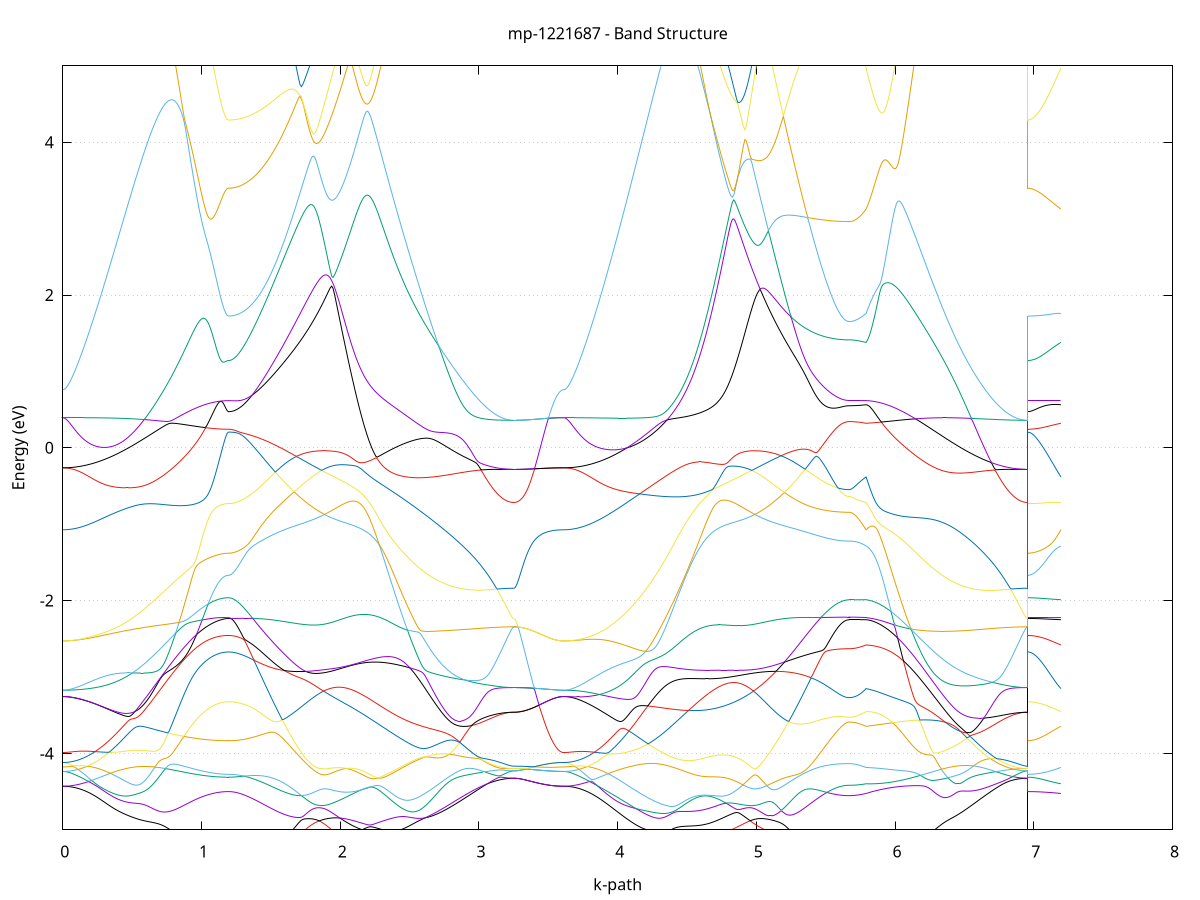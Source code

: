 set title 'mp-1221687 - Band Structure'
set xlabel 'k-path'
set ylabel 'Energy (eV)'
set grid y
set yrange [-5:5]
set terminal png size 800,600
set output 'mp-1221687_bands_gnuplot.png'
plot '-' using 1:2 with lines notitle, '-' using 1:2 with lines notitle, '-' using 1:2 with lines notitle, '-' using 1:2 with lines notitle, '-' using 1:2 with lines notitle, '-' using 1:2 with lines notitle, '-' using 1:2 with lines notitle, '-' using 1:2 with lines notitle, '-' using 1:2 with lines notitle, '-' using 1:2 with lines notitle, '-' using 1:2 with lines notitle, '-' using 1:2 with lines notitle, '-' using 1:2 with lines notitle, '-' using 1:2 with lines notitle, '-' using 1:2 with lines notitle, '-' using 1:2 with lines notitle, '-' using 1:2 with lines notitle, '-' using 1:2 with lines notitle, '-' using 1:2 with lines notitle, '-' using 1:2 with lines notitle, '-' using 1:2 with lines notitle, '-' using 1:2 with lines notitle, '-' using 1:2 with lines notitle, '-' using 1:2 with lines notitle, '-' using 1:2 with lines notitle, '-' using 1:2 with lines notitle, '-' using 1:2 with lines notitle, '-' using 1:2 with lines notitle, '-' using 1:2 with lines notitle, '-' using 1:2 with lines notitle, '-' using 1:2 with lines notitle, '-' using 1:2 with lines notitle, '-' using 1:2 with lines notitle, '-' using 1:2 with lines notitle, '-' using 1:2 with lines notitle, '-' using 1:2 with lines notitle, '-' using 1:2 with lines notitle, '-' using 1:2 with lines notitle, '-' using 1:2 with lines notitle, '-' using 1:2 with lines notitle, '-' using 1:2 with lines notitle, '-' using 1:2 with lines notitle, '-' using 1:2 with lines notitle, '-' using 1:2 with lines notitle, '-' using 1:2 with lines notitle, '-' using 1:2 with lines notitle, '-' using 1:2 with lines notitle, '-' using 1:2 with lines notitle, '-' using 1:2 with lines notitle, '-' using 1:2 with lines notitle, '-' using 1:2 with lines notitle, '-' using 1:2 with lines notitle, '-' using 1:2 with lines notitle, '-' using 1:2 with lines notitle, '-' using 1:2 with lines notitle, '-' using 1:2 with lines notitle, '-' using 1:2 with lines notitle, '-' using 1:2 with lines notitle, '-' using 1:2 with lines notitle, '-' using 1:2 with lines notitle, '-' using 1:2 with lines notitle, '-' using 1:2 with lines notitle, '-' using 1:2 with lines notitle, '-' using 1:2 with lines notitle
0.000000 -47.968190
0.009953 -47.968190
0.019907 -47.968190
0.029860 -47.968190
0.039814 -47.968190
0.049767 -47.968190
0.059721 -47.968190
0.069674 -47.968190
0.079628 -47.968090
0.089581 -47.968090
0.099535 -47.968090
0.109488 -47.968090
0.119442 -47.967990
0.129395 -47.967990
0.139349 -47.967990
0.149302 -47.967890
0.159256 -47.967890
0.169209 -47.967890
0.179163 -47.967790
0.189116 -47.967790
0.199070 -47.967690
0.209023 -47.967690
0.218977 -47.967590
0.228930 -47.967590
0.238883 -47.967490
0.248837 -47.967390
0.258790 -47.967390
0.268744 -47.967290
0.278697 -47.967190
0.288651 -47.967190
0.298604 -47.967090
0.308558 -47.966990
0.318511 -47.966990
0.328465 -47.966890
0.338418 -47.966790
0.348372 -47.966690
0.358325 -47.966690
0.368279 -47.966590
0.378232 -47.966490
0.388186 -47.966390
0.398139 -47.966290
0.408093 -47.966190
0.418046 -47.966090
0.428000 -47.965990
0.437953 -47.965990
0.447907 -47.965890
0.457860 -47.965790
0.467814 -47.965690
0.477767 -47.965590
0.487720 -47.965490
0.497674 -47.965390
0.507627 -47.965290
0.517581 -47.965190
0.527534 -47.965090
0.537488 -47.964990
0.547441 -47.964890
0.557395 -47.964790
0.567348 -47.964690
0.577302 -47.964590
0.587255 -47.964490
0.597209 -47.964390
0.607162 -47.964290
0.617116 -47.964190
0.627069 -47.964090
0.637023 -47.963990
0.646976 -47.963890
0.656930 -47.963790
0.666883 -47.963690
0.676837 -47.963590
0.686790 -47.963490
0.696744 -47.963390
0.706697 -47.963290
0.716650 -47.963190
0.726604 -47.963090
0.736557 -47.962990
0.746511 -47.962890
0.756464 -47.962790
0.766418 -47.962790
0.776371 -47.962690
0.786325 -47.962590
0.796278 -47.962490
0.806232 -47.962390
0.816185 -47.962290
0.826139 -47.962190
0.836092 -47.962190
0.846046 -47.962090
0.855999 -47.961990
0.865953 -47.961890
0.875906 -47.961790
0.885860 -47.961790
0.895813 -47.961690
0.905767 -47.961590
0.915720 -47.961590
0.925674 -47.961490
0.935627 -47.961390
0.945581 -47.961390
0.955534 -47.961290
0.965487 -47.961190
0.975441 -47.961190
0.985394 -47.961090
0.995348 -47.961090
1.005301 -47.960990
1.015255 -47.960990
1.025208 -47.960890
1.035162 -47.960890
1.045115 -47.960890
1.055069 -47.960790
1.065022 -47.960790
1.074976 -47.960790
1.084929 -47.960690
1.094883 -47.960690
1.104836 -47.960690
1.114790 -47.960690
1.124743 -47.960590
1.134697 -47.960590
1.144650 -47.960590
1.154604 -47.960590
1.164557 -47.960590
1.174511 -47.960590
1.184464 -47.960590
1.194417 -47.960590
1.194417 -47.960590
1.204332 -47.960590
1.214246 -47.960590
1.224160 -47.960590
1.234074 -47.960590
1.243988 -47.960590
1.253903 -47.960590
1.263817 -47.960590
1.273731 -47.960490
1.283645 -47.960490
1.293559 -47.960490
1.303474 -47.960490
1.313388 -47.960490
1.323302 -47.960490
1.333216 -47.960490
1.343130 -47.960490
1.353045 -47.960490
1.362959 -47.960490
1.372873 -47.960390
1.382787 -47.960390
1.392701 -47.960390
1.402615 -47.960390
1.412530 -47.960390
1.422444 -47.960390
1.432358 -47.960290
1.442272 -47.960290
1.452186 -47.960290
1.462101 -47.960290
1.472015 -47.960290
1.481929 -47.960190
1.491843 -47.960190
1.501757 -47.960190
1.511672 -47.960190
1.521586 -47.960190
1.531500 -47.960090
1.541414 -47.960090
1.551328 -47.960090
1.561242 -47.960090
1.571157 -47.960090
1.581071 -47.959990
1.590985 -47.959990
1.600899 -47.959990
1.610813 -47.959990
1.620728 -47.959890
1.630642 -47.959890
1.640556 -47.959890
1.650470 -47.959890
1.660384 -47.959890
1.670299 -47.959890
1.680213 -47.959790
1.690127 -47.959790
1.700041 -47.959790
1.709955 -47.959790
1.719869 -47.959790
1.729784 -47.959690
1.739698 -47.959690
1.749612 -47.959690
1.759526 -47.959690
1.769440 -47.959690
1.779355 -47.959690
1.789269 -47.959690
1.799183 -47.959690
1.809097 -47.959690
1.819011 -47.959590
1.828926 -47.959590
1.838840 -47.959590
1.848754 -47.959590
1.858668 -47.959590
1.868582 -47.959590
1.878496 -47.959590
1.888411 -47.959590
1.898325 -47.959590
1.908239 -47.959590
1.908239 -47.959590
1.918199 -47.959590
1.928159 -47.959590
1.938119 -47.959590
1.948080 -47.959690
1.958040 -47.959690
1.968000 -47.959690
1.977960 -47.959690
1.987920 -47.959690
1.997880 -47.959690
2.007840 -47.959690
2.017801 -47.959790
2.027761 -47.959790
2.037721 -47.959790
2.047681 -47.959790
2.057641 -47.959890
2.067601 -47.959890
2.077561 -47.959890
2.087521 -47.959990
2.097482 -47.959990
2.107442 -47.959990
2.117402 -47.960090
2.127362 -47.960090
2.137322 -47.960090
2.147282 -47.960190
2.157242 -47.960190
2.167203 -47.960290
2.177163 -47.960290
2.187123 -47.960390
2.197083 -47.960390
2.207043 -47.960490
2.217003 -47.960490
2.226963 -47.960590
2.236923 -47.960690
2.246884 -47.960690
2.256844 -47.960790
2.266804 -47.960790
2.276764 -47.960890
2.286724 -47.960990
2.296684 -47.960990
2.306644 -47.961090
2.316605 -47.961190
2.326565 -47.961290
2.336525 -47.961290
2.346485 -47.961390
2.356445 -47.961490
2.366405 -47.961590
2.376365 -47.961690
2.386325 -47.961690
2.396286 -47.961790
2.406246 -47.961890
2.416206 -47.961990
2.426166 -47.962090
2.436126 -47.962190
2.446086 -47.962290
2.456046 -47.962390
2.466007 -47.962490
2.475967 -47.962590
2.485927 -47.962590
2.495887 -47.962690
2.505847 -47.962790
2.515807 -47.962890
2.525767 -47.962990
2.535728 -47.963090
2.545688 -47.963190
2.555648 -47.963290
2.565608 -47.963390
2.575568 -47.963490
2.585528 -47.963590
2.595488 -47.963690
2.605448 -47.963790
2.615409 -47.963890
2.625369 -47.963990
2.635329 -47.964090
2.645289 -47.964190
2.655249 -47.964290
2.665209 -47.964390
2.675169 -47.964490
2.685130 -47.964690
2.695090 -47.964790
2.705050 -47.964890
2.715010 -47.964990
2.724970 -47.965090
2.734930 -47.965090
2.744890 -47.965190
2.754850 -47.965290
2.764811 -47.965390
2.774771 -47.965490
2.784731 -47.965590
2.794691 -47.965690
2.804651 -47.965790
2.814611 -47.965890
2.824571 -47.965990
2.834532 -47.966090
2.844492 -47.966190
2.854452 -47.966290
2.864412 -47.966390
2.874372 -47.966490
2.884332 -47.966490
2.894292 -47.966590
2.904252 -47.966690
2.914213 -47.966790
2.924173 -47.966890
2.934133 -47.966890
2.944093 -47.966990
2.954053 -47.967090
2.964013 -47.967190
2.973973 -47.967190
2.983934 -47.967290
2.993894 -47.967390
3.003854 -47.967390
3.013814 -47.967490
3.023774 -47.967490
3.033734 -47.967590
3.043694 -47.967590
3.053654 -47.967690
3.063615 -47.967690
3.073575 -47.967790
3.083535 -47.967790
3.093495 -47.967890
3.103455 -47.967890
3.113415 -47.967990
3.123375 -47.967990
3.133336 -47.967990
3.143296 -47.968090
3.153256 -47.968090
3.163216 -47.968090
3.173176 -47.968090
3.183136 -47.968190
3.193096 -47.968190
3.203057 -47.968190
3.213017 -47.968190
3.222977 -47.968190
3.232937 -47.968190
3.242897 -47.968190
3.252857 -47.968190
3.252857 -47.968190
3.262802 -47.968190
3.272747 -47.968190
3.282692 -47.968190
3.292637 -47.968190
3.302582 -47.968190
3.312527 -47.968190
3.322472 -47.968190
3.332417 -47.968190
3.342362 -47.968190
3.352306 -47.968190
3.362251 -47.968190
3.372196 -47.968190
3.382141 -47.968190
3.392086 -47.968190
3.402031 -47.968190
3.411976 -47.968190
3.421921 -47.968190
3.431866 -47.968190
3.441811 -47.968190
3.451756 -47.968190
3.461701 -47.968190
3.471646 -47.968190
3.481591 -47.968190
3.491535 -47.968190
3.501480 -47.968190
3.511425 -47.968190
3.521370 -47.968190
3.531315 -47.968190
3.541260 -47.968190
3.551205 -47.968190
3.561150 -47.968190
3.571095 -47.968190
3.581040 -47.968190
3.590985 -47.968190
3.600930 -47.968190
3.610875 -47.968190
3.610875 -47.968190
3.620847 -47.968190
3.630819 -47.968190
3.640791 -47.968190
3.650763 -47.968190
3.660735 -47.968190
3.670708 -47.968190
3.680680 -47.968190
3.690652 -47.968090
3.700624 -47.968090
3.710596 -47.968090
3.720568 -47.968090
3.730541 -47.967990
3.740513 -47.967990
3.750485 -47.967990
3.760457 -47.967890
3.770429 -47.967890
3.780401 -47.967790
3.790374 -47.967790
3.800346 -47.967790
3.810318 -47.967690
3.820290 -47.967690
3.830262 -47.967590
3.840234 -47.967490
3.850207 -47.967490
3.860179 -47.967390
3.870151 -47.967390
3.880123 -47.967290
3.890095 -47.967190
3.900067 -47.967190
3.910040 -47.967090
3.920012 -47.966990
3.929984 -47.966890
3.939956 -47.966890
3.949928 -47.966790
3.959900 -47.966690
3.969872 -47.966590
3.979845 -47.966490
3.989817 -47.966490
3.999789 -47.966390
4.009761 -47.966290
4.019733 -47.966190
4.029705 -47.966090
4.039678 -47.965990
4.049650 -47.965890
4.059622 -47.965790
4.069594 -47.965690
4.079566 -47.965590
4.089538 -47.965490
4.099511 -47.965390
4.109483 -47.965290
4.119455 -47.965190
4.129427 -47.965090
4.139399 -47.964990
4.149371 -47.964890
4.159344 -47.964790
4.169316 -47.964690
4.179288 -47.964590
4.189260 -47.964490
4.199232 -47.964390
4.209204 -47.964290
4.219177 -47.964190
4.229149 -47.964090
4.239121 -47.963990
4.249093 -47.963890
4.259065 -47.963790
4.269037 -47.963690
4.279010 -47.963590
4.288982 -47.963490
4.298954 -47.963390
4.308926 -47.963290
4.318898 -47.963190
4.328870 -47.963090
4.338843 -47.962990
4.348815 -47.962890
4.358787 -47.962790
4.368759 -47.962690
4.378731 -47.962590
4.388703 -47.962490
4.398675 -47.962390
4.408648 -47.962390
4.418620 -47.962290
4.428592 -47.962190
4.438564 -47.962090
4.448536 -47.961990
4.458508 -47.961890
4.468481 -47.961790
4.478453 -47.961690
4.488425 -47.961690
4.498397 -47.961590
4.508369 -47.961490
4.518341 -47.961390
4.528314 -47.961290
4.538286 -47.961290
4.548258 -47.961190
4.558230 -47.961090
4.568202 -47.960990
4.578174 -47.960990
4.588147 -47.960890
4.598119 -47.960790
4.608091 -47.960790
4.618063 -47.960690
4.628035 -47.960590
4.638007 -47.960590
4.647980 -47.960490
4.657952 -47.960490
4.667924 -47.960390
4.677896 -47.960390
4.687868 -47.960290
4.697840 -47.960290
4.707813 -47.960190
4.717785 -47.960190
4.727757 -47.960090
4.737729 -47.960090
4.747701 -47.959990
4.757673 -47.959990
4.767646 -47.959990
4.777618 -47.959890
4.787590 -47.959890
4.797562 -47.959890
4.807534 -47.959790
4.817506 -47.959790
4.827478 -47.959790
4.837451 -47.959790
4.847423 -47.959790
4.857395 -47.959690
4.867367 -47.959690
4.877339 -47.959690
4.887311 -47.959690
4.897284 -47.959690
4.907256 -47.959690
4.917228 -47.959590
4.927200 -47.959590
4.937172 -47.959590
4.947144 -47.959590
4.957117 -47.959590
4.967089 -47.959590
4.977061 -47.959590
4.987033 -47.959590
4.997005 -47.959590
4.997005 -47.959590
5.006892 -47.959590
5.016779 -47.959590
5.026666 -47.959590
5.036553 -47.959590
5.046440 -47.959690
5.056327 -47.959690
5.066214 -47.959690
5.076100 -47.959690
5.085987 -47.959690
5.095874 -47.959690
5.105761 -47.959690
5.115648 -47.959690
5.125535 -47.959690
5.135422 -47.959790
5.145309 -47.959790
5.155196 -47.959790
5.165082 -47.959790
5.174969 -47.959790
5.184856 -47.959790
5.194743 -47.959890
5.204630 -47.959890
5.214517 -47.959890
5.224404 -47.959890
5.234291 -47.959890
5.244178 -47.959990
5.254065 -47.959990
5.263951 -47.959990
5.273838 -47.959990
5.283725 -47.959990
5.293612 -47.960090
5.303499 -47.960090
5.313386 -47.960090
5.323273 -47.960090
5.333160 -47.960090
5.343047 -47.960190
5.352934 -47.960190
5.362820 -47.960190
5.372707 -47.960190
5.382594 -47.960190
5.392481 -47.960290
5.402368 -47.960290
5.412255 -47.960290
5.422142 -47.960290
5.432029 -47.960290
5.441916 -47.960390
5.451803 -47.960390
5.461689 -47.960390
5.471576 -47.960390
5.481463 -47.960390
5.491350 -47.960390
5.501237 -47.960490
5.511124 -47.960490
5.521011 -47.960490
5.530898 -47.960490
5.540785 -47.960490
5.550672 -47.960490
5.560558 -47.960490
5.570445 -47.960490
5.580332 -47.960490
5.590219 -47.960490
5.600106 -47.960590
5.609993 -47.960590
5.619880 -47.960590
5.629767 -47.960590
5.639654 -47.960590
5.649541 -47.960590
5.659427 -47.960590
5.669314 -47.960590
5.669314 -47.960590
5.678678 -47.960590
5.688041 -47.960590
5.697404 -47.960590
5.706767 -47.960590
5.716130 -47.960590
5.725494 -47.960590
5.734857 -47.960590
5.744220 -47.960590
5.753583 -47.960590
5.762947 -47.960590
5.772310 -47.960590
5.781673 -47.960590
5.791036 -47.960590
5.791036 -47.960590
5.800989 -47.960590
5.810942 -47.960590
5.820895 -47.960590
5.830847 -47.960590
5.840800 -47.960590
5.850753 -47.960690
5.860706 -47.960690
5.870658 -47.960690
5.880611 -47.960690
5.890564 -47.960790
5.900517 -47.960790
5.910470 -47.960790
5.920422 -47.960890
5.930375 -47.960890
5.940328 -47.960990
5.950281 -47.960990
5.960233 -47.961090
5.970186 -47.961090
5.980139 -47.961190
5.990092 -47.961190
6.000044 -47.961290
6.009997 -47.961290
6.019950 -47.961390
6.029903 -47.961490
6.039855 -47.961490
6.049808 -47.961590
6.059761 -47.961690
6.069714 -47.961690
6.079667 -47.961790
6.089619 -47.961890
6.099572 -47.961990
6.109525 -47.961990
6.119478 -47.962090
6.129430 -47.962190
6.139383 -47.962290
6.149336 -47.962390
6.159289 -47.962390
6.169241 -47.962490
6.179194 -47.962590
6.189147 -47.962690
6.199100 -47.962790
6.209052 -47.962890
6.219005 -47.962990
6.228958 -47.963090
6.238911 -47.963190
6.248864 -47.963290
6.258816 -47.963390
6.268769 -47.963490
6.278722 -47.963590
6.288675 -47.963690
6.298627 -47.963790
6.308580 -47.963890
6.318533 -47.963990
6.328486 -47.964090
6.338438 -47.964190
6.348391 -47.964290
6.358344 -47.964390
6.368297 -47.964490
6.378249 -47.964590
6.388202 -47.964690
6.398155 -47.964790
6.408108 -47.964890
6.418061 -47.964990
6.428013 -47.965090
6.437966 -47.965190
6.447919 -47.965290
6.457872 -47.965390
6.467824 -47.965490
6.477777 -47.965490
6.487730 -47.965590
6.497683 -47.965690
6.507635 -47.965790
6.517588 -47.965890
6.527541 -47.965990
6.537494 -47.966090
6.547446 -47.966190
6.557399 -47.966290
6.567352 -47.966390
6.577305 -47.966490
6.587258 -47.966490
6.597210 -47.966590
6.607163 -47.966690
6.617116 -47.966790
6.627069 -47.966890
6.637021 -47.966890
6.646974 -47.966990
6.656927 -47.967090
6.666880 -47.967190
6.676832 -47.967190
6.686785 -47.967290
6.696738 -47.967390
6.706691 -47.967390
6.716643 -47.967490
6.726596 -47.967490
6.736549 -47.967590
6.746502 -47.967690
6.756455 -47.967690
6.766407 -47.967790
6.776360 -47.967790
6.786313 -47.967790
6.796266 -47.967890
6.806218 -47.967890
6.816171 -47.967990
6.826124 -47.967990
6.836077 -47.967990
6.846029 -47.968090
6.855982 -47.968090
6.865935 -47.968090
6.875888 -47.968090
6.885840 -47.968190
6.895793 -47.968190
6.905746 -47.968190
6.915699 -47.968190
6.925652 -47.968190
6.935604 -47.968190
6.945557 -47.968190
6.955510 -47.968190
6.955510 -47.960590
6.965505 -47.960590
6.975500 -47.960590
6.985495 -47.960590
6.995490 -47.960590
7.005485 -47.960590
7.015479 -47.960590
7.025474 -47.960590
7.035469 -47.960590
7.045464 -47.960590
7.055459 -47.960590
7.065454 -47.960590
7.075449 -47.960590
7.085444 -47.960590
7.095439 -47.960590
7.105434 -47.960590
7.115429 -47.960590
7.125424 -47.960590
7.135419 -47.960590
7.145414 -47.960590
7.155409 -47.960590
7.165404 -47.960590
7.175399 -47.960590
7.185393 -47.960590
7.195388 -47.960590
e
0.000000 -47.713890
0.009953 -47.713890
0.019907 -47.713890
0.029860 -47.713990
0.039814 -47.714090
0.049767 -47.714190
0.059721 -47.714290
0.069674 -47.714390
0.079628 -47.714590
0.089581 -47.714790
0.099535 -47.714990
0.109488 -47.715190
0.119442 -47.715490
0.129395 -47.715690
0.139349 -47.715990
0.149302 -47.716290
0.159256 -47.716690
0.169209 -47.716990
0.179163 -47.717390
0.189116 -47.717790
0.199070 -47.718190
0.209023 -47.718590
0.218977 -47.719090
0.228930 -47.719590
0.238883 -47.720090
0.248837 -47.720590
0.258790 -47.721090
0.268744 -47.721590
0.278697 -47.722190
0.288651 -47.722790
0.298604 -47.723290
0.308558 -47.723890
0.318511 -47.724590
0.328465 -47.725190
0.338418 -47.725890
0.348372 -47.726490
0.358325 -47.727190
0.368279 -47.727890
0.378232 -47.728590
0.388186 -47.729290
0.398139 -47.729990
0.408093 -47.730790
0.418046 -47.731490
0.428000 -47.732290
0.437953 -47.732990
0.447907 -47.733790
0.457860 -47.734590
0.467814 -47.735390
0.477767 -47.736190
0.487720 -47.736990
0.497674 -47.737790
0.507627 -47.738590
0.517581 -47.739390
0.527534 -47.740290
0.537488 -47.741090
0.547441 -47.741890
0.557395 -47.742790
0.567348 -47.743590
0.577302 -47.744490
0.587255 -47.745290
0.597209 -47.746090
0.607162 -47.746990
0.617116 -47.747790
0.627069 -47.748690
0.637023 -47.749490
0.646976 -47.750290
0.656930 -47.751190
0.666883 -47.751990
0.676837 -47.752790
0.686790 -47.753590
0.696744 -47.754490
0.706697 -47.755290
0.716650 -47.756090
0.726604 -47.756890
0.736557 -47.757690
0.746511 -47.758390
0.756464 -47.759190
0.766418 -47.759990
0.776371 -47.760690
0.786325 -47.761490
0.796278 -47.762190
0.806232 -47.762890
0.816185 -47.763590
0.826139 -47.764290
0.836092 -47.764990
0.846046 -47.765690
0.855999 -47.766390
0.865953 -47.766990
0.875906 -47.767590
0.885860 -47.768190
0.895813 -47.768790
0.905767 -47.769390
0.915720 -47.769990
0.925674 -47.770590
0.935627 -47.771090
0.945581 -47.771590
0.955534 -47.772090
0.965487 -47.772590
0.975441 -47.773090
0.985394 -47.773490
0.995348 -47.773890
1.005301 -47.774390
1.015255 -47.774690
1.025208 -47.775090
1.035162 -47.775490
1.045115 -47.775790
1.055069 -47.776090
1.065022 -47.776390
1.074976 -47.776690
1.084929 -47.776890
1.094883 -47.777090
1.104836 -47.777390
1.114790 -47.777490
1.124743 -47.777690
1.134697 -47.777790
1.144650 -47.777990
1.154604 -47.778090
1.164557 -47.778090
1.174511 -47.778190
1.184464 -47.778190
1.194417 -47.778190
1.194417 -47.778190
1.204332 -47.778190
1.214246 -47.778190
1.224160 -47.778190
1.234074 -47.778190
1.243988 -47.778090
1.253903 -47.778090
1.263817 -47.777990
1.273731 -47.777990
1.283645 -47.777890
1.293559 -47.777790
1.303474 -47.777690
1.313388 -47.777590
1.323302 -47.777490
1.333216 -47.777290
1.343130 -47.777190
1.353045 -47.777090
1.362959 -47.776890
1.372873 -47.776790
1.382787 -47.776590
1.392701 -47.776390
1.402615 -47.776290
1.412530 -47.776090
1.422444 -47.775890
1.432358 -47.775690
1.442272 -47.775390
1.452186 -47.775190
1.462101 -47.774990
1.472015 -47.774690
1.481929 -47.774490
1.491843 -47.774190
1.501757 -47.773990
1.511672 -47.773690
1.521586 -47.773390
1.531500 -47.773090
1.541414 -47.772890
1.551328 -47.772590
1.561242 -47.772190
1.571157 -47.771890
1.581071 -47.771590
1.590985 -47.771290
1.600899 -47.770990
1.610813 -47.770590
1.620728 -47.770290
1.630642 -47.769890
1.640556 -47.769490
1.650470 -47.769190
1.660384 -47.768790
1.670299 -47.768390
1.680213 -47.767990
1.690127 -47.767690
1.700041 -47.767290
1.709955 -47.766890
1.719869 -47.766490
1.729784 -47.765990
1.739698 -47.765590
1.749612 -47.765190
1.759526 -47.764790
1.769440 -47.764290
1.779355 -47.763890
1.789269 -47.763490
1.799183 -47.762990
1.809097 -47.762590
1.819011 -47.762090
1.828926 -47.761690
1.838840 -47.761190
1.848754 -47.760790
1.858668 -47.760290
1.868582 -47.759790
1.878496 -47.759390
1.888411 -47.759590
1.898325 -47.760090
1.908239 -47.760490
1.908239 -47.760490
1.918199 -47.760990
1.928159 -47.761390
1.938119 -47.761790
1.948080 -47.762190
1.958040 -47.762590
1.968000 -47.762890
1.977960 -47.763290
1.987920 -47.763590
1.997880 -47.763990
2.007840 -47.764290
2.017801 -47.764490
2.027761 -47.764790
2.037721 -47.765090
2.047681 -47.765290
2.057641 -47.765490
2.067601 -47.765690
2.077561 -47.765890
2.087521 -47.765990
2.097482 -47.766190
2.107442 -47.766290
2.117402 -47.766390
2.127362 -47.766490
2.137322 -47.766590
2.147282 -47.766590
2.157242 -47.766590
2.167203 -47.766590
2.177163 -47.766590
2.187123 -47.766590
2.197083 -47.766490
2.207043 -47.766390
2.217003 -47.766290
2.226963 -47.766190
2.236923 -47.766090
2.246884 -47.765890
2.256844 -47.765690
2.266804 -47.765490
2.276764 -47.765290
2.286724 -47.765090
2.296684 -47.764790
2.306644 -47.764490
2.316605 -47.764190
2.326565 -47.763890
2.336525 -47.763590
2.346485 -47.763190
2.356445 -47.762790
2.366405 -47.762390
2.376365 -47.761990
2.386325 -47.761590
2.396286 -47.761090
2.406246 -47.760690
2.416206 -47.760190
2.426166 -47.759690
2.436126 -47.759190
2.446086 -47.758690
2.456046 -47.758090
2.466007 -47.757590
2.475967 -47.756990
2.485927 -47.756390
2.495887 -47.755790
2.505847 -47.755190
2.515807 -47.754590
2.525767 -47.753890
2.535728 -47.753290
2.545688 -47.752590
2.555648 -47.751890
2.565608 -47.751190
2.575568 -47.750590
2.585528 -47.749890
2.595488 -47.749090
2.605448 -47.748390
2.615409 -47.747690
2.625369 -47.746990
2.635329 -47.746190
2.645289 -47.745490
2.655249 -47.744790
2.665209 -47.743990
2.675169 -47.743190
2.685130 -47.742490
2.695090 -47.741690
2.705050 -47.740990
2.715010 -47.740190
2.724970 -47.739390
2.734930 -47.738690
2.744890 -47.737890
2.754850 -47.737190
2.764811 -47.736390
2.774771 -47.735690
2.784731 -47.734890
2.794691 -47.734190
2.804651 -47.733390
2.814611 -47.732690
2.824571 -47.731990
2.834532 -47.731190
2.844492 -47.730490
2.854452 -47.729790
2.864412 -47.729090
2.874372 -47.728390
2.884332 -47.727790
2.894292 -47.727090
2.904252 -47.726390
2.914213 -47.725790
2.924173 -47.725190
2.934133 -47.724490
2.944093 -47.723890
2.954053 -47.723290
2.964013 -47.722690
2.973973 -47.722190
2.983934 -47.721590
2.993894 -47.721090
3.003854 -47.720590
3.013814 -47.720090
3.023774 -47.719590
3.033734 -47.719090
3.043694 -47.718690
3.053654 -47.718190
3.063615 -47.717790
3.073575 -47.717390
3.083535 -47.716990
3.093495 -47.716690
3.103455 -47.716390
3.113415 -47.715990
3.123375 -47.715790
3.133336 -47.715490
3.143296 -47.715190
3.153256 -47.714990
3.163216 -47.714790
3.173176 -47.714590
3.183136 -47.714390
3.193096 -47.714290
3.203057 -47.714190
3.213017 -47.714090
3.222977 -47.713990
3.232937 -47.713890
3.242897 -47.713890
3.252857 -47.713890
3.252857 -47.713890
3.262802 -47.713890
3.272747 -47.713890
3.282692 -47.713890
3.292637 -47.713890
3.302582 -47.713890
3.312527 -47.713890
3.322472 -47.713890
3.332417 -47.713890
3.342362 -47.713890
3.352306 -47.713890
3.362251 -47.713890
3.372196 -47.713890
3.382141 -47.713890
3.392086 -47.713890
3.402031 -47.713890
3.411976 -47.713890
3.421921 -47.713890
3.431866 -47.713890
3.441811 -47.713890
3.451756 -47.713890
3.461701 -47.713890
3.471646 -47.713890
3.481591 -47.713890
3.491535 -47.713890
3.501480 -47.713890
3.511425 -47.713890
3.521370 -47.713890
3.531315 -47.713890
3.541260 -47.713890
3.551205 -47.713890
3.561150 -47.713890
3.571095 -47.713890
3.581040 -47.713890
3.590985 -47.713890
3.600930 -47.713890
3.610875 -47.713890
3.610875 -47.713890
3.620847 -47.713890
3.630819 -47.713890
3.640791 -47.713990
3.650763 -47.714090
3.660735 -47.714190
3.670708 -47.714290
3.680680 -47.714390
3.690652 -47.714590
3.700624 -47.714790
3.710596 -47.714990
3.720568 -47.715190
3.730541 -47.715490
3.740513 -47.715790
3.750485 -47.716090
3.760457 -47.716390
3.770429 -47.716690
3.780401 -47.717090
3.790374 -47.717390
3.800346 -47.717790
3.810318 -47.718190
3.820290 -47.718690
3.830262 -47.719090
3.840234 -47.719590
3.850207 -47.720090
3.860179 -47.720590
3.870151 -47.721090
3.880123 -47.721590
3.890095 -47.722190
3.900067 -47.722790
3.910040 -47.723290
3.920012 -47.723890
3.929984 -47.724490
3.939956 -47.725190
3.949928 -47.725790
3.959900 -47.726490
3.969872 -47.727090
3.979845 -47.727790
3.989817 -47.728490
3.999789 -47.729190
4.009761 -47.729890
4.019733 -47.730590
4.029705 -47.731290
4.039678 -47.731990
4.049650 -47.732690
4.059622 -47.733490
4.069594 -47.734190
4.079566 -47.734990
4.089538 -47.735690
4.099511 -47.736490
4.109483 -47.737190
4.119455 -47.737990
4.129427 -47.738690
4.139399 -47.739490
4.149371 -47.740290
4.159344 -47.740990
4.169316 -47.741790
4.179288 -47.742490
4.189260 -47.743290
4.199232 -47.744090
4.209204 -47.744790
4.219177 -47.745590
4.229149 -47.746290
4.239121 -47.746990
4.249093 -47.747790
4.259065 -47.748490
4.269037 -47.749190
4.279010 -47.749890
4.288982 -47.750590
4.298954 -47.751290
4.308926 -47.751990
4.318898 -47.752690
4.328870 -47.753290
4.338843 -47.753990
4.348815 -47.754590
4.358787 -47.755190
4.368759 -47.755890
4.378731 -47.756390
4.388703 -47.756990
4.398675 -47.757590
4.408648 -47.758190
4.418620 -47.758690
4.428592 -47.759190
4.438564 -47.759790
4.448536 -47.760290
4.458508 -47.760690
4.468481 -47.761190
4.478453 -47.761590
4.488425 -47.762090
4.498397 -47.762490
4.508369 -47.762890
4.518341 -47.763190
4.528314 -47.763590
4.538286 -47.763890
4.548258 -47.764290
4.558230 -47.764490
4.568202 -47.764790
4.578174 -47.765090
4.588147 -47.765290
4.598119 -47.765590
4.608091 -47.765690
4.618063 -47.765890
4.628035 -47.766090
4.638007 -47.766190
4.647980 -47.766290
4.657952 -47.766390
4.667924 -47.766490
4.677896 -47.766590
4.687868 -47.766590
4.697840 -47.766590
4.707813 -47.766590
4.717785 -47.766590
4.727757 -47.766490
4.737729 -47.766490
4.747701 -47.766390
4.757673 -47.766290
4.767646 -47.766190
4.777618 -47.765990
4.787590 -47.765890
4.797562 -47.765690
4.807534 -47.765490
4.817506 -47.765290
4.827478 -47.764990
4.837451 -47.764790
4.847423 -47.764490
4.857395 -47.764190
4.867367 -47.763890
4.877339 -47.763590
4.887311 -47.763190
4.897284 -47.762890
4.907256 -47.762490
4.917228 -47.762090
4.927200 -47.761690
4.937172 -47.761290
4.947144 -47.760890
4.957117 -47.760490
4.967089 -47.759990
4.977061 -47.759590
4.987033 -47.759490
4.997005 -47.759890
4.997005 -47.759890
5.006892 -47.760390
5.016779 -47.760790
5.026666 -47.761290
5.036553 -47.761790
5.046440 -47.762190
5.056327 -47.762690
5.066214 -47.763090
5.076100 -47.763590
5.085987 -47.763990
5.095874 -47.764390
5.105761 -47.764790
5.115648 -47.765290
5.125535 -47.765690
5.135422 -47.766090
5.145309 -47.766490
5.155196 -47.766890
5.165082 -47.767290
5.174969 -47.767690
5.184856 -47.768090
5.194743 -47.768490
5.204630 -47.768890
5.214517 -47.769190
5.224404 -47.769590
5.234291 -47.769890
5.244178 -47.770290
5.254065 -47.770590
5.263951 -47.770990
5.273838 -47.771290
5.283725 -47.771590
5.293612 -47.771990
5.303499 -47.772290
5.313386 -47.772590
5.323273 -47.772890
5.333160 -47.773190
5.343047 -47.773490
5.352934 -47.773690
5.362820 -47.773990
5.372707 -47.774290
5.382594 -47.774490
5.392481 -47.774790
5.402368 -47.774990
5.412255 -47.775190
5.422142 -47.775490
5.432029 -47.775690
5.441916 -47.775890
5.451803 -47.776090
5.461689 -47.776290
5.471576 -47.776390
5.481463 -47.776590
5.491350 -47.776790
5.501237 -47.776890
5.511124 -47.777090
5.521011 -47.777190
5.530898 -47.777390
5.540785 -47.777490
5.550672 -47.777590
5.560558 -47.777690
5.570445 -47.777790
5.580332 -47.777890
5.590219 -47.777890
5.600106 -47.777990
5.609993 -47.778090
5.619880 -47.778090
5.629767 -47.778190
5.639654 -47.778190
5.649541 -47.778190
5.659427 -47.778190
5.669314 -47.778190
5.669314 -47.778190
5.678678 -47.778190
5.688041 -47.778190
5.697404 -47.778190
5.706767 -47.778190
5.716130 -47.778190
5.725494 -47.778190
5.734857 -47.778190
5.744220 -47.778190
5.753583 -47.778190
5.762947 -47.778190
5.772310 -47.778190
5.781673 -47.778190
5.791036 -47.778190
5.791036 -47.778190
5.800989 -47.778090
5.810942 -47.777990
5.820895 -47.777890
5.830847 -47.777790
5.840800 -47.777590
5.850753 -47.777490
5.860706 -47.777290
5.870658 -47.776990
5.880611 -47.776790
5.890564 -47.776490
5.900517 -47.776290
5.910470 -47.775990
5.920422 -47.775590
5.930375 -47.775290
5.940328 -47.774890
5.950281 -47.774590
5.960233 -47.774190
5.970186 -47.773690
5.980139 -47.773290
5.990092 -47.772790
6.000044 -47.772390
6.009997 -47.771890
6.019950 -47.771290
6.029903 -47.770790
6.039855 -47.770290
6.049808 -47.769690
6.059761 -47.769090
6.069714 -47.768490
6.079667 -47.767890
6.089619 -47.767290
6.099572 -47.766590
6.109525 -47.765990
6.119478 -47.765290
6.129430 -47.764590
6.139383 -47.763890
6.149336 -47.763190
6.159289 -47.762490
6.169241 -47.761790
6.179194 -47.760990
6.189147 -47.760290
6.199100 -47.759490
6.209052 -47.758690
6.219005 -47.757890
6.228958 -47.757190
6.238911 -47.756390
6.248864 -47.755490
6.258816 -47.754690
6.268769 -47.753890
6.278722 -47.753090
6.288675 -47.752290
6.298627 -47.751390
6.308580 -47.750590
6.318533 -47.749790
6.328486 -47.748890
6.338438 -47.748090
6.348391 -47.747190
6.358344 -47.746390
6.368297 -47.745490
6.378249 -47.744690
6.388202 -47.743790
6.398155 -47.742990
6.408108 -47.742190
6.418061 -47.741290
6.428013 -47.740490
6.437966 -47.739690
6.447919 -47.738790
6.457872 -47.737990
6.467824 -47.737190
6.477777 -47.736390
6.487730 -47.735590
6.497683 -47.734790
6.507635 -47.733990
6.517588 -47.733190
6.527541 -47.732390
6.537494 -47.731690
6.547446 -47.730890
6.557399 -47.730190
6.567352 -47.729390
6.577305 -47.728690
6.587258 -47.727990
6.597210 -47.727290
6.607163 -47.726590
6.617116 -47.725990
6.627069 -47.725290
6.637021 -47.724690
6.646974 -47.723990
6.656927 -47.723390
6.666880 -47.722790
6.676832 -47.722290
6.686785 -47.721690
6.696738 -47.721090
6.706691 -47.720590
6.716643 -47.720090
6.726596 -47.719590
6.736549 -47.719090
6.746502 -47.718690
6.756455 -47.718190
6.766407 -47.717790
6.776360 -47.717390
6.786313 -47.717090
6.796266 -47.716690
6.806218 -47.716390
6.816171 -47.715990
6.826124 -47.715790
6.836077 -47.715490
6.846029 -47.715190
6.855982 -47.714990
6.865935 -47.714790
6.875888 -47.714590
6.885840 -47.714390
6.895793 -47.714290
6.905746 -47.714190
6.915699 -47.714090
6.925652 -47.713990
6.935604 -47.713890
6.945557 -47.713890
6.955510 -47.713890
6.955510 -47.778190
6.965505 -47.778190
6.975500 -47.778190
6.985495 -47.778190
6.995490 -47.778190
7.005485 -47.778190
7.015479 -47.778190
7.025474 -47.778190
7.035469 -47.778190
7.045464 -47.778190
7.055459 -47.778190
7.065454 -47.778190
7.075449 -47.778190
7.085444 -47.778190
7.095439 -47.778190
7.105434 -47.778190
7.115429 -47.778190
7.125424 -47.778190
7.135419 -47.778190
7.145414 -47.778190
7.155409 -47.778190
7.165404 -47.778190
7.175399 -47.778190
7.185393 -47.778190
7.195388 -47.778190
e
0.000000 -47.713890
0.009953 -47.713890
0.019907 -47.713890
0.029860 -47.713890
0.039814 -47.713890
0.049767 -47.713890
0.059721 -47.713990
0.069674 -47.713990
0.079628 -47.714090
0.089581 -47.714090
0.099535 -47.714190
0.109488 -47.714190
0.119442 -47.714290
0.129395 -47.714290
0.139349 -47.714390
0.149302 -47.714490
0.159256 -47.714590
0.169209 -47.714690
0.179163 -47.714790
0.189116 -47.714890
0.199070 -47.714990
0.209023 -47.715090
0.218977 -47.715190
0.228930 -47.715290
0.238883 -47.715390
0.248837 -47.715590
0.258790 -47.715690
0.268744 -47.715790
0.278697 -47.715990
0.288651 -47.716090
0.298604 -47.716290
0.308558 -47.716390
0.318511 -47.716590
0.328465 -47.716690
0.338418 -47.716890
0.348372 -47.717090
0.358325 -47.717190
0.368279 -47.717390
0.378232 -47.717590
0.388186 -47.717790
0.398139 -47.717990
0.408093 -47.718090
0.418046 -47.718290
0.428000 -47.718490
0.437953 -47.718690
0.447907 -47.718890
0.457860 -47.719090
0.467814 -47.719290
0.477767 -47.719490
0.487720 -47.719690
0.497674 -47.719890
0.507627 -47.720090
0.517581 -47.720290
0.527534 -47.720490
0.537488 -47.720790
0.547441 -47.720990
0.557395 -47.721190
0.567348 -47.721390
0.577302 -47.721590
0.587255 -47.721790
0.597209 -47.721990
0.607162 -47.722190
0.617116 -47.722490
0.627069 -47.722690
0.637023 -47.722890
0.646976 -47.723090
0.656930 -47.723290
0.666883 -47.723490
0.676837 -47.723690
0.686790 -47.723890
0.696744 -47.724090
0.706697 -47.724290
0.716650 -47.724490
0.726604 -47.724690
0.736557 -47.724890
0.746511 -47.725090
0.756464 -47.725290
0.766418 -47.725490
0.776371 -47.725690
0.786325 -47.725890
0.796278 -47.726090
0.806232 -47.726290
0.816185 -47.726490
0.826139 -47.726590
0.836092 -47.726790
0.846046 -47.726990
0.855999 -47.727090
0.865953 -47.727290
0.875906 -47.727490
0.885860 -47.727590
0.895813 -47.727790
0.905767 -47.727890
0.915720 -47.728090
0.925674 -47.728190
0.935627 -47.728290
0.945581 -47.728490
0.955534 -47.728590
0.965487 -47.728690
0.975441 -47.728790
0.985394 -47.728990
0.995348 -47.729090
1.005301 -47.729190
1.015255 -47.729290
1.025208 -47.729390
1.035162 -47.729490
1.045115 -47.729490
1.055069 -47.729590
1.065022 -47.729690
1.074976 -47.729790
1.084929 -47.729790
1.094883 -47.729890
1.104836 -47.729890
1.114790 -47.729990
1.124743 -47.729990
1.134697 -47.730090
1.144650 -47.730090
1.154604 -47.730090
1.164557 -47.730090
1.174511 -47.730090
1.184464 -47.730190
1.194417 -47.730190
1.194417 -47.730190
1.204332 -47.730190
1.214246 -47.730190
1.224160 -47.730190
1.234074 -47.730290
1.243988 -47.730390
1.253903 -47.730490
1.263817 -47.730590
1.273731 -47.730690
1.283645 -47.730890
1.293559 -47.731090
1.303474 -47.731290
1.313388 -47.731490
1.323302 -47.731690
1.333216 -47.731890
1.343130 -47.732190
1.353045 -47.732490
1.362959 -47.732790
1.372873 -47.733090
1.382787 -47.733390
1.392701 -47.733690
1.402615 -47.734090
1.412530 -47.734390
1.422444 -47.734790
1.432358 -47.735190
1.442272 -47.735590
1.452186 -47.735990
1.462101 -47.736490
1.472015 -47.736890
1.481929 -47.737390
1.491843 -47.737890
1.501757 -47.738290
1.511672 -47.738790
1.521586 -47.739290
1.531500 -47.739790
1.541414 -47.740290
1.551328 -47.740890
1.561242 -47.741390
1.571157 -47.741890
1.581071 -47.742490
1.590985 -47.742990
1.600899 -47.743590
1.610813 -47.744190
1.620728 -47.744690
1.630642 -47.745290
1.640556 -47.745890
1.650470 -47.746490
1.660384 -47.746990
1.670299 -47.747590
1.680213 -47.748190
1.690127 -47.748790
1.700041 -47.749390
1.709955 -47.749990
1.719869 -47.750490
1.729784 -47.751090
1.739698 -47.751690
1.749612 -47.752290
1.759526 -47.752790
1.769440 -47.753390
1.779355 -47.753990
1.789269 -47.754490
1.799183 -47.755090
1.809097 -47.755590
1.819011 -47.756090
1.828926 -47.756690
1.838840 -47.757190
1.848754 -47.757690
1.858668 -47.758190
1.868582 -47.758690
1.878496 -47.759190
1.888411 -47.758890
1.898325 -47.758390
1.908239 -47.757890
1.908239 -47.757890
1.918199 -47.757490
1.928159 -47.756990
1.938119 -47.756490
1.948080 -47.755990
1.958040 -47.755490
1.968000 -47.754990
1.977960 -47.754490
1.987920 -47.753990
1.997880 -47.753490
2.007840 -47.752990
2.017801 -47.752490
2.027761 -47.751990
2.037721 -47.751490
2.047681 -47.750990
2.057641 -47.750490
2.067601 -47.749990
2.077561 -47.749490
2.087521 -47.748990
2.097482 -47.748490
2.107442 -47.747990
2.117402 -47.747490
2.127362 -47.746990
2.137322 -47.746490
2.147282 -47.745990
2.157242 -47.745490
2.167203 -47.744990
2.177163 -47.744490
2.187123 -47.743990
2.197083 -47.743490
2.207043 -47.742990
2.217003 -47.742490
2.226963 -47.741990
2.236923 -47.741590
2.246884 -47.741090
2.256844 -47.740590
2.266804 -47.740090
2.276764 -47.739590
2.286724 -47.739190
2.296684 -47.738690
2.306644 -47.738190
2.316605 -47.737690
2.326565 -47.737290
2.336525 -47.736790
2.346485 -47.736290
2.356445 -47.735890
2.366405 -47.735390
2.376365 -47.734990
2.386325 -47.734490
2.396286 -47.734090
2.406246 -47.733590
2.416206 -47.733190
2.426166 -47.732790
2.436126 -47.732290
2.446086 -47.731890
2.456046 -47.731490
2.466007 -47.731090
2.475967 -47.730690
2.485927 -47.730290
2.495887 -47.729790
2.505847 -47.729390
2.515807 -47.728990
2.525767 -47.728690
2.535728 -47.728290
2.545688 -47.727890
2.555648 -47.727490
2.565608 -47.727090
2.575568 -47.726690
2.585528 -47.726390
2.595488 -47.725990
2.605448 -47.725690
2.615409 -47.725290
2.625369 -47.724990
2.635329 -47.724590
2.645289 -47.724290
2.655249 -47.723890
2.665209 -47.723590
2.675169 -47.723290
2.685130 -47.722990
2.695090 -47.722690
2.705050 -47.722390
2.715010 -47.722090
2.724970 -47.721790
2.734930 -47.721490
2.744890 -47.721190
2.754850 -47.720890
2.764811 -47.720590
2.774771 -47.720390
2.784731 -47.720090
2.794691 -47.719790
2.804651 -47.719590
2.814611 -47.719290
2.824571 -47.719090
2.834532 -47.718890
2.844492 -47.718590
2.854452 -47.718390
2.864412 -47.718190
2.874372 -47.717990
2.884332 -47.717690
2.894292 -47.717490
2.904252 -47.717290
2.914213 -47.717090
2.924173 -47.716990
2.934133 -47.716790
2.944093 -47.716590
2.954053 -47.716390
2.964013 -47.716290
2.973973 -47.716090
2.983934 -47.715890
2.993894 -47.715790
3.003854 -47.715590
3.013814 -47.715490
3.023774 -47.715390
3.033734 -47.715190
3.043694 -47.715090
3.053654 -47.714990
3.063615 -47.714890
3.073575 -47.714790
3.083535 -47.714690
3.093495 -47.714590
3.103455 -47.714490
3.113415 -47.714390
3.123375 -47.714390
3.133336 -47.714290
3.143296 -47.714190
3.153256 -47.714190
3.163216 -47.714090
3.173176 -47.714090
3.183136 -47.713990
3.193096 -47.713990
3.203057 -47.713990
3.213017 -47.713890
3.222977 -47.713890
3.232937 -47.713890
3.242897 -47.713890
3.252857 -47.713890
3.252857 -47.713890
3.262802 -47.713890
3.272747 -47.713890
3.282692 -47.713890
3.292637 -47.713890
3.302582 -47.713890
3.312527 -47.713890
3.322472 -47.713890
3.332417 -47.713890
3.342362 -47.713890
3.352306 -47.713890
3.362251 -47.713890
3.372196 -47.713890
3.382141 -47.713890
3.392086 -47.713890
3.402031 -47.713890
3.411976 -47.713890
3.421921 -47.713890
3.431866 -47.713890
3.441811 -47.713890
3.451756 -47.713890
3.461701 -47.713890
3.471646 -47.713890
3.481591 -47.713890
3.491535 -47.713890
3.501480 -47.713890
3.511425 -47.713890
3.521370 -47.713890
3.531315 -47.713890
3.541260 -47.713890
3.551205 -47.713890
3.561150 -47.713890
3.571095 -47.713890
3.581040 -47.713890
3.590985 -47.713890
3.600930 -47.713890
3.610875 -47.713890
3.610875 -47.713890
3.620847 -47.713890
3.630819 -47.713890
3.640791 -47.713890
3.650763 -47.713890
3.660735 -47.713890
3.670708 -47.713990
3.680680 -47.713990
3.690652 -47.714090
3.700624 -47.714090
3.710596 -47.714190
3.720568 -47.714190
3.730541 -47.714290
3.740513 -47.714390
3.750485 -47.714390
3.760457 -47.714490
3.770429 -47.714590
3.780401 -47.714690
3.790374 -47.714790
3.800346 -47.714890
3.810318 -47.714990
3.820290 -47.715090
3.830262 -47.715190
3.840234 -47.715390
3.850207 -47.715490
3.860179 -47.715690
3.870151 -47.715790
3.880123 -47.715890
3.890095 -47.716090
3.900067 -47.716290
3.910040 -47.716390
3.920012 -47.716590
3.929984 -47.716790
3.939956 -47.716990
3.949928 -47.717090
3.959900 -47.717290
3.969872 -47.717490
3.979845 -47.717690
3.989817 -47.717990
3.999789 -47.718190
4.009761 -47.718390
4.019733 -47.718590
4.029705 -47.718890
4.039678 -47.719090
4.049650 -47.719290
4.059622 -47.719590
4.069594 -47.719890
4.079566 -47.720090
4.089538 -47.720390
4.099511 -47.720590
4.109483 -47.720890
4.119455 -47.721190
4.129427 -47.721490
4.139399 -47.721790
4.149371 -47.722090
4.159344 -47.722390
4.169316 -47.722690
4.179288 -47.722990
4.189260 -47.723290
4.199232 -47.723590
4.209204 -47.723990
4.219177 -47.724290
4.229149 -47.724590
4.239121 -47.724990
4.249093 -47.725290
4.259065 -47.725690
4.269037 -47.726090
4.279010 -47.726390
4.288982 -47.726790
4.298954 -47.727190
4.308926 -47.727490
4.318898 -47.727890
4.328870 -47.728290
4.338843 -47.728690
4.348815 -47.729090
4.358787 -47.729490
4.368759 -47.729890
4.378731 -47.730290
4.388703 -47.730690
4.398675 -47.731090
4.408648 -47.731490
4.418620 -47.731990
4.428592 -47.732390
4.438564 -47.732790
4.448536 -47.733290
4.458508 -47.733690
4.468481 -47.734090
4.478453 -47.734590
4.488425 -47.734990
4.498397 -47.735490
4.508369 -47.735890
4.518341 -47.736390
4.528314 -47.736890
4.538286 -47.737290
4.548258 -47.737790
4.558230 -47.738290
4.568202 -47.738690
4.578174 -47.739190
4.588147 -47.739690
4.598119 -47.740190
4.608091 -47.740590
4.618063 -47.741090
4.628035 -47.741590
4.638007 -47.742090
4.647980 -47.742590
4.657952 -47.743090
4.667924 -47.743590
4.677896 -47.744090
4.687868 -47.744590
4.697840 -47.745090
4.707813 -47.745590
4.717785 -47.746090
4.727757 -47.746590
4.737729 -47.747090
4.747701 -47.747590
4.757673 -47.748090
4.767646 -47.748590
4.777618 -47.749090
4.787590 -47.749590
4.797562 -47.750090
4.807534 -47.750590
4.817506 -47.751090
4.827478 -47.751590
4.837451 -47.752090
4.847423 -47.752590
4.857395 -47.753090
4.867367 -47.753590
4.877339 -47.754090
4.887311 -47.754590
4.897284 -47.755090
4.907256 -47.755590
4.917228 -47.756090
4.927200 -47.756590
4.937172 -47.756990
4.947144 -47.757490
4.957117 -47.757990
4.967089 -47.758490
4.977061 -47.758990
4.987033 -47.759090
4.997005 -47.758590
4.997005 -47.758590
5.006892 -47.758090
5.016779 -47.757590
5.026666 -47.757090
5.036553 -47.756590
5.046440 -47.756090
5.056327 -47.755490
5.066214 -47.754990
5.076100 -47.754390
5.085987 -47.753890
5.095874 -47.753290
5.105761 -47.752790
5.115648 -47.752190
5.125535 -47.751590
5.135422 -47.750990
5.145309 -47.750490
5.155196 -47.749890
5.165082 -47.749290
5.174969 -47.748690
5.184856 -47.748090
5.194743 -47.747590
5.204630 -47.746990
5.214517 -47.746390
5.224404 -47.745790
5.234291 -47.745190
5.244178 -47.744690
5.254065 -47.744090
5.263951 -47.743490
5.273838 -47.742990
5.283725 -47.742390
5.293612 -47.741890
5.303499 -47.741290
5.313386 -47.740790
5.323273 -47.740290
5.333160 -47.739790
5.343047 -47.739290
5.352934 -47.738790
5.362820 -47.738290
5.372707 -47.737790
5.382594 -47.737290
5.392481 -47.736890
5.402368 -47.736390
5.412255 -47.735990
5.422142 -47.735590
5.432029 -47.735190
5.441916 -47.734790
5.451803 -47.734390
5.461689 -47.734090
5.471576 -47.733690
5.481463 -47.733390
5.491350 -47.733090
5.501237 -47.732690
5.511124 -47.732490
5.521011 -47.732190
5.530898 -47.731890
5.540785 -47.731690
5.550672 -47.731490
5.560558 -47.731190
5.570445 -47.731090
5.580332 -47.730890
5.590219 -47.730690
5.600106 -47.730590
5.609993 -47.730490
5.619880 -47.730390
5.629767 -47.730290
5.639654 -47.730190
5.649541 -47.730190
5.659427 -47.730190
5.669314 -47.730190
5.669314 -47.730190
5.678678 -47.730190
5.688041 -47.730190
5.697404 -47.730190
5.706767 -47.730190
5.716130 -47.730190
5.725494 -47.730190
5.734857 -47.730190
5.744220 -47.730090
5.753583 -47.730090
5.762947 -47.730090
5.772310 -47.730090
5.781673 -47.730090
5.791036 -47.730090
5.791036 -47.730090
5.800989 -47.730090
5.810942 -47.730090
5.820895 -47.730090
5.830847 -47.729990
5.840800 -47.729990
5.850753 -47.729990
5.860706 -47.729890
5.870658 -47.729890
5.880611 -47.729790
5.890564 -47.729690
5.900517 -47.729690
5.910470 -47.729590
5.920422 -47.729490
5.930375 -47.729390
5.940328 -47.729290
5.950281 -47.729190
5.960233 -47.729090
5.970186 -47.728990
5.980139 -47.728890
5.990092 -47.728790
6.000044 -47.728690
6.009997 -47.728490
6.019950 -47.728390
6.029903 -47.728290
6.039855 -47.728090
6.049808 -47.727990
6.059761 -47.727790
6.069714 -47.727690
6.079667 -47.727490
6.089619 -47.727390
6.099572 -47.727190
6.109525 -47.727090
6.119478 -47.726890
6.129430 -47.726690
6.139383 -47.726490
6.149336 -47.726290
6.159289 -47.726190
6.169241 -47.725990
6.179194 -47.725790
6.189147 -47.725590
6.199100 -47.725390
6.209052 -47.725190
6.219005 -47.724990
6.228958 -47.724790
6.238911 -47.724590
6.248864 -47.724390
6.258816 -47.724190
6.268769 -47.723990
6.278722 -47.723790
6.288675 -47.723590
6.298627 -47.723390
6.308580 -47.723190
6.318533 -47.722890
6.328486 -47.722690
6.338438 -47.722490
6.348391 -47.722290
6.358344 -47.722090
6.368297 -47.721890
6.378249 -47.721690
6.388202 -47.721390
6.398155 -47.721190
6.408108 -47.720990
6.418061 -47.720790
6.428013 -47.720590
6.437966 -47.720390
6.447919 -47.720190
6.457872 -47.719990
6.467824 -47.719790
6.477777 -47.719590
6.487730 -47.719390
6.497683 -47.719190
6.507635 -47.718990
6.517588 -47.718790
6.527541 -47.718590
6.537494 -47.718390
6.547446 -47.718190
6.557399 -47.717990
6.567352 -47.717790
6.577305 -47.717590
6.587258 -47.717390
6.597210 -47.717290
6.607163 -47.717090
6.617116 -47.716890
6.627069 -47.716790
6.637021 -47.716590
6.646974 -47.716390
6.656927 -47.716290
6.666880 -47.716090
6.676832 -47.715990
6.686785 -47.715890
6.696738 -47.715690
6.706691 -47.715590
6.716643 -47.715490
6.726596 -47.715290
6.736549 -47.715190
6.746502 -47.715090
6.756455 -47.714990
6.766407 -47.714890
6.776360 -47.714790
6.786313 -47.714690
6.796266 -47.714590
6.806218 -47.714490
6.816171 -47.714390
6.826124 -47.714390
6.836077 -47.714290
6.846029 -47.714190
6.855982 -47.714190
6.865935 -47.714090
6.875888 -47.714090
6.885840 -47.713990
6.895793 -47.713990
6.905746 -47.713990
6.915699 -47.713890
6.925652 -47.713890
6.935604 -47.713890
6.945557 -47.713890
6.955510 -47.713890
6.955510 -47.730190
6.965505 -47.730190
6.975500 -47.730190
6.985495 -47.730190
6.995490 -47.730190
7.005485 -47.730190
7.015479 -47.730190
7.025474 -47.730190
7.035469 -47.730190
7.045464 -47.730190
7.055459 -47.730190
7.065454 -47.730090
7.075449 -47.730090
7.085444 -47.730090
7.095439 -47.730190
7.105434 -47.730090
7.115429 -47.730090
7.125424 -47.730090
7.135419 -47.730090
7.145414 -47.730090
7.155409 -47.730090
7.165404 -47.730090
7.175399 -47.730090
7.185393 -47.730090
7.195388 -47.730090
e
0.000000 -8.636290
0.009953 -8.635790
0.019907 -8.634390
0.029860 -8.632090
0.039814 -8.628790
0.049767 -8.624590
0.059721 -8.619390
0.069674 -8.613290
0.079628 -8.606290
0.089581 -8.598290
0.099535 -8.589490
0.109488 -8.579590
0.119442 -8.568890
0.129395 -8.557290
0.139349 -8.544690
0.149302 -8.531290
0.159256 -8.516890
0.169209 -8.501590
0.179163 -8.485490
0.189116 -8.468390
0.199070 -8.450490
0.209023 -8.431690
0.218977 -8.411990
0.228930 -8.391490
0.238883 -8.370090
0.248837 -8.347890
0.258790 -8.324890
0.268744 -8.300990
0.278697 -8.276290
0.288651 -8.250790
0.298604 -8.224590
0.308558 -8.197490
0.318511 -8.169690
0.328465 -8.141190
0.338418 -8.111890
0.348372 -8.081890
0.358325 -8.051190
0.368279 -8.019790
0.378232 -7.987690
0.388186 -7.954990
0.398139 -7.921690
0.408093 -7.887790
0.418046 -7.853290
0.428000 -7.818290
0.437953 -7.782690
0.447907 -7.746590
0.457860 -7.710090
0.467814 -7.673090
0.477767 -7.635690
0.487720 -7.597990
0.497674 -7.559890
0.507627 -7.521490
0.517581 -7.482790
0.527534 -7.443990
0.537488 -7.404890
0.547441 -7.365790
0.557395 -7.326490
0.567348 -7.287290
0.577302 -7.247990
0.587255 -7.208890
0.597209 -7.169890
0.607162 -7.130990
0.617116 -7.092490
0.627069 -7.054190
0.637023 -7.016290
0.646976 -6.978890
0.656930 -6.941990
0.666883 -6.905690
0.676837 -6.869990
0.686790 -6.834890
0.696744 -6.800690
0.706697 -6.767290
0.716650 -6.734690
0.726604 -6.703090
0.736557 -6.672490
0.746511 -6.642890
0.756464 -6.614290
0.766418 -6.586890
0.776371 -6.560490
0.786325 -6.535390
0.796278 -6.511290
0.806232 -6.488490
0.816185 -6.466790
0.826139 -6.446290
0.836092 -6.426890
0.846046 -6.408690
0.855999 -6.391490
0.865953 -6.375490
0.875906 -6.360490
0.885860 -6.346490
0.895813 -6.333490
0.905767 -6.321390
0.915720 -6.310190
0.925674 -6.299890
0.935627 -6.290390
0.945581 -6.281590
0.955534 -6.273590
0.965487 -6.266190
0.975441 -6.259490
0.985394 -6.253290
0.995348 -6.247690
1.005301 -6.242690
1.015255 -6.238090
1.025208 -6.233890
1.035162 -6.230190
1.045115 -6.226790
1.055069 -6.223790
1.065022 -6.221090
1.074976 -6.218790
1.084929 -6.216590
1.094883 -6.214790
1.104836 -6.213190
1.114790 -6.211790
1.124743 -6.210590
1.134697 -6.209590
1.144650 -6.208690
1.154604 -6.208090
1.164557 -6.207590
1.174511 -6.207190
1.184464 -6.206990
1.194417 -6.206890
1.194417 -6.206890
1.204332 -6.206590
1.214246 -6.205490
1.224160 -6.203690
1.234074 -6.201190
1.243988 -6.197990
1.253903 -6.194090
1.263817 -6.189590
1.273731 -6.184290
1.283645 -6.178290
1.293559 -6.171690
1.303474 -6.164390
1.313388 -6.156490
1.323302 -6.147890
1.333216 -6.138590
1.343130 -6.128790
1.353045 -6.118290
1.362959 -6.107290
1.372873 -6.095690
1.382787 -6.083490
1.392701 -6.070790
1.402615 -6.057590
1.412530 -6.043890
1.422444 -6.029690
1.432358 -6.014990
1.442272 -5.999890
1.452186 -5.984490
1.462101 -5.968590
1.472015 -5.952390
1.481929 -5.935890
1.491843 -5.919190
1.501757 -5.902090
1.511672 -5.884890
1.521586 -5.867490
1.531500 -5.849890
1.541414 -5.832290
1.551328 -5.814590
1.561242 -5.796990
1.571157 -5.779390
1.581071 -5.761990
1.590985 -5.744990
1.600899 -5.728390
1.610813 -5.712590
1.620728 -5.697690
1.630642 -5.683790
1.640556 -5.670890
1.650470 -5.658590
1.660384 -5.646690
1.670299 -5.635090
1.680213 -5.623690
1.690127 -5.612490
1.700041 -5.601390
1.709955 -5.590390
1.719869 -5.579690
1.729784 -5.569190
1.739698 -5.558890
1.749612 -5.548890
1.759526 -5.539390
1.769440 -5.530190
1.779355 -5.521590
1.789269 -5.513590
1.799183 -5.506190
1.809097 -5.499490
1.819011 -5.493590
1.828926 -5.488490
1.838840 -5.484290
1.848754 -5.480790
1.858668 -5.478090
1.868582 -5.476190
1.878496 -5.475090
1.888411 -5.474690
1.898325 -5.474990
1.908239 -5.475990
1.908239 -5.475990
1.918199 -5.477590
1.928159 -5.479690
1.938119 -5.482390
1.948080 -5.485590
1.958040 -5.489190
1.968000 -5.493190
1.977960 -5.497690
1.987920 -5.502490
1.997880 -5.507690
2.007840 -5.513090
2.017801 -5.518890
2.027761 -5.524890
2.037721 -5.531190
2.047681 -5.537690
2.057641 -5.544490
2.067601 -5.551490
2.077561 -5.558690
2.087521 -5.566090
2.097482 -5.573690
2.107442 -5.581490
2.117402 -5.589590
2.127362 -5.597890
2.137322 -5.606390
2.147282 -5.615090
2.157242 -5.624090
2.167203 -5.633390
2.177163 -5.642990
2.187123 -5.652990
2.197083 -5.663190
2.207043 -5.673890
2.217003 -5.684890
2.226963 -5.696390
2.236923 -5.708290
2.246884 -5.720690
2.256844 -5.733690
2.266804 -5.747190
2.276764 -5.761390
2.286724 -5.776190
2.296684 -5.791590
2.306644 -5.807790
2.316605 -5.824690
2.326565 -5.842390
2.336525 -5.860890
2.346485 -5.880290
2.356445 -5.900490
2.366405 -5.921590
2.376365 -5.943690
2.386325 -5.966590
2.396286 -5.990390
2.406246 -6.015190
2.416206 -6.040790
2.426166 -6.067390
2.436126 -6.094890
2.446086 -6.123290
2.456046 -6.152490
2.466007 -6.182490
2.475967 -6.213390
2.485927 -6.244990
2.495887 -6.277390
2.505847 -6.310390
2.515807 -6.344190
2.525767 -6.378490
2.535728 -6.413490
2.545688 -6.448890
2.555648 -6.484890
2.565608 -6.521290
2.575568 -6.558090
2.585528 -6.595290
2.595488 -6.632790
2.605448 -6.670490
2.615409 -6.708490
2.625369 -6.746690
2.635329 -6.784990
2.645289 -6.823390
2.655249 -6.861890
2.665209 -6.900390
2.675169 -6.938790
2.685130 -6.977190
2.695090 -7.015490
2.705050 -7.053690
2.715010 -7.091690
2.724970 -7.129490
2.734930 -7.167090
2.744890 -7.204390
2.754850 -7.241390
2.764811 -7.278090
2.774771 -7.314490
2.784731 -7.350390
2.794691 -7.385990
2.804651 -7.421090
2.814611 -7.455790
2.824571 -7.489890
2.834532 -7.523590
2.844492 -7.556790
2.854452 -7.589390
2.864412 -7.621390
2.874372 -7.652890
2.884332 -7.683690
2.894292 -7.713890
2.904252 -7.743490
2.914213 -7.772390
2.924173 -7.800590
2.934133 -7.828190
2.944093 -7.854990
2.954053 -7.881090
2.964013 -7.906490
2.973973 -7.931090
2.983934 -7.954990
2.993894 -7.978090
3.003854 -8.000490
3.013814 -8.021990
3.023774 -8.042690
3.033734 -8.062590
3.043694 -8.081690
3.053654 -8.099990
3.063615 -8.117390
3.073575 -8.133990
3.083535 -8.149690
3.093495 -8.164490
3.103455 -8.178490
3.113415 -8.191590
3.123375 -8.203890
3.133336 -8.215190
3.143296 -8.225690
3.153256 -8.235190
3.163216 -8.243890
3.173176 -8.251690
3.183136 -8.258490
3.193096 -8.264490
3.203057 -8.269490
3.213017 -8.273590
3.222977 -8.276790
3.232937 -8.279090
3.242897 -8.280490
3.252857 -8.280890
3.252857 -8.280890
3.262802 -8.282390
3.272747 -8.286590
3.282692 -8.293490
3.292637 -8.302590
3.302582 -8.313590
3.312527 -8.326190
3.322472 -8.339990
3.332417 -8.354690
3.342362 -8.370090
3.352306 -8.385790
3.362251 -8.401690
3.372196 -8.417590
3.382141 -8.433390
3.392086 -8.448990
3.402031 -8.464290
3.411976 -8.479090
3.421921 -8.493490
3.431866 -8.507390
3.441811 -8.520690
3.451756 -8.533390
3.461701 -8.545490
3.471646 -8.556890
3.481591 -8.567590
3.491535 -8.577590
3.501480 -8.586790
3.511425 -8.595290
3.521370 -8.602990
3.531315 -8.609990
3.541260 -8.616090
3.551205 -8.621390
3.561150 -8.625990
3.571095 -8.629690
3.581040 -8.632590
3.590985 -8.634590
3.600930 -8.635890
3.610875 -8.636290
3.610875 -8.636290
3.620847 -8.635790
3.630819 -8.634390
3.640791 -8.631990
3.650763 -8.628690
3.660735 -8.624490
3.670708 -8.619290
3.680680 -8.613190
3.690652 -8.606090
3.700624 -8.598090
3.710596 -8.589190
3.720568 -8.579390
3.730541 -8.568590
3.740513 -8.556890
3.750485 -8.544190
3.760457 -8.530690
3.770429 -8.516290
3.780401 -8.500890
3.790374 -8.484590
3.800346 -8.467490
3.810318 -8.449390
3.820290 -8.430490
3.830262 -8.410690
3.840234 -8.389990
3.850207 -8.368490
3.860179 -8.346090
3.870151 -8.322790
3.880123 -8.298690
3.890095 -8.273790
3.900067 -8.248090
3.910040 -8.221490
3.920012 -8.194090
3.929984 -8.165990
3.939956 -8.136990
3.949928 -8.107290
3.959900 -8.076790
3.969872 -8.045590
3.979845 -8.013590
3.989817 -7.980890
3.999789 -7.947490
4.009761 -7.913390
4.019733 -7.878590
4.029705 -7.843090
4.039678 -7.806990
4.049650 -7.770290
4.059622 -7.732890
4.069594 -7.694890
4.079566 -7.656390
4.089538 -7.617190
4.099511 -7.577590
4.109483 -7.537390
4.119455 -7.496690
4.129427 -7.455490
4.139399 -7.413890
4.149371 -7.371790
4.159344 -7.329390
4.169316 -7.286490
4.179288 -7.243290
4.189260 -7.199690
4.199232 -7.155890
4.209204 -7.111790
4.219177 -7.067390
4.229149 -7.022890
4.239121 -6.978090
4.249093 -6.933290
4.259065 -6.888290
4.269037 -6.843290
4.279010 -6.798290
4.288982 -6.753290
4.298954 -6.708390
4.308926 -6.663690
4.318898 -6.619090
4.328870 -6.574690
4.338843 -6.530690
4.348815 -6.486990
4.358787 -6.443690
4.368759 -6.400990
4.378731 -6.358790
4.388703 -6.317290
4.398675 -6.276490
4.408648 -6.236590
4.418620 -6.197690
4.428592 -6.159890
4.438564 -6.123390
4.448536 -6.088190
4.458508 -6.054490
4.468481 -6.022590
4.478453 -5.992390
4.488425 -5.964290
4.498397 -5.938190
4.508369 -5.914290
4.518341 -5.892690
4.528314 -5.873190
4.538286 -5.855790
4.548258 -5.840290
4.558230 -5.826590
4.568202 -5.814390
4.578174 -5.803490
4.588147 -5.793690
4.598119 -5.784690
4.608091 -5.776490
4.618063 -5.768790
4.628035 -5.761490
4.638007 -5.754490
4.647980 -5.747590
4.657952 -5.740890
4.667924 -5.734190
4.677896 -5.727490
4.687868 -5.720590
4.697840 -5.713690
4.707813 -5.706690
4.717785 -5.699390
4.727757 -5.691990
4.737729 -5.684290
4.747701 -5.676490
4.757673 -5.668390
4.767646 -5.660090
4.777618 -5.651490
4.787590 -5.642790
4.797562 -5.633790
4.807534 -5.624490
4.817506 -5.615090
4.827478 -5.605490
4.837451 -5.595690
4.847423 -5.585790
4.857395 -5.575690
4.867367 -5.565590
4.877339 -5.555390
4.887311 -5.545190
4.897284 -5.535190
4.907256 -5.525190
4.917228 -5.515590
4.927200 -5.506390
4.937172 -5.497690
4.947144 -5.489890
4.957117 -5.483290
4.967089 -5.478290
4.977061 -5.475490
4.987033 -5.475390
4.997005 -5.478190
4.997005 -5.478190
5.006892 -5.483490
5.016779 -5.490990
5.026666 -5.500090
5.036553 -5.510290
5.046440 -5.521290
5.056327 -5.532990
5.066214 -5.545190
5.076100 -5.557790
5.085987 -5.570690
5.095874 -5.583990
5.105761 -5.597490
5.115648 -5.611390
5.125535 -5.625490
5.135422 -5.639790
5.145309 -5.654490
5.155196 -5.669390
5.165082 -5.684690
5.174969 -5.700190
5.184856 -5.715990
5.194743 -5.732190
5.204630 -5.748690
5.214517 -5.765390
5.224404 -5.782590
5.234291 -5.799990
5.244178 -5.817590
5.254065 -5.835590
5.263951 -5.853790
5.273838 -5.872090
5.283725 -5.890590
5.293612 -5.909290
5.303499 -5.927890
5.313386 -5.946690
5.323273 -5.965290
5.333160 -5.983890
5.343047 -6.002390
5.352934 -6.020690
5.362820 -6.038890
5.372707 -6.056690
5.382594 -6.074290
5.392481 -6.091590
5.402368 -6.108590
5.412255 -6.125090
5.422142 -6.141290
5.432029 -6.156990
5.441916 -6.172290
5.451803 -6.187090
5.461689 -6.201290
5.471576 -6.215090
5.481463 -6.228290
5.491350 -6.240890
5.501237 -6.252890
5.511124 -6.264390
5.521011 -6.275190
5.530898 -6.285390
5.540785 -6.294890
5.550672 -6.303690
5.560558 -6.311990
5.570445 -6.319490
5.580332 -6.326290
5.590219 -6.332390
5.600106 -6.337890
5.609993 -6.342590
5.619880 -6.346590
5.629767 -6.349890
5.639654 -6.352390
5.649541 -6.354190
5.659427 -6.355290
5.669314 -6.355690
5.669314 -6.355690
5.678678 -6.355590
5.688041 -6.355090
5.697404 -6.354290
5.706767 -6.353290
5.716130 -6.351890
5.725494 -6.350290
5.734857 -6.348290
5.744220 -6.346090
5.753583 -6.343590
5.762947 -6.340790
5.772310 -6.337790
5.781673 -6.334490
5.791036 -6.330990
5.791036 -6.330990
5.800989 -6.332990
5.810942 -6.334990
5.820895 -6.336890
5.830847 -6.338790
5.840800 -6.340690
5.850753 -6.342490
5.860706 -6.344190
5.870658 -6.345990
5.880611 -6.347790
5.890564 -6.349490
5.900517 -6.351290
5.910470 -6.353190
5.920422 -6.355090
5.930375 -6.356990
5.940328 -6.359090
5.950281 -6.361190
5.960233 -6.363490
5.970186 -6.365890
5.980139 -6.368590
5.990092 -6.371390
6.000044 -6.374390
6.009997 -6.377690
6.019950 -6.381190
6.029903 -6.385090
6.039855 -6.389290
6.049808 -6.393890
6.059761 -6.398890
6.069714 -6.404390
6.079667 -6.410290
6.089619 -6.416790
6.099572 -6.423890
6.109525 -6.431490
6.119478 -6.439890
6.129430 -6.448890
6.139383 -6.458690
6.149336 -6.469290
6.159289 -6.480790
6.169241 -6.493090
6.179194 -6.506390
6.189147 -6.520590
6.199100 -6.535890
6.209052 -6.552190
6.219005 -6.569590
6.228958 -6.588090
6.238911 -6.607690
6.248864 -6.628390
6.258816 -6.650290
6.268769 -6.673290
6.278722 -6.697290
6.288675 -6.722490
6.298627 -6.748690
6.308580 -6.775890
6.318533 -6.803990
6.328486 -6.833090
6.338438 -6.862990
6.348391 -6.893590
6.358344 -6.924890
6.368297 -6.956890
6.378249 -6.989390
6.388202 -7.022390
6.398155 -7.055790
6.408108 -7.089590
6.418061 -7.123590
6.428013 -7.157790
6.437966 -7.192090
6.447919 -7.226490
6.457872 -7.260990
6.467824 -7.295290
6.477777 -7.329590
6.487730 -7.363690
6.497683 -7.397690
6.507635 -7.431290
6.517588 -7.464690
6.527541 -7.497790
6.537494 -7.530390
6.547446 -7.562690
6.557399 -7.594490
6.567352 -7.625890
6.577305 -7.656790
6.587258 -7.687090
6.597210 -7.716890
6.607163 -7.745990
6.617116 -7.774590
6.627069 -7.802490
6.637021 -7.829790
6.646974 -7.856490
6.656927 -7.882390
6.666880 -7.907590
6.676832 -7.932090
6.686785 -7.955790
6.696738 -7.978790
6.706691 -8.001090
6.716643 -8.022490
6.726596 -8.043190
6.736549 -8.062990
6.746502 -8.082090
6.756455 -8.100290
6.766407 -8.117690
6.776360 -8.134190
6.786313 -8.149890
6.796266 -8.164690
6.806218 -8.178690
6.816171 -8.191790
6.826124 -8.203990
6.836077 -8.215290
6.846029 -8.225690
6.855982 -8.235290
6.865935 -8.243890
6.875888 -8.251690
6.885840 -8.258490
6.895793 -8.264490
6.905746 -8.269490
6.915699 -8.273590
6.925652 -8.276790
6.935604 -8.279090
6.945557 -8.280490
6.955510 -8.280890
6.955510 -6.206890
6.965505 -6.207290
6.975500 -6.208690
6.985495 -6.210790
6.995490 -6.213690
7.005485 -6.217390
7.015479 -6.221690
7.025474 -6.226690
7.035469 -6.232090
7.045464 -6.237990
7.055459 -6.244190
7.065454 -6.250590
7.075449 -6.257290
7.085444 -6.264090
7.095439 -6.270890
7.105434 -6.277690
7.115429 -6.284490
7.125424 -6.291090
7.135419 -6.297590
7.145414 -6.303890
7.155409 -6.309890
7.165404 -6.315590
7.175399 -6.321090
7.185393 -6.326190
7.195388 -6.330990
e
0.000000 -7.006290
0.009953 -7.005890
0.019907 -7.004590
0.029860 -7.002390
0.039814 -6.999390
0.049767 -6.995490
0.059721 -6.990690
0.069674 -6.985090
0.079628 -6.978590
0.089581 -6.971290
0.099535 -6.963190
0.109488 -6.954190
0.119442 -6.944290
0.129395 -6.933690
0.139349 -6.922190
0.149302 -6.909890
0.159256 -6.896890
0.169209 -6.882990
0.179163 -6.868390
0.189116 -6.852990
0.199070 -6.836790
0.209023 -6.819990
0.218977 -6.802390
0.228930 -6.784090
0.238883 -6.765190
0.248837 -6.745490
0.258790 -6.725290
0.268744 -6.704390
0.278697 -6.682990
0.288651 -6.660990
0.298604 -6.638490
0.308558 -6.615490
0.318511 -6.591990
0.328465 -6.568090
0.338418 -6.543790
0.348372 -6.519190
0.358325 -6.494290
0.368279 -6.469190
0.378232 -6.443890
0.388186 -6.418490
0.398139 -6.392890
0.408093 -6.367390
0.418046 -6.341990
0.428000 -6.316690
0.437953 -6.291490
0.447907 -6.266690
0.457860 -6.242190
0.467814 -6.218090
0.477767 -6.194590
0.487720 -6.171590
0.497674 -6.149290
0.507627 -6.127790
0.517581 -6.106990
0.527534 -6.087190
0.537488 -6.068190
0.547441 -6.050290
0.557395 -6.033290
0.567348 -6.017490
0.577302 -6.002690
0.587255 -5.989090
0.597209 -5.976490
0.607162 -5.965090
0.617116 -5.954790
0.627069 -5.945590
0.637023 -5.937390
0.646976 -5.930290
0.656930 -5.924190
0.666883 -5.918990
0.676837 -5.914690
0.686790 -5.911190
0.696744 -5.908490
0.706697 -5.906590
0.716650 -5.905290
0.726604 -5.904690
0.736557 -5.904690
0.746511 -5.905190
0.756464 -5.906190
0.766418 -5.907590
0.776371 -5.909290
0.786325 -5.911490
0.796278 -5.913890
0.806232 -5.916590
0.816185 -5.919490
0.826139 -5.922590
0.836092 -5.925790
0.846046 -5.929190
0.855999 -5.932690
0.865953 -5.936190
0.875906 -5.939790
0.885860 -5.943390
0.895813 -5.946990
0.905767 -5.950590
0.915720 -5.954190
0.925674 -5.957790
0.935627 -5.961190
0.945581 -5.964590
0.955534 -5.967990
0.965487 -5.971190
0.975441 -5.974290
0.985394 -5.977290
0.995348 -5.980190
1.005301 -5.982990
1.015255 -5.985690
1.025208 -5.988190
1.035162 -5.990590
1.045115 -5.992790
1.055069 -5.994890
1.065022 -5.996790
1.074976 -5.998590
1.084929 -6.000290
1.094883 -6.001790
1.104836 -6.003190
1.114790 -6.004390
1.124743 -6.005490
1.134697 -6.006390
1.144650 -6.007190
1.154604 -6.007790
1.164557 -6.008290
1.174511 -6.008690
1.184464 -6.008890
1.194417 -6.008990
1.194417 -6.008990
1.204332 -6.008690
1.214246 -6.007890
1.224160 -6.006490
1.234074 -6.004590
1.243988 -6.002090
1.253903 -5.999190
1.263817 -5.995690
1.273731 -5.991690
1.283645 -5.987190
1.293559 -5.982290
1.303474 -5.976890
1.313388 -5.971090
1.323302 -5.964890
1.333216 -5.958190
1.343130 -5.951290
1.353045 -5.943990
1.362959 -5.936390
1.372873 -5.928490
1.382787 -5.920290
1.392701 -5.911890
1.402615 -5.903290
1.412530 -5.894490
1.422444 -5.885490
1.432358 -5.876390
1.442272 -5.867090
1.452186 -5.857690
1.462101 -5.848190
1.472015 -5.838490
1.481929 -5.828790
1.491843 -5.818890
1.501757 -5.808990
1.511672 -5.798890
1.521586 -5.788690
1.531500 -5.778390
1.541414 -5.767990
1.551328 -5.757490
1.561242 -5.746790
1.571157 -5.735890
1.581071 -5.724790
1.590985 -5.713290
1.600899 -5.701390
1.610813 -5.688790
1.620728 -5.675390
1.630642 -5.660990
1.640556 -5.645990
1.650470 -5.630590
1.660384 -5.614990
1.670299 -5.599490
1.680213 -5.584190
1.690127 -5.569190
1.700041 -5.554490
1.709955 -5.540090
1.719869 -5.526090
1.729784 -5.512390
1.739698 -5.499090
1.749612 -5.486190
1.759526 -5.473590
1.769440 -5.461190
1.779355 -5.448990
1.789269 -5.436990
1.799183 -5.424990
1.809097 -5.413090
1.819011 -5.401190
1.828926 -5.389290
1.838840 -5.377190
1.848754 -5.378090
1.858668 -5.383490
1.868582 -5.388990
1.878496 -5.394490
1.888411 -5.399990
1.898325 -5.405490
1.908239 -5.410890
1.908239 -5.410890
1.918199 -5.416390
1.928159 -5.421790
1.938119 -5.427090
1.948080 -5.432290
1.958040 -5.437390
1.968000 -5.442390
1.977960 -5.447290
1.987920 -5.451990
1.997880 -5.456690
2.007840 -5.461190
2.017801 -5.465590
2.027761 -5.469890
2.037721 -5.474090
2.047681 -5.478290
2.057641 -5.482290
2.067601 -5.486290
2.077561 -5.490290
2.087521 -5.494190
2.097482 -5.498190
2.107442 -5.502290
2.117402 -5.506490
2.127362 -5.510790
2.137322 -5.515390
2.147282 -5.520090
2.157242 -5.525190
2.167203 -5.530690
2.177163 -5.536490
2.187123 -5.542690
2.197083 -5.549390
2.207043 -5.556490
2.217003 -5.564090
2.226963 -5.572190
2.236923 -5.580790
2.246884 -5.589890
2.256844 -5.599490
2.266804 -5.609490
2.276764 -5.619990
2.286724 -5.630990
2.296684 -5.642390
2.306644 -5.654290
2.316605 -5.666590
2.326565 -5.679390
2.336525 -5.692690
2.346485 -5.706490
2.356445 -5.720790
2.366405 -5.735690
2.376365 -5.751090
2.386325 -5.767090
2.396286 -5.783690
2.406246 -5.800890
2.416206 -5.818790
2.426166 -5.837290
2.436126 -5.856590
2.446086 -5.876590
2.456046 -5.897290
2.466007 -5.918790
2.475967 -5.940990
2.485927 -5.963990
2.495887 -5.987790
2.505847 -6.012290
2.515807 -6.037590
2.525767 -6.063690
2.535728 -6.090390
2.545688 -6.117890
2.555648 -6.146090
2.565608 -6.174890
2.575568 -6.204390
2.585528 -6.234390
2.595488 -6.264990
2.605448 -6.296190
2.615409 -6.327690
2.625369 -6.359790
2.635329 -6.392190
2.645289 -6.424890
2.655249 -6.457890
2.665209 -6.491190
2.675169 -6.524690
2.685130 -6.558390
2.695090 -6.592190
2.705050 -6.625990
2.715010 -6.659890
2.724970 -6.693790
2.734930 -6.727690
2.744890 -6.761390
2.754850 -6.794990
2.764811 -6.828490
2.774771 -6.861790
2.784731 -6.894790
2.794691 -6.927590
2.804651 -6.960090
2.814611 -6.992290
2.824571 -7.024090
2.834532 -7.055490
2.844492 -7.086490
2.854452 -7.117090
2.864412 -7.147190
2.874372 -7.176790
2.884332 -7.205890
2.894292 -7.234490
2.904252 -7.262490
2.914213 -7.289890
2.924173 -7.316690
2.934133 -7.342890
2.944093 -7.368490
2.954053 -7.393390
2.964013 -7.417690
2.973973 -7.441190
2.983934 -7.464090
2.993894 -7.486190
3.003854 -7.507690
3.013814 -7.528390
3.023774 -7.548290
3.033734 -7.567390
3.043694 -7.585790
3.053654 -7.603390
3.063615 -7.620190
3.073575 -7.636190
3.083535 -7.651390
3.093495 -7.665690
3.103455 -7.679190
3.113415 -7.691890
3.123375 -7.703790
3.133336 -7.714690
3.143296 -7.724890
3.153256 -7.734090
3.163216 -7.742490
3.173176 -7.749990
3.183136 -7.756690
3.193096 -7.762490
3.203057 -7.767290
3.213017 -7.771290
3.222977 -7.774390
3.232937 -7.776690
3.242897 -7.777990
3.252857 -7.778390
3.252857 -7.778390
3.262802 -7.776390
3.272747 -7.770490
3.282692 -7.760790
3.292637 -7.747590
3.302582 -7.731390
3.312527 -7.712590
3.322472 -7.691390
3.332417 -7.668290
3.342362 -7.643590
3.352306 -7.617390
3.362251 -7.590090
3.372196 -7.561890
3.382141 -7.532790
3.392086 -7.503190
3.402031 -7.473090
3.411976 -7.442690
3.421921 -7.412190
3.431866 -7.381590
3.441811 -7.350990
3.451756 -7.320690
3.461701 -7.290790
3.471646 -7.261290
3.481591 -7.232490
3.491535 -7.204590
3.501480 -7.177490
3.511425 -7.151690
3.521370 -7.127090
3.531315 -7.104190
3.541260 -7.082990
3.551205 -7.063890
3.561150 -7.047090
3.571095 -7.032890
3.581040 -7.021490
3.590985 -7.013090
3.600930 -7.007990
3.610875 -7.006290
3.610875 -7.006290
3.620847 -7.005890
3.630819 -7.004490
3.640791 -7.002190
3.650763 -6.998990
3.660735 -6.994890
3.670708 -6.989890
3.680680 -6.983990
3.690652 -6.977090
3.700624 -6.969390
3.710596 -6.960790
3.720568 -6.951290
3.730541 -6.940890
3.740513 -6.929690
3.750485 -6.917590
3.760457 -6.904590
3.770429 -6.890790
3.780401 -6.876090
3.790374 -6.860590
3.800346 -6.844290
3.810318 -6.827190
3.820290 -6.809290
3.830262 -6.790590
3.840234 -6.771090
3.850207 -6.750890
3.860179 -6.729890
3.870151 -6.708190
3.880123 -6.685790
3.890095 -6.662790
3.900067 -6.638990
3.910040 -6.614590
3.920012 -6.589590
3.929984 -6.563990
3.939956 -6.537790
3.949928 -6.511090
3.959900 -6.483790
3.969872 -6.455990
3.979845 -6.427790
3.989817 -6.399090
3.999789 -6.370090
4.009761 -6.340590
4.019733 -6.310890
4.029705 -6.280790
4.039678 -6.250490
4.049650 -6.219890
4.059622 -6.189190
4.069594 -6.158390
4.079566 -6.127590
4.089538 -6.096690
4.099511 -6.065790
4.109483 -6.035090
4.119455 -6.004590
4.129427 -5.974290
4.139399 -5.944290
4.149371 -5.914790
4.159344 -5.885690
4.169316 -5.857290
4.179288 -5.829490
4.189260 -5.802490
4.199232 -5.776390
4.209204 -5.751290
4.219177 -5.727390
4.229149 -5.704690
4.239121 -5.683290
4.249093 -5.663290
4.259065 -5.644890
4.269037 -5.628090
4.279010 -5.612890
4.288982 -5.599390
4.298954 -5.587490
4.308926 -5.577190
4.318898 -5.568490
4.328870 -5.561190
4.338843 -5.555290
4.348815 -5.550690
4.358787 -5.547190
4.368759 -5.544590
4.378731 -5.542990
4.388703 -5.544490
4.398675 -5.547490
4.408648 -5.549890
4.418620 -5.551590
4.428592 -5.552490
4.438564 -5.552390
4.448536 -5.551290
4.458508 -5.548990
4.468481 -5.550190
4.478453 -5.551990
4.488425 -5.553890
4.498397 -5.555590
4.508369 -5.557390
4.518341 -5.558990
4.528314 -5.560390
4.538286 -5.561790
4.548258 -5.562890
4.558230 -5.563790
4.568202 -5.564490
4.578174 -5.564990
4.588147 -5.565290
4.598119 -5.565290
4.608091 -5.564990
4.618063 -5.564390
4.628035 -5.563590
4.638007 -5.562390
4.647980 -5.560990
4.657952 -5.559190
4.667924 -5.557090
4.677896 -5.554690
4.687868 -5.551990
4.697840 -5.548990
4.707813 -5.545590
4.717785 -5.541890
4.727757 -5.537890
4.737729 -5.533490
4.747701 -5.528790
4.757673 -5.523790
4.767646 -5.518390
4.777618 -5.512790
4.787590 -5.506690
4.797562 -5.500390
4.807534 -5.493690
4.817506 -5.486690
4.827478 -5.479290
4.837451 -5.471690
4.847423 -5.463690
4.857395 -5.455390
4.867367 -5.446790
4.877339 -5.437890
4.887311 -5.428690
4.897284 -5.419090
4.907256 -5.409290
4.917228 -5.399190
4.927200 -5.388890
4.937172 -5.378190
4.947144 -5.371190
4.957117 -5.379290
4.967089 -5.386490
4.977061 -5.392390
4.987033 -5.396590
4.997005 -5.399090
4.997005 -5.399090
5.006892 -5.400090
5.016779 -5.400390
5.026666 -5.400690
5.036553 -5.401590
5.046440 -5.403390
5.056327 -5.406390
5.066214 -5.410790
5.076100 -5.416590
5.085987 -5.423990
5.095874 -5.432690
5.105761 -5.442790
5.115648 -5.454090
5.125535 -5.466390
5.135422 -5.479590
5.145309 -5.493590
5.155196 -5.508190
5.165082 -5.523290
5.174969 -5.538690
5.184856 -5.554390
5.194743 -5.570190
5.204630 -5.586090
5.214517 -5.601890
5.224404 -5.617590
5.234291 -5.633190
5.244178 -5.648590
5.254065 -5.663690
5.263951 -5.678590
5.273838 -5.693190
5.283725 -5.707590
5.293612 -5.721790
5.303499 -5.735590
5.313386 -5.749290
5.323273 -5.762690
5.333160 -5.775890
5.343047 -5.788890
5.352934 -5.801690
5.362820 -5.814390
5.372707 -5.826790
5.382594 -5.839090
5.392481 -5.851190
5.402368 -5.863190
5.412255 -5.874990
5.422142 -5.886590
5.432029 -5.897990
5.441916 -5.909090
5.451803 -5.920090
5.461689 -5.930790
5.471576 -5.941190
5.481463 -5.951290
5.491350 -5.960990
5.501237 -5.970390
5.511124 -5.979390
5.521011 -5.987990
5.530898 -5.996190
5.540785 -6.003790
5.550672 -6.011090
5.560558 -6.017790
5.570445 -6.023890
5.580332 -6.029590
5.590219 -6.034690
5.600106 -6.039190
5.609993 -6.043190
5.619880 -6.046490
5.629767 -6.049290
5.639654 -6.051390
5.649541 -6.052990
5.659427 -6.053890
5.669314 -6.054190
5.669314 -6.054190
5.678678 -6.054090
5.688041 -6.053890
5.697404 -6.053590
5.706767 -6.053190
5.716130 -6.052590
5.725494 -6.051890
5.734857 -6.051090
5.744220 -6.050190
5.753583 -6.049090
5.762947 -6.047990
5.772310 -6.046690
5.781673 -6.045290
5.791036 -6.043890
5.791036 -6.043890
5.800989 -6.042490
5.810942 -6.040890
5.820895 -6.038990
5.830847 -6.036890
5.840800 -6.034390
5.850753 -6.031690
5.860706 -6.028790
5.870658 -6.025690
5.880611 -6.022290
5.890564 -6.018790
5.900517 -6.015090
5.910470 -6.011290
5.920422 -6.007390
5.930375 -6.003390
5.940328 -5.999290
5.950281 -5.995190
5.960233 -5.991190
5.970186 -5.987190
5.980139 -5.983390
5.990092 -5.979690
6.000044 -5.976290
6.009997 -5.973190
6.019950 -5.970490
6.029903 -5.968290
6.039855 -5.966590
6.049808 -5.965590
6.059761 -5.965390
6.069714 -5.966090
6.079667 -5.967790
6.089619 -5.970490
6.099572 -5.974490
6.109525 -5.979690
6.119478 -5.986390
6.129430 -5.994390
6.139383 -6.003890
6.149336 -6.014890
6.159289 -6.027290
6.169241 -6.041290
6.179194 -6.056590
6.189147 -6.073290
6.199100 -6.091290
6.209052 -6.110490
6.219005 -6.130890
6.228958 -6.152290
6.238911 -6.174790
6.248864 -6.198190
6.258816 -6.222390
6.268769 -6.247490
6.278722 -6.273190
6.288675 -6.299690
6.298627 -6.326690
6.308580 -6.354290
6.318533 -6.382490
6.328486 -6.411090
6.338438 -6.440190
6.348391 -6.469690
6.358344 -6.499590
6.368297 -6.529790
6.378249 -6.560390
6.388202 -6.591190
6.398155 -6.622290
6.408108 -6.653490
6.418061 -6.684990
6.428013 -6.716590
6.437966 -6.748290
6.447919 -6.779990
6.457872 -6.811790
6.467824 -6.843590
6.477777 -6.875290
6.487730 -6.906890
6.497683 -6.938290
6.507635 -6.969590
6.517588 -7.000690
6.527541 -7.031490
6.537494 -7.062090
6.547446 -7.092290
6.557399 -7.122090
6.567352 -7.151590
6.577305 -7.180690
6.587258 -7.209290
6.597210 -7.237390
6.607163 -7.264990
6.617116 -7.292090
6.627069 -7.318690
6.637021 -7.344590
6.646974 -7.369990
6.656927 -7.394690
6.666880 -7.418790
6.676832 -7.442190
6.686785 -7.464890
6.696738 -7.486990
6.706691 -7.508290
6.716643 -7.528890
6.726596 -7.548790
6.736549 -7.567890
6.746502 -7.586190
6.756455 -7.603690
6.766407 -7.620490
6.776360 -7.636390
6.786313 -7.651590
6.796266 -7.665890
6.806218 -7.679390
6.816171 -7.692090
6.826124 -7.703890
6.836077 -7.714790
6.846029 -7.724890
6.855982 -7.734190
6.865935 -7.742590
6.875888 -7.750090
6.885840 -7.756690
6.895793 -7.762490
6.905746 -7.767390
6.915699 -7.771290
6.925652 -7.774490
6.935604 -7.776690
6.945557 -7.777990
6.955510 -7.778390
6.955510 -6.008990
6.965505 -6.009090
6.975500 -6.009590
6.985495 -6.010390
6.995490 -6.011490
7.005485 -6.012790
7.015479 -6.014190
7.025474 -6.015790
7.035469 -6.017390
7.045464 -6.019190
7.055459 -6.020890
7.065454 -6.022690
7.075449 -6.024490
7.085444 -6.026290
7.095439 -6.028090
7.105434 -6.029790
7.115429 -6.031590
7.125424 -6.033290
7.135419 -6.034990
7.145414 -6.036590
7.155409 -6.038190
7.165404 -6.039690
7.175399 -6.041090
7.185393 -6.042490
7.195388 -6.043890
e
0.000000 -6.531490
0.009953 -6.531090
0.019907 -6.529890
0.029860 -6.527790
0.039814 -6.524990
0.049767 -6.521390
0.059721 -6.516990
0.069674 -6.511790
0.079628 -6.505790
0.089581 -6.498990
0.099535 -6.491490
0.109488 -6.483090
0.119442 -6.473990
0.129395 -6.464190
0.139349 -6.453590
0.149302 -6.442190
0.159256 -6.430090
0.169209 -6.417290
0.179163 -6.403690
0.189116 -6.389490
0.199070 -6.374590
0.209023 -6.358990
0.218977 -6.342690
0.228930 -6.325790
0.238883 -6.308290
0.248837 -6.290190
0.258790 -6.271490
0.268744 -6.252190
0.278697 -6.232390
0.288651 -6.212090
0.298604 -6.191190
0.308558 -6.169990
0.318511 -6.148190
0.328465 -6.126090
0.338418 -6.103690
0.348372 -6.080890
0.358325 -6.057790
0.368279 -6.034390
0.378232 -6.010890
0.388186 -5.987190
0.398139 -5.963490
0.408093 -5.939690
0.418046 -5.915890
0.428000 -5.892190
0.437953 -5.868690
0.447907 -5.845490
0.457860 -5.822490
0.467814 -5.799990
0.477767 -5.777890
0.487720 -5.756490
0.497674 -5.735690
0.507627 -5.715690
0.517581 -5.696690
0.527534 -5.678590
0.537488 -5.661590
0.547441 -5.645790
0.557395 -5.631190
0.567348 -5.617990
0.577302 -5.606290
0.587255 -5.595890
0.597209 -5.587090
0.607162 -5.579690
0.617116 -5.573890
0.627069 -5.569590
0.637023 -5.566790
0.646976 -5.565390
0.656930 -5.565490
0.666883 -5.566890
0.676837 -5.569690
0.686790 -5.573590
0.696744 -5.578690
0.706697 -5.584690
0.716650 -5.591590
0.726604 -5.599190
0.736557 -5.607390
0.746511 -5.616090
0.756464 -5.625090
0.766418 -5.634290
0.776371 -5.643690
0.786325 -5.653190
0.796278 -5.662690
0.806232 -5.672090
0.816185 -5.681590
0.826139 -5.690890
0.836092 -5.700090
0.846046 -5.709190
0.855999 -5.718190
0.865953 -5.726990
0.875906 -5.735590
0.885860 -5.743990
0.895813 -5.752190
0.905767 -5.760190
0.915720 -5.767990
0.925674 -5.775590
0.935627 -5.782990
0.945581 -5.790090
0.955534 -5.796990
0.965487 -5.803590
0.975441 -5.809990
0.985394 -5.816090
0.995348 -5.821990
1.005301 -5.827690
1.015255 -5.832990
1.025208 -5.838090
1.035162 -5.842990
1.045115 -5.847490
1.055069 -5.851790
1.065022 -5.855890
1.074976 -5.859590
1.084929 -5.862990
1.094883 -5.866190
1.104836 -5.869090
1.114790 -5.871590
1.124743 -5.873890
1.134697 -5.875890
1.144650 -5.877590
1.154604 -5.878990
1.164557 -5.879990
1.174511 -5.880790
1.184464 -5.881290
1.194417 -5.881390
1.194417 -5.881390
1.204332 -5.880990
1.214246 -5.879790
1.224160 -5.877690
1.234074 -5.874790
1.243988 -5.871090
1.253903 -5.866590
1.263817 -5.861290
1.273731 -5.855190
1.283645 -5.848190
1.293559 -5.840490
1.303474 -5.831990
1.313388 -5.822790
1.323302 -5.812790
1.333216 -5.801990
1.343130 -5.790590
1.353045 -5.778390
1.362959 -5.765490
1.372873 -5.751990
1.382787 -5.737790
1.392701 -5.723090
1.402615 -5.707690
1.412530 -5.691790
1.422444 -5.675390
1.432358 -5.658490
1.442272 -5.641190
1.452186 -5.623590
1.462101 -5.605590
1.472015 -5.587490
1.481929 -5.569090
1.491843 -5.550790
1.501757 -5.532390
1.511672 -5.514190
1.521586 -5.496390
1.531500 -5.478890
1.541414 -5.461990
1.551328 -5.445790
1.561242 -5.430490
1.571157 -5.416090
1.581071 -5.402790
1.590985 -5.390690
1.600899 -5.379690
1.610813 -5.369990
1.620728 -5.361390
1.630642 -5.353890
1.640556 -5.347590
1.650470 -5.342290
1.660384 -5.337890
1.670299 -5.334590
1.680213 -5.332090
1.690127 -5.330390
1.700041 -5.329490
1.709955 -5.329390
1.719869 -5.329890
1.729784 -5.331090
1.739698 -5.332890
1.749612 -5.335190
1.759526 -5.337990
1.769440 -5.341190
1.779355 -5.344890
1.789269 -5.348890
1.799183 -5.353190
1.809097 -5.357790
1.819011 -5.362590
1.828926 -5.367590
1.838840 -5.372790
1.848754 -5.365090
1.858668 -5.352890
1.868582 -5.340490
1.878496 -5.328090
1.888411 -5.315590
1.898325 -5.303090
1.908239 -5.290390
1.908239 -5.290390
1.918199 -5.277690
1.928159 -5.264990
1.938119 -5.252190
1.948080 -5.239490
1.958040 -5.226690
1.968000 -5.213990
1.977960 -5.201390
1.987920 -5.188890
1.997880 -5.176390
2.007840 -5.163990
2.017801 -5.151790
2.027761 -5.139590
2.037721 -5.144890
2.047681 -5.158390
2.057641 -5.171590
2.067601 -5.184390
2.077561 -5.196790
2.087521 -5.208790
2.097482 -5.220190
2.107442 -5.231090
2.117402 -5.241490
2.127362 -5.251090
2.137322 -5.260090
2.147282 -5.268390
2.157242 -5.275890
2.167203 -5.282590
2.177163 -5.288390
2.187123 -5.293290
2.197083 -5.297390
2.207043 -5.300490
2.217003 -5.302790
2.226963 -5.304090
2.236923 -5.304590
2.246884 -5.304290
2.256844 -5.303190
2.266804 -5.301290
2.276764 -5.298590
2.286724 -5.295290
2.296684 -5.291290
2.306644 -5.286690
2.316605 -5.281590
2.326565 -5.275890
2.336525 -5.269790
2.346485 -5.263190
2.356445 -5.256190
2.366405 -5.248890
2.376365 -5.241290
2.386325 -5.233490
2.396286 -5.225390
2.406246 -5.217290
2.416206 -5.209090
2.426166 -5.200990
2.436126 -5.192890
2.446086 -5.184990
2.456046 -5.177290
2.466007 -5.169990
2.475967 -5.163090
2.485927 -5.156690
2.495887 -5.150890
2.505847 -5.145690
2.515807 -5.141090
2.525767 -5.137290
2.535728 -5.136490
2.545688 -5.148990
2.555648 -5.162590
2.565608 -5.177390
2.575568 -5.193090
2.585528 -5.209890
2.595488 -5.227590
2.605448 -5.246290
2.615409 -5.265690
2.625369 -5.285790
2.635329 -5.306590
2.645289 -5.327990
2.655249 -5.349890
2.665209 -5.372290
2.675169 -5.395190
2.685130 -5.418390
2.695090 -5.441890
2.705050 -5.465690
2.715010 -5.489690
2.724970 -5.513990
2.734930 -5.538390
2.744890 -5.562890
2.754850 -5.587490
2.764811 -5.612190
2.774771 -5.636890
2.784731 -5.661590
2.794691 -5.686290
2.804651 -5.710890
2.814611 -5.735290
2.824571 -5.759690
2.834532 -5.783890
2.844492 -5.807990
2.854452 -5.831790
2.864412 -5.855390
2.874372 -5.878690
2.884332 -5.901790
2.894292 -5.924490
2.904252 -5.946890
2.914213 -5.968890
2.924173 -5.990590
2.934133 -6.011790
2.944093 -6.032690
2.954053 -6.052990
2.964013 -6.072990
2.973973 -6.092390
2.983934 -6.111290
2.993894 -6.129690
3.003854 -6.147490
3.013814 -6.164790
3.023774 -6.181490
3.033734 -6.197690
3.043694 -6.213190
3.053654 -6.227990
3.063615 -6.242290
3.073575 -6.255890
3.083535 -6.268790
3.093495 -6.281090
3.103455 -6.292590
3.113415 -6.303490
3.123375 -6.313690
3.133336 -6.323090
3.143296 -6.331790
3.153256 -6.339790
3.163216 -6.347090
3.173176 -6.353590
3.183136 -6.359290
3.193096 -6.364290
3.203057 -6.368590
3.213017 -6.371990
3.222977 -6.374690
3.232937 -6.376690
3.242897 -6.377790
3.252857 -6.378190
3.252857 -6.378190
3.262802 -6.378290
3.272747 -6.378790
3.282692 -6.379490
3.292637 -6.380490
3.302582 -6.381790
3.312527 -6.383390
3.322472 -6.385290
3.332417 -6.387490
3.342362 -6.389990
3.352306 -6.392790
3.362251 -6.395890
3.372196 -6.399290
3.382141 -6.403090
3.392086 -6.407190
3.402031 -6.411590
3.411976 -6.416390
3.421921 -6.421390
3.431866 -6.426790
3.441811 -6.432590
3.451756 -6.438590
3.461701 -6.444990
3.471646 -6.451690
3.481591 -6.458590
3.491535 -6.465690
3.501480 -6.473090
3.511425 -6.480490
3.521370 -6.487890
3.531315 -6.495290
3.541260 -6.502390
3.551205 -6.509090
3.561150 -6.515290
3.571095 -6.520790
3.581040 -6.525290
3.590985 -6.528690
3.600930 -6.530790
3.610875 -6.531490
3.610875 -6.531490
3.620847 -6.531090
3.630819 -6.529890
3.640791 -6.527890
3.650763 -6.525090
3.660735 -6.521490
3.670708 -6.517090
3.680680 -6.511890
3.690652 -6.505890
3.700624 -6.499190
3.710596 -6.491690
3.720568 -6.483390
3.730541 -6.474290
3.740513 -6.464490
3.750485 -6.453990
3.760457 -6.442690
3.770429 -6.430690
3.780401 -6.417890
3.790374 -6.404490
3.800346 -6.390390
3.810318 -6.375590
3.820290 -6.360090
3.830262 -6.343990
3.840234 -6.327190
3.850207 -6.309790
3.860179 -6.291790
3.870151 -6.273190
3.880123 -6.254090
3.890095 -6.234390
3.900067 -6.214090
3.910040 -6.193390
3.920012 -6.172090
3.929984 -6.150390
3.939956 -6.128290
3.949928 -6.105690
3.959900 -6.082790
3.969872 -6.059390
3.979845 -6.035790
3.989817 -6.011790
3.999789 -5.987490
4.009761 -5.962990
4.019733 -5.938290
4.029705 -5.913390
4.039678 -5.888290
4.049650 -5.863190
4.059622 -5.837990
4.069594 -5.812790
4.079566 -5.787690
4.089538 -5.762690
4.099511 -5.737790
4.109483 -5.713290
4.119455 -5.689090
4.129427 -5.665290
4.139399 -5.642190
4.149371 -5.619890
4.159344 -5.598490
4.169316 -5.578390
4.179288 -5.559690
4.189260 -5.542790
4.199232 -5.527990
4.209204 -5.515590
4.219177 -5.505690
4.229149 -5.498490
4.239121 -5.493790
4.249093 -5.491490
4.259065 -5.491090
4.269037 -5.492390
4.279010 -5.494890
4.288982 -5.498490
4.298954 -5.502690
4.308926 -5.507390
4.318898 -5.512390
4.328870 -5.517490
4.338843 -5.522590
4.348815 -5.527590
4.358787 -5.532290
4.368759 -5.536790
4.378731 -5.540890
4.388703 -5.541990
4.398675 -5.541790
4.408648 -5.541990
4.418620 -5.542690
4.428592 -5.543790
4.438564 -5.545090
4.448536 -5.546690
4.458508 -5.548390
4.468481 -5.545490
4.478453 -5.540690
4.488425 -5.534290
4.498397 -5.526490
4.508369 -5.516990
4.518341 -5.506090
4.528314 -5.493690
4.538286 -5.479890
4.548258 -5.465090
4.558230 -5.449390
4.568202 -5.433190
4.578174 -5.416590
4.588147 -5.399990
4.598119 -5.383590
4.608091 -5.367590
4.618063 -5.352290
4.628035 -5.337790
4.638007 -5.324190
4.647980 -5.311690
4.657952 -5.300390
4.667924 -5.290190
4.677896 -5.281290
4.687868 -5.273590
4.697840 -5.267190
4.707813 -5.261890
4.717785 -5.257790
4.727757 -5.254890
4.737729 -5.253090
4.747701 -5.252190
4.757673 -5.252390
4.767646 -5.253390
4.777618 -5.255290
4.787590 -5.257990
4.797562 -5.261490
4.807534 -5.265590
4.817506 -5.270490
4.827478 -5.275890
4.837451 -5.281890
4.847423 -5.288390
4.857395 -5.295390
4.867367 -5.302790
4.877339 -5.310690
4.887311 -5.318890
4.897284 -5.327290
4.907256 -5.335990
4.917228 -5.344890
4.927200 -5.353790
4.937172 -5.362690
4.947144 -5.367290
4.957117 -5.356190
4.967089 -5.344690
4.977061 -5.333090
4.987033 -5.321190
4.997005 -5.309090
4.997005 -5.309090
5.006892 -5.296890
5.016779 -5.284490
5.026666 -5.271890
5.036553 -5.259190
5.046440 -5.246290
5.056327 -5.233290
5.066214 -5.220090
5.076100 -5.206890
5.085987 -5.193590
5.095874 -5.180190
5.105761 -5.166890
5.115648 -5.153590
5.125535 -5.140390
5.135422 -5.127190
5.145309 -5.121690
5.155196 -5.142290
5.165082 -5.163490
5.174969 -5.185290
5.184856 -5.207590
5.194743 -5.230090
5.204630 -5.252890
5.214517 -5.275690
5.224404 -5.298490
5.234291 -5.321290
5.244178 -5.343990
5.254065 -5.366490
5.263951 -5.388690
5.273838 -5.410690
5.283725 -5.432290
5.293612 -5.453490
5.303499 -5.474390
5.313386 -5.494690
5.323273 -5.514590
5.333160 -5.533990
5.343047 -5.552790
5.352934 -5.570990
5.362820 -5.588690
5.372707 -5.605590
5.382594 -5.621990
5.392481 -5.637690
5.402368 -5.652690
5.412255 -5.666990
5.422142 -5.680690
5.432029 -5.693690
5.441916 -5.705990
5.451803 -5.717590
5.461689 -5.728590
5.471576 -5.738890
5.481463 -5.748590
5.491350 -5.757690
5.501237 -5.766190
5.511124 -5.774090
5.521011 -5.781490
5.530898 -5.788290
5.540785 -5.794490
5.550672 -5.800290
5.560558 -5.805490
5.570445 -5.810290
5.580332 -5.814490
5.590219 -5.818290
5.600106 -5.821590
5.609993 -5.824490
5.619880 -5.826890
5.629767 -5.828890
5.639654 -5.830390
5.649541 -5.831490
5.659427 -5.832090
5.669314 -5.832390
5.669314 -5.832390
5.678678 -5.832390
5.688041 -5.832390
5.697404 -5.832490
5.706767 -5.832490
5.716130 -5.832590
5.725494 -5.832790
5.734857 -5.832890
5.744220 -5.833090
5.753583 -5.833190
5.762947 -5.833390
5.772310 -5.833590
5.781673 -5.833690
5.791036 -5.833890
5.791036 -5.833890
5.800989 -5.831690
5.810942 -5.829190
5.820895 -5.826390
5.830847 -5.823290
5.840800 -5.819890
5.850753 -5.816190
5.860706 -5.812290
5.870658 -5.808090
5.880611 -5.803590
5.890564 -5.798790
5.900517 -5.793790
5.910470 -5.788490
5.920422 -5.782990
5.930375 -5.777390
5.940328 -5.771590
5.950281 -5.765590
5.960233 -5.759590
5.970186 -5.753490
5.980139 -5.747490
5.990092 -5.741490
6.000044 -5.735590
6.009997 -5.729890
6.019950 -5.724390
6.029903 -5.719090
6.039855 -5.714090
6.049808 -5.709390
6.059761 -5.704990
6.069714 -5.700690
6.079667 -5.696690
6.089619 -5.692790
6.099572 -5.688990
6.109525 -5.685190
6.119478 -5.681290
6.129430 -5.677290
6.139383 -5.673190
6.149336 -5.668890
6.159289 -5.664390
6.169241 -5.659690
6.179194 -5.654890
6.189147 -5.649990
6.199100 -5.644890
6.209052 -5.639690
6.219005 -5.634590
6.228958 -5.629390
6.238911 -5.624390
6.248864 -5.619490
6.258816 -5.614690
6.268769 -5.610290
6.278722 -5.606190
6.288675 -5.602390
6.298627 -5.599190
6.308580 -5.596490
6.318533 -5.594390
6.328486 -5.593090
6.338438 -5.592490
6.348391 -5.592790
6.358344 -5.594090
6.368297 -5.596390
6.378249 -5.599790
6.388202 -5.604390
6.398155 -5.610190
6.408108 -5.617190
6.418061 -5.625490
6.428013 -5.635090
6.437966 -5.645990
6.447919 -5.657990
6.457872 -5.671290
6.467824 -5.685690
6.477777 -5.701190
6.487730 -5.717590
6.497683 -5.734790
6.507635 -5.752890
6.517588 -5.771590
6.527541 -5.790790
6.537494 -5.810590
6.547446 -5.830690
6.557399 -5.851190
6.567352 -5.871790
6.577305 -5.892590
6.587258 -5.913490
6.597210 -5.934390
6.607163 -5.955190
6.617116 -5.975890
6.627069 -5.996390
6.637021 -6.016590
6.646974 -6.036690
6.656927 -6.056290
6.666880 -6.075690
6.676832 -6.094590
6.686785 -6.113090
6.696738 -6.131190
6.706691 -6.148790
6.716643 -6.165790
6.726596 -6.182390
6.736549 -6.198290
6.746502 -6.213690
6.756455 -6.228490
6.766407 -6.242690
6.776360 -6.256190
6.786313 -6.269090
6.796266 -6.281290
6.806218 -6.292790
6.816171 -6.303590
6.826124 -6.313790
6.836077 -6.323190
6.846029 -6.331890
6.855982 -6.339890
6.865935 -6.347090
6.875888 -6.353590
6.885840 -6.359390
6.895793 -6.364290
6.905746 -6.368590
6.915699 -6.371990
6.925652 -6.374690
6.935604 -6.376690
6.945557 -6.377790
6.955510 -6.378190
6.955510 -5.881390
6.965505 -5.881090
6.975500 -5.879990
6.985495 -5.878390
6.995490 -5.876190
7.005485 -5.873590
7.015479 -5.870590
7.025474 -5.867490
7.035469 -5.864290
7.045464 -5.861090
7.055459 -5.857990
7.065454 -5.855090
7.075449 -5.852390
7.085444 -5.849790
7.095439 -5.847590
7.105434 -5.845490
7.115429 -5.843690
7.125424 -5.841990
7.135419 -5.840490
7.145414 -5.839090
7.155409 -5.837890
7.165404 -5.836690
7.175399 -5.835690
7.185393 -5.834790
7.195388 -5.833890
e
0.000000 -5.268490
0.009953 -5.268290
0.019907 -5.267890
0.029860 -5.267090
0.039814 -5.265990
0.049767 -5.264590
0.059721 -5.262790
0.069674 -5.260790
0.079628 -5.258490
0.089581 -5.255890
0.099535 -5.253090
0.109488 -5.249890
0.119442 -5.246590
0.129395 -5.242990
0.139349 -5.239190
0.149302 -5.235090
0.159256 -5.230990
0.169209 -5.226590
0.179163 -5.222090
0.189116 -5.217490
0.199070 -5.212890
0.209023 -5.208190
0.218977 -5.203390
0.228930 -5.198690
0.238883 -5.194090
0.248837 -5.189590
0.258790 -5.185190
0.268744 -5.180990
0.278697 -5.177090
0.288651 -5.173490
0.298604 -5.170190
0.308558 -5.167390
0.318511 -5.165090
0.328465 -5.163390
0.338418 -5.162290
0.348372 -5.161890
0.358325 -5.162190
0.368279 -5.163290
0.378232 -5.165290
0.388186 -5.168090
0.398139 -5.171890
0.408093 -5.176590
0.418046 -5.182090
0.428000 -5.188590
0.437953 -5.195890
0.447907 -5.203990
0.457860 -5.212790
0.467814 -5.222390
0.477767 -5.232590
0.487720 -5.243290
0.497674 -5.254490
0.507627 -5.266090
0.517581 -5.278090
0.527534 -5.290390
0.537488 -5.302890
0.547441 -5.315590
0.557395 -5.328290
0.567348 -5.341190
0.577302 -5.354090
0.587255 -5.366890
0.597209 -5.379690
0.607162 -5.392290
0.617116 -5.404690
0.627069 -5.416990
0.637023 -5.428990
0.646976 -5.440690
0.656930 -5.451990
0.666883 -5.462990
0.676837 -5.473590
0.686790 -5.483690
0.696744 -5.493490
0.706697 -5.502890
0.716650 -5.511890
0.726604 -5.520690
0.736557 -5.529390
0.746511 -5.537790
0.756464 -5.546190
0.766418 -5.554490
0.776371 -5.562790
0.786325 -5.571090
0.796278 -5.579290
0.806232 -5.587490
0.816185 -5.595690
0.826139 -5.603890
0.836092 -5.611990
0.846046 -5.620090
0.855999 -5.628090
0.865953 -5.635990
0.875906 -5.643790
0.885860 -5.651390
0.895813 -5.658990
0.905767 -5.666290
0.915720 -5.673590
0.925674 -5.680590
0.935627 -5.687490
0.945581 -5.694190
0.955534 -5.700590
0.965487 -5.706890
0.975441 -5.712890
0.985394 -5.718690
0.995348 -5.724290
1.005301 -5.729590
1.015255 -5.734590
1.025208 -5.739390
1.035162 -5.743890
1.045115 -5.748190
1.055069 -5.752190
1.065022 -5.755890
1.074976 -5.759390
1.084929 -5.762590
1.094883 -5.765390
1.104836 -5.768090
1.114790 -5.770390
1.124743 -5.772490
1.134697 -5.774290
1.144650 -5.775790
1.154604 -5.777090
1.164557 -5.777990
1.174511 -5.778690
1.184464 -5.779090
1.194417 -5.779290
1.194417 -5.779290
1.204332 -5.778990
1.214246 -5.778290
1.224160 -5.777090
1.234074 -5.775390
1.243988 -5.773190
1.253903 -5.770390
1.263817 -5.767190
1.273731 -5.763490
1.283645 -5.759190
1.293559 -5.754390
1.303474 -5.748990
1.313388 -5.743090
1.323302 -5.736590
1.333216 -5.729490
1.343130 -5.721790
1.353045 -5.713390
1.362959 -5.704490
1.372873 -5.694890
1.382787 -5.684590
1.392701 -5.673690
1.402615 -5.662090
1.412530 -5.649790
1.422444 -5.636890
1.432358 -5.623190
1.442272 -5.608890
1.452186 -5.593890
1.462101 -5.578290
1.472015 -5.561990
1.481929 -5.545090
1.491843 -5.527590
1.501757 -5.509590
1.511672 -5.490890
1.521586 -5.471790
1.531500 -5.452190
1.541414 -5.432090
1.551328 -5.411590
1.561242 -5.390690
1.571157 -5.369490
1.581071 -5.347990
1.590985 -5.326290
1.600899 -5.304390
1.610813 -5.282290
1.620728 -5.260190
1.630642 -5.237990
1.640556 -5.215890
1.650470 -5.193890
1.660384 -5.172090
1.670299 -5.150490
1.680213 -5.129290
1.690127 -5.108490
1.700041 -5.088190
1.709955 -5.068490
1.719869 -5.049390
1.729784 -5.031090
1.739698 -5.013690
1.749612 -4.997090
1.759526 -4.981490
1.769440 -4.966790
1.779355 -4.953190
1.789269 -4.940490
1.799183 -4.928890
1.809097 -4.918190
1.819011 -4.908390
1.828926 -4.899490
1.838840 -4.891390
1.848754 -4.884190
1.858668 -4.893490
1.868582 -4.904090
1.878496 -4.915690
1.888411 -4.928190
1.898325 -4.941390
1.908239 -4.955190
1.908239 -4.955190
1.918199 -4.969390
1.928159 -4.983890
1.938119 -4.998690
1.948080 -5.013590
1.958040 -5.028590
1.968000 -5.043490
1.977960 -5.058490
1.987920 -5.073290
1.997880 -5.087990
2.007840 -5.102590
2.017801 -5.116890
2.027761 -5.130990
2.037721 -5.127690
2.047681 -5.115890
2.057641 -5.104190
2.067601 -5.092790
2.077561 -5.081590
2.087521 -5.070590
2.097482 -5.059790
2.107442 -5.049190
2.117402 -5.038990
2.127362 -5.028990
2.137322 -5.019190
2.147282 -5.009790
2.157242 -5.000690
2.167203 -5.004490
2.177163 -5.010190
2.187123 -5.015390
2.197083 -5.020090
2.207043 -5.024390
2.217003 -5.028290
2.226963 -5.031690
2.236923 -5.034690
2.246884 -5.037290
2.256844 -5.039390
2.266804 -5.040990
2.276764 -5.042190
2.286724 -5.042990
2.296684 -5.043290
2.306644 -5.043190
2.316605 -5.042590
2.326565 -5.041590
2.336525 -5.040090
2.346485 -5.038190
2.356445 -5.035790
2.366405 -5.032890
2.376365 -5.032990
2.386325 -5.037590
2.396286 -5.042090
2.406246 -5.046590
2.416206 -5.051090
2.426166 -5.055790
2.436126 -5.060490
2.446086 -5.065490
2.456046 -5.070890
2.466007 -5.076590
2.475967 -5.082790
2.485927 -5.089590
2.495887 -5.097090
2.505847 -5.105490
2.515807 -5.114790
2.525767 -5.125090
2.535728 -5.134090
2.545688 -5.131690
2.555648 -5.129890
2.565608 -5.128890
2.575568 -5.128390
2.585528 -5.128490
2.595488 -5.129090
2.605448 -5.130190
2.615409 -5.131690
2.625369 -5.133490
2.635329 -5.135590
2.645289 -5.137990
2.655249 -5.140690
2.665209 -5.143490
2.675169 -5.146490
2.685130 -5.149690
2.695090 -5.152990
2.705050 -5.156390
2.715010 -5.159990
2.724970 -5.163690
2.734930 -5.167490
2.744890 -5.171390
2.754850 -5.175490
2.764811 -5.179690
2.774771 -5.183990
2.784731 -5.188390
2.794691 -5.192990
2.804651 -5.197690
2.814611 -5.202590
2.824571 -5.207490
2.834532 -5.212590
2.844492 -5.217790
2.854452 -5.223090
2.864412 -5.228490
2.874372 -5.234090
2.884332 -5.239690
2.894292 -5.245290
2.904252 -5.251090
2.914213 -5.256890
2.924173 -5.262790
2.934133 -5.268590
2.944093 -5.274490
2.954053 -5.280390
2.964013 -5.286290
2.973973 -5.292190
2.983934 -5.297990
2.993894 -5.303690
3.003854 -5.309390
3.013814 -5.314990
3.023774 -5.320490
3.033734 -5.325890
3.043694 -5.331090
3.053654 -5.336190
3.063615 -5.341190
3.073575 -5.345990
3.083535 -5.350490
3.093495 -5.354890
3.103455 -5.359090
3.113415 -5.363090
3.123375 -5.366790
3.133336 -5.370290
3.143296 -5.373590
3.153256 -5.376590
3.163216 -5.379290
3.173176 -5.381790
3.183136 -5.383990
3.193096 -5.385890
3.203057 -5.387490
3.213017 -5.388790
3.222977 -5.389890
3.232937 -5.390590
3.242897 -5.391090
3.252857 -5.391190
3.252857 -5.391190
3.262802 -5.390990
3.272747 -5.390590
3.282692 -5.389790
3.292637 -5.388690
3.302582 -5.387290
3.312527 -5.385590
3.322472 -5.383590
3.332417 -5.381290
3.342362 -5.378690
3.352306 -5.375790
3.362251 -5.372590
3.372196 -5.369190
3.382141 -5.365490
3.392086 -5.361490
3.402031 -5.357290
3.411976 -5.352790
3.421921 -5.348090
3.431866 -5.343190
3.441811 -5.338090
3.451756 -5.332890
3.461701 -5.327490
3.471646 -5.322090
3.481591 -5.316590
3.491535 -5.311090
3.501480 -5.305590
3.511425 -5.300190
3.521370 -5.295090
3.531315 -5.290090
3.541260 -5.285490
3.551205 -5.281290
3.561150 -5.277590
3.571095 -5.274390
3.581040 -5.271890
3.590985 -5.269990
3.600930 -5.268890
3.610875 -5.268490
3.610875 -5.268490
3.620847 -5.268290
3.630819 -5.267790
3.640791 -5.266990
3.650763 -5.265890
3.660735 -5.264390
3.670708 -5.262590
3.680680 -5.260490
3.690652 -5.258090
3.700624 -5.255390
3.710596 -5.252490
3.720568 -5.249190
3.730541 -5.245690
3.740513 -5.241990
3.750485 -5.237990
3.760457 -5.233790
3.770429 -5.229390
3.780401 -5.224890
3.790374 -5.220190
3.800346 -5.215390
3.810318 -5.210490
3.820290 -5.205490
3.830262 -5.200490
3.840234 -5.195490
3.850207 -5.190590
3.860179 -5.185690
3.870151 -5.180890
3.880123 -5.176290
3.890095 -5.171890
3.900067 -5.167690
3.910040 -5.163890
3.920012 -5.160390
3.929984 -5.157290
3.939956 -5.154690
3.949928 -5.152490
3.959900 -5.150990
3.969872 -5.149990
3.979845 -5.149690
3.989817 -5.150090
3.999789 -5.151090
4.009761 -5.152890
4.019733 -5.155290
4.029705 -5.158490
4.039678 -5.162290
4.049650 -5.166790
4.059622 -5.171890
4.069594 -5.177490
4.079566 -5.183590
4.089538 -5.189990
4.099511 -5.196790
4.109483 -5.203590
4.119455 -5.210490
4.129427 -5.217290
4.139399 -5.223790
4.149371 -5.229890
4.159344 -5.235190
4.169316 -5.239590
4.179288 -5.242690
4.189260 -5.244290
4.199232 -5.243890
4.209204 -5.241390
4.219177 -5.236490
4.229149 -5.229090
4.239121 -5.219290
4.249093 -5.207390
4.259065 -5.193790
4.269037 -5.178690
4.279010 -5.162590
4.288982 -5.145790
4.298954 -5.128590
4.308926 -5.111290
4.318898 -5.094190
4.328870 -5.077390
4.338843 -5.061290
4.348815 -5.045890
4.358787 -5.031590
4.368759 -5.034790
4.378731 -5.038790
4.388703 -5.042990
4.398675 -5.047390
4.408648 -5.051890
4.418620 -5.056490
4.428592 -5.060890
4.438564 -5.065290
4.448536 -5.069490
4.458508 -5.073590
4.468481 -5.077390
4.478453 -5.081090
4.488425 -5.084490
4.498397 -5.087590
4.508369 -5.090390
4.518341 -5.092890
4.528314 -5.095090
4.538286 -5.096890
4.548258 -5.098390
4.558230 -5.099590
4.568202 -5.100490
4.578174 -5.100890
4.588147 -5.100990
4.598119 -5.100790
4.608091 -5.100090
4.618063 -5.099090
4.628035 -5.097790
4.638007 -5.095990
4.647980 -5.093790
4.657952 -5.091290
4.667924 -5.088390
4.677896 -5.085090
4.687868 -5.081490
4.697840 -5.077390
4.707813 -5.072990
4.717785 -5.068290
4.727757 -5.063090
4.737729 -5.057590
4.747701 -5.051790
4.757673 -5.045590
4.767646 -5.039090
4.777618 -5.032290
4.787590 -5.025090
4.797562 -5.017690
4.807534 -5.009890
4.817506 -5.001990
4.827478 -4.993690
4.837451 -4.985290
4.847423 -4.976590
4.857395 -4.967790
4.867367 -4.958790
4.877339 -4.949690
4.887311 -4.940590
4.897284 -4.931490
4.907256 -4.922390
4.917228 -4.913490
4.927200 -4.904790
4.937172 -4.896390
4.947144 -4.888490
4.957117 -4.884990
4.967089 -4.897990
4.977061 -4.910790
4.987033 -4.923090
4.997005 -4.934890
4.997005 -4.934890
5.006892 -4.945990
5.016779 -4.956590
5.026666 -4.966490
5.036553 -4.975990
5.046440 -4.985090
5.056327 -4.994090
5.066214 -5.003390
5.076100 -5.013390
5.085987 -5.024390
5.095874 -5.036790
5.105761 -5.050890
5.115648 -5.066490
5.125535 -5.083590
5.135422 -5.102090
5.145309 -5.114290
5.155196 -5.101690
5.165082 -5.089390
5.174969 -5.077490
5.184856 -5.066290
5.194743 -5.055790
5.204630 -5.046190
5.214517 -5.037890
5.224404 -5.031190
5.234291 -5.027690
5.244178 -5.032390
5.254065 -5.049090
5.263951 -5.070990
5.273838 -5.094690
5.283725 -5.119190
5.293612 -5.143990
5.303499 -5.168990
5.313386 -5.193990
5.323273 -5.218790
5.333160 -5.243390
5.343047 -5.267690
5.352934 -5.291690
5.362820 -5.315290
5.372707 -5.338390
5.382594 -5.360990
5.392481 -5.383090
5.402368 -5.404590
5.412255 -5.425590
5.422142 -5.445890
5.432029 -5.465590
5.441916 -5.484590
5.451803 -5.502990
5.461689 -5.520690
5.471576 -5.537590
5.481463 -5.553790
5.491350 -5.569290
5.501237 -5.583990
5.511124 -5.597890
5.521011 -5.611090
5.530898 -5.623390
5.540785 -5.634890
5.550672 -5.645690
5.560558 -5.655590
5.570445 -5.664590
5.580332 -5.672790
5.590219 -5.680190
5.600106 -5.686690
5.609993 -5.692390
5.619880 -5.697190
5.629767 -5.701090
5.639654 -5.704190
5.649541 -5.706290
5.659427 -5.707690
5.669314 -5.708090
5.669314 -5.708090
5.678678 -5.708190
5.688041 -5.708390
5.697404 -5.708690
5.706767 -5.709090
5.716130 -5.709690
5.725494 -5.710390
5.734857 -5.711290
5.744220 -5.712190
5.753583 -5.713390
5.762947 -5.714590
5.772310 -5.715990
5.781673 -5.717590
5.791036 -5.719290
5.791036 -5.719290
5.800989 -5.716990
5.810942 -5.714490
5.820895 -5.711890
5.830847 -5.708990
5.840800 -5.705890
5.850753 -5.702690
5.860706 -5.699290
5.870658 -5.695690
5.880611 -5.691890
5.890564 -5.687890
5.900517 -5.683690
5.910470 -5.679390
5.920422 -5.674790
5.930375 -5.670090
5.940328 -5.665090
5.950281 -5.659890
5.960233 -5.654490
5.970186 -5.648790
5.980139 -5.642790
5.990092 -5.636390
6.000044 -5.629690
6.009997 -5.622490
6.019950 -5.614890
6.029903 -5.606690
6.039855 -5.598090
6.049808 -5.588890
6.059761 -5.579090
6.069714 -5.568790
6.079667 -5.557890
6.089619 -5.546490
6.099572 -5.534690
6.109525 -5.522290
6.119478 -5.509490
6.129430 -5.496390
6.139383 -5.482790
6.149336 -5.468990
6.159289 -5.454890
6.169241 -5.440590
6.179194 -5.426090
6.189147 -5.411490
6.199100 -5.396690
6.209052 -5.381990
6.219005 -5.367190
6.228958 -5.352590
6.238911 -5.337990
6.248864 -5.323690
6.258816 -5.309590
6.268769 -5.295890
6.278722 -5.282490
6.288675 -5.269690
6.298627 -5.257390
6.308580 -5.245690
6.318533 -5.234890
6.328486 -5.224790
6.338438 -5.215690
6.348391 -5.207690
6.358344 -5.200690
6.368297 -5.194890
6.378249 -5.190190
6.388202 -5.186690
6.398155 -5.184390
6.408108 -5.183090
6.418061 -5.182690
6.428013 -5.183290
6.437966 -5.184590
6.447919 -5.186490
6.457872 -5.188890
6.467824 -5.191790
6.477777 -5.194990
6.487730 -5.198490
6.497683 -5.202190
6.507635 -5.206190
6.517588 -5.210290
6.527541 -5.214590
6.537494 -5.218990
6.547446 -5.223590
6.557399 -5.228290
6.567352 -5.233190
6.577305 -5.238190
6.587258 -5.243290
6.597210 -5.248490
6.607163 -5.253890
6.617116 -5.259290
6.627069 -5.264790
6.637021 -5.270390
6.646974 -5.275990
6.656927 -5.281690
6.666880 -5.287390
6.676832 -5.293090
6.686785 -5.298690
6.696738 -5.304390
6.706691 -5.309890
6.716643 -5.315390
6.726596 -5.320890
6.736549 -5.326190
6.746502 -5.331390
6.756455 -5.336390
6.766407 -5.341290
6.776360 -5.346090
6.786313 -5.350590
6.796266 -5.354990
6.806218 -5.359190
6.816171 -5.363090
6.826124 -5.366890
6.836077 -5.370390
6.846029 -5.373590
6.855982 -5.376590
6.865935 -5.379290
6.875888 -5.381790
6.885840 -5.383990
6.895793 -5.385890
6.905746 -5.387490
6.915699 -5.388790
6.925652 -5.389890
6.935604 -5.390590
6.945557 -5.391090
6.955510 -5.391190
6.955510 -5.779290
6.965505 -5.779090
6.975500 -5.778790
6.985495 -5.778190
6.995490 -5.777390
7.005485 -5.776290
7.015479 -5.774890
7.025474 -5.773190
7.035469 -5.771190
7.045464 -5.768890
7.055459 -5.766290
7.065454 -5.763390
7.075449 -5.760290
7.085444 -5.756890
7.095439 -5.753390
7.105434 -5.749690
7.115429 -5.745990
7.125424 -5.742190
7.135419 -5.738490
7.145414 -5.734890
7.155409 -5.731390
7.165404 -5.728090
7.175399 -5.724990
7.185393 -5.721990
7.195388 -5.719290
e
0.000000 -4.430290
0.009953 -4.430490
0.019907 -4.431190
0.029860 -4.432290
0.039814 -4.433890
0.049767 -4.435990
0.059721 -4.438490
0.069674 -4.441490
0.079628 -4.444990
0.089581 -4.448890
0.099535 -4.453290
0.109488 -4.458090
0.119442 -4.463490
0.129395 -4.469290
0.139349 -4.475590
0.149302 -4.482390
0.159256 -4.489690
0.169209 -4.497390
0.179163 -4.505690
0.189116 -4.514390
0.199070 -4.523590
0.209023 -4.533190
0.218977 -4.543390
0.228930 -4.553890
0.238883 -4.564790
0.248837 -4.576190
0.258790 -4.587790
0.268744 -4.599690
0.278697 -4.611790
0.288651 -4.624090
0.298604 -4.636490
0.308558 -4.648890
0.318511 -4.661290
0.328465 -4.673490
0.338418 -4.685590
0.348372 -4.697390
0.358325 -4.708890
0.368279 -4.720090
0.378232 -4.730890
0.388186 -4.741290
0.398139 -4.751190
0.408093 -4.760790
0.418046 -4.769990
0.428000 -4.778790
0.437953 -4.787290
0.447907 -4.795490
0.457860 -4.803290
0.467814 -4.810890
0.477767 -4.818290
0.487720 -4.825390
0.497674 -4.832190
0.507627 -4.838890
0.517581 -4.845190
0.527534 -4.851290
0.537488 -4.857090
0.547441 -4.862590
0.557395 -4.867890
0.567348 -4.872790
0.577302 -4.877390
0.587255 -4.881790
0.597209 -4.885890
0.607162 -4.889690
0.617116 -4.893390
0.627069 -4.896890
0.637023 -4.900390
0.646976 -4.903890
0.656930 -4.907590
0.666883 -4.911490
0.676837 -4.915890
0.686790 -4.920790
0.696744 -4.926490
0.706697 -4.932990
0.716650 -4.940490
0.726604 -4.948890
0.736557 -4.958090
0.746511 -4.968190
0.756464 -4.979090
0.766418 -4.990490
0.776371 -5.002490
0.786325 -5.014790
0.796278 -5.027490
0.806232 -5.040390
0.816185 -5.053390
0.826139 -5.066590
0.836092 -5.079690
0.846046 -5.092790
0.855999 -5.105890
0.865953 -5.118890
0.875906 -5.131790
0.885860 -5.144390
0.895813 -5.156990
0.905767 -5.169290
0.915720 -5.181290
0.925674 -5.193190
0.935627 -5.204690
0.945581 -5.215990
0.955534 -5.226890
0.965487 -5.237590
0.975441 -5.247790
0.985394 -5.257790
0.995348 -5.267390
1.005301 -5.276590
1.015255 -5.285390
1.025208 -5.293790
1.035162 -5.301790
1.045115 -5.309390
1.055069 -5.316490
1.065022 -5.323190
1.074976 -5.329390
1.084929 -5.335190
1.094883 -5.340490
1.104836 -5.345290
1.114790 -5.349590
1.124743 -5.353490
1.134697 -5.356790
1.144650 -5.359590
1.154604 -5.361990
1.164557 -5.363790
1.174511 -5.365090
1.184464 -5.365790
1.194417 -5.366090
1.194417 -5.366090
1.204332 -5.365990
1.214246 -5.365590
1.224160 -5.364990
1.234074 -5.364190
1.243988 -5.363190
1.253903 -5.361890
1.263817 -5.360290
1.273731 -5.358590
1.283645 -5.356590
1.293559 -5.354290
1.303474 -5.351890
1.313388 -5.349090
1.323302 -5.346190
1.333216 -5.342990
1.343130 -5.339590
1.353045 -5.335990
1.362959 -5.332090
1.372873 -5.327990
1.382787 -5.323690
1.392701 -5.319090
1.402615 -5.314190
1.412530 -5.309090
1.422444 -5.303690
1.432358 -5.297990
1.442272 -5.291990
1.452186 -5.285690
1.462101 -5.278990
1.472015 -5.271890
1.481929 -5.264390
1.491843 -5.256390
1.501757 -5.247890
1.511672 -5.238790
1.521586 -5.229090
1.531500 -5.218490
1.541414 -5.207190
1.551328 -5.194790
1.561242 -5.181490
1.571157 -5.167190
1.581071 -5.151690
1.590985 -5.135190
1.600899 -5.117590
1.610813 -5.099090
1.620728 -5.079590
1.630642 -5.059390
1.640556 -5.038690
1.650470 -5.017390
1.660384 -4.995890
1.670299 -4.974190
1.680213 -4.952590
1.690127 -4.931290
1.700041 -4.910790
1.709955 -4.891690
1.719869 -4.875490
1.729784 -4.864490
1.739698 -4.858990
1.749612 -4.856490
1.759526 -4.855390
1.769440 -4.854990
1.779355 -4.855290
1.789269 -4.856090
1.799183 -4.857790
1.809097 -4.860490
1.819011 -4.864390
1.828926 -4.869490
1.838840 -4.876090
1.848754 -4.884090
1.858668 -4.877490
1.868582 -4.871490
1.878496 -4.866190
1.888411 -4.861490
1.898325 -4.857390
1.908239 -4.853790
1.908239 -4.853790
1.918199 -4.850690
1.928159 -4.848190
1.938119 -4.846290
1.948080 -4.844890
1.958040 -4.844090
1.968000 -4.843690
1.977960 -4.843990
1.987920 -4.844790
1.997880 -4.846090
2.007840 -4.858090
2.017801 -4.869790
2.027761 -4.881390
2.037721 -4.892590
2.047681 -4.903490
2.057641 -4.914090
2.067601 -4.924290
2.077561 -4.934190
2.087521 -4.943690
2.097482 -4.952790
2.107442 -4.961390
2.117402 -4.969690
2.127362 -4.977490
2.137322 -4.984890
2.147282 -4.991890
2.157242 -4.998390
2.167203 -4.991890
2.177163 -4.983590
2.187123 -4.975790
2.197083 -4.968690
2.207043 -4.963190
2.217003 -4.960390
2.226963 -4.961390
2.236923 -4.964690
2.246884 -4.969090
2.256844 -4.973990
2.266804 -4.978990
2.276764 -4.984090
2.286724 -4.989290
2.296684 -4.994390
2.306644 -4.999490
2.316605 -5.004490
2.326565 -5.009390
2.336525 -5.014290
2.346485 -5.019090
2.356445 -5.023790
2.366405 -5.028490
2.376365 -5.029590
2.386325 -5.025790
2.396286 -5.021590
2.406246 -5.016790
2.416206 -5.011490
2.426166 -5.005690
2.436126 -4.999390
2.446086 -4.992590
2.456046 -4.985190
2.466007 -4.977290
2.475967 -4.968990
2.485927 -4.960190
2.495887 -4.950990
2.505847 -4.941490
2.515807 -4.931790
2.525767 -4.921990
2.535728 -4.912190
2.545688 -4.902490
2.555648 -4.892990
2.565608 -4.883790
2.575568 -4.874890
2.585528 -4.866190
2.595488 -4.857590
2.605448 -4.849190
2.615409 -4.842490
2.625369 -4.838590
2.635329 -4.833990
2.645289 -4.828790
2.655249 -4.823090
2.665209 -4.816890
2.675169 -4.810190
2.685130 -4.802990
2.695090 -4.795390
2.705050 -4.787390
2.715010 -4.779090
2.724970 -4.770390
2.734930 -4.761390
2.744890 -4.752190
2.754850 -4.742590
2.764811 -4.732890
2.774771 -4.722890
2.784731 -4.712590
2.794691 -4.702190
2.804651 -4.691590
2.814611 -4.680890
2.824571 -4.669990
2.834532 -4.658990
2.844492 -4.647790
2.854452 -4.636590
2.864412 -4.625190
2.874372 -4.613790
2.884332 -4.602290
2.894292 -4.590690
2.904252 -4.579090
2.914213 -4.567390
2.924173 -4.555690
2.934133 -4.543990
2.944093 -4.532290
2.954053 -4.520590
2.964013 -4.508890
2.973973 -4.497190
2.983934 -4.485490
2.993894 -4.473890
3.003854 -4.462290
3.013814 -4.450790
3.023774 -4.439290
3.033734 -4.427890
3.043694 -4.416590
3.053654 -4.405390
3.063615 -4.395890
3.073575 -4.388890
3.083535 -4.382290
3.093495 -4.376090
3.103455 -4.370090
3.113415 -4.364490
3.123375 -4.359290
3.133336 -4.354390
3.143296 -4.349790
3.153256 -4.345690
3.163216 -4.341890
3.173176 -4.338390
3.183136 -4.335390
3.193096 -4.332790
3.203057 -4.330490
3.213017 -4.328690
3.222977 -4.327290
3.232937 -4.326290
3.242897 -4.325590
3.252857 -4.325390
3.252857 -4.325390
3.262802 -4.325790
3.272747 -4.327090
3.282692 -4.328990
3.292637 -4.331690
3.302582 -4.334790
3.312527 -4.338390
3.322472 -4.342290
3.332417 -4.346490
3.342362 -4.350890
3.352306 -4.355390
3.362251 -4.359890
3.372196 -4.364490
3.382141 -4.369090
3.392086 -4.373590
3.402031 -4.377990
3.411976 -4.382390
3.421921 -4.386690
3.431866 -4.390790
3.441811 -4.394790
3.451756 -4.398590
3.461701 -4.402190
3.471646 -4.405690
3.481591 -4.408990
3.491535 -4.411990
3.501480 -4.414790
3.511425 -4.417490
3.521370 -4.419890
3.531315 -4.421990
3.541260 -4.423890
3.551205 -4.425590
3.561150 -4.426990
3.571095 -4.428190
3.581040 -4.429090
3.590985 -4.429690
3.600930 -4.430090
3.610875 -4.430290
3.610875 -4.430290
3.620847 -4.430490
3.630819 -4.431190
3.640791 -4.432390
3.650763 -4.434090
3.660735 -4.436190
3.670708 -4.438890
3.680680 -4.441990
3.690652 -4.445590
3.700624 -4.449690
3.710596 -4.454290
3.720568 -4.459290
3.730541 -4.464890
3.740513 -4.470990
3.750485 -4.477590
3.760457 -4.484590
3.770429 -4.492190
3.780401 -4.500290
3.790374 -4.508790
3.800346 -4.517790
3.810318 -4.527290
3.820290 -4.537190
3.830262 -4.547590
3.840234 -4.558390
3.850207 -4.569490
3.860179 -4.581090
3.870151 -4.592890
3.880123 -4.605090
3.890095 -4.617590
3.900067 -4.630290
3.910040 -4.643290
3.920012 -4.656390
3.929984 -4.669790
3.939956 -4.683290
3.949928 -4.696890
3.959900 -4.710590
3.969872 -4.724390
3.979845 -4.738290
3.989817 -4.752090
3.999789 -4.765890
4.009761 -4.779690
4.019733 -4.793490
4.029705 -4.807090
4.039678 -4.820590
4.049650 -4.833990
4.059622 -4.847190
4.069594 -4.860190
4.079566 -4.872890
4.089538 -4.885390
4.099511 -4.897490
4.109483 -4.909290
4.119455 -4.920690
4.129427 -4.931690
4.139399 -4.942290
4.149371 -4.952290
4.159344 -4.961690
4.169316 -4.970590
4.179288 -4.978690
4.189260 -4.986190
4.199232 -4.992890
4.209204 -4.998890
4.219177 -5.003990
4.229149 -5.008290
4.239121 -5.011690
4.249093 -5.014390
4.259065 -5.016290
4.269037 -5.017690
4.279010 -5.018490
4.288982 -5.019190
4.298954 -5.019690
4.308926 -5.020490
4.318898 -5.021490
4.328870 -5.023090
4.338843 -5.025190
4.348815 -5.027890
4.358787 -5.031090
4.368759 -5.018390
4.378731 -5.006490
4.388703 -4.995990
4.398675 -4.986890
4.408648 -4.979290
4.418620 -4.972990
4.428592 -4.967790
4.438564 -4.963790
4.448536 -4.960590
4.458508 -4.958190
4.468481 -4.956290
4.478453 -4.954890
4.488425 -4.953790
4.498397 -4.952890
4.508369 -4.952090
4.518341 -4.951390
4.528314 -4.950690
4.538286 -4.949790
4.548258 -4.948790
4.558230 -4.947590
4.568202 -4.946190
4.578174 -4.944490
4.588147 -4.942490
4.598119 -4.940090
4.608091 -4.937290
4.618063 -4.934090
4.628035 -4.930390
4.638007 -4.926290
4.647980 -4.921690
4.657952 -4.916590
4.667924 -4.911090
4.677896 -4.905090
4.687868 -4.898690
4.697840 -4.891890
4.707813 -4.884690
4.717785 -4.877290
4.727757 -4.869590
4.737729 -4.861690
4.747701 -4.853590
4.757673 -4.845390
4.767646 -4.837090
4.777618 -4.828790
4.787590 -4.820590
4.797562 -4.812390
4.807534 -4.804290
4.817506 -4.796490
4.827478 -4.788990
4.837451 -4.782290
4.847423 -4.776790
4.857395 -4.773990
4.867367 -4.775790
4.877339 -4.782890
4.887311 -4.793290
4.897284 -4.805290
4.907256 -4.818090
4.917228 -4.831290
4.927200 -4.844690
4.937172 -4.858190
4.947144 -4.871690
4.957117 -4.881090
4.967089 -4.874290
4.977061 -4.868390
4.987033 -4.863290
4.997005 -4.859190
4.997005 -4.859190
5.006892 -4.856190
5.016779 -4.854090
5.026666 -4.853090
5.036553 -4.852890
5.046440 -4.853590
5.056327 -4.854990
5.066214 -4.857090
5.076100 -4.859690
5.085987 -4.862890
5.095874 -4.866390
5.105761 -4.870390
5.115648 -4.874690
5.125535 -4.879290
5.135422 -4.884390
5.145309 -4.889890
5.155196 -4.895890
5.165082 -4.902690
5.174969 -4.910490
5.184856 -4.919690
5.194743 -4.930490
5.204630 -4.943390
5.214517 -4.958390
5.224404 -4.975190
5.234291 -4.992190
5.244178 -5.003890
5.254065 -5.006190
5.263951 -5.005390
5.273838 -5.004590
5.283725 -5.004290
5.293612 -5.004690
5.303499 -5.005590
5.313386 -5.007090
5.323273 -5.008890
5.333160 -5.010990
5.343047 -5.013390
5.352934 -5.015990
5.362820 -5.018690
5.372707 -5.021490
5.382594 -5.024290
5.392481 -5.027190
5.402368 -5.030090
5.412255 -5.032890
5.422142 -5.035690
5.432029 -5.038490
5.441916 -5.041290
5.451803 -5.043890
5.461689 -5.046490
5.471576 -5.048990
5.481463 -5.051390
5.491350 -5.053690
5.501237 -5.055890
5.511124 -5.057990
5.521011 -5.059990
5.530898 -5.061890
5.540785 -5.063590
5.550672 -5.065290
5.560558 -5.066790
5.570445 -5.068190
5.580332 -5.069390
5.590219 -5.070590
5.600106 -5.071590
5.609993 -5.072390
5.619880 -5.073190
5.629767 -5.073790
5.639654 -5.074290
5.649541 -5.074590
5.659427 -5.074790
5.669314 -5.074890
5.669314 -5.074890
5.678678 -5.075490
5.688041 -5.077290
5.697404 -5.080290
5.706767 -5.084490
5.716130 -5.089790
5.725494 -5.096090
5.734857 -5.103390
5.744220 -5.111590
5.753583 -5.120590
5.762947 -5.130290
5.772310 -5.140690
5.781673 -5.151590
5.791036 -5.162890
5.791036 -5.162890
5.800989 -5.167090
5.810942 -5.171190
5.820895 -5.175090
5.830847 -5.178890
5.840800 -5.182490
5.850753 -5.185990
5.860706 -5.189290
5.870658 -5.192490
5.880611 -5.195590
5.890564 -5.198490
5.900517 -5.201190
5.910470 -5.203790
5.920422 -5.206190
5.930375 -5.208490
5.940328 -5.210490
5.950281 -5.212390
5.960233 -5.213990
5.970186 -5.215390
5.980139 -5.216490
5.990092 -5.217390
6.000044 -5.217890
6.009997 -5.218090
6.019950 -5.217790
6.029903 -5.217190
6.039855 -5.216090
6.049808 -5.214590
6.059761 -5.212390
6.069714 -5.209790
6.079667 -5.206490
6.089619 -5.202690
6.099572 -5.198190
6.109525 -5.192990
6.119478 -5.187190
6.129430 -5.180690
6.139383 -5.173490
6.149336 -5.165590
6.159289 -5.156990
6.169241 -5.147790
6.179194 -5.137990
6.189147 -5.127490
6.199100 -5.116390
6.209052 -5.104690
6.219005 -5.092490
6.228958 -5.079690
6.238911 -5.066490
6.248864 -5.052890
6.258816 -5.038990
6.268769 -5.024690
6.278722 -5.010190
6.288675 -4.995690
6.298627 -4.981090
6.308580 -4.966590
6.318533 -4.952390
6.328486 -4.938590
6.338438 -4.925190
6.348391 -4.912490
6.358344 -4.900290
6.368297 -4.888890
6.378249 -4.877990
6.388202 -4.867690
6.398155 -4.857590
6.408108 -4.847790
6.418061 -4.837890
6.428013 -4.827890
6.437966 -4.817690
6.447919 -4.807090
6.457872 -4.796290
6.467824 -4.784990
6.477777 -4.773490
6.487730 -4.761690
6.497683 -4.749490
6.507635 -4.737190
6.517588 -4.724590
6.527541 -4.711890
6.537494 -4.698990
6.547446 -4.685990
6.557399 -4.672990
6.567352 -4.659790
6.577305 -4.646690
6.587258 -4.633490
6.597210 -4.620390
6.607163 -4.607290
6.617116 -4.594190
6.627069 -4.581190
6.637021 -4.568190
6.646974 -4.555290
6.656927 -4.542490
6.666880 -4.529890
6.676832 -4.517290
6.686785 -4.504890
6.696738 -4.492590
6.706691 -4.480390
6.716643 -4.468490
6.726596 -4.456690
6.736549 -4.445190
6.746502 -4.433890
6.756455 -4.422990
6.766407 -4.412490
6.776360 -4.402490
6.786313 -4.392990
6.796266 -4.384190
6.806218 -4.376090
6.816171 -4.368790
6.826124 -4.362290
6.836077 -4.356390
6.846029 -4.351190
6.855982 -4.346490
6.865935 -4.342390
6.875888 -4.338790
6.885840 -4.335590
6.895793 -4.332890
6.905746 -4.330590
6.915699 -4.328690
6.925652 -4.327290
6.935604 -4.326290
6.945557 -4.325590
6.955510 -4.325390
6.955510 -5.366090
6.965505 -5.365590
6.975500 -5.364190
6.985495 -5.361690
6.995490 -5.358290
7.005485 -5.353990
7.015479 -5.348790
7.025474 -5.342790
7.035469 -5.335890
7.045464 -5.328190
7.055459 -5.319790
7.065454 -5.310790
7.075449 -5.301090
7.085444 -5.290790
7.095439 -5.280090
7.105434 -5.268990
7.115429 -5.257490
7.125424 -5.245790
7.135419 -5.233890
7.145414 -5.221890
7.155409 -5.209790
7.165404 -5.197790
7.175399 -5.185890
7.185393 -5.174290
7.195388 -5.162890
e
0.000000 -4.430290
0.009953 -4.430090
0.019907 -4.429490
0.029860 -4.428490
0.039814 -4.427190
0.049767 -4.425490
0.059721 -4.423390
0.069674 -4.420890
0.079628 -4.418090
0.089581 -4.414990
0.099535 -4.411490
0.109488 -4.407590
0.119442 -4.403490
0.129395 -4.398990
0.139349 -4.394190
0.149302 -4.389190
0.159256 -4.383790
0.169209 -4.378290
0.179163 -4.372390
0.189116 -4.371090
0.199070 -4.381190
0.209023 -4.391490
0.218977 -4.401890
0.228930 -4.412490
0.238883 -4.423290
0.248837 -4.434490
0.258790 -4.445990
0.268744 -4.457890
0.278697 -4.469990
0.288651 -4.482290
0.298604 -4.494490
0.308558 -4.506690
0.318511 -4.518590
0.328465 -4.530190
0.338418 -4.541390
0.348372 -4.552290
0.358325 -4.562690
0.368279 -4.572690
0.378232 -4.582090
0.388186 -4.590990
0.398139 -4.599290
0.408093 -4.607090
0.418046 -4.614190
0.428000 -4.620590
0.437953 -4.626390
0.447907 -4.631590
0.457860 -4.636090
0.467814 -4.639990
0.477767 -4.643290
0.487720 -4.646090
0.497674 -4.648290
0.507627 -4.650190
0.517581 -4.651690
0.527534 -4.653190
0.537488 -4.654690
0.547441 -4.656490
0.557395 -4.658990
0.567348 -4.662290
0.577302 -4.666490
0.587255 -4.671890
0.597209 -4.678290
0.607162 -4.685690
0.617116 -4.693790
0.627069 -4.702390
0.637023 -4.711390
0.646976 -4.720390
0.656930 -4.729290
0.666883 -4.737690
0.676837 -4.745390
0.686790 -4.752290
0.696744 -4.758090
0.706697 -4.762590
0.716650 -4.765690
0.726604 -4.767490
0.736557 -4.767790
0.746511 -4.766690
0.756464 -4.764390
0.766418 -4.760890
0.776371 -4.756390
0.786325 -4.750990
0.796278 -4.744790
0.806232 -4.737890
0.816185 -4.730390
0.826139 -4.722390
0.836092 -4.713990
0.846046 -4.705290
0.855999 -4.696290
0.865953 -4.687190
0.875906 -4.677890
0.885860 -4.668590
0.895813 -4.659190
0.905767 -4.649990
0.915720 -4.640790
0.925674 -4.631690
0.935627 -4.622790
0.945581 -4.614090
0.955534 -4.605690
0.965487 -4.597490
0.975441 -4.589490
0.985394 -4.581890
0.995348 -4.574590
1.005301 -4.567490
1.015255 -4.560790
1.025208 -4.554390
1.035162 -4.548390
1.045115 -4.542690
1.055069 -4.537290
1.065022 -4.532290
1.074976 -4.527590
1.084929 -4.523290
1.094883 -4.519290
1.104836 -4.515690
1.114790 -4.512490
1.124743 -4.509590
1.134697 -4.507190
1.144650 -4.504990
1.154604 -4.503290
1.164557 -4.501990
1.174511 -4.500990
1.184464 -4.500390
1.194417 -4.500190
1.194417 -4.500190
1.204332 -4.500590
1.214246 -4.501690
1.224160 -4.503590
1.234074 -4.506190
1.243988 -4.509490
1.253903 -4.513490
1.263817 -4.517990
1.273731 -4.523090
1.283645 -4.528790
1.293559 -4.534890
1.303474 -4.541490
1.313388 -4.548390
1.323302 -4.555690
1.333216 -4.563390
1.343130 -4.571290
1.353045 -4.579590
1.362959 -4.587990
1.372873 -4.596690
1.382787 -4.605590
1.392701 -4.614690
1.402615 -4.623890
1.412530 -4.633190
1.422444 -4.642590
1.432358 -4.652090
1.442272 -4.661690
1.452186 -4.671290
1.462101 -4.680890
1.472015 -4.690390
1.481929 -4.699990
1.491843 -4.709390
1.501757 -4.718790
1.511672 -4.727990
1.521586 -4.737090
1.531500 -4.746090
1.541414 -4.754790
1.551328 -4.763290
1.561242 -4.771490
1.571157 -4.779390
1.581071 -4.786890
1.590985 -4.794090
1.600899 -4.800890
1.610813 -4.807290
1.620728 -4.813190
1.630642 -4.818590
1.640556 -4.823490
1.650470 -4.827890
1.660384 -4.831690
1.670299 -4.834790
1.680213 -4.837290
1.690127 -4.838990
1.700041 -4.839790
1.709955 -4.838990
1.719869 -4.835390
1.729784 -4.826990
1.739698 -4.813590
1.749612 -4.798090
1.759526 -4.782390
1.769440 -4.767390
1.779355 -4.753590
1.789269 -4.741490
1.799183 -4.731190
1.809097 -4.722990
1.819011 -4.717090
1.828926 -4.713390
1.838840 -4.711690
1.848754 -4.711590
1.858668 -4.712890
1.868582 -4.715590
1.878496 -4.719890
1.888411 -4.725790
1.898325 -4.733290
1.908239 -4.742090
1.908239 -4.742090
1.918199 -4.751890
1.928159 -4.762590
1.938119 -4.773790
1.948080 -4.785490
1.958040 -4.797490
1.968000 -4.809590
1.977960 -4.821790
1.987920 -4.833990
1.997880 -4.846090
2.007840 -4.847890
2.017801 -4.850090
2.027761 -4.852890
2.037721 -4.855990
2.047681 -4.859590
2.057641 -4.863490
2.067601 -4.867690
2.077561 -4.872190
2.087521 -4.876890
2.097482 -4.881790
2.107442 -4.886790
2.117402 -4.891990
2.127362 -4.897290
2.137322 -4.902690
2.147282 -4.908090
2.157242 -4.913490
2.167203 -4.918790
2.177163 -4.923990
2.187123 -4.928990
2.197083 -4.933390
2.207043 -4.936590
2.217003 -4.937190
2.226963 -4.934290
2.236923 -4.929090
2.246884 -4.923190
2.256844 -4.916890
2.266804 -4.910490
2.276764 -4.904190
2.286724 -4.897890
2.296684 -4.891790
2.306644 -4.885790
2.316605 -4.879890
2.326565 -4.874090
2.336525 -4.868390
2.346485 -4.862890
2.356445 -4.857590
2.366405 -4.852490
2.376365 -4.847690
2.386325 -4.843090
2.396286 -4.838990
2.406246 -4.835290
2.416206 -4.832190
2.426166 -4.829690
2.436126 -4.827890
2.446086 -4.826990
2.456046 -4.826990
2.466007 -4.827890
2.475967 -4.829590
2.485927 -4.831990
2.495887 -4.834890
2.505847 -4.838090
2.515807 -4.841290
2.525767 -4.844290
2.535728 -4.846890
2.545688 -4.848990
2.555648 -4.850390
2.565608 -4.850990
2.575568 -4.850890
2.585528 -4.849890
2.595488 -4.848190
2.605448 -4.845690
2.615409 -4.840590
2.625369 -4.832090
2.635329 -4.823290
2.645289 -4.814490
2.655249 -4.805390
2.665209 -4.796090
2.675169 -4.786590
2.685130 -4.776890
2.695090 -4.767090
2.705050 -4.756990
2.715010 -4.746790
2.724970 -4.736390
2.734930 -4.725890
2.744890 -4.715290
2.754850 -4.704590
2.764811 -4.693790
2.774771 -4.682790
2.784731 -4.671890
2.794691 -4.660890
2.804651 -4.649790
2.814611 -4.638790
2.824571 -4.627690
2.834532 -4.616590
2.844492 -4.605590
2.854452 -4.594590
2.864412 -4.583690
2.874372 -4.572790
2.884332 -4.561990
2.894292 -4.551290
2.904252 -4.540690
2.914213 -4.530290
2.924173 -4.519890
2.934133 -4.509690
2.944093 -4.499690
2.954053 -4.489790
2.964013 -4.480090
2.973973 -4.470590
2.983934 -4.461390
2.993894 -4.452290
3.003854 -4.443390
3.013814 -4.434790
3.023774 -4.426490
3.033734 -4.418390
3.043694 -4.410590
3.053654 -4.403090
3.063615 -4.394290
3.073575 -4.383290
3.083535 -4.372490
3.093495 -4.361790
3.103455 -4.351290
3.113415 -4.340990
3.123375 -4.331090
3.133336 -4.321890
3.143296 -4.314390
3.153256 -4.310790
3.163216 -4.311490
3.173176 -4.313690
3.183136 -4.316190
3.193096 -4.318490
3.203057 -4.320590
3.213017 -4.322290
3.222977 -4.323690
3.232937 -4.324590
3.242897 -4.325190
3.252857 -4.325390
3.252857 -4.325390
3.262802 -4.325790
3.272747 -4.327090
3.282692 -4.328990
3.292637 -4.331690
3.302582 -4.334790
3.312527 -4.338390
3.322472 -4.342290
3.332417 -4.346490
3.342362 -4.350890
3.352306 -4.355390
3.362251 -4.359890
3.372196 -4.364490
3.382141 -4.369090
3.392086 -4.373590
3.402031 -4.377990
3.411976 -4.382390
3.421921 -4.386690
3.431866 -4.390790
3.441811 -4.394790
3.451756 -4.398590
3.461701 -4.402190
3.471646 -4.405690
3.481591 -4.408890
3.491535 -4.411990
3.501480 -4.414790
3.511425 -4.417490
3.521370 -4.419890
3.531315 -4.421990
3.541260 -4.423890
3.551205 -4.425590
3.561150 -4.426990
3.571095 -4.428190
3.581040 -4.429090
3.590985 -4.429690
3.600930 -4.430090
3.610875 -4.430290
3.610875 -4.430290
3.620847 -4.430090
3.630819 -4.429490
3.640791 -4.428490
3.650763 -4.427090
3.660735 -4.425290
3.670708 -4.423190
3.680680 -4.420590
3.690652 -4.417690
3.700624 -4.414490
3.710596 -4.410790
3.720568 -4.406790
3.730541 -4.402490
3.740513 -4.397890
3.750485 -4.392990
3.760457 -4.387790
3.770429 -4.382390
3.780401 -4.376790
3.790374 -4.371290
3.800346 -4.369790
3.810318 -4.379490
3.820290 -4.389390
3.830262 -4.399190
3.840234 -4.409190
3.850207 -4.419090
3.860179 -4.433490
3.870151 -4.449790
3.880123 -4.465990
3.890095 -4.481990
3.900067 -4.497690
3.910040 -4.513190
3.920012 -4.528190
3.929984 -4.542890
3.939956 -4.557090
3.949928 -4.570890
3.959900 -4.584090
3.969872 -4.596690
3.979845 -4.608690
3.989817 -4.620090
3.999789 -4.630790
4.009761 -4.640990
4.019733 -4.650390
4.029705 -4.659290
4.039678 -4.667490
4.049650 -4.675090
4.059622 -4.682290
4.069594 -4.688890
4.079566 -4.694990
4.089538 -4.700790
4.099511 -4.706190
4.109483 -4.711390
4.119455 -4.716190
4.129427 -4.720890
4.139399 -4.730290
4.149371 -4.740890
4.159344 -4.751390
4.169316 -4.761590
4.179288 -4.771690
4.189260 -4.781390
4.199232 -4.790890
4.209204 -4.799990
4.219177 -4.808590
4.229149 -4.816790
4.239121 -4.824290
4.249093 -4.831090
4.259065 -4.837090
4.269037 -4.841990
4.279010 -4.845790
4.288982 -4.848190
4.298954 -4.848990
4.308926 -4.848190
4.318898 -4.845490
4.328870 -4.841090
4.338843 -4.835090
4.348815 -4.827490
4.358787 -4.818790
4.368759 -4.809290
4.378731 -4.799390
4.388703 -4.789590
4.398675 -4.780590
4.408648 -4.772990
4.418620 -4.767190
4.428592 -4.763290
4.438564 -4.760990
4.448536 -4.759890
4.458508 -4.759490
4.468481 -4.759490
4.478453 -4.759590
4.488425 -4.759790
4.498397 -4.759890
4.508369 -4.759690
4.518341 -4.759390
4.528314 -4.758790
4.538286 -4.757790
4.548258 -4.756590
4.558230 -4.754990
4.568202 -4.753090
4.578174 -4.750790
4.588147 -4.748190
4.598119 -4.745190
4.608091 -4.741790
4.618063 -4.738090
4.628035 -4.733990
4.638007 -4.729490
4.647980 -4.724790
4.657952 -4.719690
4.667924 -4.714190
4.677896 -4.708490
4.687868 -4.702590
4.697840 -4.696390
4.707813 -4.690090
4.717785 -4.683690
4.727757 -4.677390
4.737729 -4.671190
4.747701 -4.665390
4.757673 -4.660090
4.767646 -4.655690
4.777618 -4.652290
4.787590 -4.657890
4.797562 -4.668790
4.807534 -4.679890
4.817506 -4.691090
4.827478 -4.702390
4.837451 -4.713390
4.847423 -4.723590
4.857395 -4.731590
4.867367 -4.735290
4.877339 -4.734490
4.887311 -4.730890
4.897284 -4.726290
4.907256 -4.721690
4.917228 -4.717490
4.927200 -4.714090
4.937172 -4.711790
4.947144 -4.710790
4.957117 -4.711290
4.967089 -4.713490
4.977061 -4.717490
4.987033 -4.723390
4.997005 -4.730890
4.997005 -4.730890
5.006892 -4.739890
5.016779 -4.749990
5.026666 -4.760990
5.036553 -4.772290
5.046440 -4.783490
5.056327 -4.794090
5.066214 -4.803490
5.076100 -4.811190
5.085987 -4.816590
5.095874 -4.819490
5.105761 -4.819490
5.115648 -4.816790
5.125535 -4.811490
5.135422 -4.803790
5.145309 -4.794090
5.155196 -4.782490
5.165082 -4.769390
5.174969 -4.754890
5.184856 -4.756790
5.194743 -4.772990
5.204630 -4.786490
5.214517 -4.796890
5.224404 -4.803990
5.234291 -4.807690
5.244178 -4.808390
5.254065 -4.806390
5.263951 -4.801990
5.273838 -4.795690
5.283725 -4.787790
5.293612 -4.778590
5.303499 -4.768290
5.313386 -4.757090
5.323273 -4.745290
5.333160 -4.732990
5.343047 -4.720290
5.352934 -4.707290
5.362820 -4.694190
5.372707 -4.680890
5.382594 -4.667490
5.392481 -4.654190
5.402368 -4.640890
5.412255 -4.627590
5.422142 -4.614590
5.432029 -4.601590
5.441916 -4.588890
5.451803 -4.576390
5.461689 -4.564090
5.471576 -4.552190
5.481463 -4.540590
5.491350 -4.529290
5.501237 -4.518390
5.511124 -4.512190
5.521011 -4.516790
5.530898 -4.521190
5.540785 -4.525290
5.550672 -4.529290
5.560558 -4.532990
5.570445 -4.536490
5.580332 -4.539590
5.590219 -4.542490
5.600106 -4.544990
5.609993 -4.547290
5.619880 -4.549190
5.629767 -4.550690
5.639654 -4.551990
5.649541 -4.552890
5.659427 -4.553390
5.669314 -4.553590
5.669314 -4.553590
5.678678 -4.553290
5.688041 -4.552690
5.697404 -4.551690
5.706767 -4.550190
5.716130 -4.548490
5.725494 -4.546290
5.734857 -4.543890
5.744220 -4.541190
5.753583 -4.538290
5.762947 -4.535190
5.772310 -4.531990
5.781673 -4.528590
5.791036 -4.525090
5.791036 -4.525090
5.800989 -4.519290
5.810942 -4.513790
5.820895 -4.508390
5.830847 -4.503290
5.840800 -4.498390
5.850753 -4.493690
5.860706 -4.489090
5.870658 -4.484690
5.880611 -4.480390
5.890564 -4.476390
5.900517 -4.472390
5.910470 -4.468590
5.920422 -4.464890
5.930375 -4.461390
5.940328 -4.457990
5.950281 -4.454790
5.960233 -4.451690
5.970186 -4.448790
5.980139 -4.445990
5.990092 -4.443390
6.000044 -4.440890
6.009997 -4.438590
6.019950 -4.436490
6.029903 -4.434490
6.039855 -4.432690
6.049808 -4.431090
6.059761 -4.429590
6.069714 -4.428290
6.079667 -4.427090
6.089619 -4.425990
6.099572 -4.425090
6.109525 -4.424290
6.119478 -4.423590
6.129430 -4.422990
6.139383 -4.422590
6.149336 -4.422290
6.159289 -4.422090
6.169241 -4.422190
6.179194 -4.422690
6.189147 -4.423790
6.199100 -4.425590
6.209052 -4.428490
6.219005 -4.433090
6.228958 -4.439590
6.238911 -4.448390
6.248864 -4.459490
6.258816 -4.472390
6.268769 -4.486590
6.278722 -4.501190
6.288675 -4.515790
6.298627 -4.529790
6.308580 -4.542690
6.318533 -4.554190
6.328486 -4.563790
6.338438 -4.571290
6.348391 -4.576290
6.358344 -4.578690
6.368297 -4.578290
6.378249 -4.575290
6.388202 -4.569790
6.398155 -4.562090
6.408108 -4.552590
6.418061 -4.541690
6.428013 -4.530190
6.437966 -4.518890
6.447919 -4.508790
6.457872 -4.500890
6.467824 -4.495790
6.477777 -4.493290
6.487730 -4.492590
6.497683 -4.492890
6.507635 -4.493390
6.517588 -4.493890
6.527541 -4.493990
6.537494 -4.493490
6.547446 -4.492490
6.557399 -4.490890
6.567352 -4.488690
6.577305 -4.485890
6.587258 -4.482590
6.597210 -4.478690
6.607163 -4.474390
6.617116 -4.469690
6.627069 -4.464490
6.637021 -4.458990
6.646974 -4.453290
6.656927 -4.447190
6.666880 -4.440990
6.676832 -4.434490
6.686785 -4.427890
6.696738 -4.421190
6.706691 -4.414390
6.716643 -4.407490
6.726596 -4.400590
6.736549 -4.393590
6.746502 -4.386590
6.756455 -4.379490
6.766407 -4.372190
6.776360 -4.364790
6.786313 -4.357190
6.796266 -4.349390
6.806218 -4.341090
6.816171 -4.332590
6.826124 -4.323790
6.836077 -4.314690
6.846029 -4.305590
6.855982 -4.306190
6.865935 -4.309790
6.875888 -4.312990
6.885840 -4.315890
6.895793 -4.318390
6.905746 -4.320490
6.915699 -4.322290
6.925652 -4.323690
6.935604 -4.324590
6.945557 -4.325190
6.955510 -4.325390
6.955510 -4.500190
6.965505 -4.500290
6.975500 -4.500390
6.985495 -4.500690
6.995490 -4.500990
7.005485 -4.501490
7.015479 -4.501990
7.025474 -4.502590
7.035469 -4.503390
7.045464 -4.504190
7.055459 -4.505090
7.065454 -4.505990
7.075449 -4.507090
7.085444 -4.508190
7.095439 -4.509290
7.105434 -4.510590
7.115429 -4.511890
7.125424 -4.513290
7.135419 -4.514690
7.145414 -4.516290
7.155409 -4.517890
7.165404 -4.519590
7.175399 -4.521290
7.185393 -4.523190
7.195388 -4.525090
e
0.000000 -4.236290
0.009953 -4.236990
0.019907 -4.239190
0.029860 -4.242490
0.039814 -4.246990
0.049767 -4.252290
0.059721 -4.258290
0.069674 -4.264990
0.079628 -4.272090
0.089581 -4.279690
0.099535 -4.287690
0.109488 -4.296090
0.119442 -4.304690
0.129395 -4.313590
0.139349 -4.322690
0.149302 -4.331990
0.159256 -4.341590
0.169209 -4.351290
0.179163 -4.361090
0.189116 -4.366390
0.199070 -4.360190
0.209023 -4.355590
0.218977 -4.370290
0.228930 -4.384590
0.238883 -4.398490
0.248837 -4.411790
0.258790 -4.424390
0.268744 -4.436190
0.278697 -4.447390
0.288651 -4.457890
0.298604 -4.467890
0.308558 -4.477390
0.318511 -4.486590
0.328465 -4.495290
0.338418 -4.503690
0.348372 -4.511590
0.358325 -4.519090
0.368279 -4.526190
0.378232 -4.532690
0.388186 -4.538590
0.398139 -4.543890
0.408093 -4.548490
0.418046 -4.552290
0.428000 -4.555190
0.437953 -4.557290
0.447907 -4.558390
0.457860 -4.558490
0.467814 -4.557590
0.477767 -4.555690
0.487720 -4.552890
0.497674 -4.549090
0.507627 -4.544590
0.517581 -4.539590
0.527534 -4.534290
0.537488 -4.528790
0.547441 -4.523190
0.557395 -4.517490
0.567348 -4.511290
0.577302 -4.504090
0.587255 -4.495590
0.597209 -4.485490
0.607162 -4.473690
0.617116 -4.459990
0.627069 -4.444690
0.637023 -4.427790
0.646976 -4.409390
0.656930 -4.389590
0.666883 -4.368690
0.676837 -4.346790
0.686790 -4.324090
0.696744 -4.300690
0.706697 -4.276990
0.716650 -4.253090
0.726604 -4.229490
0.736557 -4.206690
0.746511 -4.200590
0.756464 -4.203790
0.766418 -4.207090
0.776371 -4.210490
0.786325 -4.213990
0.796278 -4.217490
0.806232 -4.220990
0.816185 -4.224590
0.826139 -4.228190
0.836092 -4.231790
0.846046 -4.235390
0.855999 -4.238890
0.865953 -4.242490
0.875906 -4.246090
0.885860 -4.249590
0.895813 -4.253090
0.905767 -4.256490
0.915720 -4.259790
0.925674 -4.263090
0.935627 -4.266390
0.945581 -4.269490
0.955534 -4.272590
0.965487 -4.275590
0.975441 -4.278490
0.985394 -4.281290
0.995348 -4.283990
1.005301 -4.286590
1.015255 -4.289090
1.025208 -4.291490
1.035162 -4.293690
1.045115 -4.295890
1.055069 -4.297890
1.065022 -4.299790
1.074976 -4.301490
1.084929 -4.303190
1.094883 -4.304690
1.104836 -4.305990
1.114790 -4.307190
1.124743 -4.308290
1.134697 -4.309190
1.144650 -4.309990
1.154604 -4.310690
1.164557 -4.311190
1.174511 -4.311590
1.184464 -4.311790
1.194417 -4.311790
1.194417 -4.311790
1.204332 -4.311690
1.214246 -4.311190
1.224160 -4.310490
1.234074 -4.309490
1.243988 -4.308190
1.253903 -4.306790
1.263817 -4.305190
1.273731 -4.303490
1.283645 -4.301690
1.293559 -4.299890
1.303474 -4.298190
1.313388 -4.300990
1.323302 -4.305590
1.333216 -4.310490
1.343130 -4.315590
1.353045 -4.321090
1.362959 -4.326890
1.372873 -4.332890
1.382787 -4.339190
1.392701 -4.345790
1.402615 -4.352590
1.412530 -4.359590
1.422444 -4.366790
1.432358 -4.374090
1.442272 -4.381690
1.452186 -4.389390
1.462101 -4.397290
1.472015 -4.405190
1.481929 -4.413290
1.491843 -4.421390
1.501757 -4.429490
1.511672 -4.437690
1.521586 -4.445890
1.531500 -4.454090
1.541414 -4.462190
1.551328 -4.470190
1.561242 -4.477990
1.571157 -4.485790
1.581071 -4.493290
1.590985 -4.500590
1.600899 -4.507690
1.610813 -4.514390
1.620728 -4.520790
1.630642 -4.526690
1.640556 -4.532290
1.650470 -4.537290
1.660384 -4.541690
1.670299 -4.545490
1.680213 -4.548590
1.690127 -4.550990
1.700041 -4.552590
1.709955 -4.553290
1.719869 -4.553090
1.729784 -4.566090
1.739698 -4.580190
1.749612 -4.593890
1.759526 -4.607290
1.769440 -4.620190
1.779355 -4.632290
1.789269 -4.643590
1.799183 -4.653590
1.809097 -4.662290
1.819011 -4.669290
1.828926 -4.674490
1.838840 -4.678290
1.848754 -4.680790
1.858668 -4.682290
1.868582 -4.682890
1.878496 -4.682290
1.888411 -4.680390
1.898325 -4.677290
1.908239 -4.673090
1.908239 -4.673090
1.918199 -4.668090
1.928159 -4.662290
1.938119 -4.655990
1.948080 -4.649290
1.958040 -4.642090
1.968000 -4.634590
1.977960 -4.626790
1.987920 -4.618790
1.997880 -4.610590
2.007840 -4.602290
2.017801 -4.593790
2.027761 -4.585190
2.037721 -4.576490
2.047681 -4.567790
2.057641 -4.558990
2.067601 -4.550090
2.077561 -4.541290
2.087521 -4.532390
2.097482 -4.523590
2.107442 -4.514790
2.117402 -4.506090
2.127362 -4.497590
2.137322 -4.489090
2.147282 -4.480890
2.157242 -4.474890
2.167203 -4.469590
2.177163 -4.463990
2.187123 -4.458190
2.197083 -4.452190
2.207043 -4.446190
2.217003 -4.440190
2.226963 -4.440390
2.236923 -4.443290
2.246884 -4.448990
2.256844 -4.457090
2.266804 -4.467190
2.276764 -4.478790
2.286724 -4.491590
2.296684 -4.505190
2.306644 -4.519490
2.316605 -4.534190
2.326565 -4.549190
2.336525 -4.564390
2.346485 -4.579690
2.356445 -4.594990
2.366405 -4.610290
2.376365 -4.625290
2.386325 -4.640190
2.396286 -4.654590
2.406246 -4.668690
2.416206 -4.682190
2.426166 -4.695090
2.436126 -4.707290
2.446086 -4.718690
2.456046 -4.729090
2.466007 -4.738490
2.475967 -4.746790
2.485927 -4.753690
2.495887 -4.759290
2.505847 -4.763290
2.515807 -4.765590
2.525767 -4.766090
2.535728 -4.764590
2.545688 -4.761090
2.555648 -4.755490
2.565608 -4.747890
2.575568 -4.738290
2.585528 -4.726890
2.595488 -4.713790
2.605448 -4.699290
2.615409 -4.683390
2.625369 -4.666490
2.635329 -4.648690
2.645289 -4.630190
2.655249 -4.610990
2.665209 -4.591390
2.675169 -4.571390
2.685130 -4.551290
2.695090 -4.530990
2.705050 -4.510890
2.715010 -4.490990
2.724970 -4.471390
2.734930 -4.452490
2.744890 -4.434190
2.754850 -4.416890
2.764811 -4.400590
2.774771 -4.385490
2.784731 -4.371690
2.794691 -4.359290
2.804651 -4.348090
2.814611 -4.338190
2.824571 -4.329490
2.834532 -4.321790
2.844492 -4.314990
2.854452 -4.308990
2.864412 -4.303590
2.874372 -4.298690
2.884332 -4.294290
2.894292 -4.290090
2.904252 -4.286290
2.914213 -4.282590
2.924173 -4.278990
2.934133 -4.275590
2.944093 -4.272190
2.954053 -4.268890
2.964013 -4.265690
2.973973 -4.262390
2.983934 -4.259190
2.993894 -4.255990
3.003854 -4.252890
3.013814 -4.249690
3.023774 -4.246590
3.033734 -4.243590
3.043694 -4.243590
3.053654 -4.249790
3.063615 -4.255990
3.073575 -4.262090
3.083535 -4.267990
3.093495 -4.273690
3.103455 -4.279090
3.113415 -4.284190
3.123375 -4.288690
3.133336 -4.292490
3.143296 -4.294490
3.153256 -4.292290
3.163216 -4.285790
3.173176 -4.277690
3.183136 -4.269190
3.193096 -4.260890
3.203057 -4.252890
3.213017 -4.245490
3.222977 -4.238890
3.232937 -4.233590
3.242897 -4.229990
3.252857 -4.228690
3.252857 -4.228690
3.262802 -4.228290
3.272747 -4.227090
3.282692 -4.225190
3.292637 -4.222590
3.302582 -4.219490
3.312527 -4.216090
3.322472 -4.212590
3.332417 -4.209490
3.342362 -4.207790
3.352306 -4.207790
3.362251 -4.208590
3.372196 -4.209790
3.382141 -4.211190
3.392086 -4.212690
3.402031 -4.214190
3.411976 -4.215790
3.421921 -4.217390
3.431866 -4.218990
3.441811 -4.220590
3.451756 -4.222090
3.461701 -4.223590
3.471646 -4.225090
3.481591 -4.226490
3.491535 -4.227890
3.501480 -4.229190
3.511425 -4.230390
3.521370 -4.231390
3.531315 -4.232390
3.541260 -4.233290
3.551205 -4.234090
3.561150 -4.234790
3.571095 -4.235290
3.581040 -4.235690
3.590985 -4.235990
3.600930 -4.236190
3.610875 -4.236290
3.610875 -4.236290
3.620847 -4.236990
3.630819 -4.239190
3.640791 -4.242590
3.650763 -4.247090
3.660735 -4.252490
3.670708 -4.258590
3.680680 -4.265190
3.690652 -4.272390
3.700624 -4.279990
3.710596 -4.287990
3.720568 -4.296290
3.730541 -4.304890
3.740513 -4.313690
3.750485 -4.322690
3.760457 -4.331790
3.770429 -4.341090
3.780401 -4.350590
3.790374 -4.360190
3.800346 -4.366290
3.810318 -4.364190
3.820290 -4.371290
3.830262 -4.385290
3.840234 -4.400990
3.850207 -4.417190
3.860179 -4.429190
3.870151 -4.439290
3.880123 -4.449490
3.890095 -4.459690
3.900067 -4.469990
3.910040 -4.480290
3.920012 -4.490690
3.929984 -4.501190
3.939956 -4.511690
3.949928 -4.522290
3.959900 -4.532990
3.969872 -4.543690
3.979845 -4.554490
3.989817 -4.565290
3.999789 -4.576190
4.009761 -4.587190
4.019733 -4.598190
4.029705 -4.609190
4.039678 -4.620290
4.049650 -4.631390
4.059622 -4.642490
4.069594 -4.653590
4.079566 -4.664690
4.089538 -4.675790
4.099511 -4.686790
4.109483 -4.697790
4.119455 -4.708790
4.129427 -4.719590
4.139399 -4.725390
4.149371 -4.729790
4.159344 -4.734090
4.169316 -4.738190
4.179288 -4.742290
4.189260 -4.746390
4.199232 -4.750390
4.209204 -4.754290
4.219177 -4.758190
4.229149 -4.761890
4.239121 -4.765590
4.249093 -4.769090
4.259065 -4.772390
4.269037 -4.775490
4.279010 -4.778390
4.288982 -4.780990
4.298954 -4.783090
4.308926 -4.784890
4.318898 -4.785990
4.328870 -4.786590
4.338843 -4.786290
4.348815 -4.785190
4.358787 -4.783090
4.368759 -4.779790
4.378731 -4.775390
4.388703 -4.769690
4.398675 -4.762590
4.408648 -4.754390
4.418620 -4.745090
4.428592 -4.734690
4.438564 -4.723590
4.448536 -4.711890
4.458508 -4.699790
4.468481 -4.687390
4.478453 -4.674990
4.488425 -4.662590
4.498397 -4.650390
4.508369 -4.638590
4.518341 -4.627190
4.528314 -4.616390
4.538286 -4.606190
4.548258 -4.596690
4.558230 -4.587990
4.568202 -4.580290
4.578174 -4.573590
4.588147 -4.567890
4.598119 -4.563290
4.608091 -4.559890
4.618063 -4.557690
4.628035 -4.556590
4.638007 -4.556690
4.647980 -4.557990
4.657952 -4.560290
4.667924 -4.563590
4.677896 -4.567890
4.687868 -4.572990
4.697840 -4.578890
4.707813 -4.585490
4.717785 -4.592790
4.727757 -4.600590
4.737729 -4.609090
4.747701 -4.617990
4.757673 -4.627390
4.767646 -4.637190
4.777618 -4.647390
4.787590 -4.649890
4.797562 -4.648790
4.807534 -4.648690
4.817506 -4.649490
4.827478 -4.651090
4.837451 -4.653190
4.847423 -4.655790
4.857395 -4.658690
4.867367 -4.661790
4.877339 -4.664990
4.887311 -4.668190
4.897284 -4.671290
4.907256 -4.674190
4.917228 -4.676990
4.927200 -4.679390
4.937172 -4.681290
4.947144 -4.682790
4.957117 -4.683590
4.967089 -4.683690
4.977061 -4.682890
4.987033 -4.681190
4.997005 -4.678590
4.997005 -4.678590
5.006892 -4.674990
5.016779 -4.670490
5.026666 -4.665190
5.036553 -4.659190
5.046440 -4.652890
5.056327 -4.646490
5.066214 -4.640390
5.076100 -4.635090
5.085987 -4.631390
5.095874 -4.630090
5.105761 -4.632190
5.115648 -4.638590
5.125535 -4.649390
5.135422 -4.663990
5.145309 -4.681190
5.155196 -4.700090
5.165082 -4.719490
5.174969 -4.738690
5.184856 -4.739390
5.194743 -4.722890
5.204630 -4.705690
5.214517 -4.687890
5.224404 -4.669590
5.234291 -4.650990
5.244178 -4.632190
5.254065 -4.613390
5.263951 -4.594790
5.273838 -4.576490
5.283725 -4.558890
5.293612 -4.541990
5.303499 -4.526290
5.313386 -4.511990
5.323273 -4.499290
5.333160 -4.488490
5.343047 -4.479790
5.352934 -4.473190
5.362820 -4.468490
5.372707 -4.465690
5.382594 -4.464490
5.392481 -4.464790
5.402368 -4.466090
5.412255 -4.468490
5.422142 -4.471490
5.432029 -4.475190
5.441916 -4.479190
5.451803 -4.483690
5.461689 -4.488290
5.471576 -4.493090
5.481463 -4.497890
5.491350 -4.502690
5.501237 -4.507490
5.511124 -4.507790
5.521011 -4.497790
5.530898 -4.488090
5.540785 -4.478990
5.550672 -4.470390
5.560558 -4.462390
5.570445 -4.454890
5.580332 -4.448090
5.590219 -4.441790
5.600106 -4.436290
5.609993 -4.431390
5.619880 -4.427190
5.629767 -4.423790
5.639654 -4.421090
5.649541 -4.419090
5.659427 -4.417990
5.669314 -4.417590
5.669314 -4.417590
5.678678 -4.417490
5.688041 -4.417090
5.697404 -4.416490
5.706767 -4.415690
5.716130 -4.414590
5.725494 -4.413290
5.734857 -4.411690
5.744220 -4.409990
5.753583 -4.407990
5.762947 -4.405790
5.772310 -4.403290
5.781673 -4.400690
5.791036 -4.397890
5.791036 -4.397890
5.800989 -4.398290
5.810942 -4.398490
5.820895 -4.398590
5.830847 -4.398390
5.840800 -4.397990
5.850753 -4.397490
5.860706 -4.396790
5.870658 -4.395890
5.880611 -4.394790
5.890564 -4.393490
5.900517 -4.391990
5.910470 -4.390390
5.920422 -4.388590
5.930375 -4.386590
5.940328 -4.384390
5.950281 -4.382090
5.960233 -4.379590
5.970186 -4.376890
5.980139 -4.374090
5.990092 -4.371090
6.000044 -4.367990
6.009997 -4.364690
6.019950 -4.361290
6.029903 -4.357690
6.039855 -4.353990
6.049808 -4.350090
6.059761 -4.346090
6.069714 -4.341990
6.079667 -4.337690
6.089619 -4.333290
6.099572 -4.328890
6.109525 -4.324290
6.119478 -4.319590
6.129430 -4.314790
6.139383 -4.309890
6.149336 -4.304890
6.159289 -4.299890
6.169241 -4.294790
6.179194 -4.289590
6.189147 -4.293090
6.199100 -4.304190
6.209052 -4.315490
6.219005 -4.326090
6.228958 -4.335290
6.238911 -4.342690
6.248864 -4.347890
6.258816 -4.350990
6.268769 -4.352390
6.278722 -4.352390
6.288675 -4.351390
6.298627 -4.349590
6.308580 -4.347190
6.318533 -4.344190
6.328486 -4.340890
6.338438 -4.337290
6.348391 -4.333390
6.358344 -4.329290
6.368297 -4.324890
6.378249 -4.320490
6.388202 -4.332590
6.398155 -4.349690
6.408108 -4.364790
6.418061 -4.377790
6.428013 -4.388390
6.437966 -4.395990
6.447919 -4.400090
6.457872 -4.400090
6.467824 -4.395790
6.477777 -4.387690
6.487730 -4.377090
6.497683 -4.365290
6.507635 -4.353190
6.517588 -4.341690
6.527541 -4.331190
6.537494 -4.321790
6.547446 -4.313590
6.557399 -4.306290
6.567352 -4.299990
6.577305 -4.294290
6.587258 -4.289190
6.597210 -4.284490
6.607163 -4.280190
6.617116 -4.276090
6.627069 -4.272290
6.637021 -4.268590
6.646974 -4.265090
6.656927 -4.261590
6.666880 -4.258190
6.676832 -4.254890
6.686785 -4.251690
6.696738 -4.248490
6.706691 -4.245390
6.716643 -4.242290
6.726596 -4.239190
6.736549 -4.244790
6.746502 -4.250690
6.756455 -4.256490
6.766407 -4.262290
6.776360 -4.267890
6.786313 -4.273490
6.796266 -4.278790
6.806218 -4.283990
6.816171 -4.288990
6.826124 -4.293690
6.836077 -4.298190
6.846029 -4.302290
6.855982 -4.296390
6.865935 -4.287290
6.875888 -4.278290
6.885840 -4.269490
6.895793 -4.260990
6.905746 -4.252990
6.915699 -4.245490
6.925652 -4.238890
6.935604 -4.233590
6.945557 -4.229990
6.955510 -4.228690
6.955510 -4.311790
6.965505 -4.312090
6.975500 -4.312990
6.985495 -4.314390
6.995490 -4.316390
7.005485 -4.318890
7.015479 -4.321790
7.025474 -4.325090
7.035469 -4.328790
7.045464 -4.332790
7.055459 -4.336990
7.065454 -4.341390
7.075449 -4.345990
7.085444 -4.350690
7.095439 -4.355390
7.105434 -4.360190
7.115429 -4.364890
7.125424 -4.369590
7.135419 -4.374090
7.145414 -4.378590
7.155409 -4.382790
7.165404 -4.386890
7.175399 -4.390790
7.185393 -4.394490
7.195388 -4.397890
e
0.000000 -4.236290
0.009953 -4.236090
0.019907 -4.235390
0.029860 -4.234390
0.039814 -4.232790
0.049767 -4.230890
0.059721 -4.228490
0.069674 -4.225690
0.079628 -4.222490
0.089581 -4.218790
0.099535 -4.214690
0.109488 -4.210090
0.119442 -4.222390
0.129395 -4.236290
0.139349 -4.250590
0.149302 -4.265290
0.159256 -4.280190
0.169209 -4.295190
0.179163 -4.310390
0.189116 -4.325490
0.199070 -4.340590
0.209023 -4.353790
0.218977 -4.347190
0.228930 -4.340490
0.238883 -4.333690
0.248837 -4.326790
0.258790 -4.319790
0.268744 -4.312790
0.278697 -4.305690
0.288651 -4.298690
0.298604 -4.291590
0.308558 -4.284590
0.318511 -4.277690
0.328465 -4.270790
0.338418 -4.264090
0.348372 -4.264990
0.358325 -4.273690
0.368279 -4.282690
0.378232 -4.291890
0.388186 -4.301290
0.398139 -4.310890
0.408093 -4.320590
0.418046 -4.330390
0.428000 -4.340290
0.437953 -4.350190
0.447907 -4.359990
0.457860 -4.369590
0.467814 -4.378890
0.477767 -4.387790
0.487720 -4.395890
0.497674 -4.403190
0.507627 -4.409190
0.517581 -4.413390
0.527534 -4.415490
0.537488 -4.414890
0.547441 -4.411190
0.557395 -4.404190
0.567348 -4.393890
0.577302 -4.380490
0.587255 -4.364290
0.597209 -4.345590
0.607162 -4.324690
0.617116 -4.301990
0.627069 -4.277490
0.637023 -4.251690
0.646976 -4.224890
0.656930 -4.197590
0.666883 -4.179490
0.676837 -4.181590
0.686790 -4.183890
0.696744 -4.186290
0.706697 -4.188890
0.716650 -4.191590
0.726604 -4.194490
0.736557 -4.197490
0.746511 -4.185790
0.756464 -4.167790
0.766418 -4.154090
0.776371 -4.145290
0.786325 -4.140990
0.796278 -4.139790
0.806232 -4.140790
0.816185 -4.143190
0.826139 -4.146490
0.836092 -4.150290
0.846046 -4.154590
0.855999 -4.159190
0.865953 -4.163990
0.875906 -4.168790
0.885860 -4.173790
0.895813 -4.178790
0.905767 -4.183690
0.915720 -4.188690
0.925674 -4.193590
0.935627 -4.198490
0.945581 -4.203290
0.955534 -4.207990
0.965487 -4.212590
0.975441 -4.217190
0.985394 -4.221590
0.995348 -4.225890
1.005301 -4.230090
1.015255 -4.234090
1.025208 -4.237990
1.035162 -4.241790
1.045115 -4.245390
1.055069 -4.248790
1.065022 -4.252090
1.074976 -4.255090
1.084929 -4.257990
1.094883 -4.260690
1.104836 -4.263090
1.114790 -4.265290
1.124743 -4.267290
1.134697 -4.268990
1.144650 -4.270490
1.154604 -4.271790
1.164557 -4.272690
1.174511 -4.273390
1.184464 -4.273790
1.194417 -4.273990
1.194417 -4.273990
1.204332 -4.274190
1.214246 -4.274690
1.224160 -4.275690
1.234074 -4.276990
1.243988 -4.278790
1.253903 -4.280890
1.263817 -4.283290
1.273731 -4.286190
1.283645 -4.289390
1.293559 -4.292890
1.303474 -4.296790
1.313388 -4.296490
1.323302 -4.294890
1.333216 -4.293490
1.343130 -4.292190
1.353045 -4.291090
1.362959 -4.290290
1.372873 -4.289690
1.382787 -4.289390
1.392701 -4.289490
1.402615 -4.289790
1.412530 -4.290590
1.422444 -4.291690
1.432358 -4.293190
1.442272 -4.295190
1.452186 -4.297590
1.462101 -4.300490
1.472015 -4.303890
1.481929 -4.307690
1.491843 -4.312090
1.501757 -4.317090
1.511672 -4.322490
1.521586 -4.328590
1.531500 -4.335090
1.541414 -4.342290
1.551328 -4.349990
1.561242 -4.358190
1.571157 -4.366990
1.581071 -4.376390
1.590985 -4.386290
1.600899 -4.396690
1.610813 -4.407590
1.620728 -4.418990
1.630642 -4.430890
1.640556 -4.443090
1.650470 -4.455790
1.660384 -4.468890
1.670299 -4.482190
1.680213 -4.495790
1.690127 -4.509690
1.700041 -4.523690
1.709955 -4.537790
1.719869 -4.551990
1.729784 -4.551990
1.739698 -4.549790
1.749612 -4.546690
1.759526 -4.542590
1.769440 -4.537490
1.779355 -4.531590
1.789269 -4.524890
1.799183 -4.517490
1.809097 -4.509690
1.819011 -4.501590
1.828926 -4.493590
1.838840 -4.485790
1.848754 -4.478790
1.858668 -4.472790
1.868582 -4.468090
1.878496 -4.465090
1.888411 -4.463690
1.898325 -4.464090
1.908239 -4.465890
1.908239 -4.465890
1.918199 -4.468890
1.928159 -4.472690
1.938119 -4.476990
1.948080 -4.481590
1.958040 -4.486090
1.968000 -4.490490
1.977960 -4.494490
1.987920 -4.498090
1.997880 -4.501090
2.007840 -4.503690
2.017801 -4.505590
2.027761 -4.506890
2.037721 -4.507590
2.047681 -4.507690
2.057641 -4.507190
2.067601 -4.506190
2.077561 -4.504590
2.087521 -4.502390
2.097482 -4.499790
2.107442 -4.496690
2.117402 -4.493090
2.127362 -4.489090
2.137322 -4.484790
2.147282 -4.479990
2.157242 -4.472890
2.167203 -4.465290
2.177163 -4.458190
2.187123 -4.451790
2.197083 -4.446390
2.207043 -4.442390
2.217003 -4.440190
2.226963 -4.434490
2.236923 -4.429290
2.246884 -4.424790
2.256844 -4.421690
2.266804 -4.420390
2.276764 -4.421690
2.286724 -4.425790
2.296684 -4.432590
2.306644 -4.441590
2.316605 -4.452290
2.326565 -4.463990
2.336525 -4.476490
2.346485 -4.489490
2.356445 -4.502690
2.366405 -4.515890
2.376365 -4.528890
2.386325 -4.541690
2.396286 -4.553890
2.406246 -4.565590
2.416206 -4.576390
2.426166 -4.586190
2.436126 -4.594690
2.446086 -4.601890
2.456046 -4.607490
2.466007 -4.611490
2.475967 -4.613690
2.485927 -4.614290
2.495887 -4.613190
2.505847 -4.610590
2.515807 -4.606690
2.525767 -4.601590
2.535728 -4.595290
2.545688 -4.588190
2.555648 -4.580190
2.565608 -4.571490
2.575568 -4.562190
2.585528 -4.552390
2.595488 -4.541990
2.605448 -4.531190
2.615409 -4.520090
2.625369 -4.508490
2.635329 -4.496690
2.645289 -4.484590
2.655249 -4.472290
2.665209 -4.459790
2.675169 -4.447090
2.685130 -4.434290
2.695090 -4.421290
2.705050 -4.408290
2.715010 -4.395290
2.724970 -4.382190
2.734930 -4.369190
2.744890 -4.356190
2.754850 -4.343290
2.764811 -4.330590
2.774771 -4.318090
2.784731 -4.305790
2.794691 -4.293790
2.804651 -4.282090
2.814611 -4.270890
2.824571 -4.260090
2.834532 -4.249890
2.844492 -4.240290
2.854452 -4.231290
2.864412 -4.223190
2.874372 -4.215990
2.884332 -4.209690
2.894292 -4.204490
2.904252 -4.200490
2.914213 -4.197590
2.924173 -4.195990
2.934133 -4.195590
2.944093 -4.196390
2.954053 -4.198190
2.964013 -4.200990
2.973973 -4.204690
2.983934 -4.208990
2.993894 -4.213990
3.003854 -4.219390
3.013814 -4.225190
3.023774 -4.231190
3.033734 -4.237290
3.043694 -4.240590
3.053654 -4.237590
3.063615 -4.234790
3.073575 -4.231990
3.083535 -4.229390
3.093495 -4.226790
3.103455 -4.224490
3.113415 -4.222290
3.123375 -4.220390
3.133336 -4.218790
3.143296 -4.217590
3.153256 -4.216990
3.163216 -4.217190
3.173176 -4.218090
3.183136 -4.219690
3.193096 -4.221690
3.203057 -4.223590
3.213017 -4.225390
3.222977 -4.226790
3.232937 -4.227890
3.242897 -4.228490
3.252857 -4.228690
3.252857 -4.228690
3.262802 -4.228290
3.272747 -4.227090
3.282692 -4.225190
3.292637 -4.222590
3.302582 -4.219490
3.312527 -4.216090
3.322472 -4.212590
3.332417 -4.209490
3.342362 -4.207790
3.352306 -4.207790
3.362251 -4.208590
3.372196 -4.209790
3.382141 -4.211190
3.392086 -4.212690
3.402031 -4.214190
3.411976 -4.215790
3.421921 -4.217390
3.431866 -4.218990
3.441811 -4.220590
3.451756 -4.222090
3.461701 -4.223590
3.471646 -4.225090
3.481591 -4.226490
3.491535 -4.227890
3.501480 -4.229190
3.511425 -4.230390
3.521370 -4.231390
3.531315 -4.232390
3.541260 -4.233290
3.551205 -4.234090
3.561150 -4.234790
3.571095 -4.235290
3.581040 -4.235690
3.590985 -4.235990
3.600930 -4.236190
3.610875 -4.236290
3.610875 -4.236290
3.620847 -4.236090
3.630819 -4.235390
3.640791 -4.234290
3.650763 -4.232790
3.660735 -4.230890
3.670708 -4.228490
3.680680 -4.225590
3.690652 -4.222290
3.700624 -4.218590
3.710596 -4.214590
3.720568 -4.211590
3.730541 -4.222690
3.740513 -4.236890
3.750485 -4.251590
3.760457 -4.266790
3.770429 -4.282290
3.780401 -4.297890
3.790374 -4.313490
3.800346 -4.328390
3.810318 -4.340390
3.820290 -4.343190
3.830262 -4.338890
3.840234 -4.332690
3.850207 -4.325890
3.860179 -4.318690
3.870151 -4.311390
3.880123 -4.303890
3.890095 -4.296390
3.900067 -4.288890
3.910040 -4.281390
3.920012 -4.273890
3.929984 -4.266590
3.939956 -4.274190
3.949928 -4.283890
3.959900 -4.293790
3.969872 -4.304090
3.979845 -4.314590
3.989817 -4.325290
3.999789 -4.336190
4.009761 -4.347290
4.019733 -4.358490
4.029705 -4.369790
4.039678 -4.381290
4.049650 -4.392790
4.059622 -4.404390
4.069594 -4.416090
4.079566 -4.427690
4.089538 -4.439290
4.099511 -4.450890
4.109483 -4.462490
4.119455 -4.473990
4.129427 -4.485390
4.139399 -4.496690
4.149371 -4.507890
4.159344 -4.518990
4.169316 -4.529890
4.179288 -4.540690
4.189260 -4.551190
4.199232 -4.561590
4.209204 -4.571690
4.219177 -4.581690
4.229149 -4.591290
4.239121 -4.600790
4.249093 -4.609890
4.259065 -4.618790
4.269037 -4.627390
4.279010 -4.635590
4.288982 -4.643490
4.298954 -4.651090
4.308926 -4.658290
4.318898 -4.665090
4.328870 -4.671390
4.338843 -4.677190
4.348815 -4.682490
4.358787 -4.686990
4.368759 -4.690790
4.378731 -4.693490
4.388703 -4.694990
4.398675 -4.694690
4.408648 -4.692290
4.418620 -4.687490
4.428592 -4.680490
4.438564 -4.671590
4.448536 -4.661490
4.458508 -4.650590
4.468481 -4.639590
4.478453 -4.628590
4.488425 -4.617890
4.498397 -4.607790
4.508369 -4.598290
4.518341 -4.589490
4.528314 -4.581490
4.538286 -4.574390
4.548258 -4.568090
4.558230 -4.562690
4.568202 -4.558090
4.578174 -4.554390
4.588147 -4.551390
4.598119 -4.549190
4.608091 -4.547590
4.618063 -4.546690
4.628035 -4.546290
4.638007 -4.546390
4.647980 -4.546990
4.657952 -4.547990
4.667924 -4.549190
4.677896 -4.550690
4.687868 -4.552390
4.697840 -4.554090
4.707813 -4.555790
4.717785 -4.557390
4.727757 -4.558690
4.737729 -4.559590
4.747701 -4.559790
4.757673 -4.559190
4.767646 -4.557390
4.777618 -4.554290
4.787590 -4.549690
4.797562 -4.543490
4.807534 -4.535890
4.817506 -4.526890
4.827478 -4.516690
4.837451 -4.505390
4.847423 -4.493190
4.857395 -4.480290
4.867367 -4.466490
4.877339 -4.452090
4.887311 -4.437190
4.897284 -4.421590
4.907256 -4.415790
4.917228 -4.424990
4.927200 -4.433690
4.937172 -4.441790
4.947144 -4.448990
4.957117 -4.454990
4.967089 -4.459590
4.977061 -4.462690
4.987033 -4.464090
4.997005 -4.463890
4.997005 -4.463890
5.006892 -4.462190
5.016779 -4.459090
5.026666 -4.454790
5.036553 -4.449490
5.046440 -4.443290
5.056327 -4.436490
5.066214 -4.429090
5.076100 -4.422690
5.085987 -4.440290
5.095874 -4.455490
5.105761 -4.467090
5.115648 -4.474290
5.125535 -4.476890
5.135422 -4.475490
5.145309 -4.470890
5.155196 -4.463990
5.165082 -4.455590
5.174969 -4.445990
5.184856 -4.435690
5.194743 -4.424890
5.204630 -4.413790
5.214517 -4.402390
5.224404 -4.390990
5.234291 -4.379490
5.244178 -4.368090
5.254065 -4.356690
5.263951 -4.345490
5.273838 -4.334390
5.283725 -4.323490
5.293612 -4.312790
5.303499 -4.302290
5.313386 -4.292090
5.323273 -4.282090
5.333160 -4.272390
5.343047 -4.263090
5.352934 -4.253990
5.362820 -4.245190
5.372707 -4.236790
5.382594 -4.228790
5.392481 -4.220990
5.402368 -4.213590
5.412255 -4.206590
5.422142 -4.199990
5.432029 -4.193690
5.441916 -4.187690
5.451803 -4.182190
5.461689 -4.176890
5.471576 -4.172090
5.481463 -4.167590
5.491350 -4.163390
5.501237 -4.159590
5.511124 -4.156090
5.521011 -4.152890
5.530898 -4.150090
5.540785 -4.147490
5.550672 -4.145190
5.560558 -4.143190
5.570445 -4.141390
5.580332 -4.139890
5.590219 -4.138590
5.600106 -4.137490
5.609993 -4.136590
5.619880 -4.135890
5.629767 -4.135290
5.639654 -4.134890
5.649541 -4.134490
5.659427 -4.134390
5.669314 -4.134290
5.669314 -4.134290
5.678678 -4.134690
5.688041 -4.135790
5.697404 -4.137590
5.706767 -4.140090
5.716130 -4.143190
5.725494 -4.146890
5.734857 -4.151190
5.744220 -4.155890
5.753583 -4.160990
5.762947 -4.166390
5.772310 -4.172190
5.781673 -4.178090
5.791036 -4.184190
5.791036 -4.184190
5.800989 -4.185090
5.810942 -4.186090
5.820895 -4.187090
5.830847 -4.188290
5.840800 -4.189490
5.850753 -4.190790
5.860706 -4.192190
5.870658 -4.193690
5.880611 -4.195290
5.890564 -4.196890
5.900517 -4.198590
5.910470 -4.200390
5.920422 -4.202190
5.930375 -4.204090
5.940328 -4.205990
5.950281 -4.207890
5.960233 -4.209790
5.970186 -4.211690
5.980139 -4.213590
5.990092 -4.215390
6.000044 -4.217190
6.009997 -4.218890
6.019950 -4.220690
6.029903 -4.222290
6.039855 -4.223990
6.049808 -4.225590
6.059761 -4.227290
6.069714 -4.229090
6.079667 -4.230990
6.089619 -4.233090
6.099572 -4.235590
6.109525 -4.238490
6.119478 -4.241890
6.129430 -4.246090
6.139383 -4.251190
6.149336 -4.257290
6.159289 -4.264490
6.169241 -4.272990
6.179194 -4.282590
6.189147 -4.284390
6.199100 -4.279090
6.209052 -4.273790
6.219005 -4.268390
6.228958 -4.263090
6.238911 -4.257690
6.248864 -4.252290
6.258816 -4.246890
6.268769 -4.241590
6.278722 -4.236290
6.288675 -4.230990
6.298627 -4.225790
6.308580 -4.220690
6.318533 -4.215590
6.328486 -4.210690
6.338438 -4.219790
6.348391 -4.245790
6.358344 -4.270190
6.368297 -4.292690
6.378249 -4.313490
6.388202 -4.315790
6.398155 -4.311090
6.408108 -4.306190
6.418061 -4.301090
6.428013 -4.295890
6.437966 -4.290490
6.447919 -4.284790
6.457872 -4.278790
6.467824 -4.272290
6.477777 -4.265190
6.487730 -4.257390
6.497683 -4.248690
6.507635 -4.238890
6.517588 -4.227890
6.527541 -4.215890
6.537494 -4.202890
6.547446 -4.189390
6.557399 -4.175490
6.567352 -4.164890
6.577305 -4.167390
6.587258 -4.170290
6.597210 -4.173490
6.607163 -4.177090
6.617116 -4.180990
6.627069 -4.185190
6.637021 -4.189690
6.646974 -4.194490
6.656927 -4.199490
6.666880 -4.204690
6.676832 -4.210090
6.686785 -4.215590
6.696738 -4.221290
6.706691 -4.227090
6.716643 -4.232890
6.726596 -4.238790
6.736549 -4.236290
6.746502 -4.233290
6.756455 -4.230490
6.766407 -4.227690
6.776360 -4.224890
6.786313 -4.222290
6.796266 -4.219790
6.806218 -4.217290
6.816171 -4.214990
6.826124 -4.212790
6.836077 -4.210690
6.846029 -4.208690
6.855982 -4.206890
6.865935 -4.210990
6.875888 -4.214690
6.885840 -4.217990
6.895793 -4.220790
6.905746 -4.223290
6.915699 -4.225190
6.925652 -4.226790
6.935604 -4.227890
6.945557 -4.228490
6.955510 -4.228690
6.955510 -4.273990
6.965505 -4.273790
6.975500 -4.273290
6.985495 -4.272490
6.995490 -4.271290
7.005485 -4.269790
7.015479 -4.267990
7.025474 -4.265890
7.035469 -4.263390
7.045464 -4.260590
7.055459 -4.257490
7.065454 -4.253990
7.075449 -4.250290
7.085444 -4.246190
7.095439 -4.241790
7.105434 -4.237090
7.115429 -4.232090
7.125424 -4.226790
7.135419 -4.221290
7.145414 -4.215490
7.155409 -4.209490
7.165404 -4.203390
7.175399 -4.196990
7.185393 -4.190590
7.195388 -4.184190
e
0.000000 -4.177490
0.009953 -4.177190
0.019907 -4.176190
0.029860 -4.174790
0.039814 -4.173190
0.049767 -4.171490
0.059721 -4.170190
0.069674 -4.170090
0.079628 -4.174690
0.089581 -4.184490
0.099535 -4.196190
0.109488 -4.208990
0.119442 -4.205090
0.129395 -4.199590
0.139349 -4.193690
0.149302 -4.187390
0.159256 -4.180590
0.169209 -4.173290
0.179163 -4.168390
0.189116 -4.170990
0.199070 -4.173990
0.209023 -4.177390
0.218977 -4.181290
0.228930 -4.185490
0.238883 -4.190190
0.248837 -4.195190
0.258790 -4.200590
0.268744 -4.206390
0.278697 -4.212490
0.288651 -4.219090
0.298604 -4.225890
0.308558 -4.233090
0.318511 -4.240590
0.328465 -4.248490
0.338418 -4.256590
0.348372 -4.257390
0.358325 -4.250890
0.368279 -4.244590
0.378232 -4.238390
0.388186 -4.232490
0.398139 -4.226690
0.408093 -4.221190
0.418046 -4.215890
0.428000 -4.210890
0.437953 -4.206190
0.447907 -4.201690
0.457860 -4.197490
0.467814 -4.193590
0.477767 -4.189990
0.487720 -4.186690
0.497674 -4.183790
0.507627 -4.181090
0.517581 -4.178790
0.527534 -4.176790
0.537488 -4.175090
0.547441 -4.173690
0.557395 -4.172590
0.567348 -4.171890
0.577302 -4.171390
0.587255 -4.171290
0.597209 -4.171390
0.607162 -4.171790
0.617116 -4.172490
0.627069 -4.173390
0.637023 -4.174590
0.646976 -4.175990
0.656930 -4.177690
0.666883 -4.170490
0.676837 -4.144490
0.686790 -4.121190
0.696744 -4.101990
0.706697 -4.087790
0.716650 -4.078090
0.726604 -4.071690
0.736557 -4.066590
0.746511 -4.061290
0.756464 -4.053890
0.766418 -4.042590
0.776371 -4.026790
0.786325 -4.006790
0.796278 -3.983790
0.806232 -3.958790
0.816185 -3.932590
0.826139 -3.905590
0.836092 -3.878190
0.846046 -3.850690
0.855999 -3.823290
0.865953 -3.795990
0.875906 -3.778290
0.885860 -3.781590
0.895813 -3.784890
0.905767 -3.787990
0.915720 -3.791090
0.925674 -3.794090
0.935627 -3.796890
0.945581 -3.799690
0.955534 -3.802390
0.965487 -3.804990
0.975441 -3.807390
0.985394 -3.809790
0.995348 -3.812090
1.005301 -3.814190
1.015255 -3.816290
1.025208 -3.818290
1.035162 -3.820090
1.045115 -3.821890
1.055069 -3.823490
1.065022 -3.824990
1.074976 -3.826390
1.084929 -3.827690
1.094883 -3.828890
1.104836 -3.829990
1.114790 -3.830990
1.124743 -3.831790
1.134697 -3.832590
1.144650 -3.833190
1.154604 -3.833690
1.164557 -3.834090
1.174511 -3.834390
1.184464 -3.834590
1.194417 -3.834590
1.194417 -3.834590
1.204332 -3.834490
1.214246 -3.834090
1.224160 -3.833290
1.234074 -3.832290
1.243988 -3.830990
1.253903 -3.829390
1.263817 -3.827490
1.273731 -3.825290
1.283645 -3.822790
1.293559 -3.820090
1.303474 -3.816990
1.313388 -3.813690
1.323302 -3.810190
1.333216 -3.806290
1.343130 -3.802190
1.353045 -3.797890
1.362959 -3.793290
1.372873 -3.788390
1.382787 -3.783290
1.392701 -3.778090
1.402615 -3.772590
1.412530 -3.766990
1.422444 -3.761290
1.432358 -3.755390
1.442272 -3.749590
1.452186 -3.743790
1.462101 -3.738290
1.472015 -3.733090
1.481929 -3.728490
1.491843 -3.724890
1.501757 -3.722690
1.511672 -3.722490
1.521586 -3.724890
1.531500 -3.730290
1.541414 -3.738690
1.551328 -3.749790
1.561242 -3.763190
1.571157 -3.778390
1.581071 -3.794990
1.590985 -3.812490
1.600899 -3.830790
1.610813 -3.849690
1.620728 -3.868890
1.630642 -3.888490
1.640556 -3.908190
1.650470 -3.928090
1.660384 -3.948090
1.670299 -3.967990
1.680213 -3.987890
1.690127 -4.007690
1.700041 -4.027290
1.709955 -4.046790
1.719869 -4.065990
1.729784 -4.084890
1.739698 -4.103490
1.749612 -4.121690
1.759526 -4.139390
1.769440 -4.156690
1.779355 -4.173390
1.789269 -4.189390
1.799183 -4.204690
1.809097 -4.219090
1.819011 -4.232490
1.828926 -4.244690
1.838840 -4.255490
1.848754 -4.264690
1.858668 -4.271990
1.868582 -4.277190
1.878496 -4.280190
1.888411 -4.280790
1.898325 -4.279190
1.908239 -4.275790
1.908239 -4.275790
1.918199 -4.270790
1.928159 -4.264690
1.938119 -4.257890
1.948080 -4.250590
1.958040 -4.243190
1.968000 -4.235890
1.977960 -4.228890
1.987920 -4.222190
1.997880 -4.216090
2.007840 -4.210590
2.017801 -4.205790
2.027761 -4.201790
2.037721 -4.198490
2.047681 -4.198090
2.057641 -4.202390
2.067601 -4.207290
2.077561 -4.212790
2.087521 -4.218990
2.097482 -4.225690
2.107442 -4.232990
2.117402 -4.240690
2.127362 -4.248990
2.137322 -4.257590
2.147282 -4.266590
2.157242 -4.275790
2.167203 -4.285190
2.177163 -4.294590
2.187123 -4.303690
2.197083 -4.312290
2.207043 -4.319890
2.217003 -4.326090
2.226963 -4.330390
2.236923 -4.332190
2.246884 -4.331690
2.256844 -4.328990
2.266804 -4.324590
2.276764 -4.323290
2.286724 -4.323990
2.296684 -4.321990
2.306644 -4.317790
2.316605 -4.311990
2.326565 -4.304890
2.336525 -4.296990
2.346485 -4.288390
2.356445 -4.279390
2.366405 -4.269990
2.376365 -4.260390
2.386325 -4.250490
2.396286 -4.240590
2.406246 -4.230590
2.416206 -4.220490
2.426166 -4.210390
2.436126 -4.200290
2.446086 -4.190190
2.456046 -4.180190
2.466007 -4.170290
2.475967 -4.160490
2.485927 -4.150790
2.495887 -4.141190
2.505847 -4.131890
2.515807 -4.122690
2.525767 -4.113690
2.535728 -4.104990
2.545688 -4.096490
2.555648 -4.088290
2.565608 -4.080290
2.575568 -4.072690
2.585528 -4.065390
2.595488 -4.058390
2.605448 -4.051790
2.615409 -4.045990
2.625369 -4.046190
2.635329 -4.047390
2.645289 -4.049290
2.655249 -4.051490
2.665209 -4.053790
2.675169 -4.055890
2.685130 -4.057490
2.695090 -4.058590
2.705050 -4.058890
2.715010 -4.058190
2.724970 -4.056290
2.734930 -4.053090
2.744890 -4.048390
2.754850 -4.042090
2.764811 -4.033790
2.774771 -4.023590
2.784731 -4.011390
2.794691 -4.011890
2.804651 -4.014390
2.814611 -4.017290
2.824571 -4.020390
2.834532 -4.023790
2.844492 -4.027390
2.854452 -4.031190
2.864412 -4.034890
2.874372 -4.038690
2.884332 -4.042290
2.894292 -4.045690
2.904252 -4.048890
2.914213 -4.051790
2.924173 -4.054290
2.934133 -4.056490
2.944093 -4.058390
2.954053 -4.060090
2.964013 -4.061690
2.973973 -4.063390
2.983934 -4.065390
2.993894 -4.068090
3.003854 -4.072190
3.013814 -4.078290
3.023774 -4.086690
3.033734 -4.098190
3.043694 -4.109190
3.053654 -4.119790
3.063615 -4.129790
3.073575 -4.139190
3.083535 -4.148190
3.093495 -4.156590
3.103455 -4.164390
3.113415 -4.171590
3.123375 -4.178190
3.133336 -4.184090
3.143296 -4.189190
3.153256 -4.193390
3.163216 -4.196390
3.173176 -4.198290
3.183136 -4.199190
3.193096 -4.199390
3.203057 -4.199290
3.213017 -4.198990
3.222977 -4.198690
3.232937 -4.198490
3.242897 -4.198290
3.252857 -4.198190
3.252857 -4.198190
3.262802 -4.198290
3.272747 -4.198490
3.282692 -4.198890
3.292637 -4.199390
3.302582 -4.199890
3.312527 -4.200490
3.322472 -4.200990
3.332417 -4.200990
3.342362 -4.199390
3.352306 -4.196190
3.362251 -4.191990
3.372196 -4.187590
3.382141 -4.183090
3.392086 -4.178490
3.402031 -4.176090
3.411976 -4.176990
3.421921 -4.177890
3.431866 -4.178690
3.441811 -4.179490
3.451756 -4.180290
3.461701 -4.180990
3.471646 -4.181590
3.481591 -4.182090
3.491535 -4.182490
3.501480 -4.182690
3.511425 -4.182790
3.521370 -4.182690
3.531315 -4.182390
3.541260 -4.181890
3.551205 -4.181290
3.561150 -4.180590
3.571095 -4.179690
3.581040 -4.178890
3.590985 -4.178190
3.600930 -4.177690
3.610875 -4.177490
3.610875 -4.177490
3.620847 -4.177190
3.630819 -4.176190
3.640791 -4.174690
3.650763 -4.172990
3.660735 -4.171190
3.670708 -4.169390
3.680680 -4.167790
3.690652 -4.170690
3.700624 -4.182490
3.710596 -4.194890
3.720568 -4.206490
3.730541 -4.204190
3.740513 -4.198790
3.750485 -4.192890
3.760457 -4.186390
3.770429 -4.179490
3.780401 -4.172090
3.790374 -4.174890
3.800346 -4.178390
3.810318 -4.182290
3.820290 -4.186690
3.830262 -4.191590
3.840234 -4.196990
3.850207 -4.202790
3.860179 -4.209090
3.870151 -4.215890
3.880123 -4.222990
3.890095 -4.230590
3.900067 -4.238590
3.910040 -4.246990
3.920012 -4.255690
3.929984 -4.264790
3.939956 -4.259290
3.949928 -4.252190
3.959900 -4.245290
3.969872 -4.238490
3.979845 -4.231990
3.989817 -4.225590
3.999789 -4.219490
4.009761 -4.213590
4.019733 -4.207890
4.029705 -4.202390
4.039678 -4.197090
4.049650 -4.191990
4.059622 -4.187090
4.069594 -4.182290
4.079566 -4.177690
4.089538 -4.173190
4.099511 -4.168790
4.109483 -4.164490
4.119455 -4.160390
4.129427 -4.156390
4.139399 -4.152690
4.149371 -4.149090
4.159344 -4.145790
4.169316 -4.142690
4.179288 -4.139890
4.189260 -4.137490
4.199232 -4.135390
4.209204 -4.133690
4.219177 -4.132490
4.229149 -4.131590
4.239121 -4.131290
4.249093 -4.131290
4.259065 -4.131890
4.269037 -4.132790
4.279010 -4.134290
4.288982 -4.136090
4.298954 -4.138390
4.308926 -4.141190
4.318898 -4.144290
4.328870 -4.147790
4.338843 -4.151590
4.348815 -4.155790
4.358787 -4.160290
4.368759 -4.165190
4.378731 -4.170290
4.388703 -4.175690
4.398675 -4.181290
4.408648 -4.187090
4.418620 -4.193090
4.428592 -4.199290
4.438564 -4.205590
4.448536 -4.212090
4.458508 -4.218590
4.468481 -4.225090
4.478453 -4.231690
4.488425 -4.238290
4.498397 -4.244790
4.508369 -4.251190
4.518341 -4.257390
4.528314 -4.263490
4.538286 -4.269290
4.548258 -4.274890
4.558230 -4.279990
4.568202 -4.284790
4.578174 -4.289190
4.588147 -4.292990
4.598119 -4.296390
4.608091 -4.299190
4.618063 -4.301490
4.628035 -4.303190
4.638007 -4.304490
4.647980 -4.305390
4.657952 -4.305990
4.667924 -4.306290
4.677896 -4.306490
4.687868 -4.306690
4.697840 -4.306890
4.707813 -4.307290
4.717785 -4.307890
4.727757 -4.308890
4.737729 -4.310190
4.747701 -4.311990
4.757673 -4.314290
4.767646 -4.317190
4.777618 -4.320590
4.787590 -4.324690
4.797562 -4.329290
4.807534 -4.334590
4.817506 -4.340590
4.827478 -4.347090
4.837451 -4.354190
4.847423 -4.361890
4.857395 -4.370090
4.867367 -4.378790
4.877339 -4.387790
4.887311 -4.396990
4.897284 -4.406390
4.907256 -4.405590
4.917228 -4.389090
4.927200 -4.372190
4.937172 -4.355090
4.947144 -4.337790
4.957117 -4.320690
4.967089 -4.304490
4.977061 -4.290490
4.987033 -4.281690
4.997005 -4.282190
4.997005 -4.282190
5.006892 -4.291690
5.016779 -4.306590
5.026666 -4.324290
5.036553 -4.343490
5.046440 -4.363390
5.056327 -4.383590
5.066214 -4.403590
5.076100 -4.421290
5.085987 -4.413190
5.095874 -4.404890
5.105761 -4.396490
5.115648 -4.388090
5.125535 -4.379690
5.135422 -4.371390
5.145309 -4.363190
5.155196 -4.355290
5.165082 -4.347690
5.174969 -4.340390
5.184856 -4.333390
5.194743 -4.326790
5.204630 -4.320590
5.214517 -4.314790
5.224404 -4.309390
5.234291 -4.304390
5.244178 -4.299590
5.254065 -4.295090
5.263951 -4.290690
5.273838 -4.286190
5.283725 -4.281490
5.293612 -4.276290
5.303499 -4.270390
5.313386 -4.263390
5.323273 -4.255090
5.333160 -4.245290
5.343047 -4.233590
5.352934 -4.220090
5.362820 -4.204890
5.372707 -4.187890
5.382594 -4.169490
5.392481 -4.149890
5.402368 -4.129090
5.412255 -4.107490
5.422142 -4.085190
5.432029 -4.062390
5.441916 -4.039090
5.451803 -4.015490
5.461689 -3.991590
5.471576 -3.967590
5.481463 -3.943590
5.491350 -3.919490
5.501237 -3.895490
5.511124 -3.871690
5.521011 -3.847990
5.530898 -3.824590
5.540785 -3.801490
5.550672 -3.778790
5.560558 -3.756590
5.570445 -3.734890
5.580332 -3.713890
5.590219 -3.693590
5.600106 -3.674290
5.609993 -3.655990
5.619880 -3.638990
5.629767 -3.623590
5.639654 -3.610290
5.649541 -3.599490
5.659427 -3.592290
5.669314 -3.589790
5.669314 -3.589790
5.678678 -3.590190
5.688041 -3.591290
5.697404 -3.593090
5.706767 -3.595690
5.716130 -3.598890
5.725494 -3.602790
5.734857 -3.607390
5.744220 -3.612490
5.753583 -3.618190
5.762947 -3.624490
5.772310 -3.631190
5.781673 -3.638390
5.791036 -3.645990
5.791036 -3.645990
5.800989 -3.643690
5.810942 -3.641390
5.820895 -3.638990
5.830847 -3.636690
5.840800 -3.634290
5.850753 -3.631890
5.860706 -3.629390
5.870658 -3.626990
5.880611 -3.624490
5.890564 -3.621990
5.900517 -3.619490
5.910470 -3.616990
5.920422 -3.614490
5.930375 -3.611990
5.940328 -3.609490
5.950281 -3.606990
5.960233 -3.604490
5.970186 -3.601990
5.980139 -3.599490
5.990092 -3.612190
6.000044 -3.630090
6.009997 -3.648890
6.019950 -3.668390
6.029903 -3.688690
6.039855 -3.709590
6.049808 -3.730990
6.059761 -3.752690
6.069714 -3.774790
6.079667 -3.797090
6.089619 -3.819290
6.099572 -3.841290
6.109525 -3.862890
6.119478 -3.883990
6.129430 -3.904190
6.139383 -3.923290
6.149336 -3.940990
6.159289 -3.957090
6.169241 -3.971390
6.179194 -3.983790
6.189147 -3.994090
6.199100 -4.002490
6.209052 -4.008990
6.219005 -4.013690
6.228958 -4.016890
6.238911 -4.018990
6.248864 -4.020290
6.258816 -4.021690
6.268769 -4.025890
6.278722 -4.040790
6.288675 -4.068590
6.298627 -4.100290
6.308580 -4.132090
6.318533 -4.162890
6.328486 -4.192090
6.338438 -4.205790
6.348391 -4.201090
6.358344 -4.196590
6.368297 -4.192190
6.378249 -4.187990
6.388202 -4.183990
6.398155 -4.180190
6.408108 -4.176690
6.418061 -4.173390
6.428013 -4.170390
6.437966 -4.167590
6.447919 -4.165190
6.457872 -4.163090
6.467824 -4.161390
6.477777 -4.159990
6.487730 -4.158990
6.497683 -4.158290
6.507635 -4.158090
6.517588 -4.158190
6.527541 -4.158690
6.537494 -4.159690
6.547446 -4.160990
6.557399 -4.162690
6.567352 -4.161790
6.577305 -4.148490
6.587258 -4.135890
6.597210 -4.124190
6.607163 -4.113490
6.617116 -4.103990
6.627069 -4.095790
6.637021 -4.088590
6.646974 -4.082690
6.656927 -4.077890
6.666880 -4.074090
6.676832 -4.071190
6.686785 -4.069290
6.696738 -4.079290
6.706691 -4.090890
6.716643 -4.101990
6.726596 -4.112490
6.736549 -4.122590
6.746502 -4.132190
6.756455 -4.141290
6.766407 -4.149890
6.776360 -4.158090
6.786313 -4.165690
6.796266 -4.172990
6.806218 -4.179690
6.816171 -4.186090
6.826124 -4.191890
6.836077 -4.197290
6.846029 -4.202290
6.855982 -4.206890
6.865935 -4.205290
6.875888 -4.203690
6.885840 -4.202390
6.895793 -4.201190
6.905746 -4.200290
6.915699 -4.199490
6.925652 -4.198890
6.935604 -4.198490
6.945557 -4.198290
6.955510 -4.198190
6.955510 -3.834590
6.965505 -3.834090
6.975500 -3.832590
6.985495 -3.829990
6.995490 -3.826390
7.005485 -3.821890
7.015479 -3.816490
7.025474 -3.810190
7.035469 -3.803190
7.045464 -3.795490
7.055459 -3.787090
7.065454 -3.778190
7.075449 -3.768790
7.085444 -3.759090
7.095439 -3.748990
7.105434 -3.738590
7.115429 -3.727990
7.125424 -3.717390
7.135419 -3.706690
7.145414 -3.695990
7.155409 -3.685490
7.165404 -3.675190
7.175399 -3.665090
7.185393 -3.655290
7.195388 -3.645990
e
0.000000 -4.119290
0.009953 -4.120190
0.019907 -4.122890
0.029860 -4.127290
0.039814 -4.133290
0.049767 -4.140590
0.059721 -4.148790
0.069674 -4.156890
0.079628 -4.161590
0.089581 -4.162190
0.099535 -4.161790
0.109488 -4.161390
0.119442 -4.161290
0.129395 -4.161490
0.139349 -4.162090
0.149302 -4.162990
0.159256 -4.164390
0.169209 -4.166190
0.179163 -4.165590
0.189116 -4.157390
0.199070 -4.148790
0.209023 -4.139690
0.218977 -4.130090
0.228930 -4.120090
0.238883 -4.109590
0.248837 -4.098590
0.258790 -4.087090
0.268744 -4.075190
0.278697 -4.062790
0.288651 -4.049890
0.298604 -4.036490
0.308558 -4.022690
0.318511 -4.008390
0.328465 -3.993690
0.338418 -3.985990
0.348372 -3.985990
0.358325 -3.985590
0.368279 -3.985090
0.378232 -3.984190
0.388186 -3.983090
0.398139 -3.981690
0.408093 -3.980090
0.418046 -3.978290
0.428000 -3.976190
0.437953 -3.973990
0.447907 -3.971790
0.457860 -3.969390
0.467814 -3.967090
0.477767 -3.964890
0.487720 -3.962790
0.497674 -3.960890
0.507627 -3.959390
0.517581 -3.958090
0.527534 -3.957290
0.537488 -3.956890
0.547441 -3.956890
0.557395 -3.957290
0.567348 -3.958190
0.577302 -3.959490
0.587255 -3.961190
0.597209 -3.963090
0.607162 -3.965190
0.617116 -3.967290
0.627069 -3.969390
0.637023 -3.971190
0.646976 -3.972390
0.656930 -3.972590
0.666883 -3.971090
0.676837 -3.966890
0.686790 -3.958590
0.696744 -3.944590
0.706697 -3.924190
0.716650 -3.897390
0.726604 -3.865590
0.736557 -3.830090
0.746511 -3.791790
0.756464 -3.751390
0.766418 -3.735690
0.776371 -3.739990
0.786325 -3.744190
0.796278 -3.748290
0.806232 -3.752390
0.816185 -3.756290
0.826139 -3.760190
0.836092 -3.763990
0.846046 -3.767690
0.855999 -3.771290
0.865953 -3.774890
0.875906 -3.769090
0.885860 -3.742490
0.895813 -3.716490
0.905767 -3.690990
0.915720 -3.666190
0.925674 -3.642090
0.935627 -3.618690
0.945581 -3.596190
0.955534 -3.574490
0.965487 -3.553690
0.975441 -3.533690
0.985394 -3.514690
0.995348 -3.496590
1.005301 -3.479390
1.015255 -3.463190
1.025208 -3.447890
1.035162 -3.433490
1.045115 -3.419990
1.055069 -3.407490
1.065022 -3.395890
1.074976 -3.385090
1.084929 -3.375290
1.094883 -3.366290
1.104836 -3.358290
1.114790 -3.351090
1.124743 -3.344690
1.134697 -3.339190
1.144650 -3.334590
1.154604 -3.330790
1.164557 -3.327890
1.174511 -3.325790
1.184464 -3.324490
1.194417 -3.324090
1.194417 -3.324090
1.204332 -3.324390
1.214246 -3.325090
1.224160 -3.326390
1.234074 -3.328090
1.243988 -3.330390
1.253903 -3.333290
1.263817 -3.336590
1.273731 -3.340490
1.283645 -3.344890
1.293559 -3.349790
1.303474 -3.355390
1.313388 -3.361490
1.323302 -3.368090
1.333216 -3.375390
1.343130 -3.383190
1.353045 -3.391590
1.362959 -3.400690
1.372873 -3.410290
1.382787 -3.420390
1.392701 -3.431190
1.402615 -3.442390
1.412530 -3.454190
1.422444 -3.466390
1.432358 -3.479090
1.442272 -3.491990
1.452186 -3.505190
1.462101 -3.518490
1.472015 -3.531590
1.481929 -3.544390
1.491843 -3.556290
1.501757 -3.566990
1.511672 -3.575790
1.521586 -3.582190
1.531500 -3.585590
1.541414 -3.585990
1.551328 -3.583590
1.561242 -3.578990
1.571157 -3.572490
1.581071 -3.564490
1.590985 -3.590890
1.600899 -3.625090
1.610813 -3.658790
1.620728 -3.691990
1.630642 -3.724590
1.640556 -3.756690
1.650470 -3.788190
1.660384 -3.818990
1.670299 -3.849190
1.680213 -3.878590
1.690127 -3.907290
1.700041 -3.935190
1.709955 -3.962190
1.719869 -3.988190
1.729784 -4.013190
1.739698 -4.036990
1.749612 -4.059690
1.759526 -4.080990
1.769440 -4.100790
1.779355 -4.119090
1.789269 -4.135690
1.799183 -4.150590
1.809097 -4.163490
1.819011 -4.174490
1.828926 -4.183490
1.838840 -4.190690
1.848754 -4.195890
1.858668 -4.199490
1.868582 -4.201490
1.878496 -4.202290
1.888411 -4.201990
1.898325 -4.200890
1.908239 -4.199190
1.908239 -4.199190
1.918199 -4.197090
1.928159 -4.194890
1.938119 -4.192690
1.948080 -4.190690
1.958040 -4.188990
1.968000 -4.187590
1.977960 -4.186790
1.987920 -4.186490
1.997880 -4.186790
2.007840 -4.187690
2.017801 -4.189290
2.027761 -4.191590
2.037721 -4.194490
2.047681 -4.196090
2.057641 -4.194490
2.067601 -4.193890
2.077561 -4.193990
2.087521 -4.195090
2.097482 -4.197090
2.107442 -4.199890
2.117402 -4.203590
2.127362 -4.208090
2.137322 -4.213390
2.147282 -4.219390
2.157242 -4.226190
2.167203 -4.233690
2.177163 -4.241790
2.187123 -4.250390
2.197083 -4.259390
2.207043 -4.268890
2.217003 -4.278490
2.226963 -4.288190
2.236923 -4.297590
2.246884 -4.306290
2.256844 -4.313990
2.266804 -4.319890
2.276764 -4.318890
2.286724 -4.312290
2.296684 -4.304990
2.306644 -4.297190
2.316605 -4.288990
2.326565 -4.280490
2.336525 -4.271790
2.346485 -4.262990
2.356445 -4.253990
2.366405 -4.244790
2.376365 -4.235590
2.386325 -4.226290
2.396286 -4.216890
2.406246 -4.207490
2.416206 -4.197990
2.426166 -4.188490
2.436126 -4.178990
2.446086 -4.169490
2.456046 -4.159990
2.466007 -4.150390
2.475967 -4.140990
2.485927 -4.131590
2.495887 -4.122290
2.505847 -4.112990
2.515807 -4.103990
2.525767 -4.095190
2.535728 -4.086690
2.545688 -4.078590
2.555648 -4.070990
2.565608 -4.063990
2.575568 -4.057990
2.585528 -4.052990
2.595488 -4.049290
2.605448 -4.046890
2.615409 -4.045590
2.625369 -4.039690
2.635329 -4.034290
2.645289 -4.029290
2.655249 -4.024790
2.665209 -4.020690
2.675169 -4.017090
2.685130 -4.013890
2.695090 -4.011290
2.705050 -4.009090
2.715010 -4.007390
2.724970 -4.006290
2.734930 -4.005690
2.744890 -4.005490
2.754850 -4.005890
2.764811 -4.006690
2.774771 -4.007990
2.784731 -4.009690
2.794691 -3.997090
2.804651 -3.980790
2.814611 -3.962590
2.824571 -3.942490
2.834532 -3.920790
2.844492 -3.897690
2.854452 -3.873790
2.864412 -3.865490
2.874372 -3.877290
2.884332 -3.890690
2.894292 -3.905190
2.904252 -3.920890
2.914213 -3.936290
2.924173 -3.951390
2.934133 -3.966090
2.944093 -3.980390
2.954053 -3.994190
2.964013 -4.008290
2.973973 -4.022390
2.983934 -4.036090
2.993894 -4.049390
3.003854 -4.062290
3.013814 -4.074690
3.023774 -4.086190
3.033734 -4.094790
3.043694 -4.103590
3.053654 -4.112190
3.063615 -4.120490
3.073575 -4.128390
3.083535 -4.135890
3.093495 -4.142990
3.103455 -4.149590
3.113415 -4.155890
3.123375 -4.161690
3.133336 -4.166990
3.143296 -4.171990
3.153256 -4.176490
3.163216 -4.180490
3.173176 -4.184190
3.183136 -4.187390
3.193096 -4.190190
3.203057 -4.192590
3.213017 -4.194490
3.222977 -4.196090
3.232937 -4.197290
3.242897 -4.197990
3.252857 -4.198190
3.252857 -4.198190
3.262802 -4.198290
3.272747 -4.198490
3.282692 -4.198890
3.292637 -4.199390
3.302582 -4.199890
3.312527 -4.200490
3.322472 -4.200990
3.332417 -4.200990
3.342362 -4.199390
3.352306 -4.196190
3.362251 -4.191990
3.372196 -4.187590
3.382141 -4.183090
3.392086 -4.178490
3.402031 -4.173990
3.411976 -4.169490
3.421921 -4.165090
3.431866 -4.160890
3.441811 -4.156690
3.451756 -4.152690
3.461701 -4.148890
3.471646 -4.145290
3.481591 -4.141890
3.491535 -4.138690
3.501480 -4.135690
3.511425 -4.132890
3.521370 -4.130390
3.531315 -4.128090
3.541260 -4.125990
3.551205 -4.124290
3.561150 -4.122690
3.571095 -4.121490
3.581040 -4.120490
3.590985 -4.119790
3.600930 -4.119390
3.610875 -4.119290
3.610875 -4.119290
3.620847 -4.120190
3.630819 -4.122990
3.640791 -4.127490
3.650763 -4.133590
3.660735 -4.141090
3.670708 -4.149890
3.680680 -4.159790
3.690652 -4.166390
3.700624 -4.165390
3.710596 -4.164690
3.720568 -4.164390
3.730541 -4.164490
3.740513 -4.164990
3.750485 -4.166090
3.760457 -4.167590
3.770429 -4.169490
3.780401 -4.171990
3.790374 -4.164190
3.800346 -4.155890
3.810318 -4.146990
3.820290 -4.137690
3.830262 -4.127790
3.840234 -4.117490
3.850207 -4.106690
3.860179 -4.095390
3.870151 -4.083490
3.880123 -4.071290
3.890095 -4.058590
3.900067 -4.045490
3.910040 -4.032390
3.920012 -4.019990
3.929984 -4.011390
3.939956 -4.008390
3.949928 -4.007590
3.959900 -4.007290
3.969872 -4.006890
3.979845 -4.006290
3.989817 -4.005390
3.999789 -4.003990
4.009761 -4.002290
4.019733 -4.000090
4.029705 -3.997590
4.039678 -3.994590
4.049650 -3.991190
4.059622 -3.987390
4.069594 -3.983190
4.079566 -3.978690
4.089538 -3.973790
4.099511 -3.968590
4.109483 -3.962990
4.119455 -3.956990
4.129427 -3.950690
4.139399 -3.943990
4.149371 -3.936990
4.159344 -3.929490
4.169316 -3.921590
4.179288 -3.913290
4.189260 -3.904490
4.199232 -3.895290
4.209204 -3.885590
4.219177 -3.875490
4.229149 -3.886390
4.239121 -3.898090
4.249093 -3.909690
4.259065 -3.921090
4.269037 -3.932290
4.279010 -3.943290
4.288982 -3.954090
4.298954 -3.964590
4.308926 -3.974890
4.318898 -3.984990
4.328870 -3.994690
4.338843 -4.004090
4.348815 -4.013190
4.358787 -4.021990
4.368759 -4.030390
4.378731 -4.038290
4.388703 -4.045890
4.398675 -4.052990
4.408648 -4.059690
4.418620 -4.065890
4.428592 -4.071490
4.438564 -4.076590
4.448536 -4.081090
4.458508 -4.084990
4.468481 -4.088190
4.478453 -4.090890
4.488425 -4.092790
4.498397 -4.094090
4.508369 -4.094690
4.518341 -4.094590
4.528314 -4.093790
4.538286 -4.092390
4.548258 -4.090390
4.558230 -4.087790
4.568202 -4.084790
4.578174 -4.081290
4.588147 -4.077390
4.598119 -4.073190
4.608091 -4.068790
4.618063 -4.064290
4.628035 -4.059590
4.638007 -4.054990
4.647980 -4.050390
4.657952 -4.045890
4.667924 -4.041590
4.677896 -4.037590
4.687868 -4.033890
4.697840 -4.030490
4.707813 -4.027490
4.717785 -4.024890
4.727757 -4.022890
4.737729 -4.021290
4.747701 -4.020290
4.757673 -4.019890
4.767646 -4.020090
4.777618 -4.020990
4.787590 -4.022490
4.797562 -4.024690
4.807534 -4.027690
4.817506 -4.031490
4.827478 -4.035990
4.837451 -4.041290
4.847423 -4.047490
4.857395 -4.054490
4.867367 -4.062390
4.877339 -4.071090
4.887311 -4.080690
4.897284 -4.091090
4.907256 -4.102390
4.917228 -4.114490
4.927200 -4.127390
4.937172 -4.140890
4.947144 -4.154790
4.957117 -4.168990
4.967089 -4.182690
4.977061 -4.194390
4.987033 -4.201190
4.997005 -4.198890
4.997005 -4.198890
5.006892 -4.187790
5.016779 -4.171290
5.026666 -4.151890
5.036553 -4.130890
5.046440 -4.108790
5.056327 -4.085790
5.066214 -4.062090
5.076100 -4.037790
5.085987 -4.012790
5.095874 -3.987290
5.105761 -3.961290
5.115648 -3.934790
5.125535 -3.907690
5.135422 -3.880190
5.145309 -3.852190
5.155196 -3.823690
5.165082 -3.794690
5.174969 -3.765290
5.184856 -3.735390
5.194743 -3.705090
5.204630 -3.674290
5.214517 -3.643090
5.224404 -3.611490
5.234291 -3.583590
5.244178 -3.591390
5.254065 -3.598090
5.263951 -3.603690
5.273838 -3.608290
5.283725 -3.611790
5.293612 -3.614390
5.303499 -3.615990
5.313386 -3.616690
5.323273 -3.616490
5.333160 -3.615490
5.343047 -3.613790
5.352934 -3.611490
5.362820 -3.608490
5.372707 -3.605090
5.382594 -3.601090
5.392481 -3.596890
5.402368 -3.592290
5.412255 -3.587390
5.422142 -3.582390
5.432029 -3.577190
5.441916 -3.571990
5.451803 -3.566690
5.461689 -3.561390
5.471576 -3.556290
5.481463 -3.551190
5.491350 -3.546290
5.501237 -3.541590
5.511124 -3.537090
5.521011 -3.532890
5.530898 -3.529090
5.540785 -3.525590
5.550672 -3.522490
5.560558 -3.519790
5.570445 -3.517690
5.580332 -3.516090
5.590219 -3.515190
5.600106 -3.514890
5.609993 -3.515390
5.619880 -3.516690
5.629767 -3.518690
5.639654 -3.521290
5.649541 -3.524090
5.659427 -3.526490
5.669314 -3.527390
5.669314 -3.527390
5.678678 -3.526790
5.688041 -3.525090
5.697404 -3.522190
5.706767 -3.518190
5.716130 -3.513390
5.725494 -3.507590
5.734857 -3.501190
5.744220 -3.494090
5.753583 -3.486590
5.762947 -3.478690
5.772310 -3.470590
5.781673 -3.462390
5.791036 -3.454090
5.791036 -3.454090
5.800989 -3.453690
5.810942 -3.454090
5.820895 -3.455190
5.830847 -3.457190
5.840800 -3.459890
5.850753 -3.463490
5.860706 -3.467890
5.870658 -3.473090
5.880611 -3.479290
5.890564 -3.486390
5.900517 -3.494490
5.910470 -3.503590
5.920422 -3.513590
5.930375 -3.524690
5.940328 -3.536690
5.950281 -3.549790
5.960233 -3.563990
5.970186 -3.579090
5.980139 -3.595190
5.990092 -3.597090
6.000044 -3.594690
6.009997 -3.592290
6.019950 -3.589990
6.029903 -3.587690
6.039855 -3.585390
6.049808 -3.583190
6.059761 -3.581090
6.069714 -3.578990
6.079667 -3.577090
6.089619 -3.575190
6.099572 -3.573290
6.109525 -3.571590
6.119478 -3.569990
6.129430 -3.568490
6.139383 -3.567090
6.149336 -3.565890
6.159289 -3.564790
6.169241 -3.563790
6.179194 -3.563790
6.189147 -3.615190
6.199100 -3.665790
6.209052 -3.715290
6.219005 -3.763390
6.228958 -3.809790
6.238911 -3.854390
6.248864 -3.896890
6.258816 -3.936390
6.268769 -3.970390
6.278722 -3.991290
6.288675 -3.996690
6.298627 -3.995790
6.308580 -3.992490
6.318533 -3.987990
6.328486 -3.982690
6.338438 -3.976790
6.348391 -3.970390
6.358344 -3.963590
6.368297 -3.956290
6.378249 -3.948690
6.388202 -3.940590
6.398155 -3.932190
6.408108 -3.923490
6.418061 -3.914290
6.428013 -3.904890
6.437966 -3.894990
6.447919 -3.884690
6.457872 -3.874090
6.467824 -3.862990
6.477777 -3.851490
6.487730 -3.839590
6.497683 -3.827390
6.507635 -3.814790
6.517588 -3.801990
6.527541 -3.814690
6.537494 -3.833190
6.547446 -3.851390
6.557399 -3.869290
6.567352 -3.886890
6.577305 -3.904190
6.587258 -3.921190
6.597210 -3.937690
6.607163 -3.953890
6.617116 -3.969590
6.627069 -3.984990
6.637021 -3.999790
6.646974 -4.014290
6.656927 -4.028190
6.666880 -4.041690
6.676832 -4.054790
6.686785 -4.067290
6.696738 -4.068090
6.706691 -4.067690
6.716643 -4.067990
6.726596 -4.068790
6.736549 -4.073090
6.746502 -4.084090
6.756455 -4.094690
6.766407 -4.104790
6.776360 -4.114390
6.786313 -4.123490
6.796266 -4.132090
6.806218 -4.140190
6.816171 -4.147690
6.826124 -4.154690
6.836077 -4.161190
6.846029 -4.167090
6.855982 -4.172590
6.865935 -4.177490
6.875888 -4.181790
6.885840 -4.185690
6.895793 -4.188990
6.905746 -4.191890
6.915699 -4.194190
6.925652 -4.195890
6.935604 -4.197190
6.945557 -4.197990
6.955510 -4.198190
6.955510 -3.324090
6.965505 -3.324390
6.975500 -3.325290
6.985495 -3.326690
6.995490 -3.328690
7.005485 -3.331290
7.015479 -3.334390
7.025474 -3.337990
7.035469 -3.342190
7.045464 -3.346690
7.055459 -3.351790
7.065454 -3.357190
7.075449 -3.362990
7.085444 -3.369190
7.095439 -3.375690
7.105434 -3.382490
7.115429 -3.389590
7.125424 -3.396890
7.135419 -3.404490
7.145414 -3.412290
7.155409 -3.420290
7.165404 -3.428490
7.175399 -3.436890
7.185393 -3.445390
7.195388 -3.454090
e
0.000000 -4.119290
0.009953 -4.118990
0.019907 -4.118190
0.029860 -4.116890
0.039814 -4.114990
0.049767 -4.112590
0.059721 -4.109690
0.069674 -4.106290
0.079628 -4.102290
0.089581 -4.097790
0.099535 -4.092790
0.109488 -4.087190
0.119442 -4.081190
0.129395 -4.074590
0.139349 -4.067490
0.149302 -4.059890
0.159256 -4.051790
0.169209 -4.043190
0.179163 -4.033990
0.189116 -4.024390
0.199070 -4.014290
0.209023 -4.003690
0.218977 -3.992590
0.228930 -3.981090
0.238883 -3.977390
0.248837 -3.978590
0.258790 -3.979890
0.268744 -3.980990
0.278697 -3.982190
0.288651 -3.983190
0.298604 -3.984090
0.308558 -3.984890
0.318511 -3.985490
0.328465 -3.985890
0.338418 -3.978490
0.348372 -3.962890
0.358325 -3.946890
0.368279 -3.930390
0.378232 -3.913590
0.388186 -3.896390
0.398139 -3.878790
0.408093 -3.860890
0.418046 -3.842690
0.428000 -3.824290
0.437953 -3.805590
0.447907 -3.786790
0.457860 -3.767990
0.467814 -3.749190
0.477767 -3.730690
0.487720 -3.712790
0.497674 -3.695690
0.507627 -3.680190
0.517581 -3.666790
0.527534 -3.656390
0.537488 -3.649390
0.547441 -3.645590
0.557395 -3.644590
0.567348 -3.645590
0.577302 -3.647990
0.587255 -3.651290
0.597209 -3.655190
0.607162 -3.659490
0.617116 -3.664090
0.627069 -3.668890
0.637023 -3.673790
0.646976 -3.678690
0.656930 -3.683690
0.666883 -3.688690
0.676837 -3.693590
0.686790 -3.698590
0.696744 -3.703390
0.706697 -3.708190
0.716650 -3.712990
0.726604 -3.717690
0.736557 -3.722290
0.746511 -3.726790
0.756464 -3.731290
0.766418 -3.709590
0.776371 -3.666590
0.786325 -3.622790
0.796278 -3.578290
0.806232 -3.533290
0.816185 -3.487990
0.826139 -3.442690
0.836092 -3.397390
0.846046 -3.352490
0.855999 -3.307990
0.865953 -3.264190
0.875906 -3.221490
0.885860 -3.179990
0.895813 -3.140090
0.905767 -3.101890
0.915720 -3.065690
0.925674 -3.031690
0.935627 -2.999990
0.945581 -2.970390
0.955534 -2.943090
0.965487 -2.917690
0.975441 -2.894290
0.985394 -2.872590
0.995348 -2.852390
1.005301 -2.833690
1.015255 -2.816390
1.025208 -2.800190
1.035162 -2.785090
1.045115 -2.771190
1.055069 -2.758190
1.065022 -2.746290
1.074976 -2.735290
1.084929 -2.725190
1.094883 -2.715990
1.104836 -2.707690
1.114790 -2.700290
1.124743 -2.693790
1.134697 -2.688190
1.144650 -2.683390
1.154604 -2.679490
1.164557 -2.676490
1.174511 -2.674290
1.184464 -2.672990
1.194417 -2.672590
1.194417 -2.672590
1.204332 -2.672990
1.214246 -2.674190
1.224160 -2.676190
1.234074 -2.678990
1.243988 -2.682490
1.253903 -2.686790
1.263817 -2.691690
1.273731 -2.697290
1.283645 -2.703390
1.293559 -2.710090
1.303474 -2.717190
1.313388 -2.724790
1.323302 -2.732690
1.333216 -2.740790
1.343130 -2.749290
1.353045 -2.757790
1.362959 -2.766490
1.372873 -2.775190
1.382787 -2.799290
1.392701 -2.838690
1.402615 -2.878090
1.412530 -2.917390
1.422444 -2.956690
1.432358 -2.995890
1.442272 -3.034990
1.452186 -3.073890
1.462101 -3.112590
1.472015 -3.151090
1.481929 -3.189490
1.491843 -3.227490
1.501757 -3.265390
1.511672 -3.302890
1.521586 -3.340090
1.531500 -3.377090
1.541414 -3.413690
1.551328 -3.449890
1.561242 -3.485790
1.571157 -3.521190
1.581071 -3.556290
1.590985 -3.555390
1.600899 -3.545390
1.610813 -3.534690
1.620728 -3.523290
1.630642 -3.511390
1.640556 -3.499090
1.650470 -3.486290
1.660384 -3.473190
1.670299 -3.459890
1.680213 -3.446190
1.690127 -3.432390
1.700041 -3.418390
1.709955 -3.404190
1.719869 -3.389890
1.729784 -3.375590
1.739698 -3.361290
1.749612 -3.347090
1.759526 -3.332890
1.769440 -3.318790
1.779355 -3.304890
1.789269 -3.291190
1.799183 -3.277890
1.809097 -3.264790
1.819011 -3.252090
1.828926 -3.239890
1.838840 -3.228090
1.848754 -3.216790
1.858668 -3.206090
1.868582 -3.195990
1.878496 -3.186590
1.888411 -3.194590
1.898325 -3.205690
1.908239 -3.216690
1.908239 -3.216690
1.918199 -3.227490
1.928159 -3.238290
1.938119 -3.248790
1.948080 -3.259290
1.958040 -3.269690
1.968000 -3.279890
1.977960 -3.290090
1.987920 -3.300290
1.997880 -3.310290
2.007840 -3.320390
2.017801 -3.330490
2.027761 -3.340590
2.037721 -3.350690
2.047681 -3.360790
2.057641 -3.370990
2.067601 -3.381290
2.077561 -3.391690
2.087521 -3.402090
2.097482 -3.412690
2.107442 -3.423290
2.117402 -3.434090
2.127362 -3.444890
2.137322 -3.455890
2.147282 -3.466990
2.157242 -3.478090
2.167203 -3.489390
2.177163 -3.500790
2.187123 -3.512190
2.197083 -3.523690
2.207043 -3.535290
2.217003 -3.546990
2.226963 -3.558690
2.236923 -3.570490
2.246884 -3.582290
2.256844 -3.594190
2.266804 -3.605990
2.276764 -3.617890
2.286724 -3.629790
2.296684 -3.641690
2.306644 -3.653590
2.316605 -3.665490
2.326565 -3.677390
2.336525 -3.689290
2.346485 -3.701090
2.356445 -3.712790
2.366405 -3.724590
2.376365 -3.736290
2.386325 -3.747890
2.396286 -3.759390
2.406246 -3.770890
2.416206 -3.782290
2.426166 -3.793590
2.436126 -3.804690
2.446086 -3.815790
2.456046 -3.826690
2.466007 -3.837390
2.475967 -3.847890
2.485927 -3.858190
2.495887 -3.868290
2.505847 -3.877990
2.515807 -3.887390
2.525767 -3.896390
2.535728 -3.904790
2.545688 -3.912690
2.555648 -3.919690
2.565608 -3.925890
2.575568 -3.930890
2.585528 -3.934490
2.595488 -3.936490
2.605448 -3.936790
2.615409 -3.935290
2.625369 -3.932190
2.635329 -3.927690
2.645289 -3.922090
2.655249 -3.915690
2.665209 -3.908590
2.675169 -3.901090
2.685130 -3.893290
2.695090 -3.885390
2.705050 -3.877490
2.715010 -3.869590
2.724970 -3.861990
2.734930 -3.854690
2.744890 -3.847790
2.754850 -3.841490
2.764811 -3.835990
2.774771 -3.831390
2.784731 -3.827890
2.794691 -3.825790
2.804651 -3.825390
2.814611 -3.826790
2.824571 -3.830290
2.834532 -3.835790
2.844492 -3.843390
2.854452 -3.852490
2.864412 -3.857590
2.874372 -3.873490
2.884332 -3.889390
2.894292 -3.904890
2.904252 -3.919490
2.914213 -3.934390
2.924173 -3.949390
2.934133 -3.964390
2.944093 -3.979290
2.954053 -3.993990
2.964013 -4.007390
2.973973 -4.019990
2.983934 -4.031690
2.993894 -4.042290
3.003854 -4.051190
3.013814 -4.057790
3.023774 -4.062390
3.033734 -4.065990
3.043694 -4.069290
3.053654 -4.072590
3.063615 -4.076090
3.073575 -4.079690
3.083535 -4.083590
3.093495 -4.087790
3.103455 -4.092290
3.113415 -4.097090
3.123375 -4.102090
3.133336 -4.107290
3.143296 -4.112790
3.153256 -4.118390
3.163216 -4.124290
3.173176 -4.130290
3.183136 -4.136290
3.193096 -4.142390
3.203057 -4.148390
3.213017 -4.154090
3.222977 -4.159290
3.232937 -4.163590
3.242897 -4.166590
3.252857 -4.167590
3.252857 -4.167590
3.262802 -4.167690
3.272747 -4.167790
3.282692 -4.167990
3.292637 -4.168290
3.302582 -4.168690
3.312527 -4.169190
3.322472 -4.169790
3.332417 -4.170390
3.342362 -4.171090
3.352306 -4.171790
3.362251 -4.172590
3.372196 -4.173390
3.382141 -4.174290
3.392086 -4.175190
3.402031 -4.173990
3.411976 -4.169490
3.421921 -4.165090
3.431866 -4.160890
3.441811 -4.156690
3.451756 -4.152690
3.461701 -4.148890
3.471646 -4.145290
3.481591 -4.141890
3.491535 -4.138690
3.501480 -4.135690
3.511425 -4.132890
3.521370 -4.130390
3.531315 -4.128090
3.541260 -4.125990
3.551205 -4.124290
3.561150 -4.122690
3.571095 -4.121490
3.581040 -4.120490
3.590985 -4.119790
3.600930 -4.119390
3.610875 -4.119290
3.610875 -4.119290
3.620847 -4.118990
3.630819 -4.118190
3.640791 -4.116790
3.650763 -4.114890
3.660735 -4.112490
3.670708 -4.109490
3.680680 -4.105990
3.690652 -4.101890
3.700624 -4.097290
3.710596 -4.092190
3.720568 -4.086490
3.730541 -4.080190
3.740513 -4.073390
3.750485 -4.066090
3.760457 -4.058190
3.770429 -4.049790
3.780401 -4.040790
3.790374 -4.031190
3.800346 -4.021090
3.810318 -4.010490
3.820290 -3.999290
3.830262 -3.987490
3.840234 -3.986390
3.850207 -3.988390
3.860179 -3.990390
3.870151 -3.992390
3.880123 -3.994190
3.890095 -3.995890
3.900067 -3.997290
3.910040 -3.998090
3.920012 -3.997290
3.929984 -3.992090
3.939956 -3.980390
3.949928 -3.965690
3.959900 -3.949590
3.969872 -3.932690
3.979845 -3.915190
3.989817 -3.896990
3.999789 -3.878390
4.009761 -3.859190
4.019733 -3.839390
4.029705 -3.819190
4.039678 -3.798590
4.049650 -3.777490
4.059622 -3.755890
4.069594 -3.733990
4.079566 -3.711590
4.089538 -3.715390
4.099511 -3.727190
4.109483 -3.739290
4.119455 -3.751490
4.129427 -3.763790
4.139399 -3.776290
4.149371 -3.788690
4.159344 -3.801090
4.169316 -3.813490
4.179288 -3.825890
4.189260 -3.838190
4.199232 -3.850390
4.209204 -3.862490
4.219177 -3.874490
4.229149 -3.864790
4.239121 -3.853690
4.249093 -3.842090
4.259065 -3.830090
4.269037 -3.817590
4.279010 -3.804590
4.288982 -3.791290
4.298954 -3.777590
4.308926 -3.763590
4.318898 -3.749190
4.328870 -3.734490
4.338843 -3.719490
4.348815 -3.704290
4.358787 -3.688790
4.368759 -3.673090
4.378731 -3.657190
4.388703 -3.641190
4.398675 -3.624990
4.408648 -3.608590
4.418620 -3.592190
4.428592 -3.575690
4.438564 -3.559090
4.448536 -3.542390
4.458508 -3.525690
4.468481 -3.508990
4.478453 -3.492290
4.488425 -3.475690
4.498397 -3.458990
4.508369 -3.442390
4.518341 -3.439190
4.528314 -3.439690
4.538286 -3.439990
4.548258 -3.439990
4.558230 -3.439890
4.568202 -3.439590
4.578174 -3.438990
4.588147 -3.438290
4.598119 -3.437190
4.608091 -3.435990
4.618063 -3.434390
4.628035 -3.432690
4.638007 -3.430590
4.647980 -3.428290
4.657952 -3.425690
4.667924 -3.422890
4.677896 -3.419790
4.687868 -3.416390
4.697840 -3.412690
4.707813 -3.408690
4.717785 -3.404490
4.727757 -3.399890
4.737729 -3.395090
4.747701 -3.389990
4.757673 -3.384590
4.767646 -3.378890
4.777618 -3.372890
4.787590 -3.366690
4.797562 -3.360090
4.807534 -3.353190
4.817506 -3.346090
4.827478 -3.338590
4.837451 -3.330890
4.847423 -3.322790
4.857395 -3.314390
4.867367 -3.305690
4.877339 -3.296690
4.887311 -3.287390
4.897284 -3.277690
4.907256 -3.267690
4.917228 -3.257290
4.927200 -3.246590
4.937172 -3.235590
4.947144 -3.224090
4.957117 -3.212390
4.967089 -3.200190
4.977061 -3.187690
4.987033 -3.196290
4.997005 -3.211890
4.997005 -3.211890
5.006892 -3.227990
5.016779 -3.244590
5.026666 -3.261690
5.036553 -3.278990
5.046440 -3.296690
5.056327 -3.314590
5.066214 -3.332590
5.076100 -3.350590
5.085987 -3.368590
5.095874 -3.386490
5.105761 -3.404190
5.115648 -3.421590
5.125535 -3.438690
5.135422 -3.455390
5.145309 -3.471490
5.155196 -3.487090
5.165082 -3.502090
5.174969 -3.516390
5.184856 -3.529790
5.194743 -3.542490
5.204630 -3.554190
5.214517 -3.564990
5.224404 -3.574790
5.234291 -3.579490
5.244178 -3.546990
5.254065 -3.514090
5.263951 -3.480890
5.273838 -3.447190
5.283725 -3.413190
5.293612 -3.378890
5.303499 -3.344190
5.313386 -3.309190
5.323273 -3.273890
5.333160 -3.238290
5.343047 -3.202390
5.352934 -3.166290
5.362820 -3.129990
5.372707 -3.093490
5.382594 -3.056790
5.392481 -3.020090
5.402368 -3.015390
5.412255 -3.023090
5.422142 -3.031190
5.432029 -3.039590
5.441916 -3.048490
5.451803 -3.057690
5.461689 -3.067290
5.471576 -3.077290
5.481463 -3.087590
5.491350 -3.098290
5.501237 -3.109290
5.511124 -3.120590
5.521011 -3.132190
5.530898 -3.143990
5.540785 -3.155990
5.550672 -3.168090
5.560558 -3.180190
5.570445 -3.192290
5.580332 -3.204090
5.590219 -3.215590
5.600106 -3.226590
5.609993 -3.236890
5.619880 -3.246190
5.629767 -3.254390
5.639654 -3.261090
5.649541 -3.265990
5.659427 -3.269090
5.669314 -3.270190
5.669314 -3.270190
5.678678 -3.269490
5.688041 -3.267390
5.697404 -3.263990
5.706767 -3.259190
5.716130 -3.252990
5.725494 -3.245290
5.734857 -3.236290
5.744220 -3.225790
5.753583 -3.213790
5.762947 -3.200490
5.772310 -3.185690
5.781673 -3.169590
5.791036 -3.152190
5.791036 -3.152190
5.800989 -3.155990
5.810942 -3.160190
5.820895 -3.164590
5.830847 -3.169390
5.840800 -3.174590
5.850753 -3.179990
5.860706 -3.185590
5.870658 -3.191490
5.880611 -3.197690
5.890564 -3.203990
5.900517 -3.210390
5.910470 -3.216890
5.920422 -3.223490
5.930375 -3.230190
5.940328 -3.236790
5.950281 -3.243490
5.960233 -3.250090
5.970186 -3.256690
5.980139 -3.263290
5.990092 -3.269690
6.000044 -3.276190
6.009997 -3.282490
6.019950 -3.288890
6.029903 -3.295190
6.039855 -3.301490
6.049808 -3.307890
6.059761 -3.314290
6.069714 -3.320790
6.079667 -3.327590
6.089619 -3.334590
6.099572 -3.342090
6.109525 -3.350390
6.119478 -3.360090
6.129430 -3.372690
6.139383 -3.391390
6.149336 -3.421390
6.159289 -3.463590
6.169241 -3.512590
6.179194 -3.563090
6.189147 -3.562390
6.199100 -3.561990
6.209052 -3.561790
6.219005 -3.561690
6.228958 -3.561890
6.238911 -3.562290
6.248864 -3.562890
6.258816 -3.563790
6.268769 -3.564990
6.278722 -3.566390
6.288675 -3.568090
6.298627 -3.570190
6.308580 -3.572590
6.318533 -3.575290
6.328486 -3.578390
6.338438 -3.581990
6.348391 -3.585990
6.358344 -3.590490
6.368297 -3.600890
6.378249 -3.614290
6.388202 -3.627390
6.398155 -3.639990
6.408108 -3.652190
6.418061 -3.663690
6.428013 -3.674490
6.437966 -3.684590
6.447919 -3.693990
6.457872 -3.702490
6.467824 -3.710090
6.477777 -3.721390
6.487730 -3.739790
6.497683 -3.758490
6.507635 -3.777290
6.517588 -3.795990
6.527541 -3.789290
6.537494 -3.777290
6.547446 -3.786890
6.557399 -3.804190
6.567352 -3.821490
6.577305 -3.838790
6.587258 -3.855790
6.597210 -3.872690
6.607163 -3.889290
6.617116 -3.905690
6.627069 -3.921690
6.637021 -3.937490
6.646974 -3.952890
6.656927 -3.967890
6.666880 -3.982490
6.676832 -3.996790
6.686785 -4.010590
6.696738 -4.023990
6.706691 -4.036890
6.716643 -4.049390
6.726596 -4.061490
6.736549 -4.070290
6.746502 -4.072190
6.756455 -4.074690
6.766407 -4.077490
6.776360 -4.080790
6.786313 -4.084490
6.796266 -4.088490
6.806218 -4.092790
6.816171 -4.097390
6.826124 -4.102390
6.836077 -4.107590
6.846029 -4.112990
6.855982 -4.118590
6.865935 -4.124390
6.875888 -4.130390
6.885840 -4.136390
6.895793 -4.142490
6.905746 -4.148390
6.915699 -4.154090
6.925652 -4.159290
6.935604 -4.163590
6.945557 -4.166590
6.955510 -4.167590
6.955510 -2.672590
6.965505 -2.674090
6.975500 -2.678490
6.985495 -2.685790
6.995490 -2.695890
7.005485 -2.708590
7.015479 -2.723590
7.025474 -2.740790
7.035469 -2.759890
7.045464 -2.780790
7.055459 -2.803090
7.065454 -2.826590
7.075449 -2.851190
7.085444 -2.876590
7.095439 -2.902490
7.105434 -2.928890
7.115429 -2.955490
7.125424 -2.982090
7.135419 -3.008390
7.145414 -3.034390
7.155409 -3.059890
7.165404 -3.084590
7.175399 -3.108290
7.185393 -3.130890
7.195388 -3.152190
e
0.000000 -3.988890
0.009953 -3.988590
0.019907 -3.987790
0.029860 -3.986390
0.039814 -3.984790
0.049767 -3.982890
0.059721 -3.980890
0.069674 -3.978990
0.079628 -3.977090
0.089581 -3.975490
0.099535 -3.973990
0.109488 -3.972790
0.119442 -3.971890
0.129395 -3.971190
0.139349 -3.970790
0.149302 -3.970590
0.159256 -3.970690
0.169209 -3.970990
0.179163 -3.971490
0.189116 -3.972190
0.199070 -3.972990
0.209023 -3.973990
0.218977 -3.975090
0.228930 -3.976190
0.238883 -3.969090
0.248837 -3.956490
0.258790 -3.943590
0.268744 -3.930190
0.278697 -3.916290
0.288651 -3.901890
0.298604 -3.887190
0.308558 -3.871990
0.318511 -3.856390
0.328465 -3.840290
0.338418 -3.823890
0.348372 -3.806990
0.358325 -3.789790
0.368279 -3.772190
0.378232 -3.754190
0.388186 -3.735890
0.398139 -3.717190
0.408093 -3.698190
0.418046 -3.678990
0.428000 -3.659490
0.437953 -3.639890
0.447907 -3.620290
0.457860 -3.600890
0.467814 -3.582290
0.477767 -3.566090
0.487720 -3.554790
0.497674 -3.549290
0.507627 -3.546090
0.517581 -3.542190
0.527534 -3.535890
0.537488 -3.526290
0.547441 -3.513290
0.557395 -3.497290
0.567348 -3.479190
0.577302 -3.459390
0.587255 -3.438490
0.597209 -3.416690
0.607162 -3.394290
0.617116 -3.371290
0.627069 -3.347990
0.637023 -3.324390
0.646976 -3.300590
0.656930 -3.276590
0.666883 -3.252490
0.676837 -3.228290
0.686790 -3.203990
0.696744 -3.179690
0.706697 -3.155390
0.716650 -3.131090
0.726604 -3.106990
0.736557 -3.082790
0.746511 -3.058890
0.756464 -3.034990
0.766418 -3.011290
0.776371 -2.987790
0.786325 -2.964590
0.796278 -2.941590
0.806232 -2.918790
0.816185 -2.896390
0.826139 -2.874190
0.836092 -2.852390
0.846046 -2.830990
0.855999 -2.809990
0.865953 -2.789390
0.875906 -2.769290
0.885860 -2.749690
0.895813 -2.730490
0.905767 -2.711890
0.915720 -2.693890
0.925674 -2.676390
0.935627 -2.659490
0.945581 -2.643290
0.955534 -2.627690
0.965487 -2.612790
0.975441 -2.598490
0.985394 -2.584990
0.995348 -2.572190
1.005301 -2.560090
1.015255 -2.548690
1.025208 -2.537990
1.035162 -2.528090
1.045115 -2.518890
1.055069 -2.510390
1.065022 -2.502590
1.074976 -2.495390
1.084929 -2.488990
1.094883 -2.483190
1.104836 -2.477990
1.114790 -2.473390
1.124743 -2.469390
1.134697 -2.465990
1.144650 -2.463190
1.154604 -2.460890
1.164557 -2.459090
1.174511 -2.457790
1.184464 -2.457090
1.194417 -2.456790
1.194417 -2.456790
1.204332 -2.457190
1.214246 -2.458390
1.224160 -2.460390
1.234074 -2.463290
1.243988 -2.466890
1.253903 -2.471390
1.263817 -2.476590
1.273731 -2.482690
1.283645 -2.489690
1.293559 -2.497790
1.303474 -2.508090
1.313388 -2.531190
1.323302 -2.566890
1.333216 -2.604590
1.343130 -2.642990
1.353045 -2.681690
1.362959 -2.720790
1.372873 -2.759990
1.382787 -2.783990
1.392701 -2.792690
1.402615 -2.801290
1.412530 -2.809690
1.422444 -2.817990
1.432358 -2.826090
1.442272 -2.833890
1.452186 -2.841490
1.462101 -2.848690
1.472015 -2.855690
1.481929 -2.862390
1.491843 -2.868690
1.501757 -2.874690
1.511672 -2.880290
1.521586 -2.885590
1.531500 -2.890590
1.541414 -2.895290
1.551328 -2.899590
1.561242 -2.903590
1.571157 -2.907190
1.581071 -2.910590
1.590985 -2.913590
1.600899 -2.918890
1.610813 -2.929490
1.620728 -2.939590
1.630642 -2.949090
1.640556 -2.958090
1.650470 -2.966590
1.660384 -2.974690
1.670299 -2.982390
1.680213 -2.989790
1.690127 -2.996890
1.700041 -3.003890
1.709955 -3.010990
1.719869 -3.018090
1.729784 -3.025490
1.739698 -3.033290
1.749612 -3.041590
1.759526 -3.050490
1.769440 -3.059990
1.779355 -3.069990
1.789269 -3.080590
1.799183 -3.091490
1.809097 -3.102690
1.819011 -3.114190
1.828926 -3.125790
1.838840 -3.137390
1.848754 -3.148990
1.858668 -3.160590
1.868582 -3.171990
1.878496 -3.183390
1.888411 -3.177790
1.898325 -3.169790
1.908239 -3.162490
1.908239 -3.162490
1.918199 -3.155890
1.928159 -3.150190
1.938119 -3.145290
1.948080 -3.141190
1.958040 -3.137990
1.968000 -3.135590
1.977960 -3.134090
1.987920 -3.133390
1.997880 -3.133590
2.007840 -3.134690
2.017801 -3.136490
2.027761 -3.139090
2.037721 -3.142490
2.047681 -3.146690
2.057641 -3.151490
2.067601 -3.156990
2.077561 -3.163090
2.087521 -3.169790
2.097482 -3.177090
2.107442 -3.184890
2.117402 -3.193090
2.127362 -3.201790
2.137322 -3.210890
2.147282 -3.220390
2.157242 -3.230190
2.167203 -3.240290
2.177163 -3.250690
2.187123 -3.261290
2.197083 -3.272190
2.207043 -3.283190
2.217003 -3.294390
2.226963 -3.305690
2.236923 -3.317090
2.246884 -3.328590
2.256844 -3.340090
2.266804 -3.351690
2.276764 -3.363190
2.286724 -3.374690
2.296684 -3.386190
2.306644 -3.397590
2.316605 -3.408990
2.326565 -3.420190
2.336525 -3.431290
2.346485 -3.442290
2.356445 -3.453090
2.366405 -3.463790
2.376365 -3.474290
2.386325 -3.484590
2.396286 -3.494590
2.406246 -3.504490
2.416206 -3.514090
2.426166 -3.523590
2.436126 -3.532690
2.446086 -3.541690
2.456046 -3.550390
2.466007 -3.558790
2.475967 -3.566990
2.485927 -3.574990
2.495887 -3.582690
2.505847 -3.590190
2.515807 -3.597390
2.525767 -3.604390
2.535728 -3.611190
2.545688 -3.617790
2.555648 -3.624090
2.565608 -3.630290
2.575568 -3.636190
2.585528 -3.641990
2.595488 -3.647490
2.605448 -3.652990
2.615409 -3.658190
2.625369 -3.663390
2.635329 -3.668390
2.645289 -3.673290
2.655249 -3.678090
2.665209 -3.682890
2.675169 -3.687690
2.685130 -3.692390
2.695090 -3.697190
2.705050 -3.701990
2.715010 -3.706990
2.724970 -3.712190
2.734930 -3.717690
2.744890 -3.723490
2.754850 -3.729790
2.764811 -3.736790
2.774771 -3.744490
2.784731 -3.753090
2.794691 -3.762690
2.804651 -3.773390
2.814611 -3.785290
2.824571 -3.798190
2.834532 -3.812090
2.844492 -3.826790
2.854452 -3.841990
2.864412 -3.846590
2.874372 -3.820990
2.884332 -3.794390
2.894292 -3.767490
2.904252 -3.740590
2.914213 -3.714290
2.924173 -3.689090
2.934133 -3.665490
2.944093 -3.644090
2.954053 -3.632890
2.964013 -3.628190
2.973973 -3.622990
2.983934 -3.617190
2.993894 -3.610990
3.003854 -3.604390
3.013814 -3.597390
3.023774 -3.590190
3.033734 -3.582690
3.043694 -3.574990
3.053654 -3.567190
3.063615 -3.559290
3.073575 -3.551390
3.083535 -3.543590
3.093495 -3.535790
3.103455 -3.528090
3.113415 -3.520690
3.123375 -3.513490
3.133336 -3.506490
3.143296 -3.499890
3.153256 -3.493690
3.163216 -3.487890
3.173176 -3.482590
3.183136 -3.477690
3.193096 -3.473490
3.203057 -3.469790
3.213017 -3.466690
3.222977 -3.464290
3.232937 -3.462590
3.242897 -3.461590
3.252857 -3.461190
3.252857 -3.461190
3.262802 -3.460890
3.272747 -3.459890
3.282692 -3.458190
3.292637 -3.455890
3.302582 -3.452990
3.312527 -3.449490
3.322472 -3.445290
3.332417 -3.440590
3.342362 -3.435290
3.352306 -3.429490
3.362251 -3.423290
3.372196 -3.416590
3.382141 -3.409490
3.392086 -3.401990
3.402031 -3.394190
3.411976 -3.386090
3.421921 -3.377790
3.431866 -3.369190
3.441811 -3.417990
3.451756 -3.475390
3.461701 -3.530790
3.471646 -3.583690
3.481591 -3.634290
3.491535 -3.682090
3.501480 -3.727290
3.511425 -3.769390
3.521370 -3.808490
3.531315 -3.844190
3.541260 -3.876490
3.551205 -3.905190
3.561150 -3.929990
3.571095 -3.950790
3.581040 -3.967190
3.590985 -3.979190
3.600930 -3.986490
3.610875 -3.988890
3.610875 -3.988890
3.620847 -3.988590
3.630819 -3.987790
3.640791 -3.986590
3.650763 -3.985090
3.660735 -3.983390
3.670708 -3.981590
3.680680 -3.979890
3.690652 -3.978390
3.700624 -3.976990
3.710596 -3.975990
3.720568 -3.975190
3.730541 -3.974690
3.740513 -3.974490
3.750485 -3.974590
3.760457 -3.974990
3.770429 -3.975690
3.780401 -3.976690
3.790374 -3.977790
3.800346 -3.979190
3.810318 -3.980790
3.820290 -3.982590
3.830262 -3.984390
3.840234 -3.975190
3.850207 -3.962290
3.860179 -3.948790
3.870151 -3.934790
3.880123 -3.920290
3.890095 -3.905090
3.900067 -3.889490
3.910040 -3.873290
3.920012 -3.856490
3.929984 -3.839290
3.939956 -3.821590
3.949928 -3.803390
3.959900 -3.784790
3.969872 -3.765990
3.979845 -3.746990
3.989817 -3.728190
3.999789 -3.709990
4.009761 -3.693390
4.019733 -3.680090
4.029705 -3.672390
4.039678 -3.671390
4.049650 -3.675790
4.059622 -3.683590
4.069594 -3.693290
4.079566 -3.703990
4.089538 -3.688890
4.099511 -3.665890
4.109483 -3.642490
4.119455 -3.618790
4.129427 -3.594890
4.139399 -3.570790
4.149371 -3.546490
4.159344 -3.521990
4.169316 -3.497390
4.179288 -3.472790
4.189260 -3.448090
4.199232 -3.423490
4.209204 -3.398990
4.219177 -3.379290
4.229149 -3.381290
4.239121 -3.383390
4.249093 -3.385690
4.259065 -3.387990
4.269037 -3.390390
4.279010 -3.392890
4.288982 -3.395390
4.298954 -3.397890
4.308926 -3.400390
4.318898 -3.402890
4.328870 -3.405390
4.338843 -3.407890
4.348815 -3.410390
4.358787 -3.412690
4.368759 -3.415090
4.378731 -3.417390
4.388703 -3.419590
4.398675 -3.421790
4.408648 -3.423890
4.418620 -3.425890
4.428592 -3.427790
4.438564 -3.429590
4.448536 -3.431290
4.458508 -3.432790
4.468481 -3.434290
4.478453 -3.435590
4.488425 -3.436690
4.498397 -3.437690
4.508369 -3.438490
4.518341 -3.425890
4.528314 -3.409490
4.538286 -3.393190
4.548258 -3.376990
4.558230 -3.360890
4.568202 -3.344990
4.578174 -3.329290
4.588147 -3.313790
4.598119 -3.298490
4.608091 -3.283390
4.618063 -3.268590
4.628035 -3.254090
4.638007 -3.239890
4.647980 -3.226090
4.657952 -3.212590
4.667924 -3.199490
4.677896 -3.186790
4.687868 -3.174590
4.697840 -3.162890
4.707813 -3.151690
4.717785 -3.141090
4.727757 -3.130990
4.737729 -3.121590
4.747701 -3.112890
4.757673 -3.104890
4.767646 -3.097690
4.777618 -3.091290
4.787590 -3.085790
4.797562 -3.081190
4.807534 -3.077590
4.817506 -3.074890
4.827478 -3.073290
4.837451 -3.072790
4.847423 -3.073290
4.857395 -3.074990
4.867367 -3.077890
4.877339 -3.081890
4.887311 -3.086990
4.897284 -3.093290
4.907256 -3.100690
4.917228 -3.109290
4.927200 -3.118890
4.937172 -3.129490
4.947144 -3.141090
4.957117 -3.153690
4.967089 -3.167090
4.977061 -3.181290
4.987033 -3.174790
4.997005 -3.161590
4.997005 -3.161590
5.006892 -3.147990
5.016779 -3.134090
5.026666 -3.119790
5.036553 -3.105090
5.046440 -3.090090
5.056327 -3.074590
5.066214 -3.058790
5.076100 -3.042590
5.085987 -3.026090
5.095874 -3.009090
5.105761 -2.991790
5.115648 -2.974090
5.125535 -2.956090
5.135422 -2.937690
5.145309 -2.926390
5.155196 -2.926590
5.165082 -2.927090
5.174969 -2.927690
5.184856 -2.928590
5.194743 -2.929790
5.204630 -2.931090
5.214517 -2.932690
5.224404 -2.934490
5.234291 -2.936490
5.244178 -2.938790
5.254065 -2.941390
5.263951 -2.944190
5.273838 -2.947290
5.283725 -2.950590
5.293612 -2.954290
5.303499 -2.958190
5.313386 -2.962490
5.323273 -2.966990
5.333160 -2.971790
5.343047 -2.976990
5.352934 -2.982490
5.362820 -2.988390
5.372707 -2.994590
5.382594 -3.001190
5.392481 -3.008090
5.402368 -2.983190
5.412255 -2.946390
5.422142 -2.909590
5.432029 -2.872890
5.441916 -2.836490
5.451803 -2.800490
5.461689 -2.765190
5.471576 -2.731390
5.481463 -2.700690
5.491350 -2.677690
5.501237 -2.664790
5.511124 -2.657690
5.521011 -2.652890
5.530898 -2.649290
5.540785 -2.646190
5.550672 -2.643490
5.560558 -2.641190
5.570445 -2.639090
5.580332 -2.637190
5.590219 -2.635590
5.600106 -2.634190
5.609993 -2.632990
5.619880 -2.631990
5.629767 -2.631190
5.639654 -2.630490
5.649541 -2.630090
5.659427 -2.629790
5.669314 -2.629690
5.669314 -2.629690
5.678678 -2.629390
5.688041 -2.628390
5.697404 -2.626690
5.706767 -2.624390
5.716130 -2.621590
5.725494 -2.618090
5.734857 -2.614090
5.744220 -2.609490
5.753583 -2.604490
5.762947 -2.599090
5.772310 -2.593290
5.781673 -2.587190
5.791036 -2.580790
5.791036 -2.580790
5.800989 -2.581890
5.810942 -2.583490
5.820895 -2.585390
5.830847 -2.587690
5.840800 -2.590490
5.850753 -2.593590
5.860706 -2.597190
5.870658 -2.601290
5.880611 -2.605790
5.890564 -2.610690
5.900517 -2.616190
5.910470 -2.622290
5.920422 -2.628790
5.930375 -2.635990
5.940328 -2.643690
5.950281 -2.652090
5.960233 -2.661090
5.970186 -2.670790
5.980139 -2.681090
5.990092 -2.692090
6.000044 -2.703890
6.009997 -2.716290
6.019950 -2.729390
6.029903 -2.743190
6.039855 -2.757690
6.049808 -2.772790
6.059761 -2.788690
6.069714 -2.854290
6.079667 -2.922390
6.089619 -2.989190
6.099572 -3.054390
6.109525 -3.117790
6.119478 -3.178490
6.129430 -3.235190
6.139383 -3.284690
6.149336 -3.321590
6.159289 -3.344990
6.169241 -3.360290
6.179194 -3.372190
6.189147 -3.382590
6.199100 -3.392390
6.209052 -3.402090
6.219005 -3.411890
6.228958 -3.421990
6.238911 -3.432390
6.248864 -3.443190
6.258816 -3.454490
6.268769 -3.466290
6.278722 -3.478490
6.288675 -3.491190
6.298627 -3.504190
6.308580 -3.517690
6.318533 -3.531390
6.328486 -3.545190
6.338438 -3.559190
6.348391 -3.573190
6.358344 -3.587090
6.368297 -3.595590
6.378249 -3.601290
6.388202 -3.607790
6.398155 -3.615090
6.408108 -3.623490
6.418061 -3.632990
6.428013 -3.643990
6.437966 -3.656590
6.447919 -3.670790
6.457872 -3.686490
6.467824 -3.703490
6.477777 -3.716790
6.487730 -3.722490
6.497683 -3.726990
6.507635 -3.730190
6.517588 -3.735090
6.527541 -3.752190
6.537494 -3.769490
6.547446 -3.766890
6.557399 -3.758690
6.567352 -3.752190
6.577305 -3.746390
6.587258 -3.740590
6.597210 -3.734390
6.607163 -3.727590
6.617116 -3.720190
6.627069 -3.712190
6.637021 -3.703490
6.646974 -3.694290
6.656927 -3.684690
6.666880 -3.674790
6.676832 -3.664490
6.686785 -3.654090
6.696738 -3.643490
6.706691 -3.632790
6.716643 -3.622090
6.726596 -3.611390
6.736549 -3.600890
6.746502 -3.590390
6.756455 -3.580190
6.766407 -3.570090
6.776360 -3.560290
6.786313 -3.550690
6.796266 -3.541490
6.806218 -3.532690
6.816171 -3.524190
6.826124 -3.516090
6.836077 -3.508490
6.846029 -3.501290
6.855982 -3.494590
6.865935 -3.488490
6.875888 -3.482990
6.885840 -3.477990
6.895793 -3.473590
6.905746 -3.469890
6.915699 -3.466790
6.925652 -3.464290
6.935604 -3.462590
6.945557 -3.461590
6.955510 -3.461190
6.955510 -2.456790
6.965505 -2.457090
6.975500 -2.457790
6.985495 -2.459090
6.995490 -2.460990
7.005485 -2.463290
7.015479 -2.466190
7.025474 -2.469490
7.035469 -2.473290
7.045464 -2.477690
7.055459 -2.482490
7.065454 -2.487690
7.075449 -2.493390
7.085444 -2.499490
7.095439 -2.505890
7.105434 -2.512690
7.115429 -2.519790
7.125424 -2.527090
7.135419 -2.534690
7.145414 -2.542290
7.155409 -2.550090
7.165404 -2.557890
7.175399 -2.565690
7.185393 -2.573290
7.195388 -2.580790
e
0.000000 -3.255990
0.009953 -3.256290
0.019907 -3.257190
0.029860 -3.258590
0.039814 -3.260390
0.049767 -3.262690
0.059721 -3.265390
0.069674 -3.268390
0.079628 -3.271690
0.089581 -3.275190
0.099535 -3.279090
0.109488 -3.283090
0.119442 -3.287390
0.129395 -3.291890
0.139349 -3.296590
0.149302 -3.301490
0.159256 -3.306590
0.169209 -3.311990
0.179163 -3.317490
0.189116 -3.323190
0.199070 -3.329190
0.209023 -3.335290
0.218977 -3.341890
0.228930 -3.348790
0.238883 -3.355890
0.248837 -3.362990
0.258790 -3.370290
0.268744 -3.377690
0.278697 -3.385190
0.288651 -3.392790
0.298604 -3.400390
0.308558 -3.408090
0.318511 -3.415790
0.328465 -3.423490
0.338418 -3.431190
0.348372 -3.438990
0.358325 -3.446590
0.368279 -3.454290
0.378232 -3.461790
0.388186 -3.469290
0.398139 -3.476590
0.408093 -3.483690
0.418046 -3.490590
0.428000 -3.497190
0.437953 -3.503390
0.447907 -3.508990
0.457860 -3.513590
0.467814 -3.516590
0.477767 -3.516190
0.487720 -3.509690
0.497674 -3.495890
0.507627 -3.477590
0.517581 -3.457090
0.527534 -3.444890
0.537488 -3.433990
0.547441 -3.421290
0.557395 -3.406790
0.567348 -3.390490
0.577302 -3.372390
0.587255 -3.352490
0.597209 -3.330790
0.607162 -3.307390
0.617116 -3.282390
0.627069 -3.255790
0.637023 -3.227790
0.646976 -3.198390
0.656930 -3.167790
0.666883 -3.136390
0.676837 -3.104390
0.686790 -3.072690
0.696744 -3.042090
0.706697 -3.014190
0.716650 -2.990290
0.726604 -2.970890
0.736557 -2.955190
0.746511 -2.941990
0.756464 -2.930090
0.766418 -2.918790
0.776371 -2.907490
0.786325 -2.895890
0.796278 -2.883690
0.806232 -2.870890
0.816185 -2.857090
0.826139 -2.842390
0.836092 -2.826390
0.846046 -2.809090
0.855999 -2.790290
0.865953 -2.769790
0.875906 -2.747290
0.885860 -2.722790
0.895813 -2.695890
0.905767 -2.666590
0.915720 -2.634590
0.925674 -2.599990
0.935627 -2.562690
0.945581 -2.522990
0.955534 -2.480990
0.965487 -2.442790
0.975441 -2.426790
0.985394 -2.411490
0.995348 -2.396690
1.005301 -2.382490
1.015255 -2.368890
1.025208 -2.355890
1.035162 -2.343590
1.045115 -2.331790
1.055069 -2.320690
1.065022 -2.310190
1.074976 -2.300290
1.084929 -2.290990
1.094883 -2.282390
1.104836 -2.274390
1.114790 -2.266990
1.124743 -2.260290
1.134697 -2.254190
1.144650 -2.248690
1.154604 -2.243990
1.164557 -2.239890
1.174511 -2.236690
1.184464 -2.234490
1.194417 -2.233590
1.194417 -2.233590
1.204332 -2.233590
1.214246 -2.236290
1.224160 -2.251390
1.234074 -2.271290
1.243988 -2.295390
1.253903 -2.322790
1.263817 -2.352790
1.273731 -2.384890
1.283645 -2.418490
1.293559 -2.453090
1.303474 -2.487290
1.313388 -2.510290
1.323302 -2.522090
1.333216 -2.533090
1.343130 -2.544490
1.353045 -2.556490
1.362959 -2.568990
1.372873 -2.582190
1.382787 -2.595890
1.392701 -2.610090
1.402615 -2.624790
1.412530 -2.639890
1.422444 -2.655390
1.432358 -2.671090
1.442272 -2.686990
1.452186 -2.703190
1.462101 -2.719290
1.472015 -2.735490
1.481929 -2.751590
1.491843 -2.767590
1.501757 -2.783390
1.511672 -2.798890
1.521586 -2.814090
1.531500 -2.828890
1.541414 -2.843290
1.551328 -2.857190
1.561242 -2.870590
1.571157 -2.883490
1.581071 -2.895890
1.590985 -2.907590
1.600899 -2.916390
1.610813 -2.918790
1.620728 -2.920990
1.630642 -2.922890
1.640556 -2.924490
1.650470 -2.925790
1.660384 -2.926990
1.670299 -2.927790
1.680213 -2.928490
1.690127 -2.928890
1.700041 -2.928990
1.709955 -2.928990
1.719869 -2.928790
1.729784 -2.928390
1.739698 -2.927790
1.749612 -2.926990
1.759526 -2.932490
1.769440 -2.938790
1.779355 -2.943790
1.789269 -2.947690
1.799183 -2.950490
1.809097 -2.952290
1.819011 -2.953290
1.828926 -2.953390
1.838840 -2.952890
1.848754 -2.951790
1.858668 -2.950190
1.868582 -2.948090
1.878496 -2.945490
1.888411 -2.942490
1.898325 -2.939190
1.908239 -2.935490
1.908239 -2.935490
1.918199 -2.931490
1.928159 -2.927290
1.938119 -2.922790
1.948080 -2.918090
1.958040 -2.913190
1.968000 -2.908090
1.977960 -2.902990
1.987920 -2.897690
1.997880 -2.892290
2.007840 -2.886890
2.017801 -2.881490
2.027761 -2.876090
2.037721 -2.870790
2.047681 -2.865490
2.057641 -2.860290
2.067601 -2.855190
2.077561 -2.850290
2.087521 -2.845490
2.097482 -2.840990
2.107442 -2.836590
2.117402 -2.832490
2.127362 -2.828590
2.137322 -2.824990
2.147282 -2.821590
2.157242 -2.818490
2.167203 -2.815790
2.177163 -2.813290
2.187123 -2.811090
2.197083 -2.809290
2.207043 -2.807690
2.217003 -2.806490
2.226963 -2.805590
2.236923 -2.804990
2.246884 -2.804690
2.256844 -2.804790
2.266804 -2.805090
2.276764 -2.805690
2.286724 -2.806590
2.296684 -2.807890
2.306644 -2.809290
2.316605 -2.811090
2.326565 -2.813090
2.336525 -2.815390
2.346485 -2.817890
2.356445 -2.820590
2.366405 -2.823590
2.376365 -2.826790
2.386325 -2.830090
2.396286 -2.833690
2.406246 -2.837390
2.416206 -2.841290
2.426166 -2.845390
2.436126 -2.849490
2.446086 -2.853890
2.456046 -2.858290
2.466007 -2.862890
2.475967 -2.867590
2.485927 -2.872390
2.495887 -2.877290
2.505847 -2.887290
2.515807 -2.908290
2.525767 -2.930290
2.535728 -2.953290
2.545688 -2.977090
2.555648 -3.001690
2.565608 -3.026890
2.575568 -3.052590
2.585528 -3.078790
2.595488 -3.105290
2.605448 -3.132090
2.615409 -3.158990
2.625369 -3.186090
2.635329 -3.213190
2.645289 -3.240190
2.655249 -3.267190
2.665209 -3.293890
2.675169 -3.320390
2.685130 -3.346490
2.695090 -3.372290
2.705050 -3.397590
2.715010 -3.422290
2.724970 -3.446390
2.734930 -3.469590
2.744890 -3.491990
2.754850 -3.513390
2.764811 -3.533490
2.774771 -3.552290
2.784731 -3.569390
2.794691 -3.584890
2.804651 -3.598490
2.814611 -3.610190
2.824571 -3.620090
2.834532 -3.628190
2.844492 -3.634590
2.854452 -3.639490
2.864412 -3.643090
2.874372 -3.645590
2.884332 -3.646890
2.894292 -3.647290
2.904252 -3.646790
2.914213 -3.645490
2.924173 -3.643390
2.934133 -3.640590
2.944093 -3.637090
2.954053 -3.625090
2.964013 -3.608590
2.973973 -3.594390
2.983934 -3.581890
2.993894 -3.570990
3.003854 -3.561190
3.013814 -3.552290
3.023774 -3.544090
3.033734 -3.536490
3.043694 -3.529490
3.053654 -3.522890
3.063615 -3.516590
3.073575 -3.510790
3.083535 -3.505390
3.093495 -3.500190
3.103455 -3.495490
3.113415 -3.490990
3.123375 -3.486890
3.133336 -3.483090
3.143296 -3.479590
3.153256 -3.476390
3.163216 -3.473490
3.173176 -3.470890
3.183136 -3.468590
3.193096 -3.466690
3.203057 -3.464990
3.213017 -3.463590
3.222977 -3.462590
3.232937 -3.461790
3.242897 -3.461390
3.252857 -3.461190
3.252857 -3.461190
3.262802 -3.460890
3.272747 -3.459890
3.282692 -3.458190
3.292637 -3.455890
3.302582 -3.452990
3.312527 -3.449490
3.322472 -3.445290
3.332417 -3.440590
3.342362 -3.435290
3.352306 -3.429490
3.362251 -3.423290
3.372196 -3.416590
3.382141 -3.409490
3.392086 -3.401990
3.402031 -3.394190
3.411976 -3.386090
3.421921 -3.377790
3.431866 -3.369190
3.441811 -3.360590
3.451756 -3.351890
3.461701 -3.343190
3.471646 -3.334490
3.481591 -3.325890
3.491535 -3.317490
3.501480 -3.309290
3.511425 -3.301390
3.521370 -3.293790
3.531315 -3.286690
3.541260 -3.280190
3.551205 -3.274190
3.561150 -3.268990
3.571095 -3.264490
3.581040 -3.260890
3.590985 -3.258190
3.600930 -3.256590
3.610875 -3.255990
3.610875 -3.255990
3.620847 -3.256390
3.630819 -3.257490
3.640791 -3.259290
3.650763 -3.261890
3.660735 -3.264990
3.670708 -3.268890
3.680680 -3.273290
3.690652 -3.278290
3.700624 -3.283890
3.710596 -3.289890
3.720568 -3.296390
3.730541 -3.303390
3.740513 -3.310790
3.750485 -3.318490
3.760457 -3.326590
3.770429 -3.334990
3.780401 -3.343690
3.790374 -3.352690
3.800346 -3.361890
3.810318 -3.371390
3.820290 -3.381090
3.830262 -3.391090
3.840234 -3.401190
3.850207 -3.411490
3.860179 -3.421990
3.870151 -3.432590
3.880123 -3.443390
3.890095 -3.454290
3.900067 -3.465290
3.910040 -3.476390
3.920012 -3.487590
3.929984 -3.498790
3.939956 -3.510090
3.949928 -3.521390
3.959900 -3.532490
3.969872 -3.543490
3.979845 -3.554090
3.989817 -3.564090
3.999789 -3.572990
4.009761 -3.579790
4.019733 -3.582890
4.029705 -3.579990
4.039678 -3.569990
4.049650 -3.554290
4.059622 -3.534990
4.069594 -3.513790
4.079566 -3.491590
4.089538 -3.469390
4.099511 -3.447890
4.109483 -3.427890
4.119455 -3.410690
4.129427 -3.396990
4.139399 -3.387190
4.149371 -3.380790
4.159344 -3.377090
4.169316 -3.375290
4.179288 -3.374790
4.189260 -3.375190
4.199232 -3.376190
4.209204 -3.377590
4.219177 -3.374690
4.229149 -3.350490
4.239121 -3.326690
4.249093 -3.303290
4.259065 -3.280390
4.269037 -3.257990
4.279010 -3.236290
4.288982 -3.215290
4.298954 -3.195190
4.308926 -3.175990
4.318898 -3.157990
4.328870 -3.140990
4.338843 -3.125190
4.348815 -3.110690
4.358787 -3.097490
4.368759 -3.085590
4.378731 -3.074890
4.388703 -3.065390
4.398675 -3.057190
4.408648 -3.049990
4.418620 -3.043790
4.428592 -3.038590
4.438564 -3.034290
4.448536 -3.030690
4.458508 -3.027790
4.468481 -3.025490
4.478453 -3.023690
4.488425 -3.022290
4.498397 -3.021390
4.508369 -3.020790
4.518341 -3.020490
4.528314 -3.020290
4.538286 -3.020390
4.548258 -3.020590
4.558230 -3.020990
4.568202 -3.021290
4.578174 -3.021790
4.588147 -3.022190
4.598119 -3.022590
4.608091 -3.022890
4.618063 -3.023190
4.628035 -3.023390
4.638007 -3.023490
4.647980 -3.023490
4.657952 -3.023290
4.667924 -3.022990
4.677896 -3.022490
4.687868 -3.021890
4.697840 -3.021090
4.707813 -3.020090
4.717785 -3.018890
4.727757 -3.017590
4.737729 -3.016090
4.747701 -3.014390
4.757673 -3.012490
4.767646 -3.010490
4.777618 -3.008390
4.787590 -3.005990
4.797562 -3.003590
4.807534 -3.000990
4.817506 -2.998290
4.827478 -2.995390
4.837451 -2.992490
4.847423 -2.989490
4.857395 -2.986490
4.867367 -2.983390
4.877339 -2.980190
4.887311 -2.977090
4.897284 -2.973890
4.907256 -2.970690
4.917228 -2.967590
4.927200 -2.964490
4.937172 -2.961390
4.947144 -2.958390
4.957117 -2.955490
4.967089 -2.952690
4.977061 -2.949990
4.987033 -2.947390
4.997005 -2.944890
4.997005 -2.944890
5.006892 -2.942490
5.016779 -2.940290
5.026666 -2.938190
5.036553 -2.936290
5.046440 -2.934490
5.056327 -2.932890
5.066214 -2.931390
5.076100 -2.930190
5.085987 -2.929090
5.095874 -2.928090
5.105761 -2.927390
5.115648 -2.926790
5.125535 -2.926490
5.135422 -2.926290
5.145309 -2.918990
5.155196 -2.899890
5.165082 -2.880490
5.174969 -2.860790
5.184856 -2.840990
5.194743 -2.821190
5.204630 -2.805490
5.214517 -2.797990
5.224404 -2.791590
5.234291 -2.785390
5.244178 -2.779290
5.254065 -2.773090
5.263951 -2.767090
5.273838 -2.760990
5.283725 -2.754990
5.293612 -2.748990
5.303499 -2.743090
5.313386 -2.737290
5.323273 -2.731590
5.333160 -2.725890
5.343047 -2.720390
5.352934 -2.714890
5.362820 -2.709590
5.372707 -2.704290
5.382594 -2.699190
5.392481 -2.694190
5.402368 -2.689290
5.412255 -2.684490
5.422142 -2.679790
5.432029 -2.675190
5.441916 -2.670590
5.451803 -2.665790
5.461689 -2.660690
5.471576 -2.654590
5.481463 -2.645890
5.491350 -2.630090
5.501237 -2.604990
5.511124 -2.574790
5.521011 -2.543290
5.530898 -2.511790
5.540785 -2.480890
5.550672 -2.450990
5.560558 -2.422390
5.570445 -2.395190
5.580332 -2.369790
5.590219 -2.346290
5.600106 -2.324890
5.609993 -2.305890
5.619880 -2.289390
5.629767 -2.275590
5.639654 -2.264790
5.649541 -2.256890
5.659427 -2.252190
5.669314 -2.250590
5.669314 -2.250590
5.678678 -2.250590
5.688041 -2.250590
5.697404 -2.250590
5.706767 -2.250490
5.716130 -2.250490
5.725494 -2.250490
5.734857 -2.250390
5.744220 -2.250390
5.753583 -2.250290
5.762947 -2.250190
5.772310 -2.250090
5.781673 -2.249890
5.791036 -2.249790
5.791036 -2.249790
5.800989 -2.251990
5.810942 -2.255090
5.820895 -2.259190
5.830847 -2.264090
5.840800 -2.269990
5.850753 -2.276590
5.860706 -2.283990
5.870658 -2.292190
5.880611 -2.301090
5.890564 -2.310590
5.900517 -2.320790
5.910470 -2.331590
5.920422 -2.343090
5.930375 -2.355190
5.940328 -2.367890
5.950281 -2.381290
5.960233 -2.395190
5.970186 -2.409690
5.980139 -2.424790
5.990092 -2.440490
6.000044 -2.456690
6.009997 -2.473490
6.019950 -2.499190
6.029903 -2.571690
6.039855 -2.643590
6.049808 -2.714790
6.059761 -2.784990
6.069714 -2.805090
6.079667 -2.822190
6.089619 -2.839790
6.099572 -2.857990
6.109525 -2.876690
6.119478 -2.895890
6.129430 -2.915590
6.139383 -2.935690
6.149336 -2.956290
6.159289 -2.977190
6.169241 -2.998490
6.179194 -3.020090
6.189147 -3.041990
6.199100 -3.064090
6.209052 -3.086490
6.219005 -3.109090
6.228958 -3.131890
6.238911 -3.154790
6.248864 -3.177890
6.258816 -3.201090
6.268769 -3.224390
6.278722 -3.247690
6.288675 -3.270990
6.298627 -3.294390
6.308580 -3.317690
6.318533 -3.340990
6.328486 -3.364190
6.338438 -3.387290
6.348391 -3.410190
6.358344 -3.432990
6.368297 -3.455590
6.378249 -3.477890
6.388202 -3.499890
6.398155 -3.521390
6.408108 -3.542490
6.418061 -3.562890
6.428013 -3.582490
6.437966 -3.601190
6.447919 -3.618990
6.457872 -3.635990
6.467824 -3.652390
6.477777 -3.668690
6.487730 -3.684890
6.497683 -3.701390
6.507635 -3.718090
6.517588 -3.731990
6.527541 -3.731990
6.537494 -3.729390
6.547446 -3.723290
6.557399 -3.712990
6.567352 -3.698990
6.577305 -3.682090
6.587258 -3.663190
6.597210 -3.642490
6.607163 -3.620290
6.617116 -3.596790
6.627069 -3.572090
6.637021 -3.546190
6.646974 -3.536790
6.656927 -3.535190
6.666880 -3.533290
6.676832 -3.531190
6.686785 -3.528790
6.696738 -3.526090
6.706691 -3.523290
6.716643 -3.520290
6.726596 -3.517190
6.736549 -3.513990
6.746502 -3.510690
6.756455 -3.507290
6.766407 -3.503790
6.776360 -3.500390
6.786313 -3.496990
6.796266 -3.493590
6.806218 -3.490290
6.816171 -3.486990
6.826124 -3.483890
6.836077 -3.480790
6.846029 -3.477990
6.855982 -3.475290
6.865935 -3.472690
6.875888 -3.470390
6.885840 -3.468290
6.895793 -3.466490
6.905746 -3.464890
6.915699 -3.463590
6.925652 -3.462590
6.935604 -3.461790
6.945557 -3.461390
6.955510 -3.461190
6.955510 -2.233590
6.965505 -2.233690
6.975500 -2.233790
6.985495 -2.234090
6.995490 -2.234390
7.005485 -2.234890
7.015479 -2.235390
7.025474 -2.235990
7.035469 -2.236690
7.045464 -2.237390
7.055459 -2.238190
7.065454 -2.238990
7.075449 -2.239790
7.085444 -2.240690
7.095439 -2.241590
7.105434 -2.242490
7.115429 -2.243390
7.125424 -2.244190
7.135419 -2.245090
7.145414 -2.245890
7.155409 -2.246790
7.165404 -2.247590
7.175399 -2.248290
7.185393 -2.249090
7.195388 -2.249790
e
0.000000 -3.255990
0.009953 -3.256190
0.019907 -3.256890
0.029860 -3.257890
0.039814 -3.259290
0.049767 -3.261190
0.059721 -3.263390
0.069674 -3.265990
0.079628 -3.268990
0.089581 -3.272290
0.099535 -3.275990
0.109488 -3.279990
0.119442 -3.284290
0.129395 -3.288990
0.139349 -3.293890
0.149302 -3.299090
0.159256 -3.304490
0.169209 -3.310190
0.179163 -3.316190
0.189116 -3.322290
0.199070 -3.328690
0.209023 -3.335190
0.218977 -3.341590
0.228930 -3.347990
0.238883 -3.354590
0.248837 -3.361390
0.258790 -3.368190
0.268744 -3.375190
0.278697 -3.382190
0.288651 -3.389190
0.298604 -3.396290
0.308558 -3.403390
0.318511 -3.410490
0.328465 -3.417490
0.338418 -3.424290
0.348372 -3.430990
0.358325 -3.437490
0.368279 -3.443790
0.378232 -3.449690
0.388186 -3.455190
0.398139 -3.460290
0.408093 -3.464890
0.418046 -3.468890
0.428000 -3.472190
0.437953 -3.474690
0.447907 -3.476290
0.457860 -3.476890
0.467814 -3.476490
0.477767 -3.474790
0.487720 -3.471790
0.497674 -3.467390
0.507627 -3.461490
0.517581 -3.453990
0.527534 -3.435490
0.537488 -3.413290
0.547441 -3.390590
0.557395 -3.367590
0.567348 -3.344190
0.577302 -3.320690
0.587255 -3.296890
0.597209 -3.272890
0.607162 -3.248790
0.617116 -3.224590
0.627069 -3.200190
0.637023 -3.175690
0.646976 -3.151190
0.656930 -3.126590
0.666883 -3.101890
0.676837 -3.077290
0.686790 -3.052590
0.696744 -3.027890
0.706697 -3.003290
0.716650 -2.978690
0.726604 -2.954190
0.736557 -2.929790
0.746511 -2.905590
0.756464 -2.881390
0.766418 -2.857390
0.776371 -2.833590
0.786325 -2.809990
0.796278 -2.786590
0.806232 -2.763390
0.816185 -2.740490
0.826139 -2.717890
0.836092 -2.695590
0.846046 -2.673590
0.855999 -2.651990
0.865953 -2.630690
0.875906 -2.609790
0.885860 -2.589390
0.895813 -2.569390
0.905767 -2.549790
0.915720 -2.530690
0.925674 -2.512090
0.935627 -2.493890
0.945581 -2.476390
0.955534 -2.459290
0.965487 -2.436990
0.975441 -2.391390
0.985394 -2.344590
0.995348 -2.296790
1.005301 -2.253490
1.015255 -2.250190
1.025208 -2.247090
1.035162 -2.243890
1.045115 -2.240890
1.055069 -2.237990
1.065022 -2.235290
1.074976 -2.232690
1.084929 -2.230290
1.094883 -2.228190
1.104836 -2.226290
1.114790 -2.224790
1.124743 -2.223490
1.134697 -2.222690
1.144650 -2.222190
1.154604 -2.222090
1.164557 -2.222290
1.174511 -2.222790
1.184464 -2.223390
1.194417 -2.223590
1.194417 -2.223590
1.204332 -2.226890
1.214246 -2.233490
1.224160 -2.233390
1.234074 -2.233190
1.243988 -2.232990
1.253903 -2.232790
1.263817 -2.232590
1.273731 -2.232390
1.283645 -2.232190
1.293559 -2.231990
1.303474 -2.231890
1.313388 -2.231790
1.323302 -2.231790
1.333216 -2.231790
1.343130 -2.231990
1.353045 -2.232190
1.362959 -2.232590
1.372873 -2.241290
1.382787 -2.263490
1.392701 -2.285690
1.402615 -2.307790
1.412530 -2.329690
1.422444 -2.351390
1.432358 -2.372890
1.442272 -2.394190
1.452186 -2.415290
1.462101 -2.436190
1.472015 -2.456790
1.481929 -2.477190
1.491843 -2.497390
1.501757 -2.517290
1.511672 -2.537090
1.521586 -2.556590
1.531500 -2.575990
1.541414 -2.595190
1.551328 -2.614190
1.561242 -2.632990
1.571157 -2.651590
1.581071 -2.669990
1.590985 -2.688190
1.600899 -2.706190
1.610813 -2.723990
1.620728 -2.741590
1.630642 -2.758790
1.640556 -2.775790
1.650470 -2.792390
1.660384 -2.808690
1.670299 -2.824490
1.680213 -2.839790
1.690127 -2.854490
1.700041 -2.868590
1.709955 -2.881890
1.719869 -2.894290
1.729784 -2.905590
1.739698 -2.915890
1.749612 -2.924790
1.759526 -2.926090
1.769440 -2.924990
1.779355 -2.923690
1.789269 -2.922390
1.799183 -2.920890
1.809097 -2.919190
1.819011 -2.917490
1.828926 -2.915690
1.838840 -2.913790
1.848754 -2.911890
1.858668 -2.909890
1.868582 -2.907790
1.878496 -2.905690
1.888411 -2.903590
1.898325 -2.901390
1.908239 -2.899090
1.908239 -2.899090
1.918199 -2.896790
1.928159 -2.894490
1.938119 -2.891990
1.948080 -2.889490
1.958040 -2.886890
1.968000 -2.884090
1.977960 -2.881190
1.987920 -2.878190
1.997880 -2.874990
2.007840 -2.871590
2.017801 -2.867990
2.027761 -2.864290
2.037721 -2.860290
2.047681 -2.856190
2.057641 -2.851890
2.067601 -2.847390
2.077561 -2.842790
2.087521 -2.837990
2.097482 -2.833090
2.107442 -2.828090
2.117402 -2.822990
2.127362 -2.817790
2.137322 -2.812490
2.147282 -2.807190
2.157242 -2.801890
2.167203 -2.796590
2.177163 -2.791290
2.187123 -2.785990
2.197083 -2.780890
2.207043 -2.775790
2.217003 -2.770890
2.226963 -2.766090
2.236923 -2.761390
2.246884 -2.756990
2.256844 -2.752890
2.266804 -2.748990
2.276764 -2.745390
2.286724 -2.742090
2.296684 -2.739290
2.306644 -2.736890
2.316605 -2.734990
2.326565 -2.733690
2.336525 -2.732990
2.346485 -2.732890
2.356445 -2.733690
2.366405 -2.735190
2.376365 -2.737790
2.386325 -2.741290
2.396286 -2.745890
2.406246 -2.751790
2.416206 -2.758890
2.426166 -2.767390
2.436126 -2.777290
2.446086 -2.788690
2.456046 -2.801590
2.466007 -2.815890
2.475967 -2.831690
2.485927 -2.848890
2.495887 -2.867490
2.505847 -2.882290
2.515807 -2.887490
2.525767 -2.892790
2.535728 -2.898190
2.545688 -2.903890
2.555648 -2.909990
2.565608 -2.916590
2.575568 -2.924190
2.585528 -2.933590
2.595488 -2.946990
2.605448 -2.967190
2.615409 -2.995090
2.625369 -3.027590
2.635329 -3.062090
2.645289 -3.096990
2.655249 -3.131790
2.665209 -3.166190
2.675169 -3.199890
2.685130 -3.232890
2.695090 -3.264990
2.705050 -3.296290
2.715010 -3.326490
2.724970 -3.355790
2.734930 -3.383890
2.744890 -3.410790
2.754850 -3.436390
2.764811 -3.460490
2.774771 -3.482890
2.784731 -3.503490
2.794691 -3.521890
2.804651 -3.537990
2.814611 -3.551490
2.824571 -3.562290
2.834532 -3.570190
2.844492 -3.575190
2.854452 -3.577590
2.864412 -3.577590
2.874372 -3.575290
2.884332 -3.570990
2.894292 -3.564890
2.904252 -3.556790
2.914213 -3.546790
2.924173 -3.534490
2.934133 -3.519690
2.944093 -3.502090
2.954053 -3.481490
2.964013 -3.458090
2.973973 -3.432390
2.983934 -3.404890
2.993894 -3.376390
3.003854 -3.347390
3.013814 -3.318490
3.023774 -3.290490
3.033734 -3.263990
3.043694 -3.239790
3.053654 -3.218490
3.063615 -3.200490
3.073575 -3.185990
3.083535 -3.174590
3.093495 -3.165890
3.103455 -3.159290
3.113415 -3.154290
3.123375 -3.150490
3.133336 -3.147590
3.143296 -3.145390
3.153256 -3.143690
3.163216 -3.142390
3.173176 -3.141390
3.183136 -3.140590
3.193096 -3.139990
3.203057 -3.139590
3.213017 -3.139190
3.222977 -3.138990
3.232937 -3.138790
3.242897 -3.138690
3.252857 -3.138690
3.252857 -3.138690
3.262802 -3.138690
3.272747 -3.138890
3.282692 -3.139090
3.292637 -3.139390
3.302582 -3.139790
3.312527 -3.140190
3.322472 -3.140790
3.332417 -3.141390
3.342362 -3.142090
3.352306 -3.142890
3.362251 -3.143790
3.372196 -3.144690
3.382141 -3.145690
3.392086 -3.146690
3.402031 -3.169190
3.411976 -3.233890
3.421921 -3.297090
3.431866 -3.358490
3.441811 -3.360590
3.451756 -3.351890
3.461701 -3.343190
3.471646 -3.334490
3.481591 -3.325890
3.491535 -3.317490
3.501480 -3.309290
3.511425 -3.301390
3.521370 -3.293790
3.531315 -3.286690
3.541260 -3.280190
3.551205 -3.274190
3.561150 -3.268990
3.571095 -3.264490
3.581040 -3.260890
3.590985 -3.258190
3.600930 -3.256590
3.610875 -3.255990
3.610875 -3.255990
3.620847 -3.256190
3.630819 -3.256490
3.640791 -3.257090
3.650763 -3.257690
3.660735 -3.258490
3.670708 -3.259190
3.680680 -3.259790
3.690652 -3.260290
3.700624 -3.260690
3.710596 -3.260890
3.720568 -3.260890
3.730541 -3.260590
3.740513 -3.260090
3.750485 -3.259390
3.760457 -3.258290
3.770429 -3.257090
3.780401 -3.255490
3.790374 -3.253690
3.800346 -3.251590
3.810318 -3.249190
3.820290 -3.246590
3.830262 -3.243590
3.840234 -3.240290
3.850207 -3.236590
3.860179 -3.232690
3.870151 -3.229390
3.880123 -3.233290
3.890095 -3.237290
3.900067 -3.241190
3.910040 -3.245090
3.920012 -3.248990
3.929984 -3.252790
3.939956 -3.256690
3.949928 -3.260390
3.959900 -3.264090
3.969872 -3.267690
3.979845 -3.271190
3.989817 -3.274590
3.999789 -3.277790
4.009761 -3.280890
4.019733 -3.283890
4.029705 -3.286590
4.039678 -3.288990
4.049650 -3.290990
4.059622 -3.292590
4.069594 -3.293590
4.079566 -3.293790
4.089538 -3.292690
4.099511 -3.289790
4.109483 -3.284390
4.119455 -3.275490
4.129427 -3.262290
4.139399 -3.244490
4.149371 -3.222690
4.159344 -3.197690
4.169316 -3.170390
4.179288 -3.141590
4.189260 -3.111790
4.199232 -3.081490
4.209204 -3.051090
4.219177 -3.021290
4.229149 -2.992490
4.239121 -2.965390
4.249093 -2.940790
4.259065 -2.919390
4.269037 -2.901690
4.279010 -2.887890
4.288982 -2.877690
4.298954 -2.870790
4.308926 -2.866390
4.318898 -2.863990
4.328870 -2.863090
4.338843 -2.863290
4.348815 -2.864390
4.358787 -2.866090
4.368759 -2.868190
4.378731 -2.870490
4.388703 -2.873090
4.398675 -2.875790
4.408648 -2.878490
4.418620 -2.881290
4.428592 -2.883990
4.438564 -2.886590
4.448536 -2.889190
4.458508 -2.891690
4.468481 -2.893990
4.478453 -2.896290
4.488425 -2.898290
4.498397 -2.900290
4.508369 -2.901990
4.518341 -2.903690
4.528314 -2.905090
4.538286 -2.906490
4.548258 -2.907590
4.558230 -2.908690
4.568202 -2.909490
4.578174 -2.910290
4.588147 -2.910890
4.598119 -2.911390
4.608091 -2.911790
4.618063 -2.912090
4.628035 -2.912290
4.638007 -2.912390
4.647980 -2.912390
4.657952 -2.912390
4.667924 -2.912290
4.677896 -2.912190
4.687868 -2.912090
4.697840 -2.911890
4.707813 -2.911790
4.717785 -2.911590
4.727757 -2.911490
4.737729 -2.911390
4.747701 -2.911290
4.757673 -2.911290
4.767646 -2.911290
4.777618 -2.911290
4.787590 -2.911290
4.797562 -2.911390
4.807534 -2.911490
4.817506 -2.911590
4.827478 -2.911790
4.837451 -2.911890
4.847423 -2.911990
4.857395 -2.911990
4.867367 -2.911990
4.877339 -2.911890
4.887311 -2.911790
4.897284 -2.911490
4.907256 -2.911090
4.917228 -2.910490
4.927200 -2.909790
4.937172 -2.908890
4.947144 -2.907790
4.957117 -2.906490
4.967089 -2.904990
4.977061 -2.903190
4.987033 -2.901190
4.997005 -2.898990
4.997005 -2.898990
5.006892 -2.896490
5.016779 -2.893790
5.026666 -2.890790
5.036553 -2.887590
5.046440 -2.884090
5.056327 -2.880390
5.066214 -2.876490
5.076100 -2.872290
5.085987 -2.867890
5.095874 -2.863390
5.105761 -2.858590
5.115648 -2.853690
5.125535 -2.848490
5.135422 -2.843190
5.145309 -2.837790
5.155196 -2.832190
5.165082 -2.826490
5.174969 -2.820690
5.184856 -2.814690
5.194743 -2.808190
5.204630 -2.797290
5.214517 -2.777790
5.224404 -2.756890
5.234291 -2.735590
5.244178 -2.713990
5.254065 -2.692190
5.263951 -2.670190
5.273838 -2.647990
5.283725 -2.625590
5.293612 -2.603090
5.303499 -2.580490
5.313386 -2.557890
5.323273 -2.535190
5.333160 -2.512390
5.343047 -2.489690
5.352934 -2.467090
5.362820 -2.444490
5.372707 -2.421990
5.382594 -2.399590
5.392481 -2.377390
5.402368 -2.355490
5.412255 -2.333690
5.422142 -2.312290
5.432029 -2.291190
5.441916 -2.270490
5.451803 -2.250190
5.461689 -2.230290
5.471576 -2.220690
5.481463 -2.220590
5.491350 -2.220390
5.501237 -2.220290
5.511124 -2.220090
5.521011 -2.219790
5.530898 -2.219590
5.540785 -2.219290
5.550672 -2.218990
5.560558 -2.218690
5.570445 -2.218290
5.580332 -2.217990
5.590219 -2.217690
5.600106 -2.217390
5.609993 -2.217190
5.619880 -2.216890
5.629767 -2.216690
5.639654 -2.216490
5.649541 -2.216390
5.659427 -2.216290
5.669314 -2.216290
5.669314 -2.216290
5.678678 -2.216390
5.688041 -2.216490
5.697404 -2.216590
5.706767 -2.216890
5.716130 -2.217190
5.725494 -2.217490
5.734857 -2.217990
5.744220 -2.218490
5.753583 -2.219090
5.762947 -2.219690
5.772310 -2.220390
5.781673 -2.221190
5.791036 -2.221990
5.791036 -2.221990
5.800989 -2.224490
5.810942 -2.227290
5.820895 -2.230190
5.830847 -2.233390
5.840800 -2.236790
5.850753 -2.240490
5.860706 -2.244390
5.870658 -2.248690
5.880611 -2.253290
5.890564 -2.258190
5.900517 -2.263290
5.910470 -2.268590
5.920422 -2.274090
5.930375 -2.279790
5.940328 -2.285590
5.950281 -2.291490
5.960233 -2.297390
5.970186 -2.303290
5.980139 -2.309090
5.990092 -2.314890
6.000044 -2.352790
6.009997 -2.426090
6.019950 -2.490790
6.029903 -2.508690
6.039855 -2.527090
6.049808 -2.545990
6.059761 -2.565390
6.069714 -2.585290
6.079667 -2.605590
6.089619 -2.626390
6.099572 -2.647490
6.109525 -2.669090
6.119478 -2.691090
6.129430 -2.713390
6.139383 -2.735990
6.149336 -2.758990
6.159289 -2.782290
6.169241 -2.805790
6.179194 -2.829490
6.189147 -2.853490
6.199100 -2.877590
6.209052 -2.901890
6.219005 -2.926390
6.228958 -2.950890
6.238911 -2.975590
6.248864 -3.000190
6.258816 -3.024890
6.268769 -3.049590
6.278722 -3.074290
6.288675 -3.098890
6.298627 -3.123290
6.308580 -3.147690
6.318533 -3.171790
6.328486 -3.195690
6.338438 -3.219390
6.348391 -3.242690
6.358344 -3.265590
6.368297 -3.288090
6.378249 -3.310090
6.388202 -3.331390
6.398155 -3.352090
6.408108 -3.371890
6.418061 -3.390790
6.428013 -3.408790
6.437966 -3.425490
6.447919 -3.441090
6.457872 -3.455390
6.467824 -3.468290
6.477777 -3.479890
6.487730 -3.490190
6.497683 -3.499190
6.507635 -3.507090
6.517588 -3.513790
6.527541 -3.519590
6.537494 -3.524590
6.547446 -3.528590
6.557399 -3.531990
6.567352 -3.534590
6.577305 -3.536690
6.587258 -3.538090
6.597210 -3.538990
6.607163 -3.539390
6.617116 -3.539390
6.627069 -3.538890
6.637021 -3.537990
6.646974 -3.519290
6.656927 -3.491590
6.666880 -3.463090
6.676832 -3.434090
6.686785 -3.404790
6.696738 -3.375390
6.706691 -3.346190
6.716643 -3.317790
6.726596 -3.290490
6.736549 -3.264890
6.746502 -3.241690
6.756455 -3.221290
6.766407 -3.203990
6.776360 -3.189790
6.786313 -3.178390
6.796266 -3.169390
6.806218 -3.162390
6.816171 -3.156890
6.826124 -3.152590
6.836077 -3.149290
6.846029 -3.146590
6.855982 -3.144590
6.865935 -3.142990
6.875888 -3.141790
6.885840 -3.140790
6.895793 -3.140090
6.905746 -3.139590
6.915699 -3.139190
6.925652 -3.138990
6.935604 -3.138790
6.945557 -3.138690
6.955510 -3.138690
6.955510 -2.223590
6.965505 -2.223590
6.975500 -2.223590
6.985495 -2.223590
6.995490 -2.223590
7.005485 -2.223590
7.015479 -2.223590
7.025474 -2.223590
7.035469 -2.223590
7.045464 -2.223490
7.055459 -2.223490
7.065454 -2.223390
7.075449 -2.223390
7.085444 -2.223290
7.095439 -2.223290
7.105434 -2.223190
7.115429 -2.223090
7.125424 -2.222990
7.135419 -2.222890
7.145414 -2.222790
7.155409 -2.222690
7.165404 -2.222490
7.175399 -2.222290
7.185393 -2.222190
7.195388 -2.221990
e
0.000000 -3.173390
0.009953 -3.173290
0.019907 -3.173090
0.029860 -3.172790
0.039814 -3.172390
0.049767 -3.171890
0.059721 -3.171190
0.069674 -3.170390
0.079628 -3.169490
0.089581 -3.168490
0.099535 -3.167390
0.109488 -3.166190
0.119442 -3.164890
0.129395 -3.163390
0.139349 -3.161790
0.149302 -3.160090
0.159256 -3.158190
0.169209 -3.156190
0.179163 -3.154090
0.189116 -3.151790
0.199070 -3.149390
0.209023 -3.146690
0.218977 -3.143890
0.228930 -3.140890
0.238883 -3.137690
0.248837 -3.134290
0.258790 -3.130690
0.268744 -3.126890
0.278697 -3.122790
0.288651 -3.118490
0.298604 -3.113890
0.308558 -3.108990
0.318511 -3.103890
0.328465 -3.098390
0.338418 -3.092690
0.348372 -3.086590
0.358325 -3.080190
0.368279 -3.073490
0.378232 -3.066390
0.388186 -3.058990
0.398139 -3.051190
0.408093 -3.042990
0.418046 -3.034490
0.428000 -3.025490
0.437953 -3.016190
0.447907 -3.006390
0.457860 -2.996290
0.467814 -2.985690
0.477767 -2.974790
0.487720 -2.963390
0.497674 -2.951690
0.507627 -2.946690
0.517581 -2.947090
0.527534 -2.947490
0.537488 -2.947890
0.547441 -2.948290
0.557395 -2.948590
0.567348 -2.948690
0.577302 -2.948690
0.587255 -2.948490
0.597209 -2.947990
0.607162 -2.947090
0.617116 -2.945890
0.627069 -2.944190
0.637023 -2.941890
0.646976 -2.938990
0.656930 -2.935090
0.666883 -2.930090
0.676837 -2.923590
0.686790 -2.914790
0.696744 -2.902790
0.706697 -2.886090
0.716650 -2.863290
0.726604 -2.833890
0.736557 -2.798590
0.746511 -2.758790
0.756464 -2.715590
0.766418 -2.669590
0.776371 -2.621390
0.786325 -2.571390
0.796278 -2.519490
0.806232 -2.466190
0.816185 -2.421390
0.826139 -2.403590
0.836092 -2.386090
0.846046 -2.369090
0.855999 -2.352790
0.865953 -2.337490
0.875906 -2.323590
0.885860 -2.311590
0.895813 -2.301790
0.905767 -2.294090
0.915720 -2.287890
0.925674 -2.282790
0.935627 -2.278290
0.945581 -2.274290
0.955534 -2.270590
0.965487 -2.266990
0.975441 -2.263490
0.985394 -2.260090
0.995348 -2.256790
1.005301 -2.248490
1.015255 -2.200090
1.025208 -2.151990
1.035162 -2.104390
1.045115 -2.057790
1.055069 -2.037090
1.065022 -2.027190
1.074976 -2.017890
1.084929 -2.009290
1.094883 -2.001390
1.104836 -1.994190
1.114790 -1.987690
1.124743 -1.981890
1.134697 -1.976790
1.144650 -1.972490
1.154604 -1.968990
1.164557 -1.966190
1.174511 -1.964290
1.184464 -1.963090
1.194417 -1.962690
1.194417 -1.962690
1.204332 -1.963990
1.214246 -1.967890
1.224160 -1.974290
1.234074 -1.982990
1.243988 -1.993790
1.253903 -2.006490
1.263817 -2.020790
1.273731 -2.036690
1.283645 -2.053890
1.293559 -2.072190
1.303474 -2.091390
1.313388 -2.111490
1.323302 -2.132190
1.333216 -2.153490
1.343130 -2.175090
1.353045 -2.196990
1.362959 -2.219090
1.372873 -2.233090
1.382787 -2.233690
1.392701 -2.234390
1.402615 -2.235190
1.412530 -2.236090
1.422444 -2.237190
1.432358 -2.238390
1.442272 -2.239790
1.452186 -2.241190
1.462101 -2.242790
1.472015 -2.244490
1.481929 -2.246290
1.491843 -2.248290
1.501757 -2.250290
1.511672 -2.252490
1.521586 -2.254690
1.531500 -2.257090
1.541414 -2.259490
1.551328 -2.261990
1.561242 -2.264590
1.571157 -2.267290
1.581071 -2.269990
1.590985 -2.272790
1.600899 -2.275590
1.610813 -2.278490
1.620728 -2.281390
1.630642 -2.284290
1.640556 -2.287190
1.650470 -2.290090
1.660384 -2.292890
1.670299 -2.295690
1.680213 -2.298490
1.690127 -2.301190
1.700041 -2.303790
1.709955 -2.306290
1.719869 -2.308590
1.729784 -2.310790
1.739698 -2.312890
1.749612 -2.314690
1.759526 -2.316290
1.769440 -2.317690
1.779355 -2.318790
1.789269 -2.319590
1.799183 -2.320090
1.809097 -2.320290
1.819011 -2.320090
1.828926 -2.319490
1.838840 -2.318490
1.848754 -2.317090
1.858668 -2.315290
1.868582 -2.312990
1.878496 -2.310290
1.888411 -2.307190
1.898325 -2.303590
1.908239 -2.299690
1.908239 -2.299690
1.918199 -2.295290
1.928159 -2.290490
1.938119 -2.285390
1.948080 -2.280090
1.958040 -2.274390
1.968000 -2.268490
1.977960 -2.262490
1.987920 -2.256390
1.997880 -2.250190
2.007840 -2.243990
2.017801 -2.237790
2.027761 -2.231790
2.037721 -2.225790
2.047681 -2.220090
2.057641 -2.214590
2.067601 -2.209490
2.077561 -2.204590
2.087521 -2.200090
2.097482 -2.195990
2.107442 -2.192390
2.117402 -2.189190
2.127362 -2.186490
2.137322 -2.184290
2.147282 -2.182590
2.157242 -2.181490
2.167203 -2.180890
2.177163 -2.180890
2.187123 -2.181590
2.197083 -2.182790
2.207043 -2.184590
2.217003 -2.186990
2.226963 -2.189990
2.236923 -2.193590
2.246884 -2.197790
2.256844 -2.202690
2.266804 -2.208090
2.276764 -2.213990
2.286724 -2.220590
2.296684 -2.227590
2.306644 -2.235190
2.316605 -2.243190
2.326565 -2.251590
2.336525 -2.260490
2.346485 -2.269590
2.356445 -2.278990
2.366405 -2.288590
2.376365 -2.298190
2.386325 -2.307890
2.396286 -2.317490
2.406246 -2.326890
2.416206 -2.335990
2.426166 -2.344690
2.436126 -2.352990
2.446086 -2.360690
2.456046 -2.367790
2.466007 -2.374390
2.475967 -2.380290
2.485927 -2.392090
2.495887 -2.441190
2.505847 -2.489390
2.515807 -2.536890
2.525767 -2.583390
2.535728 -2.628990
2.545688 -2.673490
2.555648 -2.716890
2.565608 -2.758990
2.575568 -2.799290
2.585528 -2.836790
2.595488 -2.869590
2.605448 -2.894690
2.615409 -2.911390
2.625369 -2.922390
2.635329 -2.930690
2.645289 -2.937490
2.655249 -2.943590
2.665209 -2.949190
2.675169 -2.954490
2.685130 -2.959590
2.695090 -2.964490
2.705050 -2.969190
2.715010 -2.973790
2.724970 -2.978290
2.734930 -2.982690
2.744890 -2.986990
2.754850 -2.991190
2.764811 -2.995190
2.774771 -2.999190
2.784731 -3.003090
2.794691 -3.006890
2.804651 -3.010490
2.814611 -3.014090
2.824571 -3.017490
2.834532 -3.020890
2.844492 -3.023990
2.854452 -3.027090
2.864412 -3.029990
2.874372 -3.032790
2.884332 -3.035390
2.894292 -3.037790
2.904252 -3.041390
2.914213 -3.047390
2.924173 -3.052890
2.934133 -3.057990
2.944093 -3.062790
2.954053 -3.067290
2.964013 -3.071390
2.973973 -3.075390
2.983934 -3.079090
2.993894 -3.082690
3.003854 -3.086090
3.013814 -3.089290
3.023774 -3.092490
3.033734 -3.095490
3.043694 -3.098490
3.053654 -3.101390
3.063615 -3.104190
3.073575 -3.106890
3.083535 -3.109590
3.093495 -3.112290
3.103455 -3.114890
3.113415 -3.117390
3.123375 -3.119890
3.133336 -3.122290
3.143296 -3.124590
3.153256 -3.126790
3.163216 -3.128790
3.173176 -3.130690
3.183136 -3.132490
3.193096 -3.134090
3.203057 -3.135390
3.213017 -3.136590
3.222977 -3.137490
3.232937 -3.138090
3.242897 -3.138490
3.252857 -3.138690
3.252857 -3.138690
3.262802 -3.138690
3.272747 -3.138890
3.282692 -3.139090
3.292637 -3.139390
3.302582 -3.139790
3.312527 -3.140190
3.322472 -3.140790
3.332417 -3.141390
3.342362 -3.142090
3.352306 -3.142890
3.362251 -3.143790
3.372196 -3.144690
3.382141 -3.145690
3.392086 -3.146690
3.402031 -3.147890
3.411976 -3.148990
3.421921 -3.150190
3.431866 -3.151490
3.441811 -3.152790
3.451756 -3.154090
3.461701 -3.155490
3.471646 -3.156890
3.481591 -3.158290
3.491535 -3.159790
3.501480 -3.161190
3.511425 -3.162690
3.521370 -3.164190
3.531315 -3.165690
3.541260 -3.167090
3.551205 -3.168490
3.561150 -3.169790
3.571095 -3.170990
3.581040 -3.171990
3.590985 -3.172690
3.600930 -3.173190
3.610875 -3.173390
3.610875 -3.173390
3.620847 -3.173390
3.630819 -3.173590
3.640791 -3.173890
3.650763 -3.174390
3.660735 -3.174990
3.670708 -3.175790
3.680680 -3.176790
3.690652 -3.177890
3.700624 -3.179290
3.710596 -3.180890
3.720568 -3.182590
3.730541 -3.184590
3.740513 -3.186790
3.750485 -3.189190
3.760457 -3.191790
3.770429 -3.194590
3.780401 -3.197490
3.790374 -3.200590
3.800346 -3.203790
3.810318 -3.207190
3.820290 -3.210690
3.830262 -3.214290
3.840234 -3.217990
3.850207 -3.221790
3.860179 -3.225590
3.870151 -3.228390
3.880123 -3.223690
3.890095 -3.218590
3.900067 -3.213090
3.910040 -3.207190
3.920012 -3.200890
3.929984 -3.194090
3.939956 -3.186790
3.949928 -3.178990
3.959900 -3.170690
3.969872 -3.161790
3.979845 -3.152390
3.989817 -3.142390
3.999789 -3.131690
4.009761 -3.120490
4.019733 -3.108490
4.029705 -3.095890
4.039678 -3.082690
4.049650 -3.068690
4.059622 -3.054090
4.069594 -3.038690
4.079566 -3.022790
4.089538 -3.006190
4.099511 -2.989090
4.109483 -2.971490
4.119455 -2.953490
4.129427 -2.935290
4.139399 -2.917090
4.149371 -2.899090
4.159344 -2.881690
4.169316 -2.865190
4.179288 -2.849890
4.189260 -2.835990
4.199232 -2.823690
4.209204 -2.812690
4.219177 -2.802990
4.229149 -2.794190
4.239121 -2.786190
4.249093 -2.778490
4.259065 -2.771090
4.269037 -2.763790
4.279010 -2.756290
4.288982 -2.748590
4.298954 -2.740490
4.308926 -2.731890
4.318898 -2.722690
4.328870 -2.712890
4.338843 -2.702390
4.348815 -2.691090
4.358787 -2.679090
4.368759 -2.666290
4.378731 -2.652890
4.388703 -2.638890
4.398675 -2.624290
4.408648 -2.609390
4.418620 -2.594090
4.428592 -2.578490
4.438564 -2.562890
4.448536 -2.547290
4.458508 -2.531790
4.468481 -2.516490
4.478453 -2.501490
4.488425 -2.486890
4.498397 -2.472690
4.508369 -2.458990
4.518341 -2.445790
4.528314 -2.433190
4.538286 -2.421290
4.548258 -2.409990
4.558230 -2.399290
4.568202 -2.389290
4.578174 -2.379990
4.588147 -2.371390
4.598119 -2.363490
4.608091 -2.356290
4.618063 -2.349790
4.628035 -2.343890
4.638007 -2.338690
4.647980 -2.334090
4.657952 -2.330090
4.667924 -2.326790
4.677896 -2.323990
4.687868 -2.321690
4.697840 -2.319990
4.707813 -2.318690
4.717785 -2.317890
4.727757 -2.317390
4.737729 -2.317390
4.747701 -2.317590
4.757673 -2.318190
4.767646 -2.318890
4.777618 -2.319890
4.787590 -2.320890
4.797562 -2.322090
4.807534 -2.323190
4.817506 -2.324290
4.827478 -2.325390
4.837451 -2.326290
4.847423 -2.327090
4.857395 -2.327690
4.867367 -2.327990
4.877339 -2.327990
4.887311 -2.327790
4.897284 -2.327290
4.907256 -2.326390
4.917228 -2.325190
4.927200 -2.323690
4.937172 -2.321790
4.947144 -2.319690
4.957117 -2.317290
4.967089 -2.314590
4.977061 -2.311690
4.987033 -2.308590
4.997005 -2.305290
4.997005 -2.305290
5.006892 -2.301790
5.016779 -2.298190
5.026666 -2.294490
5.036553 -2.290790
5.046440 -2.286990
5.056327 -2.283090
5.066214 -2.279290
5.076100 -2.275490
5.085987 -2.271690
5.095874 -2.267990
5.105761 -2.264390
5.115648 -2.260790
5.125535 -2.257390
5.135422 -2.254090
5.145309 -2.250890
5.155196 -2.247890
5.165082 -2.244990
5.174969 -2.242290
5.184856 -2.239790
5.194743 -2.237390
5.204630 -2.235190
5.214517 -2.233190
5.224404 -2.231290
5.234291 -2.229590
5.244178 -2.228090
5.254065 -2.226690
5.263951 -2.225590
5.273838 -2.224490
5.283725 -2.223590
5.293612 -2.222890
5.303499 -2.222190
5.313386 -2.221690
5.323273 -2.221290
5.333160 -2.220990
5.343047 -2.220790
5.352934 -2.220590
5.362820 -2.220490
5.372707 -2.220490
5.382594 -2.220490
5.392481 -2.220490
5.402368 -2.220590
5.412255 -2.220590
5.422142 -2.220690
5.432029 -2.220690
5.441916 -2.220790
5.451803 -2.220790
5.461689 -2.220690
5.471576 -2.210890
5.481463 -2.192090
5.491350 -2.173790
5.501237 -2.156090
5.511124 -2.139090
5.521011 -2.122790
5.530898 -2.107190
5.540785 -2.092390
5.550672 -2.078390
5.560558 -2.065190
5.570445 -2.052990
5.580332 -2.041690
5.590219 -2.031290
5.600106 -2.021990
5.609993 -2.013690
5.619880 -2.006590
5.629767 -2.000690
5.639654 -1.995990
5.649541 -1.992590
5.659427 -1.990490
5.669314 -1.989890
5.669314 -1.989890
5.678678 -1.989890
5.688041 -1.989790
5.697404 -1.989790
5.706767 -1.989690
5.716130 -1.989590
5.725494 -1.989490
5.734857 -1.989390
5.744220 -1.989290
5.753583 -1.989090
5.762947 -1.988890
5.772310 -1.988690
5.781673 -1.988490
5.791036 -1.988290
5.791036 -1.988290
5.800989 -1.991190
5.810942 -1.994790
5.820895 -1.999090
5.830847 -2.004190
5.840800 -2.009890
5.850753 -2.016390
5.860706 -2.023490
5.870658 -2.031390
5.880611 -2.039790
5.890564 -2.048890
5.900517 -2.058690
5.910470 -2.068990
5.920422 -2.079890
5.930375 -2.091390
5.940328 -2.103390
5.950281 -2.115890
5.960233 -2.128990
5.970186 -2.142490
5.980139 -2.205590
5.990092 -2.279190
6.000044 -2.320490
6.009997 -2.326090
6.019950 -2.331390
6.029903 -2.336590
6.039855 -2.341490
6.049808 -2.346290
6.059761 -2.350790
6.069714 -2.355090
6.079667 -2.359190
6.089619 -2.362990
6.099572 -2.366590
6.109525 -2.370390
6.119478 -2.393490
6.129430 -2.439390
6.139383 -2.484090
6.149336 -2.527390
6.159289 -2.569290
6.169241 -2.609790
6.179194 -2.648790
6.189147 -2.686290
6.199100 -2.722190
6.209052 -2.756490
6.219005 -2.789090
6.228958 -2.819990
6.238911 -2.849190
6.248864 -2.876590
6.258816 -2.902190
6.268769 -2.925990
6.278722 -2.947990
6.288675 -2.968290
6.298627 -2.986790
6.308580 -3.003690
6.318533 -3.018990
6.328486 -3.032790
6.338438 -3.045090
6.348391 -3.056090
6.358344 -3.065890
6.368297 -3.074490
6.378249 -3.082090
6.388202 -3.088590
6.398155 -3.094290
6.408108 -3.099190
6.418061 -3.103390
6.428013 -3.106790
6.437966 -3.109690
6.447919 -3.111990
6.457872 -3.113790
6.467824 -3.115190
6.477777 -3.116090
6.487730 -3.116690
6.497683 -3.116890
6.507635 -3.116790
6.517588 -3.116390
6.527541 -3.115690
6.537494 -3.114790
6.547446 -3.113690
6.557399 -3.112290
6.567352 -3.110790
6.577305 -3.109090
6.587258 -3.107290
6.597210 -3.105190
6.607163 -3.102990
6.617116 -3.100590
6.627069 -3.098090
6.637021 -3.095290
6.646974 -3.092290
6.656927 -3.088990
6.666880 -3.085290
6.676832 -3.081190
6.686785 -3.076490
6.696738 -3.070990
6.706691 -3.071790
6.716643 -3.076290
6.726596 -3.080690
6.736549 -3.084990
6.746502 -3.089090
6.756455 -3.093090
6.766407 -3.097090
6.776360 -3.100890
6.786313 -3.104490
6.796266 -3.107990
6.806218 -3.111390
6.816171 -3.114690
6.826124 -3.117690
6.836077 -3.120590
6.846029 -3.123290
6.855982 -3.125890
6.865935 -3.128190
6.875888 -3.130290
6.885840 -3.132190
6.895793 -3.133890
6.905746 -3.135390
6.915699 -3.136490
6.925652 -3.137490
6.935604 -3.138090
6.945557 -3.138490
6.955510 -3.138690
6.955510 -1.962690
6.965505 -1.962790
6.975500 -1.962990
6.985495 -1.963390
6.995490 -1.963990
7.005485 -1.964690
7.015479 -1.965490
7.025474 -1.966490
7.035469 -1.967590
7.045464 -1.968690
7.055459 -1.969990
7.065454 -1.971290
7.075449 -1.972590
7.085444 -1.973990
7.095439 -1.975490
7.105434 -1.976890
7.115429 -1.978290
7.125424 -1.979690
7.135419 -1.981090
7.145414 -1.982390
7.155409 -1.983690
7.165404 -1.984990
7.175399 -1.986090
7.185393 -1.987190
7.195388 -1.988290
e
0.000000 -3.173390
0.009953 -3.172890
0.019907 -3.171490
0.029860 -3.169290
0.039814 -3.166290
0.049767 -3.162490
0.059721 -3.158090
0.069674 -3.153190
0.079628 -3.147690
0.089581 -3.141790
0.099535 -3.135490
0.109488 -3.128790
0.119442 -3.121890
0.129395 -3.114690
0.139349 -3.107390
0.149302 -3.099890
0.159256 -3.092290
0.169209 -3.084590
0.179163 -3.076790
0.189116 -3.069090
0.199070 -3.061390
0.209023 -3.053690
0.218977 -3.046190
0.228930 -3.038690
0.238883 -3.031490
0.248837 -3.024390
0.258790 -3.017490
0.268744 -3.010790
0.278697 -3.004390
0.288651 -2.998290
0.298604 -2.992490
0.308558 -2.986990
0.318511 -2.981790
0.328465 -2.976990
0.338418 -2.972490
0.348372 -2.968390
0.358325 -2.964690
0.368279 -2.961290
0.378232 -2.958290
0.388186 -2.955690
0.398139 -2.953390
0.408093 -2.951490
0.418046 -2.949890
0.428000 -2.948590
0.437953 -2.947590
0.447907 -2.946890
0.457860 -2.946390
0.467814 -2.946090
0.477767 -2.946090
0.487720 -2.946190
0.497674 -2.946390
0.507627 -2.939490
0.517581 -2.926890
0.527534 -2.913890
0.537488 -2.900590
0.547441 -2.886790
0.557395 -2.872690
0.567348 -2.858190
0.577302 -2.843290
0.587255 -2.828090
0.597209 -2.812590
0.607162 -2.796690
0.617116 -2.780590
0.627069 -2.764090
0.637023 -2.747390
0.646976 -2.730390
0.656930 -2.713190
0.666883 -2.695690
0.676837 -2.677990
0.686790 -2.660190
0.696744 -2.642190
0.706697 -2.623990
0.716650 -2.605690
0.726604 -2.587290
0.736557 -2.568790
0.746511 -2.550290
0.756464 -2.531690
0.766418 -2.513190
0.776371 -2.494590
0.786325 -2.476090
0.796278 -2.457690
0.806232 -2.439490
0.816185 -2.411290
0.826139 -2.355090
0.836092 -2.297590
0.846046 -2.281790
0.855999 -2.277490
0.865953 -2.272390
0.875906 -2.265990
0.885860 -2.257790
0.895813 -2.247690
0.905767 -2.235690
0.915720 -2.222390
0.925674 -2.208190
0.935627 -2.193690
0.945581 -2.178890
0.955534 -2.164290
0.965487 -2.149790
0.975441 -2.135590
0.985394 -2.121690
0.995348 -2.108090
1.005301 -2.094990
1.015255 -2.082390
1.025208 -2.070190
1.035162 -2.058590
1.045115 -2.047490
1.055069 -2.012490
1.065022 -1.968890
1.074976 -1.927190
1.084929 -1.887890
1.094883 -1.851190
1.104836 -1.817290
1.114790 -1.786590
1.124743 -1.759190
1.134697 -1.735290
1.144650 -1.714990
1.154604 -1.698290
1.164557 -1.685290
1.174511 -1.675990
1.184464 -1.670490
1.194417 -1.668590
1.194417 -1.668590
1.204332 -1.665490
1.214246 -1.656490
1.224160 -1.642190
1.234074 -1.623490
1.243988 -1.601190
1.253903 -1.576190
1.263817 -1.549190
1.273731 -1.520790
1.283645 -1.491690
1.293559 -1.462290
1.303474 -1.433090
1.313388 -1.404890
1.323302 -1.378190
1.333216 -1.353890
1.343130 -1.332490
1.353045 -1.314090
1.362959 -1.298290
1.372873 -1.284190
1.382787 -1.271490
1.392701 -1.259590
1.402615 -1.248290
1.412530 -1.237390
1.422444 -1.226890
1.432358 -1.216590
1.442272 -1.206490
1.452186 -1.196590
1.462101 -1.186890
1.472015 -1.177290
1.481929 -1.167990
1.491843 -1.158790
1.501757 -1.149790
1.511672 -1.140990
1.521586 -1.132290
1.531500 -1.123890
1.541414 -1.115590
1.551328 -1.107490
1.561242 -1.099690
1.571157 -1.091990
1.581071 -1.084490
1.590985 -1.077190
1.600899 -1.070090
1.610813 -1.063190
1.620728 -1.056390
1.630642 -1.049790
1.640556 -1.043290
1.650470 -1.036990
1.660384 -1.030690
1.670299 -1.024590
1.680213 -1.018490
1.690127 -1.012390
1.700041 -1.006390
1.709955 -1.000390
1.719869 -0.994290
1.729784 -0.988190
1.739698 -0.982090
1.749612 -0.975790
1.759526 -0.969490
1.769440 -0.962990
1.779355 -0.956390
1.789269 -0.949690
1.799183 -0.942690
1.809097 -0.935590
1.819011 -0.928190
1.828926 -0.920590
1.838840 -0.912790
1.848754 -0.904790
1.858668 -0.896490
1.868582 -0.887890
1.878496 -0.879090
1.888411 -0.873390
1.898325 -0.882590
1.908239 -0.891390
1.908239 -0.891390
1.918199 -0.899990
1.928159 -0.908190
1.938119 -0.915990
1.948080 -0.923590
1.958040 -0.930890
1.968000 -0.937890
1.977960 -0.944690
1.987920 -0.951190
1.997880 -0.957590
2.007840 -0.963790
2.017801 -0.969890
2.027761 -0.975890
2.037721 -0.981790
2.047681 -0.987790
2.057641 -0.993690
2.067601 -0.999790
2.077561 -1.005890
2.087521 -1.012290
2.097482 -1.018890
2.107442 -1.025690
2.117402 -1.032890
2.127362 -1.040490
2.137322 -1.048590
2.147282 -1.057090
2.157242 -1.066290
2.167203 -1.076090
2.177163 -1.086690
2.187123 -1.098090
2.197083 -1.110390
2.207043 -1.123790
2.217003 -1.138190
2.226963 -1.153990
2.236923 -1.171190
2.246884 -1.189890
2.256844 -1.210290
2.266804 -1.232690
2.276764 -1.257090
2.286724 -1.298390
2.296684 -1.353790
2.306644 -1.409890
2.316605 -1.466290
2.326565 -1.523090
2.336525 -1.579890
2.346485 -1.636790
2.356445 -1.693690
2.366405 -1.750290
2.376365 -1.806590
2.386325 -1.862590
2.396286 -1.918190
2.406246 -1.973290
2.416206 -2.027890
2.426166 -2.081990
2.436126 -2.135390
2.446086 -2.188190
2.456046 -2.240190
2.466007 -2.291590
2.475967 -2.342190
2.485927 -2.385490
2.495887 -2.390190
2.505847 -2.394190
2.515807 -2.397790
2.525767 -2.400990
2.535728 -2.403890
2.545688 -2.406790
2.555648 -2.410090
2.565608 -2.415590
2.575568 -2.427990
2.585528 -2.450990
2.595488 -2.479490
2.605448 -2.509390
2.615409 -2.539190
2.625369 -2.568590
2.635329 -2.597390
2.645289 -2.625390
2.655249 -2.652590
2.665209 -2.678890
2.675169 -2.704390
2.685130 -2.728990
2.695090 -2.752590
2.705050 -2.775290
2.715010 -2.797090
2.724970 -2.817890
2.734930 -2.837690
2.744890 -2.856490
2.754850 -2.874390
2.764811 -2.891290
2.774771 -2.907290
2.784731 -2.922390
2.794691 -2.936490
2.804651 -2.949790
2.814611 -2.962190
2.824571 -2.973790
2.834532 -2.984590
2.844492 -2.994690
2.854452 -3.003990
2.864412 -3.012690
2.874372 -3.020690
2.884332 -3.028190
2.894292 -3.035090
2.904252 -3.040090
2.914213 -3.042090
2.924173 -3.043790
2.934133 -3.045290
2.944093 -3.046490
2.954053 -3.047190
2.964013 -3.047590
2.973973 -3.047290
2.983934 -3.046390
2.993894 -3.044590
3.003854 -3.041690
3.013814 -3.037290
3.023774 -3.031090
3.033734 -3.022490
3.043694 -3.010990
3.053654 -2.995790
3.063615 -2.976790
3.073575 -2.953890
3.083535 -2.927390
3.093495 -2.897890
3.103455 -2.865890
3.113415 -2.832090
3.123375 -2.796890
3.133336 -2.760490
3.143296 -2.723390
3.153256 -2.685690
3.163216 -2.647590
3.173176 -2.609190
3.183136 -2.570590
3.193096 -2.532190
3.203057 -2.493890
3.213017 -2.456190
3.222977 -2.419490
3.232937 -2.385090
3.242897 -2.356290
3.252857 -2.343290
3.252857 -2.343290
3.262802 -2.343590
3.272747 -2.344490
3.282692 -2.346090
3.292637 -2.406990
3.302582 -2.473490
3.312527 -2.542590
3.322472 -2.613090
3.332417 -2.684290
3.342362 -2.755590
3.352306 -2.826590
3.362251 -2.896990
3.372196 -2.966690
3.382141 -3.035390
3.392086 -3.102890
3.402031 -3.147890
3.411976 -3.148990
3.421921 -3.150190
3.431866 -3.151490
3.441811 -3.152790
3.451756 -3.154090
3.461701 -3.155490
3.471646 -3.156890
3.481591 -3.158290
3.491535 -3.159790
3.501480 -3.161190
3.511425 -3.162690
3.521370 -3.164190
3.531315 -3.165690
3.541260 -3.167090
3.551205 -3.168490
3.561150 -3.169790
3.571095 -3.170990
3.581040 -3.171990
3.590985 -3.172690
3.600930 -3.173190
3.610875 -3.173390
3.610875 -3.173390
3.620847 -3.172790
3.630819 -3.170990
3.640791 -3.168190
3.650763 -3.164290
3.660735 -3.159490
3.670708 -3.153790
3.680680 -3.147390
3.690652 -3.140290
3.700624 -3.132590
3.710596 -3.124390
3.720568 -3.115790
3.730541 -3.106690
3.740513 -3.097190
3.750485 -3.087490
3.760457 -3.077490
3.770429 -3.067290
3.780401 -3.056890
3.790374 -3.046390
3.800346 -3.035790
3.810318 -3.025190
3.820290 -3.014490
3.830262 -3.003890
3.840234 -2.993290
3.850207 -2.982790
3.860179 -2.972390
3.870151 -2.962190
3.880123 -2.952090
3.890095 -2.942190
3.900067 -2.932390
3.910040 -2.922890
3.920012 -2.913690
3.929984 -2.904590
3.939956 -2.895790
3.949928 -2.887290
3.959900 -2.878990
3.969872 -2.870890
3.979845 -2.863090
3.989817 -2.855490
3.999789 -2.848190
4.009761 -2.841090
4.019733 -2.834190
4.029705 -2.827390
4.039678 -2.820890
4.049650 -2.814490
4.059622 -2.808190
4.069594 -2.801890
4.079566 -2.795690
4.089538 -2.789390
4.099511 -2.782990
4.109483 -2.776290
4.119455 -2.769290
4.129427 -2.761690
4.139399 -2.753290
4.149371 -2.743990
4.159344 -2.733190
4.169316 -2.720690
4.179288 -2.706190
4.189260 -2.689390
4.199232 -2.670190
4.209204 -2.664090
4.219177 -2.663390
4.229149 -2.660390
4.239121 -2.654690
4.249093 -2.645590
4.259065 -2.632190
4.269037 -2.614290
4.279010 -2.591490
4.288982 -2.564290
4.298954 -2.532990
4.308926 -2.498390
4.318898 -2.460990
4.328870 -2.421390
4.338843 -2.379990
4.348815 -2.337190
4.358787 -2.293290
4.368759 -2.248390
4.378731 -2.202790
4.388703 -2.156690
4.398675 -2.110190
4.408648 -2.063390
4.418620 -2.016490
4.428592 -1.969690
4.438564 -1.922890
4.448536 -1.876490
4.458508 -1.830390
4.468481 -1.784890
4.478453 -1.739990
4.488425 -1.695790
4.498397 -1.652490
4.508369 -1.610190
4.518341 -1.568990
4.528314 -1.529090
4.538286 -1.490390
4.548258 -1.453090
4.558230 -1.417290
4.568202 -1.383090
4.578174 -1.350490
4.588147 -1.319490
4.598119 -1.290290
4.608091 -1.262690
4.618063 -1.236790
4.628035 -1.212690
4.638007 -1.190190
4.647980 -1.169290
4.657952 -1.149990
4.667924 -1.132190
4.677896 -1.115890
4.687868 -1.100890
4.697840 -1.087090
4.707813 -1.074490
4.717785 -1.062990
4.727757 -1.052490
4.737729 -1.042890
4.747701 -1.033990
4.757673 -1.025790
4.767646 -1.018290
4.777618 -1.011290
4.787590 -1.004690
4.797562 -0.998390
4.807534 -0.992390
4.817506 -0.986690
4.827478 -0.981090
4.837451 -0.975590
4.847423 -0.970090
4.857395 -0.964590
4.867367 -0.958990
4.877339 -0.953290
4.887311 -0.947490
4.897284 -0.941390
4.907256 -0.935190
4.917228 -0.928590
4.927200 -0.921790
4.937172 -0.914690
4.947144 -0.907190
4.957117 -0.899390
4.967089 -0.891190
4.977061 -0.882590
4.987033 -0.873690
4.997005 -0.879190
4.997005 -0.879190
5.006892 -0.888390
5.016779 -0.897290
5.026666 -0.905890
5.036553 -0.914290
5.046440 -0.922490
5.056327 -0.930290
5.066214 -0.937890
5.076100 -0.945290
5.085987 -0.952390
5.095874 -0.959290
5.105761 -0.965890
5.115648 -0.972390
5.125535 -0.978590
5.135422 -0.984690
5.145309 -0.990590
5.155196 -0.996290
5.165082 -1.001890
5.174969 -1.007290
5.184856 -1.012690
5.194743 -1.017890
5.204630 -1.023090
5.214517 -1.028190
5.224404 -1.033190
5.234291 -1.038190
5.244178 -1.043190
5.254065 -1.048190
5.263951 -1.053190
5.273838 -1.058190
5.283725 -1.063190
5.293612 -1.068190
5.303499 -1.073290
5.313386 -1.078490
5.323273 -1.083590
5.333160 -1.088890
5.343047 -1.094090
5.352934 -1.099390
5.362820 -1.104790
5.372707 -1.110190
5.382594 -1.115590
5.392481 -1.120990
5.402368 -1.126390
5.412255 -1.131790
5.422142 -1.137290
5.432029 -1.142590
5.441916 -1.147890
5.451803 -1.153190
5.461689 -1.158390
5.471576 -1.163490
5.481463 -1.168390
5.491350 -1.173190
5.501237 -1.177890
5.511124 -1.182390
5.521011 -1.186790
5.530898 -1.190890
5.540785 -1.194790
5.550672 -1.198490
5.560558 -1.201990
5.570445 -1.205090
5.580332 -1.208090
5.590219 -1.210690
5.600106 -1.213090
5.609993 -1.215190
5.619880 -1.216890
5.629767 -1.218390
5.639654 -1.219490
5.649541 -1.220290
5.659427 -1.220790
5.669314 -1.220990
5.669314 -1.220990
5.678678 -1.221290
5.688041 -1.222290
5.697404 -1.223990
5.706767 -1.226390
5.716130 -1.229490
5.725494 -1.233290
5.734857 -1.237890
5.744220 -1.243190
5.753583 -1.249490
5.762947 -1.256590
5.772310 -1.264790
5.781673 -1.274090
5.791036 -1.284690
5.791036 -1.284690
5.800989 -1.297190
5.810942 -1.312490
5.820895 -1.331190
5.830847 -1.353790
5.840800 -1.380890
5.850753 -1.412990
5.860706 -1.450490
5.870658 -1.493390
5.880611 -1.541790
5.890564 -1.595190
5.900517 -1.652990
5.910470 -1.714690
5.920422 -1.779490
5.930375 -1.846890
5.940328 -1.916290
5.950281 -1.987290
5.960233 -2.059390
5.970186 -2.132290
5.980139 -2.156390
5.990092 -2.170790
6.000044 -2.185590
6.009997 -2.200690
6.019950 -2.216190
6.029903 -2.232090
6.039855 -2.248190
6.049808 -2.264590
6.059761 -2.281290
6.069714 -2.298190
6.079667 -2.315290
6.089619 -2.332590
6.099572 -2.349990
6.109525 -2.367290
6.119478 -2.385390
6.129430 -2.403190
6.139383 -2.420990
6.149336 -2.438890
6.159289 -2.456890
6.169241 -2.474790
6.179194 -2.492690
6.189147 -2.510490
6.199100 -2.528290
6.209052 -2.545990
6.219005 -2.563590
6.228958 -2.580990
6.238911 -2.598290
6.248864 -2.615390
6.258816 -2.632290
6.268769 -2.648890
6.278722 -2.665390
6.288675 -2.681590
6.298627 -2.697490
6.308580 -2.713090
6.318533 -2.728390
6.328486 -2.743390
6.338438 -2.757990
6.348391 -2.772290
6.358344 -2.786190
6.368297 -2.799790
6.378249 -2.812990
6.388202 -2.825790
6.398155 -2.838190
6.408108 -2.850190
6.418061 -2.861890
6.428013 -2.873190
6.437966 -2.883990
6.447919 -2.894590
6.457872 -2.904690
6.467824 -2.914490
6.477777 -2.923890
6.487730 -2.932990
6.497683 -2.941790
6.507635 -2.950190
6.517588 -2.958290
6.527541 -2.966190
6.537494 -2.973690
6.547446 -2.980990
6.557399 -2.988090
6.567352 -2.994890
6.577305 -3.001490
6.587258 -3.007890
6.597210 -3.014090
6.607163 -3.020090
6.617116 -3.025890
6.627069 -3.031590
6.637021 -3.037090
6.646974 -3.042390
6.656927 -3.047590
6.666880 -3.052690
6.676832 -3.057690
6.686785 -3.062490
6.696738 -3.067190
6.706691 -3.064590
6.716643 -3.056790
6.726596 -3.047190
6.736549 -3.035390
6.746502 -3.020790
6.756455 -3.002990
6.766407 -2.981690
6.776360 -2.956990
6.786313 -2.929190
6.796266 -2.898890
6.806218 -2.866390
6.816171 -2.832190
6.826124 -2.796790
6.836077 -2.760390
6.846029 -2.723190
6.855982 -2.685390
6.865935 -2.647290
6.875888 -2.608890
6.885840 -2.570390
6.895793 -2.531990
6.905746 -2.493790
6.915699 -2.456090
6.925652 -2.419490
6.935604 -2.384990
6.945557 -2.356290
6.955510 -2.343290
6.955510 -1.668590
6.965505 -1.667290
6.975500 -1.663190
6.985495 -1.656590
6.995490 -1.647390
7.005485 -1.635890
7.015479 -1.622190
7.025474 -1.606490
7.035469 -1.588890
7.045464 -1.569690
7.055459 -1.549090
7.065454 -1.527190
7.075449 -1.504390
7.085444 -1.480890
7.095439 -1.456990
7.105434 -1.433090
7.115429 -1.409690
7.125424 -1.387390
7.135419 -1.366590
7.145414 -1.347890
7.155409 -1.331490
7.165404 -1.317290
7.175399 -1.304890
7.185393 -1.294190
7.195388 -1.284690
e
0.000000 -2.527790
0.009953 -2.527690
0.019907 -2.527390
0.029860 -2.526790
0.039814 -2.526090
0.049767 -2.525090
0.059721 -2.523890
0.069674 -2.522490
0.079628 -2.520790
0.089581 -2.518990
0.099535 -2.516990
0.109488 -2.514890
0.119442 -2.512490
0.129395 -2.509990
0.139349 -2.507390
0.149302 -2.504590
0.159256 -2.501690
0.169209 -2.498590
0.179163 -2.495490
0.189116 -2.492190
0.199070 -2.488790
0.209023 -2.485390
0.218977 -2.481890
0.228930 -2.478290
0.238883 -2.474590
0.248837 -2.470890
0.258790 -2.467190
0.268744 -2.463390
0.278697 -2.459590
0.288651 -2.455790
0.298604 -2.451990
0.308558 -2.448090
0.318511 -2.444290
0.328465 -2.440390
0.338418 -2.436590
0.348372 -2.432790
0.358325 -2.428890
0.368279 -2.425090
0.378232 -2.421390
0.388186 -2.417590
0.398139 -2.413890
0.408093 -2.410190
0.418046 -2.406590
0.428000 -2.402990
0.437953 -2.399390
0.447907 -2.395890
0.457860 -2.392390
0.467814 -2.388990
0.477767 -2.385590
0.487720 -2.382190
0.497674 -2.378890
0.507627 -2.375690
0.517581 -2.372490
0.527534 -2.369290
0.537488 -2.366190
0.547441 -2.363190
0.557395 -2.360190
0.567348 -2.357190
0.577302 -2.354290
0.587255 -2.351390
0.597209 -2.348590
0.607162 -2.345790
0.617116 -2.343090
0.627069 -2.340390
0.637023 -2.337690
0.646976 -2.335090
0.656930 -2.332490
0.666883 -2.329990
0.676837 -2.327390
0.686790 -2.324890
0.696744 -2.322390
0.706697 -2.319990
0.716650 -2.317490
0.726604 -2.315090
0.736557 -2.312590
0.746511 -2.310190
0.756464 -2.307690
0.766418 -2.305190
0.776371 -2.302690
0.786325 -2.300190
0.796278 -2.297490
0.806232 -2.294790
0.816185 -2.291890
0.826139 -2.288890
0.836092 -2.285490
0.846046 -2.238890
0.855999 -2.178990
0.865953 -2.118090
0.875906 -2.056090
0.885860 -1.993390
0.895813 -1.929890
0.905767 -1.865890
0.915720 -1.801690
0.925674 -1.737790
0.935627 -1.675590
0.945581 -1.618390
0.955534 -1.573390
0.965487 -1.544490
0.975441 -1.525390
0.985394 -1.510690
0.995348 -1.497990
1.005301 -1.486690
1.015255 -1.476190
1.025208 -1.466490
1.035162 -1.457390
1.045115 -1.448890
1.055069 -1.440890
1.065022 -1.433290
1.074976 -1.426290
1.084929 -1.419590
1.094883 -1.413390
1.104836 -1.407590
1.114790 -1.402290
1.124743 -1.397390
1.134697 -1.392890
1.144650 -1.388990
1.154604 -1.385690
1.164557 -1.382990
1.174511 -1.381090
1.184464 -1.379890
1.194417 -1.379490
1.194417 -1.379490
1.204332 -1.378790
1.214246 -1.376890
1.224160 -1.373690
1.234074 -1.369290
1.243988 -1.363890
1.253903 -1.357390
1.263817 -1.349990
1.273731 -1.341590
1.283645 -1.332390
1.293559 -1.322190
1.303474 -1.310890
1.313388 -1.298090
1.323302 -1.283490
1.333216 -1.266490
1.343130 -1.246690
1.353045 -1.224190
1.362959 -1.199490
1.372873 -1.173490
1.382787 -1.146890
1.392701 -1.120190
1.402615 -1.093590
1.412530 -1.067390
1.422444 -1.041790
1.432358 -1.016890
1.442272 -0.992590
1.452186 -0.969090
1.462101 -0.946290
1.472015 -0.924290
1.481929 -0.902890
1.491843 -0.882290
1.501757 -0.862190
1.511672 -0.842790
1.521586 -0.823890
1.531500 -0.805390
1.541414 -0.787390
1.551328 -0.769790
1.561242 -0.752490
1.571157 -0.735390
1.581071 -0.718590
1.590985 -0.701990
1.600899 -0.685490
1.610813 -0.669190
1.620728 -0.652990
1.630642 -0.636790
1.640556 -0.620790
1.650470 -0.604790
1.660384 -0.588890
1.670299 -0.579690
1.680213 -0.596490
1.690127 -0.613090
1.700041 -0.629290
1.709955 -0.645290
1.719869 -0.660890
1.729784 -0.676190
1.739698 -0.691190
1.749612 -0.705890
1.759526 -0.720190
1.769440 -0.734190
1.779355 -0.747790
1.789269 -0.761090
1.799183 -0.773990
1.809097 -0.786490
1.819011 -0.798690
1.828926 -0.810490
1.838840 -0.821890
1.848754 -0.832890
1.858668 -0.843590
1.868582 -0.853890
1.878496 -0.863790
1.888411 -0.870090
1.898325 -0.860790
1.908239 -0.851290
1.908239 -0.851290
1.918199 -0.841590
1.928159 -0.831690
1.938119 -0.821590
1.948080 -0.811390
1.958040 -0.801090
1.968000 -0.790790
1.977960 -0.780490
1.987920 -0.770290
1.997880 -0.760190
2.007840 -0.750490
2.017801 -0.740990
2.027761 -0.731990
2.037721 -0.723690
2.047681 -0.716090
2.057641 -0.709490
2.067601 -0.703990
2.077561 -0.699890
2.087521 -0.697490
2.097482 -0.696990
2.107442 -0.698890
2.117402 -0.703390
2.127362 -0.710790
2.137322 -0.721590
2.147282 -0.736090
2.157242 -0.754390
2.167203 -0.776790
2.177163 -0.803290
2.187123 -0.833790
2.197083 -0.868190
2.207043 -0.906190
2.217003 -0.947390
2.226963 -0.991490
2.236923 -1.038190
2.246884 -1.087090
2.256844 -1.137790
2.266804 -1.190190
2.276764 -1.243790
2.286724 -1.283790
2.296684 -1.312690
2.306644 -1.343890
2.316605 -1.377290
2.326565 -1.412790
2.336525 -1.450190
2.346485 -1.489290
2.356445 -1.529590
2.366405 -1.570990
2.376365 -1.613090
2.386325 -1.655790
2.396286 -1.698690
2.406246 -1.741690
2.416206 -1.784690
2.426166 -1.827490
2.436126 -1.869990
2.446086 -1.912090
2.456046 -1.953690
2.466007 -1.994790
2.475967 -2.035290
2.485927 -2.075190
2.495887 -2.114490
2.505847 -2.153090
2.515807 -2.190890
2.525767 -2.227990
2.535728 -2.264090
2.545688 -2.299190
2.555648 -2.332590
2.565608 -2.362790
2.575568 -2.385190
2.585528 -2.395790
2.595488 -2.399890
2.605448 -2.401790
2.615409 -2.402590
2.625369 -2.402890
2.635329 -2.402890
2.645289 -2.402690
2.655249 -2.402290
2.665209 -2.401790
2.675169 -2.401090
2.685130 -2.400390
2.695090 -2.399590
2.705050 -2.398790
2.715010 -2.397890
2.724970 -2.396990
2.734930 -2.395990
2.744890 -2.395090
2.754850 -2.394090
2.764811 -2.392990
2.774771 -2.391990
2.784731 -2.390890
2.794691 -2.389890
2.804651 -2.388790
2.814611 -2.387590
2.824571 -2.386490
2.834532 -2.385390
2.844492 -2.384190
2.854452 -2.382990
2.864412 -2.381790
2.874372 -2.380590
2.884332 -2.379390
2.894292 -2.378090
2.904252 -2.376790
2.914213 -2.375590
2.924173 -2.374290
2.934133 -2.372890
2.944093 -2.371590
2.954053 -2.370290
2.964013 -2.368890
2.973973 -2.367590
2.983934 -2.366290
2.993894 -2.364890
3.003854 -2.363590
3.013814 -2.362290
3.023774 -2.360890
3.033734 -2.359690
3.043694 -2.358390
3.053654 -2.357190
3.063615 -2.355890
3.073575 -2.354790
3.083535 -2.353590
3.093495 -2.352490
3.103455 -2.351490
3.113415 -2.350490
3.123375 -2.349590
3.133336 -2.348690
3.143296 -2.347790
3.153256 -2.347090
3.163216 -2.346390
3.173176 -2.345690
3.183136 -2.345190
3.193096 -2.344690
3.203057 -2.344290
3.213017 -2.343890
3.222977 -2.343690
3.232937 -2.343490
3.242897 -2.343390
3.252857 -2.343290
3.252857 -2.343290
3.262802 -2.343590
3.272747 -2.344490
3.282692 -2.346090
3.292637 -2.348190
3.302582 -2.350890
3.312527 -2.354190
3.322472 -2.357990
3.332417 -2.362290
3.342362 -2.367190
3.352306 -2.372490
3.362251 -2.378290
3.372196 -2.384590
3.382141 -2.391190
3.392086 -2.398090
3.402031 -2.405290
3.411976 -2.412790
3.421921 -2.420490
3.431866 -2.428390
3.441811 -2.436390
3.451756 -2.444390
3.461701 -2.452390
3.471646 -2.460290
3.481591 -2.468090
3.491535 -2.475690
3.501480 -2.483090
3.511425 -2.490090
3.521370 -2.496590
3.531315 -2.502790
3.541260 -2.508290
3.551205 -2.513290
3.561150 -2.517590
3.571095 -2.521190
3.581040 -2.524090
3.590985 -2.526190
3.600930 -2.527390
3.610875 -2.527790
3.610875 -2.527790
3.620847 -2.527690
3.630819 -2.527390
3.640791 -2.526890
3.650763 -2.526190
3.660735 -2.525190
3.670708 -2.524190
3.680680 -2.522890
3.690652 -2.521590
3.700624 -2.520090
3.710596 -2.518590
3.720568 -2.517090
3.730541 -2.515490
3.740513 -2.513890
3.750485 -2.512490
3.760457 -2.511090
3.770429 -2.509790
3.780401 -2.508590
3.790374 -2.507690
3.800346 -2.506890
3.810318 -2.506390
3.820290 -2.506090
3.830262 -2.505990
3.840234 -2.506290
3.850207 -2.506790
3.860179 -2.507690
3.870151 -2.508890
3.880123 -2.510390
3.890095 -2.512290
3.900067 -2.514490
3.910040 -2.516990
3.920012 -2.519790
3.929984 -2.522990
3.939956 -2.526590
3.949928 -2.530390
3.959900 -2.534490
3.969872 -2.538990
3.979845 -2.543690
3.989817 -2.548590
3.999789 -2.553790
4.009761 -2.559290
4.019733 -2.564890
4.029705 -2.570690
4.039678 -2.576590
4.049650 -2.582690
4.059622 -2.588890
4.069594 -2.595190
4.079566 -2.601490
4.089538 -2.607890
4.099511 -2.614190
4.109483 -2.620390
4.119455 -2.626590
4.129427 -2.632490
4.139399 -2.638290
4.149371 -2.643790
4.159344 -2.648890
4.169316 -2.653590
4.179288 -2.657590
4.189260 -2.660890
4.199232 -2.663090
4.209204 -2.648690
4.219177 -2.625190
4.229149 -2.599690
4.239121 -2.572590
4.249093 -2.544190
4.259065 -2.514490
4.269037 -2.483790
4.279010 -2.452190
4.288982 -2.419790
4.298954 -2.386590
4.308926 -2.352790
4.318898 -2.318390
4.328870 -2.283490
4.338843 -2.248090
4.348815 -2.212090
4.358787 -2.175790
4.368759 -2.138990
4.378731 -2.101790
4.388703 -2.064190
4.398675 -2.026190
4.408648 -1.987690
4.418620 -1.948890
4.428592 -1.909490
4.438564 -1.869790
4.448536 -1.829490
4.458508 -1.788790
4.468481 -1.747490
4.478453 -1.705790
4.488425 -1.663490
4.498397 -1.620690
4.508369 -1.577290
4.518341 -1.533390
4.528314 -1.488990
4.538286 -1.444090
4.548258 -1.398690
4.558230 -1.352890
4.568202 -1.306690
4.578174 -1.260290
4.588147 -1.213590
4.598119 -1.166790
4.608091 -1.120190
4.618063 -1.073690
4.628035 -1.027890
4.638007 -0.982790
4.647980 -0.938990
4.657952 -0.896990
4.667924 -0.857490
4.677896 -0.821090
4.687868 -0.788690
4.697840 -0.760790
4.707813 -0.737790
4.717785 -0.719590
4.727757 -0.705790
4.737729 -0.695790
4.747701 -0.689190
4.757673 -0.685390
4.767646 -0.683990
4.777618 -0.684690
4.787590 -0.687090
4.797562 -0.690990
4.807534 -0.696190
4.817506 -0.702490
4.827478 -0.709690
4.837451 -0.717790
4.847423 -0.726590
4.857395 -0.735790
4.867367 -0.745590
4.877339 -0.755690
4.887311 -0.765990
4.897284 -0.776490
4.907256 -0.787090
4.917228 -0.797790
4.927200 -0.808390
4.937172 -0.818990
4.947144 -0.829490
4.957117 -0.839790
4.967089 -0.849990
4.977061 -0.859890
4.987033 -0.869690
4.997005 -0.864290
4.997005 -0.864290
5.006892 -0.854690
5.016779 -0.844590
5.026666 -0.834190
5.036553 -0.823290
5.046440 -0.811990
5.056327 -0.800390
5.066214 -0.788290
5.076100 -0.775790
5.085987 -0.762990
5.095874 -0.749690
5.105761 -0.736090
5.115648 -0.721990
5.125535 -0.707590
5.135422 -0.692790
5.145309 -0.677690
5.155196 -0.662090
5.165082 -0.646190
5.174969 -0.629890
5.184856 -0.613290
5.194743 -0.596290
5.204630 -0.587290
5.214517 -0.599690
5.224404 -0.611890
5.234291 -0.623790
5.244178 -0.635490
5.254065 -0.646890
5.263951 -0.657890
5.273838 -0.668690
5.283725 -0.679090
5.293612 -0.689090
5.303499 -0.698790
5.313386 -0.708090
5.323273 -0.717090
5.333160 -0.725690
5.343047 -0.733890
5.352934 -0.741690
5.362820 -0.749190
5.372707 -0.756290
5.382594 -0.762990
5.392481 -0.769390
5.402368 -0.775390
5.412255 -0.781090
5.422142 -0.786490
5.432029 -0.791490
5.441916 -0.796290
5.451803 -0.800690
5.461689 -0.804890
5.471576 -0.808790
5.481463 -0.812490
5.491350 -0.815890
5.501237 -0.819090
5.511124 -0.821990
5.521011 -0.824790
5.530898 -0.827290
5.540785 -0.829590
5.550672 -0.831790
5.560558 -0.833690
5.570445 -0.835490
5.580332 -0.837090
5.590219 -0.838490
5.600106 -0.839790
5.609993 -0.840890
5.619880 -0.841790
5.629767 -0.842590
5.639654 -0.843090
5.649541 -0.843590
5.659427 -0.843790
5.669314 -0.843890
5.669314 -0.843890
5.678678 -0.845690
5.688041 -0.851190
5.697404 -0.860190
5.706767 -0.872590
5.716130 -0.887890
5.725494 -0.905890
5.734857 -0.926090
5.744220 -0.948090
5.753583 -0.971490
5.762947 -0.995990
5.772310 -1.021090
5.781673 -1.046590
5.791036 -1.072090
5.791036 -1.072090
5.800989 -1.054790
5.810942 -1.040890
5.820895 -1.030790
5.830847 -1.024990
5.840800 -1.024390
5.850753 -1.030590
5.860706 -1.045690
5.870658 -1.071390
5.880611 -1.106990
5.890564 -1.149890
5.900517 -1.197790
5.910470 -1.248890
5.920422 -1.302390
5.930375 -1.357590
5.940328 -1.413890
5.950281 -1.470990
5.960233 -1.528690
5.970186 -1.586490
5.980139 -1.644490
5.990092 -1.702290
6.000044 -1.759890
6.009997 -1.817090
6.019950 -1.873690
6.029903 -1.929790
6.039855 -1.985090
6.049808 -2.039590
6.059761 -2.093290
6.069714 -2.145990
6.079667 -2.197690
6.089619 -2.248390
6.099572 -2.297890
6.109525 -2.346290
6.119478 -2.372990
6.129430 -2.375990
6.139383 -2.378790
6.149336 -2.381390
6.159289 -2.383790
6.169241 -2.385990
6.179194 -2.387990
6.189147 -2.389890
6.199100 -2.391590
6.209052 -2.393190
6.219005 -2.394590
6.228958 -2.395890
6.238911 -2.397090
6.248864 -2.398090
6.258816 -2.398990
6.268769 -2.399790
6.278722 -2.400490
6.288675 -2.401090
6.298627 -2.401490
6.308580 -2.401890
6.318533 -2.402190
6.328486 -2.402290
6.338438 -2.402390
6.348391 -2.402390
6.358344 -2.402290
6.368297 -2.402190
6.378249 -2.401890
6.388202 -2.401490
6.398155 -2.401090
6.408108 -2.400590
6.418061 -2.400090
6.428013 -2.399490
6.437966 -2.398790
6.447919 -2.397990
6.457872 -2.397190
6.467824 -2.396290
6.477777 -2.395290
6.487730 -2.394290
6.497683 -2.393290
6.507635 -2.392090
6.517588 -2.390990
6.527541 -2.389790
6.537494 -2.388490
6.547446 -2.387290
6.557399 -2.385890
6.567352 -2.384590
6.577305 -2.383190
6.587258 -2.381790
6.597210 -2.380390
6.607163 -2.378890
6.617116 -2.377390
6.627069 -2.375990
6.637021 -2.374490
6.646974 -2.372990
6.656927 -2.371490
6.666880 -2.369990
6.676832 -2.368490
6.686785 -2.367090
6.696738 -2.365590
6.706691 -2.364190
6.716643 -2.362690
6.726596 -2.361390
6.736549 -2.359990
6.746502 -2.358690
6.756455 -2.357390
6.766407 -2.356090
6.776360 -2.354890
6.786313 -2.353690
6.796266 -2.352590
6.806218 -2.351590
6.816171 -2.350490
6.826124 -2.349590
6.836077 -2.348690
6.846029 -2.347890
6.855982 -2.347090
6.865935 -2.346390
6.875888 -2.345790
6.885840 -2.345190
6.895793 -2.344690
6.905746 -2.344290
6.915699 -2.343890
6.925652 -2.343690
6.935604 -2.343490
6.945557 -2.343390
6.955510 -2.343290
6.955510 -1.379490
6.965505 -1.378990
6.975500 -1.377690
6.985495 -1.375390
6.995490 -1.372290
7.005485 -1.368390
7.015479 -1.363690
7.025474 -1.358090
7.035469 -1.351790
7.045464 -1.344790
7.055459 -1.337090
7.065454 -1.328590
7.075449 -1.319290
7.085444 -1.309190
7.095439 -1.297990
7.105434 -1.285590
7.115429 -1.271590
7.125424 -1.255590
7.135419 -1.237090
7.145414 -1.215790
7.155409 -1.191690
7.165404 -1.164890
7.175399 -1.135690
7.185393 -1.104590
7.195388 -1.072090
e
0.000000 -2.527790
0.009953 -2.527690
0.019907 -2.527190
0.029860 -2.526490
0.039814 -2.525390
0.049767 -2.523990
0.059721 -2.522390
0.069674 -2.520390
0.079628 -2.518190
0.089581 -2.515690
0.099535 -2.512990
0.109488 -2.509990
0.119442 -2.506790
0.129395 -2.503290
0.139349 -2.499690
0.149302 -2.495790
0.159256 -2.491790
0.169209 -2.487590
0.179163 -2.483190
0.189116 -2.478690
0.199070 -2.473990
0.209023 -2.469190
0.218977 -2.464190
0.228930 -2.459090
0.238883 -2.453790
0.248837 -2.448390
0.258790 -2.442790
0.268744 -2.437090
0.278697 -2.431190
0.288651 -2.425090
0.298604 -2.418790
0.308558 -2.412390
0.318511 -2.405690
0.328465 -2.398690
0.338418 -2.391490
0.348372 -2.384090
0.358325 -2.376290
0.368279 -2.368290
0.378232 -2.359990
0.388186 -2.351290
0.398139 -2.342390
0.408093 -2.333090
0.418046 -2.323390
0.428000 -2.313390
0.437953 -2.303090
0.447907 -2.292390
0.457860 -2.281390
0.467814 -2.270090
0.477767 -2.258390
0.487720 -2.246390
0.497674 -2.233990
0.507627 -2.221390
0.517581 -2.208390
0.527534 -2.195190
0.537488 -2.181690
0.547441 -2.167890
0.557395 -2.153790
0.567348 -2.139490
0.577302 -2.124890
0.587255 -2.110090
0.597209 -2.095090
0.607162 -2.079890
0.617116 -2.064390
0.627069 -2.048790
0.637023 -2.033090
0.646976 -2.017090
0.656930 -2.000990
0.666883 -1.984790
0.676837 -1.968490
0.686790 -1.951990
0.696744 -1.935390
0.706697 -1.918790
0.716650 -1.902090
0.726604 -1.885290
0.736557 -1.868490
0.746511 -1.851690
0.756464 -1.834790
0.766418 -1.817990
0.776371 -1.801190
0.786325 -1.784390
0.796278 -1.767690
0.806232 -1.751090
0.816185 -1.734590
0.826139 -1.718190
0.836092 -1.701890
0.846046 -1.685790
0.855999 -1.669790
0.865953 -1.654090
0.875906 -1.638390
0.885860 -1.622990
0.895813 -1.607590
0.905767 -1.592290
0.915720 -1.576690
0.925674 -1.560490
0.935627 -1.542490
0.945581 -1.519590
0.955534 -1.484590
0.965487 -1.433790
0.975441 -1.373690
0.985394 -1.310290
0.995348 -1.245990
1.005301 -1.182090
1.015255 -1.119690
1.025208 -1.059890
1.035162 -1.003890
1.045115 -0.953090
1.055069 -0.908790
1.065022 -0.871690
1.074976 -0.841590
1.084929 -0.817690
1.094883 -0.798590
1.104836 -0.783290
1.114790 -0.770790
1.124743 -0.760590
1.134697 -0.752090
1.144650 -0.745290
1.154604 -0.739790
1.164557 -0.735590
1.174511 -0.732690
1.184464 -0.730890
1.194417 -0.730290
1.194417 -0.730290
1.204332 -0.729790
1.214246 -0.728190
1.224160 -0.725590
1.234074 -0.721990
1.243988 -0.717390
1.253903 -0.711890
1.263817 -0.705490
1.273731 -0.698190
1.283645 -0.690090
1.293559 -0.681190
1.303474 -0.671490
1.313388 -0.661190
1.323302 -0.650290
1.333216 -0.638690
1.343130 -0.626490
1.353045 -0.613790
1.362959 -0.600490
1.372873 -0.586690
1.382787 -0.572390
1.392701 -0.557590
1.402615 -0.542390
1.412530 -0.526690
1.422444 -0.510590
1.432358 -0.494190
1.442272 -0.477390
1.452186 -0.460290
1.462101 -0.442990
1.472015 -0.425490
1.481929 -0.407790
1.491843 -0.390090
1.501757 -0.372390
1.511672 -0.354790
1.521586 -0.337290
1.531500 -0.319990
1.541414 -0.336590
1.551328 -0.356690
1.561242 -0.376490
1.571157 -0.396190
1.581071 -0.415690
1.590985 -0.434890
1.600899 -0.453890
1.610813 -0.472690
1.620728 -0.491190
1.630642 -0.509390
1.640556 -0.527390
1.650470 -0.545090
1.660384 -0.562490
1.670299 -0.572990
1.680213 -0.557190
1.690127 -0.541490
1.700041 -0.525890
1.709955 -0.510290
1.719869 -0.494890
1.729784 -0.479590
1.739698 -0.464390
1.749612 -0.449490
1.759526 -0.434690
1.769440 -0.420090
1.779355 -0.405790
1.789269 -0.391690
1.799183 -0.377990
1.809097 -0.364590
1.819011 -0.351590
1.828926 -0.339090
1.838840 -0.326990
1.848754 -0.315290
1.858668 -0.304290
1.868582 -0.297390
1.878496 -0.306890
1.888411 -0.316290
1.898325 -0.325690
1.908239 -0.335090
1.908239 -0.335090
1.918199 -0.344390
1.928159 -0.353690
1.938119 -0.362990
1.948080 -0.372190
1.958040 -0.381390
1.968000 -0.390690
1.977960 -0.399890
1.987920 -0.409090
1.997880 -0.418390
2.007840 -0.427790
2.017801 -0.437190
2.027761 -0.446690
2.037721 -0.456390
2.047681 -0.466290
2.057641 -0.476390
2.067601 -0.486790
2.077561 -0.497490
2.087521 -0.508590
2.097482 -0.520190
2.107442 -0.532290
2.117402 -0.544990
2.127362 -0.558490
2.137322 -0.572790
2.147282 -0.587990
2.157242 -0.604390
2.167203 -0.621990
2.177163 -0.640990
2.187123 -0.661490
2.197083 -0.683590
2.207043 -0.707390
2.217003 -0.732990
2.226963 -0.760290
2.236923 -0.789090
2.246884 -0.819290
2.256844 -0.850590
2.266804 -0.882590
2.276764 -0.914990
2.286724 -0.947290
2.296684 -0.979190
2.306644 -1.010290
2.316605 -1.040390
2.326565 -1.069490
2.336525 -1.097390
2.346485 -1.124290
2.356445 -1.150090
2.366405 -1.174990
2.376365 -1.199090
2.386325 -1.222490
2.396286 -1.245390
2.406246 -1.267590
2.416206 -1.289390
2.426166 -1.310690
2.436126 -1.331590
2.446086 -1.352090
2.456046 -1.372190
2.466007 -1.391890
2.475967 -1.411190
2.485927 -1.430090
2.495887 -1.448590
2.505847 -1.466690
2.515807 -1.484290
2.525767 -1.501490
2.535728 -1.518290
2.545688 -1.534690
2.555648 -1.550590
2.565608 -1.565990
2.575568 -1.580990
2.585528 -1.595590
2.595488 -1.609690
2.605448 -1.623390
2.615409 -1.636590
2.625369 -1.649390
2.635329 -1.661790
2.645289 -1.673790
2.655249 -1.685290
2.665209 -1.696390
2.675169 -1.707090
2.685130 -1.717390
2.695090 -1.727290
2.705050 -1.736790
2.715010 -1.745990
2.724970 -1.754690
2.734930 -1.763090
2.744890 -1.771090
2.754850 -1.778690
2.764811 -1.785990
2.774771 -1.792890
2.784731 -1.799390
2.794691 -1.805590
2.804651 -1.811490
2.814611 -1.816990
2.824571 -1.822190
2.834532 -1.826990
2.844492 -1.831490
2.854452 -1.835690
2.864412 -1.839590
2.874372 -1.843090
2.884332 -1.846290
2.894292 -1.849190
2.904252 -1.851790
2.914213 -1.854090
2.924173 -1.856090
2.934133 -1.857890
2.944093 -1.859290
2.954053 -1.860490
2.964013 -1.861390
2.973973 -1.861990
2.983934 -1.862390
2.993894 -1.862590
3.003854 -1.862590
3.013814 -1.862290
3.023774 -1.861790
3.033734 -1.861190
3.043694 -1.860390
3.053654 -1.859390
3.063615 -1.858390
3.073575 -1.857190
3.083535 -1.855890
3.093495 -1.854490
3.103455 -1.853090
3.113415 -1.851590
3.123375 -1.850090
3.133336 -1.861090
3.143296 -1.892890
3.153256 -1.925490
3.163216 -1.958690
3.173176 -1.992490
3.183136 -2.026890
3.193096 -2.061690
3.203057 -2.096790
3.213017 -2.131890
3.222977 -2.166590
3.232937 -2.199590
3.242897 -2.227490
3.252857 -2.240090
3.252857 -2.240090
3.262802 -2.254290
3.272747 -2.292290
3.282692 -2.345390
3.292637 -2.348190
3.302582 -2.350890
3.312527 -2.354190
3.322472 -2.357990
3.332417 -2.362290
3.342362 -2.367190
3.352306 -2.372490
3.362251 -2.378290
3.372196 -2.384590
3.382141 -2.391190
3.392086 -2.398090
3.402031 -2.405290
3.411976 -2.412790
3.421921 -2.420490
3.431866 -2.428390
3.441811 -2.436390
3.451756 -2.444390
3.461701 -2.452390
3.471646 -2.460290
3.481591 -2.468090
3.491535 -2.475690
3.501480 -2.483090
3.511425 -2.490090
3.521370 -2.496590
3.531315 -2.502790
3.541260 -2.508290
3.551205 -2.513290
3.561150 -2.517590
3.571095 -2.521190
3.581040 -2.524090
3.590985 -2.526190
3.600930 -2.527390
3.610875 -2.527790
3.610875 -2.527790
3.620847 -2.527690
3.630819 -2.527190
3.640791 -2.526490
3.650763 -2.525390
3.660735 -2.523990
3.670708 -2.522290
3.680680 -2.520290
3.690652 -2.517990
3.700624 -2.515290
3.710596 -2.512290
3.720568 -2.508990
3.730541 -2.505390
3.740513 -2.501390
3.750485 -2.497090
3.760457 -2.492390
3.770429 -2.487290
3.780401 -2.481890
3.790374 -2.476090
3.800346 -2.469890
3.810318 -2.463390
3.820290 -2.456390
3.830262 -2.449090
3.840234 -2.441290
3.850207 -2.433090
3.860179 -2.424390
3.870151 -2.415390
3.880123 -2.405890
3.890095 -2.395890
3.900067 -2.385490
3.910040 -2.374690
3.920012 -2.363390
3.929984 -2.351590
3.939956 -2.339390
3.949928 -2.326690
3.959900 -2.313490
3.969872 -2.299890
3.979845 -2.285790
3.989817 -2.271290
3.999789 -2.256290
4.009761 -2.240790
4.019733 -2.224990
4.029705 -2.208590
4.039678 -2.191890
4.049650 -2.174690
4.059622 -2.156990
4.069594 -2.138890
4.079566 -2.120390
4.089538 -2.101490
4.099511 -2.082090
4.109483 -2.062290
4.119455 -2.042090
4.129427 -2.021390
4.139399 -2.000290
4.149371 -1.978690
4.159344 -1.956690
4.169316 -1.934190
4.179288 -1.911290
4.189260 -1.887790
4.199232 -1.863890
4.209204 -1.839490
4.219177 -1.814590
4.229149 -1.789190
4.239121 -1.763290
4.249093 -1.736790
4.259065 -1.709790
4.269037 -1.682190
4.279010 -1.654090
4.288982 -1.625490
4.298954 -1.596390
4.308926 -1.566690
4.318898 -1.536490
4.328870 -1.505790
4.338843 -1.474690
4.348815 -1.443190
4.358787 -1.411290
4.368759 -1.378990
4.378731 -1.346490
4.388703 -1.313790
4.398675 -1.280990
4.408648 -1.248090
4.418620 -1.215190
4.428592 -1.182490
4.438564 -1.149890
4.448536 -1.117690
4.458508 -1.085790
4.468481 -1.054390
4.478453 -1.023590
4.488425 -0.993390
4.498397 -0.963990
4.508369 -0.935290
4.518341 -0.907390
4.528314 -0.880390
4.538286 -0.854390
4.548258 -0.829190
4.558230 -0.804890
4.568202 -0.781590
4.578174 -0.759190
4.588147 -0.737690
4.598119 -0.716990
4.608091 -0.696990
4.618063 -0.677590
4.628035 -0.658690
4.638007 -0.639990
4.647980 -0.621190
4.657952 -0.601990
4.667924 -0.581890
4.677896 -0.560390
4.687868 -0.542390
4.697840 -0.534490
4.707813 -0.526390
4.717785 -0.518190
4.727757 -0.509790
4.737729 -0.501290
4.747701 -0.492790
4.757673 -0.484090
4.767646 -0.475390
4.777618 -0.466690
4.787590 -0.457890
4.797562 -0.448990
4.807534 -0.440190
4.817506 -0.431290
4.827478 -0.422390
4.837451 -0.413490
4.847423 -0.404590
4.857395 -0.395690
4.867367 -0.386690
4.877339 -0.377690
4.887311 -0.368690
4.897284 -0.359690
4.907256 -0.350590
4.917228 -0.341490
4.927200 -0.332390
4.937172 -0.323290
4.947144 -0.314190
4.957117 -0.304990
4.967089 -0.295790
4.977061 -0.304090
4.987033 -0.313390
4.997005 -0.323190
4.997005 -0.323190
5.006892 -0.333490
5.016779 -0.344190
5.026666 -0.355390
5.036553 -0.366890
5.046440 -0.378890
5.056327 -0.391090
5.066214 -0.403590
5.076100 -0.416390
5.085987 -0.429390
5.095874 -0.442490
5.105761 -0.455690
5.115648 -0.468990
5.125535 -0.482390
5.135422 -0.495790
5.145309 -0.509190
5.155196 -0.522490
5.165082 -0.535690
5.174969 -0.548790
5.184856 -0.561790
5.194743 -0.574690
5.204630 -0.578990
5.214517 -0.561290
5.224404 -0.543190
5.234291 -0.524790
5.244178 -0.506090
5.254065 -0.486990
5.263951 -0.467490
5.273838 -0.447790
5.283725 -0.427690
5.293612 -0.407190
5.303499 -0.386390
5.313386 -0.365290
5.323273 -0.343890
5.333160 -0.322190
5.343047 -0.300090
5.352934 -0.282290
5.362820 -0.294490
5.372707 -0.306790
5.382594 -0.319090
5.392481 -0.331390
5.402368 -0.343690
5.412255 -0.355890
5.422142 -0.367990
5.432029 -0.379990
5.441916 -0.391790
5.451803 -0.403390
5.461689 -0.414690
5.471576 -0.425790
5.481463 -0.436490
5.491350 -0.446990
5.501237 -0.456990
5.511124 -0.466690
5.521011 -0.475890
5.530898 -0.484590
5.540785 -0.492890
5.550672 -0.500690
5.560558 -0.507890
5.570445 -0.514590
5.580332 -0.520690
5.590219 -0.529890
5.600106 -0.553490
5.609993 -0.574790
5.619880 -0.593290
5.629767 -0.608890
5.639654 -0.621290
5.649541 -0.630290
5.659427 -0.635790
5.669314 -0.637590
5.669314 -0.637590
5.678678 -0.639890
5.688041 -0.645690
5.697404 -0.653390
5.706767 -0.661590
5.716130 -0.669590
5.725494 -0.677090
5.734857 -0.683890
5.744220 -0.690290
5.753583 -0.696190
5.762947 -0.701690
5.772310 -0.706890
5.781673 -0.711890
5.791036 -0.716690
5.791036 -0.716690
5.800989 -0.742590
5.810942 -0.771390
5.820895 -0.802790
5.830847 -0.835990
5.840800 -0.869790
5.850753 -0.902890
5.860706 -0.932690
5.870658 -0.957490
5.880611 -0.977290
5.890564 -0.993790
5.900517 -1.008690
5.910470 -1.022490
5.920422 -1.035590
5.930375 -1.048090
5.940328 -1.060190
5.950281 -1.071990
5.960233 -1.083690
5.970186 -1.095490
5.980139 -1.107390
5.990092 -1.119590
6.000044 -1.132090
6.009997 -1.145090
6.019950 -1.158590
6.029903 -1.172590
6.039855 -1.187090
6.049808 -1.201990
6.059761 -1.217490
6.069714 -1.233290
6.079667 -1.249590
6.089619 -1.266190
6.099572 -1.282990
6.109525 -1.300190
6.119478 -1.317490
6.129430 -1.334890
6.139383 -1.352390
6.149336 -1.369890
6.159289 -1.387490
6.169241 -1.404890
6.179194 -1.422290
6.189147 -1.439590
6.199100 -1.456690
6.209052 -1.473590
6.219005 -1.490190
6.228958 -1.506690
6.238911 -1.522790
6.248864 -1.538690
6.258816 -1.554290
6.268769 -1.569490
6.278722 -1.584490
6.288675 -1.598990
6.298627 -1.613190
6.308580 -1.627090
6.318533 -1.640490
6.328486 -1.653590
6.338438 -1.666290
6.348391 -1.678590
6.358344 -1.690490
6.368297 -1.702090
6.378249 -1.713190
6.388202 -1.723890
6.398155 -1.734190
6.408108 -1.743990
6.418061 -1.753490
6.428013 -1.762590
6.437966 -1.771290
6.447919 -1.779590
6.457872 -1.787390
6.467824 -1.794890
6.477777 -1.801990
6.487730 -1.808590
6.497683 -1.814890
6.507635 -1.820790
6.517588 -1.826290
6.527541 -1.831390
6.537494 -1.836190
6.547446 -1.840590
6.557399 -1.844590
6.567352 -1.848190
6.577305 -1.851490
6.587258 -1.854490
6.597210 -1.857090
6.607163 -1.859390
6.617116 -1.861390
6.627069 -1.863090
6.637021 -1.864390
6.646974 -1.865490
6.656927 -1.866290
6.666880 -1.866790
6.676832 -1.867090
6.686785 -1.867090
6.696738 -1.866890
6.706691 -1.866490
6.716643 -1.865890
6.726596 -1.865090
6.736549 -1.864090
6.746502 -1.863090
6.756455 -1.861790
6.766407 -1.860490
6.776360 -1.859090
6.786313 -1.857690
6.796266 -1.856190
6.806218 -1.854790
6.816171 -1.853490
6.826124 -1.853190
6.836077 -1.864390
6.846029 -1.893890
6.855982 -1.925990
6.865935 -1.958990
6.875888 -1.992790
6.885840 -2.027090
6.895793 -2.061890
6.905746 -2.096890
6.915699 -2.131990
6.925652 -2.166590
6.935604 -2.199590
6.945557 -2.227490
6.955510 -2.240090
6.955510 -0.730290
6.965505 -0.730190
6.975500 -0.729990
6.985495 -0.729590
6.995490 -0.729090
7.005485 -0.728490
7.015479 -0.727690
7.025474 -0.726790
7.035469 -0.725690
7.045464 -0.724590
7.055459 -0.723390
7.065454 -0.722190
7.075449 -0.720890
7.085444 -0.719590
7.095439 -0.718290
7.105434 -0.717090
7.115429 -0.715990
7.125424 -0.714890
7.135419 -0.714090
7.145414 -0.713490
7.155409 -0.713190
7.165404 -0.713290
7.175399 -0.713790
7.185393 -0.714890
7.195388 -0.716690
e
0.000000 -1.072890
0.009953 -1.072690
0.019907 -1.072090
0.029860 -1.070990
0.039814 -1.069490
0.049767 -1.067590
0.059721 -1.065290
0.069674 -1.062590
0.079628 -1.059390
0.089581 -1.055890
0.099535 -1.051990
0.109488 -1.047690
0.119442 -1.042990
0.129395 -1.037890
0.139349 -1.032490
0.149302 -1.026790
0.159256 -1.020790
0.169209 -1.014390
0.179163 -1.007790
0.189116 -1.000790
0.199070 -0.993690
0.209023 -0.986290
0.218977 -0.978690
0.228930 -0.970990
0.238883 -0.963090
0.248837 -0.954990
0.258790 -0.946890
0.268744 -0.938590
0.278697 -0.930390
0.288651 -0.922090
0.298604 -0.913790
0.308558 -0.905490
0.318511 -0.897290
0.328465 -0.889090
0.338418 -0.880990
0.348372 -0.872990
0.358325 -0.865190
0.368279 -0.857390
0.378232 -0.849690
0.388186 -0.842190
0.398139 -0.834790
0.408093 -0.827490
0.418046 -0.820390
0.428000 -0.813390
0.437953 -0.806590
0.447907 -0.799990
0.457860 -0.793490
0.467814 -0.787190
0.477767 -0.781190
0.487720 -0.775290
0.497674 -0.769690
0.507627 -0.764390
0.517581 -0.759490
0.527534 -0.754790
0.537488 -0.750490
0.547441 -0.746690
0.557395 -0.743190
0.567348 -0.740290
0.577302 -0.737690
0.587255 -0.735590
0.597209 -0.733990
0.607162 -0.732790
0.617116 -0.732090
0.627069 -0.731690
0.637023 -0.731790
0.646976 -0.732090
0.656930 -0.732790
0.666883 -0.733690
0.676837 -0.734890
0.686790 -0.736190
0.696744 -0.737690
0.706697 -0.739290
0.716650 -0.740990
0.726604 -0.742790
0.736557 -0.744490
0.746511 -0.746290
0.756464 -0.747990
0.766418 -0.749690
0.776371 -0.751190
0.786325 -0.752690
0.796278 -0.753990
0.806232 -0.755090
0.816185 -0.755990
0.826139 -0.756690
0.836092 -0.757190
0.846046 -0.757390
0.855999 -0.757290
0.865953 -0.756890
0.875906 -0.756190
0.885860 -0.755090
0.895813 -0.753490
0.905767 -0.751590
0.915720 -0.749190
0.925674 -0.746290
0.935627 -0.742790
0.945581 -0.738590
0.955534 -0.733790
0.965487 -0.728090
0.975441 -0.721390
0.985394 -0.713590
0.995348 -0.704290
1.005301 -0.693090
1.015255 -0.679390
1.025208 -0.662490
1.035162 -0.641190
1.045115 -0.614390
1.055069 -0.580690
1.065022 -0.539590
1.074976 -0.491390
1.084929 -0.436990
1.094883 -0.377790
1.104836 -0.315090
1.114790 -0.249890
1.124743 -0.182990
1.134697 -0.115090
1.144650 -0.047090
1.154604 0.020110
1.164557 0.084610
1.174511 0.143110
1.184464 0.188110
1.194417 0.206210
1.194417 0.206210
1.204332 0.206010
1.214246 0.205210
1.224160 0.203910
1.234074 0.202010
1.243988 0.199510
1.253903 0.195910
1.263817 0.191010
1.273731 0.183910
1.283645 0.174310
1.293559 0.162310
1.303474 0.148410
1.313388 0.133010
1.323302 0.116310
1.333216 0.098710
1.343130 0.080210
1.353045 0.061010
1.362959 0.041310
1.372873 0.021110
1.382787 0.000510
1.392701 -0.020390
1.402615 -0.041490
1.412530 -0.062690
1.422444 -0.084090
1.432358 -0.105490
1.442272 -0.126890
1.452186 -0.148290
1.462101 -0.169690
1.472015 -0.190990
1.481929 -0.212190
1.491843 -0.233290
1.501757 -0.254290
1.511672 -0.275090
1.521586 -0.295790
1.531500 -0.316290
1.541414 -0.302990
1.551328 -0.286290
1.561242 -0.269990
1.571157 -0.254090
1.581071 -0.238690
1.590985 -0.223790
1.600899 -0.209490
1.610813 -0.195690
1.620728 -0.182490
1.630642 -0.169990
1.640556 -0.157990
1.650470 -0.146690
1.660384 -0.136090
1.670299 -0.125990
1.680213 -0.116590
1.690127 -0.118390
1.700041 -0.128490
1.709955 -0.138690
1.719869 -0.148790
1.729784 -0.158890
1.739698 -0.168990
1.749612 -0.179090
1.759526 -0.189190
1.769440 -0.199290
1.779355 -0.209290
1.789269 -0.219290
1.799183 -0.229190
1.809097 -0.239090
1.819011 -0.248990
1.828926 -0.258690
1.838840 -0.268490
1.848754 -0.278190
1.858668 -0.287790
1.868582 -0.293790
1.878496 -0.283890
1.888411 -0.274690
1.898325 -0.266090
1.908239 -0.258290
1.908239 -0.258290
1.918199 -0.251190
1.928159 -0.244890
1.938119 -0.239290
1.948080 -0.234590
1.958040 -0.230590
1.968000 -0.227290
1.977960 -0.224790
1.987920 -0.222990
1.997880 -0.221790
2.007840 -0.221190
2.017801 -0.221090
2.027761 -0.221490
2.037721 -0.222290
2.047681 -0.223490
2.057641 -0.224890
2.067601 -0.226490
2.077561 -0.228390
2.087521 -0.230490
2.097482 -0.233090
2.107442 -0.236390
2.117402 -0.241190
2.127362 -0.248290
2.137322 -0.258390
2.147282 -0.271190
2.157242 -0.285790
2.167203 -0.301290
2.177163 -0.316990
2.187123 -0.332490
2.197083 -0.347590
2.207043 -0.362190
2.217003 -0.376190
2.226963 -0.389790
2.236923 -0.402890
2.246884 -0.415590
2.256844 -0.428090
2.266804 -0.440390
2.276764 -0.452390
2.286724 -0.464390
2.296684 -0.476290
2.306644 -0.488190
2.316605 -0.499990
2.326565 -0.511790
2.336525 -0.523690
2.346485 -0.535490
2.356445 -0.547490
2.366405 -0.559390
2.376365 -0.571390
2.386325 -0.583490
2.396286 -0.595590
2.406246 -0.607790
2.416206 -0.620090
2.426166 -0.632390
2.436126 -0.644790
2.446086 -0.657190
2.456046 -0.669790
2.466007 -0.682390
2.475967 -0.694990
2.485927 -0.707690
2.495887 -0.720490
2.505847 -0.733390
2.515807 -0.746290
2.525767 -0.759290
2.535728 -0.772390
2.545688 -0.785590
2.555648 -0.798790
2.565608 -0.812090
2.575568 -0.825390
2.585528 -0.838790
2.595488 -0.852390
2.605448 -0.865890
2.615409 -0.879590
2.625369 -0.893290
2.635329 -0.907090
2.645289 -0.920990
2.655249 -0.934990
2.665209 -0.948990
2.675169 -0.963090
2.685130 -0.977390
2.695090 -0.991690
2.705050 -1.006090
2.715010 -1.020590
2.724970 -1.035090
2.734930 -1.049790
2.744890 -1.064590
2.754850 -1.079490
2.764811 -1.094490
2.774771 -1.109690
2.784731 -1.124890
2.794691 -1.140290
2.804651 -1.155790
2.814611 -1.171490
2.824571 -1.187290
2.834532 -1.203290
2.844492 -1.219390
2.854452 -1.235790
2.864412 -1.252290
2.874372 -1.269090
2.884332 -1.286090
2.894292 -1.303390
2.904252 -1.320890
2.914213 -1.338690
2.924173 -1.356790
2.934133 -1.375290
2.944093 -1.394090
2.954053 -1.413290
2.964013 -1.432990
2.973973 -1.453090
2.983934 -1.473690
2.993894 -1.494790
3.003854 -1.516390
3.013814 -1.538690
3.023774 -1.561490
3.033734 -1.585090
3.043694 -1.609290
3.053654 -1.634190
3.063615 -1.659790
3.073575 -1.686190
3.083535 -1.713390
3.093495 -1.741390
3.103455 -1.770090
3.113415 -1.799690
3.123375 -1.829990
3.133336 -1.848690
3.143296 -1.847190
3.153256 -1.845790
3.163216 -1.844490
3.173176 -1.843290
3.183136 -1.842090
3.193096 -1.841090
3.203057 -1.840190
3.213017 -1.839490
3.222977 -1.838890
3.232937 -1.838490
3.242897 -1.838190
3.252857 -1.838090
3.252857 -1.838090
3.262802 -1.824690
3.272747 -1.789290
3.282692 -1.740590
3.292637 -1.685290
3.302582 -1.627590
3.312527 -1.569990
3.322472 -1.513990
3.332417 -1.460990
3.342362 -1.411590
3.352306 -1.366490
3.362251 -1.325890
3.372196 -1.290090
3.382141 -1.258690
3.392086 -1.231490
3.402031 -1.208090
3.411976 -1.187990
3.421921 -1.170790
3.431866 -1.155990
3.441811 -1.143290
3.451756 -1.132390
3.461701 -1.122990
3.471646 -1.114890
3.481591 -1.107790
3.491535 -1.101690
3.501480 -1.096390
3.511425 -1.091890
3.521370 -1.087890
3.531315 -1.084490
3.541260 -1.081690
3.551205 -1.079290
3.561150 -1.077290
3.571095 -1.075690
3.581040 -1.074490
3.590985 -1.073590
3.600930 -1.073090
3.610875 -1.072890
3.610875 -1.072890
3.620847 -1.072690
3.630819 -1.072090
3.640791 -1.070990
3.650763 -1.069490
3.660735 -1.067490
3.670708 -1.065090
3.680680 -1.062290
3.690652 -1.059090
3.700624 -1.055490
3.710596 -1.051390
3.720568 -1.046990
3.730541 -1.042190
3.740513 -1.036890
3.750485 -1.031290
3.760457 -1.025290
3.770429 -1.018990
3.780401 -1.012290
3.790374 -1.005190
3.800346 -0.997790
3.810318 -0.990090
3.820290 -0.982090
3.830262 -0.973790
3.840234 -0.965190
3.850207 -0.956290
3.860179 -0.947090
3.870151 -0.937690
3.880123 -0.927990
3.890095 -0.918090
3.900067 -0.907990
3.910040 -0.897690
3.920012 -0.887190
3.929984 -0.876490
3.939956 -0.865590
3.949928 -0.854490
3.959900 -0.843290
3.969872 -0.831990
3.979845 -0.820490
3.989817 -0.808990
3.999789 -0.797290
4.009761 -0.785490
4.019733 -0.773590
4.029705 -0.761590
4.039678 -0.749590
4.049650 -0.737490
4.059622 -0.725390
4.069594 -0.713090
4.079566 -0.700890
4.089538 -0.688590
4.099511 -0.676290
4.109483 -0.663990
4.119455 -0.651590
4.129427 -0.639190
4.139399 -0.626790
4.149371 -0.614390
4.159344 -0.603190
4.169316 -0.605590
4.179288 -0.607890
4.189260 -0.610190
4.199232 -0.612390
4.209204 -0.614590
4.219177 -0.616690
4.229149 -0.618790
4.239121 -0.620790
4.249093 -0.622790
4.259065 -0.624690
4.269037 -0.626490
4.279010 -0.628290
4.288982 -0.629990
4.298954 -0.631590
4.308926 -0.633090
4.318898 -0.634490
4.328870 -0.635790
4.338843 -0.637090
4.348815 -0.638190
4.358787 -0.639090
4.368759 -0.639990
4.378731 -0.640690
4.388703 -0.641290
4.398675 -0.641690
4.408648 -0.641890
4.418620 -0.641990
4.428592 -0.641890
4.438564 -0.641590
4.448536 -0.641090
4.458508 -0.640390
4.468481 -0.639490
4.478453 -0.638290
4.488425 -0.636890
4.498397 -0.635190
4.508369 -0.633290
4.518341 -0.630990
4.528314 -0.628490
4.538286 -0.625690
4.548258 -0.622490
4.558230 -0.618990
4.568202 -0.615190
4.578174 -0.610990
4.588147 -0.606390
4.598119 -0.601490
4.608091 -0.596290
4.618063 -0.590590
4.628035 -0.584690
4.638007 -0.578390
4.647980 -0.571690
4.657952 -0.564790
4.667924 -0.557590
4.677896 -0.550090
4.687868 -0.536790
4.697840 -0.510690
4.707813 -0.482190
4.717785 -0.451490
4.727757 -0.419390
4.737729 -0.386590
4.747701 -0.354090
4.757673 -0.322990
4.767646 -0.294290
4.777618 -0.269990
4.787590 -0.253090
4.797562 -0.244290
4.807534 -0.240490
4.817506 -0.239090
4.827478 -0.238790
4.837451 -0.239190
4.847423 -0.240190
4.857395 -0.241690
4.867367 -0.243590
4.877339 -0.246090
4.887311 -0.249090
4.897284 -0.252590
4.907256 -0.256790
4.917228 -0.261590
4.927200 -0.267090
4.937172 -0.273190
4.947144 -0.279990
4.957117 -0.287390
4.967089 -0.295490
4.977061 -0.286490
4.987033 -0.277290
4.997005 -0.267990
4.997005 -0.267990
5.006892 -0.258790
5.016779 -0.249590
5.026666 -0.240390
5.036553 -0.231190
5.046440 -0.221990
5.056327 -0.212790
5.066214 -0.203690
5.076100 -0.194490
5.085987 -0.185390
5.095874 -0.176290
5.105761 -0.167290
5.115648 -0.158390
5.125535 -0.149490
5.135422 -0.140690
5.145309 -0.131990
5.155196 -0.123490
5.165082 -0.114990
5.174969 -0.106690
5.184856 -0.108690
5.194743 -0.116290
5.204630 -0.124190
5.214517 -0.132490
5.224404 -0.141190
5.234291 -0.150290
5.244178 -0.159790
5.254065 -0.169490
5.263951 -0.179690
5.273838 -0.190090
5.283725 -0.200790
5.293612 -0.211790
5.303499 -0.223090
5.313386 -0.234590
5.323273 -0.246290
5.333160 -0.258090
5.343047 -0.270190
5.352934 -0.277790
5.362820 -0.255190
5.372707 -0.232390
5.382594 -0.209390
5.392481 -0.186390
5.402368 -0.163390
5.412255 -0.141090
5.422142 -0.121090
5.432029 -0.109890
5.441916 -0.115890
5.451803 -0.132290
5.461689 -0.153390
5.471576 -0.177490
5.481463 -0.203790
5.491350 -0.231990
5.501237 -0.261490
5.511124 -0.292090
5.521011 -0.323390
5.530898 -0.354890
5.540785 -0.386290
5.550672 -0.417290
5.560558 -0.447490
5.570445 -0.476490
5.580332 -0.504090
5.590219 -0.526190
5.600106 -0.531090
5.609993 -0.535390
5.619880 -0.538990
5.629767 -0.541990
5.639654 -0.544290
5.649541 -0.545990
5.659427 -0.546990
5.669314 -0.547290
5.669314 -0.547290
5.678678 -0.544190
5.688041 -0.535790
5.697404 -0.523790
5.706767 -0.509990
5.716130 -0.495090
5.725494 -0.479790
5.734857 -0.464490
5.744220 -0.449290
5.753583 -0.434590
5.762947 -0.420290
5.772310 -0.406490
5.781673 -0.393390
5.791036 -0.380890
5.791036 -0.380890
5.800989 -0.434090
5.810942 -0.487090
5.820895 -0.538890
5.830847 -0.588290
5.840800 -0.634290
5.850753 -0.675690
5.860706 -0.711790
5.870658 -0.742090
5.880611 -0.766690
5.890564 -0.786190
5.900517 -0.801590
5.910470 -0.813990
5.920422 -0.824190
5.930375 -0.832790
5.940328 -0.840490
5.950281 -0.847390
5.960233 -0.853790
5.970186 -0.859790
5.980139 -0.865390
5.990092 -0.870590
6.000044 -0.875490
6.009997 -0.879990
6.019950 -0.884190
6.029903 -0.887990
6.039855 -0.891490
6.049808 -0.894590
6.059761 -0.897290
6.069714 -0.899790
6.079667 -0.901990
6.089619 -0.903890
6.099572 -0.905690
6.109525 -0.907190
6.119478 -0.908590
6.129430 -0.909890
6.139383 -0.911190
6.149336 -0.912390
6.159289 -0.913590
6.169241 -0.914790
6.179194 -0.916190
6.189147 -0.917590
6.199100 -0.919190
6.209052 -0.920990
6.219005 -0.922890
6.228958 -0.925190
6.238911 -0.927690
6.248864 -0.930490
6.258816 -0.933690
6.268769 -0.937190
6.278722 -0.941090
6.288675 -0.945390
6.298627 -0.950190
6.308580 -0.955390
6.318533 -0.961090
6.328486 -0.967290
6.338438 -0.973890
6.348391 -0.981090
6.358344 -0.988790
6.368297 -0.996890
6.378249 -1.005590
6.388202 -1.014690
6.398155 -1.024390
6.408108 -1.034490
6.418061 -1.045090
6.428013 -1.056090
6.437966 -1.067490
6.447919 -1.079390
6.457872 -1.091690
6.467824 -1.104390
6.477777 -1.117390
6.487730 -1.130790
6.497683 -1.144590
6.507635 -1.158690
6.517588 -1.173190
6.527541 -1.187990
6.537494 -1.203090
6.547446 -1.218490
6.557399 -1.234190
6.567352 -1.250190
6.577305 -1.266590
6.587258 -1.283290
6.597210 -1.300290
6.607163 -1.317690
6.617116 -1.335390
6.627069 -1.353490
6.637021 -1.371890
6.646974 -1.390790
6.656927 -1.410090
6.666880 -1.429890
6.676832 -1.450090
6.686785 -1.470790
6.696738 -1.492090
6.706691 -1.513890
6.716643 -1.536390
6.726596 -1.559390
6.736549 -1.583090
6.746502 -1.607490
6.756455 -1.632490
6.766407 -1.658290
6.776360 -1.684890
6.786313 -1.712090
6.796266 -1.740090
6.806218 -1.768890
6.816171 -1.798190
6.826124 -1.827290
6.836077 -1.845690
6.846029 -1.846590
6.855982 -1.845590
6.865935 -1.844390
6.875888 -1.843190
6.885840 -1.842090
6.895793 -1.841090
6.905746 -1.840190
6.915699 -1.839490
6.925652 -1.838890
6.935604 -1.838490
6.945557 -1.838190
6.955510 -1.838090
6.955510 0.206210
6.965505 0.203910
6.975500 0.197110
6.985495 0.186310
6.995490 0.171910
7.005485 0.154610
7.015479 0.134810
7.025474 0.112910
7.035469 0.089410
7.045464 0.064410
7.055459 0.038210
7.065454 0.011010
7.075449 -0.017090
7.085444 -0.045890
7.095439 -0.075390
7.105434 -0.105290
7.115429 -0.135690
7.125424 -0.166390
7.135419 -0.197290
7.145414 -0.228390
7.155409 -0.259390
7.165404 -0.290390
7.175399 -0.320990
7.185393 -0.351290
7.195388 -0.380890
e
0.000000 -0.261790
0.009953 -0.262190
0.019907 -0.263090
0.029860 -0.264790
0.039814 -0.267090
0.049767 -0.270090
0.059721 -0.273790
0.069674 -0.278090
0.079628 -0.283090
0.089581 -0.288890
0.099535 -0.295190
0.109488 -0.302290
0.119442 -0.309890
0.129395 -0.318190
0.139349 -0.326990
0.149302 -0.336190
0.159256 -0.345890
0.169209 -0.355890
0.179163 -0.366190
0.189116 -0.376590
0.199070 -0.386990
0.209023 -0.397490
0.218977 -0.407690
0.228930 -0.417790
0.238883 -0.427590
0.248837 -0.436990
0.258790 -0.445990
0.268744 -0.454590
0.278697 -0.462590
0.288651 -0.470090
0.298604 -0.477090
0.308558 -0.483490
0.318511 -0.489290
0.328465 -0.494590
0.338418 -0.499290
0.348372 -0.503590
0.358325 -0.507290
0.368279 -0.510590
0.378232 -0.513390
0.388186 -0.515890
0.398139 -0.517890
0.408093 -0.519690
0.418046 -0.521090
0.428000 -0.522190
0.437953 -0.522990
0.447907 -0.523590
0.457860 -0.523890
0.467814 -0.523890
0.477767 -0.523690
0.487720 -0.523090
0.497674 -0.522290
0.507627 -0.520990
0.517581 -0.519390
0.527534 -0.517290
0.537488 -0.514790
0.547441 -0.511790
0.557395 -0.508190
0.567348 -0.504090
0.577302 -0.499390
0.587255 -0.493990
0.597209 -0.488090
0.607162 -0.481490
0.617116 -0.474290
0.627069 -0.466390
0.637023 -0.457990
0.646976 -0.448990
0.656930 -0.439490
0.666883 -0.429390
0.676837 -0.418790
0.686790 -0.407790
0.696744 -0.396190
0.706697 -0.384190
0.716650 -0.371790
0.726604 -0.358990
0.736557 -0.345690
0.746511 -0.332090
0.756464 -0.318090
0.766418 -0.303690
0.776371 -0.288890
0.786325 -0.273790
0.796278 -0.258190
0.806232 -0.242390
0.816185 -0.226090
0.826139 -0.209490
0.836092 -0.192390
0.846046 -0.174990
0.855999 -0.157090
0.865953 -0.138790
0.875906 -0.119990
0.885860 -0.100790
0.895813 -0.080990
0.905767 -0.060690
0.915720 -0.039690
0.925674 -0.018090
0.935627 0.004210
0.945581 0.027310
0.955534 0.051210
0.965487 0.076010
0.975441 0.101710
0.985394 0.128610
0.995348 0.156510
1.005301 0.185710
1.015255 0.216210
1.025208 0.248010
1.035162 0.262710
1.045115 0.260610
1.055069 0.258510
1.065022 0.256510
1.074976 0.254710
1.084929 0.252910
1.094883 0.251310
1.104836 0.249810
1.114790 0.248510
1.124743 0.247310
1.134697 0.246210
1.144650 0.245410
1.154604 0.244610
1.164557 0.244010
1.174511 0.243610
1.184464 0.243410
1.194417 0.243310
1.194417 0.243310
1.204332 0.242610
1.214246 0.240710
1.224160 0.237410
1.234074 0.232910
1.243988 0.227210
1.253903 0.220610
1.263817 0.213510
1.273731 0.206810
1.283645 0.200910
1.293559 0.195710
1.303474 0.190910
1.313388 0.186210
1.323302 0.181410
1.333216 0.176510
1.343130 0.171410
1.353045 0.166210
1.362959 0.160710
1.372873 0.155010
1.382787 0.149110
1.392701 0.142910
1.402615 0.136610
1.412530 0.130010
1.422444 0.123210
1.432358 0.116210
1.442272 0.109010
1.452186 0.101610
1.462101 0.094010
1.472015 0.086210
1.481929 0.078210
1.491843 0.070010
1.501757 0.061710
1.511672 0.053210
1.521586 0.044610
1.531500 0.035810
1.541414 0.026910
1.551328 0.017910
1.561242 0.008710
1.571157 -0.000590
1.581071 -0.009990
1.590985 -0.019490
1.600899 -0.029090
1.610813 -0.038790
1.620728 -0.048590
1.630642 -0.058390
1.640556 -0.068290
1.650470 -0.078190
1.660384 -0.088190
1.670299 -0.098290
1.680213 -0.108290
1.690127 -0.107890
1.700041 -0.099690
1.709955 -0.092190
1.719869 -0.085290
1.729784 -0.078890
1.739698 -0.073090
1.749612 -0.067790
1.759526 -0.062990
1.769440 -0.058790
1.779355 -0.054990
1.789269 -0.051690
1.799183 -0.048790
1.809097 -0.046290
1.819011 -0.044290
1.828926 -0.042490
1.838840 -0.041090
1.848754 -0.040090
1.858668 -0.039290
1.868582 -0.038790
1.878496 -0.038590
1.888411 -0.038590
1.898325 -0.038890
1.908239 -0.039390
1.908239 -0.039390
1.918199 -0.040090
1.928159 -0.041090
1.938119 -0.042490
1.948080 -0.044090
1.958040 -0.046090
1.968000 -0.048490
1.977960 -0.051390
1.987920 -0.054890
1.997880 -0.059090
2.007840 -0.063990
2.017801 -0.069690
2.027761 -0.076390
2.037721 -0.083990
2.047681 -0.092790
2.057641 -0.102590
2.067601 -0.113390
2.077561 -0.125290
2.087521 -0.137890
2.097482 -0.150990
2.107442 -0.163990
2.117402 -0.175990
2.127362 -0.185590
2.137322 -0.192090
2.147282 -0.195190
2.157242 -0.195490
2.167203 -0.193690
2.177163 -0.190290
2.187123 -0.185590
2.197083 -0.179890
2.207043 -0.173290
2.217003 -0.165890
2.226963 -0.157990
2.236923 -0.149490
2.246884 -0.140490
2.256844 -0.131290
2.266804 -0.141290
2.276764 -0.169090
2.286724 -0.193890
2.296684 -0.216090
2.306644 -0.235990
2.316605 -0.253690
2.326565 -0.269590
2.336525 -0.283790
2.346485 -0.296490
2.356445 -0.307890
2.366405 -0.318190
2.376365 -0.327390
2.386325 -0.335690
2.396286 -0.343090
2.406246 -0.349790
2.416206 -0.355790
2.426166 -0.361190
2.436126 -0.365990
2.446086 -0.370290
2.456046 -0.374090
2.466007 -0.377490
2.475967 -0.380390
2.485927 -0.382990
2.495887 -0.385190
2.505847 -0.386990
2.515807 -0.388490
2.525767 -0.389790
2.535728 -0.390690
2.545688 -0.391290
2.555648 -0.391690
2.565608 -0.391890
2.575568 -0.391690
2.585528 -0.391390
2.595488 -0.390890
2.605448 -0.390090
2.615409 -0.389190
2.625369 -0.387990
2.635329 -0.386690
2.645289 -0.385190
2.655249 -0.383590
2.665209 -0.381790
2.675169 -0.379790
2.685130 -0.377790
2.695090 -0.375590
2.705050 -0.373190
2.715010 -0.370790
2.724970 -0.368290
2.734930 -0.365690
2.744890 -0.362990
2.754850 -0.360190
2.764811 -0.357290
2.774771 -0.354390
2.784731 -0.351490
2.794691 -0.348490
2.804651 -0.345390
2.814611 -0.342390
2.824571 -0.339290
2.834532 -0.336290
2.844492 -0.333190
2.854452 -0.330190
2.864412 -0.327090
2.874372 -0.324090
2.884332 -0.321190
2.894292 -0.318290
2.904252 -0.315490
2.914213 -0.312690
2.924173 -0.309990
2.934133 -0.307390
2.944093 -0.304890
2.954053 -0.302490
2.964013 -0.300190
2.973973 -0.297990
2.983934 -0.295990
2.993894 -0.293990
3.003854 -0.292290
3.013814 -0.290590
3.023774 -0.314790
3.033734 -0.345590
3.043694 -0.375990
3.053654 -0.405590
3.063615 -0.434290
3.073575 -0.461890
3.083535 -0.488390
3.093495 -0.513690
3.103455 -0.537590
3.113415 -0.560190
3.123375 -0.581290
3.133336 -0.600990
3.143296 -0.619190
3.153256 -0.635790
3.163216 -0.650890
3.173176 -0.664490
3.183136 -0.676390
3.193096 -0.686790
3.203057 -0.695490
3.213017 -0.702690
3.222977 -0.708290
3.232937 -0.712290
3.242897 -0.714690
3.252857 -0.715490
3.252857 -0.715490
3.262802 -0.713890
3.272747 -0.709290
3.282692 -0.701390
3.292637 -0.690090
3.302582 -0.674990
3.312527 -0.655890
3.322472 -0.632290
3.332417 -0.603790
3.342362 -0.570290
3.352306 -0.531490
3.362251 -0.487490
3.372196 -0.438390
3.382141 -0.384790
3.392086 -0.326990
3.402031 -0.274490
3.411976 -0.273590
3.421921 -0.272690
3.431866 -0.271790
3.441811 -0.270890
3.451756 -0.269990
3.461701 -0.269190
3.471646 -0.268290
3.481591 -0.267490
3.491535 -0.266690
3.501480 -0.265990
3.511425 -0.265290
3.521370 -0.264690
3.531315 -0.264090
3.541260 -0.263590
3.551205 -0.263090
3.561150 -0.262690
3.571095 -0.262390
3.581040 -0.262190
3.590985 -0.261990
3.600930 -0.261890
3.610875 -0.261790
3.610875 -0.261790
3.620847 -0.262190
3.630819 -0.263190
3.640791 -0.264790
3.650763 -0.267190
3.660735 -0.270190
3.670708 -0.273890
3.680680 -0.278290
3.690652 -0.283290
3.700624 -0.289090
3.710596 -0.295490
3.720568 -0.302590
3.730541 -0.310390
3.740513 -0.318790
3.750485 -0.327690
3.760457 -0.337090
3.770429 -0.346990
3.780401 -0.357190
3.790374 -0.367790
3.800346 -0.378590
3.810318 -0.389490
3.820290 -0.400390
3.830262 -0.411290
3.840234 -0.422190
3.850207 -0.432790
3.860179 -0.443190
3.870151 -0.453390
3.880123 -0.463190
3.890095 -0.472690
3.900067 -0.481790
3.910040 -0.490490
3.920012 -0.498690
3.929984 -0.506590
3.939956 -0.513990
3.949928 -0.520990
3.959900 -0.527590
3.969872 -0.533790
3.979845 -0.539590
3.989817 -0.545090
3.999789 -0.550190
4.009761 -0.554990
4.019733 -0.559490
4.029705 -0.563690
4.039678 -0.567690
4.049650 -0.571490
4.059622 -0.574990
4.069594 -0.578390
4.079566 -0.581590
4.089538 -0.584590
4.099511 -0.587590
4.109483 -0.590390
4.119455 -0.593090
4.129427 -0.595690
4.139399 -0.598290
4.149371 -0.600790
4.159344 -0.601990
4.169316 -0.589590
4.179288 -0.577190
4.189260 -0.564790
4.199232 -0.552390
4.209204 -0.540090
4.219177 -0.527690
4.229149 -0.515290
4.239121 -0.502990
4.249093 -0.490590
4.259065 -0.478290
4.269037 -0.465990
4.279010 -0.453690
4.288982 -0.441490
4.298954 -0.429190
4.308926 -0.416990
4.318898 -0.404890
4.328870 -0.392790
4.338843 -0.380790
4.348815 -0.368890
4.358787 -0.356990
4.368759 -0.345290
4.378731 -0.333690
4.388703 -0.322190
4.398675 -0.310990
4.408648 -0.299990
4.418620 -0.289190
4.428592 -0.278690
4.438564 -0.268590
4.448536 -0.258890
4.458508 -0.249590
4.468481 -0.240690
4.478453 -0.232390
4.488425 -0.224690
4.498397 -0.217590
4.508369 -0.211190
4.518341 -0.205390
4.528314 -0.200290
4.538286 -0.195990
4.548258 -0.192490
4.558230 -0.189590
4.568202 -0.187490
4.578174 -0.186090
4.588147 -0.185390
4.598119 -0.185390
4.608091 -0.185890
4.618063 -0.186990
4.628035 -0.188590
4.638007 -0.190590
4.647980 -0.192890
4.657952 -0.195490
4.667924 -0.198190
4.677896 -0.201090
4.687868 -0.203890
4.697840 -0.206690
4.707813 -0.209390
4.717785 -0.211690
4.727757 -0.213790
4.737729 -0.215390
4.747701 -0.216390
4.757673 -0.216590
4.767646 -0.215190
4.777618 -0.210890
4.787590 -0.201090
4.797562 -0.185390
4.807534 -0.166890
4.817506 -0.148490
4.827478 -0.131490
4.837451 -0.116090
4.847423 -0.102590
4.857395 -0.090890
4.867367 -0.080790
4.877339 -0.072290
4.887311 -0.064990
4.897284 -0.058990
4.907256 -0.053990
4.917228 -0.049890
4.927200 -0.046590
4.937172 -0.043990
4.947144 -0.041990
4.957117 -0.040490
4.967089 -0.039490
4.977061 -0.038890
4.987033 -0.038690
4.997005 -0.038890
4.997005 -0.038890
5.006892 -0.039290
5.016779 -0.040190
5.026666 -0.041290
5.036553 -0.042790
5.046440 -0.044590
5.056327 -0.046790
5.066214 -0.049290
5.076100 -0.052090
5.085987 -0.055390
5.095874 -0.058890
5.105761 -0.062890
5.115648 -0.067190
5.125535 -0.071990
5.135422 -0.077090
5.145309 -0.082590
5.155196 -0.088490
5.165082 -0.094890
5.174969 -0.101590
5.184856 -0.098590
5.194743 -0.090690
5.204630 -0.082890
5.214517 -0.075390
5.224404 -0.068190
5.234291 -0.061190
5.244178 -0.054590
5.254065 -0.048290
5.263951 -0.042490
5.273838 -0.036990
5.283725 -0.032090
5.293612 -0.027790
5.303499 -0.023990
5.313386 -0.020990
5.323273 -0.018790
5.333160 -0.017490
5.343047 -0.017090
5.352934 -0.017890
5.362820 -0.019890
5.372707 -0.023290
5.382594 -0.028190
5.392481 -0.034690
5.402368 -0.042790
5.412255 -0.052090
5.422142 -0.061190
5.432029 -0.063590
5.441916 -0.051090
5.451803 -0.030390
5.461689 -0.007190
5.471576 0.016910
5.481463 0.041310
5.491350 0.065710
5.501237 0.090110
5.511124 0.114310
5.521011 0.138110
5.530898 0.161310
5.540785 0.183910
5.550672 0.205710
5.560558 0.226410
5.570445 0.245810
5.580332 0.263910
5.590219 0.280410
5.600106 0.295110
5.609993 0.307910
5.619880 0.318810
5.629767 0.327710
5.639654 0.334610
5.649541 0.339510
5.659427 0.342510
5.669314 0.343410
5.669314 0.343410
5.678678 0.343310
5.688041 0.342910
5.697404 0.342210
5.706767 0.341210
5.716130 0.339910
5.725494 0.338410
5.734857 0.336710
5.744220 0.334710
5.753583 0.332410
5.762947 0.330010
5.772310 0.327310
5.781673 0.324410
5.791036 0.321410
5.791036 0.321410
5.800989 0.322510
5.810942 0.323710
5.820895 0.324910
5.830847 0.326210
5.840800 0.327610
5.850753 0.329110
5.860706 0.330610
5.870658 0.332110
5.880611 0.333710
5.890564 0.335410
5.900517 0.337110
5.910470 0.314110
5.920422 0.291010
5.930375 0.268710
5.940328 0.247110
5.950281 0.226310
5.960233 0.206010
5.970186 0.186410
5.980139 0.167410
5.990092 0.148810
6.000044 0.130810
6.009997 0.113110
6.019950 0.095910
6.029903 0.079010
6.039855 0.062510
6.049808 0.046210
6.059761 0.030310
6.069714 0.014610
6.079667 -0.000890
6.089619 -0.016090
6.099572 -0.031090
6.109525 -0.045790
6.119478 -0.060290
6.129430 -0.074590
6.139383 -0.088590
6.149336 -0.102390
6.159289 -0.115990
6.169241 -0.129190
6.179194 -0.142190
6.189147 -0.154890
6.199100 -0.167290
6.209052 -0.179290
6.219005 -0.190990
6.228958 -0.202290
6.238911 -0.213190
6.248864 -0.223690
6.258816 -0.233790
6.268769 -0.243390
6.278722 -0.252590
6.288675 -0.261190
6.298627 -0.269390
6.308580 -0.276990
6.318533 -0.284190
6.328486 -0.290790
6.338438 -0.296790
6.348391 -0.302290
6.358344 -0.307290
6.368297 -0.311790
6.378249 -0.315790
6.388202 -0.319190
6.398155 -0.322190
6.408108 -0.324690
6.418061 -0.326690
6.428013 -0.328290
6.437966 -0.329490
6.447919 -0.330290
6.457872 -0.330690
6.467824 -0.330890
6.477777 -0.330590
6.487730 -0.330190
6.497683 -0.329390
6.507635 -0.328390
6.517588 -0.327190
6.527541 -0.325790
6.537494 -0.324290
6.547446 -0.322590
6.557399 -0.320690
6.567352 -0.318790
6.577305 -0.316790
6.587258 -0.314690
6.597210 -0.312590
6.607163 -0.310490
6.617116 -0.308390
6.627069 -0.306290
6.637021 -0.304190
6.646974 -0.302090
6.656927 -0.300090
6.666880 -0.298190
6.676832 -0.296390
6.686785 -0.294690
6.696738 -0.293090
6.706691 -0.291890
6.716643 -0.291990
6.726596 -0.309290
6.736549 -0.340990
6.746502 -0.372590
6.756455 -0.403090
6.766407 -0.432590
6.776360 -0.460790
6.786313 -0.487690
6.796266 -0.513190
6.806218 -0.537390
6.816171 -0.560090
6.826124 -0.581290
6.836077 -0.601090
6.846029 -0.619290
6.855982 -0.635890
6.865935 -0.650990
6.875888 -0.664490
6.885840 -0.676490
6.895793 -0.686790
6.905746 -0.695590
6.915699 -0.702690
6.925652 -0.708290
6.935604 -0.712290
6.945557 -0.714690
6.955510 -0.715490
6.955510 0.243310
6.965505 0.243510
6.975500 0.244110
6.985495 0.245210
6.995490 0.246610
7.005485 0.248410
7.015479 0.250610
7.025474 0.253110
7.035469 0.256010
7.045464 0.259210
7.055459 0.262610
7.065454 0.266310
7.075449 0.270210
7.085444 0.274310
7.095439 0.278610
7.105434 0.282910
7.115429 0.287410
7.125424 0.291910
7.135419 0.296310
7.145414 0.300810
7.155409 0.305210
7.165404 0.309510
7.175399 0.313610
7.185393 0.317610
7.195388 0.321410
e
0.000000 -0.261790
0.009953 -0.261690
0.019907 -0.261290
0.029860 -0.260690
0.039814 -0.259890
0.049767 -0.258690
0.059721 -0.257390
0.069674 -0.255790
0.079628 -0.253890
0.089581 -0.251890
0.099535 -0.249490
0.109488 -0.246890
0.119442 -0.244090
0.129395 -0.241090
0.139349 -0.237790
0.149302 -0.234190
0.159256 -0.230390
0.169209 -0.226390
0.179163 -0.222190
0.189116 -0.217690
0.199070 -0.212990
0.209023 -0.207990
0.218977 -0.202790
0.228930 -0.197390
0.238883 -0.191790
0.248837 -0.185990
0.258790 -0.179890
0.268744 -0.173590
0.278697 -0.167090
0.288651 -0.160390
0.298604 -0.153390
0.308558 -0.146290
0.318511 -0.138890
0.328465 -0.131390
0.338418 -0.123590
0.348372 -0.115690
0.358325 -0.107590
0.368279 -0.099190
0.378232 -0.090690
0.388186 -0.081990
0.398139 -0.073190
0.408093 -0.064090
0.418046 -0.054890
0.428000 -0.045590
0.437953 -0.036090
0.447907 -0.026390
0.457860 -0.016490
0.467814 -0.006590
0.477767 0.003510
0.487720 0.013810
0.497674 0.024110
0.507627 0.034610
0.517581 0.045210
0.527534 0.055910
0.537488 0.066810
0.547441 0.077710
0.557395 0.088710
0.567348 0.099710
0.577302 0.110910
0.587255 0.122110
0.597209 0.133410
0.607162 0.144710
0.617116 0.156110
0.627069 0.167510
0.637023 0.179010
0.646976 0.190410
0.656930 0.201910
0.666883 0.213310
0.676837 0.224710
0.686790 0.236110
0.696744 0.247410
0.706697 0.258610
0.716650 0.269710
0.726604 0.280610
0.736557 0.291110
0.746511 0.301110
0.756464 0.310110
0.766418 0.317110
0.776371 0.321110
0.786325 0.322410
0.796278 0.322010
0.806232 0.320710
0.816185 0.318910
0.826139 0.316810
0.836092 0.314510
0.846046 0.312110
0.855999 0.309610
0.865953 0.307010
0.875906 0.304410
0.885860 0.301710
0.895813 0.299010
0.905767 0.296310
0.915720 0.293610
0.925674 0.290810
0.935627 0.288110
0.945581 0.285410
0.955534 0.282710
0.965487 0.280010
0.975441 0.277410
0.985394 0.274810
0.995348 0.272210
1.005301 0.269810
1.015255 0.267310
1.025208 0.265010
1.035162 0.281210
1.045115 0.315710
1.055069 0.351510
1.065022 0.388410
1.074976 0.426110
1.084929 0.464110
1.094883 0.501510
1.104836 0.537010
1.114790 0.568710
1.124743 0.593510
1.134697 0.607610
1.144650 0.607110
1.154604 0.590210
1.164557 0.559510
1.174511 0.521710
1.184464 0.487510
1.194417 0.472810
1.194417 0.472810
1.204332 0.473610
1.214246 0.476010
1.224160 0.480010
1.234074 0.485510
1.243988 0.492710
1.253903 0.501310
1.263817 0.511510
1.273731 0.523210
1.283645 0.536210
1.293559 0.550710
1.303474 0.566510
1.313388 0.583510
1.323302 0.601810
1.333216 0.621210
1.343130 0.641710
1.353045 0.663210
1.362959 0.685710
1.372873 0.700510
1.382787 0.714310
1.392701 0.728910
1.402615 0.744110
1.412530 0.760010
1.422444 0.776510
1.432358 0.793510
1.442272 0.811010
1.452186 0.828910
1.462101 0.847310
1.472015 0.866010
1.481929 0.885110
1.491843 0.904510
1.501757 0.924210
1.511672 0.944210
1.521586 0.964510
1.531500 0.984910
1.541414 1.005610
1.551328 1.026510
1.561242 1.047610
1.571157 1.069010
1.581071 1.090510
1.590985 1.112310
1.600899 1.134210
1.610813 1.156410
1.620728 1.178810
1.630642 1.201510
1.640556 1.224410
1.650470 1.247510
1.660384 1.271010
1.670299 1.294710
1.680213 1.318810
1.690127 1.343310
1.700041 1.368110
1.709955 1.393210
1.719869 1.418910
1.729784 1.444910
1.739698 1.471510
1.749612 1.498510
1.759526 1.526110
1.769440 1.554210
1.779355 1.582910
1.789269 1.612310
1.799183 1.642310
1.809097 1.673010
1.819011 1.704410
1.828926 1.736510
1.838840 1.769410
1.848754 1.803010
1.858668 1.837510
1.868582 1.872810
1.878496 1.908810
1.888411 1.945610
1.898325 1.983010
1.908239 2.020810
1.908239 2.020810
1.918199 2.058610
1.928159 2.093810
1.938119 2.116310
1.948080 2.088910
1.958040 2.015610
1.968000 1.931010
1.977960 1.843510
1.987920 1.755310
1.997880 1.667110
2.007840 1.579110
2.017801 1.491710
2.027761 1.404910
2.037721 1.318810
2.047681 1.233710
2.057641 1.149610
2.067601 1.066710
2.077561 0.984910
2.087521 0.904410
2.097482 0.825410
2.107442 0.748010
2.117402 0.672310
2.127362 0.598510
2.137322 0.526610
2.147282 0.457010
2.157242 0.389810
2.167203 0.325110
2.177163 0.263310
2.187123 0.204410
2.197083 0.148810
2.207043 0.096610
2.217003 0.047910
2.226963 0.002910
2.236923 -0.038490
2.246884 -0.076190
2.256844 -0.110490
2.266804 -0.121790
2.276764 -0.112090
2.286724 -0.102290
2.296684 -0.092390
2.306644 -0.082390
2.316605 -0.072490
2.326565 -0.062690
2.336525 -0.052890
2.346485 -0.043190
2.356445 -0.033590
2.366405 -0.024190
2.376365 -0.014990
2.386325 -0.005990
2.396286 0.002910
2.406246 0.011510
2.416206 0.019910
2.426166 0.028110
2.436126 0.036110
2.446086 0.043810
2.456046 0.051310
2.466007 0.058510
2.475967 0.065510
2.485927 0.072210
2.495887 0.078610
2.505847 0.084710
2.515807 0.090510
2.525767 0.096010
2.535728 0.101210
2.545688 0.106010
2.555648 0.110510
2.565608 0.114510
2.575568 0.118110
2.585528 0.121210
2.595488 0.123610
2.605448 0.125410
2.615409 0.126310
2.625369 0.126210
2.635329 0.124910
2.645289 0.122410
2.655249 0.118410
2.665209 0.113010
2.675169 0.106210
2.685130 0.098410
2.695090 0.089510
2.705050 0.080010
2.715010 0.070010
2.724970 0.059610
2.734930 0.048910
2.744890 0.038010
2.754850 0.027110
2.764811 0.016110
2.774771 0.005110
2.784731 -0.005790
2.794691 -0.016690
2.804651 -0.027390
2.814611 -0.038090
2.824571 -0.048590
2.834532 -0.058890
2.844492 -0.069090
2.854452 -0.079190
2.864412 -0.089090
2.874372 -0.098790
2.884332 -0.108290
2.894292 -0.117590
2.904252 -0.126790
2.914213 -0.135790
2.924173 -0.144590
2.934133 -0.153390
2.944093 -0.162090
2.954053 -0.170890
2.964013 -0.180190
2.973973 -0.190790
2.983934 -0.204890
2.993894 -0.226090
3.003854 -0.253590
3.013814 -0.283790
3.023774 -0.289090
3.033734 -0.287690
3.043694 -0.286490
3.053654 -0.285390
3.063615 -0.284490
3.073575 -0.283690
3.083535 -0.282990
3.093495 -0.282390
3.103455 -0.281990
3.113415 -0.281690
3.123375 -0.281490
3.133336 -0.281390
3.143296 -0.281390
3.153256 -0.281390
3.163216 -0.281490
3.173176 -0.281590
3.183136 -0.281690
3.193096 -0.281890
3.203057 -0.282090
3.213017 -0.282190
3.222977 -0.282290
3.232937 -0.282390
3.242897 -0.282490
3.252857 -0.282490
3.252857 -0.282490
3.262802 -0.282490
3.272747 -0.282290
3.282692 -0.282090
3.292637 -0.281790
3.302582 -0.281490
3.312527 -0.280990
3.322472 -0.280490
3.332417 -0.279890
3.342362 -0.279290
3.352306 -0.278590
3.362251 -0.277790
3.372196 -0.277090
3.382141 -0.276190
3.392086 -0.275390
3.402031 -0.274490
3.411976 -0.273590
3.421921 -0.272690
3.431866 -0.271790
3.441811 -0.270890
3.451756 -0.269990
3.461701 -0.269190
3.471646 -0.268290
3.481591 -0.267490
3.491535 -0.266690
3.501480 -0.265990
3.511425 -0.265290
3.521370 -0.264690
3.531315 -0.264090
3.541260 -0.263590
3.551205 -0.263090
3.561150 -0.262690
3.571095 -0.262390
3.581040 -0.262190
3.590985 -0.261990
3.600930 -0.261890
3.610875 -0.261790
3.610875 -0.261790
3.620847 -0.261690
3.630819 -0.261290
3.640791 -0.260690
3.650763 -0.259790
3.660735 -0.258690
3.670708 -0.257390
3.680680 -0.255690
3.690652 -0.253890
3.700624 -0.251690
3.710596 -0.249390
3.720568 -0.246790
3.730541 -0.243890
3.740513 -0.240790
3.750485 -0.237390
3.760457 -0.233790
3.770429 -0.229890
3.780401 -0.225790
3.790374 -0.221390
3.800346 -0.216790
3.810318 -0.211890
3.820290 -0.206690
3.830262 -0.201290
3.840234 -0.195690
3.850207 -0.189790
3.860179 -0.183590
3.870151 -0.177190
3.880123 -0.170490
3.890095 -0.163590
3.900067 -0.156390
3.910040 -0.148990
3.920012 -0.141290
3.929984 -0.133390
3.939956 -0.125190
3.949928 -0.116790
3.959900 -0.108090
3.969872 -0.099090
3.979845 -0.089990
3.989817 -0.080590
3.999789 -0.070890
4.009761 -0.060990
4.019733 -0.050890
4.029705 -0.040490
4.039678 -0.029890
4.049650 -0.018990
4.059622 -0.007890
4.069594 0.001310
4.079566 0.006910
4.089538 0.013110
4.099511 0.019710
4.109483 0.026910
4.119455 0.034610
4.129427 0.042810
4.139399 0.051510
4.149371 0.060710
4.159344 0.070410
4.169316 0.080610
4.179288 0.091310
4.189260 0.102510
4.199232 0.114210
4.209204 0.126410
4.219177 0.139010
4.229149 0.152110
4.239121 0.165810
4.249093 0.179910
4.259065 0.194510
4.269037 0.209610
4.279010 0.225310
4.288982 0.241510
4.298954 0.258210
4.308926 0.275510
4.318898 0.293410
4.328870 0.311910
4.338843 0.331110
4.348815 0.351010
4.358787 0.365810
4.368759 0.370310
4.378731 0.374110
4.388703 0.377510
4.398675 0.380610
4.408648 0.383510
4.418620 0.386310
4.428592 0.389010
4.438564 0.391810
4.448536 0.394610
4.458508 0.397510
4.468481 0.400510
4.478453 0.403710
4.488425 0.407110
4.498397 0.410710
4.508369 0.414510
4.518341 0.418510
4.528314 0.422810
4.538286 0.427410
4.548258 0.432210
4.558230 0.437310
4.568202 0.442710
4.578174 0.448410
4.588147 0.454510
4.598119 0.460910
4.608091 0.467810
4.618063 0.475110
4.628035 0.482910
4.638007 0.491210
4.647980 0.500310
4.657952 0.510010
4.667924 0.520710
4.677896 0.532410
4.687868 0.545210
4.697840 0.559410
4.707813 0.575210
4.717785 0.592710
4.727757 0.612310
4.737729 0.634110
4.747701 0.658410
4.757673 0.685510
4.767646 0.715410
4.777618 0.748510
4.787590 0.784910
4.797562 0.824410
4.807534 0.867310
4.817506 0.913310
4.827478 0.962410
4.837451 1.014310
4.847423 1.068910
4.857395 1.125910
4.867367 1.185010
4.877339 1.246010
4.887311 1.308510
4.897284 1.372310
4.907256 1.437010
4.917228 1.502310
4.927200 1.567810
4.937172 1.633110
4.947144 1.697510
4.957117 1.760710
4.967089 1.821610
4.977061 1.879510
4.987033 1.933110
4.997005 1.981010
4.997005 1.981010
5.006892 2.021310
5.016779 2.053010
5.026666 2.075210
5.036553 2.037710
5.046440 1.996110
5.056327 1.955310
5.066214 1.915210
5.076100 1.875810
5.085987 1.837110
5.095874 1.799010
5.105761 1.761710
5.115648 1.724910
5.125535 1.688810
5.135422 1.653310
5.145309 1.618310
5.155196 1.583910
5.165082 1.550010
5.174969 1.516710
5.184856 1.483910
5.194743 1.451510
5.204630 1.419510
5.214517 1.388010
5.224404 1.356910
5.234291 1.326110
5.244178 1.295610
5.254065 1.265310
5.263951 1.235310
5.273838 1.205310
5.283725 1.175410
5.293612 1.145310
5.303499 1.115010
5.313386 1.084310
5.323273 1.052910
5.333160 1.020710
5.343047 0.987410
5.352934 0.953110
5.362820 0.917810
5.372707 0.881710
5.382594 0.845310
5.392481 0.809210
5.402368 0.773910
5.412255 0.740010
5.422142 0.707910
5.432029 0.678110
5.441916 0.650810
5.451803 0.626310
5.461689 0.604510
5.471576 0.585610
5.481463 0.569410
5.491350 0.555810
5.501237 0.544710
5.511124 0.535810
5.521011 0.529010
5.530898 0.524110
5.540785 0.520910
5.550672 0.519310
5.560558 0.519110
5.570445 0.520110
5.580332 0.522210
5.590219 0.525210
5.600106 0.529010
5.609993 0.533210
5.619880 0.537510
5.629767 0.541710
5.639654 0.545410
5.649541 0.548310
5.659427 0.550210
5.669314 0.550810
5.669314 0.550810
5.678678 0.550910
5.688041 0.551210
5.697404 0.551610
5.706767 0.552210
5.716130 0.553010
5.725494 0.553910
5.734857 0.555010
5.744220 0.556110
5.753583 0.557510
5.762947 0.558910
5.772310 0.560410
5.781673 0.562010
5.791036 0.563610
5.791036 0.563610
5.800989 0.559610
5.810942 0.548810
5.820895 0.532610
5.830847 0.512210
5.840800 0.489210
5.850753 0.464510
5.860706 0.438910
5.870658 0.413210
5.880611 0.387610
5.890564 0.362510
5.900517 0.337910
5.910470 0.338810
5.920422 0.340610
5.930375 0.342410
5.940328 0.344210
5.950281 0.346110
5.960233 0.347910
5.970186 0.349810
5.980139 0.351710
5.990092 0.353510
6.000044 0.355410
6.009997 0.357210
6.019950 0.359110
6.029903 0.360910
6.039855 0.362710
6.049808 0.364510
6.059761 0.366210
6.069714 0.367910
6.079667 0.369610
6.089619 0.371210
6.099572 0.372810
6.109525 0.374310
6.119478 0.375810
6.129430 0.377210
6.139383 0.378610
6.149336 0.377210
6.159289 0.366210
6.169241 0.355010
6.179194 0.343810
6.189147 0.332410
6.199100 0.321010
6.209052 0.309510
6.219005 0.297810
6.228958 0.286210
6.238911 0.274510
6.248864 0.262710
6.258816 0.250910
6.268769 0.239110
6.278722 0.227210
6.288675 0.215310
6.298627 0.203510
6.308580 0.191610
6.318533 0.179710
6.328486 0.167910
6.338438 0.156110
6.348391 0.144310
6.358344 0.132610
6.368297 0.120910
6.378249 0.109310
6.388202 0.097810
6.398155 0.086310
6.408108 0.074910
6.418061 0.063610
6.428013 0.052410
6.437966 0.041310
6.447919 0.030210
6.457872 0.019310
6.467824 0.008610
6.477777 -0.002090
6.487730 -0.012590
6.497683 -0.022990
6.507635 -0.033290
6.517588 -0.043390
6.527541 -0.053290
6.537494 -0.063090
6.547446 -0.072790
6.557399 -0.082190
6.567352 -0.091490
6.577305 -0.100690
6.587258 -0.109590
6.597210 -0.118390
6.607163 -0.126890
6.617116 -0.135290
6.627069 -0.143490
6.637021 -0.151390
6.646974 -0.159190
6.656927 -0.166790
6.666880 -0.174090
6.676832 -0.181190
6.686785 -0.188090
6.696738 -0.201990
6.706691 -0.237390
6.716643 -0.270790
6.726596 -0.286090
6.736549 -0.286190
6.746502 -0.285390
6.756455 -0.284490
6.766407 -0.283790
6.776360 -0.283090
6.786313 -0.282590
6.796266 -0.282090
6.806218 -0.281790
6.816171 -0.281490
6.826124 -0.281390
6.836077 -0.281290
6.846029 -0.281290
6.855982 -0.281290
6.865935 -0.281390
6.875888 -0.281590
6.885840 -0.281690
6.895793 -0.281890
6.905746 -0.282090
6.915699 -0.282190
6.925652 -0.282290
6.935604 -0.282390
6.945557 -0.282490
6.955510 -0.282490
6.955510 0.472810
6.965505 0.474010
6.975500 0.477510
6.985495 0.483010
6.995490 0.489810
7.005485 0.497510
7.015479 0.505610
7.025474 0.513810
7.035469 0.521810
7.045464 0.529310
7.055459 0.536210
7.065454 0.542510
7.075449 0.548110
7.085444 0.553010
7.095439 0.557110
7.105434 0.560510
7.115429 0.563210
7.125424 0.565210
7.135419 0.566710
7.145414 0.567510
7.155409 0.567710
7.165404 0.567410
7.175399 0.566610
7.185393 0.565310
7.195388 0.563610
e
0.000000 0.394610
0.009953 0.391010
0.019907 0.380810
0.029860 0.365410
0.039814 0.346110
0.049767 0.324510
0.059721 0.301610
0.069674 0.278210
0.079628 0.254910
0.089581 0.231910
0.099535 0.209710
0.109488 0.188410
0.119442 0.168310
0.129395 0.149310
0.139349 0.131510
0.149302 0.115110
0.159256 0.099910
0.169209 0.086010
0.179163 0.073410
0.189116 0.062010
0.199070 0.051810
0.209023 0.042710
0.218977 0.034710
0.228930 0.027710
0.238883 0.021810
0.248837 0.016810
0.258790 0.012710
0.268744 0.009510
0.278697 0.007210
0.288651 0.005810
0.298604 0.005310
0.308558 0.005610
0.318511 0.006710
0.328465 0.008810
0.338418 0.011710
0.348372 0.015510
0.358325 0.020210
0.368279 0.025910
0.378232 0.032410
0.388186 0.039910
0.398139 0.048310
0.408093 0.057610
0.418046 0.067910
0.428000 0.079110
0.437953 0.091310
0.447907 0.104310
0.457860 0.118210
0.467814 0.133110
0.477767 0.148710
0.487720 0.165210
0.497674 0.182510
0.507627 0.200610
0.517581 0.219510
0.527534 0.239110
0.537488 0.259310
0.547441 0.280310
0.557395 0.301910
0.567348 0.324110
0.577302 0.346910
0.587255 0.369910
0.597209 0.368510
0.607162 0.367110
0.617116 0.365610
0.627069 0.364110
0.637023 0.362510
0.646976 0.360910
0.656930 0.359310
0.666883 0.357610
0.676837 0.355810
0.686790 0.354110
0.696744 0.352410
0.706697 0.350610
0.716650 0.348910
0.726604 0.347410
0.736557 0.346010
0.746511 0.345110
0.756464 0.345110
0.766418 0.347010
0.776371 0.351710
0.786325 0.358910
0.796278 0.367810
0.806232 0.377410
0.816185 0.387310
0.826139 0.397310
0.836092 0.407410
0.846046 0.417410
0.855999 0.427310
0.865953 0.437110
0.875906 0.446710
0.885860 0.456210
0.895813 0.465510
0.905767 0.474610
0.915720 0.483510
0.925674 0.492310
0.935627 0.500710
0.945581 0.509010
0.955534 0.517010
0.965487 0.524810
0.975441 0.532310
0.985394 0.539510
0.995348 0.546510
1.005301 0.553110
1.015255 0.559510
1.025208 0.565610
1.035162 0.571310
1.045115 0.576810
1.055069 0.581910
1.065022 0.586710
1.074976 0.591210
1.084929 0.595410
1.094883 0.599210
1.104836 0.602610
1.114790 0.605710
1.124743 0.608410
1.134697 0.610810
1.144650 0.612810
1.154604 0.614510
1.164557 0.615810
1.174511 0.616710
1.184464 0.617310
1.194417 0.617510
1.194417 0.617510
1.204332 0.617310
1.214246 0.616810
1.224160 0.616210
1.234074 0.615610
1.243988 0.615310
1.253903 0.615610
1.263817 0.616510
1.273731 0.618510
1.283645 0.621510
1.293559 0.625610
1.303474 0.631010
1.313388 0.637610
1.323302 0.645410
1.333216 0.654410
1.343130 0.664510
1.353045 0.675510
1.362959 0.687610
1.372873 0.709110
1.382787 0.733310
1.392701 0.758310
1.402615 0.783910
1.412530 0.810210
1.422444 0.837110
1.432358 0.864510
1.442272 0.892310
1.452186 0.920610
1.462101 0.949410
1.472015 0.978410
1.481929 1.007910
1.491843 1.037610
1.501757 1.067710
1.511672 1.098010
1.521586 1.128610
1.531500 1.159510
1.541414 1.190610
1.551328 1.222010
1.561242 1.253610
1.571157 1.285510
1.581071 1.317610
1.590985 1.350010
1.600899 1.382610
1.610813 1.415510
1.620728 1.448510
1.630642 1.481810
1.640556 1.515310
1.650470 1.548910
1.660384 1.582810
1.670299 1.616710
1.680213 1.650910
1.690127 1.685110
1.700041 1.719410
1.709955 1.753810
1.719869 1.788210
1.729784 1.822610
1.739698 1.856910
1.749612 1.891110
1.759526 1.925110
1.769440 1.958810
1.779355 1.992210
1.789269 2.025010
1.799183 2.057210
1.809097 2.088510
1.819011 2.118810
1.828926 2.147710
1.838840 2.174710
1.848754 2.199610
1.858668 2.221610
1.868582 2.239910
1.878496 2.253810
1.888411 2.262210
1.898325 2.264110
1.908239 2.258410
1.908239 2.258410
1.918199 2.244310
1.928159 2.221510
1.938119 2.190210
1.948080 2.150910
1.958040 2.104810
1.968000 2.053110
1.977960 1.996910
1.987920 1.937410
1.997880 1.875510
2.007840 1.812210
2.017801 1.748110
2.027761 1.683810
2.037721 1.619910
2.047681 1.556810
2.057641 1.494810
2.067601 1.434410
2.077561 1.375910
2.087521 1.319410
2.097482 1.265110
2.107442 1.213410
2.117402 1.164210
2.127362 1.117710
2.137322 1.074010
2.147282 1.032910
2.157242 0.994510
2.167203 0.958810
2.177163 0.925510
2.187123 0.894610
2.197083 0.865910
2.207043 0.839210
2.217003 0.814310
2.226963 0.791210
2.236923 0.769510
2.246884 0.749210
2.256844 0.730110
2.266804 0.712010
2.276764 0.694910
2.286724 0.678510
2.296684 0.662710
2.306644 0.647610
2.316605 0.632910
2.326565 0.618610
2.336525 0.604710
2.346485 0.591010
2.356445 0.577510
2.366405 0.564210
2.376365 0.551110
2.386325 0.538110
2.396286 0.525110
2.406246 0.512210
2.416206 0.499310
2.426166 0.486410
2.436126 0.473510
2.446086 0.460610
2.456046 0.447710
2.466007 0.434910
2.475967 0.422010
2.485927 0.409010
2.495887 0.396110
2.505847 0.383310
2.515807 0.370410
2.525767 0.357610
2.535728 0.344810
2.545688 0.332210
2.555648 0.319610
2.565608 0.307310
2.575568 0.295210
2.585528 0.283410
2.595488 0.271910
2.605448 0.261010
2.615409 0.250710
2.625369 0.241210
2.635329 0.232610
2.645289 0.225210
2.655249 0.219110
2.665209 0.214210
2.675169 0.210410
2.685130 0.207510
2.695090 0.205510
2.705050 0.203910
2.715010 0.202710
2.724970 0.201610
2.734930 0.200510
2.744890 0.199310
2.754850 0.197910
2.764811 0.196210
2.774771 0.194110
2.784731 0.191510
2.794691 0.188210
2.804651 0.184210
2.814611 0.179210
2.824571 0.173210
2.834532 0.166010
2.844492 0.157310
2.854452 0.146910
2.864412 0.134510
2.874372 0.120110
2.884332 0.103310
2.894292 0.084010
2.904252 0.062410
2.914213 0.038410
2.924173 0.012210
2.934133 -0.015690
2.944093 -0.045090
2.954053 -0.075390
2.964013 -0.105990
2.973973 -0.135690
2.983934 -0.161890
2.993894 -0.180890
3.003854 -0.193190
3.013814 -0.202190
3.023774 -0.209790
3.033734 -0.216490
3.043694 -0.222690
3.053654 -0.228490
3.063615 -0.233890
3.073575 -0.238990
3.083535 -0.243690
3.093495 -0.248190
3.103455 -0.252390
3.113415 -0.256290
3.123375 -0.259890
3.133336 -0.263290
3.143296 -0.266290
3.153256 -0.269190
3.163216 -0.271690
3.173176 -0.273990
3.183136 -0.275990
3.193096 -0.277690
3.203057 -0.279190
3.213017 -0.280390
3.222977 -0.281290
3.232937 -0.281990
3.242897 -0.282390
3.252857 -0.282490
3.252857 -0.282490
3.262802 -0.282490
3.272747 -0.282290
3.282692 -0.282090
3.292637 -0.281790
3.302582 -0.281490
3.312527 -0.280990
3.322472 -0.280490
3.332417 -0.279890
3.342362 -0.279290
3.352306 -0.278590
3.362251 -0.277790
3.372196 -0.277090
3.382141 -0.276190
3.392086 -0.275390
3.402031 -0.265890
3.411976 -0.201990
3.421921 -0.136090
3.431866 -0.068790
3.441811 -0.000790
3.451756 0.067410
3.461701 0.135210
3.471646 0.202010
3.481591 0.267410
3.491535 0.330710
3.501480 0.387310
3.511425 0.388510
3.521370 0.389610
3.531315 0.390610
3.541260 0.391510
3.551205 0.392310
3.561150 0.393010
3.571095 0.393610
3.581040 0.394010
3.590985 0.394410
3.600930 0.394510
3.610875 0.394610
3.610875 0.394610
3.620847 0.391010
3.630819 0.380710
3.640791 0.365010
3.650763 0.345710
3.660735 0.323910
3.670708 0.300910
3.680680 0.277310
3.690652 0.253810
3.700624 0.230810
3.710596 0.208410
3.720568 0.187010
3.730541 0.166610
3.740513 0.147310
3.750485 0.129310
3.760457 0.112510
3.770429 0.096810
3.780401 0.082410
3.790374 0.069210
3.800346 0.057010
3.810318 0.046010
3.820290 0.035910
3.830262 0.026810
3.840234 0.018610
3.850207 0.011210
3.860179 0.004610
3.870151 -0.001290
3.880123 -0.006490
3.890095 -0.010990
3.900067 -0.014890
3.910040 -0.018190
3.920012 -0.020890
3.929984 -0.023090
3.939956 -0.024690
3.949928 -0.025790
3.959900 -0.026390
3.969872 -0.026490
3.979845 -0.025990
3.989817 -0.024990
3.999789 -0.023590
4.009761 -0.021590
4.019733 -0.018990
4.029705 -0.015990
4.039678 -0.012490
4.049650 -0.008390
4.059622 -0.003790
4.069594 0.003410
4.079566 0.014910
4.089538 0.026710
4.099511 0.038610
4.109483 0.050810
4.119455 0.063310
4.129427 0.075910
4.139399 0.088810
4.149371 0.101810
4.159344 0.115110
4.169316 0.128610
4.179288 0.142310
4.189260 0.156210
4.199232 0.170210
4.209204 0.184510
4.219177 0.198910
4.229149 0.213410
4.239121 0.228110
4.249093 0.242810
4.259065 0.257510
4.269037 0.272110
4.279010 0.286510
4.288982 0.300410
4.298954 0.313510
4.308926 0.325710
4.318898 0.336610
4.328870 0.346010
4.338843 0.353910
4.348815 0.360410
4.358787 0.371510
4.368759 0.392910
4.378731 0.415010
4.388703 0.438010
4.398675 0.461910
4.408648 0.486810
4.418620 0.512810
4.428592 0.539810
4.438564 0.568010
4.448536 0.597410
4.458508 0.628210
4.468481 0.660410
4.478453 0.694110
4.488425 0.729310
4.498397 0.766210
4.508369 0.804810
4.518341 0.845310
4.528314 0.887610
4.538286 0.931810
4.548258 0.978110
4.558230 1.026510
4.568202 1.077010
4.578174 1.129610
4.588147 1.184510
4.598119 1.241510
4.608091 1.300810
4.618063 1.362310
4.628035 1.426010
4.638007 1.491910
4.647980 1.560010
4.657952 1.630210
4.667924 1.702510
4.677896 1.776810
4.687868 1.853110
4.697840 1.931310
4.707813 2.011310
4.717785 2.093110
4.727757 2.176510
4.737729 2.261410
4.747701 2.347710
4.757673 2.435310
4.767646 2.523710
4.777618 2.612810
4.787590 2.701710
4.797562 2.789310
4.807534 2.872710
4.817506 2.945310
4.827478 2.992010
4.837451 2.996710
4.847423 2.967810
4.857395 2.923210
4.867367 2.872410
4.877339 2.819210
4.887311 2.765310
4.897284 2.711410
4.907256 2.657910
4.917228 2.605010
4.927200 2.552810
4.937172 2.501510
4.947144 2.451110
4.957117 2.401510
4.967089 2.352810
4.977061 2.305010
4.987033 2.258110
4.997005 2.212110
4.997005 2.212110
5.006892 2.167310
5.016779 2.123310
5.026666 2.080110
5.036553 2.087810
5.046440 2.091610
5.056327 2.088010
5.066214 2.078710
5.076100 2.065110
5.085987 2.048510
5.095874 2.029810
5.105761 2.009710
5.115648 1.988710
5.125535 1.967110
5.135422 1.945310
5.145309 1.923510
5.155196 1.901810
5.165082 1.880310
5.174969 1.859110
5.184856 1.838310
5.194743 1.818010
5.204630 1.798110
5.214517 1.778810
5.224404 1.760010
5.234291 1.741710
5.244178 1.724110
5.254065 1.689610
5.263951 1.627610
5.273838 1.566910
5.283725 1.507510
5.293612 1.449710
5.303499 1.393610
5.313386 1.339610
5.323273 1.288010
5.333160 1.239010
5.343047 1.193110
5.352934 1.150310
5.362820 1.110810
5.372707 1.074610
5.382594 1.041310
5.392481 1.010710
5.402368 0.982310
5.412255 0.955810
5.422142 0.931010
5.432029 0.907610
5.441916 0.885410
5.451803 0.864310
5.461689 0.844210
5.471576 0.825010
5.481463 0.806610
5.491350 0.789110
5.501237 0.772410
5.511124 0.756510
5.521011 0.741410
5.530898 0.727010
5.540785 0.713410
5.550672 0.700610
5.560558 0.688610
5.570445 0.677410
5.580332 0.667110
5.590219 0.657710
5.600106 0.649210
5.609993 0.641710
5.619880 0.635210
5.629767 0.629710
5.639654 0.625410
5.649541 0.622310
5.659427 0.620310
5.669314 0.619710
5.669314 0.619710
5.678678 0.619710
5.688041 0.619710
5.697404 0.619610
5.706767 0.619610
5.716130 0.619510
5.725494 0.619410
5.734857 0.619310
5.744220 0.619110
5.753583 0.619010
5.762947 0.618810
5.772310 0.618610
5.781673 0.618410
5.791036 0.618210
5.791036 0.618210
5.800989 0.617210
5.810942 0.615910
5.820895 0.614110
5.830847 0.612010
5.840800 0.609510
5.850753 0.606610
5.860706 0.603310
5.870658 0.599710
5.880611 0.595710
5.890564 0.591410
5.900517 0.586710
5.910470 0.581610
5.920422 0.576310
5.930375 0.570610
5.940328 0.564510
5.950281 0.558210
5.960233 0.551510
5.970186 0.544510
5.980139 0.537310
5.990092 0.529710
6.000044 0.521910
6.009997 0.513810
6.019950 0.505410
6.029903 0.496810
6.039855 0.487910
6.049808 0.478910
6.059761 0.469510
6.069714 0.460010
6.079667 0.450310
6.089619 0.440410
6.099572 0.430210
6.109525 0.420010
6.119478 0.409510
6.129430 0.398910
6.139383 0.388110
6.149336 0.380010
6.159289 0.381210
6.169241 0.382410
6.179194 0.383610
6.189147 0.384710
6.199100 0.385710
6.209052 0.386710
6.219005 0.387610
6.228958 0.388410
6.238911 0.389210
6.248864 0.389910
6.258816 0.390610
6.268769 0.391210
6.278722 0.391710
6.288675 0.392210
6.298627 0.392610
6.308580 0.392910
6.318533 0.393210
6.328486 0.393410
6.338438 0.393610
6.348391 0.393710
6.358344 0.393710
6.368297 0.393710
6.378249 0.393610
6.388202 0.393510
6.398155 0.393310
6.408108 0.393110
6.418061 0.392810
6.428013 0.392510
6.437966 0.392110
6.447919 0.391710
6.457872 0.391310
6.467824 0.390810
6.477777 0.390210
6.487730 0.389710
6.497683 0.389110
6.507635 0.388410
6.517588 0.387710
6.527541 0.387010
6.537494 0.386310
6.547446 0.385610
6.557399 0.355910
6.567352 0.314410
6.577305 0.273010
6.587258 0.231610
6.597210 0.190310
6.607163 0.149210
6.617116 0.108410
6.627069 0.067810
6.637021 0.027610
6.646974 -0.012090
6.656927 -0.051390
6.666880 -0.090090
6.676832 -0.128090
6.686785 -0.165390
6.696738 -0.194790
6.706691 -0.201290
6.716643 -0.207490
6.726596 -0.213490
6.736549 -0.219290
6.746502 -0.224790
6.756455 -0.230090
6.766407 -0.235090
6.776360 -0.239890
6.786313 -0.244490
6.796266 -0.248790
6.806218 -0.252790
6.816171 -0.256590
6.826124 -0.260190
6.836077 -0.263390
6.846029 -0.266490
6.855982 -0.269190
6.865935 -0.271790
6.875888 -0.273990
6.885840 -0.275990
6.895793 -0.277690
6.905746 -0.279190
6.915699 -0.280390
6.925652 -0.281290
6.935604 -0.281990
6.945557 -0.282390
6.955510 -0.282490
6.955510 0.617510
6.965505 0.617510
6.975500 0.617510
6.985495 0.617510
6.995490 0.617510
7.005485 0.617510
7.015479 0.617510
7.025474 0.617610
7.035469 0.617610
7.045464 0.617610
7.055459 0.617710
7.065454 0.617710
7.075449 0.617810
7.085444 0.617810
7.095439 0.617910
7.105434 0.617910
7.115429 0.618010
7.125424 0.618010
7.135419 0.618110
7.145414 0.618110
7.155409 0.618110
7.165404 0.618210
7.175399 0.618210
7.185393 0.618210
7.195388 0.618210
e
0.000000 0.394610
0.009953 0.394610
0.019907 0.394610
0.029860 0.394610
0.039814 0.394610
0.049767 0.394610
0.059721 0.394510
0.069674 0.394510
0.079628 0.394510
0.089581 0.394410
0.099535 0.394410
0.109488 0.394310
0.119442 0.394310
0.129395 0.394210
0.139349 0.394210
0.149302 0.394110
0.159256 0.394010
0.169209 0.393910
0.179163 0.393810
0.189116 0.393710
0.199070 0.393610
0.209023 0.393410
0.218977 0.393310
0.228930 0.393110
0.238883 0.392910
0.248837 0.392810
0.258790 0.392510
0.268744 0.392310
0.278697 0.392110
0.288651 0.391810
0.298604 0.391510
0.308558 0.391210
0.318511 0.390910
0.328465 0.390610
0.338418 0.390210
0.348372 0.389810
0.358325 0.389410
0.368279 0.388910
0.378232 0.388510
0.388186 0.388010
0.398139 0.387410
0.408093 0.386910
0.418046 0.386310
0.428000 0.385610
0.437953 0.385010
0.447907 0.384210
0.457860 0.383510
0.467814 0.382710
0.477767 0.381910
0.487720 0.381010
0.497674 0.380110
0.507627 0.379210
0.517581 0.378210
0.527534 0.377110
0.537488 0.376010
0.547441 0.374910
0.557395 0.373710
0.567348 0.372510
0.577302 0.371210
0.587255 0.370310
0.597209 0.394310
0.607162 0.418810
0.617116 0.443810
0.627069 0.469310
0.637023 0.495410
0.646976 0.521910
0.656930 0.548910
0.666883 0.576410
0.676837 0.604410
0.686790 0.632810
0.696744 0.661810
0.706697 0.691210
0.716650 0.721110
0.726604 0.751510
0.736557 0.782310
0.746511 0.813710
0.756464 0.845710
0.766418 0.878110
0.776371 0.911110
0.786325 0.944610
0.796278 0.978610
0.806232 1.013310
0.816185 1.048410
0.826139 1.084110
0.836092 1.120410
0.846046 1.157210
0.855999 1.194510
0.865953 1.232210
0.875906 1.270310
0.885860 1.308710
0.895813 1.347410
0.905767 1.386110
0.915720 1.424710
0.925674 1.463010
0.935627 1.500610
0.945581 1.537110
0.955534 1.572010
0.965487 1.604710
0.975441 1.634210
0.985394 1.659610
0.995348 1.679510
1.005301 1.692510
1.015255 1.696910
1.025208 1.691310
1.035162 1.674810
1.045115 1.647010
1.055069 1.608610
1.065022 1.560910
1.074976 1.505810
1.084929 1.445510
1.094883 1.382610
1.104836 1.319510
1.114790 1.259310
1.124743 1.205510
1.134697 1.162410
1.144650 1.133910
1.154604 1.121510
1.164557 1.122410
1.174511 1.130610
1.184464 1.139110
1.194417 1.142710
1.194417 1.142710
1.204332 1.144510
1.214246 1.149910
1.224160 1.158910
1.234074 1.171110
1.243988 1.186410
1.253903 1.204410
1.263817 1.225010
1.273731 1.247910
1.283645 1.272810
1.293559 1.299610
1.303474 1.327910
1.313388 1.357710
1.323302 1.388910
1.333216 1.421210
1.343130 1.454610
1.353045 1.489010
1.362959 1.524210
1.372873 1.560310
1.382787 1.597210
1.392701 1.634710
1.402615 1.672910
1.412530 1.711610
1.422444 1.750910
1.432358 1.790810
1.442272 1.831110
1.452186 1.871810
1.462101 1.912910
1.472015 1.954410
1.481929 1.996310
1.491843 2.038410
1.501757 2.080910
1.511672 2.123610
1.521586 2.166510
1.531500 2.209710
1.541414 2.253010
1.551328 2.296410
1.561242 2.340010
1.571157 2.383710
1.581071 2.427410
1.590985 2.471110
1.600899 2.514910
1.610813 2.558510
1.620728 2.602110
1.630642 2.645610
1.640556 2.688910
1.650470 2.731910
1.660384 2.774610
1.670299 2.816810
1.680213 2.858510
1.690127 2.899610
1.700041 2.939810
1.709955 2.978910
1.719869 3.016610
1.729784 3.052610
1.739698 3.086210
1.749612 3.116910
1.759526 3.143510
1.769440 3.165010
1.779355 3.179610
1.789269 3.185510
1.799183 3.180610
1.809097 3.163310
1.819011 3.132910
1.828926 3.089710
1.838840 3.035310
1.848754 2.971710
1.858668 2.900810
1.868582 2.824510
1.878496 2.744210
1.888411 2.661110
1.898325 2.576110
1.908239 2.490110
1.908239 2.490110
1.918199 2.403910
1.928159 2.320510
1.938119 2.250310
1.948080 2.231010
1.958040 2.258610
1.968000 2.298710
1.977960 2.342910
1.987920 2.389410
1.997880 2.437410
2.007840 2.486710
2.017801 2.537110
2.027761 2.588510
2.037721 2.640810
2.047681 2.693710
2.057641 2.747310
2.067601 2.801310
2.077561 2.855410
2.087521 2.909410
2.097482 2.963010
2.107442 3.015610
2.117402 3.066810
2.127362 3.115810
2.137322 3.161810
2.147282 3.203710
2.157242 3.240310
2.167203 3.270210
2.177163 3.292110
2.187123 3.304810
2.197083 3.307610
2.207043 3.300410
2.217003 3.283710
2.226963 3.258410
2.236923 3.225910
2.246884 3.187710
2.256844 3.144810
2.266804 3.098610
2.276764 3.049910
2.286724 2.999510
2.296684 2.947910
2.306644 2.895710
2.316605 2.843310
2.326565 2.790910
2.336525 2.738710
2.346485 2.687110
2.356445 2.636010
2.366405 2.585710
2.376365 2.536110
2.386325 2.487410
2.396286 2.439710
2.406246 2.392910
2.416206 2.347010
2.426166 2.302110
2.436126 2.258210
2.446086 2.215310
2.456046 2.173310
2.466007 2.132210
2.475967 2.092110
2.485927 2.052810
2.495887 2.014410
2.505847 1.976810
2.515807 1.940010
2.525767 1.904010
2.535728 1.868710
2.545688 1.834110
2.555648 1.800210
2.565608 1.766910
2.575568 1.734210
2.585528 1.702010
2.595488 1.670310
2.605448 1.639210
2.615409 1.608510
2.625369 1.578210
2.635329 1.548310
2.645289 1.518810
2.655249 1.489710
2.665209 1.460810
2.675169 1.432310
2.685130 1.404110
2.695090 1.376110
2.705050 1.348410
2.715010 1.308510
2.724970 1.256310
2.734930 1.204810
2.744890 1.153810
2.754850 1.103410
2.764811 1.053710
2.774771 1.004810
2.784731 0.956810
2.794691 0.909710
2.804651 0.863710
2.814611 0.819010
2.824571 0.775610
2.834532 0.733910
2.844492 0.694010
2.854452 0.656210
2.864412 0.620810
2.874372 0.587910
2.884332 0.557910
2.894292 0.530810
2.904252 0.506710
2.914213 0.485610
2.924173 0.467310
2.934133 0.451610
2.944093 0.438210
2.954053 0.426810
2.964013 0.417110
2.973973 0.408910
2.983934 0.402010
2.993894 0.396110
3.003854 0.391110
3.013814 0.386710
3.023774 0.383110
3.033734 0.379910
3.043694 0.377110
3.053654 0.374810
3.063615 0.372710
3.073575 0.370910
3.083535 0.369410
3.093495 0.368010
3.103455 0.366910
3.113415 0.365810
3.123375 0.364910
3.133336 0.364110
3.143296 0.363510
3.153256 0.362910
3.163216 0.362410
3.173176 0.361910
3.183136 0.361610
3.193096 0.361310
3.203057 0.361010
3.213017 0.360810
3.222977 0.360710
3.232937 0.360510
3.242897 0.360510
3.252857 0.360510
3.252857 0.360510
3.262802 0.360510
3.272747 0.360710
3.282692 0.361010
3.292637 0.361510
3.302582 0.362110
3.312527 0.362710
3.322472 0.363510
3.332417 0.364410
3.342362 0.365510
3.352306 0.366610
3.362251 0.367710
3.372196 0.369010
3.382141 0.370310
3.392086 0.371710
3.402031 0.373110
3.411976 0.374610
3.421921 0.376010
3.431866 0.377510
3.441811 0.379010
3.451756 0.380510
3.461701 0.381910
3.471646 0.383410
3.481591 0.384710
3.491535 0.386110
3.501480 0.387310
3.511425 0.388510
3.521370 0.389610
3.531315 0.390610
3.541260 0.391510
3.551205 0.392310
3.561150 0.393010
3.571095 0.393610
3.581040 0.394010
3.590985 0.394410
3.600930 0.394510
3.610875 0.394610
3.610875 0.394610
3.620847 0.394610
3.630819 0.394610
3.640791 0.394510
3.650763 0.394510
3.660735 0.394410
3.670708 0.394310
3.680680 0.394310
3.690652 0.394110
3.700624 0.394010
3.710596 0.393910
3.720568 0.393710
3.730541 0.393610
3.740513 0.393410
3.750485 0.393210
3.760457 0.393010
3.770429 0.392810
3.780401 0.392610
3.790374 0.392410
3.800346 0.392210
3.810318 0.392010
3.820290 0.391710
3.830262 0.391510
3.840234 0.391310
3.850207 0.391010
3.860179 0.390810
3.870151 0.390510
3.880123 0.390310
3.890095 0.390110
3.900067 0.389810
3.910040 0.389610
3.920012 0.389410
3.929984 0.389210
3.939956 0.389010
3.949928 0.388810
3.959900 0.388610
3.969872 0.388510
3.979845 0.388310
3.989817 0.388210
3.999789 0.388110
4.009761 0.388010
4.019733 0.388010
4.029705 0.387910
4.039678 0.387910
4.049650 0.388010
4.059622 0.388010
4.069594 0.388110
4.079566 0.388310
4.089538 0.388410
4.099511 0.388710
4.109483 0.388910
4.119455 0.389210
4.129427 0.389610
4.139399 0.390010
4.149371 0.390510
4.159344 0.391010
4.169316 0.391710
4.179288 0.392410
4.189260 0.393210
4.199232 0.394210
4.209204 0.395210
4.219177 0.396510
4.229149 0.397910
4.239121 0.399610
4.249093 0.401610
4.259065 0.404010
4.269037 0.407010
4.279010 0.410610
4.288982 0.415210
4.298954 0.421010
4.308926 0.428310
4.318898 0.437510
4.328870 0.448910
4.338843 0.462410
4.348815 0.478110
4.358787 0.495810
4.368759 0.515210
4.378731 0.536310
4.388703 0.558810
4.398675 0.582910
4.408648 0.608310
4.418620 0.635310
4.428592 0.663710
4.438564 0.693710
4.448536 0.725310
4.458508 0.758610
4.468481 0.793610
4.478453 0.830510
4.488425 0.869310
4.498397 0.910110
4.508369 0.952910
4.518341 0.997810
4.528314 1.044810
4.538286 1.094010
4.548258 1.145310
4.558230 1.198810
4.568202 1.254510
4.578174 1.312310
4.588147 1.372210
4.598119 1.434110
4.608091 1.498110
4.618063 1.564010
4.628035 1.631910
4.638007 1.701510
4.647980 1.772910
4.657952 1.846010
4.667924 1.920610
4.677896 1.996710
4.687868 2.074310
4.697840 2.153110
4.707813 2.233210
4.717785 2.314410
4.727757 2.396510
4.737729 2.479610
4.747701 2.563310
4.757673 2.647610
4.767646 2.732310
4.777618 2.817010
4.787590 2.901610
4.797562 2.985510
4.807534 3.067910
4.817506 3.147010
4.827478 3.216510
4.837451 3.246310
4.847423 3.218110
4.857395 3.173210
4.867367 3.125710
4.877339 3.078210
4.887311 3.031410
4.897284 2.985910
4.907256 2.941810
4.917228 2.899410
4.927200 2.858710
4.937172 2.820110
4.947144 2.783910
4.957117 2.750510
4.967089 2.720410
4.977061 2.694210
4.987033 2.673110
4.997005 2.658010
4.997005 2.658010
5.006892 2.650310
5.016779 2.650910
5.026666 2.660310
5.036553 2.678310
5.046440 2.703510
5.056327 2.734110
5.066214 2.768010
5.076100 2.803210
5.085987 2.838010
5.095874 2.779610
5.105761 2.707910
5.115648 2.636510
5.125535 2.565510
5.135422 2.494810
5.145309 2.424610
5.155196 2.354810
5.165082 2.285510
5.174969 2.216610
5.184856 2.148410
5.194743 2.080710
5.204630 2.013610
5.214517 1.947210
5.224404 1.881510
5.234291 1.816610
5.244178 1.752610
5.254065 1.707010
5.263951 1.690510
5.273838 1.674610
5.283725 1.659210
5.293612 1.644510
5.303499 1.630310
5.313386 1.616710
5.323273 1.603610
5.333160 1.591110
5.343047 1.579210
5.352934 1.567710
5.362820 1.556810
5.372707 1.546410
5.382594 1.536510
5.392481 1.527110
5.402368 1.518110
5.412255 1.509710
5.422142 1.501610
5.432029 1.494010
5.441916 1.486810
5.451803 1.480010
5.461689 1.473610
5.471576 1.467610
5.481463 1.461910
5.491350 1.456610
5.501237 1.451710
5.511124 1.447110
5.521011 1.442810
5.530898 1.438910
5.540785 1.435210
5.550672 1.431910
5.560558 1.428910
5.570445 1.426110
5.580332 1.423610
5.590219 1.421410
5.600106 1.419510
5.609993 1.417910
5.619880 1.416510
5.629767 1.415310
5.639654 1.414410
5.649541 1.413810
5.659427 1.413410
5.669314 1.413310
5.669314 1.413310
5.678678 1.413010
5.688041 1.412210
5.697404 1.410910
5.706767 1.409210
5.716130 1.407010
5.725494 1.404410
5.734857 1.401510
5.744220 1.398410
5.753583 1.395010
5.762947 1.391510
5.772310 1.387810
5.781673 1.384110
5.791036 1.380310
5.791036 1.380310
5.800989 1.409910
5.810942 1.451610
5.820895 1.503910
5.830847 1.565410
5.840800 1.634410
5.850753 1.709510
5.860706 1.789510
5.870658 1.872910
5.880611 1.957810
5.890564 2.038510
5.900517 2.099210
5.910470 2.130610
5.920422 2.147110
5.930375 2.156510
5.940328 2.160910
5.950281 2.161310
5.960233 2.158210
5.970186 2.151910
5.980139 2.142810
5.990092 2.131110
6.000044 2.117010
6.009997 2.100910
6.019950 2.082910
6.029903 2.063310
6.039855 2.042310
6.049808 2.020110
6.059761 1.996710
6.069714 1.972410
6.079667 1.947410
6.089619 1.921610
6.099572 1.895310
6.109525 1.868510
6.119478 1.841210
6.129430 1.813710
6.139383 1.785810
6.149336 1.757710
6.159289 1.729310
6.169241 1.700810
6.179194 1.672010
6.189147 1.643210
6.199100 1.614110
6.209052 1.585010
6.219005 1.555610
6.228958 1.526110
6.238911 1.496510
6.248864 1.466610
6.258816 1.436510
6.268769 1.406310
6.278722 1.375710
6.288675 1.345010
6.298627 1.313910
6.308580 1.282510
6.318533 1.250810
6.328486 1.218710
6.338438 1.186310
6.348391 1.153410
6.358344 1.120110
6.368297 1.086310
6.378249 1.052110
6.388202 1.017310
6.398155 0.982110
6.408108 0.946310
6.418061 0.910010
6.428013 0.873210
6.437966 0.835910
6.447919 0.798010
6.457872 0.759710
6.467824 0.720910
6.477777 0.681610
6.487730 0.641910
6.497683 0.601910
6.507635 0.561510
6.517588 0.520810
6.527541 0.479810
6.537494 0.438610
6.547446 0.397310
6.557399 0.384810
6.567352 0.384010
6.577305 0.383210
6.587258 0.382410
6.597210 0.381610
6.607163 0.380710
6.617116 0.379910
6.627069 0.379010
6.637021 0.378110
6.646974 0.377310
6.656927 0.376410
6.666880 0.375610
6.676832 0.374710
6.686785 0.373910
6.696738 0.373010
6.706691 0.372210
6.716643 0.371410
6.726596 0.370610
6.736549 0.369810
6.746502 0.369110
6.756455 0.368310
6.766407 0.367610
6.776360 0.366910
6.786313 0.366310
6.796266 0.365710
6.806218 0.365110
6.816171 0.364510
6.826124 0.364010
6.836077 0.363410
6.846029 0.363010
6.855982 0.362610
6.865935 0.362210
6.875888 0.361810
6.885840 0.361510
6.895793 0.361210
6.905746 0.361010
6.915699 0.360810
6.925652 0.360610
6.935604 0.360510
6.945557 0.360510
6.955510 0.360510
6.955510 1.142710
6.965505 1.143310
6.975500 1.145410
6.985495 1.148710
6.995490 1.153410
7.005485 1.159310
7.015479 1.166410
7.025474 1.174610
7.035469 1.183810
7.045464 1.193910
7.055459 1.204810
7.065454 1.216510
7.075449 1.228710
7.085444 1.241310
7.095439 1.254310
7.105434 1.267410
7.115429 1.280710
7.125424 1.293910
7.135419 1.307010
7.145414 1.320010
7.155409 1.332610
7.165404 1.345010
7.175399 1.357110
7.185393 1.368910
7.195388 1.380310
e
0.000000 0.760510
0.009953 0.765310
0.019907 0.778910
0.029860 0.800210
0.039814 0.827610
0.049767 0.859610
0.059721 0.895410
0.069674 0.934010
0.079628 0.974910
0.089581 1.017710
0.099535 1.062210
0.109488 1.108210
0.119442 1.155410
0.129395 1.203710
0.139349 1.253010
0.149302 1.303410
0.159256 1.354510
0.169209 1.406510
0.179163 1.459310
0.189116 1.512710
0.199070 1.566910
0.209023 1.621710
0.218977 1.677110
0.228930 1.733010
0.238883 1.789510
0.248837 1.846510
0.258790 1.904010
0.268744 1.961910
0.278697 2.020210
0.288651 2.079010
0.298604 2.138110
0.308558 2.197610
0.318511 2.257410
0.328465 2.317410
0.338418 2.377810
0.348372 2.438410
0.358325 2.499210
0.368279 2.560210
0.378232 2.621310
0.388186 2.682510
0.398139 2.743910
0.408093 2.805310
0.418046 2.866710
0.428000 2.928210
0.437953 2.989510
0.447907 3.050810
0.457860 3.112010
0.467814 3.173010
0.477767 3.233810
0.487720 3.294310
0.497674 3.354510
0.507627 3.414310
0.517581 3.473710
0.527534 3.532610
0.537488 3.591010
0.547441 3.648810
0.557395 3.705810
0.567348 3.762110
0.577302 3.817610
0.587255 3.872210
0.597209 3.925710
0.607162 3.978110
0.617116 4.029410
0.627069 4.079310
0.637023 4.127710
0.646976 4.174610
0.656930 4.219810
0.666883 4.263210
0.676837 4.304510
0.686790 4.343710
0.696744 4.380410
0.706697 4.414510
0.716650 4.445810
0.726604 4.473810
0.736557 4.498510
0.746511 4.519310
0.756464 4.535810
0.766418 4.547810
0.776371 4.554810
0.786325 4.556310
0.796278 4.551910
0.806232 4.541210
0.816185 4.524010
0.826139 4.500010
0.836092 4.469110
0.846046 4.430910
0.855999 4.385310
0.865953 4.330410
0.875906 4.259010
0.885860 4.162210
0.895813 4.052710
0.905767 3.940510
0.915720 3.828210
0.925674 3.717010
0.935627 3.607510
0.945581 3.500210
0.955534 3.395810
0.965487 3.294910
0.975441 3.198010
0.985394 3.106110
0.995348 3.019810
1.005301 2.939610
1.015255 2.865910
1.025208 2.797710
1.035162 2.733310
1.045115 2.669510
1.055069 2.603410
1.065022 2.533310
1.074976 2.459110
1.084929 2.382010
1.094883 2.303310
1.104836 2.224110
1.114790 2.145510
1.124743 2.068810
1.134697 1.994910
1.144650 1.925410
1.154604 1.861910
1.164557 1.806810
1.174511 1.763410
1.184464 1.735110
1.194417 1.725210
1.194417 1.725210
1.204332 1.725710
1.214246 1.727210
1.224160 1.729710
1.234074 1.733210
1.243988 1.737810
1.253903 1.743410
1.263817 1.750110
1.273731 1.757810
1.283645 1.766610
1.293559 1.776610
1.303474 1.787610
1.313388 1.799910
1.323302 1.813310
1.333216 1.827910
1.343130 1.843810
1.353045 1.860910
1.362959 1.879410
1.372873 1.899110
1.382787 1.920210
1.392701 1.942710
1.402615 1.966610
1.412530 1.991810
1.422444 2.018510
1.432358 2.046710
1.442272 2.076210
1.452186 2.107210
1.462101 2.139610
1.472015 2.173510
1.481929 2.208810
1.491843 2.245410
1.501757 2.283510
1.511672 2.322910
1.521586 2.363610
1.531500 2.405610
1.541414 2.448810
1.551328 2.493310
1.561242 2.538910
1.571157 2.585710
1.581071 2.633510
1.590985 2.682410
1.600899 2.732310
1.610813 2.783210
1.620728 2.835010
1.630642 2.887610
1.640556 2.941110
1.650470 2.995410
1.660384 3.050410
1.670299 3.106010
1.680213 3.162310
1.690127 3.219210
1.700041 3.276610
1.709955 3.334410
1.719869 3.392610
1.729784 3.451010
1.739698 3.509410
1.749612 3.567610
1.759526 3.625010
1.769440 3.681010
1.779355 3.733910
1.789269 3.780310
1.799183 3.812810
1.809097 3.818910
1.819011 3.792110
1.828926 3.742410
1.838840 3.681810
1.848754 3.617510
1.858668 3.553010
1.868582 3.490710
1.878496 3.432410
1.888411 3.379610
1.898325 3.333710
1.908239 3.296310
1.908239 3.296310
1.918199 3.268010
1.928159 3.249610
1.938119 3.241310
1.948080 3.242510
1.958040 3.252410
1.968000 3.269810
1.977960 3.293910
1.987920 3.323510
1.997880 3.358010
2.007840 3.396610
2.017801 3.438710
2.027761 3.484010
2.037721 3.532010
2.047681 3.582510
2.057641 3.635310
2.067601 3.690210
2.077561 3.746910
2.087521 3.805510
2.097482 3.865610
2.107442 3.927110
2.117402 3.990010
2.127362 4.053810
2.137322 4.118310
2.147282 4.182810
2.157242 4.246210
2.167203 4.306610
2.177163 4.359810
2.187123 4.397310
2.197083 4.407810
2.207043 4.387410
2.217003 4.345210
2.226963 4.291410
2.236923 4.231610
2.246884 4.168610
2.256844 4.103710
2.266804 4.037810
2.276764 3.971310
2.286724 3.904510
2.296684 3.837510
2.306644 3.770610
2.316605 3.703710
2.326565 3.637110
2.336525 3.570610
2.346485 3.504410
2.356445 3.438510
2.366405 3.373010
2.376365 3.307710
2.386325 3.242910
2.396286 3.178310
2.406246 3.114210
2.416206 3.050410
2.426166 2.987010
2.436126 2.924010
2.446086 2.861410
2.456046 2.799210
2.466007 2.737310
2.475967 2.675910
2.485927 2.614810
2.495887 2.554010
2.505847 2.493710
2.515807 2.433710
2.525767 2.374110
2.535728 2.314810
2.545688 2.255910
2.555648 2.197310
2.565608 2.139110
2.575568 2.081210
2.585528 2.023710
2.595488 1.966510
2.605448 1.909610
2.615409 1.853110
2.625369 1.797010
2.635329 1.741210
2.645289 1.685710
2.655249 1.630610
2.665209 1.575910
2.675169 1.521610
2.685130 1.467710
2.695090 1.414110
2.705050 1.361110
2.715010 1.320910
2.724970 1.293610
2.734930 1.266510
2.744890 1.239710
2.754850 1.213010
2.764811 1.186510
2.774771 1.160210
2.784731 1.134110
2.794691 1.108110
2.804651 1.082310
2.814611 1.056810
2.824571 1.031310
2.834532 1.006110
2.844492 0.981110
2.854452 0.956310
2.864412 0.931710
2.874372 0.907410
2.884332 0.883310
2.894292 0.859410
2.904252 0.835910
2.914213 0.812610
2.924173 0.789710
2.934133 0.767010
2.944093 0.744810
2.954053 0.722910
2.964013 0.701410
2.973973 0.680410
2.983934 0.659810
2.993894 0.639710
3.003854 0.620110
3.013814 0.601110
3.023774 0.582610
3.033734 0.564610
3.043694 0.547310
3.053654 0.530710
3.063615 0.514710
3.073575 0.499410
3.083535 0.484810
3.093495 0.470910
3.103455 0.457810
3.113415 0.445410
3.123375 0.433910
3.133336 0.423110
3.143296 0.413210
3.153256 0.404110
3.163216 0.395910
3.173176 0.388510
3.183136 0.381910
3.193096 0.376210
3.203057 0.371410
3.213017 0.367510
3.222977 0.364410
3.232937 0.362210
3.242897 0.360910
3.252857 0.360510
3.252857 0.360510
3.262802 0.360510
3.272747 0.360710
3.282692 0.361010
3.292637 0.361510
3.302582 0.362110
3.312527 0.362710
3.322472 0.363510
3.332417 0.364410
3.342362 0.365510
3.352306 0.366610
3.362251 0.367710
3.372196 0.369010
3.382141 0.370310
3.392086 0.371710
3.402031 0.373110
3.411976 0.374610
3.421921 0.376010
3.431866 0.377510
3.441811 0.379010
3.451756 0.380510
3.461701 0.381910
3.471646 0.383410
3.481591 0.384710
3.491535 0.386110
3.501480 0.391610
3.511425 0.449510
3.521370 0.503810
3.531315 0.554210
3.541260 0.600110
3.551205 0.641010
3.561150 0.676610
3.571095 0.706210
3.581040 0.729710
3.590985 0.746810
3.600930 0.757110
3.610875 0.760510
3.610875 0.760510
3.620847 0.765410
3.630819 0.779310
3.640791 0.801010
3.650763 0.829010
3.660735 0.861710
3.670708 0.898110
3.680680 0.937610
3.690652 0.979410
3.700624 1.023310
3.710596 1.068910
3.720568 1.116110
3.730541 1.164610
3.740513 1.214410
3.750485 1.265310
3.760457 1.317310
3.770429 1.370210
3.780401 1.424110
3.790374 1.478910
3.800346 1.534610
3.810318 1.591010
3.820290 1.648210
3.830262 1.706210
3.840234 1.764910
3.850207 1.824310
3.860179 1.884310
3.870151 1.945010
3.880123 2.006310
3.890095 2.068310
3.900067 2.130810
3.910040 2.193910
3.920012 2.257510
3.929984 2.321610
3.939956 2.386310
3.949928 2.451510
3.959900 2.517110
3.969872 2.583210
3.979845 2.649810
3.989817 2.716810
3.999789 2.784210
4.009761 2.852010
4.019733 2.920210
4.029705 2.988810
4.039678 3.057710
4.049650 3.127010
4.059622 3.196610
4.069594 3.266510
4.079566 3.336610
4.089538 3.407110
4.099511 3.477810
4.109483 3.548710
4.119455 3.619810
4.129427 3.691210
4.139399 3.762710
4.149371 3.834310
4.159344 3.906110
4.169316 3.977910
4.179288 4.049910
4.189260 4.121910
4.199232 4.193910
4.209204 4.265810
4.219177 4.337810
4.229149 4.409610
4.239121 4.481310
4.249093 4.552810
4.259065 4.624110
4.269037 4.695210
4.279010 4.765910
4.288982 4.836210
4.298954 4.906010
4.308926 4.975310
4.318898 5.044010
4.328870 5.111910
4.338843 5.179110
4.348815 5.245310
4.358787 5.310410
4.368759 5.374310
4.378731 5.436810
4.388703 5.497810
4.398675 5.552410
4.408648 5.558510
4.418620 5.561910
4.428592 5.562210
4.438564 5.559010
4.448536 5.551610
4.458508 5.539710
4.468481 5.522710
4.478453 5.500310
4.488425 5.472410
4.498397 5.438710
4.508369 5.399610
4.518341 5.355210
4.528314 5.305910
4.538286 5.252110
4.548258 5.194610
4.558230 5.133610
4.568202 5.070010
4.578174 5.004010
4.588147 4.936210
4.598119 4.867010
4.608091 4.796710
4.618063 4.725810
4.628035 4.654410
4.638007 4.582810
4.647980 4.511210
4.657952 4.439810
4.667924 4.366210
4.677896 4.281510
4.687868 4.198210
4.697840 4.116310
4.707813 4.035810
4.717785 3.956710
4.727757 3.879110
4.737729 3.803110
4.747701 3.728710
4.757673 3.656110
4.767646 3.585510
4.777618 3.517110
4.787590 3.451610
4.797562 3.390210
4.807534 3.335610
4.817506 3.294410
4.827478 3.281710
4.837451 3.313310
4.847423 3.381110
4.857395 3.466610
4.867367 3.546310
4.877339 3.605010
4.887311 3.656110
4.897284 3.698210
4.907256 3.730610
4.917228 3.753910
4.927200 3.768910
4.937172 3.777210
4.947144 3.780510
4.957117 3.780110
4.967089 3.734410
4.977061 3.660010
4.987033 3.585410
4.997005 3.510810
4.997005 3.510810
5.006892 3.437010
5.016779 3.363210
5.026666 3.289510
5.036553 3.216010
5.046440 3.142710
5.056327 3.069510
5.066214 2.996710
5.076100 2.924010
5.085987 2.851710
5.095874 2.871210
5.105761 2.901910
5.115648 2.929510
5.125535 2.953710
5.135422 2.974510
5.145309 2.991910
5.155196 3.006210
5.165082 3.017810
5.174969 3.026810
5.184856 3.033810
5.194743 3.038910
5.204630 3.042510
5.214517 3.044910
5.224404 3.046110
5.234291 3.046510
5.244178 3.046110
5.254065 3.045110
5.263951 3.043710
5.273838 3.041810
5.283725 3.039610
5.293612 3.037210
5.303499 3.034510
5.313386 3.031710
5.323273 3.028810
5.333160 3.025810
5.343047 3.022810
5.352934 3.019710
5.362820 3.016610
5.372707 2.996710
5.382594 2.929010
5.392481 2.862210
5.402368 2.796310
5.412255 2.731310
5.422142 2.667310
5.432029 2.604310
5.441916 2.542410
5.451803 2.481610
5.461689 2.422010
5.471576 2.363610
5.481463 2.306510
5.491350 2.250810
5.501237 2.196610
5.511124 2.143910
5.521011 2.092910
5.530898 2.043810
5.540785 1.996510
5.550672 1.951310
5.560558 1.908410
5.570445 1.868010
5.580332 1.830310
5.590219 1.795410
5.600106 1.763810
5.609993 1.735510
5.619880 1.711010
5.629767 1.690510
5.639654 1.674210
5.649541 1.662410
5.659427 1.655310
5.669314 1.652910
5.669314 1.652910
5.678678 1.653610
5.688041 1.655910
5.697404 1.659510
5.706767 1.664610
5.716130 1.671010
5.725494 1.678610
5.734857 1.687410
5.744220 1.697310
5.753583 1.708210
5.762947 1.720010
5.772310 1.732610
5.781673 1.745910
5.791036 1.759810
5.791036 1.759810
5.800989 1.807010
5.810942 1.853010
5.820895 1.897210
5.830847 1.939210
5.840800 1.978610
5.850753 2.015310
5.860706 2.049210
5.870658 2.080510
5.880611 2.110510
5.890564 2.144010
5.900517 2.196410
5.910470 2.276610
5.920422 2.369710
5.930375 2.467910
5.940328 2.568410
5.950281 2.670010
5.960233 2.771710
5.970186 2.872110
5.980139 2.969310
5.990092 3.059810
6.000044 3.138110
6.009997 3.195910
6.019950 3.226610
6.029903 3.230910
6.039855 3.216110
6.049808 3.189410
6.059761 3.155410
6.069714 3.116910
6.079667 3.075510
6.089619 3.032010
6.099572 2.987210
6.109525 2.941410
6.119478 2.894710
6.129430 2.847510
6.139383 2.799910
6.149336 2.752010
6.159289 2.703810
6.169241 2.655410
6.179194 2.607010
6.189147 2.558510
6.199100 2.509910
6.209052 2.461510
6.219005 2.413010
6.228958 2.364710
6.238911 2.316510
6.248864 2.268510
6.258816 2.220810
6.268769 2.173210
6.278722 2.125910
6.288675 2.078910
6.298627 2.032310
6.308580 1.986010
6.318533 1.940110
6.328486 1.894610
6.338438 1.849610
6.348391 1.805110
6.358344 1.761110
6.368297 1.717710
6.378249 1.674810
6.388202 1.632510
6.398155 1.590910
6.408108 1.549910
6.418061 1.509610
6.428013 1.469910
6.437966 1.431010
6.447919 1.392710
6.457872 1.355210
6.467824 1.318310
6.477777 1.282210
6.487730 1.246810
6.497683 1.212010
6.507635 1.178010
6.517588 1.144610
6.527541 1.111910
6.537494 1.079810
6.547446 1.048410
6.557399 1.017610
6.567352 0.987410
6.577305 0.957910
6.587258 0.929010
6.597210 0.900710
6.607163 0.872910
6.617116 0.845810
6.627069 0.819410
6.637021 0.793510
6.646974 0.768310
6.656927 0.743610
6.666880 0.719710
6.676832 0.696410
6.686785 0.673710
6.696738 0.651710
6.706691 0.630510
6.716643 0.609910
6.726596 0.590010
6.736549 0.570910
6.746502 0.552610
6.756455 0.535010
6.766407 0.518210
6.776360 0.502210
6.786313 0.487010
6.796266 0.472710
6.806218 0.459110
6.816171 0.446510
6.826124 0.434610
6.836077 0.423710
6.846029 0.413610
6.855982 0.404410
6.865935 0.396010
6.875888 0.388510
6.885840 0.382010
6.895793 0.376310
6.905746 0.371410
6.915699 0.367510
6.925652 0.364410
6.935604 0.362210
6.945557 0.360910
6.955510 0.360510
6.955510 1.725210
6.965505 1.725310
6.975500 1.725510
6.985495 1.725910
6.995490 1.726510
7.005485 1.727310
7.015479 1.728310
7.025474 1.729410
7.035469 1.730810
7.045464 1.732410
7.055459 1.734110
7.065454 1.736110
7.075449 1.738310
7.085444 1.740610
7.095439 1.743110
7.105434 1.745710
7.115429 1.748310
7.125424 1.750910
7.135419 1.753410
7.145414 1.755810
7.155409 1.757810
7.165404 1.759310
7.175399 1.760310
7.185393 1.760510
7.195388 1.759810
e
0.000000 5.048610
0.009953 5.048710
0.019907 5.048910
0.029860 5.049210
0.039814 5.049610
0.049767 5.050210
0.059721 5.050910
0.069674 5.051810
0.079628 5.052810
0.089581 5.053910
0.099535 5.055210
0.109488 5.056610
0.119442 5.058210
0.129395 5.059910
0.139349 5.061810
0.149302 5.063810
0.159256 5.066110
0.169209 5.068410
0.179163 5.071010
0.189116 5.073810
0.199070 5.076710
0.209023 5.079810
0.218977 5.083210
0.228930 5.086710
0.238883 5.090510
0.248837 5.094510
0.258790 5.098710
0.268744 5.103210
0.278697 5.107910
0.288651 5.112910
0.298604 5.118210
0.308558 5.123810
0.318511 5.129610
0.328465 5.135810
0.338418 5.142210
0.348372 5.149010
0.358325 5.156210
0.368279 5.163610
0.378232 5.171510
0.388186 5.179710
0.398139 5.188210
0.408093 5.197210
0.418046 5.206610
0.428000 5.216410
0.437953 5.226610
0.447907 5.237210
0.457860 5.248310
0.467814 5.259910
0.477767 5.271810
0.487720 5.284310
0.497674 5.297210
0.507627 5.310510
0.517581 5.324310
0.527534 5.338510
0.537488 5.353110
0.547441 5.368110
0.557395 5.383510
0.567348 5.399210
0.577302 5.415110
0.587255 5.431210
0.597209 5.447410
0.607162 5.463510
0.617116 5.479610
0.627069 5.495210
0.637023 5.510310
0.646976 5.524710
0.656930 5.537810
0.666883 5.549510
0.676837 5.559210
0.686790 5.566210
0.696744 5.570010
0.706697 5.569410
0.716650 5.563610
0.726604 5.551110
0.736557 5.530310
0.746511 5.499810
0.756464 5.458110
0.766418 5.404210
0.776371 5.338010
0.786325 5.260310
0.796278 5.172510
0.806232 5.076610
0.816185 4.974410
0.826139 4.867510
0.836092 4.757410
0.846046 4.645310
0.855999 4.532810
0.865953 4.422310
0.875906 4.322210
0.885860 4.242310
0.895813 4.170810
0.905767 4.098610
0.915720 4.023910
0.925674 3.946510
0.935627 3.866810
0.945581 3.785010
0.955534 3.701810
0.965487 3.617610
0.975441 3.533010
0.985394 3.448810
0.995348 3.365810
1.005301 3.285410
1.015255 3.209210
1.025208 3.139810
1.035162 3.080410
1.045115 3.034710
1.055069 3.005610
1.065022 2.993610
1.074976 2.997510
1.084929 3.014610
1.094883 3.042110
1.104836 3.077510
1.114790 3.118510
1.124743 3.163310
1.134697 3.209910
1.144650 3.256410
1.154604 3.300510
1.164557 3.339710
1.174511 3.371110
1.184464 3.391510
1.194417 3.398710
1.194417 3.398710
1.204332 3.399110
1.214246 3.400410
1.224160 3.402510
1.234074 3.405510
1.243988 3.409410
1.253903 3.414110
1.263817 3.419710
1.273731 3.426210
1.283645 3.433610
1.293559 3.441810
1.303474 3.450910
1.313388 3.460910
1.323302 3.471810
1.333216 3.483610
1.343130 3.496310
1.353045 3.510010
1.362959 3.524510
1.372873 3.540010
1.382787 3.556510
1.392701 3.573810
1.402615 3.592210
1.412530 3.611410
1.422444 3.631710
1.432358 3.652910
1.442272 3.675110
1.452186 3.698210
1.462101 3.722410
1.472015 3.747510
1.481929 3.773610
1.491843 3.800710
1.501757 3.828810
1.511672 3.857910
1.521586 3.888010
1.531500 3.919110
1.541414 3.951110
1.551328 3.984210
1.561242 4.018210
1.571157 4.053110
1.581071 4.089110
1.590985 4.126010
1.600899 4.163810
1.610813 4.202510
1.620728 4.242110
1.630642 4.282610
1.640556 4.323910
1.650470 4.366010
1.660384 4.408810
1.670299 4.452210
1.680213 4.495910
1.690127 4.539510
1.700041 4.581110
1.709955 4.603410
1.719869 4.565110
1.729784 4.520010
1.739698 4.450910
1.749612 4.369810
1.759526 4.291610
1.769440 4.218110
1.779355 4.151210
1.789269 4.093210
1.799183 4.046210
1.809097 4.011810
1.819011 3.991110
1.828926 3.983510
1.838840 3.987710
1.848754 4.001810
1.858668 4.023910
1.868582 4.052310
1.878496 4.085610
1.888411 4.122810
1.898325 4.163110
1.908239 4.206010
1.908239 4.206010
1.918199 4.251310
1.928159 4.298510
1.938119 4.347410
1.948080 4.397710
1.958040 4.449510
1.968000 4.502510
1.977960 4.556710
1.987920 4.612010
1.997880 4.668410
2.007840 4.725910
2.017801 4.784410
2.027761 4.843710
2.037721 4.903710
2.047681 4.963810
2.057641 5.022410
2.067601 5.070810
2.077561 5.064410
2.087521 5.003710
2.097482 4.933510
2.107442 4.863410
2.117402 4.795810
2.127362 4.731910
2.137322 4.673110
2.147282 4.620610
2.157242 4.575710
2.167203 4.539910
2.177163 4.514710
2.187123 4.501310
2.197083 4.500410
2.207043 4.512210
2.217003 4.536310
2.226963 4.571610
2.236923 4.616810
2.246884 4.670510
2.256844 4.731610
2.266804 4.798810
2.276764 4.871110
2.286724 4.947910
2.296684 5.028510
2.306644 5.112310
2.316605 5.199010
2.326565 5.288210
2.336525 5.379710
2.346485 5.473110
2.356445 5.568310
2.366405 5.665210
2.376365 5.763410
2.386325 5.863010
2.396286 5.963810
2.406246 6.065610
2.416206 6.168410
2.426166 6.271910
2.436126 6.376210
2.446086 6.481110
2.456046 6.586310
2.466007 6.691910
2.475967 6.797710
2.485927 6.903410
2.495887 7.008910
2.505847 7.114010
2.515807 7.218510
2.525767 7.321910
2.535728 7.424110
2.545688 7.524610
2.555648 7.623010
2.565608 7.718610
2.575568 7.810810
2.585528 7.899010
2.595488 7.982210
2.605448 8.059610
2.615409 8.130310
2.625369 8.193510
2.635329 8.248510
2.645289 8.295010
2.655249 8.332910
2.665209 8.362510
2.675169 8.384310
2.685130 8.399310
2.695090 8.408110
2.705050 8.411610
2.715010 8.410710
2.724970 8.406110
2.734930 8.398510
2.744890 8.388410
2.754850 8.376310
2.764811 8.362610
2.774771 8.347610
2.784731 8.331510
2.794691 8.314710
2.804651 8.297310
2.814611 8.279410
2.824571 8.261310
2.834532 8.243010
2.844492 8.224610
2.854452 8.206210
2.864412 8.188010
2.874372 8.169810
2.884332 8.151910
2.894292 8.134210
2.904252 8.116810
2.914213 8.099610
2.924173 8.082910
2.934133 8.066510
2.944093 8.050510
2.954053 8.034910
2.964013 8.019810
2.973973 8.005110
2.983934 7.990810
2.993894 7.977010
3.003854 7.963710
3.013814 7.950910
3.023774 7.938610
3.033734 7.926710
3.043694 7.915410
3.053654 7.904610
3.063615 7.894310
3.073575 7.884510
3.083535 7.875210
3.093495 7.866510
3.103455 7.858310
3.113415 7.850610
3.123375 7.843410
3.133336 7.836810
3.143296 7.830610
3.153256 7.825110
3.163216 7.820010
3.173176 7.815510
3.183136 7.811510
3.193096 7.808010
3.203057 7.805110
3.213017 7.802710
3.222977 7.800810
3.232937 7.799510
3.242897 7.798710
3.252857 7.798410
3.252857 7.798410
3.262802 7.786610
3.272747 7.752010
3.282692 7.697810
3.292637 7.627510
3.302582 7.544810
3.312527 7.452910
3.322472 7.354310
3.332417 7.250910
3.342362 7.144110
3.352306 7.035310
3.362251 6.925110
3.372196 6.814310
3.382141 6.703610
3.392086 6.593310
3.402031 6.483910
3.411976 6.375810
3.421921 6.269410
3.431866 6.164910
3.441811 6.062810
3.451756 5.963310
3.461701 5.866910
3.471646 5.773810
3.481591 5.684410
3.491535 5.599210
3.501480 5.518410
3.511425 5.442610
3.521370 5.372210
3.531315 5.307610
3.541260 5.249210
3.551205 5.197510
3.561150 5.153010
3.571095 5.115910
3.581040 5.086710
3.590985 5.065610
3.600930 5.052910
3.610875 5.048610
3.610875 5.048610
3.620847 5.048610
3.630819 5.048710
3.640791 5.048810
3.650763 5.049010
3.660735 5.049210
3.670708 5.049410
3.680680 5.049710
3.690652 5.050110
3.700624 5.050510
3.710596 5.051010
3.720568 5.051510
3.730541 5.052110
3.740513 5.052810
3.750485 5.053510
3.760457 5.054310
3.770429 5.055210
3.780401 5.056210
3.790374 5.057310
3.800346 5.058410
3.810318 5.059710
3.820290 5.061110
3.830262 5.062610
3.840234 5.064310
3.850207 5.066010
3.860179 5.067910
3.870151 5.070010
3.880123 5.072210
3.890095 5.074610
3.900067 5.077110
3.910040 5.079910
3.920012 5.082810
3.929984 5.085910
3.939956 5.089310
3.949928 5.092810
3.959900 5.096610
3.969872 5.100610
3.979845 5.104910
3.989817 5.109510
3.999789 5.114310
4.009761 5.119410
4.019733 5.124810
4.029705 5.130510
4.039678 5.136510
4.049650 5.142810
4.059622 5.149510
4.069594 5.156510
4.079566 5.163910
4.089538 5.171610
4.099511 5.179810
4.109483 5.188310
4.119455 5.197110
4.129427 5.206410
4.139399 5.216110
4.149371 5.226210
4.159344 5.236710
4.169316 5.247610
4.179288 5.259010
4.189260 5.270710
4.199232 5.282910
4.209204 5.295410
4.219177 5.308410
4.229149 5.321710
4.239121 5.335410
4.249093 5.349410
4.259065 5.363710
4.269037 5.378310
4.279010 5.393110
4.288982 5.408110
4.298954 5.423210
4.308926 5.438310
4.318898 5.453410
4.328870 5.468310
4.338843 5.482810
4.348815 5.496910
4.358787 5.510310
4.368759 5.522810
4.378731 5.534310
4.388703 5.544210
4.398675 5.556910
4.408648 5.614010
4.418620 5.668710
4.428592 5.720610
4.438564 5.769210
4.448536 5.813710
4.458508 5.853010
4.468481 5.885110
4.478453 5.906010
4.488425 5.908410
4.498397 5.882110
4.508369 5.824710
4.518341 5.746510
4.528314 5.658010
4.538286 5.564810
4.548258 5.469610
4.558230 5.373710
4.568202 5.277810
4.578174 5.182310
4.588147 5.087510
4.598119 4.993510
4.608091 4.900510
4.618063 4.808510
4.628035 4.717610
4.638007 4.627910
4.647980 4.539410
4.657952 4.452110
4.667924 4.368710
4.677896 4.298210
4.687868 4.228210
4.697840 4.158910
4.707813 4.090410
4.717785 4.022810
4.727757 3.956110
4.737729 3.890410
4.747701 3.825810
4.757673 3.762210
4.767646 3.699910
4.777618 3.638810
4.787590 3.579010
4.797562 3.520910
4.807534 3.464910
4.817506 3.412410
4.827478 3.369310
4.837451 3.364810
4.847423 3.416610
4.857395 3.482210
4.867367 3.560610
4.877339 3.658810
4.887311 3.759510
4.897284 3.860910
4.907256 3.959710
4.917228 4.035610
4.927200 4.017910
4.937172 3.953510
4.947144 3.882010
4.957117 3.808610
4.967089 3.777410
4.977061 3.773410
4.987033 3.768910
4.997005 3.764810
4.997005 3.764810
5.006892 3.761510
5.016779 3.759710
5.026666 3.759810
5.036553 3.762310
5.046440 3.767710
5.056327 3.776510
5.066214 3.789010
5.076100 3.805910
5.085987 3.827310
5.095874 3.853610
5.105761 3.885010
5.115648 3.921310
5.125535 3.962310
5.135422 4.007810
5.145309 4.057310
5.155196 4.110310
5.165082 4.166110
5.174969 4.224210
5.184856 4.284010
5.194743 4.339610
5.204630 4.259810
5.214517 4.180410
5.224404 4.101610
5.234291 4.023410
5.244178 3.945810
5.254065 3.868810
5.263951 3.792410
5.273838 3.716610
5.283725 3.641410
5.293612 3.566910
5.303499 3.493110
5.313386 3.420010
5.323273 3.347510
5.333160 3.275810
5.343047 3.204910
5.352934 3.134710
5.362820 3.065310
5.372707 3.013510
5.382594 3.010510
5.392481 3.007510
5.402368 3.004610
5.412255 3.001710
5.422142 2.998810
5.432029 2.996110
5.441916 2.993410
5.451803 2.990910
5.461689 2.988410
5.471576 2.986010
5.481463 2.983710
5.491350 2.981510
5.501237 2.979410
5.511124 2.977510
5.521011 2.975610
5.530898 2.973810
5.540785 2.972210
5.550672 2.970710
5.560558 2.969310
5.570445 2.968010
5.580332 2.966810
5.590219 2.965810
5.600106 2.964910
5.609993 2.964110
5.619880 2.963410
5.629767 2.962810
5.639654 2.962410
5.649541 2.962110
5.659427 2.961910
5.669314 2.961810
5.669314 2.961810
5.678678 2.962910
5.688041 2.965910
5.697404 2.971010
5.706767 2.978110
5.716130 2.987210
5.725494 2.998210
5.734857 3.011210
5.744220 3.026010
5.753583 3.042610
5.762947 3.060910
5.772310 3.080910
5.781673 3.102510
5.791036 3.125510
5.791036 3.125510
5.800989 3.168310
5.810942 3.215510
5.820895 3.266510
5.830847 3.320910
5.840800 3.378010
5.850753 3.437010
5.860706 3.497110
5.870658 3.556810
5.880611 3.614510
5.890564 3.667510
5.900517 3.712710
5.910470 3.746410
5.920422 3.765910
5.930375 3.770810
5.940328 3.763010
5.950281 3.746210
5.960233 3.723810
5.970186 3.699210
5.980139 3.675910
5.990092 3.658210
6.000044 3.652410
6.009997 3.667010
6.019950 3.709010
6.029903 3.777710
6.039855 3.866010
6.049808 3.966910
6.059761 4.075610
6.069714 4.189410
6.079667 4.306710
6.089619 4.426710
6.099572 4.548710
6.109525 4.672410
6.119478 4.797410
6.129430 4.923710
6.139383 5.050910
6.149336 5.179110
6.159289 5.308110
6.169241 5.437810
6.179194 5.568210
6.189147 5.699110
6.199100 5.830410
6.209052 5.962210
6.219005 6.094310
6.228958 6.226710
6.238911 6.359210
6.248864 6.491710
6.258816 6.624110
6.268769 6.756210
6.278722 6.887810
6.288675 7.018810
6.298627 7.148710
6.308580 7.277210
6.318533 7.403810
6.328486 7.527810
6.338438 7.648310
6.348391 7.764010
6.358344 7.873410
6.368297 7.974410
6.378249 8.064910
6.388202 8.142610
6.398155 8.205910
6.408108 8.254310
6.418061 8.289010
6.428013 8.311710
6.437966 8.324810
6.447919 8.330310
6.457872 8.330010
6.467824 8.325410
6.477777 8.317310
6.487730 8.306810
6.497683 8.294310
6.507635 8.280410
6.517588 8.265410
6.527541 8.249610
6.537494 8.233210
6.547446 8.216310
6.557399 8.199310
6.567352 8.182110
6.577305 8.164910
6.587258 8.147710
6.597210 8.130710
6.607163 8.113810
6.617116 8.097210
6.627069 8.080810
6.637021 8.064710
6.646974 8.049010
6.656927 8.033710
6.666880 8.018710
6.676832 8.004210
6.686785 7.990110
6.696738 7.976410
6.706691 7.963210
6.716643 7.950510
6.726596 7.938210
6.736549 7.926410
6.746502 7.915110
6.756455 7.904410
6.766407 7.894110
6.776360 7.884310
6.786313 7.875110
6.796266 7.866410
6.806218 7.858210
6.816171 7.850510
6.826124 7.843310
6.836077 7.836710
6.846029 7.830610
6.855982 7.825010
6.865935 7.820010
6.875888 7.815410
6.885840 7.811510
6.895793 7.808010
6.905746 7.805110
6.915699 7.802710
6.925652 7.800810
6.935604 7.799510
6.945557 7.798710
6.955510 7.798410
6.955510 3.398710
6.965505 3.397810
6.975500 3.395210
6.985495 3.390910
6.995490 3.385010
7.005485 3.377710
7.015479 3.369110
7.025474 3.359310
7.035469 3.348410
7.045464 3.336710
7.055459 3.324310
7.065454 3.311310
7.075449 3.297710
7.085444 3.283810
7.095439 3.269610
7.105434 3.255110
7.115429 3.240510
7.125424 3.225810
7.135419 3.211110
7.145414 3.196410
7.155409 3.181910
7.165404 3.167410
7.175399 3.153210
7.185393 3.139210
7.195388 3.125510
e
0.000000 13.611810
0.009953 13.611410
0.019907 13.610110
0.029860 13.608010
0.039814 13.605010
0.049767 13.601210
0.059721 13.596510
0.069674 13.591110
0.079628 13.584810
0.089581 13.577710
0.099535 13.569610
0.109488 13.560510
0.119442 13.550310
0.129395 13.538810
0.139349 13.525810
0.149302 13.510910
0.159256 13.493810
0.169209 13.474010
0.179163 13.450810
0.189116 13.423510
0.199070 13.391110
0.209023 13.352610
0.218977 13.306610
0.228930 13.252110
0.238883 13.188110
0.248837 13.114010
0.258790 13.029710
0.268744 12.935910
0.278697 12.833410
0.288651 12.723310
0.298604 12.606810
0.308558 12.485110
0.318511 12.358910
0.328465 12.229110
0.338418 12.096310
0.348372 11.961110
0.358325 11.823810
0.368279 11.684810
0.378232 11.544410
0.388186 11.402910
0.398139 11.260410
0.408093 11.117110
0.418046 10.973110
0.428000 10.828610
0.437953 10.683610
0.447907 10.538410
0.457860 10.392910
0.467814 10.247210
0.477767 10.101410
0.487720 9.955610
0.497674 9.809810
0.507627 9.664210
0.517581 9.518610
0.527534 9.373310
0.537488 9.228310
0.547441 9.083610
0.557395 8.939310
0.567348 8.795410
0.577302 8.652010
0.587255 8.509310
0.597209 8.367210
0.607162 8.225910
0.617116 8.085510
0.627069 7.946110
0.637023 7.807810
0.646976 7.670910
0.656930 7.535510
0.666883 7.402010
0.676837 7.270710
0.686790 7.142010
0.696744 7.016510
0.706697 6.895010
0.716650 6.778510
0.726604 6.668010
0.736557 6.565010
0.746511 6.471010
0.756464 6.387510
0.766418 6.315410
0.776371 6.255210
0.786325 6.206210
0.796278 6.167410
0.806232 6.137410
0.816185 6.114710
0.826139 6.098210
0.836092 6.087110
0.846046 6.080510
0.855999 6.077810
0.865953 6.078410
0.875906 6.081710
0.885860 6.086910
0.895813 6.093110
0.905767 6.099310
0.915720 6.104110
0.925674 6.105810
0.935627 6.102010
0.945581 6.090110
0.955534 6.067210
0.965487 6.030910
0.975441 5.980410
0.985394 5.916610
0.995348 5.841910
1.005301 5.758810
1.015255 5.669910
1.025208 5.577110
1.035162 5.481710
1.045115 5.385110
1.055069 5.287910
1.065022 5.191010
1.074976 5.094810
1.084929 4.999810
1.094883 4.906710
1.104836 4.816010
1.114790 4.728210
1.124743 4.644110
1.134697 4.564810
1.144650 4.491610
1.154604 4.426110
1.164557 4.370610
1.174511 4.327710
1.184464 4.300410
1.194417 4.291010
1.194417 4.291010
1.204332 4.291310
1.214246 4.292010
1.224160 4.293310
1.234074 4.295010
1.243988 4.297210
1.253903 4.299910
1.263817 4.303010
1.273731 4.306710
1.283645 4.310910
1.293559 4.315610
1.303474 4.320710
1.313388 4.326310
1.323302 4.332510
1.333216 4.339110
1.343130 4.346210
1.353045 4.353810
1.362959 4.361910
1.372873 4.370510
1.382787 4.379610
1.392701 4.389110
1.402615 4.399110
1.412530 4.409610
1.422444 4.420510
1.432358 4.431910
1.442272 4.443710
1.452186 4.456010
1.462101 4.468710
1.472015 4.481710
1.481929 4.495110
1.491843 4.508810
1.501757 4.522810
1.511672 4.537110
1.521586 4.551610
1.531500 4.566110
1.541414 4.580810
1.551328 4.595310
1.561242 4.609710
1.571157 4.623910
1.581071 4.637510
1.590985 4.650510
1.600899 4.662610
1.610813 4.673510
1.620728 4.682810
1.630642 4.690110
1.640556 4.695010
1.650470 4.696810
1.660384 4.694810
1.670299 4.688310
1.680213 4.676610
1.690127 4.658910
1.700041 4.634610
1.709955 4.613110
1.719869 4.599610
1.729784 4.531410
1.739698 4.468810
1.749612 4.412510
1.759526 4.352210
1.769440 4.289810
1.779355 4.227710
1.789269 4.170010
1.799183 4.125110
1.809097 4.106210
1.819011 4.120410
1.828926 4.158610
1.838840 4.209310
1.848754 4.266310
1.858668 4.326910
1.868582 4.389510
1.878496 4.453610
1.888411 4.518810
1.898325 4.584810
1.908239 4.651410
1.908239 4.651410
1.918199 4.718810
1.928159 4.786710
1.938119 4.854810
1.948080 4.923010
1.958040 4.991310
1.968000 5.059410
1.977960 5.126910
1.987920 5.193410
1.997880 5.257910
2.007840 5.319010
2.017801 5.373910
2.027761 5.417510
2.037721 5.411210
2.047681 5.336310
2.057641 5.262810
2.067601 5.200410
2.077561 5.194510
2.087521 5.245210
2.097482 5.235510
2.107442 5.177210
2.117402 5.117110
2.127362 5.055910
2.137322 4.994310
2.147282 4.933210
2.157242 4.873810
2.167203 4.818510
2.177163 4.771410
2.187123 4.741010
2.197083 4.739010
2.207043 4.769210
2.217003 4.822510
2.226963 4.888910
2.236923 4.962810
2.246884 5.041410
2.256844 5.123410
2.266804 5.208110
2.276764 5.294910
2.286724 5.383610
2.296684 5.474010
2.306644 5.566110
2.316605 5.659610
2.326565 5.754510
2.336525 5.850710
2.346485 5.948310
2.356445 6.047010
2.366405 6.147010
2.376365 6.248110
2.386325 6.350310
2.396286 6.453510
2.406246 6.557810
2.416206 6.663010
2.426166 6.769210
2.436126 6.876310
2.446086 6.984210
2.456046 7.093010
2.466007 7.202510
2.475967 7.312810
2.485927 7.423710
2.495887 7.535310
2.505847 7.647410
2.515807 7.760110
2.525767 7.873210
2.535728 7.986710
2.545688 8.100510
2.555648 8.214510
2.565608 8.328610
2.575568 8.442610
2.585528 8.556410
2.595488 8.669710
2.605448 8.782210
2.615409 8.893610
2.625369 9.003310
2.635329 9.110510
2.645289 9.214210
2.655249 9.312810
2.665209 9.404310
2.675169 9.486010
2.685130 9.555510
2.695090 9.610510
2.705050 9.651010
2.715010 9.678310
2.724970 9.695010
2.734930 9.703710
2.744890 9.706610
2.754850 9.705210
2.764811 9.700910
2.774771 9.694410
2.784731 9.686310
2.794691 9.677110
2.804651 9.667010
2.814611 9.656310
2.824571 9.645310
2.834532 9.634010
2.844492 9.622610
2.854452 9.611110
2.864412 9.599610
2.874372 9.588210
2.884332 9.576910
2.894292 9.565710
2.904252 9.554810
2.914213 9.544010
2.924173 9.533510
2.934133 9.523210
2.944093 9.513210
2.954053 9.503410
2.964013 9.493910
2.973973 9.484710
2.983934 9.475810
2.993894 9.467210
3.003854 9.459010
3.013814 9.451010
3.023774 9.443310
3.033734 9.436010
3.043694 9.429010
3.053654 9.422310
3.063615 9.415910
3.073575 9.409810
3.083535 9.404110
3.093495 9.398710
3.103455 9.393610
3.113415 9.388910
3.123375 9.384410
3.133336 9.380310
3.143296 9.376610
3.153256 9.373110
3.163216 9.370010
3.173176 9.367210
3.183136 9.364710
3.193096 9.362610
3.203057 9.360810
3.213017 9.359310
3.222977 9.358210
3.232937 9.357410
3.242897 9.356910
3.252857 9.356710
3.252857 9.356710
3.262802 9.369410
3.272747 9.406310
3.282692 9.464610
3.292637 9.540510
3.302582 9.630410
3.312527 9.731210
3.322472 9.840410
3.332417 9.956110
3.342362 10.076910
3.352306 10.201810
3.362251 10.329910
3.372196 10.460510
3.382141 10.593210
3.392086 10.727610
3.402031 10.863410
3.411976 11.000310
3.421921 11.138210
3.431866 11.276810
3.441811 11.415910
3.451756 11.555510
3.461701 11.695410
3.471646 11.835410
3.481591 11.975610
3.491535 12.115710
3.501480 12.255610
3.511425 12.395310
3.521370 12.534510
3.531315 12.673210
3.541260 12.811110
3.551205 12.947810
3.561150 13.083110
3.571095 13.215910
3.581040 13.344710
3.590985 13.465510
3.600930 13.566310
3.610875 13.611810
3.610875 13.611810
3.620847 13.611910
3.630819 13.612210
3.640791 13.612510
3.650763 13.613010
3.660735 13.613610
3.670708 13.614210
3.680680 13.614810
3.690652 13.615310
3.700624 13.615610
3.710596 13.615510
3.720568 13.615110
3.730541 13.614010
3.740513 13.612010
3.750485 13.609010
3.760457 13.604610
3.770429 13.598410
3.780401 13.590110
3.790374 13.578910
3.800346 13.564510
3.810318 13.545910
3.820290 13.522410
3.830262 13.493210
3.840234 13.457310
3.850207 13.414210
3.860179 13.363210
3.870151 13.304210
3.880123 13.237310
3.890095 13.162810
3.900067 13.081310
3.910040 12.993510
3.920012 12.900110
3.929984 12.801810
3.939956 12.699410
3.949928 12.593410
3.959900 12.484310
3.969872 12.372610
3.979845 12.258710
3.989817 12.142910
3.999789 12.025410
4.009761 11.906610
4.019733 11.786610
4.029705 11.665610
4.039678 11.543810
4.049650 11.421210
4.059622 11.298010
4.069594 11.174310
4.079566 11.050210
4.089538 10.925710
4.099511 10.801010
4.109483 10.676010
4.119455 10.550910
4.129427 10.425710
4.139399 10.300410
4.149371 10.175110
4.159344 10.049910
4.169316 9.924710
4.179288 9.799610
4.189260 9.674710
4.199232 9.549910
4.209204 9.425410
4.219177 9.301110
4.229149 9.177110
4.239121 9.053310
4.249093 8.930010
4.259065 8.807010
4.269037 8.684410
4.279010 8.562210
4.288982 8.440510
4.298954 8.319310
4.308926 8.198610
4.318898 8.078510
4.328870 7.959010
4.338843 7.840110
4.348815 7.721910
4.358787 7.604410
4.368759 7.487710
4.378731 7.371810
4.388703 7.256810
4.398675 7.142810
4.408648 7.029810
4.418620 6.918110
4.428592 6.807710
4.438564 6.699110
4.448536 6.592810
4.458508 6.489610
4.468481 6.391310
4.478453 6.301610
4.488425 6.227410
4.498397 6.178910
4.508369 6.157910
4.518341 6.154010
4.528314 6.156410
4.538286 6.159410
4.548258 6.160210
4.558230 6.157310
4.568202 6.150110
4.578174 6.138110
4.588147 6.088310
4.598119 6.005810
4.608091 5.924710
4.618063 5.844810
4.628035 5.766310
4.638007 5.689310
4.647980 5.613810
4.657952 5.539810
4.667924 5.467510
4.677896 5.396910
4.687868 5.328010
4.697840 5.260910
4.707813 5.195610
4.717785 5.132310
4.727757 5.070910
4.737729 5.011710
4.747701 4.954610
4.757673 4.899710
4.767646 4.847310
4.777618 4.797410
4.787590 4.750210
4.797562 4.706010
4.807534 4.665110
4.817506 4.627810
4.827478 4.594710
4.837451 4.566410
4.847423 4.543710
4.857395 4.527610
4.867367 4.494110
4.877339 4.420410
4.887311 4.347110
4.897284 4.274910
4.907256 4.206910
4.917228 4.163210
4.927200 4.214210
4.937172 4.312910
4.947144 4.419910
4.957117 4.529610
4.967089 4.641010
4.977061 4.753510
4.987033 4.867110
4.997005 4.981410
4.997005 4.981410
5.006892 5.095610
5.016779 5.210410
5.026666 5.325810
5.036553 5.441710
5.046440 5.556010
5.056327 5.509110
5.066214 5.423010
5.076100 5.337010
5.085987 5.251410
5.095874 5.166210
5.105761 5.081410
5.115648 4.997110
5.125535 4.913210
5.135422 4.829810
5.145309 4.746910
5.155196 4.664410
5.165082 4.582510
5.174969 4.501010
5.184856 4.420110
5.194743 4.345010
5.204630 4.406710
5.214517 4.468610
5.224404 4.530310
5.234291 4.591410
5.244178 4.651510
5.254065 4.710310
5.263951 4.767610
5.273838 4.822910
5.283725 4.876110
5.293612 4.927010
5.303499 4.975410
5.313386 5.021210
5.323273 5.064310
5.333160 5.104610
5.343047 5.142110
5.352934 5.176810
5.362820 5.208910
5.372707 5.238210
5.382594 5.265010
5.392481 5.289410
5.402368 5.311510
5.412255 5.331410
5.422142 5.349310
5.432029 5.365310
5.441916 5.379610
5.451803 5.392310
5.461689 5.403610
5.471576 5.413510
5.481463 5.422310
5.491350 5.430010
5.501237 5.436710
5.511124 5.442610
5.521011 5.447710
5.530898 5.452110
5.540785 5.455910
5.550672 5.459210
5.560558 5.461910
5.570445 5.464310
5.580332 5.466310
5.590219 5.468010
5.600106 5.469410
5.609993 5.470510
5.619880 5.471410
5.629767 5.472110
5.639654 5.472710
5.649541 5.473110
5.659427 5.473310
5.669314 5.473410
5.669314 5.473410
5.678678 5.469310
5.688041 5.457210
5.697404 5.437610
5.706767 5.410910
5.716130 5.378010
5.725494 5.339410
5.734857 5.296210
5.744220 5.248810
5.753583 5.198110
5.762947 5.144510
5.772310 5.088810
5.781673 5.031310
5.791036 4.972510
5.791036 4.972510
5.800989 4.898110
5.810942 4.826510
5.820895 4.757810
5.830847 4.692310
5.840800 4.630310
5.850753 4.572410
5.860706 4.519310
5.870658 4.472010
5.880611 4.432210
5.890564 4.402010
5.900517 4.384710
5.910470 4.383510
5.920422 4.401010
5.930375 4.437710
5.940328 4.491510
5.950281 4.559010
5.960233 4.637010
5.970186 4.723110
5.980139 4.815210
5.990092 4.912210
6.000044 5.013210
6.009997 5.117410
6.019950 5.224510
6.029903 5.334010
6.039855 5.445610
6.049808 5.559110
6.059761 5.674410
6.069714 5.791310
6.079667 5.909610
6.089619 6.029210
6.099572 6.150010
6.109525 6.271910
6.119478 6.394810
6.129430 6.518710
6.139383 6.643510
6.149336 6.769010
6.159289 6.895210
6.169241 7.022010
6.179194 7.149310
6.189147 7.277010
6.199100 7.405110
6.209052 7.533410
6.219005 7.661710
6.228958 7.789910
6.238911 7.917810
6.248864 8.044910
6.258816 8.170910
6.268769 8.295010
6.278722 8.415810
6.288675 8.530810
6.298627 8.635110
6.308580 8.720310
6.318533 8.780310
6.328486 8.819910
6.338438 8.848710
6.348391 8.873510
6.358344 8.898910
6.368297 8.928410
6.378249 8.965110
6.388202 9.011410
6.398155 9.069210
6.408108 9.138310
6.418061 9.217110
6.428013 9.301910
6.437966 9.387810
6.447919 9.467710
6.457872 9.534310
6.467824 9.582210
6.477777 9.612010
6.487730 9.628110
6.497683 9.634910
6.507635 9.635810
6.517588 9.632910
6.527541 9.627410
6.537494 9.620110
6.547446 9.611710
6.557399 9.602510
6.567352 9.592810
6.577305 9.582810
6.587258 9.572610
6.597210 9.562310
6.607163 9.552010
6.617116 9.541810
6.627069 9.531610
6.637021 9.521710
6.646974 9.511910
6.656927 9.502410
6.666880 9.493110
6.676832 9.484110
6.686785 9.475310
6.696738 9.466810
6.706691 9.458610
6.716643 9.450710
6.726596 9.443110
6.736549 9.435810
6.746502 9.428810
6.756455 9.422110
6.766407 9.415810
6.776360 9.409710
6.786313 9.404010
6.796266 9.398610
6.806218 9.393510
6.816171 9.388810
6.826124 9.384410
6.836077 9.380310
6.846029 9.376510
6.855982 9.373110
6.865935 9.370010
6.875888 9.367210
6.885840 9.364710
6.895793 9.362610
6.905746 9.360810
6.915699 9.359310
6.925652 9.358210
6.935604 9.357410
6.945557 9.356910
6.955510 9.356710
6.955510 4.291010
6.965505 4.292810
6.975500 4.298010
6.985495 4.306710
6.995490 4.318610
7.005485 4.333610
7.015479 4.351710
7.025474 4.372410
7.035469 4.395810
7.045464 4.421510
7.055459 4.449310
7.065454 4.479210
7.075449 4.510810
7.085444 4.544010
7.095439 4.578610
7.105434 4.614510
7.115429 4.651610
7.125424 4.689610
7.135419 4.728410
7.145414 4.768010
7.155409 4.808210
7.165404 4.848810
7.175399 4.889810
7.185393 4.931110
7.195388 4.972510
e
0.000000 13.961310
0.009953 13.962010
0.019907 13.964010
0.029860 13.967410
0.039814 13.972010
0.049767 13.978010
0.059721 13.985110
0.069674 13.993310
0.079628 14.002610
0.089581 14.013010
0.099535 14.024310
0.109488 14.036410
0.119442 14.049410
0.129395 14.062910
0.139349 14.076010
0.149302 14.073410
0.159256 14.055410
0.169209 14.031010
0.179163 13.999710
0.189116 13.960910
0.199070 13.913910
0.209023 13.858610
0.218977 13.795210
0.228930 13.724510
0.238883 13.647210
0.248837 13.564210
0.258790 13.476210
0.268744 13.383710
0.278697 13.287110
0.288651 13.186710
0.298604 13.082810
0.308558 12.975710
0.318511 12.865910
0.328465 12.753710
0.338418 12.639310
0.348372 12.523110
0.358325 12.405310
0.368279 12.286210
0.378232 12.165910
0.388186 12.044610
0.398139 11.922510
0.408093 11.799710
0.418046 11.676410
0.428000 11.552710
0.437953 11.428710
0.447907 11.304410
0.457860 11.180110
0.467814 11.055810
0.477767 10.931510
0.487720 10.807510
0.497674 10.683710
0.507627 10.560310
0.517581 10.437310
0.527534 10.314910
0.537488 10.193210
0.547441 10.072210
0.557395 9.952210
0.567348 9.833110
0.577302 9.715110
0.587255 9.598510
0.597209 9.483210
0.607162 9.369610
0.617116 9.257710
0.627069 9.147910
0.637023 9.040210
0.646976 8.935010
0.656930 8.832510
0.666883 8.733110
0.676837 8.637010
0.686790 8.544710
0.696744 8.456510
0.706697 8.372810
0.716650 8.294110
0.726604 8.220910
0.736557 8.153510
0.746511 8.092310
0.756464 8.037910
0.766418 7.990310
0.776371 7.949910
0.786325 7.916710
0.796278 7.890410
0.806232 7.870510
0.816185 7.856310
0.826139 7.845710
0.836092 7.834710
0.846046 7.814010
0.855999 7.767710
0.865953 7.689510
0.875906 7.591810
0.885860 7.486810
0.895813 7.380310
0.905767 7.275310
0.915720 7.174110
0.925674 7.078710
0.935627 6.991410
0.945581 6.915010
0.955534 6.852210
0.965487 6.805410
0.975441 6.775210
0.985394 6.760610
0.995348 6.759410
1.005301 6.768610
1.015255 6.785810
1.025208 6.809010
1.035162 6.836510
1.045115 6.867310
1.055069 6.900310
1.065022 6.934910
1.074976 6.970310
1.084929 7.006010
1.094883 7.041410
1.104836 7.076010
1.114790 7.109310
1.124743 7.140610
1.134697 7.169410
1.144650 7.195210
1.154604 7.217310
1.164557 7.235110
1.174511 7.248310
1.184464 7.256310
1.194417 7.259110
1.194417 7.259110
1.204332 7.258610
1.214246 7.257210
1.224160 7.255010
1.234074 7.251810
1.243988 7.247610
1.253903 7.242410
1.263817 7.236210
1.273731 7.228810
1.283645 7.220310
1.293559 7.210510
1.303474 7.199410
1.313388 7.186910
1.323302 7.172810
1.333216 7.157010
1.343130 7.139510
1.353045 7.120010
1.362959 7.098510
1.372873 7.074810
1.382787 7.048710
1.392701 7.020110
1.402615 6.988910
1.412530 6.954910
1.422444 6.917910
1.432358 6.877910
1.442272 6.834810
1.452186 6.788410
1.462101 6.738810
1.472015 6.685910
1.481929 6.629710
1.491843 6.570310
1.501757 6.507710
1.511672 6.442010
1.521586 6.373310
1.531500 6.301810
1.541414 6.227710
1.551328 6.151010
1.561242 6.072010
1.571157 5.990910
1.581071 5.907710
1.590985 5.822810
1.600899 5.736310
1.610813 5.648410
1.620728 5.559210
1.630642 5.469110
1.640556 5.378110
1.650470 5.286510
1.660384 5.194610
1.670299 5.102610
1.680213 5.011010
1.690127 4.920610
1.700041 4.833310
1.709955 4.757110
1.719869 4.728310
1.729784 4.756410
1.739698 4.799810
1.749612 4.847310
1.759526 4.896610
1.769440 4.947010
1.779355 4.998310
1.789269 5.050110
1.799183 5.102510
1.809097 5.155210
1.819011 5.208110
1.828926 5.261210
1.838840 5.314210
1.848754 5.367010
1.858668 5.419410
1.868582 5.471010
1.878496 5.521610
1.888411 5.570510
1.898325 5.617410
1.908239 5.661310
1.908239 5.661310
1.918199 5.701310
1.928159 5.735910
1.938119 5.763210
1.948080 5.781210
1.958040 5.787710
1.968000 5.780810
1.977960 5.759610
1.987920 5.724510
1.997880 5.677210
2.007840 5.619810
2.017801 5.554910
2.027761 5.484710
2.037721 5.442510
2.047681 5.443710
2.057641 5.423210
2.067601 5.387610
2.077561 5.342310
2.087521 5.290910
2.097482 5.308410
2.107442 5.375410
2.117402 5.444510
2.127362 5.515110
2.137322 5.587310
2.147282 5.660710
2.157242 5.735410
2.167203 5.811410
2.177163 5.888610
2.187123 5.967110
2.197083 6.046710
2.207043 6.127610
2.217003 6.209710
2.226963 6.292910
2.236923 6.377310
2.246884 6.462910
2.256844 6.549710
2.266804 6.637510
2.276764 6.726610
2.286724 6.816710
2.296684 6.907910
2.306644 7.000110
2.316605 7.093410
2.326565 7.187710
2.336525 7.283010
2.346485 7.379310
2.356445 7.476510
2.366405 7.574610
2.376365 7.673510
2.386325 7.773210
2.396286 7.873610
2.406246 7.974810
2.416206 8.076510
2.426166 8.178710
2.436126 8.281410
2.446086 8.384210
2.456046 8.487210
2.466007 8.590010
2.475967 8.692210
2.485927 8.793510
2.495887 8.893010
2.505847 8.989910
2.515807 9.082510
2.525767 9.168910
2.535728 9.246210
2.545688 9.312010
2.555648 9.364810
2.565608 9.405810
2.575568 9.438210
2.585528 9.465810
2.595488 9.491910
2.605448 9.519410
2.615409 9.550710
2.625369 9.587410
2.635329 9.630810
2.645289 9.681910
2.655249 9.740910
2.665209 9.807910
2.675169 9.882510
2.685130 9.964010
2.695090 10.051810
2.705050 10.145010
2.715010 10.243010
2.724970 10.344910
2.734930 10.450310
2.744890 10.558610
2.754850 10.669310
2.764811 10.782010
2.774771 10.896510
2.784731 11.012510
2.794691 11.129610
2.804651 11.247810
2.814611 11.366910
2.824571 11.486610
2.834532 11.606910
2.844492 11.727710
2.854452 11.848710
2.864412 11.970010
2.874372 12.091510
2.884332 12.213010
2.894292 12.334410
2.904252 12.455710
2.914213 12.576710
2.924173 12.697410
2.934133 12.817710
2.944093 12.937510
2.954053 13.056610
2.964013 13.174910
2.973973 13.292310
2.983934 13.408510
2.993894 13.523510
3.003854 13.636810
3.013814 13.748110
3.023774 13.857210
3.033734 13.963510
3.043694 14.057810
3.053654 14.137010
3.063615 14.209010
3.073575 14.273110
3.083535 14.328710
3.093495 14.375910
3.103455 14.414910
3.113415 14.446310
3.123375 14.471210
3.133336 14.490410
3.143296 14.505010
3.153256 14.515910
3.163216 14.524010
3.173176 14.529710
3.183136 14.533810
3.193096 14.536610
3.203057 14.538510
3.213017 14.539710
3.222977 14.540510
3.232937 14.540910
3.242897 14.541210
3.252857 14.541210
3.252857 14.541210
3.262802 14.538510
3.272747 14.530610
3.282692 14.518510
3.292637 14.503310
3.302582 14.486010
3.312527 14.467410
3.322472 14.448010
3.332417 14.428110
3.342362 14.408210
3.352306 14.388410
3.362251 14.368910
3.372196 14.349710
3.382141 14.331010
3.392086 14.312810
3.402031 14.295210
3.411976 14.278210
3.421921 14.261910
3.431866 14.246310
3.441811 14.231510
3.451756 14.217410
3.461701 14.204010
3.471646 14.191510
3.481591 14.179810
3.491535 14.168810
3.501480 14.158710
3.511425 14.149510
3.521370 14.141010
3.531315 14.133310
3.541260 14.126510
3.551205 14.120310
3.561150 14.114710
3.571095 14.109210
3.581040 14.101610
3.590985 14.075410
3.600930 14.002610
3.610875 13.961310
3.610875 13.961310
3.620847 13.961510
3.630819 13.962110
3.640791 13.963210
3.650763 13.964610
3.660735 13.966410
3.670708 13.968610
3.680680 13.971110
3.690652 13.974010
3.700624 13.977110
3.710596 13.980410
3.720568 13.983910
3.730541 13.987510
3.740513 13.991110
3.750485 13.994510
3.760457 13.997610
3.770429 14.000210
3.780401 14.002010
3.790374 14.002710
3.800346 14.001510
3.810318 13.995510
3.820290 13.968310
3.830262 13.937710
3.840234 13.903910
3.850207 13.867110
3.860179 13.827110
3.870151 13.784110
3.880123 13.737910
3.890095 13.656510
3.900067 13.558210
3.910040 13.453710
3.920012 13.344910
3.929984 13.232910
3.939956 13.118610
3.949928 13.002310
3.959900 12.884610
3.969872 12.765510
3.979845 12.645310
3.989817 12.524110
3.999789 12.402010
4.009761 12.279110
4.019733 12.155610
4.029705 12.031410
4.039678 11.906810
4.049650 11.781710
4.059622 11.656310
4.069594 11.530610
4.079566 11.404710
4.089538 11.278610
4.099511 11.152510
4.109483 11.026410
4.119455 10.900310
4.129427 10.774310
4.139399 10.648510
4.149371 10.522910
4.159344 10.397610
4.169316 10.272710
4.179288 10.148110
4.189260 10.024110
4.199232 9.900610
4.209204 9.777610
4.219177 9.655310
4.229149 9.533810
4.239121 9.413010
4.249093 9.293110
4.259065 9.174210
4.269037 9.056210
4.279010 8.939410
4.288982 8.823810
4.298954 8.709510
4.308926 8.596710
4.318898 8.485310
4.328870 8.375710
4.338843 8.267910
4.348815 8.162110
4.358787 8.058610
4.368759 7.957310
4.378731 7.858710
4.388703 7.762910
4.398675 7.670210
4.408648 7.580610
4.418620 7.494310
4.428592 7.411310
4.438564 7.331210
4.448536 7.253610
4.458508 7.177310
4.468481 7.100810
4.478453 7.022810
4.488425 6.942510
4.498397 6.859610
4.508369 6.774810
4.518341 6.688710
4.528314 6.601910
4.538286 6.514910
4.548258 6.428210
4.558230 6.341910
4.568202 6.256410
4.578174 6.171810
4.588147 6.121410
4.598119 6.099810
4.608091 6.073510
4.618063 6.042610
4.628035 6.007510
4.638007 5.968410
4.647980 5.925510
4.657952 5.879210
4.667924 5.829810
4.677896 5.777410
4.687868 5.722410
4.697840 5.665110
4.707813 5.605710
4.717785 5.544310
4.727757 5.481210
4.737729 5.416510
4.747701 5.350510
4.757673 5.283210
4.767646 5.214810
4.777618 5.145510
4.787590 5.075310
4.797562 5.004410
4.807534 4.932810
4.817506 4.860610
4.827478 4.787910
4.837451 4.714810
4.847423 4.641410
4.857395 4.567810
4.867367 4.519510
4.877339 4.520710
4.887311 4.532610
4.897284 4.556210
4.907256 4.592010
4.917228 4.639510
4.927200 4.697610
4.937172 4.764810
4.947144 4.839510
4.957117 4.920210
4.967089 5.005610
4.977061 5.094810
4.987033 5.186910
4.997005 5.281210
4.997005 5.281210
5.006892 5.376510
5.016779 5.473110
5.026666 5.570710
5.036553 5.668910
5.046440 5.599610
5.056327 5.676810
5.066214 5.794010
5.076100 5.912010
5.085987 6.030410
5.095874 6.149210
5.105761 6.268210
5.115648 6.387410
5.125535 6.506610
5.135422 6.601310
5.145309 6.673510
5.155196 6.736310
5.165082 6.788410
5.174969 6.829910
5.184856 6.862610
5.194743 6.888910
5.204630 6.911210
5.214517 6.931410
5.224404 6.950710
5.234291 6.970210
5.244178 6.990510
5.254065 7.012010
5.263951 7.035210
5.273838 7.060110
5.283725 7.087010
5.293612 7.074410
5.303499 7.036610
5.313386 6.999410
5.323273 6.962810
5.333160 6.927010
5.343047 6.891910
5.352934 6.857610
5.362820 6.824110
5.372707 6.791510
5.382594 6.759710
5.392481 6.728910
5.402368 6.698910
5.412255 6.669910
5.422142 6.641810
5.432029 6.614710
5.441916 6.588610
5.451803 6.563510
5.461689 6.539410
5.471576 6.516310
5.481463 6.494310
5.491350 6.473310
5.501237 6.453310
5.511124 6.434510
5.521011 6.416710
5.530898 6.400010
5.540785 6.384510
5.550672 6.370010
5.560558 6.356710
5.570445 6.344510
5.580332 6.333410
5.590219 6.323510
5.600106 6.314710
5.609993 6.307110
5.619880 6.300710
5.629767 6.295410
5.639654 6.291310
5.649541 6.288410
5.659427 6.286610
5.669314 6.286010
5.669314 6.286010
5.678678 6.287310
5.688041 6.291310
5.697404 6.297610
5.706767 6.306110
5.716130 6.316510
5.725494 6.328510
5.734857 6.341910
5.744220 6.356510
5.753583 6.372110
5.762947 6.388810
5.772310 6.406410
5.781673 6.425010
5.791036 6.444410
5.791036 6.444410
5.800989 6.434410
5.810942 6.424810
5.820895 6.416210
5.830847 6.409310
5.840800 6.404610
5.850753 6.402610
5.860706 6.403710
5.870658 6.408310
5.880611 6.416810
5.890564 6.429410
5.900517 6.446210
5.910470 6.467410
5.920422 6.493110
5.930375 6.523410
5.940328 6.558210
5.950281 6.597510
5.960233 6.641110
5.970186 6.689010
5.980139 6.740910
5.990092 6.796810
6.000044 6.856310
6.009997 6.919310
6.019950 6.985510
6.029903 7.054710
6.039855 7.126610
6.049808 7.201010
6.059761 7.277610
6.069714 7.356210
6.079667 7.436310
6.089619 7.517810
6.099572 7.600410
6.109525 7.683610
6.119478 7.767210
6.129430 7.850910
6.139383 7.934210
6.149336 8.016710
6.159289 8.097910
6.169241 8.177510
6.179194 8.254810
6.189147 8.329410
6.199100 8.400810
6.209052 8.468410
6.219005 8.531710
6.228958 8.590410
6.238911 8.644210
6.248864 8.693210
6.258816 8.737510
6.268769 8.777910
6.278722 8.815710
6.288675 8.853710
6.298627 8.897110
6.308580 8.954510
6.318533 9.032510
6.328486 9.126510
6.338438 9.227210
6.348391 9.327910
6.358344 9.424310
6.368297 9.513210
6.378249 9.592110
6.388202 9.659210
6.398155 9.714310
6.408108 9.758510
6.418061 9.794410
6.428013 9.826010
6.437966 9.858510
6.447919 9.898410
6.457872 9.953210
6.467824 10.027710
6.477777 10.121310
6.487730 10.229710
6.497683 10.348010
6.507635 10.473010
6.517588 10.602510
6.527541 10.735110
6.537494 10.869910
6.547446 11.006410
6.557399 11.144010
6.567352 11.282510
6.577305 11.421710
6.587258 11.561210
6.597210 11.700910
6.607163 11.840710
6.617116 11.980510
6.627069 12.120010
6.637021 12.259210
6.646974 12.397910
6.656927 12.536010
6.666880 12.673310
6.676832 12.809610
6.686785 12.944810
6.696738 13.078610
6.706691 13.210710
6.716643 13.340810
6.726596 13.468610
6.736549 13.593410
6.746502 13.714810
6.756455 13.831910
6.766407 13.943810
6.776360 14.049310
6.786313 14.146910
6.796266 14.235110
6.806218 14.312010
6.816171 14.376210
6.826124 14.426810
6.836077 14.464410
6.846029 14.490810
6.855982 14.508710
6.865935 14.520510
6.875888 14.528210
6.885840 14.533210
6.895793 14.536410
6.905746 14.538510
6.915699 14.539710
6.925652 14.540510
6.935604 14.540910
6.945557 14.541210
6.955510 14.541210
6.955510 7.259110
6.965505 7.255710
6.975500 7.245710
6.985495 7.229310
6.995490 7.207110
7.005485 7.179610
7.015479 7.147610
7.025474 7.111610
7.035469 7.072510
7.045464 7.031010
7.055459 6.987610
7.065454 6.943010
7.075449 6.897810
7.085444 6.852510
7.095439 6.807410
7.105434 6.763110
7.115429 6.719810
7.125424 6.678010
7.135419 6.637810
7.145414 6.599710
7.155409 6.563610
7.165404 6.530010
7.175399 6.498810
7.185393 6.470310
7.195388 6.444410
e
0.000000 14.117010
0.009953 14.117110
0.019907 14.117310
0.029860 14.117710
0.039814 14.118210
0.049767 14.118610
0.059721 14.119010
0.069674 14.119110
0.079628 14.118710
0.089581 14.117710
0.099535 14.115810
0.109488 14.112510
0.119442 14.107510
0.129395 14.100310
0.139349 14.091310
0.149302 14.094810
0.159256 14.109710
0.169209 14.125610
0.179163 14.142010
0.189116 14.158610
0.199070 14.174910
0.209023 14.190310
0.218977 14.203310
0.228930 14.210410
0.238883 14.203810
0.248837 14.176710
0.258790 14.137510
0.268744 14.097310
0.278697 14.060510
0.288651 14.028510
0.298604 14.001210
0.308558 13.978210
0.318511 13.958710
0.328465 13.942010
0.338418 13.927410
0.348372 13.913910
0.358325 13.900610
0.368279 13.885810
0.378232 13.866910
0.388186 13.839510
0.398139 13.796710
0.408093 13.732910
0.418046 13.648210
0.428000 13.548110
0.437953 13.437910
0.447907 13.321010
0.457860 13.199710
0.467814 13.075110
0.477767 12.948110
0.487720 12.819110
0.497674 12.688710
0.507627 12.557110
0.517581 12.424410
0.527534 12.290910
0.537488 12.156610
0.547441 12.021810
0.557395 11.886610
0.567348 11.750910
0.577302 11.614910
0.587255 11.478710
0.597209 11.342210
0.607162 11.205710
0.617116 11.069110
0.627069 10.932410
0.637023 10.795810
0.646976 10.659310
0.656930 10.523010
0.666883 10.386810
0.676837 10.250810
0.686790 10.115110
0.696744 9.979710
0.706697 9.844710
0.716650 9.710210
0.726604 9.576110
0.736557 9.442610
0.746511 9.309710
0.756464 9.177610
0.766418 9.046310
0.776371 8.916010
0.786325 8.786910
0.796278 8.659310
0.806232 8.533710
0.816185 8.411010
0.826139 8.292810
0.836092 8.183110
0.846046 8.090710
0.855999 8.031410
0.865953 8.011310
0.875906 8.017710
0.885860 8.038610
0.895813 8.068010
0.905767 8.103510
0.915720 8.143510
0.925674 8.187110
0.935627 8.233710
0.945581 8.282610
0.955534 8.333610
0.965487 8.386110
0.975441 8.439910
0.985394 8.494510
0.995348 8.549610
1.005301 8.604810
1.015255 8.659610
1.025208 8.713510
1.035162 8.765910
1.045115 8.815910
1.055069 8.862710
1.065022 8.904910
1.074976 8.941010
1.084929 8.969110
1.094883 8.987510
1.104836 8.995210
1.114790 8.992610
1.124743 8.981810
1.134697 8.965410
1.144650 8.946710
1.154604 8.928110
1.164557 8.911610
1.174511 8.898810
1.184464 8.890810
1.194417 8.888010
1.194417 8.888010
1.204332 8.888410
1.214246 8.889410
1.224160 8.891110
1.234074 8.893410
1.243988 8.896310
1.253903 8.899710
1.263817 8.903410
1.273731 8.907510
1.283645 8.911710
1.293559 8.915710
1.303474 8.919110
1.313388 8.921410
1.323302 8.921910
1.333216 8.919110
1.343130 8.911210
1.353045 8.895510
1.362959 8.868710
1.372873 8.828310
1.382787 8.774010
1.392701 8.707610
1.402615 8.631810
1.412530 8.549110
1.422444 8.461110
1.432358 8.369310
1.442272 8.274510
1.452186 8.177410
1.462101 8.078510
1.472015 7.978110
1.481929 7.876510
1.491843 7.774210
1.501757 7.671210
1.511672 7.567910
1.521586 7.464310
1.531500 7.360810
1.541414 7.257410
1.551328 7.154510
1.561242 7.052110
1.571157 6.950610
1.581071 6.850210
1.590985 6.751010
1.600899 6.653610
1.610813 6.558110
1.620728 6.465010
1.630642 6.374810
1.640556 6.288010
1.650470 6.205310
1.660384 6.127410
1.670299 6.055010
1.680213 5.989110
1.690127 5.930310
1.700041 5.879310
1.709955 5.836610
1.719869 5.802310
1.729784 5.776310
1.739698 5.758010
1.749612 5.746910
1.759526 5.742110
1.769440 5.742710
1.779355 5.747710
1.789269 5.756510
1.799183 5.768310
1.809097 5.782310
1.819011 5.797910
1.828926 5.814710
1.838840 5.832010
1.848754 5.849310
1.858668 5.866210
1.868582 5.882210
1.878496 5.896910
1.888411 5.909810
1.898325 5.920310
1.908239 5.928210
1.908239 5.928210
1.918199 5.933010
1.928159 5.934410
1.938119 5.931910
1.948080 5.925410
1.958040 5.914910
1.968000 5.900210
1.977960 5.881810
1.987920 5.860210
1.997880 5.836310
2.007840 5.811910
2.017801 5.790110
2.027761 5.776110
2.037721 5.777710
2.047681 5.800410
2.057641 5.842510
2.067601 5.897910
2.077561 5.961110
2.087521 6.029310
2.097482 6.100510
2.107442 6.173910
2.117402 6.248910
2.127362 6.325210
2.137322 6.402510
2.147282 6.480710
2.157242 6.559710
2.167203 6.639410
2.177163 6.719810
2.187123 6.800810
2.197083 6.882510
2.207043 6.964710
2.217003 7.047410
2.226963 7.130810
2.236923 7.214610
2.246884 7.298910
2.256844 7.383810
2.266804 7.469110
2.276764 7.554810
2.286724 7.641010
2.296684 7.727710
2.306644 7.814710
2.316605 7.902110
2.326565 7.989810
2.336525 8.077910
2.346485 8.166210
2.356445 8.254710
2.366405 8.343510
2.376365 8.432410
2.386325 8.521310
2.396286 8.610210
2.406246 8.699010
2.416206 8.787610
2.426166 8.875910
2.436126 8.963610
2.446086 9.050710
2.456046 9.136910
2.466007 9.221910
2.475967 9.305410
2.485927 9.387010
2.495887 9.466410
2.505847 9.542810
2.515807 9.615810
2.525767 9.684710
2.535728 9.748710
2.545688 9.794110
2.555648 9.853610
2.565608 9.905410
2.575568 9.944610
2.585528 9.977210
2.595488 10.003910
2.605448 10.025510
2.615409 10.043010
2.625369 10.057810
2.635329 10.071410
2.645289 10.085410
2.655249 10.102110
2.665209 10.123910
2.675169 10.153910
2.685130 10.195110
2.695090 10.249810
2.705050 10.318410
2.715010 10.399710
2.724970 10.491210
2.734930 10.590510
2.744890 10.695510
2.754850 10.804710
2.764811 10.916810
2.774771 11.031110
2.784731 11.147110
2.794691 11.264210
2.804651 11.382210
2.814611 11.500910
2.824571 11.619910
2.834532 11.739310
2.844492 11.858710
2.854452 11.978210
2.864412 12.097510
2.874372 12.216710
2.884332 12.335510
2.894292 12.453910
2.904252 12.571710
2.914213 12.688910
2.924173 12.805310
2.934133 12.920810
2.944093 13.035210
2.954053 13.148410
2.964013 13.260110
2.973973 13.370110
2.983934 13.478010
2.993894 13.583610
3.003854 13.686410
3.013814 13.785910
3.023774 13.881510
3.033734 13.972410
3.043694 14.066410
3.053654 14.165110
3.063615 14.258810
3.073575 14.346510
3.083535 14.426910
3.093495 14.499010
3.103455 14.562010
3.113415 14.615510
3.123375 14.659710
3.133336 14.695410
3.143296 14.723610
3.153256 14.745610
3.163216 14.762510
3.173176 14.775410
3.183136 14.785210
3.193096 14.792610
3.203057 14.798110
3.213017 14.802010
3.222977 14.804810
3.232937 14.806710
3.242897 14.807710
3.252857 14.808110
3.252857 14.808110
3.262802 14.811310
3.272747 14.820610
3.282692 14.835010
3.292637 14.853310
3.302582 14.874710
3.312527 14.898210
3.322472 14.923310
3.332417 14.949610
3.342362 14.976710
3.352306 15.004410
3.362251 15.032310
3.372196 15.060310
3.382141 15.088210
3.392086 15.115710
3.402031 15.142610
3.411976 15.168410
3.421921 15.192510
3.431866 15.214210
3.441811 15.232010
3.451756 15.243410
3.461701 15.245010
3.471646 15.233210
3.481591 15.205510
3.491535 15.160210
3.501480 15.096710
3.511425 15.016210
3.521370 14.921910
3.531315 14.817610
3.541260 14.706210
3.551205 14.590110
3.561150 14.471410
3.571095 14.352210
3.581040 14.236810
3.590985 14.146210
3.600930 14.120510
3.610875 14.117010
3.610875 14.117010
3.620847 14.117010
3.630819 14.117210
3.640791 14.117510
3.650763 14.117710
3.660735 14.118010
3.670708 14.118110
3.680680 14.117910
3.690652 14.117310
3.700624 14.116210
3.710596 14.114310
3.720568 14.111410
3.730541 14.107210
3.740513 14.101510
3.750485 14.094110
3.760457 14.084510
3.770429 14.072510
3.780401 14.057810
3.790374 14.040210
3.800346 14.019510
3.810318 13.997810
3.820290 13.990510
3.830262 13.977810
3.840234 13.957610
3.850207 13.926810
3.860179 13.882210
3.870151 13.821710
3.880123 13.745510
3.890095 13.688410
3.900067 13.635810
3.910040 13.579810
3.920012 13.511810
3.929984 13.401210
3.939956 13.288410
3.949928 13.173710
3.959900 13.057710
3.969872 12.940610
3.979845 12.822610
3.989817 12.704010
3.999789 12.585010
4.009761 12.465510
4.019733 12.345810
4.029705 12.225910
4.039678 12.106010
4.049650 11.985910
4.059622 11.865910
4.069594 11.746010
4.079566 11.626110
4.089538 11.506310
4.099511 11.386710
4.109483 11.267210
4.119455 11.147910
4.129427 11.028810
4.139399 10.910010
4.149371 10.791410
4.159344 10.673010
4.169316 10.555010
4.179288 10.437310
4.189260 10.319910
4.199232 10.202810
4.209204 10.086210
4.219177 9.969910
4.229149 9.854010
4.239121 9.738610
4.249093 9.623710
4.259065 9.509210
4.269037 9.395310
4.279010 9.282010
4.288982 9.169210
4.298954 9.057110
4.308926 8.945610
4.318898 8.834810
4.328870 8.724710
4.338843 8.615510
4.348815 8.507210
4.358787 8.399810
4.368759 8.293410
4.378731 8.188210
4.388703 8.084310
4.398675 7.982010
4.408648 7.881410
4.418620 7.783110
4.428592 7.687510
4.438564 7.595610
4.448536 7.508510
4.458508 7.427910
4.468481 7.355610
4.478453 7.293610
4.488425 7.242910
4.498397 7.203710
4.508369 7.175610
4.518341 7.157510
4.528314 7.148510
4.538286 7.147810
4.548258 7.154310
4.558230 7.167310
4.568202 7.186010
4.578174 7.209910
4.588147 7.238310
4.598119 7.270610
4.608091 7.306510
4.618063 7.345410
4.628035 7.387110
4.638007 7.431010
4.647980 7.476710
4.657952 7.524010
4.667924 7.572210
4.677896 7.620810
4.687868 7.669110
4.697840 7.716310
4.707813 7.761110
4.717785 7.802010
4.727757 7.836910
4.737729 7.863610
4.747701 7.880010
4.757673 7.885010
4.767646 7.879210
4.777618 7.864210
4.787590 7.842210
4.797562 7.815310
4.807534 7.785210
4.817506 7.706510
4.827478 7.611410
4.837451 7.516510
4.847423 7.421810
4.857395 7.327410
4.867367 7.233310
4.877339 7.139510
4.887311 7.045910
4.897284 6.952610
4.907256 6.859610
4.917228 6.766910
4.927200 6.674610
4.937172 6.582510
4.947144 6.490810
4.957117 6.399410
4.967089 6.308310
4.977061 6.217610
4.987033 6.127310
4.997005 6.037310
4.997005 6.037310
5.006892 5.948510
5.016779 5.860110
5.026666 5.772110
5.036553 5.684610
5.046440 5.767510
5.056327 5.866010
5.066214 5.964310
5.076100 6.061910
5.085987 6.158510
5.095874 6.253510
5.105761 6.346310
5.115648 6.436010
5.125535 6.521510
5.135422 6.625710
5.145309 6.744310
5.155196 6.862110
5.165082 6.978110
5.174969 7.090710
5.184856 7.195810
5.194743 7.284010
5.204630 7.337610
5.214517 7.348210
5.224404 7.330810
5.234291 7.301010
5.244178 7.265910
5.254065 7.228410
5.263951 7.190010
5.273838 7.151310
5.283725 7.112710
5.293612 7.115810
5.303499 7.146610
5.313386 7.179210
5.323273 7.213310
5.333160 7.248510
5.343047 7.284410
5.352934 7.320310
5.362820 7.355410
5.372707 7.388710
5.382594 7.419210
5.392481 7.446210
5.402368 7.469010
5.412255 7.487610
5.422142 7.502210
5.432029 7.513210
5.441916 7.521210
5.451803 7.526910
5.461689 7.530610
5.471576 7.532910
5.481463 7.534110
5.491350 7.534510
5.501237 7.534310
5.511124 7.533510
5.521011 7.532510
5.530898 7.531310
5.540785 7.529910
5.550672 7.528410
5.560558 7.526910
5.570445 7.525510
5.580332 7.524110
5.590219 7.522810
5.600106 7.521610
5.609993 7.520610
5.619880 7.519710
5.629767 7.518910
5.639654 7.518310
5.649541 7.517910
5.659427 7.517610
5.669314 7.517510
5.669314 7.517510
5.678678 7.521110
5.688041 7.532010
5.697404 7.549810
5.706767 7.574310
5.716130 7.604910
5.725494 7.641310
5.734857 7.682810
5.744220 7.728910
5.753583 7.779110
5.762947 7.832710
5.772310 7.889410
5.781673 7.948510
5.791036 8.009610
5.791036 8.009610
5.800989 8.066010
5.810942 8.126910
5.820895 8.191810
5.830847 8.260110
5.840800 8.331610
5.850753 8.405810
5.860706 8.482410
5.870658 8.561210
5.880611 8.641810
5.890564 8.724010
5.900517 8.807510
5.910470 8.892210
5.920422 8.977810
5.930375 9.064010
5.940328 9.150510
5.950281 9.237210
5.960233 9.323610
5.970186 9.409310
5.980139 9.494110
5.990092 9.577310
6.000044 9.629510
6.009997 9.668610
6.019950 9.709110
6.029903 9.751010
6.039855 9.794210
6.049808 9.838910
6.059761 9.884810
6.069714 9.932110
6.079667 9.980610
6.089619 10.030410
6.099572 10.081410
6.109525 10.133610
6.119478 10.186910
6.129430 10.241410
6.139383 10.279510
6.149336 10.289810
6.159289 10.299610
6.169241 10.309910
6.179194 10.321610
6.189147 10.335510
6.199100 10.352610
6.209052 10.373410
6.219005 10.398710
6.228958 10.429110
6.238911 10.464610
6.248864 10.504710
6.258816 10.545910
6.268769 10.572410
6.278722 10.565910
6.288675 10.546110
6.298627 10.525110
6.308580 10.506110
6.318533 10.490310
6.328486 10.478910
6.338438 10.473010
6.348391 10.474310
6.358344 10.484310
6.368297 10.505210
6.378249 10.539010
6.388202 10.587210
6.398155 10.650410
6.408108 10.727910
6.418061 10.818110
6.428013 10.918710
6.437966 11.027510
6.447919 11.142810
6.457872 11.263110
6.467824 11.387110
6.477777 11.514010
6.487730 11.643110
6.497683 11.774010
6.507635 11.906210
6.517588 12.039510
6.527541 12.173510
6.537494 12.308010
6.547446 12.443010
6.557399 12.578110
6.567352 12.713410
6.577305 12.848610
6.587258 12.983610
6.597210 13.118310
6.607163 13.252710
6.617116 13.386510
6.627069 13.519610
6.637021 13.651810
6.646974 13.783010
6.656927 13.913010
6.666880 14.041410
6.676832 14.167910
6.686785 14.292010
6.696738 14.412710
6.706691 14.526910
6.716643 14.614510
6.726596 14.643210
6.736549 14.653710
6.746502 14.659910
6.756455 14.664310
6.766407 14.667710
6.776360 14.671010
6.786313 14.674810
6.796266 14.679810
6.806218 14.686710
6.816171 14.696110
6.826124 14.708110
6.836077 14.722410
6.846029 14.737710
6.855982 14.752410
6.865935 14.765710
6.875888 14.776810
6.885840 14.785810
6.895793 14.792810
6.905746 14.798110
6.915699 14.802110
6.925652 14.804810
6.935604 14.806710
6.945557 14.807710
6.955510 14.808110
6.955510 8.888010
6.965505 8.886410
6.975500 8.881610
6.985495 8.873210
6.995490 8.861110
7.005485 8.844810
7.015479 8.824310
7.025474 8.799510
7.035469 8.770610
7.045464 8.737710
7.055459 8.701310
7.065454 8.661610
7.075449 8.619110
7.085444 8.574210
7.095439 8.527110
7.105434 8.478310
7.115429 8.428110
7.125424 8.376710
7.135419 8.324610
7.145414 8.271810
7.155409 8.218910
7.165404 8.165910
7.175399 8.113210
7.185393 8.061010
7.195388 8.009610
e
0.000000 15.405510
0.009953 15.405310
0.019907 15.404910
0.029860 15.404210
0.039814 15.403010
0.049767 15.401110
0.059721 15.398110
0.069674 15.393110
0.079628 15.384310
0.089581 15.368310
0.099535 15.340010
0.109488 15.297210
0.119442 15.242510
0.129395 15.179110
0.139349 15.109010
0.149302 15.033410
0.159256 14.953310
0.169209 14.869710
0.179163 14.784110
0.189116 14.698010
0.199070 14.613210
0.209023 14.531810
0.218977 14.456910
0.228930 14.393110
0.238883 14.349410
0.248837 14.333310
0.258790 14.336610
0.268744 14.348310
0.278697 14.363010
0.288651 14.378310
0.298604 14.392910
0.308558 14.405310
0.318511 14.413810
0.328465 14.416010
0.338418 14.408610
0.348372 14.340610
0.358325 14.269610
0.368279 14.197410
0.378232 14.124310
0.388186 14.050410
0.398139 13.975710
0.408093 13.900410
0.418046 13.824710
0.428000 13.748610
0.437953 13.672210
0.447907 13.595810
0.457860 13.519210
0.467814 13.442810
0.477767 13.366410
0.487720 13.290310
0.497674 13.214410
0.507627 13.138710
0.517581 13.063510
0.527534 12.988610
0.537488 12.914210
0.547441 12.840210
0.557395 12.766810
0.567348 12.693910
0.577302 12.621610
0.587255 12.549810
0.597209 12.478710
0.607162 12.408210
0.617116 12.338410
0.627069 12.269310
0.637023 12.200910
0.646976 12.133310
0.656930 12.066410
0.666883 12.000310
0.676837 11.935010
0.686790 11.870610
0.696744 11.807010
0.706697 11.744210
0.716650 11.682410
0.726604 11.621510
0.736557 11.561510
0.746511 11.502510
0.756464 11.444510
0.766418 11.387510
0.776371 11.331510
0.786325 11.276610
0.796278 11.222810
0.806232 11.170010
0.816185 11.118410
0.826139 11.067910
0.836092 11.018510
0.846046 10.970410
0.855999 10.923410
0.865953 10.877710
0.875906 10.833210
0.885860 10.790010
0.895813 10.748110
0.905767 10.707410
0.915720 10.668210
0.925674 10.630210
0.935627 10.593710
0.945581 10.558510
0.955534 10.524710
0.965487 10.487710
0.975441 10.395910
0.985394 10.306010
0.995348 10.218510
1.005301 10.133410
1.015255 10.051210
1.025208 9.972210
1.035162 9.897010
1.045115 9.826310
1.055069 9.760910
1.065022 9.702110
1.074976 9.651310
1.084929 9.610410
1.094883 9.580810
1.104836 9.563610
1.114790 9.558210
1.124743 9.562510
1.134697 9.573610
1.144650 9.588310
1.154604 9.603910
1.164557 9.618210
1.174511 9.629510
1.184464 9.636810
1.194417 9.639310
1.194417 9.639310
1.204332 9.638810
1.214246 9.637310
1.224160 9.634510
1.234074 9.630410
1.243988 9.624410
1.253903 9.616010
1.263817 9.604410
1.273731 9.588710
1.283645 9.567910
1.293559 9.541110
1.303474 9.507910
1.313388 9.468310
1.323302 9.423410
1.333216 9.375010
1.343130 9.325810
1.353045 9.279410
1.362959 9.239710
1.372873 9.209810
1.382787 9.190710
1.392701 9.181010
1.402615 9.178210
1.412530 9.180410
1.422444 9.185910
1.432358 9.193710
1.442272 9.203110
1.452186 9.160710
1.462101 9.120310
1.472015 9.082510
1.481929 9.047610
1.491843 9.015610
1.501757 8.986510
1.511672 8.960410
1.521586 8.937210
1.531500 8.916910
1.541414 8.899410
1.551328 8.884710
1.561242 8.872710
1.571157 8.863310
1.581071 8.856410
1.590985 8.851810
1.600899 8.849510
1.610813 8.849410
1.620728 8.851310
1.630642 8.855110
1.640556 8.860810
1.650470 8.868110
1.660384 8.876910
1.670299 8.887010
1.680213 8.898210
1.690127 8.910010
1.700041 8.921710
1.709955 8.932010
1.719869 8.938210
1.729784 8.934510
1.739698 8.909310
1.749612 8.851410
1.759526 8.765410
1.769440 8.664410
1.779355 8.556510
1.789269 8.445610
1.799183 8.333310
1.809097 8.220810
1.819011 8.108510
1.828926 7.996810
1.838840 7.886210
1.848754 7.776810
1.858668 7.669010
1.868582 7.563110
1.878496 7.459610
1.888411 7.358910
1.898325 7.261710
1.908239 7.168910
1.908239 7.168910
1.918199 7.081110
1.928159 7.000210
1.938119 6.928010
1.948080 6.866810
1.958040 6.818610
1.968000 6.785510
1.977960 6.768410
1.987920 6.767010
1.997880 6.779710
2.007840 6.804410
2.017801 6.838710
2.027761 6.880610
2.037721 6.928510
2.047681 6.981010
2.057641 7.037210
2.067601 7.096410
2.077561 7.157910
2.087521 7.221410
2.097482 7.286510
2.107442 7.353010
2.117402 7.420710
2.127362 7.489310
2.137322 7.558810
2.147282 7.629110
2.157242 7.699910
2.167203 7.771310
2.177163 7.843210
2.187123 7.915410
2.197083 7.988010
2.207043 8.060810
2.217003 8.133710
2.226963 8.206710
2.236923 8.279710
2.246884 8.352610
2.256844 8.425310
2.266804 8.497810
2.276764 8.569910
2.286724 8.641410
2.296684 8.712310
2.306644 8.782510
2.316605 8.851610
2.326565 8.919610
2.336525 8.986210
2.346485 9.051110
2.356445 9.114210
2.366405 9.175010
2.376365 9.233410
2.386325 9.288810
2.396286 9.341110
2.406246 9.389810
2.416206 9.434710
2.426166 9.475410
2.436126 9.511910
2.446086 9.544110
2.456046 9.572210
2.466007 9.596410
2.475967 9.617310
2.485927 9.635810
2.495887 9.653010
2.505847 9.670410
2.515807 9.690210
2.525767 9.715210
2.535728 9.748810
2.545688 9.807310
2.555648 9.859610
2.565608 9.926810
2.575568 10.011510
2.585528 10.104910
2.595488 10.204610
2.605448 10.308710
2.615409 10.416110
2.625369 10.525910
2.635329 10.637510
2.645289 10.750610
2.655249 10.864810
2.665209 10.979910
2.675169 11.095810
2.685130 11.212410
2.695090 11.329510
2.705050 11.447010
2.715010 11.565010
2.724970 11.683310
2.734930 11.801910
2.744890 11.920710
2.754850 12.039810
2.764811 12.158910
2.774771 12.278210
2.784731 12.397610
2.794691 12.516910
2.804651 12.636310
2.814611 12.755710
2.824571 12.875010
2.834532 12.994110
2.844492 13.113110
2.854452 13.231810
2.864412 13.350310
2.874372 13.468510
2.884332 13.586310
2.894292 13.703510
2.904252 13.820210
2.914213 13.936210
2.924173 14.051210
2.934133 14.165110
2.944093 14.277610
2.954053 14.388210
2.964013 14.496410
2.973973 14.601010
2.983934 14.700910
2.993894 14.793910
3.003854 14.877710
3.013814 14.950110
3.023774 15.010610
3.033734 15.060510
3.043694 15.102910
3.053654 15.140710
3.063615 15.176910
3.073575 15.213710
3.083535 15.253310
3.093495 15.297410
3.103455 15.347410
3.113415 15.403910
3.123375 15.467110
3.133336 15.501010
3.143296 15.509910
3.153256 15.516910
3.163216 15.522210
3.173176 15.526310
3.183136 15.529410
3.193096 15.531710
3.203057 15.533410
3.213017 15.534610
3.222977 15.535410
3.232937 15.535910
3.242897 15.536210
3.252857 15.536310
3.252857 15.536310
3.262802 15.535910
3.272747 15.534510
3.282692 15.532210
3.292637 15.529110
3.302582 15.525010
3.312527 15.520210
3.322472 15.514610
3.332417 15.508310
3.342362 15.501310
3.352306 15.493710
3.362251 15.485610
3.372196 15.476910
3.382141 15.467810
3.392086 15.458410
3.402031 15.448610
3.411976 15.438710
3.421921 15.428910
3.431866 15.419510
3.441811 15.411310
3.451756 15.405710
3.461701 15.404510
3.471646 15.409010
3.481591 15.418610
3.491535 15.431110
3.501480 15.444110
3.511425 15.455110
3.521370 15.459410
3.531315 15.453710
3.541260 15.443110
3.551205 15.432610
3.561150 15.423910
3.571095 15.417010
3.581040 15.411910
3.590985 15.408310
3.600930 15.406210
3.610875 15.405510
3.610875 15.405510
3.620847 15.405310
3.630819 15.404910
3.640791 15.404210
3.650763 15.403010
3.660735 15.401210
3.670708 15.398710
3.680680 15.395310
3.690652 15.390510
3.700624 15.384010
3.710596 15.375110
3.720568 15.325010
3.730541 15.261210
3.740513 15.191710
3.750485 15.117510
3.760457 15.039010
3.770429 14.956610
3.780401 14.870910
3.790374 14.782210
3.800346 14.690910
3.810318 14.597410
3.820290 14.502110
3.830262 14.405410
3.840234 14.308210
3.850207 14.211010
3.860179 14.114510
3.870151 14.018810
3.880123 13.922910
3.890095 13.825110
3.900067 13.724210
3.910040 13.619610
3.920012 13.520810
3.929984 13.458710
3.939956 13.393910
3.949928 13.326510
3.959900 13.256710
3.969872 13.184910
3.979845 13.111210
3.989817 13.035710
3.999789 12.958810
4.009761 12.880510
4.019733 12.801010
4.029705 12.720410
4.039678 12.638810
4.049650 12.556410
4.059622 12.473210
4.069594 12.389310
4.079566 12.304910
4.089538 12.220010
4.099511 12.134610
4.109483 12.048910
4.119455 11.962810
4.129427 11.876610
4.139399 11.790110
4.149371 11.703610
4.159344 11.616910
4.169316 11.530310
4.179288 11.443710
4.189260 11.357210
4.199232 11.270810
4.209204 11.184610
4.219177 11.098610
4.229149 11.013010
4.239121 10.927710
4.249093 10.842810
4.259065 10.758410
4.269037 10.674510
4.279010 10.591210
4.288982 10.508610
4.298954 10.426710
4.308926 10.345610
4.318898 10.265410
4.328870 10.186210
4.338843 10.108110
4.348815 10.031210
4.358787 9.955610
4.368759 9.881510
4.378731 9.808910
4.388703 9.738110
4.398675 9.669310
4.408648 9.602510
4.418620 9.538110
4.428592 9.476210
4.438564 9.417110
4.448536 9.361110
4.458508 9.308310
4.468481 9.259210
4.478453 9.214010
4.488425 9.173010
4.498397 9.136610
4.508369 9.104910
4.518341 9.078410
4.528314 9.057210
4.538286 9.041610
4.548258 9.031610
4.558230 9.027410
4.568202 9.029010
4.578174 9.036110
4.588147 9.048810
4.598119 9.066610
4.608091 9.089110
4.618063 9.030410
4.628035 8.965610
4.638007 8.902710
4.647980 8.841810
4.657952 8.783110
4.667924 8.726910
4.677896 8.673610
4.687868 8.623710
4.697840 8.578010
4.707813 8.537510
4.717785 8.503710
4.727757 8.478310
4.737729 8.463610
4.747701 8.377510
4.757673 8.281210
4.767646 8.185110
4.777618 8.089010
4.787590 7.993110
4.797562 7.897410
4.807534 7.801810
4.817506 7.752910
4.827478 7.719510
4.837451 7.685410
4.847423 7.651210
4.857395 7.617210
4.867367 7.583510
4.877339 7.550410
4.887311 7.517910
4.897284 7.486210
4.907256 7.455310
4.917228 7.425310
4.927200 7.396310
4.937172 7.368210
4.947144 7.341210
4.957117 7.315210
4.967089 7.290310
4.977061 7.266510
4.987033 7.243810
4.997005 7.222310
4.997005 7.222310
5.006892 7.202210
5.016779 7.183310
5.026666 7.165710
5.036553 7.149410
5.046440 7.134510
5.056327 7.121210
5.066214 7.109610
5.076100 7.099710
5.085987 7.092010
5.095874 7.086610
5.105761 7.084010
5.115648 7.084910
5.125535 7.090210
5.135422 7.101010
5.145309 7.118910
5.155196 7.145510
5.165082 7.181510
5.174969 7.226310
5.184856 7.277710
5.194743 7.332810
5.204630 7.388610
5.214517 7.442810
5.224404 7.493710
5.234291 7.540210
5.244178 7.581710
5.254065 7.617910
5.263951 7.648910
5.273838 7.675110
5.283725 7.697110
5.293612 7.715610
5.303499 7.731110
5.313386 7.744610
5.323273 7.756710
5.333160 7.768410
5.343047 7.780310
5.352934 7.793510
5.362820 7.808910
5.372707 7.827610
5.382594 7.850410
5.392481 7.878310
5.402368 7.911510
5.412255 7.950210
5.422142 7.994010
5.432029 8.042110
5.441916 8.093810
5.451803 8.148310
5.461689 8.204810
5.471576 8.262610
5.481463 8.321110
5.491350 8.379910
5.501237 8.438310
5.511124 8.496010
5.521011 8.552510
5.530898 8.607410
5.540785 8.660510
5.550672 8.711210
5.560558 8.759310
5.570445 8.804510
5.580332 8.846510
5.590219 8.884810
5.600106 8.919410
5.609993 8.950010
5.619880 8.976210
5.629767 8.997910
5.639654 9.015010
5.649541 9.027410
5.659427 9.034810
5.669314 9.037310
5.669314 9.037310
5.678678 9.038110
5.688041 9.040610
5.697404 9.044810
5.706767 9.050610
5.716130 9.058110
5.725494 9.067310
5.734857 9.078110
5.744220 9.090610
5.753583 9.104710
5.762947 9.120410
5.772310 9.137810
5.781673 9.156710
5.791036 9.177210
5.791036 9.177210
5.800989 9.181610
5.810942 9.187810
5.820895 9.195810
5.830847 9.205610
5.840800 9.217110
5.850753 9.230310
5.860706 9.245310
5.870658 9.262110
5.880611 9.280510
5.890564 9.300710
5.900517 9.322610
5.910470 9.346110
5.920422 9.371210
5.930375 9.398010
5.940328 9.426410
5.950281 9.456410
5.960233 9.488010
5.970186 9.521110
5.980139 9.555810
5.990092 9.591910
6.000044 9.658510
6.009997 9.736910
6.019950 9.812010
6.029903 9.882910
6.039855 9.948910
6.049808 10.009210
6.059761 10.063310
6.069714 10.110710
6.079667 10.151310
6.089619 10.185310
6.099572 10.213110
6.109525 10.235510
6.119478 10.253410
6.129430 10.267710
6.139383 10.297110
6.149336 10.353810
6.159289 10.411510
6.169241 10.470410
6.179194 10.530210
6.189147 10.591010
6.199100 10.652810
6.209052 10.715510
6.219005 10.779210
6.228958 10.755910
6.238911 10.720510
6.248864 10.688610
6.258816 10.663910
6.268769 10.662710
6.278722 10.703210
6.288675 10.765810
6.298627 10.838310
6.308580 10.917810
6.318533 11.003010
6.328486 11.093110
6.338438 11.187610
6.348391 11.285810
6.358344 11.387410
6.368297 11.491910
6.378249 11.598910
6.388202 11.708210
6.398155 11.819410
6.408108 11.932210
6.418061 12.046410
6.428013 12.161710
6.437966 12.278010
6.447919 12.395110
6.457872 12.512710
6.467824 12.602310
6.477777 12.682110
6.487730 12.762210
6.497683 12.842710
6.507635 12.923510
6.517588 13.004610
6.527541 13.086010
6.537494 13.167610
6.547446 13.249510
6.557399 13.331610
6.567352 13.413810
6.577305 13.496310
6.587258 13.579010
6.597210 13.661810
6.607163 13.744710
6.617116 13.827710
6.627069 13.910810
6.637021 13.993910
6.646974 14.077110
6.656927 14.160210
6.666880 14.243410
6.676832 14.326510
6.686785 14.409610
6.696738 14.492510
6.706691 14.575310
6.716643 14.658010
6.726596 14.740410
6.736549 14.822710
6.746502 14.904610
6.756455 14.986310
6.766407 15.067610
6.776360 15.148510
6.786313 15.228910
6.796266 15.307610
6.806218 15.353610
6.816171 15.400110
6.826124 15.446510
6.836077 15.483110
6.846029 15.503010
6.855982 15.513910
6.865935 15.520910
6.875888 15.525810
6.885840 15.529210
6.895793 15.531610
6.905746 15.533410
6.915699 15.534610
6.925652 15.535410
6.935604 15.535910
6.945557 15.536210
6.955510 15.536310
6.955510 9.639310
6.965505 9.643110
6.975500 9.654710
6.985495 9.674010
6.995490 9.701210
7.005485 9.736110
7.015479 9.778710
7.025474 9.797410
7.035469 9.748510
7.045464 9.701110
7.055459 9.655010
7.065454 9.610410
7.075449 9.567310
7.085444 9.525710
7.095439 9.485710
7.105434 9.447310
7.115429 9.410410
7.125424 9.375310
7.135419 9.341710
7.145414 9.309910
7.155409 9.279910
7.165404 9.251510
7.175399 9.224910
7.185393 9.200210
7.195388 9.177210
e
0.000000 15.568410
0.009953 15.567510
0.019907 15.564610
0.029860 15.559510
0.039814 15.551910
0.049767 15.541010
0.059721 15.526210
0.069674 15.506710
0.079628 15.482310
0.089581 15.454910
0.099535 15.427610
0.109488 15.400110
0.119442 15.367110
0.129395 15.325410
0.139349 15.275810
0.149302 15.221210
0.159256 15.164510
0.169209 15.108410
0.179163 15.054910
0.189116 15.006110
0.199070 14.963110
0.209023 14.926810
0.218977 14.897410
0.228930 14.874910
0.238883 14.858610
0.248837 14.847910
0.258790 14.842010
0.268744 14.840210
0.278697 14.801410
0.288651 14.739810
0.298604 14.676810
0.308558 14.612310
0.318511 14.546410
0.328465 14.479110
0.338418 14.410510
0.348372 14.387510
0.358325 14.349710
0.368279 14.295810
0.378232 14.230710
0.388186 14.162510
0.398139 14.101210
0.408093 14.055410
0.418046 14.026310
0.428000 14.002310
0.437953 13.929310
0.447907 13.856610
0.457860 13.784210
0.467814 13.712210
0.477767 13.640310
0.487720 13.568810
0.497674 13.497410
0.507627 13.426210
0.517581 13.355310
0.527534 13.284610
0.537488 13.214110
0.547441 13.143910
0.557395 13.073910
0.567348 13.004110
0.577302 12.934710
0.587255 12.865610
0.597209 12.796710
0.607162 12.728210
0.617116 12.660110
0.627069 12.592410
0.637023 12.525110
0.646976 12.458210
0.656930 12.391710
0.666883 12.325710
0.676837 12.260310
0.686790 12.195310
0.696744 12.131010
0.706697 12.067110
0.716650 12.003910
0.726604 11.941410
0.736557 11.879510
0.746511 11.818210
0.756464 11.757710
0.766418 11.697910
0.776371 11.638910
0.786325 11.580610
0.796278 11.523210
0.806232 11.466610
0.816185 11.410910
0.826139 11.356010
0.836092 11.302110
0.846046 11.249210
0.855999 11.197210
0.865953 11.146210
0.875906 11.096210
0.885860 11.047310
0.895813 10.999410
0.905767 10.952710
0.915720 10.907110
0.925674 10.862610
0.935627 10.774010
0.945581 10.676910
0.955534 10.581510
0.965487 10.492410
0.975441 10.461510
0.985394 10.432110
0.995348 10.404110
1.005301 10.377710
1.015255 10.352710
1.025208 10.329310
1.035162 10.307410
1.045115 10.287010
1.055069 10.268310
1.065022 10.251010
1.074976 10.235410
1.084929 10.221310
1.094883 10.208810
1.104836 10.197910
1.114790 10.188610
1.124743 10.180810
1.134697 10.174610
1.144650 10.169910
1.154604 10.166710
1.164557 10.164710
1.174511 10.163910
1.184464 10.163710
1.194417 10.163810
1.194417 10.163810
1.204332 10.161010
1.214246 10.153010
1.224160 10.139810
1.234074 10.122010
1.243988 10.100310
1.253903 10.075510
1.263817 10.048810
1.273731 10.021510
1.283645 9.995310
1.293559 9.956910
1.303474 9.912710
1.313388 9.866010
1.323302 9.817210
1.333216 9.766610
1.343130 9.714710
1.353045 9.661810
1.362959 9.608310
1.372873 9.554710
1.382787 9.501210
1.392701 9.448210
1.402615 9.396210
1.412530 9.345510
1.422444 9.296210
1.432358 9.248910
1.442272 9.203610
1.452186 9.213610
1.462101 9.224910
1.472015 9.236510
1.481929 9.248510
1.491843 9.260510
1.501757 9.272510
1.511672 9.284310
1.521586 9.295910
1.531500 9.307010
1.541414 9.317710
1.551328 9.327810
1.561242 9.337210
1.571157 9.345910
1.581071 9.353610
1.590985 9.360210
1.600899 9.365710
1.610813 9.369710
1.620728 9.372210
1.630642 9.372710
1.640556 9.371210
1.650470 9.367310
1.660384 9.360610
1.670299 9.350810
1.680213 9.337510
1.690127 9.320410
1.700041 9.299210
1.709955 9.273510
1.719869 9.243310
1.729784 9.208410
1.739698 9.169010
1.749612 9.125310
1.759526 9.077510
1.769440 9.026210
1.779355 8.971710
1.789269 8.914810
1.799183 8.856010
1.809097 8.795710
1.819011 8.734710
1.828926 8.673510
1.838840 8.612610
1.848754 8.552510
1.858668 8.493810
1.868582 8.437110
1.878496 8.382710
1.888411 8.331310
1.898325 8.283410
1.908239 8.239310
1.908239 8.239310
1.918199 8.199510
1.928159 8.164610
1.938119 8.134910
1.948080 8.110810
1.958040 8.092510
1.968000 8.080310
1.977960 8.074110
1.987920 8.074010
1.997880 8.079710
2.007840 8.091210
2.017801 8.108210
2.027761 8.130210
2.037721 8.157110
2.047681 8.188510
2.057641 8.224110
2.067601 8.263410
2.077561 8.306210
2.087521 8.352310
2.097482 8.401210
2.107442 8.452910
2.117402 8.507010
2.127362 8.563410
2.137322 8.621810
2.147282 8.682110
2.157242 8.744210
2.167203 8.807910
2.177163 8.873110
2.187123 8.939710
2.197083 9.007610
2.207043 9.076710
2.217003 9.146910
2.226963 9.218110
2.236923 9.290310
2.246884 9.363310
2.256844 9.437310
2.266804 9.511910
2.276764 9.587310
2.286724 9.663410
2.296684 9.740010
2.306644 9.817210
2.316605 9.894810
2.326565 9.972810
2.336525 10.051110
2.346485 10.129610
2.356445 10.208110
2.366405 10.286610
2.376365 10.364710
2.386325 10.442210
2.396286 10.518810
2.406246 10.593810
2.416206 10.666410
2.426166 10.735410
2.436126 10.799210
2.446086 10.855310
2.456046 10.901410
2.466007 10.935610
2.475967 10.958210
2.485927 10.971610
2.495887 10.979310
2.505847 10.984410
2.515807 10.989810
2.525767 10.997610
2.535728 11.009410
2.545688 11.026710
2.555648 11.050510
2.565608 11.081610
2.575568 11.120510
2.585528 11.167210
2.595488 11.221510
2.605448 11.283010
2.615409 11.350910
2.625369 11.424510
2.635329 11.503010
2.645289 11.585810
2.655249 11.672210
2.665209 11.761810
2.675169 11.853910
2.685130 11.948310
2.695090 12.044510
2.705050 12.142410
2.715010 12.241610
2.724970 12.341910
2.734930 12.443310
2.744890 12.545410
2.754850 12.648210
2.764811 12.751610
2.774771 12.855310
2.784731 12.959310
2.794691 13.063610
2.804651 13.167910
2.814611 13.272110
2.824571 13.376310
2.834532 13.480110
2.844492 13.583610
2.854452 13.686710
2.864412 13.789110
2.874372 13.890710
2.884332 13.991410
2.894292 14.091110
2.904252 14.189410
2.914213 14.286310
2.924173 14.381510
2.934133 14.474710
2.944093 14.565610
2.954053 14.654010
2.964013 14.739510
2.973973 14.821610
2.983934 14.900110
2.993894 14.974410
3.003854 15.043910
3.013814 15.101010
3.023774 15.121810
3.033734 15.140110
3.043694 15.160910
3.053654 15.185610
3.063615 15.215410
3.073575 15.251010
3.083535 15.293310
3.093495 15.342210
3.103455 15.397410
3.113415 15.456410
3.123375 15.488910
3.133336 15.536110
3.143296 15.610210
3.153256 15.687810
3.163216 15.767810
3.173176 15.849010
3.183136 15.930110
3.193096 16.009910
3.203057 16.087210
3.213017 16.160410
3.222977 16.227310
3.232937 16.283910
3.242897 16.324010
3.252857 16.338910
3.252857 16.338910
3.262802 16.335610
3.272747 16.326210
3.282692 16.311510
3.292637 16.292810
3.302582 16.271210
3.312527 16.247610
3.322472 16.222710
3.332417 16.197010
3.342362 16.170910
3.352306 16.144710
3.362251 16.118510
3.372196 16.092710
3.382141 16.067310
3.392086 16.042410
3.402031 16.018210
3.411976 15.994710
3.421921 15.972010
3.431866 15.950210
3.441811 15.929310
3.451756 15.909310
3.461701 15.890410
3.471646 15.799610
3.481591 15.716010
3.491535 15.644210
3.501480 15.587410
3.511425 15.547310
3.521370 15.525310
3.531315 15.521310
3.541260 15.527310
3.551205 15.536310
3.561150 15.545310
3.571095 15.553210
3.581040 15.559710
3.590985 15.564510
3.600930 15.567410
3.610875 15.568410
3.610875 15.568410
3.620847 15.567510
3.630819 15.564610
3.640791 15.559510
3.650763 15.551710
3.660735 15.540510
3.670708 15.524610
3.680680 15.502410
3.690652 15.471810
3.700624 15.431710
3.710596 15.382310
3.720568 15.363310
3.730541 15.347510
3.740513 15.326710
3.750485 15.299710
3.760457 15.265610
3.770429 15.216210
3.780401 15.145310
3.790374 15.069510
3.800346 14.989610
3.810318 14.907010
3.820290 14.823210
3.830262 14.740110
3.840234 14.660010
3.850207 14.585910
3.860179 14.520910
3.870151 14.467310
3.880123 14.426410
3.890095 14.397210
3.900067 14.377810
3.910040 14.365710
3.920012 14.358910
3.929984 14.355710
3.939956 14.354810
3.949928 14.355210
3.959900 14.356110
3.969872 14.356510
3.979845 14.355510
3.989817 14.352310
3.999789 14.345410
4.009761 14.333410
4.019733 14.314510
4.029705 14.286810
4.039678 14.248610
4.049650 14.199110
4.059622 14.138310
4.069594 14.067610
4.079566 13.988510
4.089538 13.902910
4.099511 13.812310
4.109483 13.717910
4.119455 13.620810
4.129427 13.521510
4.139399 13.420710
4.149371 13.318710
4.159344 13.216010
4.169316 13.112610
4.179288 13.008810
4.189260 12.904910
4.199232 12.800810
4.209204 12.696710
4.219177 12.592810
4.229149 12.489010
4.239121 12.385510
4.249093 12.282310
4.259065 12.179410
4.269037 12.077010
4.279010 11.975110
4.288982 11.873710
4.298954 11.772810
4.308926 11.672610
4.318898 11.573010
4.328870 11.474010
4.338843 11.375810
4.348815 11.278310
4.358787 11.181610
4.368759 11.085710
4.378731 10.990610
4.388703 10.896410
4.398675 10.803110
4.408648 10.710710
4.418620 10.619310
4.428592 10.528810
4.438564 10.439410
4.448536 10.350910
4.458508 10.263510
4.468481 10.177210
4.478453 10.092010
4.488425 10.007910
4.498397 9.925010
4.508369 9.843210
4.518341 9.762610
4.528314 9.683310
4.538286 9.605210
4.548258 9.528410
4.558230 9.453010
4.568202 9.378910
4.578174 9.306210
4.588147 9.234910
4.598119 9.165210
4.608091 9.097010
4.618063 9.115510
4.628035 9.144610
4.638007 9.173210
4.647980 9.192610
4.657952 9.180210
4.667924 9.122310
4.677896 9.040510
4.687868 8.950310
4.697840 8.856810
4.707813 8.761810
4.717785 8.666110
4.727757 8.570010
4.737729 8.473810
4.747701 8.461310
4.757673 8.472510
4.767646 8.496310
4.777618 8.530910
4.787590 8.573910
4.797562 8.622910
4.807534 8.675910
4.817506 8.731310
4.827478 8.787910
4.837451 8.844510
4.847423 8.900010
4.857395 8.953610
4.867367 9.004210
4.877339 9.050910
4.887311 9.092810
4.897284 9.129110
4.907256 9.159010
4.917228 9.104710
4.927200 9.040610
4.937172 8.977010
4.947144 8.914010
4.957117 8.851510
4.967089 8.789510
4.977061 8.728210
4.987033 8.667410
4.997005 8.607210
4.997005 8.607210
5.006892 8.548110
5.016779 8.489610
5.026666 8.431710
5.036553 8.374410
5.046440 8.317710
5.056327 8.261710
5.066214 8.206410
5.076100 8.151810
5.085987 8.097910
5.095874 8.044710
5.105761 7.992410
5.115648 7.941010
5.125535 7.890610
5.135422 7.841410
5.145309 7.793610
5.155196 7.747810
5.165082 7.704710
5.174969 7.666110
5.184856 7.635910
5.194743 7.623510
5.204630 7.646710
5.214517 7.713910
5.224404 7.810010
5.234291 7.919410
5.244178 8.035010
5.254065 8.153910
5.263951 8.274610
5.273838 8.396510
5.283725 8.519110
5.293612 8.642210
5.303499 8.765610
5.313386 8.889310
5.323273 9.013010
5.333160 9.136710
5.343047 9.260410
5.352934 9.383910
5.362820 9.507210
5.372707 9.630210
5.382594 9.752910
5.392481 9.875110
5.402368 9.996810
5.412255 10.117910
5.422142 10.238310
5.432029 10.357910
5.441916 10.476610
5.451803 10.594210
5.461689 10.710510
5.471576 10.825510
5.481463 10.939010
5.491350 11.050710
5.501237 11.160410
5.511124 11.267810
5.521011 11.372710
5.530898 11.474710
5.540785 11.573510
5.550672 11.668610
5.560558 11.759510
5.570445 11.845810
5.580332 11.926710
5.590219 12.001610
5.600106 12.069610
5.609993 12.130010
5.619880 12.181910
5.629767 12.224410
5.639654 12.257210
5.649541 12.280110
5.659427 12.293610
5.669314 12.298010
5.669314 12.298010
5.678678 12.268510
5.688041 12.206010
5.697404 12.132710
5.706767 12.055410
5.716130 11.976110
5.725494 11.895910
5.734857 11.815210
5.744220 11.734310
5.753583 11.653510
5.762947 11.572810
5.772310 11.492410
5.781673 11.412310
5.791036 11.332710
5.791036 11.332710
5.800989 11.398110
5.810942 11.457410
5.820895 11.508910
5.830847 11.550710
5.840800 11.581510
5.850753 11.601010
5.860706 11.609810
5.870658 11.609410
5.880611 11.601710
5.890564 11.588510
5.900517 11.571410
5.910470 11.551510
5.920422 11.530010
5.930375 11.507610
5.940328 11.485110
5.950281 11.463010
5.960233 11.441810
5.970186 11.422210
5.980139 11.404410
5.990092 11.389210
6.000044 11.377010
6.009997 11.368410
6.019950 11.363910
6.029903 11.363710
6.039855 11.368010
6.049808 11.376110
6.059761 11.385510
6.069714 11.391310
6.079667 11.386010
6.089619 11.365010
6.099572 11.330810
6.109525 11.288910
6.119478 11.243210
6.129430 11.195710
6.139383 11.147810
6.149336 11.100110
6.159289 11.052910
6.169241 11.006610
6.179194 10.961310
6.189147 10.917210
6.199100 10.874510
6.209052 10.833210
6.219005 10.793610
6.228958 10.843710
6.238911 10.909110
6.248864 10.975410
6.258816 11.042410
6.268769 11.110310
6.278722 11.179010
6.288675 11.248410
6.298627 11.318510
6.308580 11.389310
6.318533 11.460810
6.328486 11.533010
6.338438 11.605910
6.348391 11.679310
6.358344 11.753410
6.368297 11.828010
6.378249 11.903210
6.388202 11.979010
6.398155 12.055310
6.408108 12.132110
6.418061 12.209310
6.428013 12.287110
6.437966 12.365310
6.447919 12.443910
6.457872 12.522910
6.467824 12.630510
6.477777 12.748610
6.487730 12.866510
6.497683 12.984210
6.507635 13.101310
6.517588 13.217610
6.527541 13.332910
6.537494 13.446710
6.547446 13.558810
6.557399 13.668710
6.567352 13.775810
6.577305 13.879610
6.587258 13.979410
6.597210 14.074310
6.607163 14.163610
6.617116 14.246410
6.627069 14.321710
6.637021 14.388810
6.646974 14.447310
6.656927 14.497110
6.666880 14.538610
6.676832 14.572510
6.686785 14.599910
6.696738 14.622410
6.706691 14.643310
6.716643 14.683210
6.726596 14.774210
6.736549 14.875310
6.746502 14.971510
6.756455 15.059510
6.766407 15.137010
6.776360 15.203210
6.786313 15.259010
6.796266 15.308910
6.806218 15.388210
6.816171 15.467010
6.826124 15.514710
6.836077 15.551310
6.846029 15.608810
6.855982 15.678910
6.865935 15.755710
6.875888 15.836410
6.885840 15.918710
6.895793 16.000810
6.905746 16.080810
6.915699 16.156610
6.925652 16.225510
6.935604 16.283410
6.945557 16.323910
6.955510 16.338910
6.955510 10.163810
6.965505 10.117410
6.975500 10.061410
6.985495 10.006210
6.995490 9.952110
7.005485 9.899310
7.015479 9.847710
7.025474 9.828510
7.035469 9.885210
7.045464 9.948110
7.055459 10.016810
7.065454 10.090710
7.075449 10.169210
7.085444 10.251910
7.095439 10.338310
7.105434 10.428010
7.115429 10.520610
7.125424 10.615810
7.135419 10.713310
7.145414 10.812810
7.155409 10.914110
7.165404 11.017010
7.175399 11.121210
7.185393 11.226510
7.195388 11.332710
e
0.000000 15.747710
0.009953 15.744910
0.019907 15.736410
0.029860 15.722510
0.039814 15.703510
0.049767 15.680110
0.059721 15.653210
0.069674 15.623710
0.079628 15.593210
0.089581 15.562810
0.099535 15.533810
0.109488 15.508110
0.119442 15.488610
0.129395 15.475910
0.139349 15.468410
0.149302 15.451910
0.159256 15.413010
0.169209 15.372010
0.179163 15.329110
0.189116 15.284210
0.199070 15.237410
0.209023 15.188810
0.218977 15.138410
0.228930 15.086310
0.238883 15.032510
0.248837 14.977110
0.258790 14.920110
0.268744 14.861510
0.278697 14.841810
0.288651 14.845910
0.298604 14.851910
0.308558 14.858810
0.318511 14.846310
0.328465 14.765510
0.338418 14.685610
0.348372 14.606610
0.358325 14.528510
0.368279 14.451210
0.378232 14.374810
0.388186 14.299110
0.398139 14.224010
0.408093 14.149610
0.418046 14.075710
0.428000 14.009710
0.437953 14.001110
0.447907 13.997610
0.457860 13.997310
0.467814 13.999310
0.477767 14.003110
0.487720 14.008310
0.497674 14.014510
0.507627 14.021710
0.517581 14.029710
0.527534 14.038410
0.537488 14.047710
0.547441 14.057510
0.557395 14.067910
0.567348 14.078710
0.577302 14.089810
0.587255 14.101110
0.597209 14.112510
0.607162 14.123210
0.617116 14.131610
0.627069 14.126910
0.637023 14.063710
0.646976 13.960110
0.656930 13.849110
0.666883 13.735910
0.676837 13.621810
0.686790 13.507210
0.696744 13.392310
0.706697 13.277410
0.716650 13.162510
0.726604 13.047810
0.736557 12.933310
0.746511 12.819110
0.756464 12.705210
0.766418 12.591710
0.776371 12.478610
0.786325 12.366110
0.796278 12.254210
0.806232 12.142810
0.816185 12.032110
0.826139 11.922110
0.836092 11.812910
0.846046 11.704410
0.855999 11.596810
0.865953 11.490210
0.875906 11.384510
0.885860 11.279810
0.895813 11.176210
0.905767 11.073710
0.915720 10.972510
0.925674 10.872510
0.935627 10.819310
0.945581 10.777210
0.955534 10.736410
0.965487 10.696810
0.975441 10.658410
0.985394 10.621410
0.995348 10.585710
1.005301 10.551310
1.015255 10.518410
1.025208 10.486810
1.035162 10.456610
1.045115 10.427810
1.055069 10.400510
1.065022 10.374710
1.074976 10.350410
1.084929 10.327610
1.094883 10.306310
1.104836 10.286610
1.114790 10.268510
1.124743 10.252010
1.134697 10.237210
1.144650 10.224010
1.154604 10.212710
1.164557 10.203310
1.174511 10.196010
1.184464 10.191210
1.194417 10.189610
1.194417 10.189610
1.204332 10.187010
1.214246 10.179510
1.224160 10.167010
1.234074 10.149710
1.243988 10.127710
1.253903 10.101310
1.263817 10.070710
1.273731 10.036210
1.283645 9.998210
1.293559 9.971610
1.303474 9.951510
1.313388 9.936010
1.323302 9.925010
1.333216 9.918510
1.343130 9.916010
1.353045 9.916810
1.362959 9.920710
1.372873 9.927110
1.382787 9.935810
1.392701 9.946710
1.402615 9.959410
1.412530 9.973910
1.422444 9.990210
1.432358 10.008110
1.442272 10.027610
1.452186 10.048710
1.462101 10.071410
1.472015 10.095610
1.481929 10.121310
1.491843 10.148610
1.501757 10.177310
1.511672 10.207510
1.521586 10.239110
1.531500 10.272110
1.541414 10.306410
1.551328 10.342010
1.561242 10.378810
1.571157 10.416810
1.581071 10.455610
1.590985 10.495310
1.600899 10.535510
1.610813 10.575910
1.620728 10.568010
1.630642 10.443810
1.640556 10.319910
1.650470 10.196510
1.660384 10.073810
1.670299 9.951810
1.680213 9.830810
1.690127 9.711210
1.700041 9.593810
1.709955 9.479810
1.719869 9.371810
1.729784 9.275810
1.739698 9.203310
1.749612 9.165510
1.759526 9.157810
1.769440 9.167310
1.779355 9.185910
1.789269 9.209610
1.799183 9.236910
1.809097 9.266910
1.819011 9.298910
1.828926 9.332910
1.838840 9.368510
1.848754 9.405710
1.858668 9.444410
1.868582 9.484510
1.878496 9.525910
1.888411 9.568710
1.898325 9.612710
1.908239 9.658010
1.908239 9.658010
1.918199 9.704710
1.928159 9.752610
1.938119 9.801710
1.948080 9.852010
1.958040 9.903410
1.968000 9.955910
1.977960 10.009410
1.987920 10.064010
1.997880 10.119710
2.007840 10.176310
2.017801 10.233810
2.027761 10.292210
2.037721 10.351610
2.047681 10.411710
2.057641 10.472510
2.067601 10.534110
2.077561 10.596210
2.087521 10.658910
2.097482 10.722010
2.107442 10.785310
2.117402 10.848810
2.127362 10.912310
2.137322 10.975510
2.147282 11.038110
2.157242 11.099910
2.167203 11.160310
2.177163 11.218910
2.187123 11.274910
2.197083 11.327610
2.207043 11.376010
2.217003 11.418810
2.226963 11.454910
2.236923 11.483110
2.246884 11.502610
2.256844 11.512910
2.266804 11.514210
2.276764 11.507510
2.286724 11.493910
2.296684 11.474810
2.306644 11.451810
2.316605 11.426110
2.326565 11.398810
2.336525 11.371110
2.346485 11.343810
2.356445 11.317710
2.366405 11.293610
2.376365 11.272110
2.386325 11.253910
2.396286 11.239610
2.406246 11.229710
2.416206 11.224810
2.426166 11.225310
2.436126 11.231710
2.446086 11.244210
2.456046 11.263010
2.466007 11.288110
2.475967 11.319410
2.485927 11.356710
2.495887 11.399710
2.505847 11.448010
2.515807 11.501210
2.525767 11.558810
2.535728 11.620410
2.545688 11.685710
2.555648 11.754110
2.565608 11.825410
2.575568 11.899310
2.585528 11.975410
2.595488 12.053510
2.605448 12.133410
2.615409 12.214810
2.625369 12.297610
2.635329 12.381610
2.645289 12.466710
2.655249 12.552610
2.665209 12.639410
2.675169 12.726810
2.685130 12.814810
2.695090 12.903210
2.705050 12.992010
2.715010 13.081010
2.724970 13.170210
2.734930 13.259410
2.744890 13.348510
2.754850 13.437510
2.764811 13.526210
2.774771 13.614510
2.784731 13.702210
2.794691 13.789310
2.804651 13.875610
2.814611 13.961010
2.824571 14.045210
2.834532 14.128210
2.844492 14.209710
2.854452 14.289610
2.864412 14.367610
2.874372 14.443610
2.884332 14.517210
2.894292 14.588510
2.904252 14.657010
2.914213 14.722810
2.924173 14.785610
2.934133 14.845410
2.944093 14.902410
2.954053 14.956910
2.964013 15.009310
2.973973 15.040610
2.983934 15.059410
2.993894 15.076410
3.003854 15.092610
3.013814 15.116110
3.023774 15.171410
3.033734 15.225710
3.043694 15.274710
3.053654 15.318410
3.063615 15.356610
3.073575 15.389810
3.083535 15.418210
3.093495 15.442210
3.103455 15.462610
3.113415 15.481610
3.123375 15.529210
3.133336 15.598510
3.143296 15.671710
3.153256 15.746910
3.163216 15.822910
3.173176 15.899010
3.183136 15.974010
3.193096 16.047210
3.203057 16.117410
3.213017 16.183210
3.222977 16.242610
3.232937 16.292010
3.242897 16.326310
3.252857 16.338910
3.252857 16.338910
3.262802 16.335610
3.272747 16.326210
3.282692 16.311510
3.292637 16.292810
3.302582 16.271210
3.312527 16.247610
3.322472 16.222710
3.332417 16.197010
3.342362 16.170910
3.352306 16.144710
3.362251 16.118510
3.372196 16.092710
3.382141 16.067310
3.392086 16.042410
3.402031 16.018210
3.411976 15.994710
3.421921 15.972010
3.431866 15.950210
3.441811 15.929310
3.451756 15.909310
3.461701 15.890410
3.471646 15.872510
3.481591 15.855710
3.491535 15.840110
3.501480 15.825610
3.511425 15.812310
3.521370 15.800110
3.531315 15.789210
3.541260 15.779610
3.551205 15.771210
3.561150 15.764010
3.571095 15.758210
3.581040 15.753610
3.590985 15.750310
3.600930 15.748410
3.610875 15.747710
3.610875 15.747710
3.620847 15.744610
3.630819 15.735410
3.640791 15.720310
3.650763 15.699710
3.660735 15.674110
3.670708 15.644710
3.680680 15.612810
3.690652 15.580110
3.700624 15.547410
3.710596 15.513910
3.720568 15.477810
3.730541 15.437610
3.740513 15.391810
3.750485 15.339710
3.760457 15.281110
3.770429 15.223610
3.780401 15.174110
3.790374 15.117810
3.800346 15.056310
3.810318 14.991610
3.820290 14.925810
3.830262 14.860710
3.840234 14.798010
3.850207 14.739310
3.860179 14.685510
3.870151 14.637710
3.880123 14.596210
3.890095 14.561310
3.900067 14.532810
3.910040 14.510510
3.920012 14.493810
3.929984 14.482210
3.939956 14.475110
3.949928 14.471910
3.959900 14.472110
3.969872 14.475410
3.979845 14.481210
3.989817 14.489210
3.999789 14.499110
4.009761 14.510710
4.019733 14.523810
4.029705 14.538110
4.039678 14.553610
4.049650 14.569910
4.059622 14.587110
4.069594 14.604810
4.079566 14.622310
4.089538 14.610710
4.099511 14.540110
4.109483 14.465210
4.119455 14.388410
4.129427 14.309910
4.139399 14.229910
4.149371 14.148610
4.159344 14.065910
4.169316 13.981910
4.179288 13.896910
4.189260 13.810710
4.199232 13.723510
4.209204 13.635410
4.219177 13.546410
4.229149 13.456610
4.239121 13.366010
4.249093 13.274610
4.259065 13.182610
4.269037 13.090010
4.279010 12.996710
4.288982 12.902910
4.298954 12.808610
4.308926 12.713710
4.318898 12.618510
4.328870 12.522810
4.338843 12.426710
4.348815 12.330310
4.358787 12.233610
4.368759 12.136510
4.378731 12.039110
4.388703 11.941510
4.398675 11.843710
4.408648 11.745710
4.418620 11.647410
4.428592 11.549010
4.438564 11.450510
4.448536 11.351810
4.458508 11.253010
4.468481 11.154110
4.478453 11.055210
4.488425 10.956210
4.498397 10.857110
4.508369 10.758110
4.518341 10.659010
4.528314 10.560010
4.538286 10.461010
4.548258 10.362210
4.558230 10.263410
4.568202 10.164810
4.578174 10.066510
4.588147 9.968510
4.598119 9.870910
4.608091 9.774110
4.618063 9.678610
4.628035 9.585310
4.638007 9.497110
4.647980 9.422410
4.657952 9.383510
4.667924 9.393810
4.677896 9.431410
4.687868 9.480610
4.697840 9.535910
4.707813 9.595310
4.717785 9.657810
4.727757 9.722710
4.737729 9.789610
4.747701 9.857810
4.757673 9.926110
4.767646 9.990110
4.777618 10.019310
4.787590 9.974810
4.797562 9.910010
4.807534 9.842010
4.817506 9.773310
4.827478 9.704610
4.837451 9.636110
4.847423 9.568010
4.857395 9.500410
4.867367 9.433210
4.877339 9.366510
4.887311 9.300310
4.897284 9.234610
4.907256 9.169410
4.917228 9.182310
4.927200 9.198610
4.937172 9.208210
4.947144 9.211310
4.957117 9.208510
4.967089 9.200610
4.977061 9.188310
4.987033 9.172310
4.997005 9.153410
4.997005 9.153410
5.006892 9.132310
5.016779 9.109610
5.026666 9.085610
5.036553 9.060910
5.046440 9.035810
5.056327 9.010610
5.066214 8.985910
5.076100 8.961710
5.085987 8.938510
5.095874 8.916510
5.105761 8.896110
5.115648 8.877510
5.125535 8.861210
5.135422 8.847510
5.145309 8.836810
5.155196 8.829610
5.165082 8.826510
5.174969 8.827910
5.184856 8.834610
5.194743 8.847110
5.204630 8.866110
5.214517 8.892210
5.224404 8.925910
5.234291 8.967410
5.244178 9.016810
5.254065 9.074110
5.263951 9.138910
5.273838 9.210610
5.283725 9.288710
5.293612 9.372510
5.303499 9.461410
5.313386 9.554610
5.323273 9.651710
5.333160 9.752110
5.343047 9.855310
5.352934 9.961010
5.362820 10.068810
5.372707 10.178310
5.382594 10.289310
5.392481 10.401610
5.402368 10.515010
5.412255 10.629210
5.422142 10.744110
5.432029 10.859510
5.441916 10.975210
5.451803 11.091110
5.461689 11.207010
5.471576 11.322610
5.481463 11.437910
5.491350 11.552510
5.501237 11.666110
5.511124 11.778410
5.521011 11.888910
5.530898 11.996910
5.540785 12.101510
5.550672 12.200710
5.560558 12.291310
5.570445 12.367110
5.580332 12.419810
5.590219 12.448410
5.600106 12.461710
5.609993 12.467410
5.619880 12.469510
5.629767 12.470110
5.639654 12.470010
5.649541 12.469710
5.659427 12.469510
5.669314 12.469410
5.669314 12.469410
5.678678 12.493710
5.688041 12.534310
5.697404 12.489210
5.706767 12.434810
5.716130 12.374810
5.725494 12.311110
5.734857 12.245210
5.744220 12.177810
5.753583 12.109510
5.762947 12.040710
5.772310 11.971610
5.781673 11.902410
5.791036 11.833310
5.791036 11.833310
5.800989 11.837510
5.810942 11.843110
5.820895 11.850310
5.830847 11.858910
5.840800 11.869010
5.850753 11.880610
5.860706 11.893710
5.870658 11.908310
5.880611 11.924310
5.890564 11.941710
5.900517 11.960710
5.910470 11.981010
5.920422 12.002810
5.930375 12.026010
5.940328 12.050510
5.950281 12.076510
5.960233 12.103810
5.970186 12.132510
5.980139 12.162610
5.990092 12.097710
6.000044 12.032910
6.009997 11.969510
6.019950 11.907910
6.029903 11.848510
6.039855 11.792210
6.049808 11.740710
6.059761 11.696910
6.069714 11.666410
6.079667 11.656910
6.089619 11.673310
6.099572 11.712310
6.109525 11.768310
6.119478 11.836510
6.129430 11.914110
6.139383 11.999210
6.149336 12.090410
6.159289 12.186710
6.169241 12.287210
6.179194 12.391310
6.189147 12.498510
6.199100 12.608310
6.209052 12.720310
6.219005 12.834310
6.228958 12.949910
6.238911 13.067010
6.248864 13.185210
6.258816 13.304510
6.268769 13.424610
6.278722 13.545410
6.288675 13.646710
6.298627 13.708410
6.308580 13.770810
6.318533 13.833710
6.328486 13.897210
6.338438 13.961310
6.348391 14.025810
6.358344 14.090910
6.368297 14.156410
6.378249 14.222410
6.388202 14.288810
6.398155 14.355610
6.408108 14.422810
6.418061 14.490310
6.428013 14.558210
6.437966 14.626410
6.447919 14.694910
6.457872 14.763710
6.467824 14.832710
6.477777 14.902010
6.487730 14.971510
6.497683 15.041210
6.507635 15.111110
6.517588 15.181110
6.527541 15.251210
6.537494 15.321510
6.547446 15.357610
6.557399 15.354210
6.567352 15.352310
6.577305 15.352510
6.587258 15.354810
6.597210 15.359710
6.607163 15.367210
6.617116 15.376810
6.627069 15.387510
6.637021 15.397710
6.646974 15.405210
6.656927 15.408710
6.666880 15.408210
6.676832 15.404610
6.686785 15.399110
6.696738 15.392710
6.706691 15.386410
6.716643 15.380910
6.726596 15.376910
6.736549 15.375210
6.746502 15.376610
6.756455 15.382010
6.766407 15.392210
6.776360 15.407510
6.786313 15.427110
6.796266 15.448810
6.806218 15.470510
6.816171 15.491510
6.826124 15.545010
6.836077 15.622210
6.846029 15.698510
6.855982 15.773710
6.865935 15.847810
6.875888 15.920410
6.885840 15.991210
6.895793 16.060010
6.905746 16.126010
6.915699 16.188210
6.925652 16.244810
6.935604 16.292710
6.945557 16.326410
6.955510 16.338910
6.955510 10.189610
6.965505 10.237110
6.975500 10.296510
6.985495 10.357410
6.995490 10.419610
7.005485 10.482810
7.015479 10.547010
7.025474 10.612210
7.035469 10.678310
7.045464 10.745310
7.055459 10.813210
7.065454 10.881910
7.075449 10.951410
7.085444 11.021610
7.095439 11.092610
7.105434 11.164310
7.115429 11.236610
7.125424 11.309610
7.135419 11.383110
7.145414 11.457210
7.155409 11.531710
7.165404 11.606610
7.175399 11.681910
7.185393 11.757510
7.195388 11.833310
e
0.000000 15.747710
0.009953 15.746410
0.019907 15.742210
0.029860 15.735410
0.039814 15.725810
0.049767 15.713510
0.059721 15.698610
0.069674 15.681110
0.079628 15.660910
0.089581 15.638210
0.099535 15.613110
0.109488 15.585510
0.119442 15.555510
0.129395 15.523210
0.139349 15.488610
0.149302 15.464110
0.159256 15.461610
0.169209 15.460010
0.179163 15.458810
0.189116 15.457510
0.199070 15.455710
0.209023 15.452810
0.218977 15.448410
0.228930 15.441510
0.238883 15.431410
0.248837 15.416710
0.258790 15.348010
0.268744 15.262510
0.278697 15.177810
0.288651 15.093710
0.298604 15.010410
0.308558 14.927910
0.318511 14.865210
0.328465 14.868610
0.338418 14.864410
0.348372 14.849410
0.358325 14.830710
0.368279 14.818410
0.378232 14.815810
0.388186 14.821810
0.398139 14.834210
0.408093 14.850910
0.418046 14.870610
0.428000 14.892510
0.437953 14.915710
0.447907 14.939810
0.457860 14.964410
0.467814 14.989010
0.477767 15.013310
0.487720 15.036610
0.497674 15.057710
0.507627 15.074310
0.517581 15.080510
0.527534 15.068110
0.537488 15.033510
0.547441 14.978810
0.557395 14.907610
0.567348 14.824010
0.577302 14.731410
0.587255 14.632410
0.597209 14.529410
0.607162 14.423910
0.617116 14.318910
0.627069 14.225510
0.637023 14.189710
0.646976 14.193610
0.656930 14.204510
0.666883 14.217310
0.676837 14.230910
0.686790 14.244910
0.696744 14.259210
0.706697 14.273510
0.716650 14.288010
0.726604 14.302310
0.736557 14.316510
0.746511 14.330310
0.756464 14.343610
0.766418 14.355410
0.776371 14.362210
0.786325 14.338910
0.796278 14.268910
0.806232 14.187810
0.816185 14.103610
0.826139 14.017910
0.836092 13.931210
0.846046 13.843710
0.855999 13.755610
0.865953 13.667210
0.875906 13.578510
0.885860 13.489610
0.895813 13.400710
0.905767 13.311810
0.915720 13.223110
0.925674 13.134710
0.935627 13.046510
0.945581 12.958810
0.955534 12.871510
0.965487 12.784910
0.975441 12.698910
0.985394 12.613810
0.995348 12.529510
1.005301 12.446210
1.015255 12.364110
1.025208 12.283310
1.035162 12.203910
1.045115 12.126110
1.055069 12.050310
1.065022 11.976510
1.074976 11.905110
1.084929 11.836410
1.094883 11.770910
1.104836 11.708810
1.114790 11.650810
1.124743 11.597310
1.134697 11.549010
1.144650 11.506610
1.154604 11.470610
1.164557 11.441810
1.174511 11.420710
1.184464 11.407910
1.194417 11.403610
1.194417 11.403610
1.204332 11.404010
1.214246 11.405410
1.224160 11.407610
1.234074 11.410710
1.243988 11.414710
1.253903 11.419510
1.263817 11.425210
1.273731 11.431810
1.283645 11.439210
1.293559 11.447510
1.303474 11.456610
1.313388 11.466510
1.323302 11.477310
1.333216 11.488910
1.343130 11.501210
1.353045 11.514410
1.362959 11.528410
1.372873 11.543110
1.382787 11.558610
1.392701 11.574910
1.402615 11.592010
1.412530 11.609710
1.422444 11.628310
1.432358 11.647510
1.442272 11.667510
1.452186 11.688110
1.462101 11.709510
1.472015 11.731510
1.481929 11.754210
1.491843 11.777510
1.501757 11.801510
1.511672 11.826110
1.521586 11.820210
1.531500 11.695010
1.541414 11.569510
1.551328 11.444010
1.561242 11.318510
1.571157 11.193110
1.581071 11.067710
1.590985 10.942510
1.600899 10.817510
1.610813 10.692610
1.620728 10.616010
1.630642 10.654810
1.640556 10.691110
1.650470 10.722510
1.660384 10.745310
1.670299 10.754810
1.680213 10.747910
1.690127 10.726510
1.700041 10.696010
1.709955 10.662210
1.719869 10.628910
1.729784 10.598110
1.739698 10.571310
1.749612 10.549010
1.759526 10.531610
1.769440 10.518910
1.779355 10.510810
1.789269 10.507210
1.799183 10.507610
1.809097 10.511710
1.819011 10.519310
1.828926 10.530010
1.838840 10.543610
1.848754 10.559810
1.858668 10.578510
1.868582 10.599410
1.878496 10.622410
1.888411 10.647310
1.898325 10.674110
1.908239 10.702610
1.908239 10.702610
1.918199 10.732910
1.928159 10.764710
1.938119 10.798110
1.948080 10.832910
1.958040 10.869110
1.968000 10.906610
1.977960 10.945410
1.987920 10.985510
1.997880 11.026910
2.007840 11.069410
2.017801 11.113010
2.027761 11.157810
2.037721 11.203610
2.047681 11.250510
2.057641 11.298310
2.067601 11.347010
2.077561 11.396610
2.087521 11.446910
2.097482 11.497910
2.107442 11.549510
2.117402 11.601510
2.127362 11.653610
2.137322 11.705710
2.147282 11.757410
2.157242 11.808210
2.167203 11.857410
2.177163 11.904210
2.187123 11.947310
2.197083 11.985210
2.207043 12.015610
2.217003 12.036510
2.226963 12.046010
2.236923 12.043510
2.246884 12.029810
2.256844 12.006810
2.266804 11.976610
2.276764 11.941410
2.286724 11.902810
2.296684 11.861910
2.306644 11.819710
2.316605 11.777010
2.326565 11.734110
2.336525 11.691510
2.346485 11.649610
2.356445 11.608810
2.366405 11.569310
2.376365 11.531410
2.386325 11.495710
2.396286 11.462710
2.406246 11.432910
2.416206 11.407410
2.426166 11.387610
2.436126 11.375210
2.446086 11.372910
2.456046 11.383310
2.466007 11.408410
2.475967 11.448310
2.485927 11.501110
2.495887 11.563610
2.505847 11.633210
2.515807 11.707810
2.525767 11.785810
2.535728 11.866410
2.545688 11.948910
2.555648 12.032810
2.565608 12.117810
2.575568 12.203610
2.585528 12.290010
2.595488 12.377010
2.605448 12.464410
2.615409 12.552110
2.625369 12.640010
2.635329 12.728010
2.645289 12.816110
2.655249 12.904210
2.665209 12.992210
2.675169 13.080110
2.685130 13.167810
2.695090 13.255210
2.705050 13.342310
2.715010 13.428910
2.724970 13.515010
2.734930 13.600510
2.744890 13.685310
2.754850 13.769310
2.764811 13.852310
2.774771 13.934210
2.784731 14.014910
2.794691 14.094210
2.804651 14.172010
2.814611 14.248010
2.824571 14.322010
2.834532 14.393810
2.844492 14.463210
2.854452 14.529810
2.864412 14.593510
2.874372 14.653910
2.884332 14.710810
2.894292 14.763910
2.904252 14.812910
2.914213 14.857810
2.924173 14.898310
2.934133 14.934610
2.944093 14.966710
2.954053 14.994810
2.964013 15.019310
2.973973 15.060610
2.983934 15.112410
2.993894 15.166710
3.003854 15.226410
3.013814 15.293910
3.023774 15.370510
3.033734 15.455210
3.043694 15.545910
3.053654 15.640410
3.063615 15.736910
3.073575 15.834110
3.083535 15.931110
3.093495 16.027010
3.103455 16.121210
3.113415 16.213210
3.123375 16.302310
3.133336 16.388010
3.143296 16.469610
3.153256 16.546410
3.163216 16.617710
3.173176 16.682410
3.183136 16.739310
3.193096 16.785310
3.203057 16.809210
3.213017 16.786610
3.222977 16.752610
3.232937 16.721310
3.242897 16.697910
3.252857 16.689010
3.252857 16.689010
3.262802 16.692410
3.272747 16.702410
3.282692 16.717910
3.292637 16.737710
3.302582 16.760710
3.312527 16.786110
3.322472 16.813010
3.332417 16.841010
3.342362 16.828210
3.352306 16.787110
3.362251 16.737410
3.372196 16.679010
3.382141 16.612010
3.392086 16.537310
3.402031 16.455710
3.411976 16.368410
3.421921 16.276510
3.431866 16.181310
3.441811 16.084310
3.451756 15.986810
3.461701 15.891010
3.471646 15.872510
3.481591 15.855810
3.491535 15.840110
3.501480 15.825610
3.511425 15.812310
3.521370 15.800110
3.531315 15.789210
3.541260 15.779610
3.551205 15.771210
3.561150 15.764010
3.571095 15.758210
3.581040 15.753610
3.590985 15.750310
3.600930 15.748410
3.610875 15.747710
3.610875 15.747710
3.620847 15.746510
3.630819 15.742910
3.640791 15.736910
3.650763 15.728710
3.660735 15.718210
3.670708 15.705710
3.680680 15.691310
3.690652 15.675210
3.700624 15.657610
3.710596 15.638710
3.720568 15.619110
3.730541 15.598910
3.740513 15.578810
3.750485 15.559210
3.760457 15.540710
3.770429 15.523810
3.780401 15.508810
3.790374 15.496110
3.800346 15.485810
3.810318 15.478210
3.820290 15.473410
3.830262 15.471410
3.840234 15.472210
3.850207 15.475510
3.860179 15.480910
3.870151 15.487510
3.880123 15.493910
3.890095 15.497810
3.900067 15.496510
3.910040 15.488310
3.920012 15.472910
3.929984 15.451010
3.939956 15.423910
3.949928 15.392110
3.959900 15.356310
3.969872 15.316810
3.979845 15.273910
3.989817 15.227710
3.999789 15.178310
4.009761 15.126010
4.019733 15.070810
4.029705 15.012910
4.039678 14.952410
4.049650 14.889410
4.059622 14.824210
4.069594 14.756910
4.079566 14.688410
4.089538 14.647510
4.099511 14.664310
4.109483 14.683910
4.119455 14.704010
4.129427 14.724510
4.139399 14.745210
4.149371 14.765810
4.159344 14.786410
4.169316 14.806710
4.179288 14.826310
4.189260 14.844310
4.199232 14.858310
4.209204 14.857810
4.219177 14.814710
4.229149 14.735310
4.239121 14.645510
4.249093 14.552710
4.259065 14.458810
4.269037 14.364610
4.279010 14.270210
4.288982 14.175910
4.298954 14.081810
4.308926 13.987810
4.318898 13.894110
4.328870 13.800810
4.338843 13.707710
4.348815 13.615010
4.358787 13.522610
4.368759 13.430610
4.378731 13.339010
4.388703 13.247810
4.398675 13.157010
4.408648 13.066610
4.418620 12.976610
4.428592 12.887110
4.438564 12.798110
4.448536 12.709510
4.458508 12.621410
4.468481 12.533710
4.478453 12.446510
4.488425 12.359810
4.498397 12.273510
4.508369 12.187810
4.518341 12.102510
4.528314 12.017710
4.538286 11.933510
4.548258 11.849710
4.558230 11.766410
4.568202 11.683610
4.578174 11.601410
4.588147 11.519610
4.598119 11.438410
4.608091 11.357610
4.618063 11.277410
4.628035 11.197710
4.638007 11.118510
4.647980 11.039810
4.657952 10.961710
4.667924 10.884110
4.677896 10.807010
4.687868 10.730510
4.697840 10.654510
4.707813 10.579110
4.717785 10.504410
4.727757 10.430310
4.737729 10.357110
4.747701 10.285010
4.757673 10.215110
4.767646 10.151510
4.777618 10.124710
4.787590 10.173310
4.797562 10.243910
4.807534 10.319210
4.817506 10.396610
4.827478 10.475410
4.837451 10.555110
4.847423 10.635710
4.857395 10.672810
4.867367 10.651510
4.877339 10.636910
4.887311 10.629710
4.897284 10.630610
4.907256 10.640310
4.917228 10.659010
4.927200 10.687010
4.937172 10.724110
4.947144 10.769810
4.957117 10.823610
4.967089 10.884710
4.977061 10.952510
4.987033 11.026110
4.997005 11.104810
4.997005 11.104810
5.006892 11.187310
5.016779 11.273710
5.026666 11.363610
5.036553 11.456410
5.046440 11.551910
5.056327 11.649710
5.066214 11.749610
5.076100 11.851410
5.085987 11.954810
5.095874 12.059710
5.105761 12.165910
5.115648 12.273410
5.125535 12.381810
5.135422 12.491210
5.145309 12.601410
5.155196 12.712110
5.165082 12.823010
5.174969 12.933610
5.184856 13.041010
5.194743 13.122010
5.204630 13.130410
5.214517 13.114810
5.224404 13.092110
5.234291 13.068710
5.244178 13.045410
5.254065 13.022310
5.263951 12.999610
5.273838 12.977210
5.283725 12.955410
5.293612 12.934010
5.303499 12.913010
5.313386 12.892610
5.323273 12.872610
5.333160 12.853210
5.343047 12.834210
5.352934 12.815810
5.362820 12.797810
5.372707 12.780410
5.382594 12.763510
5.392481 12.747110
5.402368 12.731210
5.412255 12.715810
5.422142 12.701010
5.432029 12.686710
5.441916 12.673010
5.451803 12.659910
5.461689 12.647410
5.471576 12.635510
5.481463 12.624210
5.491350 12.613710
5.501237 12.604110
5.511124 12.595410
5.521011 12.587910
5.530898 12.582010
5.540785 12.578410
5.550672 12.578510
5.560558 12.585110
5.570445 12.577510
5.580332 12.569810
5.590219 12.563810
5.600106 12.559810
5.609993 12.558010
5.619880 12.558610
5.629767 12.561310
5.639654 12.565810
5.649541 12.570910
5.659427 12.574910
5.669314 12.576410
5.669314 12.576410
5.678678 12.565310
5.688041 12.538710
5.697404 12.576210
5.706767 12.594810
5.716130 12.594910
5.725494 12.581610
5.734857 12.559210
5.744220 12.530210
5.753583 12.496110
5.762947 12.457710
5.772310 12.415710
5.781673 12.370610
5.791036 12.322910
5.791036 12.322910
5.800989 12.306910
5.810942 12.297610
5.820895 12.296810
5.830847 12.306210
5.840800 12.327310
5.850753 12.360410
5.860706 12.405010
5.870658 12.459710
5.880611 12.522510
5.890564 12.591910
5.900517 12.666210
5.910470 12.650610
5.920422 12.579010
5.930375 12.508010
5.940328 12.437710
5.950281 12.368010
5.960233 12.299010
5.970186 12.231010
5.980139 12.163810
5.990092 12.193910
6.000044 12.226610
6.009997 12.260510
6.019950 12.295710
6.029903 12.332110
6.039855 12.369810
6.049808 12.408710
6.059761 12.448810
6.069714 12.490010
6.079667 12.532410
6.089619 12.575910
6.099572 12.620610
6.109525 12.666310
6.119478 12.713010
6.129430 12.760810
6.139383 12.809610
6.149336 12.859410
6.159289 12.910110
6.169241 12.961810
6.179194 13.014410
6.189147 13.067910
6.199100 13.122310
6.209052 13.177510
6.219005 13.233510
6.228958 13.290310
6.238911 13.347910
6.248864 13.406310
6.258816 13.465310
6.268769 13.525110
6.278722 13.585610
6.288675 13.666710
6.298627 13.788410
6.308580 13.910410
6.318533 14.032510
6.328486 14.154510
6.338438 14.276310
6.348391 14.397710
6.358344 14.518510
6.368297 14.638410
6.378249 14.757110
6.388202 14.874210
6.398155 14.988710
6.408108 15.099510
6.418061 15.203810
6.428013 15.295310
6.437966 15.360310
6.447919 15.390510
6.457872 15.399910
6.467824 15.400710
6.477777 15.397710
6.487730 15.392910
6.497683 15.387010
6.507635 15.380610
6.517588 15.374110
6.527541 15.367910
6.537494 15.362310
6.547446 15.391810
6.557399 15.462310
6.567352 15.532710
6.577305 15.603210
6.587258 15.651310
6.597210 15.640810
6.607163 15.632410
6.617116 15.627610
6.627069 15.628310
6.637021 15.636810
6.646974 15.655710
6.656927 15.686210
6.666880 15.727310
6.676832 15.774010
6.686785 15.808110
6.696738 15.820610
6.706691 15.828510
6.716643 15.837010
6.726596 15.847810
6.736549 15.862110
6.746502 15.881110
6.756455 15.906310
6.766407 15.939110
6.776360 15.980710
6.786313 16.031710
6.796266 16.091610
6.806218 16.159210
6.816171 16.232310
6.826124 16.308710
6.836077 16.386210
6.846029 16.462910
6.855982 16.536810
6.865935 16.606310
6.875888 16.669610
6.885840 16.724010
6.895793 16.764010
6.905746 16.779210
6.915699 16.769110
6.925652 16.746110
6.935604 16.719710
6.945557 16.697810
6.955510 16.689010
6.955510 11.403610
6.965505 11.406210
6.975500 11.414110
6.985495 11.427110
6.995490 11.445010
7.005485 11.467510
7.015479 11.494410
7.025474 11.525210
7.035469 11.559710
7.045464 11.597410
7.055459 11.638010
7.065454 11.681110
7.075449 11.726210
7.085444 11.773210
7.095439 11.821610
7.105434 11.871110
7.115429 11.921410
7.125424 11.972310
7.135419 12.023510
7.145414 12.074710
7.155409 12.125710
7.165404 12.176210
7.175399 12.226110
7.185393 12.275010
7.195388 12.322910
e
0.000000 17.369910
0.009953 17.302410
0.019907 17.222410
0.029860 17.134610
0.039814 17.041610
0.049767 16.945710
0.059721 16.849010
0.069674 16.753410
0.079628 16.660410
0.089581 16.571910
0.099535 16.489410
0.109488 16.414210
0.119442 16.347410
0.129395 16.289410
0.139349 16.240110
0.149302 16.198710
0.159256 16.164010
0.169209 16.134610
0.179163 16.048210
0.189116 15.959510
0.199070 15.871110
0.209023 15.782910
0.218977 15.695010
0.228930 15.607610
0.238883 15.520510
0.248837 15.434010
0.258790 15.396110
0.268744 15.368010
0.278697 15.331210
0.288651 15.285510
0.298604 15.231710
0.308558 15.172010
0.318511 15.110310
0.328465 15.052910
0.338418 15.008910
0.348372 14.986810
0.358325 14.983810
0.368279 14.991110
0.378232 15.003210
0.388186 15.017810
0.398139 15.033510
0.408093 15.049910
0.418046 15.066610
0.428000 15.083010
0.437953 15.099110
0.447907 15.114410
0.457860 15.128610
0.467814 15.141310
0.477767 15.152010
0.487720 15.160210
0.497674 15.165210
0.507627 15.167510
0.517581 15.169810
0.527534 15.177310
0.537488 15.190810
0.547441 15.207010
0.557395 15.223610
0.567348 15.239010
0.577302 15.252310
0.587255 15.262410
0.597209 15.268710
0.607162 15.270310
0.617116 15.266410
0.627069 15.256610
0.637023 15.240210
0.646976 15.217210
0.656930 15.187510
0.666883 15.151210
0.676837 15.108710
0.686790 15.060510
0.696744 15.007110
0.706697 14.948910
0.716650 14.886410
0.726604 14.820110
0.736557 14.750610
0.746511 14.678310
0.756464 14.603810
0.766418 14.528110
0.776371 14.455110
0.786325 14.410310
0.796278 14.410110
0.806232 14.419410
0.816185 14.430110
0.826139 14.440810
0.836092 14.451210
0.846046 14.461110
0.855999 14.470310
0.865953 14.478810
0.875906 14.486510
0.885860 14.493410
0.895813 14.499510
0.905767 14.504810
0.915720 14.509310
0.925674 14.513010
0.935627 14.515910
0.945581 14.518010
0.955534 14.519510
0.965487 14.520310
0.975441 14.520510
0.985394 14.520210
0.995348 14.519410
1.005301 14.518210
1.015255 14.516610
1.025208 14.514810
1.035162 14.512810
1.045115 14.510610
1.055069 14.508210
1.065022 14.505910
1.074976 14.503510
1.084929 14.501110
1.094883 14.498810
1.104836 14.496710
1.114790 14.494710
1.124743 14.492810
1.134697 14.491210
1.144650 14.489710
1.154604 14.488510
1.164557 14.487610
1.174511 14.486910
1.184464 14.486510
1.194417 14.486310
1.194417 14.486310
1.204332 14.485210
1.214246 14.481710
1.224160 14.475610
1.234074 14.466310
1.243988 14.453410
1.253903 14.436110
1.263817 14.413710
1.273731 14.385610
1.283645 14.351310
1.293559 14.310510
1.303474 14.263010
1.313388 14.209010
1.323302 14.148810
1.333216 14.082810
1.343130 14.011610
1.353045 13.897310
1.362959 13.781110
1.372873 13.663610
1.382787 13.545010
1.392701 13.425510
1.402615 13.305110
1.412530 13.183910
1.422444 13.062110
1.432358 12.939610
1.442272 12.816710
1.452186 12.693210
1.462101 12.569410
1.472015 12.445210
1.481929 12.320710
1.491843 12.195910
1.501757 12.070910
1.511672 11.945810
1.521586 11.851610
1.531500 11.877310
1.541414 11.903710
1.551328 11.930710
1.561242 11.946210
1.571157 11.852210
1.581071 11.759810
1.590985 11.669510
1.600899 11.581510
1.610813 11.496610
1.620728 11.415510
1.630642 11.339310
1.640556 11.269710
1.650470 11.209410
1.660384 11.162410
1.670299 11.133910
1.680213 11.127410
1.690127 11.141510
1.700041 11.170810
1.709955 11.210310
1.719869 11.256310
1.729784 11.306610
1.739698 11.360210
1.749612 11.416110
1.759526 11.473910
1.769440 11.533410
1.779355 11.594210
1.789269 11.656210
1.799183 11.719310
1.809097 11.783410
1.819011 11.848510
1.828926 11.914310
1.838840 11.981010
1.848754 12.048510
1.858668 12.116610
1.868582 12.185410
1.878496 12.254810
1.888411 12.324910
1.898325 12.395510
1.908239 12.466610
1.908239 12.466610
1.918199 12.538510
1.928159 12.610810
1.938119 12.683510
1.948080 12.756610
1.958040 12.829810
1.968000 12.903210
1.977960 12.976610
1.987920 13.049710
1.997880 13.122210
2.007840 13.193610
2.017801 13.262810
2.027761 13.328010
2.037721 13.385010
2.047681 13.426010
2.057641 13.405810
2.067601 13.361210
2.077561 13.309510
2.087521 13.252910
2.097482 13.193310
2.107442 13.132010
2.117402 13.070110
2.127362 13.008310
2.137322 12.947310
2.147282 12.887710
2.157242 12.830110
2.167203 12.775110
2.177163 12.723310
2.187123 12.675710
2.197083 12.633010
2.207043 12.596410
2.217003 12.567210
2.226963 12.546610
2.236923 12.535910
2.246884 12.536010
2.256844 12.547510
2.266804 12.570210
2.276764 12.603410
2.286724 12.645910
2.296684 12.696510
2.306644 12.753910
2.316605 12.817010
2.326565 12.884710
2.336525 12.956210
2.346485 13.031010
2.356445 13.108410
2.366405 13.188110
2.376365 13.269710
2.386325 13.352910
2.396286 13.437510
2.406246 13.523310
2.416206 13.610110
2.426166 13.697810
2.436126 13.786310
2.446086 13.875410
2.456046 13.965110
2.466007 14.055210
2.475967 14.145710
2.485927 14.236410
2.495887 14.327410
2.505847 14.418410
2.515807 14.509510
2.525767 14.600610
2.535728 14.691510
2.545688 14.782310
2.555648 14.872910
2.565608 14.963210
2.575568 15.053110
2.585528 15.142610
2.595488 15.231710
2.605448 15.320310
2.615409 15.408310
2.625369 15.495710
2.635329 15.582410
2.645289 15.668510
2.655249 15.753810
2.665209 15.838310
2.675169 15.922010
2.685130 16.004710
2.695090 16.086610
2.705050 16.167410
2.715010 16.247110
2.724970 16.325710
2.734930 16.403010
2.744890 16.478910
2.754850 16.553210
2.764811 16.625710
2.774771 16.696110
2.784731 16.751810
2.794691 16.758510
2.804651 16.755410
2.814611 16.744110
2.824571 16.726510
2.834532 16.704910
2.844492 16.681210
2.854452 16.656910
2.864412 16.633510
2.874372 16.611710
2.884332 16.592310
2.894292 16.575810
2.904252 16.562710
2.914213 16.553110
2.924173 16.547310
2.934133 16.545210
2.944093 16.546710
2.954053 16.551710
2.964013 16.559910
2.973973 16.571110
2.983934 16.585110
2.993894 16.601810
3.003854 16.621210
3.013814 16.643510
3.023774 16.668610
3.033734 16.696610
3.043694 16.727310
3.053654 16.760210
3.063615 16.794310
3.073575 16.828410
3.083535 16.860510
3.093495 16.888810
3.103455 16.911810
3.113415 16.928510
3.123375 16.938910
3.133336 16.943010
3.143296 16.941110
3.153256 16.933410
3.163216 16.920310
3.173176 16.901910
3.183136 16.878710
3.193096 16.851210
3.203057 16.820110
3.213017 16.794910
3.222977 16.761810
3.232937 16.727110
3.242897 16.699710
3.252857 16.689010
3.252857 16.689010
3.262802 16.692410
3.272747 16.702410
3.282692 16.717910
3.292637 16.737710
3.302582 16.760710
3.312527 16.786110
3.322472 16.813010
3.332417 16.841010
3.342362 16.869610
3.352306 16.898610
3.362251 16.927710
3.372196 16.956710
3.382141 16.985510
3.392086 17.013810
3.402031 17.041610
3.411976 17.068810
3.421921 17.095210
3.431866 17.120910
3.441811 17.145710
3.451756 17.169610
3.461701 17.192410
3.471646 17.214210
3.481591 17.234910
3.491535 17.254410
3.501480 17.272610
3.511425 17.289610
3.521370 17.305210
3.531315 17.319310
3.541260 17.332010
3.551205 17.343110
3.561150 17.352710
3.571095 17.360610
3.581040 17.366810
3.590985 17.370110
3.600930 17.369910
3.610875 17.369910
3.610875 17.369910
3.620847 17.302210
3.630819 17.222010
3.640791 17.134010
3.650763 17.040210
3.660735 16.942510
3.670708 16.842310
3.680680 16.741010
3.690652 16.639510
3.700624 16.539010
3.710596 16.440410
3.720568 16.344810
3.730541 16.253410
3.740513 16.167510
3.750485 16.088410
3.760457 16.017310
3.770429 15.955010
3.780401 15.901810
3.790374 15.857310
3.800346 15.820510
3.810318 15.790210
3.820290 15.765010
3.830262 15.743610
3.840234 15.725210
3.850207 15.709010
3.860179 15.694710
3.870151 15.682510
3.880123 15.673310
3.890095 15.668710
3.900067 15.670910
3.910040 15.681210
3.920012 15.699510
3.929984 15.724610
3.939956 15.755310
3.949928 15.710010
3.959900 15.610810
3.969872 15.513210
3.979845 15.418010
3.989817 15.325810
3.999789 15.237910
4.009761 15.155710
4.019733 15.080910
4.029705 15.015410
4.039678 14.960710
4.049650 14.917710
4.059622 14.886210
4.069594 14.865010
4.079566 14.852410
4.089538 14.846610
4.099511 14.846010
4.109483 14.849310
4.119455 14.855510
4.129427 14.863810
4.139399 14.873610
4.149371 14.884410
4.159344 14.895810
4.169316 14.907210
4.179288 14.918210
4.189260 14.928310
4.199232 14.936810
4.209204 14.942710
4.219177 14.944810
4.229149 14.941310
4.239121 14.929810
4.249093 14.908010
4.259065 14.873810
4.269037 14.827110
4.279010 14.769510
4.288982 14.703310
4.298954 14.631110
4.308926 14.554510
4.318898 14.475110
4.328870 14.393710
4.338843 14.311010
4.348815 14.227410
4.358787 14.143310
4.368759 14.058810
4.378731 13.974210
4.388703 13.889610
4.398675 13.805010
4.408648 13.720710
4.418620 13.636510
4.428592 13.552610
4.438564 13.469110
4.448536 13.385810
4.458508 13.303010
4.468481 13.220610
4.478453 13.138710
4.488425 13.057210
4.498397 12.976210
4.508369 12.895710
4.518341 12.815710
4.528314 12.736310
4.538286 12.657410
4.548258 12.579210
4.558230 12.501510
4.568202 12.424410
4.578174 12.347910
4.588147 12.272110
4.598119 12.197010
4.608091 12.122610
4.618063 12.048910
4.628035 11.976010
4.638007 11.903910
4.647980 11.832510
4.657952 11.762110
4.667924 11.692510
4.677896 11.623910
4.687868 11.556210
4.697840 11.489610
4.707813 11.424110
4.717785 11.359810
4.727757 11.296810
4.737729 11.235210
4.747701 11.175010
4.757673 11.116510
4.767646 11.059710
4.777618 11.004910
4.787590 10.952310
4.797562 10.902110
4.807534 10.854610
4.817506 10.810210
4.827478 10.769310
4.837451 10.732410
4.847423 10.700010
4.857395 10.716910
4.867367 10.798710
4.877339 10.881110
4.887311 10.963810
4.897284 11.046910
4.907256 11.130210
4.917228 11.213810
4.927200 11.297610
4.937172 11.381410
4.947144 11.465310
4.957117 11.549210
4.967089 11.633010
4.977061 11.716610
4.987033 11.800110
4.997005 11.883210
4.997005 11.883210
5.006892 11.965210
5.016779 12.046810
5.026666 12.127710
5.036553 12.208010
5.046440 12.287410
5.056327 12.365810
5.066214 12.443110
5.076100 12.518810
5.085987 12.592810
5.095874 12.664610
5.105761 12.733910
5.115648 12.800010
5.125535 12.862110
5.135422 12.919610
5.145309 12.971410
5.155196 13.016710
5.165082 13.054610
5.174969 13.084710
5.184856 13.107010
5.194743 13.125410
5.204630 13.133810
5.214517 13.133310
5.224404 13.131610
5.234291 13.126310
5.244178 13.118110
5.254065 13.107610
5.263951 13.095310
5.273838 13.081610
5.283725 13.066810
5.293612 13.051010
5.303499 13.034610
5.313386 13.017510
5.323273 13.000010
5.333160 12.982010
5.343047 12.963810
5.352934 12.945210
5.362820 12.926510
5.372707 12.907510
5.382594 12.888510
5.392481 12.869310
5.402368 12.850110
5.412255 12.830810
5.422142 12.811610
5.432029 12.792510
5.441916 12.773610
5.451803 12.754810
5.461689 12.736410
5.471576 12.718310
5.481463 12.700610
5.491350 12.683510
5.501237 12.667110
5.511124 12.651310
5.521011 12.636410
5.530898 12.622310
5.540785 12.609310
5.550672 12.597410
5.560558 12.586810
5.570445 12.603910
5.580332 12.642310
5.590219 12.700610
5.600106 12.769110
5.609993 12.825010
5.619880 12.814010
5.629767 12.803610
5.639654 12.794210
5.649541 12.786510
5.659427 12.781310
5.669314 12.779510
5.669314 12.779510
5.678678 12.782210
5.688041 12.792710
5.697404 12.816710
5.706767 12.859010
5.716130 12.917310
5.725494 12.985610
5.734857 13.059310
5.744220 13.135710
5.753583 13.213510
5.762947 13.291810
5.772310 13.369910
5.781673 13.447610
5.791036 13.524410
5.791036 13.524410
5.800989 13.452510
5.810942 13.380110
5.820895 13.307310
5.830847 13.234110
5.840800 13.160810
5.850753 13.087510
5.860706 13.014110
5.870658 12.940910
5.880611 12.867810
5.890564 12.795110
5.900517 12.722610
5.910470 12.744510
5.920422 12.825710
5.930375 12.909110
5.940328 12.994410
5.950281 13.081110
5.960233 13.168810
5.970186 13.257310
5.980139 13.346510
5.990092 13.436110
6.000044 13.526010
6.009997 13.616110
6.019950 13.706210
6.029903 13.796210
6.039855 13.886010
6.049808 13.975410
6.059761 14.064210
6.069714 14.152310
6.079667 14.239510
6.089619 14.325510
6.099572 14.410110
6.109525 14.493010
6.119478 14.573810
6.129430 14.652110
6.139383 14.727510
6.149336 14.799310
6.159289 14.867210
6.169241 14.930610
6.179194 14.989110
6.189147 15.042610
6.199100 15.091010
6.209052 15.134410
6.219005 15.173210
6.228958 15.207810
6.238911 15.238810
6.248864 15.266410
6.258816 15.291210
6.268769 15.313610
6.278722 15.333810
6.288675 15.352110
6.298627 15.368610
6.308580 15.383610
6.318533 15.397010
6.328486 15.409010
6.338438 15.419610
6.348391 15.429010
6.358344 15.437010
6.368297 15.443810
6.378249 15.449610
6.388202 15.454410
6.398155 15.458610
6.408108 15.463110
6.418061 15.469810
6.428013 15.483810
6.437966 15.516610
6.447919 15.573210
6.457872 15.634710
6.467824 15.683910
6.477777 15.715110
6.487730 15.730810
6.497683 15.736110
6.507635 15.734910
6.517588 15.729610
6.527541 15.721510
6.537494 15.711510
6.547446 15.700210
6.557399 15.688110
6.567352 15.675610
6.577305 15.663110
6.587258 15.673810
6.597210 15.744310
6.607163 15.814710
6.617116 15.821510
6.627069 15.821410
6.637021 15.821610
6.646974 15.822210
6.656927 15.823610
6.666880 15.826710
6.676832 15.834910
6.686785 15.865010
6.696738 15.923910
6.706691 15.993410
6.716643 16.067110
6.726596 16.142710
6.736549 16.218810
6.746502 16.294110
6.756455 16.367710
6.766407 16.438710
6.776360 16.506310
6.786313 16.569710
6.796266 16.628410
6.806218 16.681610
6.816171 16.728810
6.826124 16.769510
6.836077 16.803310
6.846029 16.829910
6.855982 16.849010
6.865935 16.860910
6.875888 16.865910
6.885840 16.865910
6.895793 16.865710
6.905746 16.860010
6.915699 16.813010
6.925652 16.768110
6.935604 16.728610
6.945557 16.699810
6.955510 16.689010
6.955510 14.486310
6.965505 14.485910
6.975500 14.484410
6.985495 14.482010
6.995490 14.478410
7.005485 14.473510
7.015479 14.467010
7.025474 14.458610
7.035469 14.448010
7.045464 14.434610
7.055459 14.417810
7.065454 14.397010
7.075449 14.371210
7.085444 14.339610
7.095439 14.301410
7.105434 14.255810
7.115429 14.202310
7.125424 14.140710
7.135419 14.071210
7.145414 13.994210
7.155409 13.910510
7.165404 13.820810
7.175399 13.726010
7.185393 13.626910
7.195388 13.524310
e
0.000000 17.374810
0.009953 17.363910
0.019907 17.333010
0.029860 17.285810
0.039814 17.226410
0.049767 17.158210
0.059721 17.084010
0.069674 17.005410
0.079628 16.923710
0.089581 16.839810
0.099535 16.754310
0.109488 16.667710
0.119442 16.580110
0.129395 16.492010
0.139349 16.403510
0.149302 16.314810
0.159256 16.225910
0.169209 16.137010
0.179163 16.109010
0.189116 16.085810
0.199070 16.063510
0.209023 16.041010
0.218977 16.017310
0.228930 15.991710
0.238883 15.963810
0.248837 15.934110
0.258790 15.903510
0.268744 15.873810
0.278697 15.846610
0.288651 15.823710
0.298604 15.805810
0.308558 15.793010
0.318511 15.784710
0.328465 15.780310
0.338418 15.779010
0.348372 15.780010
0.358325 15.782910
0.368279 15.787210
0.378232 15.792510
0.388186 15.798610
0.398139 15.805010
0.408093 15.811610
0.418046 15.818110
0.428000 15.824310
0.437953 15.829810
0.447907 15.834110
0.457860 15.836810
0.467814 15.836810
0.477767 15.832410
0.487720 15.820610
0.497674 15.796610
0.507627 15.757310
0.517581 15.707310
0.527534 15.656310
0.537488 15.612610
0.547441 15.579910
0.557395 15.558610
0.567348 15.546710
0.577302 15.542010
0.587255 15.542510
0.597209 15.546710
0.607162 15.553710
0.617116 15.562910
0.627069 15.573810
0.637023 15.585910
0.646976 15.599010
0.656930 15.612710
0.666883 15.626610
0.676837 15.640710
0.686790 15.654510
0.696744 15.667910
0.706697 15.680510
0.716650 15.692110
0.726604 15.701810
0.736557 15.708710
0.746511 15.711510
0.756464 15.709510
0.766418 15.703410
0.776371 15.694810
0.786325 15.684910
0.796278 15.674510
0.806232 15.664110
0.816185 15.654010
0.826139 15.644710
0.836092 15.636110
0.846046 15.628510
0.855999 15.622010
0.865953 15.616610
0.875906 15.612510
0.885860 15.609510
0.895813 15.607810
0.905767 15.607310
0.915720 15.607910
0.925674 15.609610
0.935627 15.612410
0.945581 15.616110
0.955534 15.620710
0.965487 15.626010
0.975441 15.602410
0.985394 15.569810
0.995348 15.538510
1.005301 15.508510
1.015255 15.479910
1.025208 15.452610
1.035162 15.426810
1.045115 15.402410
1.055069 15.379410
1.065022 15.358010
1.074976 15.338010
1.084929 15.319610
1.094883 15.302710
1.104836 15.287410
1.114790 15.273610
1.124743 15.261510
1.134697 15.250910
1.144650 15.242010
1.154604 15.234610
1.164557 15.228910
1.174511 15.224810
1.184464 15.222410
1.194417 15.221510
1.194417 15.221510
1.204332 15.211910
1.214246 15.183710
1.224160 15.139110
1.234074 15.080710
1.243988 15.011110
1.253903 14.932410
1.263817 14.846410
1.273731 14.754610
1.283645 14.657910
1.293559 14.557210
1.303474 14.453210
1.313388 14.346210
1.323302 14.236910
1.333216 14.125510
1.343130 14.012210
1.353045 13.935810
1.362959 13.855810
1.372873 13.772310
1.382787 13.685810
1.392701 13.596710
1.402615 13.505410
1.412530 13.412210
1.422444 13.317410
1.432358 13.221410
1.442272 13.124410
1.452186 13.026510
1.462101 12.928010
1.472015 12.829110
1.481929 12.729910
1.491843 12.630610
1.501757 12.531410
1.511672 12.432310
1.521586 12.333710
1.531500 12.235610
1.541414 12.138110
1.551328 12.041610
1.561242 11.958310
1.571157 11.986410
1.581071 12.015010
1.590985 12.044210
1.600899 12.073810
1.610813 12.103910
1.620728 12.134610
1.630642 12.165610
1.640556 12.197110
1.650470 12.229010
1.660384 12.261410
1.670299 12.294110
1.680213 12.327210
1.690127 12.360610
1.700041 12.394410
1.709955 12.428510
1.719869 12.463010
1.729784 12.497710
1.739698 12.532710
1.749612 12.568010
1.759526 12.603510
1.769440 12.639210
1.779355 12.675210
1.789269 12.711310
1.799183 12.747710
1.809097 12.784210
1.819011 12.820810
1.828926 12.857510
1.838840 12.894310
1.848754 12.931210
1.858668 12.968210
1.868582 13.005110
1.878496 13.042010
1.888411 13.078810
1.898325 13.115510
1.908239 13.151910
1.908239 13.151910
1.918199 13.188310
1.928159 13.224210
1.938119 13.259610
1.948080 13.294210
1.958040 13.327810
1.968000 13.360010
1.977960 13.390310
1.987920 13.417910
1.997880 13.441810
2.007840 13.460410
2.017801 13.471810
2.027761 13.473510
2.037721 13.463410
2.047681 13.440610
2.057641 13.439810
2.067601 13.421910
2.077561 13.381510
2.087521 13.329410
2.097482 13.271810
2.107442 13.211910
2.117402 13.151410
2.127362 13.091110
2.137322 13.031810
2.147282 12.974310
2.157242 12.919010
2.167203 12.866910
2.177163 12.818810
2.187123 12.776210
2.197083 12.740610
2.207043 12.714210
2.217003 12.699210
2.226963 12.697410
2.236923 12.709510
2.246884 12.734710
2.256844 12.771210
2.266804 12.816810
2.276764 12.869410
2.286724 12.927510
2.296684 12.989810
2.306644 13.055610
2.316605 13.124110
2.326565 13.195010
2.336525 13.267810
2.346485 13.342210
2.356445 13.418210
2.366405 13.495510
2.376365 13.574110
2.386325 13.653710
2.396286 13.734310
2.406246 13.815910
2.416206 13.898310
2.426166 13.981510
2.436126 14.065510
2.446086 14.150110
2.456046 14.235410
2.466007 14.321310
2.475967 14.407710
2.485927 14.494610
2.495887 14.581910
2.505847 14.669710
2.515807 14.757710
2.525767 14.846110
2.535728 14.934610
2.545688 15.023410
2.555648 15.112210
2.565608 15.201110
2.575568 15.289910
2.585528 15.378510
2.595488 15.467010
2.605448 15.555010
2.615409 15.642710
2.625369 15.729710
2.635329 15.816010
2.645289 15.901310
2.655249 15.985410
2.665209 16.068110
2.675169 16.149110
2.685130 16.227910
2.695090 16.304210
2.705050 16.377410
2.715010 16.446910
2.724970 16.511910
2.734930 16.571410
2.744890 16.624610
2.754850 16.670210
2.764811 16.707310
2.774771 16.734710
2.784731 16.763710
2.794691 16.827910
2.804651 16.886810
2.814611 16.937310
2.824571 16.973310
2.834532 16.987410
2.844492 16.978810
2.854452 16.958010
2.864412 16.936310
2.874372 16.910910
2.884332 16.886510
2.894292 16.864210
2.904252 16.844610
2.914213 16.828310
2.924173 16.815510
2.934133 16.806410
2.944093 16.801210
2.954053 16.800010
2.964013 16.802710
2.973973 16.809110
2.983934 16.819110
2.993894 16.832310
3.003854 16.848210
3.013814 16.866310
3.023774 16.886010
3.033734 16.906710
3.043694 16.927710
3.053654 16.948110
3.063615 16.967410
3.073575 16.984910
3.083535 16.999810
3.093495 17.011710
3.103455 17.020110
3.113415 17.024410
3.123375 17.024510
3.133336 17.020110
3.143296 17.011110
3.153256 16.997310
3.163216 16.978910
3.173176 16.956210
3.183136 16.930110
3.193096 16.903310
3.203057 16.887410
3.213017 16.899010
3.222977 16.920410
3.232937 16.938110
3.242897 16.949210
3.252857 16.952910
3.252857 16.952910
3.262802 16.951910
3.272747 16.948710
3.282692 16.943310
3.292637 16.935010
3.302582 16.923610
3.312527 16.908110
3.322472 16.887710
3.332417 16.861510
3.342362 16.869710
3.352306 16.898610
3.362251 16.927710
3.372196 16.956710
3.382141 16.985510
3.392086 17.013810
3.402031 17.041610
3.411976 17.068810
3.421921 17.095210
3.431866 17.120910
3.441811 17.145710
3.451756 17.169610
3.461701 17.192410
3.471646 17.214210
3.481591 17.234910
3.491535 17.254410
3.501480 17.272610
3.511425 17.289610
3.521370 17.305210
3.531315 17.319310
3.541260 17.332010
3.551205 17.343110
3.561150 17.352710
3.571095 17.360610
3.581040 17.366810
3.590985 17.371210
3.600930 17.373910
3.610875 17.374810
3.610875 17.374810
3.620847 17.363310
3.630819 17.330710
3.640791 17.281610
3.650763 17.220810
3.660735 17.152610
3.670708 17.080310
3.680680 17.006410
3.690652 16.932710
3.700624 16.861010
3.710596 16.792710
3.720568 16.729110
3.730541 16.671210
3.740513 16.620010
3.750485 16.576010
3.760457 16.539510
3.770429 16.510510
3.780401 16.488710
3.790374 16.473510
3.800346 16.464410
3.810318 16.460710
3.820290 16.461710
3.830262 16.466710
3.840234 16.475210
3.850207 16.486410
3.860179 16.498810
3.870151 16.497010
3.880123 16.415610
3.890095 16.316610
3.900067 16.215810
3.910040 16.114410
3.920012 16.012810
3.929984 15.911410
3.939956 15.810310
3.949928 15.790310
3.959900 15.829010
3.969872 15.871010
3.979845 15.915810
3.989817 15.963110
3.999789 16.012910
4.009761 16.064810
4.019733 16.118710
4.029705 16.174510
4.039678 16.231810
4.049650 16.289710
4.059622 16.334010
4.069594 16.270810
4.079566 16.182610
4.089538 16.091710
4.099511 15.999510
4.109483 15.906310
4.119455 15.812410
4.129427 15.717910
4.139399 15.623110
4.149371 15.528110
4.159344 15.433010
4.169316 15.338110
4.179288 15.243810
4.189260 15.150910
4.199232 15.062110
4.209204 14.987610
4.219177 14.955610
4.229149 14.959710
4.239121 14.974110
4.249093 14.991310
4.259065 15.009410
4.269037 15.027710
4.279010 15.045810
4.288982 15.063610
4.298954 15.080910
4.308926 15.097510
4.318898 15.113510
4.328870 15.128710
4.338843 15.143110
4.348815 15.156510
4.358787 15.169010
4.368759 15.180310
4.378731 15.190510
4.388703 15.199510
4.398675 15.207310
4.408648 15.213710
4.418620 15.218710
4.428592 15.222210
4.438564 15.224310
4.448536 15.224810
4.458508 15.223810
4.468481 15.221210
4.478453 15.217010
4.488425 15.211210
4.498397 15.203910
4.508369 15.194910
4.518341 15.184410
4.528314 15.172410
4.538286 15.158910
4.548258 15.144010
4.558230 15.127810
4.568202 15.110210
4.578174 15.091510
4.588147 15.071510
4.598119 15.050510
4.608091 15.028510
4.618063 15.005510
4.628035 14.981710
4.638007 14.957110
4.647980 14.931810
4.657952 14.905910
4.667924 14.879410
4.677896 14.852310
4.687868 14.824910
4.697840 14.797010
4.707813 14.768810
4.717785 14.740310
4.727757 14.711610
4.737729 14.682610
4.747701 14.653610
4.757673 14.624410
4.767646 14.595110
4.777618 14.565810
4.787590 14.536510
4.797562 14.507210
4.807534 14.477910
4.817506 14.448710
4.827478 14.419610
4.837451 14.390610
4.847423 14.361710
4.857395 14.323810
4.867367 14.284310
4.877339 14.244910
4.887311 14.205710
4.897284 14.166810
4.907256 14.128110
4.917228 14.089610
4.927200 14.051510
4.937172 14.013610
4.947144 13.976110
4.957117 13.938810
4.967089 13.902010
4.977061 13.865510
4.987033 13.829310
4.997005 13.793610
4.997005 13.793610
5.006892 13.758610
5.016779 13.723910
5.026666 13.689710
5.036553 13.655810
5.046440 13.622410
5.056327 13.589510
5.066214 13.556910
5.076100 13.524810
5.085987 13.493210
5.095874 13.462110
5.105761 13.431410
5.115648 13.401310
5.125535 13.371610
5.135422 13.342510
5.145309 13.314110
5.155196 13.286310
5.165082 13.259410
5.174969 13.234110
5.184856 13.212910
5.194743 13.215710
5.204630 13.295410
5.214517 13.403410
5.224404 13.515810
5.234291 13.629510
5.244178 13.743910
5.254065 13.858510
5.263951 13.807710
5.273838 13.757110
5.283725 13.707510
5.293612 13.659210
5.303499 13.612210
5.313386 13.566610
5.323273 13.522310
5.333160 13.479410
5.343047 13.437910
5.352934 13.397910
5.362820 13.359410
5.372707 13.322410
5.382594 13.287010
5.392481 13.253110
5.402368 13.220710
5.412255 13.189910
5.422142 13.160710
5.432029 13.132910
5.441916 13.106610
5.451803 13.081810
5.461689 13.058310
5.471576 13.036210
5.481463 13.015310
5.491350 12.995710
5.501237 12.977210
5.511124 12.959710
5.521011 12.943210
5.530898 12.927610
5.540785 12.912910
5.550672 12.898810
5.560558 12.885410
5.570445 12.872610
5.580332 12.860110
5.590219 12.848110
5.600106 12.836410
5.609993 12.838810
5.619880 12.904410
5.629767 12.962310
5.639654 13.010110
5.649541 13.045910
5.659427 13.068110
5.669314 13.075510
5.669314 13.075510
5.678678 13.086910
5.688041 13.118410
5.697404 13.164410
5.706767 13.220010
5.716130 13.281710
5.725494 13.347310
5.734857 13.415510
5.744220 13.485510
5.753583 13.556610
5.762947 13.628610
5.772310 13.701110
5.781673 13.774010
5.791036 13.847010
5.791036 13.847010
5.800989 13.852610
5.810942 13.859710
5.820895 13.868210
5.830847 13.878110
5.840800 13.889410
5.850753 13.902210
5.860706 13.916410
5.870658 13.932010
5.880611 13.949010
5.890564 13.967310
5.900517 13.987010
5.910470 14.008110
5.920422 14.030510
5.930375 14.054210
5.940328 14.079210
5.950281 14.105510
5.960233 14.133010
5.970186 14.161810
5.980139 14.191810
5.990092 14.223010
6.000044 14.255310
6.009997 14.288910
6.019950 14.323510
6.029903 14.359210
6.039855 14.396010
6.049808 14.433910
6.059761 14.472810
6.069714 14.512710
6.079667 14.553510
6.089619 14.595310
6.099572 14.638010
6.109525 14.681510
6.119478 14.725910
6.129430 14.771210
6.139383 14.817210
6.149336 14.864010
6.159289 14.911510
6.169241 14.959710
6.179194 15.008510
6.189147 15.058010
6.199100 15.108010
6.209052 15.158610
6.219005 15.209810
6.228958 15.261410
6.238911 15.313510
6.248864 15.366010
6.258816 15.418810
6.268769 15.472010
6.278722 15.525510
6.288675 15.579310
6.298627 15.633310
6.308580 15.687410
6.318533 15.741810
6.328486 15.796210
6.338438 15.850610
6.348391 15.851610
6.358344 15.848010
6.368297 15.843710
6.378249 15.839210
6.388202 15.834610
6.398155 15.830310
6.408108 15.826310
6.418061 15.822910
6.428013 15.820110
6.437966 15.818010
6.447919 15.816910
6.457872 15.816710
6.467824 15.817610
6.477777 15.819310
6.487730 15.821110
6.497683 15.822410
6.507635 15.823010
6.517588 15.823210
6.527541 15.823210
6.537494 15.823110
6.547446 15.823010
6.557399 15.822810
6.567352 15.822610
6.577305 15.822410
6.587258 15.822210
6.597210 15.821910
6.607163 15.821710
6.617116 15.885110
6.627069 15.955510
6.637021 16.025710
6.646974 16.095810
6.656927 16.165710
6.666880 16.235510
6.676832 16.305010
6.686785 16.374410
6.696738 16.443410
6.706691 16.512110
6.716643 16.580510
6.726596 16.648510
6.736549 16.716010
6.746502 16.783010
6.756455 16.849310
6.766407 16.914910
6.776360 16.979510
6.786313 17.042610
6.796266 17.103210
6.806218 17.157310
6.816171 17.188510
6.826124 17.180410
6.836077 17.153710
6.846029 17.120310
6.855982 17.082810
6.865935 17.042210
6.875888 16.999110
6.885840 16.954010
6.895793 16.907410
6.905746 16.875810
6.915699 16.897610
6.925652 16.920310
6.935604 16.938110
6.945557 16.949210
6.955510 16.952910
6.955510 15.221510
6.965505 15.217210
6.975500 15.204210
6.985495 15.183010
6.995490 15.154110
7.005485 15.118410
7.015479 15.076510
7.025474 15.029310
7.035469 14.977410
7.045464 14.921410
7.055459 14.862010
7.065454 14.799610
7.075449 14.734610
7.085444 14.667410
7.095439 14.598210
7.105434 14.527410
7.115429 14.455210
7.125424 14.381810
7.135419 14.307410
7.145414 14.232010
7.155409 14.155910
7.165404 14.079310
7.175399 14.002110
7.185393 13.924710
7.195388 13.847010
e
0.000000 17.374810
0.009953 17.430010
0.019907 17.474810
0.029860 17.507510
0.039814 17.530310
0.049767 17.545210
0.059721 17.554110
0.069674 17.558510
0.079628 17.559010
0.089581 17.556010
0.099535 17.549110
0.109488 17.537410
0.119442 17.519310
0.129395 17.492510
0.139349 17.455110
0.149302 17.406510
0.159256 17.348410
0.169209 17.283410
0.179163 17.214210
0.189116 17.143010
0.199070 17.071610
0.209023 17.001810
0.218977 16.935010
0.228930 16.872610
0.238883 16.815810
0.248837 16.765510
0.258790 16.722010
0.268744 16.685510
0.278697 16.655610
0.288651 16.631410
0.298604 16.612210
0.308558 16.597010
0.318511 16.584910
0.328465 16.575110
0.338418 16.566810
0.348372 16.559510
0.358325 16.552410
0.368279 16.545110
0.378232 16.537010
0.388186 16.527510
0.398139 16.515810
0.408093 16.500910
0.418046 16.481410
0.428000 16.455010
0.437953 16.418910
0.447907 16.370110
0.457860 16.308110
0.467814 16.236210
0.477767 16.160310
0.487720 16.087710
0.497674 16.026610
0.507627 15.983510
0.517581 15.957310
0.527534 15.941610
0.537488 15.931010
0.547441 15.922610
0.557395 15.914710
0.567348 15.906710
0.577302 15.898310
0.587255 15.889310
0.597209 15.879910
0.607162 15.870310
0.617116 15.860910
0.627069 15.851810
0.637023 15.843510
0.646976 15.835910
0.656930 15.829210
0.666883 15.823110
0.676837 15.817510
0.686790 15.811910
0.696744 15.806210
0.706697 15.800210
0.716650 15.794110
0.726604 15.788310
0.736557 15.784110
0.746511 15.782810
0.756464 15.785310
0.766418 15.791210
0.776371 15.799310
0.786325 15.808510
0.796278 15.818410
0.806232 15.828610
0.816185 15.838910
0.826139 15.849210
0.836092 15.859610
0.846046 15.870010
0.855999 15.880410
0.865953 15.890810
0.875906 15.901210
0.885860 15.911710
0.895813 15.905310
0.905767 15.863710
0.915720 15.823110
0.925674 15.783510
0.935627 15.745010
0.945581 15.707610
0.955534 15.671310
0.965487 15.636310
0.975441 15.631910
0.985394 15.638310
0.995348 15.645110
1.005301 15.652110
1.015255 15.659310
1.025208 15.666510
1.035162 15.673610
1.045115 15.680610
1.055069 15.687410
1.065022 15.693910
1.074976 15.700010
1.084929 15.705710
1.094883 15.711010
1.104836 15.715810
1.114790 15.720210
1.124743 15.724010
1.134697 15.727410
1.144650 15.730210
1.154604 15.732610
1.164557 15.734410
1.174511 15.735710
1.184464 15.736510
1.194417 15.736710
1.194417 15.736710
1.204332 15.735510
1.214246 15.731510
1.224160 15.724110
1.234074 15.712510
1.243988 15.696610
1.253903 15.676710
1.263817 15.654210
1.273731 15.630810
1.283645 15.608410
1.293559 15.588210
1.303474 15.571410
1.313388 15.558610
1.323302 15.549910
1.333216 15.545310
1.343130 15.544710
1.353045 15.547810
1.362959 15.554210
1.372873 15.563610
1.382787 15.575710
1.392701 15.590210
1.402615 15.606910
1.412530 15.625410
1.422444 15.645810
1.432358 15.667610
1.442272 15.690910
1.452186 15.715510
1.462101 15.741210
1.472015 15.767910
1.481929 15.795510
1.491843 15.823810
1.501757 15.852910
1.511672 15.882410
1.521586 15.912310
1.531500 15.942410
1.541414 15.972510
1.551328 16.002410
1.561242 16.031810
1.571157 16.060610
1.581071 16.088310
1.590985 16.114510
1.600899 16.138710
1.610813 16.160510
1.620728 16.179210
1.630642 16.194010
1.640556 16.204310
1.650470 16.209410
1.660384 16.208410
1.670299 16.200810
1.680213 16.186310
1.690127 16.164810
1.700041 16.136310
1.709955 16.101110
1.719869 16.059910
1.729784 16.013110
1.739698 15.961510
1.749612 15.905610
1.759526 15.846110
1.769440 15.783410
1.779355 15.718010
1.789269 15.650410
1.799183 15.580810
1.809097 15.509510
1.819011 15.436910
1.828926 15.363210
1.838840 15.288510
1.848754 15.213010
1.858668 15.137010
1.868582 15.060410
1.878496 14.983510
1.888411 14.906410
1.898325 14.829210
1.908239 14.751910
1.908239 14.751910
1.918199 14.674310
1.928159 14.597010
1.938119 14.519910
1.948080 14.443210
1.958040 14.367010
1.968000 14.291510
1.977960 14.216810
1.987920 14.143210
1.997880 14.071210
2.007840 14.001210
2.017801 13.934410
2.027761 13.872710
2.037721 13.820110
2.047681 13.784710
2.057641 13.777710
2.067601 13.803510
2.077561 13.853210
2.087521 13.916010
2.097482 13.985710
2.107442 14.059410
2.117402 14.135510
2.127362 14.191010
2.137322 14.229710
2.147282 14.269810
2.157242 14.311010
2.167203 14.353210
2.177163 14.396310
2.187123 14.440210
2.197083 14.485010
2.207043 14.530410
2.217003 14.576610
2.226963 14.623610
2.236923 14.671210
2.246884 14.719510
2.256844 14.768510
2.266804 14.818310
2.276764 14.868710
2.286724 14.919910
2.296684 14.971910
2.306644 15.024610
2.316605 15.078210
2.326565 15.132610
2.336525 15.187810
2.346485 15.243910
2.356445 15.300810
2.366405 15.358710
2.376365 15.417610
2.386325 15.477410
2.396286 15.538310
2.406246 15.600210
2.416206 15.663210
2.426166 15.727210
2.436126 15.792510
2.446086 15.858910
2.456046 15.926510
2.466007 15.995310
2.475967 16.065410
2.485927 16.136810
2.495887 16.209510
2.505847 16.283510
2.515807 16.358910
2.525767 16.435710
2.535728 16.513910
2.545688 16.593510
2.555648 16.674510
2.565608 16.756910
2.575568 16.840710
2.585528 16.925810
2.595488 17.012310
2.605448 17.100010
2.615409 17.189010
2.625369 17.279110
2.635329 17.370110
2.645289 17.462110
2.655249 17.554610
2.665209 17.647410
2.675169 17.739710
2.685130 17.698910
2.695090 17.633810
2.705050 17.570010
2.715010 17.507810
2.724970 17.447410
2.734930 17.389210
2.744890 17.333410
2.754850 17.280610
2.764811 17.231110
2.774771 17.185610
2.784731 17.144510
2.794691 17.108010
2.804651 17.076110
2.814611 17.048210
2.824571 17.023310
2.834532 17.000410
2.844492 16.980310
2.854452 16.960810
2.864412 16.937910
2.874372 16.918410
2.884332 16.899810
2.894292 16.882310
2.904252 16.866210
2.914213 16.851910
2.924173 16.839810
2.934133 16.830110
2.944093 16.823310
2.954053 16.819810
2.964013 16.819710
2.973973 16.823510
2.983934 16.831110
2.993894 16.842610
3.003854 16.857610
3.013814 16.875810
3.023774 16.896810
3.033734 16.920110
3.043694 16.945510
3.053654 16.972810
3.063615 17.002210
3.073575 17.034210
3.083535 17.069710
3.093495 17.109610
3.103455 17.154410
3.113415 17.204010
3.123375 17.257810
3.133336 17.314510
3.143296 17.373010
3.153256 17.432410
3.163216 17.491610
3.173176 17.549510
3.183136 17.605110
3.193096 17.657310
3.203057 17.704810
3.213017 17.746210
3.222977 17.779810
3.232937 17.804210
3.242897 17.818610
3.252857 17.823210
3.252857 17.823210
3.262802 17.823610
3.272747 17.824910
3.282692 17.827110
3.292637 17.812210
3.302582 17.775610
3.312527 17.734410
3.322472 17.690610
3.332417 17.645910
3.342362 17.602310
3.352306 17.561510
3.362251 17.524810
3.372196 17.493010
3.382141 17.466410
3.392086 17.444710
3.402031 17.427410
3.411976 17.413910
3.421921 17.403510
3.431866 17.395610
3.441811 17.389710
3.451756 17.385210
3.461701 17.381910
3.471646 17.379410
3.481591 17.377510
3.491535 17.376110
3.501480 17.375010
3.511425 17.374110
3.521370 17.373310
3.531315 17.372610
3.541260 17.372010
3.551205 17.371510
3.561150 17.371010
3.571095 17.370610
3.581040 17.370310
3.590985 17.371210
3.600930 17.373910
3.610875 17.374810
3.610875 17.374810
3.620847 17.430710
3.630819 17.476410
3.640791 17.510310
3.650763 17.534210
3.660735 17.550410
3.670708 17.560610
3.680680 17.566510
3.690652 17.569210
3.700624 17.569410
3.710596 17.567610
3.720568 17.564110
3.730541 17.559210
3.740513 17.553110
3.750485 17.545810
3.760457 17.537410
3.770429 17.456310
3.780401 17.371610
3.790374 17.284410
3.800346 17.194910
3.810318 17.103310
3.820290 17.009910
3.830262 16.915010
3.840234 16.818810
3.850207 16.721710
3.860179 16.624910
3.870151 16.543510
3.880123 16.543010
3.890095 16.560910
3.900067 16.581410
3.910040 16.603110
3.920012 16.625410
3.929984 16.647710
3.939956 16.669810
3.949928 16.691110
3.959900 16.711010
3.969872 16.729010
3.979845 16.744410
3.989817 16.756510
3.999789 16.764410
4.009761 16.767210
4.019733 16.699710
4.029705 16.620310
4.039678 16.538310
4.049650 16.455010
4.059622 16.385010
4.069594 16.422310
4.079566 16.484810
4.089538 16.537210
4.099511 16.477010
4.109483 16.411710
4.119455 16.342210
4.129427 16.269210
4.139399 16.193410
4.149371 16.115510
4.159344 16.036110
4.169316 15.955910
4.179288 15.875310
4.189260 15.795110
4.199232 15.716210
4.209204 15.639410
4.219177 15.566210
4.229149 15.498410
4.239121 15.438410
4.249093 15.388710
4.259065 15.351110
4.269037 15.325910
4.279010 15.311610
4.288982 15.305610
4.298954 15.305610
4.308926 15.309710
4.318898 15.316510
4.328870 15.325110
4.338843 15.334710
4.348815 15.344810
4.358787 15.355110
4.368759 15.365310
4.378731 15.375210
4.388703 15.384510
4.398675 15.393010
4.408648 15.400810
4.418620 15.407510
4.428592 15.413110
4.438564 15.417410
4.448536 15.420410
4.458508 15.421910
4.468481 15.421910
4.478453 15.420310
4.488425 15.416910
4.498397 15.411810
4.508369 15.404910
4.518341 15.396110
4.528314 15.385410
4.538286 15.372810
4.548258 15.358410
4.558230 15.342010
4.568202 15.323810
4.578174 15.303810
4.588147 15.282010
4.598119 15.258510
4.608091 15.233410
4.618063 15.206710
4.628035 15.178610
4.638007 15.149110
4.647980 15.118310
4.657952 15.086310
4.667924 15.053210
4.677896 15.019210
4.687868 14.984210
4.697840 14.948410
4.707813 14.911910
4.717785 14.874710
4.727757 14.837010
4.737729 14.798810
4.747701 14.760210
4.757673 14.721210
4.767646 14.681910
4.777618 14.642410
4.787590 14.602710
4.797562 14.562910
4.807534 14.523010
4.817506 14.483110
4.827478 14.443110
4.837451 14.403310
4.847423 14.363510
4.857395 14.333010
4.867367 14.304410
4.877339 14.276010
4.887311 14.247810
4.897284 14.219810
4.907256 14.192110
4.917228 14.164610
4.927200 14.137410
4.937172 14.110510
4.947144 14.083810
4.957117 14.057510
4.967089 14.031610
4.977061 14.006110
4.987033 13.981010
4.997005 13.956310
4.997005 13.956310
5.006892 13.932410
5.016779 13.909110
5.026666 13.886410
5.036553 13.864410
5.046440 13.843210
5.056327 13.823010
5.066214 13.804010
5.076100 13.786210
5.085987 13.770110
5.095874 13.755910
5.105761 13.744010
5.115648 13.735110
5.125535 13.729610
5.135422 13.728510
5.145309 13.732610
5.155196 13.742710
5.165082 13.759710
5.174969 13.783810
5.184856 13.815010
5.194743 13.852710
5.204630 13.895610
5.214517 13.941710
5.224404 13.980910
5.234291 13.961110
5.244178 13.911310
5.254065 13.859310
5.263951 13.973210
5.273838 14.087810
5.283725 14.202410
5.293612 14.316710
5.303499 14.430610
5.313386 14.522710
5.323273 14.578510
5.333160 14.633010
5.343047 14.686110
5.352934 14.737610
5.362820 14.787410
5.372707 14.835310
5.382594 14.881310
5.392481 14.925310
5.402368 14.967110
5.412255 15.006510
5.422142 15.043610
5.432029 15.078210
5.441916 15.110210
5.451803 15.139610
5.461689 15.166110
5.471576 15.189810
5.481463 15.210410
5.491350 15.228110
5.501237 15.242710
5.511124 15.254110
5.521011 15.262410
5.530898 15.267610
5.540785 15.269710
5.550672 15.268810
5.560558 15.265310
5.570445 15.259310
5.580332 15.251110
5.590219 15.241410
5.600106 15.230610
5.609993 15.219310
5.619880 15.208210
5.629767 15.197910
5.639654 15.189210
5.649541 15.182410
5.659427 15.178210
5.669314 15.176810
5.669314 15.176810
5.678678 15.174810
5.688041 15.169410
5.697404 15.161710
5.706767 15.152710
5.716130 15.143110
5.725494 15.133610
5.734857 15.124510
5.744220 15.116110
5.753583 15.108510
5.762947 15.102110
5.772310 15.096910
5.781673 15.093210
5.791036 15.091110
5.791036 15.091110
5.800989 15.082310
5.810942 15.075110
5.820895 15.069410
5.830847 15.065210
5.840800 15.062410
5.850753 15.060910
5.860706 15.060710
5.870658 15.061610
5.880611 15.063710
5.890564 15.066810
5.900517 15.071010
5.910470 15.076110
5.920422 15.082310
5.930375 15.089310
5.940328 15.097210
5.950281 15.105910
5.960233 15.115510
5.970186 15.125910
5.980139 15.137010
5.990092 15.148910
6.000044 15.161610
6.009997 15.174910
6.019950 15.189010
6.029903 15.203810
6.039855 15.219410
6.049808 15.235710
6.059761 15.252710
6.069714 15.270610
6.079667 15.289310
6.089619 15.309010
6.099572 15.329710
6.109525 15.351610
6.119478 15.374710
6.129430 15.399210
6.139383 15.425310
6.149336 15.453110
6.159289 15.482510
6.169241 15.513710
6.179194 15.546410
6.189147 15.580110
6.199100 15.614210
6.209052 15.648010
6.219005 15.680610
6.228958 15.711310
6.238911 15.739510
6.248864 15.764810
6.258816 15.787110
6.268769 15.806110
6.278722 15.821910
6.288675 15.834510
6.298627 15.843910
6.308580 15.850310
6.318533 15.853910
6.328486 15.855010
6.338438 15.854110
6.348391 15.905110
6.358344 15.959510
6.368297 15.988810
6.378249 15.987410
6.388202 15.986010
6.398155 15.984810
6.408108 15.984310
6.418061 15.985010
6.428013 15.988210
6.437966 15.996010
6.447919 16.011510
6.457872 16.039710
6.467824 16.085410
6.477777 16.150010
6.487730 16.229910
6.497683 16.319910
6.507635 16.415610
6.517588 16.514310
6.527541 16.614210
6.537494 16.714210
6.547446 16.813610
6.557399 16.911610
6.567352 16.998610
6.577305 17.037410
6.587258 17.074510
6.597210 17.109910
6.607163 17.143510
6.617116 17.175110
6.627069 17.204610
6.637021 17.231910
6.646974 17.256910
6.656927 17.279510
6.666880 17.299510
6.676832 17.316910
6.686785 17.331410
6.696738 17.343110
6.706691 17.351910
6.716643 17.357510
6.726596 17.360010
6.736549 17.359410
6.746502 17.355510
6.756455 17.348410
6.766407 17.338110
6.776360 17.324810
6.786313 17.309010
6.796266 17.291610
6.806218 17.276510
6.816171 17.280110
6.826124 17.318810
6.836077 17.371610
6.846029 17.427010
6.855982 17.481910
6.865935 17.535310
6.875888 17.586410
6.885840 17.634710
6.895793 17.679410
6.905746 17.719810
6.915699 17.754910
6.925652 17.783710
6.935604 17.805310
6.945557 17.818710
6.955510 17.823210
6.955510 15.736710
6.965505 15.734910
6.975500 15.729310
6.985495 15.719910
6.995490 15.706610
7.005485 15.689210
7.015479 15.667510
7.025474 15.641010
7.035469 15.609310
7.045464 15.572210
7.055459 15.529710
7.065454 15.482810
7.075449 15.432810
7.085444 15.381810
7.095439 15.331810
7.105434 15.284610
7.115429 15.241810
7.125424 15.204310
7.135419 15.172610
7.145414 15.146810
7.155409 15.126610
7.165404 15.111510
7.175399 15.100910
7.185393 15.094310
7.195388 15.091110
e
0.000000 18.071910
0.009953 18.076110
0.019907 18.086410
0.029860 18.096310
0.039814 18.099310
0.049767 18.091110
0.059721 18.071510
0.069674 18.041810
0.079628 18.004210
0.089581 17.960610
0.099535 17.913010
0.109488 17.863710
0.119442 17.815510
0.129395 17.771510
0.139349 17.734610
0.149302 17.706010
0.159256 17.684910
0.169209 17.669410
0.179163 17.657710
0.189116 17.648410
0.199070 17.640610
0.209023 17.633610
0.218977 17.627110
0.228930 17.620710
0.238883 17.614010
0.248837 17.606910
0.258790 17.599210
0.268744 17.590510
0.278697 17.580610
0.288651 17.569110
0.298604 17.555510
0.308558 17.539210
0.318511 17.519410
0.328465 17.495010
0.338418 17.464510
0.348372 17.426110
0.358325 17.378010
0.368279 17.319110
0.378232 17.249910
0.388186 17.171810
0.398139 17.087410
0.408093 16.999810
0.418046 16.912010
0.428000 16.827510
0.437953 16.750510
0.447907 16.684910
0.457860 16.632410
0.467814 16.591410
0.477767 16.558310
0.487720 16.530010
0.497674 16.504410
0.507627 16.480110
0.517581 16.456410
0.527534 16.433010
0.537488 16.409510
0.547441 16.386010
0.557395 16.362410
0.567348 16.338710
0.577302 16.315110
0.587255 16.291610
0.597209 16.268410
0.607162 16.245510
0.617116 16.223210
0.627069 16.201610
0.637023 16.180810
0.646976 16.161110
0.656930 16.142710
0.666883 16.125910
0.676837 16.110810
0.686790 16.097910
0.696744 16.087210
0.706697 16.079010
0.716650 16.073210
0.726604 16.069910
0.736557 16.068810
0.746511 16.069610
0.756464 16.072010
0.766418 16.075710
0.776371 16.080410
0.786325 16.085810
0.796278 16.091710
0.806232 16.097910
0.816185 16.104210
0.826139 16.110410
0.836092 16.116510
0.846046 16.122410
0.855999 16.080210
0.865953 16.035310
0.875906 15.991110
0.885860 15.947810
0.895813 15.922310
0.905767 15.933010
0.915720 15.943810
0.925674 15.954910
0.935627 15.966110
0.945581 15.977510
0.955534 15.989210
0.965487 16.001210
0.975441 16.013410
0.985394 16.025910
0.995348 16.038610
1.005301 16.051410
1.015255 16.064210
1.025208 16.076910
1.035162 16.089210
1.045115 16.100710
1.055069 16.111110
1.065022 16.119710
1.074976 16.126310
1.084929 16.130910
1.094883 16.133910
1.104836 16.135810
1.114790 16.137010
1.124743 16.137610
1.134697 16.137910
1.144650 16.138010
1.154604 16.138110
1.164557 16.138010
1.174511 16.138010
1.184464 16.138010
1.194417 16.137910
1.194417 16.137910
1.204332 16.144510
1.214246 16.163310
1.224160 16.193010
1.234074 16.223810
1.243988 16.219410
1.253903 16.226210
1.263817 16.244710
1.273731 16.274210
1.283645 16.313810
1.293559 16.362510
1.303474 16.419510
1.313388 16.483810
1.323302 16.554710
1.333216 16.631710
1.343130 16.714010
1.353045 16.801310
1.362959 16.892910
1.372873 16.988210
1.382787 17.086510
1.392701 17.187110
1.402615 17.288810
1.412530 17.389910
1.422444 17.487610
1.432358 17.577410
1.442272 17.653110
1.452186 17.709810
1.462101 17.747510
1.472015 17.770210
1.481929 17.781710
1.491843 17.784810
1.501757 17.781210
1.511672 17.771910
1.521586 17.757810
1.531500 17.739510
1.541414 17.717410
1.551328 17.692310
1.561242 17.664510
1.571157 17.619010
1.581071 17.565510
1.590985 17.508110
1.600899 17.447210
1.610813 17.383210
1.620728 17.316310
1.630642 17.246910
1.640556 17.175310
1.650470 17.101510
1.660384 17.026010
1.670299 16.948810
1.680213 16.870110
1.690127 16.790110
1.700041 16.708910
1.709955 16.626610
1.719869 16.543410
1.729784 16.459410
1.739698 16.374710
1.749612 16.289410
1.759526 16.203510
1.769440 16.117210
1.779355 16.030510
1.789269 15.943610
1.799183 15.856510
1.809097 15.769210
1.819011 15.681810
1.828926 15.594510
1.838840 15.507210
1.848754 15.420110
1.858668 15.333210
1.868582 15.246510
1.878496 15.160210
1.888411 15.074410
1.898325 14.989110
1.908239 14.904510
1.908239 14.904510
1.918199 14.820210
1.928159 14.736910
1.938119 14.654710
1.948080 14.573810
1.958040 14.494610
1.968000 14.417410
1.977960 14.342910
1.987920 14.271910
1.997880 14.205410
2.007840 14.145010
2.017801 14.092910
2.027761 14.051310
2.037721 14.022610
2.047681 14.007710
2.057641 14.006010
2.067601 14.015410
2.077561 14.033310
2.087521 14.057610
2.097482 14.086510
2.107442 14.118910
2.117402 14.154010
2.127362 14.213310
2.137322 14.292310
2.147282 14.372210
2.157242 14.452810
2.167203 14.534010
2.177163 14.615710
2.187123 14.698010
2.197083 14.780610
2.207043 14.863610
2.217003 14.946910
2.226963 15.030610
2.236923 15.114610
2.246884 15.198910
2.256844 15.283410
2.266804 15.368210
2.276764 15.453210
2.286724 15.538510
2.296684 15.624010
2.306644 15.709610
2.316605 15.795510
2.326565 15.881510
2.336525 15.967710
2.346485 16.054010
2.356445 16.140410
2.366405 16.226910
2.376365 16.313510
2.386325 16.400210
2.396286 16.486910
2.406246 16.573510
2.416206 16.660110
2.426166 16.746610
2.436126 16.832910
2.446086 16.919110
2.456046 17.004910
2.466007 17.090410
2.475967 17.175410
2.485927 17.259910
2.495887 17.343610
2.505847 17.426510
2.515807 17.508210
2.525767 17.588610
2.535728 17.667410
2.545688 17.744010
2.555648 17.818010
2.565608 17.888510
2.575568 17.954510
2.585528 18.014610
2.595488 18.066410
2.605448 18.106510
2.615409 18.124910
2.625369 18.094810
2.635329 18.033910
2.645289 17.967310
2.655249 17.899710
2.665209 17.832210
2.675169 17.765110
2.685130 17.827010
2.695090 17.850010
2.705050 17.795110
2.715010 17.734510
2.724970 17.674110
2.734930 17.614810
2.744890 17.556910
2.754850 17.500710
2.764811 17.446510
2.774771 17.394610
2.784731 17.345510
2.794691 17.300110
2.804651 17.260010
2.814611 17.228410
2.824571 17.211410
2.834532 17.216210
2.844492 17.242110
2.854452 17.280310
2.864412 17.323210
2.874372 17.366710
2.884332 17.408910
2.894292 17.448510
2.904252 17.485010
2.914213 17.517910
2.924173 17.547010
2.934133 17.572310
2.944093 17.593810
2.954053 17.611610
2.964013 17.626010
2.973973 17.637210
2.983934 17.645810
2.993894 17.652010
3.003854 17.656310
3.013814 17.659110
3.023774 17.660710
3.033734 17.661610
3.043694 17.662110
3.053654 17.662510
3.063615 17.663110
3.073575 17.664110
3.083535 17.665810
3.093495 17.668310
3.103455 17.671810
3.113415 17.676310
3.123375 17.681910
3.133336 17.688710
3.143296 17.696810
3.153256 17.706210
3.163216 17.717110
3.173176 17.729510
3.183136 17.743310
3.193096 17.758110
3.203057 17.773510
3.213017 17.788610
3.222977 17.802310
3.232937 17.813410
3.242897 17.820710
3.252857 17.823210
3.252857 17.823210
3.262802 17.823610
3.272747 17.824910
3.282692 17.827110
3.292637 17.830110
3.302582 17.833910
3.312527 17.838510
3.322472 17.844010
3.332417 17.850210
3.342362 17.857110
3.352306 17.864810
3.362251 17.873110
3.372196 17.882010
3.382141 17.891510
3.392086 17.901510
3.402031 17.911910
3.411976 17.922710
3.421921 17.933710
3.431866 17.944910
3.441811 17.956110
3.451756 17.967410
3.461701 17.978510
3.471646 17.989310
3.481591 17.999910
3.491535 18.009910
3.501480 18.019510
3.511425 18.028410
3.521370 18.036510
3.531315 18.043910
3.541260 18.050510
3.551205 18.056210
3.561150 18.061010
3.571095 18.065010
3.581040 18.068010
3.590985 18.070210
3.600930 18.071510
3.610875 18.071910
3.610875 18.071910
3.620847 18.076210
3.630819 18.086410
3.640791 18.095610
3.650763 18.097310
3.660735 18.087710
3.670708 18.066310
3.680680 18.034410
3.690652 17.993410
3.700624 17.944810
3.710596 17.889410
3.720568 17.828310
3.730541 17.762110
3.740513 17.691310
3.750485 17.616410
3.760457 17.538010
3.770429 17.528110
3.780401 17.517710
3.790374 17.506510
3.800346 17.494310
3.810318 17.481310
3.820290 17.467310
3.830262 17.452510
3.840234 17.436810
3.850207 17.420110
3.860179 17.402310
3.870151 17.383210
3.880123 17.362610
3.890095 17.340310
3.900067 17.315710
3.910040 17.288410
3.920012 17.257910
3.929984 17.223710
3.939956 17.185110
3.949928 17.141810
3.959900 17.093310
3.969872 17.039710
3.979845 16.980910
3.989817 16.917110
3.999789 16.848610
4.009761 16.776010
4.019733 16.764110
4.029705 16.754410
4.039678 16.737310
4.049650 16.712410
4.059622 16.679710
4.069594 16.639310
4.079566 16.591510
4.089538 16.550210
4.099511 16.617410
4.109483 16.686110
4.119455 16.756310
4.129427 16.827810
4.139399 16.900610
4.149371 16.974610
4.159344 17.049810
4.169316 17.126110
4.179288 17.203510
4.189260 17.281910
4.199232 17.361310
4.209204 17.441710
4.219177 17.523110
4.229149 17.605210
4.239121 17.688210
4.249093 17.771910
4.259065 17.856310
4.269037 17.941110
4.279010 18.026310
4.288982 18.111510
4.298954 18.196010
4.308926 18.278810
4.318898 18.356510
4.328870 18.419810
4.338843 18.448010
4.348815 18.433710
4.358787 18.398710
4.368759 18.357110
4.378731 18.314010
4.388703 18.271310
4.398675 18.229910
4.408648 18.190210
4.418620 18.152410
4.428592 18.116810
4.438564 18.083410
4.448536 18.052310
4.458508 18.023610
4.468481 17.997210
4.478453 17.956110
4.488425 17.917110
4.498397 17.880310
4.508369 17.845610
4.518341 17.813110
4.528314 17.782810
4.538286 17.754910
4.548258 17.729110
4.558230 17.705610
4.568202 17.684310
4.578174 17.665210
4.588147 17.648210
4.598119 17.633310
4.608091 17.620310
4.618063 17.609210
4.628035 17.600010
4.638007 17.592510
4.647980 17.586710
4.657952 17.582410
4.667924 17.579710
4.677896 17.578310
4.687868 17.578310
4.697840 17.579610
4.707813 17.582110
4.717785 17.585710
4.727757 17.562110
4.737729 17.513110
4.747701 17.459710
4.757673 17.402310
4.767646 17.341210
4.777618 17.276910
4.787590 17.209710
4.797562 17.140010
4.807534 17.068210
4.817506 16.994710
4.827478 16.919610
4.837451 16.843310
4.847423 16.766110
4.857395 16.688010
4.867367 16.609310
4.877339 16.530110
4.887311 16.450610
4.897284 16.370910
4.907256 16.291110
4.917228 16.211210
4.927200 16.131510
4.937172 16.052010
4.947144 15.972610
4.957117 15.893610
4.967089 15.814910
4.977061 15.736710
4.987033 15.658910
4.997005 15.581610
4.997005 15.581610
5.006892 15.505510
5.016779 15.429910
5.026666 15.355010
5.036553 15.280710
5.046440 15.207110
5.056327 15.134210
5.066214 15.062010
5.076100 14.990610
5.085987 14.920010
5.095874 14.850210
5.105761 14.781210
5.115648 14.713110
5.125535 14.645910
5.135422 14.579610
5.145309 14.514310
5.155196 14.450010
5.165082 14.386710
5.174969 14.324510
5.184856 14.263410
5.194743 14.203610
5.204630 14.145310
5.214517 14.089810
5.224404 14.046010
5.234291 14.065010
5.244178 14.117110
5.254065 14.173810
5.263951 14.232110
5.273838 14.290810
5.283725 14.349610
5.293612 14.408010
5.303499 14.465810
5.313386 14.544110
5.323273 14.657010
5.333160 14.769210
5.343047 14.880610
5.352934 14.991010
5.362820 15.100310
5.372707 15.208210
5.382594 15.314610
5.392481 15.419110
5.402368 15.521510
5.412255 15.621310
5.422142 15.718010
5.432029 15.811010
5.441916 15.899310
5.451803 15.981910
5.461689 16.057010
5.471576 16.122410
5.481463 16.175010
5.491350 16.210910
5.501237 16.226210
5.511124 16.218210
5.521011 16.187210
5.530898 16.137010
5.540785 16.072610
5.550672 15.998810
5.560558 15.919510
5.570445 15.837610
5.580332 15.755310
5.590219 15.674510
5.600106 15.597010
5.609993 15.524610
5.619880 15.458810
5.629767 15.401610
5.639654 15.354610
5.649541 15.319610
5.659427 15.298010
5.669314 15.290610
5.669314 15.290610
5.678678 15.293210
5.688041 15.300310
5.697404 15.310910
5.706767 15.324110
5.716130 15.339010
5.725494 15.355110
5.734857 15.372110
5.744220 15.389910
5.753583 15.408310
5.762947 15.427110
5.772310 15.446310
5.781673 15.465910
5.791036 15.485810
5.791036 15.485810
5.800989 15.488110
5.810942 15.490910
5.820895 15.494310
5.830847 15.498210
5.840800 15.502610
5.850753 15.507610
5.860706 15.513010
5.870658 15.519010
5.880611 15.525510
5.890564 15.532510
5.900517 15.540010
5.910470 15.548110
5.920422 15.556610
5.930375 15.565710
5.940328 15.575410
5.950281 15.585510
5.960233 15.596210
5.970186 15.607510
5.980139 15.619210
5.990092 15.631610
6.000044 15.644510
6.009997 15.658010
6.019950 15.672210
6.029903 15.686910
6.039855 15.702210
6.049808 15.718210
6.059761 15.734810
6.069714 15.752210
6.079667 15.770210
6.089619 15.789110
6.099572 15.808710
6.109525 15.829310
6.119478 15.850810
6.129430 15.873410
6.139383 15.897210
6.149336 15.922210
6.159289 15.948510
6.169241 15.975810
6.179194 16.003410
6.189147 16.028910
6.199100 16.048210
6.209052 16.057510
6.219005 16.058410
6.228958 16.054610
6.238911 16.048510
6.248864 16.041410
6.258816 16.033810
6.268769 16.026210
6.278722 16.019110
6.288675 16.012510
6.298627 16.006810
6.308580 16.002110
6.318533 15.998410
6.328486 15.995610
6.338438 15.993410
6.348391 15.991710
6.358344 15.990310
6.368297 16.013910
6.378249 16.068110
6.388202 16.122210
6.398155 16.176010
6.408108 16.229610
6.418061 16.282810
6.428013 16.335710
6.437966 16.388110
6.447919 16.439910
6.457872 16.491310
6.467824 16.542010
6.477777 16.592010
6.487730 16.641310
6.497683 16.689710
6.507635 16.737210
6.517588 16.783710
6.527541 16.829210
6.537494 16.873510
6.547446 16.916510
6.557399 16.958310
6.567352 17.007710
6.577305 17.101010
6.587258 17.190310
6.597210 17.273110
6.607163 17.344510
6.617116 17.396610
6.627069 17.426910
6.637021 17.442810
6.646974 17.451910
6.656927 17.457810
6.666880 17.462210
6.676832 17.465810
6.686785 17.469210
6.696738 17.472510
6.706691 17.476110
6.716643 17.480010
6.726596 17.484410
6.736549 17.489310
6.746502 17.494810
6.756455 17.501210
6.766407 17.508410
6.776360 17.516510
6.786313 17.525810
6.796266 17.536210
6.806218 17.548010
6.816171 17.561310
6.826124 17.576110
6.836077 17.592710
6.846029 17.611210
6.855982 17.631510
6.865935 17.653710
6.875888 17.677610
6.885840 17.702810
6.895793 17.728710
6.905746 17.754210
6.915699 17.777910
6.925652 17.797810
6.935604 17.812310
6.945557 17.820610
6.955510 17.823210
6.955510 16.137910
6.965505 16.137510
6.975500 16.135610
6.985495 16.130510
6.995490 16.118510
7.005485 16.094610
7.015479 16.058410
7.025474 16.014510
7.035469 15.967410
7.045464 15.920310
7.055459 15.875510
7.065454 15.834010
7.075449 15.796310
7.085444 15.761910
7.095439 15.730410
7.105434 15.701110
7.115429 15.673610
7.125424 15.647510
7.135419 15.622310
7.145414 15.598110
7.155409 15.574510
7.165404 15.551610
7.175399 15.529110
7.185393 15.507210
7.195388 15.485810
e
0.000000 18.071910
0.009953 18.077910
0.019907 18.093910
0.029860 18.115410
0.039814 18.137610
0.049767 18.157410
0.059721 18.173410
0.069674 18.185510
0.079628 18.194310
0.089581 18.200610
0.099535 18.204810
0.109488 18.207510
0.119442 18.209010
0.129395 18.209510
0.139349 18.209110
0.149302 18.208010
0.159256 18.206310
0.169209 18.203910
0.179163 18.201010
0.189116 18.197510
0.199070 18.193410
0.209023 18.188710
0.218977 18.183510
0.228930 18.177610
0.238883 18.171210
0.248837 18.164010
0.258790 18.156310
0.268744 18.147810
0.278697 18.138610
0.288651 18.128610
0.298604 18.117810
0.308558 18.106210
0.318511 18.093810
0.328465 18.080510
0.338418 18.046910
0.348372 17.963910
0.358325 17.890310
0.368279 17.827310
0.378232 17.775110
0.388186 17.732510
0.398139 17.697610
0.408093 17.668610
0.418046 17.643810
0.428000 17.622110
0.437953 17.602810
0.447907 17.585210
0.457860 17.569010
0.467814 17.553810
0.477767 17.539610
0.487720 17.526110
0.497674 17.513310
0.507627 17.501010
0.517581 17.489110
0.527534 17.477610
0.537488 17.466410
0.547441 17.455310
0.557395 17.444410
0.567348 17.433510
0.577302 17.399910
0.587255 17.358610
0.597209 17.316410
0.607162 17.273310
0.617116 17.229310
0.627069 17.184610
0.637023 17.139210
0.646976 17.093110
0.656930 17.046410
0.666883 16.999110
0.676837 16.951410
0.686790 16.903210
0.696744 16.854610
0.706697 16.805710
0.716650 16.756610
0.726604 16.707310
0.736557 16.657910
0.746511 16.608410
0.756464 16.559010
0.766418 16.509710
0.776371 16.460510
0.786325 16.411510
0.796278 16.362810
0.806232 16.314510
0.816185 16.266510
0.826139 16.219110
0.836092 16.172210
0.846046 16.125910
0.855999 16.127910
0.865953 16.133210
0.875906 16.138010
0.885860 16.142510
0.895813 16.146510
0.905767 16.150110
0.915720 16.153310
0.925674 16.156110
0.935627 16.158510
0.945581 16.160610
0.955534 16.162310
0.965487 16.163710
0.975441 16.164910
0.985394 16.165910
0.995348 16.166810
1.005301 16.167710
1.015255 16.168710
1.025208 16.169910
1.035162 16.171610
1.045115 16.174110
1.055069 16.177810
1.065022 16.183210
1.074976 16.190310
1.084929 16.199110
1.094883 16.209110
1.104836 16.219610
1.114790 16.230210
1.124743 16.240310
1.134697 16.249810
1.144650 16.258210
1.154604 16.265410
1.164557 16.271210
1.174511 16.275510
1.184464 16.278010
1.194417 16.278910
1.194417 16.278910
1.204332 16.272110
1.214246 16.255610
1.224160 16.237310
1.234074 16.231410
1.243988 16.276710
1.253903 16.327810
1.263817 16.383610
1.273731 16.443510
1.283645 16.507110
1.293559 16.574110
1.303474 16.644310
1.313388 16.717210
1.323302 16.792610
1.333216 16.870110
1.343130 16.949310
1.353045 17.029610
1.362959 17.110410
1.372873 17.191210
1.382787 17.271210
1.392701 17.349510
1.402615 17.425210
1.412530 17.497410
1.422444 17.565110
1.432358 17.627210
1.442272 17.682710
1.452186 17.730710
1.462101 17.770210
1.472015 17.800610
1.481929 17.821310
1.491843 17.832110
1.501757 17.833110
1.511672 17.824710
1.521586 17.807710
1.531500 17.782710
1.541414 17.750510
1.551328 17.712110
1.561242 17.668010
1.571157 17.634610
1.581071 17.603210
1.590985 17.570910
1.600899 17.538510
1.610813 17.506610
1.620728 17.476110
1.630642 17.447910
1.640556 17.422810
1.650470 17.401810
1.660384 17.385810
1.670299 17.375410
1.680213 17.371210
1.690127 17.373510
1.700041 17.382110
1.709955 17.396910
1.719869 17.417610
1.729784 17.443410
1.739698 17.474010
1.749612 17.508810
1.759526 17.547310
1.769440 17.588910
1.779355 17.633410
1.789269 17.680310
1.799183 17.729410
1.809097 17.780410
1.819011 17.833210
1.828926 17.887410
1.838840 17.942910
1.848754 17.999710
1.858668 18.057610
1.868582 18.116410
1.878496 18.176110
1.888411 18.236610
1.898325 18.297810
1.908239 18.359710
1.908239 18.359710
1.918199 18.422510
1.928159 18.485710
1.938119 18.549510
1.948080 18.613710
1.958040 18.678210
1.968000 18.743110
1.977960 18.808210
1.987920 18.873610
1.997880 18.939210
2.007840 19.004910
2.017801 19.070710
2.027761 19.136610
2.037721 19.202510
2.047681 19.268310
2.057641 19.334210
2.067601 19.399910
2.077561 19.465510
2.087521 19.530910
2.097482 19.596110
2.107442 19.661010
2.117402 19.725610
2.127362 19.789810
2.137322 19.853610
2.147282 19.917010
2.157242 19.979810
2.167203 20.042110
2.177163 20.103710
2.187123 20.164610
2.197083 20.224710
2.207043 20.283810
2.217003 20.341910
2.226963 20.398610
2.236923 20.422610
2.246884 20.443110
2.256844 20.462310
2.266804 20.431210
2.276764 20.369710
2.286724 20.307310
2.296684 20.244410
2.306644 20.181410
2.316605 20.118110
2.326565 20.054910
2.336525 19.991610
2.346485 19.928310
2.356445 19.865010
2.366405 19.801710
2.376365 19.738610
2.386325 19.675510
2.396286 19.612410
2.406246 19.549410
2.416206 19.486510
2.426166 19.423710
2.436126 19.360910
2.446086 19.298110
2.456046 19.235310
2.466007 19.172410
2.475967 19.109510
2.485927 19.046410
2.495887 18.983110
2.505847 18.919510
2.515807 18.855510
2.525767 18.791210
2.535728 18.726310
2.545688 18.660810
2.555648 18.594810
2.565608 18.528110
2.575568 18.461010
2.585528 18.393510
2.595488 18.326210
2.605448 18.260710
2.615409 18.204410
2.625369 18.182710
2.635329 18.177910
2.645289 18.166710
2.655249 18.132510
2.665209 18.065110
2.675169 17.999710
2.685130 17.940410
2.695090 17.946110
2.705050 18.010210
2.715010 17.984810
2.724970 17.962810
2.734930 17.944910
2.744890 17.932210
2.754850 17.925510
2.764811 17.925710
2.774771 17.933410
2.784731 17.948910
2.794691 17.972310
2.804651 18.003110
2.814611 18.040610
2.824571 18.083910
2.834532 18.132010
2.844492 18.183910
2.854452 18.238510
2.864412 18.295110
2.874372 18.352810
2.884332 18.410910
2.894292 18.468510
2.904252 18.524010
2.914213 18.562910
2.924173 18.543410
2.934133 18.511510
2.944093 18.478610
2.954053 18.445710
2.964013 18.413110
2.973973 18.381010
2.983934 18.349510
2.993894 18.318610
3.003854 18.288510
3.013814 18.259010
3.023774 18.230410
3.033734 18.202710
3.043694 18.175810
3.053654 18.149910
3.063615 18.124810
3.073575 18.100810
3.083535 18.077710
3.093495 18.055710
3.103455 18.034810
3.113415 18.015010
3.123375 17.996310
3.133336 17.978910
3.143296 17.962710
3.153256 17.947810
3.163216 17.934310
3.173176 17.922210
3.183136 17.911610
3.193096 17.902510
3.203057 17.895110
3.213017 17.889510
3.222977 17.885810
3.232937 17.884110
3.242897 17.884110
3.252857 17.884310
3.252857 17.884310
3.262802 17.879510
3.272747 17.865410
3.282692 17.842610
3.292637 17.830110
3.302582 17.833910
3.312527 17.838510
3.322472 17.844010
3.332417 17.850210
3.342362 17.857110
3.352306 17.864810
3.362251 17.873110
3.372196 17.882010
3.382141 17.891510
3.392086 17.901510
3.402031 17.911910
3.411976 17.922710
3.421921 17.933710
3.431866 17.944910
3.441811 17.956110
3.451756 17.967410
3.461701 17.978510
3.471646 17.989310
3.481591 17.999910
3.491535 18.009910
3.501480 18.019510
3.511425 18.028410
3.521370 18.036510
3.531315 18.043910
3.541260 18.050510
3.551205 18.056210
3.561150 18.061010
3.571095 18.065010
3.581040 18.068010
3.590985 18.070210
3.600930 18.071510
3.610875 18.071910
3.610875 18.071910
3.620847 18.077910
3.630819 18.094310
3.640791 18.116910
3.650763 18.140610
3.660735 18.161710
3.670708 18.178410
3.680680 18.190810
3.690652 18.199810
3.700624 18.206110
3.710596 18.210610
3.720568 18.213810
3.730541 18.216210
3.740513 18.218110
3.750485 18.219610
3.760457 18.221110
3.770429 18.222510
3.780401 18.223910
3.790374 18.225510
3.800346 18.227110
3.810318 18.228710
3.820290 18.230210
3.830262 18.231410
3.840234 18.232210
3.850207 18.232210
3.860179 18.231210
3.870151 18.228710
3.880123 18.224410
3.890095 18.218110
3.900067 18.209610
3.910040 18.198910
3.920012 18.186410
3.929984 18.172910
3.939956 18.159310
3.949928 18.146810
3.959900 18.136510
3.969872 18.129310
3.979845 18.126110
3.989817 18.127310
3.999789 18.133010
4.009761 18.143410
4.019733 18.158210
4.029705 18.177410
4.039678 18.200510
4.049650 18.227510
4.059622 18.235310
4.069594 18.228210
4.079566 18.229610
4.089538 18.238810
4.099511 18.255110
4.109483 18.277610
4.119455 18.305510
4.129427 18.338110
4.139399 18.374510
4.149371 18.414110
4.159344 18.456310
4.169316 18.500410
4.179288 18.545910
4.189260 18.591910
4.199232 18.637910
4.209204 18.683010
4.219177 18.726110
4.229149 18.766110
4.239121 18.801210
4.249093 18.829810
4.259065 18.849710
4.269037 18.859210
4.279010 18.857210
4.288982 18.834710
4.298954 18.781410
4.308926 18.730310
4.318898 18.685410
4.328870 18.656310
4.338843 18.651410
4.348815 18.600010
4.358787 18.547210
4.368759 18.493610
4.378731 18.439710
4.388703 18.386110
4.398675 18.333110
4.408648 18.280910
4.418620 18.229810
4.428592 18.180110
4.438564 18.131810
4.448536 18.085110
4.458508 18.040210
4.468481 17.997210
4.478453 17.973110
4.488425 17.951410
4.498397 17.931910
4.508369 17.914510
4.518341 17.899210
4.528314 17.885910
4.538286 17.874310
4.548258 17.864310
4.558230 17.855610
4.568202 17.848110
4.578174 17.841510
4.588147 17.835410
4.598119 17.829510
4.608091 17.823510
4.618063 17.816810
4.628035 17.809010
4.638007 17.799710
4.647980 17.788210
4.657952 17.774110
4.667924 17.756710
4.677896 17.735610
4.687868 17.710310
4.697840 17.680510
4.707813 17.645910
4.717785 17.606410
4.727757 17.590310
4.737729 17.596010
4.747701 17.602710
4.757673 17.610210
4.767646 17.618610
4.777618 17.627910
4.787590 17.637910
4.797562 17.648710
4.807534 17.660210
4.817506 17.672410
4.827478 17.685310
4.837451 17.698810
4.847423 17.712810
4.857395 17.727510
4.867367 17.742710
4.877339 17.758510
4.887311 17.774810
4.897284 17.791510
4.907256 17.808710
4.917228 17.826410
4.927200 17.844510
4.937172 17.863010
4.947144 17.881810
4.957117 17.901010
4.967089 17.920610
4.977061 17.940410
4.987033 17.960510
4.997005 17.980910
4.997005 17.980910
5.006892 18.001410
5.016779 18.022110
5.026666 18.042910
5.036553 18.063910
5.046440 18.085110
5.056327 18.106310
5.066214 18.127710
5.076100 18.149110
5.085987 18.170610
5.095874 18.192010
5.105761 18.213510
5.115648 18.234810
5.125535 18.256110
5.135422 18.277310
5.145309 18.298310
5.155196 18.319210
5.165082 18.339810
5.174969 18.360210
5.184856 18.380210
5.194743 18.399910
5.204630 18.419210
5.214517 18.437910
5.224404 18.456110
5.234291 18.473710
5.244178 18.490510
5.254065 18.506410
5.263951 18.521310
5.273838 18.534810
5.283725 18.546810
5.293612 18.556910
5.303499 18.564510
5.313386 18.568910
5.323273 18.569110
5.333160 18.563510
5.343047 18.549310
5.352934 18.520810
5.362820 18.460010
5.372707 18.353910
5.382594 18.231210
5.392481 18.106110
5.402368 17.981610
5.412255 17.858910
5.422142 17.738510
5.432029 17.621010
5.441916 17.506810
5.451803 17.396710
5.461689 17.291310
5.471576 17.191810
5.481463 17.099310
5.491350 17.014810
5.501237 16.938310
5.511124 16.867910
5.521011 16.800010
5.530898 16.731710
5.540785 16.662510
5.550672 16.593410
5.560558 16.525910
5.570445 16.461410
5.580332 16.400910
5.590219 16.345410
5.600106 16.295410
5.609993 16.251310
5.619880 16.213510
5.629767 16.182210
5.639654 16.157710
5.649541 16.140110
5.659427 16.129510
5.669314 16.126010
5.669314 16.126010
5.678678 16.126610
5.688041 16.128510
5.697404 16.131510
5.706767 16.135610
5.716130 16.140610
5.725494 16.146510
5.734857 16.153110
5.744220 16.160210
5.753583 16.167610
5.762947 16.175110
5.772310 16.182610
5.781673 16.189910
5.791036 16.196910
5.791036 16.196910
5.800989 16.202710
5.810942 16.208310
5.820895 16.213610
5.830847 16.218610
5.840800 16.223310
5.850753 16.227610
5.860706 16.231610
5.870658 16.235210
5.880611 16.238410
5.890564 16.241210
5.900517 16.243610
5.910470 16.245510
5.920422 16.247010
5.930375 16.248110
5.940328 16.248710
5.950281 16.248910
5.960233 16.248610
5.970186 16.247810
5.980139 16.246610
5.990092 16.244910
6.000044 16.242710
6.009997 16.240110
6.019950 16.237010
6.029903 16.233410
6.039855 16.229510
6.049808 16.225010
6.059761 16.220210
6.069714 16.214910
6.079667 16.209310
6.089619 16.203310
6.099572 16.196910
6.109525 16.190310
6.119478 16.183410
6.129430 16.176410
6.139383 16.169310
6.149336 16.162410
6.159289 16.155910
6.169241 16.150610
6.179194 16.147610
6.189147 16.149810
6.199100 16.161910
6.209052 16.188110
6.219005 16.227110
6.228958 16.275310
6.238911 16.330310
6.248864 16.390610
6.258816 16.455010
6.268769 16.522410
6.278722 16.592010
6.288675 16.662710
6.298627 16.733710
6.308580 16.803810
6.318533 16.872010
6.328486 16.937310
6.338438 16.998510
6.348391 17.054710
6.358344 17.105610
6.368297 17.150910
6.378249 17.191010
6.388202 17.226310
6.398155 17.257410
6.408108 17.285110
6.418061 17.309810
6.428013 17.331910
6.437966 17.351810
6.447919 17.369710
6.457872 17.385810
6.467824 17.400310
6.477777 17.413210
6.487730 17.424810
6.497683 17.435110
6.507635 17.444310
6.517588 17.452410
6.527541 17.459510
6.537494 17.465910
6.547446 17.471810
6.557399 17.477310
6.567352 17.482810
6.577305 17.489010
6.587258 17.496810
6.597210 17.508610
6.607163 17.529110
6.617116 17.566110
6.627069 17.621710
6.637021 17.688110
6.646974 17.757310
6.656927 17.825210
6.666880 17.889210
6.676832 17.947710
6.686785 17.999110
6.696738 18.042010
6.706691 18.075510
6.716643 18.099310
6.726596 18.113810
6.736549 18.120310
6.746502 18.120210
6.756455 18.115010
6.766407 18.106110
6.776360 18.094410
6.786313 18.080810
6.796266 18.065710
6.806218 18.049710
6.816171 18.033010
6.826124 18.016110
6.836077 17.999110
6.846029 17.982310
6.855982 17.965810
6.865935 17.950110
6.875888 17.935210
6.885840 17.921610
6.895793 17.909610
6.905746 17.899410
6.915699 17.891610
6.925652 17.886510
6.935604 17.884310
6.945557 17.884110
6.955510 17.884310
6.955510 16.278910
6.965505 16.274210
6.975500 16.260810
6.985495 16.241410
6.995490 16.221110
7.005485 16.206410
7.015479 16.199510
7.025474 16.198010
7.035469 16.199310
7.045464 16.202010
7.055459 16.205210
7.065454 16.208510
7.075449 16.211610
7.085444 16.214310
7.095439 16.216510
7.105434 16.218010
7.115429 16.218810
7.125424 16.218810
7.135419 16.218010
7.145414 16.216410
7.155409 16.213910
7.165404 16.210710
7.175399 16.206810
7.185393 16.202110
7.195388 16.196910
e
0.000000 18.455410
0.009953 18.459710
0.019907 18.473910
0.029860 18.501010
0.039814 18.540510
0.049767 18.590110
0.059721 18.649910
0.069674 18.718210
0.079628 18.793010
0.089581 18.872910
0.099535 18.956510
0.109488 19.042910
0.119442 19.131410
0.129395 19.221610
0.139349 19.312910
0.149302 19.378010
0.159256 19.412910
0.169209 19.427810
0.179163 19.420910
0.189116 19.392610
0.199070 19.345510
0.209023 19.282910
0.218977 19.208310
0.228930 19.124810
0.238883 19.034610
0.248837 18.939610
0.258790 18.841110
0.268744 18.740410
0.278697 18.638210
0.288651 18.535510
0.298604 18.433010
0.308558 18.331710
0.318511 18.232610
0.328465 18.137110
0.338418 18.066210
0.348372 18.051010
0.358325 18.034810
0.368279 18.017610
0.378232 17.999410
0.388186 17.980210
0.398139 17.959810
0.408093 17.938410
0.418046 17.915810
0.428000 17.892110
0.437953 17.867310
0.447907 17.841310
0.457860 17.814110
0.467814 17.785810
0.477767 17.756410
0.487720 17.725710
0.497674 17.693910
0.507627 17.661010
0.517581 17.626910
0.527534 17.591810
0.537488 17.555510
0.547441 17.518110
0.557395 17.479710
0.567348 17.440310
0.577302 17.422510
0.587255 17.411310
0.597209 17.400010
0.607162 17.388410
0.617116 17.376410
0.627069 17.364210
0.637023 17.351610
0.646976 17.338710
0.656930 17.325510
0.666883 17.312210
0.676837 17.298910
0.686790 17.285410
0.696744 17.272110
0.706697 17.258910
0.716650 17.246010
0.726604 17.233310
0.736557 17.221010
0.746511 17.209110
0.756464 17.197610
0.766418 17.186610
0.776371 17.176110
0.786325 17.166010
0.796278 17.156510
0.806232 17.147410
0.816185 17.138910
0.826139 17.130910
0.836092 17.123310
0.846046 17.116310
0.855999 17.109810
0.865953 17.103710
0.875906 17.098210
0.885860 17.093010
0.895813 17.088310
0.905767 17.084010
0.915720 17.080110
0.925674 17.076510
0.935627 17.050110
0.945581 17.017310
0.955534 16.985810
0.965487 16.955410
0.975441 16.926210
0.985394 16.898310
0.995348 16.871610
1.005301 16.846210
1.015255 16.822010
1.025208 16.799110
1.035162 16.777410
1.045115 16.757110
1.055069 16.738010
1.065022 16.720110
1.074976 16.703610
1.084929 16.688410
1.094883 16.674510
1.104836 16.661910
1.114790 16.650610
1.124743 16.640710
1.134697 16.632010
1.144650 16.624710
1.154604 16.618710
1.164557 16.614010
1.174511 16.610710
1.184464 16.608710
1.194417 16.608010
1.194417 16.608010
1.204332 16.620710
1.214246 16.654910
1.224160 16.703810
1.234074 16.761510
1.243988 16.824510
1.253903 16.890510
1.263817 16.958210
1.273731 17.026410
1.283645 17.094510
1.293559 17.162010
1.303474 17.228310
1.313388 17.293110
1.323302 17.356010
1.333216 17.416810
1.343130 17.475110
1.353045 17.530910
1.362959 17.583910
1.372873 17.634110
1.382787 17.681710
1.392701 17.726710
1.402615 17.770010
1.412530 17.812810
1.422444 17.857310
1.432358 17.907910
1.442272 17.970410
1.452186 18.049310
1.462101 18.144610
1.472015 18.252110
1.481929 18.367810
1.491843 18.488910
1.501757 18.601510
1.511672 18.619810
1.521586 18.640610
1.531500 18.663510
1.541414 18.688210
1.551328 18.714310
1.561242 18.741310
1.571157 18.768910
1.581071 18.797110
1.590985 18.825510
1.600899 18.854010
1.610813 18.882610
1.620728 18.911110
1.630642 18.939510
1.640556 18.967810
1.650470 18.996010
1.660384 19.024010
1.670299 19.051710
1.680213 19.079310
1.690127 19.106710
1.700041 19.133810
1.709955 19.160810
1.719869 19.187510
1.729784 19.214010
1.739698 19.240310
1.749612 19.266310
1.759526 19.292110
1.769440 19.317810
1.779355 19.343110
1.789269 19.368310
1.799183 19.393310
1.809097 19.418110
1.819011 19.442610
1.828926 19.467010
1.838840 19.491210
1.848754 19.515210
1.858668 19.539110
1.868582 19.562810
1.878496 19.586310
1.888411 19.609810
1.898325 19.633110
1.908239 19.656310
1.908239 19.656310
1.918199 19.679510
1.928159 19.702710
1.938119 19.725810
1.948080 19.748810
1.958040 19.771810
1.968000 19.794810
1.977960 19.817710
1.987920 19.840710
1.997880 19.863710
2.007840 19.886710
2.017801 19.909810
2.027761 19.932910
2.037721 19.956010
2.047681 19.979310
2.057641 20.002510
2.067601 20.025910
2.077561 20.049310
2.087521 20.072810
2.097482 20.096410
2.107442 20.120110
2.117402 20.143810
2.127362 20.167510
2.137322 20.191310
2.147282 20.215110
2.157242 20.238910
2.167203 20.262710
2.177163 20.286310
2.187123 20.309910
2.197083 20.333210
2.207043 20.356310
2.217003 20.379010
2.226963 20.401110
2.236923 20.453110
2.246884 20.499910
2.256844 20.488210
2.266804 20.479710
2.276764 20.494610
2.286724 20.506010
2.296684 20.512510
2.306644 20.511910
2.316605 20.501910
2.326565 20.480110
2.336525 20.445810
2.346485 20.399910
2.356445 20.344710
2.366405 20.282810
2.376365 20.216110
2.386325 20.146210
2.396286 20.073910
2.406246 20.000110
2.416206 19.925110
2.426166 19.849410
2.436126 19.773110
2.446086 19.696310
2.456046 19.619410
2.466007 19.542310
2.475967 19.465110
2.485927 19.388010
2.495887 19.311010
2.505847 19.234110
2.515807 19.157510
2.525767 19.081110
2.535728 19.005010
2.545688 18.929210
2.555648 18.853810
2.565608 18.778910
2.575568 18.704510
2.585528 18.630610
2.595488 18.557310
2.605448 18.484610
2.615409 18.412510
2.625369 18.341210
2.635329 18.270710
2.645289 18.201110
2.655249 18.147910
2.665209 18.123510
2.675169 18.095810
2.685130 18.066810
2.695090 18.037810
2.705050 18.030210
2.715010 18.120110
2.724970 18.209210
2.734930 18.295710
2.744890 18.378310
2.754850 18.455610
2.764811 18.525710
2.774771 18.587010
2.784731 18.637810
2.794691 18.677510
2.804651 18.706110
2.814611 18.725110
2.824571 18.736210
2.834532 18.741510
2.844492 18.743110
2.854452 18.742410
2.864412 18.741010
2.874372 18.719010
2.884332 18.685910
2.894292 18.652710
2.904252 18.620910
2.914213 18.604510
2.924173 18.645110
2.934133 18.696510
2.944093 18.747010
2.954053 18.795410
2.964013 18.826710
2.973973 18.848610
2.983934 18.871810
2.993894 18.896010
3.003854 18.920610
3.013814 18.945010
3.023774 18.968710
3.033734 18.991210
3.043694 19.012010
3.053654 19.030510
3.063615 19.046210
3.073575 19.058810
3.083535 19.067610
3.093495 19.072410
3.103455 19.072810
3.113415 19.068610
3.123375 19.057810
3.133336 19.038110
3.143296 19.015510
3.153256 18.990510
3.163216 18.963510
3.173176 18.935010
3.183136 18.905810
3.193096 18.876810
3.203057 18.848810
3.213017 18.823210
3.222977 18.801210
3.232937 18.784210
3.242897 18.773410
3.252857 18.769710
3.252857 18.769710
3.262802 18.769010
3.272747 18.767210
3.282692 18.764210
3.292637 18.760010
3.302582 18.754610
3.312527 18.748210
3.322472 18.740710
3.332417 18.732210
3.342362 18.722710
3.352306 18.712510
3.362251 18.701510
3.372196 18.689710
3.382141 18.677410
3.392086 18.664610
3.402031 18.651410
3.411976 18.637910
3.421921 18.624210
3.431866 18.610410
3.441811 18.596610
3.451756 18.582910
3.461701 18.569410
3.471646 18.556310
3.481591 18.543610
3.491535 18.531510
3.501480 18.520010
3.511425 18.509210
3.521370 18.499310
3.531315 18.490310
3.541260 18.482210
3.551205 18.475110
3.561150 18.469110
3.571095 18.464210
3.581040 18.460410
3.590985 18.457610
3.600930 18.456010
3.610875 18.455410
3.610875 18.455410
3.620847 18.459310
3.630819 18.472110
3.640791 18.496210
3.650763 18.533610
3.660735 18.584110
3.670708 18.645610
3.680680 18.715110
3.690652 18.789910
3.700624 18.867710
3.710596 18.946810
3.720568 19.026010
3.730541 19.104110
3.740513 19.180110
3.750485 19.252810
3.760457 19.321110
3.770429 19.383710
3.780401 19.439210
3.790374 19.485910
3.800346 19.508110
3.810318 19.481610
3.820290 19.441210
3.830262 19.391010
3.840234 19.334810
3.850207 19.275510
3.860179 19.215610
3.870151 19.157110
3.880123 19.101810
3.890095 19.051310
3.900067 19.006610
3.910040 18.968910
3.920012 18.938710
3.929984 18.916110
3.939956 18.894110
3.949928 18.815210
3.959900 18.737810
3.969872 18.662610
3.979845 18.590610
3.989817 18.522710
3.999789 18.459710
4.009761 18.402710
4.019733 18.352610
4.029705 18.310210
4.039678 18.276310
4.049650 18.251310
4.059622 18.257910
4.069594 18.291510
4.079566 18.328110
4.089538 18.367410
4.099511 18.409110
4.109483 18.453110
4.119455 18.499110
4.129427 18.546910
4.139399 18.596310
4.149371 18.647010
4.159344 18.698810
4.169316 18.751210
4.179288 18.803810
4.189260 18.855810
4.199232 18.906110
4.209204 18.952810
4.219177 18.992510
4.229149 19.019810
4.239121 19.028210
4.249093 19.014510
4.259065 18.982310
4.269037 18.938210
4.279010 18.887810
4.288982 18.843510
4.298954 18.819210
4.308926 18.785910
4.318898 18.745710
4.328870 18.700410
4.338843 18.664410
4.348815 18.717010
4.358787 18.792710
4.368759 18.877410
4.378731 18.966010
4.388703 19.056910
4.398675 19.149210
4.408648 19.242610
4.418620 19.336610
4.428592 19.410410
4.438564 19.380210
4.448536 19.351910
4.458508 19.325510
4.468481 19.301110
4.478453 19.278710
4.488425 19.258310
4.498397 19.239910
4.508369 19.223610
4.518341 19.209310
4.528314 19.197110
4.538286 19.187010
4.548258 19.179010
4.558230 19.173110
4.568202 19.169310
4.578174 19.167610
4.588147 19.168110
4.598119 19.170610
4.608091 19.175110
4.618063 19.181810
4.628035 19.190510
4.638007 19.201310
4.647980 19.214010
4.657952 19.228810
4.667924 19.245510
4.677896 19.264110
4.687868 19.284610
4.697840 19.257410
4.707813 19.230610
4.717785 19.210510
4.727757 19.197010
4.737729 19.189810
4.747701 19.188810
4.757673 19.193410
4.767646 19.203410
4.777618 19.218210
4.787590 19.237410
4.797562 19.260710
4.807534 19.287710
4.817506 19.317910
4.827478 19.351110
4.837451 19.387110
4.847423 19.425410
4.857395 19.466010
4.867367 19.508610
4.877339 19.553010
4.887311 19.599010
4.897284 19.646510
4.907256 19.695310
4.917228 19.745310
4.927200 19.796210
4.937172 19.848110
4.947144 19.900710
4.957117 19.953910
4.967089 20.007410
4.977061 20.061210
4.987033 20.114910
4.997005 20.168410
4.997005 20.168410
5.006892 20.221010
5.016779 20.272710
5.026666 20.323210
5.036553 20.372110
5.046440 20.418710
5.056327 20.462410
5.066214 20.502510
5.076100 20.538110
5.085987 20.568210
5.095874 20.592010
5.105761 20.608710
5.115648 20.617810
5.125535 20.619310
5.135422 20.613710
5.145309 20.601510
5.155196 20.584010
5.165082 20.561910
5.174969 20.536510
5.184856 20.508410
5.194743 20.478410
5.204630 20.447010
5.214517 20.414710
5.224404 20.381710
5.234291 20.304210
5.244178 20.168410
5.254065 20.030410
5.263951 19.890910
5.273838 19.750710
5.283725 19.610210
5.293612 19.470010
5.303499 19.330310
5.313386 19.191410
5.323273 19.053710
5.333160 18.917910
5.343047 18.784910
5.352934 18.658710
5.362820 18.555110
5.372707 18.485110
5.382594 18.419010
5.392481 18.343710
5.402368 18.258310
5.412255 18.164910
5.422142 18.065810
5.432029 17.963410
5.441916 17.859610
5.451803 17.756110
5.461689 17.654710
5.471576 17.557210
5.481463 17.466210
5.491350 17.384910
5.501237 17.317710
5.511124 17.269610
5.521011 17.243810
5.530898 17.240210
5.540785 17.254510
5.550672 17.281410
5.560558 17.315910
5.570445 17.354210
5.580332 17.361810
5.590219 17.308410
5.600106 17.261210
5.609993 17.220310
5.619880 17.185810
5.629767 17.157710
5.639654 17.135810
5.649541 17.120310
5.659427 17.111010
5.669314 17.107910
5.669314 17.107910
5.678678 17.107710
5.688041 17.107210
5.697404 17.106310
5.706767 17.105210
5.716130 17.103810
5.725494 17.102110
5.734857 17.100110
5.744220 17.098010
5.753583 17.095810
5.762947 17.093410
5.772310 17.091010
5.781673 17.088510
5.791036 17.086110
5.791036 17.086110
5.800989 17.086010
5.810942 17.085910
5.820895 17.086010
5.830847 17.086110
5.840800 17.086410
5.850753 17.086710
5.860706 17.087110
5.870658 17.087610
5.880611 17.088210
5.890564 17.088810
5.900517 17.089610
5.910470 17.090510
5.920422 17.091510
5.930375 17.092510
5.940328 17.093710
5.950281 17.095010
5.960233 17.096410
5.970186 17.098010
5.980139 17.099610
5.990092 17.101410
6.000044 17.103410
6.009997 17.105510
6.019950 17.107810
6.029903 17.110210
6.039855 17.112910
6.049808 17.115710
6.059761 17.118810
6.069714 17.122210
6.079667 17.125810
6.089619 17.129710
6.099572 17.133910
6.109525 17.138510
6.119478 17.143510
6.129430 17.148910
6.139383 17.154710
6.149336 17.161110
6.159289 17.168010
6.169241 17.175510
6.179194 17.183710
6.189147 17.192610
6.199100 17.202310
6.209052 17.212910
6.219005 17.224510
6.228958 17.237110
6.238911 17.250910
6.248864 17.266110
6.258816 17.282710
6.268769 17.301110
6.278722 17.321410
6.288675 17.344110
6.298627 17.369410
6.308580 17.398110
6.318533 17.430610
6.328486 17.467710
6.338438 17.510010
6.348391 17.557910
6.358344 17.611810
6.368297 17.671310
6.378249 17.735710
6.388202 17.804210
6.398155 17.875810
6.408108 17.949310
6.418061 18.023910
6.428013 18.098410
6.437966 18.172210
6.447919 18.244210
6.457872 18.313610
6.467824 18.379610
6.477777 18.441110
6.487730 18.497410
6.497683 18.547610
6.507635 18.591110
6.517588 18.627410
6.527541 18.656410
6.537494 18.678210
6.547446 18.693110
6.557399 18.701910
6.567352 18.705310
6.577305 18.704110
6.587258 18.699010
6.597210 18.691010
6.607163 18.680810
6.617116 18.669010
6.627069 18.656310
6.637021 18.643510
6.646974 18.631310
6.656927 18.620510
6.666880 18.612110
6.676832 18.607210
6.686785 18.606910
6.696738 18.612310
6.706691 18.624410
6.716643 18.643110
6.726596 18.667910
6.736549 18.697310
6.746502 18.729710
6.756455 18.763310
6.766407 18.796610
6.776360 18.828410
6.786313 18.857510
6.796266 18.883110
6.806218 18.904410
6.816171 18.921010
6.826124 18.932310
6.836077 18.938210
6.846029 18.938410
6.855982 18.933110
6.865935 18.922510
6.875888 18.907410
6.885840 18.888310
6.895793 18.866610
6.905746 18.843610
6.915699 18.820910
6.925652 18.800410
6.935604 18.784010
6.945557 18.773410
6.955510 18.769710
6.955510 16.608010
6.965505 16.611510
6.975500 16.621710
6.985495 16.638410
6.995490 16.660810
7.005485 16.688210
7.015479 16.719910
7.025474 16.755110
7.035469 16.793110
7.045464 16.833210
7.055459 16.874910
7.065454 16.917610
7.075449 16.960910
7.085444 17.004510
7.095439 17.047910
7.105434 17.064610
7.115429 17.066810
7.125424 17.068910
7.135419 17.071210
7.145414 17.073510
7.155409 17.075910
7.165404 17.078410
7.175399 17.080910
7.185393 17.083510
7.195388 17.086110
e
0.000000 18.455410
0.009953 18.460410
0.019907 18.475810
0.029860 18.502310
0.039814 18.543710
0.049767 18.602210
0.059721 18.673610
0.069674 18.754210
0.079628 18.840210
0.089581 18.928810
0.099535 19.017510
0.109488 19.104010
0.119442 19.186010
0.129395 19.261110
0.139349 19.326210
0.149302 19.405010
0.159256 19.497610
0.169209 19.590410
0.179163 19.683110
0.189116 19.775510
0.199070 19.867210
0.209023 19.957610
0.218977 20.046410
0.228930 20.132810
0.238883 20.215710
0.248837 20.293810
0.258790 20.365310
0.268744 20.427910
0.278697 20.478810
0.288651 20.515210
0.298604 20.535410
0.308558 20.539310
0.318511 20.528410
0.328465 20.505210
0.338418 20.472210
0.348372 20.431710
0.358325 20.385310
0.368279 20.334410
0.378232 20.279810
0.388186 20.222410
0.398139 20.162610
0.408093 20.100910
0.418046 20.037510
0.428000 19.972910
0.437953 19.907110
0.447907 19.840410
0.457860 19.772910
0.467814 19.704910
0.477767 19.636310
0.487720 19.567410
0.497674 19.498210
0.507627 19.422110
0.517581 19.331210
0.527534 19.243310
0.537488 19.158910
0.547441 19.078310
0.557395 19.002110
0.567348 18.930610
0.577302 18.864110
0.587255 18.802910
0.597209 18.747510
0.607162 18.698010
0.617116 18.654610
0.627069 18.612810
0.637023 18.548110
0.646976 18.484010
0.656930 18.420810
0.666883 18.358310
0.676837 18.296710
0.686790 18.235910
0.696744 18.176110
0.706697 18.117110
0.716650 18.059110
0.726604 18.002110
0.736557 17.946010
0.746511 17.891010
0.756464 17.836910
0.766418 17.783910
0.776371 17.731910
0.786325 17.681010
0.796278 17.631210
0.806232 17.582410
0.816185 17.534710
0.826139 17.488110
0.836092 17.442610
0.846046 17.398210
0.855999 17.354910
0.865953 17.312810
0.875906 17.271810
0.885860 17.231910
0.895813 17.193210
0.905767 17.155710
0.915720 17.119310
0.925674 17.084110
0.935627 17.073310
0.945581 17.070410
0.955534 17.067710
0.965487 17.065310
0.975441 17.063010
0.985394 17.061010
0.995348 17.059010
1.005301 17.057210
1.015255 17.055510
1.025208 17.053910
1.035162 17.052210
1.045115 17.050610
1.055069 17.049010
1.065022 17.047410
1.074976 17.045810
1.084929 17.044210
1.094883 17.042610
1.104836 17.041010
1.114790 17.039410
1.124743 17.037910
1.134697 17.036510
1.144650 17.035310
1.154604 17.034210
1.164557 17.033310
1.174511 17.032610
1.184464 17.032210
1.194417 17.032110
1.194417 17.032110
1.204332 17.037410
1.214246 17.053210
1.224160 17.079010
1.234074 17.113910
1.243988 17.157110
1.253903 17.207310
1.263817 17.263610
1.273731 17.324910
1.283645 17.390210
1.293559 17.458610
1.303474 17.529510
1.313388 17.602310
1.323302 17.676410
1.333216 17.751710
1.343130 17.827710
1.353045 17.904410
1.362959 17.981710
1.372873 18.059410
1.382787 18.137610
1.392701 18.215910
1.402615 18.293610
1.412530 18.368810
1.422444 18.436710
1.432358 18.489010
1.442272 18.521410
1.452186 18.539510
1.462101 18.551410
1.472015 18.561710
1.481929 18.572810
1.491843 18.585810
1.501757 18.613810
1.511672 18.741310
1.521586 18.870710
1.531500 19.001510
1.541414 19.133210
1.551328 19.265610
1.561242 19.398210
1.571157 19.530710
1.581071 19.662810
1.590985 19.794210
1.600899 19.924310
1.610813 20.052910
1.620728 20.179410
1.630642 20.303310
1.640556 20.424010
1.650470 20.541010
1.660384 20.653410
1.670299 20.760810
1.680213 20.841210
1.690127 20.858210
1.700041 20.874110
1.709955 20.889010
1.719869 20.903510
1.729784 20.917710
1.739698 20.931910
1.749612 20.946010
1.759526 20.960310
1.769440 20.974810
1.779355 20.989610
1.789269 21.004710
1.799183 21.020210
1.809097 21.036010
1.819011 21.052310
1.828926 21.069010
1.838840 21.086110
1.848754 21.103710
1.858668 21.121710
1.868582 21.140110
1.878496 21.159010
1.888411 21.178310
1.898325 21.198110
1.908239 21.218310
1.908239 21.218310
1.918199 21.239010
1.928159 21.260110
1.938119 21.281510
1.948080 21.303410
1.958040 21.325610
1.968000 21.348110
1.977960 21.371010
1.987920 21.394110
1.997880 21.417510
2.007840 21.441210
2.017801 21.465110
2.027761 21.489110
2.037721 21.513410
2.047681 21.537710
2.057641 21.537810
2.067601 21.505710
2.077561 21.470610
2.087521 21.432410
2.097482 21.391510
2.107442 21.347810
2.117402 21.301610
2.127362 21.253110
2.137322 21.202610
2.147282 21.150210
2.157242 21.096110
2.167203 21.040610
2.177163 20.983710
2.187123 20.925810
2.197083 20.867010
2.207043 20.807410
2.217003 20.747310
2.226963 20.686910
2.236923 20.627110
2.246884 20.573110
2.256844 20.575710
2.266804 20.621510
2.276764 20.668910
2.286724 20.713810
2.296684 20.754210
2.306644 20.786710
2.316605 20.805810
2.326565 20.802810
2.336525 20.771210
2.346485 20.714910
2.356445 20.643210
2.366405 20.563210
2.376365 20.478810
2.386325 20.392110
2.396286 20.304210
2.406246 20.215810
2.416206 20.127210
2.426166 20.038910
2.436126 19.950910
2.446086 19.863610
2.456046 19.777110
2.466007 19.691610
2.475967 19.607210
2.485927 19.524210
2.495887 19.442710
2.505847 19.363010
2.515807 19.285410
2.525767 19.210110
2.535728 19.137610
2.545688 19.068210
2.555648 19.002610
2.565608 18.941310
2.575568 18.885310
2.585528 18.835810
2.595488 18.794210
2.605448 18.762610
2.615409 18.743110
2.625369 18.737010
2.635329 18.744210
2.645289 18.762410
2.655249 18.788410
2.665209 18.818610
2.675169 18.850210
2.685130 18.881110
2.695090 18.909510
2.705050 18.934310
2.715010 18.954810
2.724970 18.970410
2.734930 18.980810
2.744890 18.986010
2.754850 18.986110
2.764811 18.981310
2.774771 18.971910
2.784731 18.958410
2.794691 18.941210
2.804651 18.920710
2.814611 18.897410
2.824571 18.871610
2.834532 18.843810
2.844492 18.814310
2.854452 18.783510
2.864412 18.751610
2.874372 18.739910
2.884332 18.739910
2.894292 18.741610
2.904252 18.745610
2.914213 18.752310
2.924173 18.761710
2.934133 18.774010
2.944093 18.789110
2.954053 18.806810
2.964013 18.841110
2.973973 18.883910
2.983934 18.923410
2.993894 18.959310
3.003854 18.991610
3.013814 19.020010
3.023774 19.044310
3.033734 19.064510
3.043694 19.080410
3.053654 19.092110
3.063615 19.099410
3.073575 19.102510
3.083535 19.101410
3.093495 19.096210
3.103455 19.087110
3.113415 19.074210
3.123375 19.059610
3.133336 19.045810
3.143296 19.027510
3.153256 19.005010
3.163216 18.978910
3.173176 18.950010
3.183136 18.919310
3.193096 18.887910
3.203057 18.857310
3.213017 18.829010
3.222977 18.804610
3.232937 18.785710
3.242897 18.773810
3.252857 18.769710
3.252857 18.769710
3.262802 18.769110
3.272747 18.767210
3.282692 18.764210
3.292637 18.760010
3.302582 18.754610
3.312527 18.748210
3.322472 18.740710
3.332417 18.732210
3.342362 18.722810
3.352306 18.712510
3.362251 18.701510
3.372196 18.689710
3.382141 18.677410
3.392086 18.664610
3.402031 18.651410
3.411976 18.637910
3.421921 18.624210
3.431866 18.610410
3.441811 18.596610
3.451756 18.582910
3.461701 18.569410
3.471646 18.556310
3.481591 18.543610
3.491535 18.531510
3.501480 18.520010
3.511425 18.509210
3.521370 18.499310
3.531315 18.490310
3.541260 18.482210
3.551205 18.475110
3.561150 18.469110
3.571095 18.464210
3.581040 18.460410
3.590985 18.457610
3.600930 18.456010
3.610875 18.455410
3.610875 18.455410
3.620847 18.460910
3.630819 18.478010
3.640791 18.507910
3.650763 18.551810
3.660735 18.609610
3.670708 18.679510
3.680680 18.758810
3.690652 18.844610
3.700624 18.934110
3.710596 19.025110
3.720568 19.115610
3.730541 19.203410
3.740513 19.286210
3.750485 19.361210
3.760457 19.425310
3.770429 19.474710
3.780401 19.506010
3.790374 19.517110
3.800346 19.522110
3.810318 19.546210
3.820290 19.556810
3.830262 19.553110
3.840234 19.535210
3.850207 19.503910
3.860179 19.460810
3.870151 19.407610
3.880123 19.346410
3.890095 19.278810
3.900067 19.206410
3.910040 19.130710
3.920012 19.052710
3.929984 18.973510
3.939956 18.901010
3.949928 18.892810
3.959900 18.890910
3.969872 18.894610
3.979845 18.903110
3.989817 18.915810
3.999789 18.932010
4.009761 18.951410
4.019733 18.973510
4.029705 18.997910
4.039678 19.024410
4.049650 19.052710
4.059622 19.082610
4.069594 19.114010
4.079566 19.146610
4.089538 19.180210
4.099511 19.214810
4.109483 19.250110
4.119455 19.285810
4.129427 19.321710
4.139399 19.357310
4.149371 19.391810
4.159344 19.424210
4.169316 19.452510
4.179288 19.473810
4.189260 19.483510
4.199232 19.477910
4.209204 19.458310
4.219177 19.432110
4.229149 19.410310
4.239121 19.403510
4.249093 19.417510
4.259065 19.450010
4.269037 19.495410
4.279010 19.548710
4.288982 19.607010
4.298954 19.668510
4.308926 19.732110
4.318898 19.756310
4.328870 19.760610
4.338843 19.740010
4.348815 19.705610
4.358787 19.666710
4.368759 19.626710
4.378731 19.587210
4.388703 19.548810
4.398675 19.511710
4.408648 19.476210
4.418620 19.442410
4.428592 19.431310
4.438564 19.526510
4.448536 19.622110
4.458508 19.718010
4.468481 19.814010
4.478453 19.910210
4.488425 20.006310
4.498397 20.101910
4.508369 20.196110
4.518341 20.284210
4.528314 20.324410
4.538286 20.273810
4.548258 20.202910
4.558230 20.127610
4.568202 20.050910
4.578174 19.973910
4.588147 19.897510
4.598119 19.822310
4.608091 19.748810
4.618063 19.677710
4.628035 19.609410
4.638007 19.544510
4.647980 19.483710
4.657952 19.427310
4.667924 19.376110
4.677896 19.330410
4.687868 19.290710
4.697840 19.307010
4.707813 19.331310
4.717785 19.357310
4.727757 19.385010
4.737729 19.414410
4.747701 19.445510
4.757673 19.478310
4.767646 19.512610
4.777618 19.548410
4.787590 19.585710
4.797562 19.624410
4.807534 19.664510
4.817506 19.705910
4.827478 19.748710
4.837451 19.792610
4.847423 19.837810
4.857395 19.884110
4.867367 19.931410
4.877339 19.979810
4.887311 20.029210
4.897284 20.079510
4.907256 20.130610
4.917228 20.182510
4.927200 20.235110
4.937172 20.288310
4.947144 20.342110
4.957117 20.396310
4.967089 20.450910
4.977061 20.505610
4.987033 20.560410
4.997005 20.615110
4.997005 20.615110
5.006892 20.669010
5.016779 20.722410
5.026666 20.775010
5.036553 20.826510
5.046440 20.876410
5.056327 20.924410
5.066214 20.969710
5.076100 21.011810
5.085987 21.049610
5.095874 21.082210
5.105761 21.108210
5.115648 21.126310
5.125535 21.134510
5.135422 21.131210
5.145309 21.114510
5.155196 21.082710
5.165082 21.034610
5.174969 20.969810
5.184856 20.888410
5.194743 20.792010
5.204630 20.682710
5.214517 20.563310
5.224404 20.436410
5.234291 20.348110
5.244178 20.313810
5.254065 20.278810
5.263951 20.242610
5.273838 20.204410
5.283725 20.122410
5.293612 20.002110
5.303499 19.883010
5.313386 19.766210
5.323273 19.652510
5.333160 19.543310
5.343047 19.440610
5.352934 19.346510
5.362820 19.263510
5.372707 19.194110
5.382594 19.139310
5.392481 19.098710
5.402368 19.070410
5.412255 18.971310
5.422142 18.855310
5.432029 18.740210
5.441916 18.626310
5.451803 18.514110
5.461689 18.403810
5.471576 18.295810
5.481463 18.190510
5.491350 18.088310
5.501237 17.989410
5.511124 17.894210
5.521011 17.803110
5.530898 17.716510
5.540785 17.634710
5.550672 17.558110
5.560558 17.486810
5.570445 17.421410
5.580332 17.393810
5.590219 17.432510
5.600106 17.469110
5.609993 17.502410
5.619880 17.531810
5.629767 17.556610
5.639654 17.576310
5.649541 17.590610
5.659427 17.599310
5.669314 17.602210
5.669314 17.602210
5.678678 17.601110
5.688041 17.597910
5.697404 17.592510
5.706767 17.585010
5.716130 17.575310
5.725494 17.563610
5.734857 17.549810
5.744220 17.533910
5.753583 17.516110
5.762947 17.496410
5.772310 17.474710
5.781673 17.451210
5.791036 17.425910
5.791036 17.425910
5.800989 17.431310
5.810942 17.438310
5.820895 17.447110
5.830847 17.457610
5.840800 17.469710
5.850753 17.483610
5.860706 17.499110
5.870658 17.516410
5.880611 17.535310
5.890564 17.555910
5.900517 17.578110
5.910470 17.602110
5.920422 17.627610
5.930375 17.654910
5.940328 17.683710
5.950281 17.714210
5.960233 17.746310
5.970186 17.780010
5.980139 17.815310
5.990092 17.852210
6.000044 17.890610
6.009997 17.930610
6.019950 17.972110
6.029903 18.015210
6.039855 18.059710
6.049808 18.105810
6.059761 18.153310
6.069714 18.202210
6.079667 18.252610
6.089619 18.304410
6.099572 18.357510
6.109525 18.412010
6.119478 18.467810
6.129430 18.524910
6.139383 18.583210
6.149336 18.642810
6.159289 18.703510
6.169241 18.765410
6.179194 18.828410
6.189147 18.892510
6.199100 18.957510
6.209052 19.023510
6.219005 19.090410
6.228958 19.158010
6.238911 19.226410
6.248864 19.295510
6.258816 19.365110
6.268769 19.435210
6.278722 19.505510
6.288675 19.576110
6.298627 19.646710
6.308580 19.717210
6.318533 19.787310
6.328486 19.856810
6.338438 19.925610
6.348391 19.993210
6.358344 19.990410
6.368297 19.955110
6.378249 19.921610
6.388202 19.890010
6.398155 19.860510
6.408108 19.833410
6.418061 19.808710
6.428013 19.786810
6.437966 19.768010
6.447919 19.752710
6.457872 19.741110
6.467824 19.734010
6.477777 19.731610
6.487730 19.734610
6.497683 19.743410
6.507635 19.758510
6.517588 19.779810
6.527541 19.807310
6.537494 19.840610
6.547446 19.879010
6.557399 19.921710
6.567352 19.967710
6.577305 20.016010
6.587258 20.065710
6.597210 20.115910
6.607163 20.165910
6.617116 20.215010
6.627069 20.197810
6.637021 20.153810
6.646974 20.108810
6.656927 20.062810
6.666880 20.016010
6.676832 19.968410
6.686785 19.920210
6.696738 19.871510
6.706691 19.822210
6.716643 19.772610
6.726596 19.722610
6.736549 19.672310
6.746502 19.621710
6.756455 19.571010
6.766407 19.520210
6.776360 19.469310
6.786313 19.418410
6.796266 19.367510
6.806218 19.316910
6.816171 19.266510
6.826124 19.216610
6.836077 19.167210
6.846029 19.118510
6.855982 19.070910
6.865935 19.024710
6.875888 18.980210
6.885840 18.937910
6.895793 18.898510
6.905746 18.862610
6.915699 18.831310
6.925652 18.805310
6.935604 18.785910
6.945557 18.773810
6.955510 18.769710
6.955510 17.032110
6.965505 17.032510
6.975500 17.033810
6.985495 17.035810
6.995490 17.038210
7.005485 17.040910
7.015479 17.043710
7.025474 17.046410
7.035469 17.049110
7.045464 17.051610
7.055459 17.053910
7.065454 17.056210
7.075449 17.058310
7.085444 17.060410
7.095439 17.062510
7.105434 17.090910
7.115429 17.133310
7.125424 17.174710
7.135419 17.215110
7.145414 17.254310
7.155409 17.292010
7.165404 17.328210
7.175399 17.362610
7.185393 17.395210
7.195388 17.425910
e
0.000000 21.556310
0.009953 21.552110
0.019907 21.538810
0.029860 21.513910
0.039814 21.475110
0.049767 21.421710
0.059721 21.355510
0.069674 21.279710
0.079628 21.197910
0.089581 21.112610
0.099535 21.026310
0.109488 20.941110
0.119442 20.858810
0.129395 20.781910
0.139349 20.712910
0.149302 20.654810
0.159256 20.611010
0.169209 20.583910
0.179163 20.574810
0.189116 20.582210
0.199070 20.602510
0.209023 20.630810
0.218977 20.661210
0.228930 20.687510
0.238883 20.704110
0.248837 20.707510
0.258790 20.698110
0.268744 20.679310
0.278697 20.655210
0.288651 20.628610
0.298604 20.601710
0.308558 20.575810
0.318511 20.551610
0.328465 20.529710
0.338418 20.510310
0.348372 20.493710
0.358325 20.479910
0.368279 20.468310
0.378232 20.457910
0.388186 20.445410
0.398139 20.421010
0.408093 20.368410
0.418046 20.290110
0.428000 20.199610
0.437953 20.103910
0.447907 20.005810
0.457860 19.906610
0.467814 19.807410
0.477767 19.708810
0.487720 19.611410
0.497674 19.515710
0.507627 19.428910
0.517581 19.359510
0.527534 19.290110
0.537488 19.220810
0.547441 19.151710
0.557395 19.082810
0.567348 19.014310
0.577302 18.946110
0.587255 18.878310
0.597209 18.811110
0.607162 18.744410
0.617116 18.678310
0.627069 18.617410
0.637023 18.586610
0.646976 18.562010
0.656930 18.543510
0.666883 18.531110
0.676837 18.524510
0.686790 18.523410
0.696744 18.527610
0.706697 18.536810
0.716650 18.550710
0.726604 18.568910
0.736557 18.591310
0.746511 18.617510
0.756464 18.647210
0.766418 18.680310
0.776371 18.716510
0.786325 18.755610
0.796278 18.797410
0.806232 18.841710
0.816185 18.888310
0.826139 18.937210
0.836092 18.988110
0.846046 19.040910
0.855999 19.095610
0.865953 19.151910
0.875906 19.209810
0.885860 19.269010
0.895813 19.329410
0.905767 19.390610
0.915720 19.451610
0.925674 19.508710
0.935627 19.536510
0.945581 19.499910
0.955534 19.444210
0.965487 19.386010
0.975441 19.327910
0.985394 19.270610
0.995348 19.214610
1.005301 19.159910
1.015255 19.106810
1.025208 19.055510
1.035162 19.005910
1.045115 18.958410
1.055069 18.913110
1.065022 18.870010
1.074976 18.829310
1.084929 18.791110
1.094883 18.755710
1.104836 18.723110
1.114790 18.693510
1.124743 18.667010
1.134697 18.643810
1.144650 18.623910
1.154604 18.607510
1.164557 18.594610
1.174511 18.585410
1.184464 18.579810
1.194417 18.578010
1.194417 18.578010
1.204332 18.578110
1.214246 18.578610
1.224160 18.579510
1.234074 18.580610
1.243988 18.582010
1.253903 18.583710
1.263817 18.585610
1.273731 18.587710
1.283645 18.589910
1.293559 18.592310
1.303474 18.594610
1.313388 18.597010
1.323302 18.599310
1.333216 18.601510
1.343130 18.603510
1.353045 18.605510
1.362959 18.607310
1.372873 18.609210
1.382787 18.611410
1.392701 18.614610
1.402615 18.619810
1.412530 18.629610
1.422444 18.649510
1.432358 18.688110
1.442272 18.751010
1.452186 18.832810
1.462101 18.926310
1.472015 19.027410
1.481929 19.134110
1.491843 19.245310
1.501757 19.360010
1.511672 19.477510
1.521586 19.597410
1.531500 19.718710
1.541414 19.840810
1.551328 19.962610
1.561242 20.082910
1.571157 20.200110
1.581071 20.311910
1.590985 20.415710
1.600899 20.508310
1.610813 20.587310
1.620728 20.651810
1.630642 20.702810
1.640556 20.742810
1.650470 20.774510
1.660384 20.800410
1.670299 20.822210
1.680213 20.862410
1.690127 20.957510
1.700041 21.045810
1.709955 21.126810
1.719869 21.200410
1.729784 21.266810
1.739698 21.326110
1.749612 21.378710
1.759526 21.425210
1.769440 21.466110
1.779355 21.502110
1.789269 21.533610
1.799183 21.561310
1.809097 21.585510
1.819011 21.606810
1.828926 21.625310
1.838840 21.641510
1.848754 21.655610
1.858668 21.667810
1.868582 21.678210
1.878496 21.686910
1.888411 21.694110
1.898325 21.699810
1.908239 21.704010
1.908239 21.704010
1.918199 21.706810
1.928159 21.708010
1.938119 21.707710
1.948080 21.705710
1.958040 21.702010
1.968000 21.696510
1.977960 21.688910
1.987920 21.679210
1.997880 21.667210
2.007840 21.652710
2.017801 21.635610
2.027761 21.615610
2.037721 21.592710
2.047681 21.566810
2.057641 21.562210
2.067601 21.586710
2.077561 21.611110
2.087521 21.635510
2.097482 21.659810
2.107442 21.683810
2.117402 21.707510
2.127362 21.730610
2.137322 21.752910
2.147282 21.773910
2.157242 21.792610
2.167203 21.806610
2.177163 21.809710
2.187123 21.788210
2.197083 21.738110
2.207043 21.673410
2.217003 21.603210
2.226963 21.530910
2.236923 21.457910
2.246884 21.384910
2.256844 21.312610
2.266804 21.241610
2.276764 21.172410
2.286724 21.106310
2.296684 21.044510
2.306644 20.989010
2.316605 20.942310
2.326565 20.906210
2.336525 20.881710
2.346485 20.867310
2.356445 20.860410
2.366405 20.858110
2.376365 20.857810
2.386325 20.857610
2.396286 20.855710
2.406246 20.850610
2.416206 20.841410
2.426166 20.827010
2.436126 20.807210
2.446086 20.781810
2.456046 20.751110
2.466007 20.715810
2.475967 20.676410
2.485927 20.633610
2.495887 20.588210
2.505847 20.540710
2.515807 20.491610
2.525767 20.441310
2.535728 20.390110
2.545688 20.338310
2.555648 20.286210
2.565608 20.234010
2.575568 20.181810
2.585528 20.129810
2.595488 20.078210
2.605448 20.027110
2.615409 19.976610
2.625369 19.927010
2.635329 19.878210
2.645289 19.830510
2.655249 19.784110
2.665209 19.739110
2.675169 19.695810
2.685130 19.654410
2.695090 19.615310
2.705050 19.578910
2.715010 19.545710
2.724970 19.516310
2.734930 19.491710
2.744890 19.472910
2.754850 19.461310
2.764811 19.458610
2.774771 19.466310
2.784731 19.485910
2.794691 19.518110
2.804651 19.562510
2.814611 19.617910
2.824571 19.682110
2.834532 19.753010
2.844492 19.828410
2.854452 19.906610
2.864412 19.986010
2.874372 20.065510
2.884332 20.143810
2.894292 20.220010
2.904252 20.293410
2.914213 20.363210
2.924173 20.428810
2.934133 20.489410
2.944093 20.544710
2.954053 20.594210
2.964013 20.637410
2.973973 20.674110
2.983934 20.703910
2.993894 20.726810
3.003854 20.742710
3.013814 20.751610
3.023774 20.753610
3.033734 20.749010
3.043694 20.738310
3.053654 20.721810
3.063615 20.700510
3.073575 20.675110
3.083535 20.646710
3.093495 20.616410
3.103455 20.585410
3.113415 20.554610
3.123375 20.525010
3.133336 20.497510
3.143296 20.472710
3.153256 20.450910
3.163216 20.432310
3.173176 20.416910
3.183136 20.404410
3.193096 20.394710
3.203057 20.387410
3.213017 20.382010
3.222977 20.378310
3.232937 20.375910
3.242897 20.374510
3.252857 20.374110
3.252857 20.374110
3.262802 20.379910
3.272747 20.397110
3.282692 20.425210
3.292637 20.463410
3.302582 20.510910
3.312527 20.566710
3.322472 20.629610
3.332417 20.698710
3.342362 20.772910
3.352306 20.851410
3.362251 20.933310
3.372196 21.017710
3.382141 21.104010
3.392086 21.191410
3.402031 21.279110
3.411976 21.357310
3.421921 21.371910
3.431866 21.386610
3.441811 21.401310
3.451756 21.415910
3.461701 21.430210
3.471646 21.444310
3.481591 21.457910
3.491535 21.471010
3.501480 21.483510
3.511425 21.495210
3.521370 21.506210
3.531315 21.516210
3.541260 21.525310
3.551205 21.533310
3.561150 21.540210
3.571095 21.545910
3.581040 21.550410
3.590985 21.553710
3.600930 21.555610
3.610875 21.556310
3.610875 21.556310
3.620847 21.551910
3.630819 21.538010
3.640791 21.512410
3.650763 21.472910
3.660735 21.419010
3.670708 21.352910
3.680680 21.277710
3.690652 21.196910
3.700624 21.113310
3.710596 21.029110
3.720568 20.946510
3.730541 20.867510
3.740513 20.794310
3.750485 20.729610
3.760457 20.676610
3.770429 20.638910
3.780401 20.619910
3.790374 20.621810
3.800346 20.644410
3.810318 20.685210
3.820290 20.740610
3.830262 20.806310
3.840234 20.878910
3.850207 20.927010
3.860179 20.947610
3.870151 20.975810
3.880123 21.009610
3.890095 21.047210
3.900067 21.086810
3.910040 21.126810
3.920012 21.165810
3.929984 21.202510
3.939956 21.235410
3.949928 21.263110
3.959900 21.284110
3.969872 21.296910
3.979845 21.300110
3.989817 21.292710
3.999789 21.253610
4.009761 21.190010
4.019733 21.121210
4.029705 21.048410
4.039678 20.972310
4.049650 20.893710
4.059622 20.813210
4.069594 20.731410
4.079566 20.648710
4.089538 20.565610
4.099511 20.482410
4.109483 20.399710
4.119455 20.317810
4.129427 20.237210
4.139399 20.158710
4.149371 20.083210
4.159344 20.012010
4.169316 19.947510
4.179288 19.893210
4.189260 19.854110
4.199232 19.835210
4.209204 19.837210
4.219177 19.856010
4.229149 19.827610
4.239121 19.779310
4.249093 19.739210
4.259065 19.709410
4.269037 19.691310
4.279010 19.686010
4.288982 19.693110
4.298954 19.710610
4.308926 19.734510
4.318898 19.797110
4.328870 19.863110
4.338843 19.929810
4.348815 19.995310
4.358787 20.050810
4.368759 20.111710
4.378731 20.176110
4.388703 20.243110
4.398675 20.311910
4.408648 20.382210
4.418620 20.447110
4.428592 20.502110
4.438564 20.551010
4.448536 20.590910
4.458508 20.618110
4.468481 20.628810
4.478453 20.620610
4.488425 20.594010
4.498397 20.552410
4.508369 20.500310
4.518341 20.445910
4.528314 20.433410
4.538286 20.507710
4.548258 20.599710
4.558230 20.694410
4.568202 20.789810
4.578174 20.885210
4.588147 20.980410
4.598119 21.075210
4.608091 21.169410
4.618063 21.263010
4.628035 21.355910
4.638007 21.447810
4.647980 21.538710
4.657952 21.628610
4.667924 21.717110
4.677896 21.804310
4.687868 21.890010
4.697840 21.974110
4.707813 22.056310
4.717785 22.136610
4.727757 22.214610
4.737729 22.290110
4.747701 22.362710
4.757673 22.431910
4.767646 22.496910
4.777618 22.556710
4.787590 22.610110
4.797562 22.655610
4.807534 22.691410
4.817506 22.716010
4.827478 22.728310
4.837451 22.728110
4.847423 22.715910
4.857395 22.693210
4.867367 22.661510
4.877339 22.622410
4.887311 22.577310
4.897284 22.527610
4.907256 22.474210
4.917228 22.418110
4.927200 22.360110
4.937172 22.300610
4.947144 22.240210
4.957117 22.179410
4.967089 22.118510
4.977061 22.058010
4.987033 21.998110
4.997005 21.939210
4.997005 21.939210
5.006892 21.882110
5.016779 21.826710
5.026666 21.773310
5.036553 21.722410
5.046440 21.674610
5.056327 21.630310
5.066214 21.590210
5.076100 21.555110
5.085987 21.525510
5.095874 21.502210
5.105761 21.485510
5.115648 21.475310
5.125535 21.471010
5.135422 21.471210
5.145309 21.474110
5.155196 21.477310
5.165082 21.478110
5.174969 21.462410
5.184856 21.333210
5.194743 21.207910
5.204630 21.085710
5.214517 20.965310
5.224404 20.845810
5.234291 20.726210
5.244178 20.606210
5.254065 20.485710
5.263951 20.364610
5.273838 20.243410
5.283725 20.163210
5.293612 20.117310
5.303499 20.064610
5.313386 20.002810
5.323273 19.930410
5.333160 19.846810
5.343047 19.753210
5.352934 19.651810
5.362820 19.544510
5.372707 19.433210
5.382594 19.319310
5.392481 19.203910
5.402368 19.087610
5.412255 19.051710
5.422142 19.040210
5.432029 19.034110
5.441916 19.031610
5.451803 19.031810
5.461689 19.033810
5.471576 19.037210
5.481463 19.041410
5.491350 19.046210
5.501237 19.051410
5.511124 19.056810
5.521011 19.062210
5.530898 19.067510
5.540785 19.072710
5.550672 19.077710
5.560558 19.082410
5.570445 19.086810
5.580332 19.090910
5.590219 19.094610
5.600106 19.097910
5.609993 19.100810
5.619880 19.103310
5.629767 19.105410
5.639654 19.107010
5.649541 19.108110
5.659427 19.108810
5.669314 19.109010
5.669314 19.109010
5.678678 19.111610
5.688041 19.119210
5.697404 19.131910
5.706767 19.149610
5.716130 19.172210
5.725494 19.199610
5.734857 19.231810
5.744220 19.268610
5.753583 19.309910
5.762947 19.355310
5.772310 19.404610
5.781673 19.457410
5.791036 19.513210
5.791036 19.513210
5.800989 19.551810
5.810942 19.591510
5.820895 19.632410
5.830847 19.674410
5.840800 19.717410
5.850753 19.761410
5.860706 19.806510
5.870658 19.852510
5.880611 19.899410
5.890564 19.947310
5.900517 19.996010
5.910470 20.045510
5.920422 20.095810
5.930375 20.146810
5.940328 20.198510
5.950281 20.250810
5.960233 20.303610
5.970186 20.356910
5.980139 20.410510
5.990092 20.464310
6.000044 20.518110
6.009997 20.571710
6.019950 20.624910
6.029903 20.677110
6.039855 20.727910
6.049808 20.776510
6.059761 20.821610
6.069714 20.861510
6.079667 20.894310
6.089619 20.917910
6.099572 20.931110
6.109525 20.934010
6.119478 20.927710
6.129430 20.913610
6.139383 20.893010
6.149336 20.867010
6.159289 20.836710
6.169241 20.802610
6.179194 20.765510
6.189147 20.726010
6.199100 20.684410
6.209052 20.641210
6.219005 20.596910
6.228958 20.551710
6.238911 20.505910
6.248864 20.459910
6.258816 20.413810
6.268769 20.367810
6.278722 20.322310
6.288675 20.277310
6.298627 20.233010
6.308580 20.189610
6.318533 20.147210
6.328486 20.105910
6.338438 20.066010
6.348391 20.027410
6.358344 20.059310
6.368297 20.123510
6.378249 20.185510
6.388202 20.244610
6.398155 20.300510
6.408108 20.352510
6.418061 20.400010
6.428013 20.442510
6.437966 20.479410
6.447919 20.510310
6.457872 20.534910
6.467824 20.553010
6.477777 20.564610
6.487730 20.569810
6.497683 20.568910
6.507635 20.562310
6.517588 20.550510
6.527541 20.533910
6.537494 20.513010
6.547446 20.488410
6.557399 20.460310
6.567352 20.429310
6.577305 20.395610
6.587258 20.359610
6.597210 20.321610
6.607163 20.281910
6.617116 20.240510
6.627069 20.262510
6.637021 20.308110
6.646974 20.351310
6.656927 20.391710
6.666880 20.429110
6.676832 20.463110
6.686785 20.493710
6.696738 20.520410
6.706691 20.543210
6.716643 20.561810
6.726596 20.576210
6.736549 20.586110
6.746502 20.591610
6.756455 20.592710
6.766407 20.589410
6.776360 20.582010
6.786313 20.570910
6.796266 20.556610
6.806218 20.539710
6.816171 20.521010
6.826124 20.501410
6.836077 20.481610
6.846029 20.462510
6.855982 20.444810
6.865935 20.428810
6.875888 20.415110
6.885840 20.403610
6.895793 20.394410
6.905746 20.387310
6.915699 20.382010
6.925652 20.378310
6.935604 20.375910
6.945557 20.374510
6.955510 20.374110
6.955510 18.578010
6.965505 18.584010
6.975500 18.601810
6.985495 18.630810
6.995490 18.670210
7.005485 18.718710
7.015479 18.775310
7.025474 18.838610
7.035469 18.907510
7.045464 18.980810
7.055459 19.057410
7.065454 19.136510
7.075449 19.217010
7.085444 19.298110
7.095439 19.378810
7.105434 19.457810
7.115429 19.533510
7.125424 19.602810
7.135419 19.659810
7.145414 19.692610
7.155409 19.690010
7.165404 19.658610
7.175399 19.613610
7.185393 19.563710
7.195388 19.513210
e
0.000000 21.556310
0.009953 21.556610
0.019907 21.557510
0.029860 21.559110
0.039814 21.561010
0.049767 21.563310
0.059721 21.565610
0.069674 21.567810
0.079628 21.569510
0.089581 21.570410
0.099535 21.570210
0.109488 21.568510
0.119442 21.565010
0.129395 21.559410
0.139349 21.535310
0.149302 21.476710
0.159256 21.418310
0.169209 21.360810
0.179163 21.304810
0.189116 21.251110
0.199070 21.200910
0.209023 21.155410
0.218977 21.116710
0.228930 21.087410
0.238883 21.070310
0.248837 21.066210
0.258790 21.072410
0.268744 21.083610
0.278697 21.094110
0.288651 21.099210
0.298604 21.096010
0.308558 21.082410
0.318511 21.057710
0.328465 21.021810
0.338418 20.975110
0.348372 20.918910
0.358325 20.854310
0.368279 20.783210
0.378232 20.707910
0.388186 20.632910
0.398139 20.569210
0.408093 20.533710
0.418046 20.525210
0.428000 20.530610
0.437953 20.543610
0.447907 20.561910
0.457860 20.584710
0.467814 20.611310
0.477767 20.641610
0.487720 20.675310
0.497674 20.712210
0.507627 20.752210
0.517581 20.795010
0.527534 20.840610
0.537488 20.888810
0.547441 20.939310
0.557395 20.992210
0.567348 21.047110
0.577302 21.103910
0.587255 21.162210
0.597209 21.221910
0.607162 21.282310
0.617116 21.342310
0.627069 21.399510
0.637023 21.446010
0.646976 21.461810
0.656930 21.435110
0.666883 21.385810
0.676837 21.328110
0.686790 21.266610
0.696744 21.203010
0.706697 21.138010
0.716650 21.072010
0.726604 21.005210
0.736557 20.937710
0.746511 20.869710
0.756464 20.801210
0.766418 20.732410
0.776371 20.663310
0.786325 20.594110
0.796278 20.524710
0.806232 20.455210
0.816185 20.385810
0.826139 20.316510
0.836092 20.247410
0.846046 20.178510
0.855999 20.109910
0.865953 20.041810
0.875906 19.974310
0.885860 19.907310
0.895813 19.841310
0.905767 19.776510
0.915720 19.713910
0.925674 19.657310
0.935627 19.631910
0.945581 19.673110
0.955534 19.735310
0.965487 19.802210
0.975441 19.871010
0.985394 19.941110
0.995348 20.012110
1.005301 20.083910
1.015255 20.156310
1.025208 20.229210
1.035162 20.302310
1.045115 20.375710
1.055069 20.449110
1.065022 20.522410
1.074976 20.595210
1.084929 20.667410
1.094883 20.738510
1.104836 20.808210
1.114790 20.875910
1.124743 20.940810
1.134697 21.002010
1.144650 21.058510
1.154604 21.108610
1.164557 21.150610
1.174511 21.182610
1.184464 21.202810
1.194417 21.209710
1.194417 21.209710
1.204332 21.209510
1.214246 21.208910
1.224160 21.207910
1.234074 21.206410
1.243988 21.204510
1.253903 21.202210
1.263817 21.199410
1.273731 21.196010
1.283645 21.192110
1.293559 21.187710
1.303474 21.182610
1.313388 21.176910
1.323302 21.170610
1.333216 21.163610
1.343130 21.156010
1.353045 21.147710
1.362959 21.138910
1.372873 21.129610
1.382787 21.119910
1.392701 21.109810
1.402615 21.099510
1.412530 21.089110
1.422444 21.078810
1.432358 21.068810
1.442272 21.059110
1.452186 21.050110
1.462101 21.041810
1.472015 21.034510
1.481929 21.028310
1.491843 21.023510
1.501757 21.020210
1.511672 21.018710
1.521586 21.019410
1.531500 21.022510
1.541414 21.028610
1.551328 21.038410
1.561242 21.052910
1.571157 21.073610
1.581071 21.102410
1.590985 21.141810
1.600899 21.194710
1.610813 21.263510
1.620728 21.348910
1.630642 21.449710
1.640556 21.563210
1.650470 21.686510
1.660384 21.817110
1.670299 21.953210
1.680213 22.093110
1.690127 22.235910
1.700041 22.380710
1.709955 22.526910
1.719869 22.673910
1.729784 22.821110
1.739698 22.967910
1.749612 23.113610
1.759526 23.217510
1.769440 23.318410
1.779355 23.420210
1.789269 23.520910
1.799183 23.618010
1.809097 23.708510
1.819011 23.788310
1.828926 23.851810
1.838840 23.893110
1.848754 23.907910
1.858668 23.896910
1.868582 23.865610
1.878496 23.820510
1.888411 23.766910
1.898325 23.708310
1.908239 23.646710
1.908239 23.646710
1.918199 23.583510
1.928159 23.519710
1.938119 23.456210
1.948080 23.393410
1.958040 23.331710
1.968000 23.271510
1.977960 23.213010
1.987920 23.156710
1.997880 23.102710
2.007840 23.051310
2.017801 23.002710
2.027761 22.957210
2.037721 22.914810
2.047681 22.875710
2.057641 22.826310
2.067601 22.753810
2.077561 22.680810
2.087521 22.607610
2.097482 22.534010
2.107442 22.460210
2.117402 22.386310
2.127362 22.312410
2.137322 22.238810
2.147282 22.165910
2.157242 22.094510
2.167203 22.027010
2.177163 21.969610
2.187123 21.935710
2.197083 21.929210
2.207043 21.936010
2.217003 21.946410
2.226963 21.956810
2.236923 21.880910
2.246884 21.787610
2.256844 21.694910
2.266804 21.603110
2.276764 21.512810
2.286724 21.424810
2.296684 21.340810
2.306644 21.263610
2.316605 21.198910
2.326565 21.155410
2.336525 21.139510
2.346485 21.147310
2.356445 21.169510
2.366405 21.198910
2.376365 21.231710
2.386325 21.265710
2.396286 21.299810
2.406246 21.333410
2.416206 21.365910
2.426166 21.397010
2.436126 21.426310
2.446086 21.453510
2.456046 21.475610
2.466007 21.480010
2.475967 21.488810
2.485927 21.501410
2.495887 21.516910
2.505847 21.534310
2.515807 21.524910
2.525767 21.507410
2.535728 21.482610
2.545688 21.451910
2.555648 21.417110
2.565608 21.379610
2.575568 21.340410
2.585528 21.300710
2.595488 21.261110
2.605448 21.222410
2.615409 21.185110
2.625369 21.149710
2.635329 21.116910
2.645289 21.087210
2.655249 21.060910
2.665209 21.038610
2.675169 21.020810
2.685130 21.007710
2.695090 20.999810
2.705050 20.997210
2.715010 21.000110
2.724970 21.008310
2.734930 21.021710
2.744890 21.040010
2.754850 21.062610
2.764811 21.088810
2.774771 21.118110
2.784731 21.149710
2.794691 21.182710
2.804651 21.216310
2.814611 21.250010
2.824571 21.282910
2.834532 21.314510
2.844492 21.344410
2.854452 21.372110
2.864412 21.397410
2.874372 21.420110
2.884332 21.440210
2.894292 21.457510
2.904252 21.472210
2.914213 21.484310
2.924173 21.493910
2.934133 21.501010
2.944093 21.505810
2.954053 21.508410
2.964013 21.508810
2.973973 21.507110
2.983934 21.503410
2.993894 21.497710
3.003854 21.490210
3.013814 21.480710
3.023774 21.469510
3.033734 21.456610
3.043694 21.442310
3.053654 21.426610
3.063615 21.409910
3.073575 21.392510
3.083535 21.374710
3.093495 21.356810
3.103455 21.339210
3.113415 21.322310
3.123375 21.306310
3.133336 21.291510
3.143296 21.278010
3.153256 21.265910
3.163216 21.255310
3.173176 21.246210
3.183136 21.238510
3.193096 21.232310
3.203057 21.227210
3.213017 21.223310
3.222977 21.220410
3.232937 21.218410
3.242897 21.217310
3.252857 21.216910
3.252857 21.216910
3.262802 21.217510
3.272747 21.219510
3.282692 21.222710
3.292637 21.227210
3.302582 21.232910
3.312527 21.239810
3.322472 21.247810
3.332417 21.256910
3.342362 21.266910
3.352306 21.277910
3.362251 21.289610
3.372196 21.302110
3.382141 21.315210
3.392086 21.328810
3.402031 21.342910
3.411976 21.357310
3.421921 21.371910
3.431866 21.386610
3.441811 21.401310
3.451756 21.415910
3.461701 21.430210
3.471646 21.444310
3.481591 21.457910
3.491535 21.471010
3.501480 21.483510
3.511425 21.495210
3.521370 21.506210
3.531315 21.516210
3.541260 21.525310
3.551205 21.533310
3.561150 21.540210
3.571095 21.545910
3.581040 21.550410
3.590985 21.553710
3.600930 21.555610
3.610875 21.556310
3.610875 21.556310
3.620847 21.556710
3.630819 21.558010
3.640791 21.559810
3.650763 21.561210
3.660735 21.561310
3.670708 21.558310
3.680680 21.550110
3.690652 21.534410
3.700624 21.509110
3.710596 21.473510
3.720568 21.428310
3.730541 21.375710
3.740513 21.317910
3.750485 21.257310
3.760457 21.196010
3.770429 21.136010
3.780401 21.079510
3.790374 21.028410
3.800346 20.984810
3.810318 20.950510
3.820290 20.927210
3.830262 20.915610
3.840234 20.915810
3.850207 20.955210
3.860179 21.032810
3.870151 21.109410
3.880123 21.183110
3.890095 21.251710
3.900067 21.313210
3.910040 21.365410
3.920012 21.406210
3.929984 21.433710
3.939956 21.446810
3.949928 21.445110
3.959900 21.429210
3.969872 21.400410
3.979845 21.360410
3.989817 21.310910
3.999789 21.274510
4.009761 21.246010
4.019733 21.208410
4.029705 21.163110
4.039678 21.111410
4.049650 21.054510
4.059622 20.993610
4.069594 20.929310
4.079566 20.862410
4.089538 20.793410
4.099511 20.722710
4.109483 20.650810
4.119455 20.578110
4.129427 20.504810
4.139399 20.431410
4.149371 20.358110
4.159344 20.285210
4.169316 20.213110
4.179288 20.142310
4.189260 20.073210
4.199232 20.006310
4.209204 19.942510
4.219177 19.882510
4.229149 19.885910
4.239121 19.922910
4.249093 19.964510
4.259065 20.009410
4.269037 20.056510
4.279010 20.105510
4.288982 20.056110
4.298954 20.005710
4.308926 19.961310
4.318898 19.929310
4.328870 19.923310
4.338843 19.949510
4.348815 19.996710
4.358787 20.063710
4.368759 20.130410
4.378731 20.196610
4.388703 20.262010
4.398675 20.325910
4.408648 20.388010
4.418620 20.453710
4.428592 20.526110
4.438564 20.599310
4.448536 20.673110
4.458508 20.747410
4.468481 20.822110
4.478453 20.897110
4.488425 20.972310
4.498397 21.047610
4.508369 21.123010
4.518341 21.198410
4.528314 21.273810
4.538286 21.349010
4.548258 21.423910
4.558230 21.498610
4.568202 21.572810
4.578174 21.646610
4.588147 21.719810
4.598119 21.792210
4.608091 21.863810
4.618063 21.934310
4.628035 22.003610
4.638007 22.071510
4.647980 22.137810
4.657952 22.202110
4.667924 22.264410
4.677896 22.324310
4.687868 22.381710
4.697840 22.436510
4.707813 22.488710
4.717785 22.538410
4.727757 22.585610
4.737729 22.630710
4.747701 22.673810
4.757673 22.715410
4.767646 22.755510
4.777618 22.794610
4.787590 22.832810
4.797562 22.870510
4.807534 22.907610
4.817506 22.944510
4.827478 22.981110
4.837451 23.017810
4.847423 23.054410
4.857395 23.091110
4.867367 23.127910
4.877339 23.164910
4.887311 23.202110
4.897284 23.239410
4.907256 23.277010
4.917228 23.314710
4.927200 23.352510
4.937172 23.390410
4.947144 23.428310
4.957117 23.466010
4.967089 23.503510
4.977061 23.540410
4.987033 23.576410
4.997005 23.611110
4.997005 23.611110
5.006892 23.643210
5.016779 23.671310
5.026666 23.626810
5.036553 23.483410
5.046440 23.337910
5.056327 23.191510
5.066214 23.044510
5.076100 22.897010
5.085987 22.749210
5.095874 22.601510
5.105761 22.453910
5.115648 22.306910
5.125535 22.160810
5.135422 22.016110
5.145309 21.873210
5.155196 21.732910
5.165082 21.595710
5.174969 21.473410
5.184856 21.460410
5.194743 21.436710
5.204630 21.400410
5.214517 21.351110
5.224404 21.289310
5.234291 21.216410
5.244178 21.134510
5.254065 21.045710
5.263951 20.952410
5.273838 20.856810
5.283725 20.761310
5.293612 20.668710
5.303499 20.581910
5.313386 20.503910
5.323273 20.437010
5.333160 20.382110
5.343047 20.338310
5.352934 20.304010
5.362820 20.277510
5.372707 20.257110
5.382594 20.241810
5.392481 20.230710
5.402368 20.223110
5.412255 20.218710
5.422142 20.217110
5.432029 20.218010
5.441916 20.221310
5.451803 20.226610
5.461689 20.233810
5.471576 20.242810
5.481463 20.253310
5.491350 20.265110
5.501237 20.278210
5.511124 20.292210
5.521011 20.307110
5.530898 20.322510
5.540785 20.338210
5.550672 20.354110
5.560558 20.369910
5.570445 20.385410
5.580332 20.400310
5.590219 20.414410
5.600106 20.427510
5.609993 20.439310
5.619880 20.449710
5.629767 20.458510
5.639654 20.465510
5.649541 20.470610
5.659427 20.473710
5.669314 20.474710
5.669314 20.474710
5.678678 20.472910
5.688041 20.467410
5.697404 20.458210
5.706767 20.445410
5.716130 20.429210
5.725494 20.409510
5.734857 20.386510
5.744220 20.360310
5.753583 20.331210
5.762947 20.299410
5.772310 20.265110
5.781673 20.228810
5.791036 20.191010
5.791036 20.191010
5.800989 20.234410
5.810942 20.277910
5.820895 20.321210
5.830847 20.364410
5.840800 20.407410
5.850753 20.450110
5.860706 20.492610
5.870658 20.534710
5.880611 20.576410
5.890564 20.617510
5.900517 20.658110
5.910470 20.698010
5.920422 20.737010
5.930375 20.775210
5.940328 20.812410
5.950281 20.848410
5.960233 20.883210
5.970186 20.916510
5.980139 20.948210
5.990092 20.978210
6.000044 21.006410
6.009997 21.032610
6.019950 21.056710
6.029903 21.079010
6.039855 21.099410
6.049808 21.118610
6.059761 21.137310
6.069714 21.156810
6.079667 21.179110
6.089619 21.205810
6.099572 21.238010
6.109525 21.275610
6.119478 21.317510
6.129430 21.362310
6.139383 21.408810
6.149336 21.455910
6.159289 21.502910
6.169241 21.549210
6.179194 21.594210
6.189147 21.637310
6.199100 21.678010
6.209052 21.715610
6.219005 21.749310
6.228958 21.777610
6.238911 21.798910
6.248864 21.810510
6.258816 21.809910
6.268769 21.796010
6.278722 21.770510
6.288675 21.736510
6.298627 21.697010
6.308580 21.654510
6.318533 21.610410
6.328486 21.565810
6.338438 21.521410
6.348391 21.477710
6.358344 21.435110
6.368297 21.394010
6.378249 21.354610
6.388202 21.317310
6.398155 21.282310
6.408108 21.249810
6.418061 21.220110
6.428013 21.193210
6.437966 21.169510
6.447919 21.149110
6.457872 21.132110
6.467824 21.118710
6.477777 21.108910
6.487730 21.102810
6.497683 21.100410
6.507635 21.101810
6.517588 21.106710
6.527541 21.115310
6.537494 21.127210
6.547446 21.142310
6.557399 21.160410
6.567352 21.181210
6.577305 21.204310
6.587258 21.229410
6.597210 21.256110
6.607163 21.283910
6.617116 21.312410
6.627069 21.341210
6.637021 21.369710
6.646974 21.397610
6.656927 21.424310
6.666880 21.449410
6.676832 21.472510
6.686785 21.493210
6.696738 21.510910
6.706691 21.525310
6.716643 21.535910
6.726596 21.542110
6.736549 21.543510
6.746502 21.511910
6.756455 21.477810
6.766407 21.446010
6.776360 21.416710
6.786313 21.389810
6.796266 21.365310
6.806218 21.343110
6.816171 21.323110
6.826124 21.305310
6.836077 21.289610
6.846029 21.275810
6.855982 21.263910
6.865935 21.253710
6.875888 21.245010
6.885840 21.237710
6.895793 21.231810
6.905746 21.227010
6.915699 21.223210
6.925652 21.220410
6.935604 21.218410
6.945557 21.217310
6.955510 21.216910
6.955510 21.209710
6.965505 21.198910
6.975500 21.168010
6.985495 21.120210
6.995490 21.059610
7.005485 20.989910
7.015479 20.914010
7.025474 20.834110
7.035469 20.751910
7.045464 20.668510
7.055459 20.584810
7.065454 20.501610
7.075449 20.419610
7.085444 20.339210
7.095439 20.261310
7.105434 20.186510
7.115429 20.116410
7.125424 20.053610
7.135419 20.003810
7.145414 19.978610
7.155409 19.988810
7.165404 20.027610
7.175399 20.079610
7.185393 20.135510
7.195388 20.191010
e
0.000000 22.049910
0.009953 22.036610
0.019907 22.004310
0.029860 21.967210
0.039814 21.935710
0.049767 21.914110
0.059721 21.899810
0.069674 21.882010
0.079628 21.850110
0.089581 21.807310
0.099535 21.758510
0.109488 21.705910
0.119442 21.650610
0.129395 21.593410
0.139349 21.551310
0.149302 21.540710
0.159256 21.527310
0.169209 21.511310
0.179163 21.492610
0.189116 21.471710
0.199070 21.448710
0.209023 21.424210
0.218977 21.398910
0.228930 21.373510
0.238883 21.349210
0.248837 21.327310
0.258790 21.310010
0.268744 21.299610
0.278697 21.299010
0.288651 21.311010
0.298604 21.337510
0.308558 21.378710
0.318511 21.433110
0.328465 21.498310
0.338418 21.571810
0.348372 21.651410
0.358325 21.735410
0.368279 21.822610
0.378232 21.912010
0.388186 22.002910
0.398139 22.094610
0.408093 22.186810
0.418046 22.278910
0.428000 22.370610
0.437953 22.461510
0.447907 22.551110
0.457860 22.587810
0.467814 22.543710
0.477767 22.497310
0.487720 22.449210
0.497674 22.399710
0.507627 22.349010
0.517581 22.297310
0.527534 22.244710
0.537488 22.191310
0.547441 22.137210
0.557395 22.082310
0.567348 22.026810
0.577302 21.970810
0.587255 21.914310
0.597209 21.857610
0.607162 21.801210
0.617116 21.745910
0.627069 21.694210
0.637023 21.653810
0.646976 21.644610
0.656930 21.678210
0.666883 21.734810
0.676837 21.800110
0.686790 21.869310
0.696744 21.940610
0.706697 22.013410
0.716650 22.087210
0.726604 22.161710
0.736557 22.236610
0.746511 22.311910
0.756464 22.387310
0.766418 22.462810
0.776371 22.538210
0.786325 22.613410
0.796278 22.688210
0.806232 22.762610
0.816185 22.836410
0.826139 22.909610
0.836092 22.981910
0.846046 23.053510
0.855999 23.124010
0.865953 23.193410
0.875906 23.261710
0.885860 23.328710
0.895813 23.394310
0.905767 23.458510
0.915720 23.521010
0.925674 23.581910
0.935627 23.641010
0.945581 23.698110
0.955534 23.752810
0.965487 23.803510
0.975441 23.838910
0.985394 23.795810
0.995348 23.713310
1.005301 23.626310
1.015255 23.538510
1.025208 23.450510
1.035162 23.362810
1.045115 23.275710
1.055069 23.189210
1.065022 23.103810
1.074976 23.019610
1.084929 22.936910
1.094883 22.856210
1.104836 22.777710
1.114790 22.702210
1.124743 22.630410
1.134697 22.563110
1.144650 22.501610
1.154604 22.447310
1.164557 22.402010
1.174511 22.367710
1.184464 22.346110
1.194417 22.338810
1.194417 22.338810
1.204332 22.338610
1.214246 22.338010
1.224160 22.337110
1.234074 22.335810
1.243988 22.334110
1.253903 22.332010
1.263817 22.329410
1.273731 22.326310
1.283645 22.322810
1.293559 22.318710
1.303474 22.314110
1.313388 22.309010
1.323302 22.303210
1.333216 22.297010
1.343130 22.290110
1.353045 22.282810
1.362959 22.275010
1.372873 22.266910
1.382787 22.258610
1.392701 22.250110
1.402615 22.241710
1.412530 22.233510
1.422444 22.225710
1.432358 22.218510
1.442272 22.212010
1.452186 22.206510
1.462101 22.201910
1.472015 22.198610
1.481929 22.196510
1.491843 22.195810
1.501757 22.196510
1.511672 22.198610
1.521586 22.202310
1.531500 22.207610
1.541414 22.214510
1.551328 22.223110
1.561242 22.233510
1.571157 22.245810
1.581071 22.260010
1.590985 22.276510
1.600899 22.295410
1.610813 22.316910
1.620728 22.341510
1.630642 22.369410
1.640556 22.401110
1.650470 22.437110
1.660384 22.477910
1.670299 22.524110
1.680213 22.576210
1.690127 22.634510
1.700041 22.699410
1.709955 22.771110
1.719869 22.849310
1.729784 22.933810
1.739698 23.023910
1.749612 23.118910
1.759526 23.257410
1.769440 23.398210
1.779355 23.534410
1.789269 23.663810
1.799183 23.783210
1.809097 23.887910
1.819011 23.972410
1.828926 24.031010
1.838840 24.061310
1.848754 24.065810
1.858668 24.050110
1.868582 24.020010
1.878496 23.980010
1.888411 23.933210
1.898325 23.881610
1.908239 23.826510
1.908239 23.826510
1.918199 23.768510
1.928159 23.708310
1.938119 23.646410
1.948080 23.583010
1.958040 23.518410
1.968000 23.452710
1.977960 23.386110
1.987920 23.318510
1.997880 23.250210
2.007840 23.181110
2.017801 23.111310
2.027761 23.040910
2.037721 22.969910
2.047681 22.898310
2.057641 22.840010
2.067601 22.807610
2.077561 22.778510
2.087521 22.752510
2.097482 22.729610
2.107442 22.709410
2.117402 22.691510
2.127362 22.675510
2.137322 22.660410
2.147282 22.642610
2.157242 22.604410
2.167203 22.528410
2.177163 22.439710
2.187123 22.348010
2.197083 22.255210
2.207043 22.161810
2.217003 22.068210
2.226963 21.974510
2.236923 21.965310
2.246884 21.970910
2.256844 21.972310
2.266804 21.968810
2.276764 21.959610
2.286724 21.944510
2.296684 21.923310
2.306644 21.896710
2.316605 21.865410
2.326565 21.830410
2.336525 21.792810
2.346485 21.753510
2.356445 21.713610
2.366405 21.673910
2.376365 21.635510
2.386325 21.599310
2.396286 21.566210
2.406246 21.537310
2.416206 21.513310
2.426166 21.495010
2.436126 21.482710
2.446086 21.476310
2.456046 21.478010
2.466007 21.499310
2.475967 21.516710
2.485927 21.529110
2.495887 21.535410
2.505847 21.535010
2.515807 21.555110
2.525767 21.576910
2.535728 21.599910
2.545688 21.624110
2.555648 21.649110
2.565608 21.674710
2.575568 21.700910
2.585528 21.727410
2.595488 21.754310
2.605448 21.781310
2.615409 21.808510
2.625369 21.835710
2.635329 21.862910
2.645289 21.890010
2.655249 21.917110
2.665209 21.944010
2.675169 21.970710
2.685130 21.997210
2.695090 22.023510
2.705050 22.049510
2.715010 22.075310
2.724970 22.100810
2.734930 22.126010
2.744890 22.151010
2.754850 22.175710
2.764811 22.200110
2.774771 22.224310
2.784731 22.248310
2.794691 22.272010
2.804651 22.295510
2.814611 22.318810
2.824571 22.341910
2.834532 22.364810
2.844492 22.387410
2.854452 22.409710
2.864412 22.431710
2.874372 22.453210
2.884332 22.474210
2.894292 22.494410
2.904252 22.505610
2.914213 22.493910
2.924173 22.476910
2.934133 22.455410
2.944093 22.430310
2.954053 22.402310
2.964013 22.372410
2.973973 22.341210
2.983934 22.279110
2.993894 22.184510
3.003854 22.093410
3.013814 22.006110
3.023774 21.923210
3.033734 21.845010
3.043694 21.771810
3.053654 21.703910
3.063615 21.641410
3.073575 21.584310
3.083535 21.532510
3.093495 21.485910
3.103455 21.444110
3.113415 21.406910
3.123375 21.373910
3.133336 21.345010
3.143296 21.319810
3.153256 21.298110
3.163216 21.279610
3.173176 21.264110
3.183136 21.251310
3.193096 21.241010
3.203057 21.232910
3.213017 21.226710
3.222977 21.222210
3.232937 21.219210
3.242897 21.217510
3.252857 21.216910
3.252857 21.216910
3.262802 21.217510
3.272747 21.219510
3.282692 21.222710
3.292637 21.227210
3.302582 21.232910
3.312527 21.239810
3.322472 21.247810
3.332417 21.256910
3.342362 21.266910
3.352306 21.277910
3.362251 21.289610
3.372196 21.302110
3.382141 21.315210
3.392086 21.328810
3.402031 21.342910
3.411976 21.366410
3.421921 21.452310
3.431866 21.536010
3.441811 21.616310
3.451756 21.691910
3.461701 21.761310
3.471646 21.823110
3.481591 21.875810
3.491535 21.918410
3.501480 21.950810
3.511425 21.974210
3.521370 21.990410
3.531315 22.001710
3.541260 22.009910
3.551205 22.016610
3.561150 22.022610
3.571095 22.028510
3.581040 22.034610
3.590985 22.040910
3.600930 22.046910
3.610875 22.049910
3.610875 22.049910
3.620847 22.036510
3.630819 22.003910
3.640791 21.966810
3.650763 21.935910
3.660735 21.916710
3.670708 21.909710
3.680680 21.913410
3.690652 21.920610
3.700624 21.904010
3.710596 21.894810
3.720568 21.892810
3.730541 21.896710
3.740513 21.905010
3.750485 21.916210
3.760457 21.929110
3.770429 21.942810
3.780401 21.956510
3.790374 21.969610
3.800346 21.981610
3.810318 21.992110
3.820290 22.000710
3.830262 22.007010
3.840234 22.010810
3.850207 22.011810
3.860179 22.009710
3.870151 22.004410
3.880123 21.995910
3.890095 21.984010
3.900067 21.968810
3.910040 21.950510
3.920012 21.929410
3.929984 21.905810
3.939956 21.880310
3.949928 21.853510
3.959900 21.826310
3.969872 21.799410
3.979845 21.773510
3.989817 21.748910
3.999789 21.725210
4.009761 21.701010
4.019733 21.674910
4.029705 21.645010
4.039678 21.610110
4.049650 21.569610
4.059622 21.523310
4.069594 21.471610
4.079566 21.415310
4.089538 21.355110
4.099511 21.291810
4.109483 21.226110
4.119455 21.158810
4.129427 21.090210
4.139399 21.021010
4.149371 20.951310
4.159344 20.881610
4.169316 20.812210
4.179288 20.743110
4.189260 20.674710
4.199232 20.607010
4.209204 20.540310
4.219177 20.474610
4.229149 20.410110
4.239121 20.346910
4.249093 20.285110
4.259065 20.224810
4.269037 20.166410
4.279010 20.110010
4.288982 20.156010
4.298954 20.207710
4.308926 20.260410
4.318898 20.314110
4.328870 20.368610
4.338843 20.423810
4.348815 20.479610
4.358787 20.535710
4.368759 20.592210
4.378731 20.648610
4.388703 20.704710
4.398675 20.760010
4.408648 20.814010
4.418620 20.866010
4.428592 20.915010
4.438564 20.960110
4.448536 21.000910
4.458508 21.038410
4.468481 21.075210
4.478453 21.114510
4.488425 21.158910
4.498397 21.208610
4.508369 21.263110
4.518341 21.321310
4.528314 21.382210
4.538286 21.445210
4.548258 21.509910
4.558230 21.575910
4.568202 21.643010
4.578174 21.711010
4.588147 21.779910
4.598119 21.849710
4.608091 21.920110
4.618063 21.991310
4.628035 22.063210
4.638007 22.135810
4.647980 22.209110
4.657952 22.282910
4.667924 22.357210
4.677896 22.431910
4.687868 22.506810
4.697840 22.581710
4.707813 22.656410
4.717785 22.730310
4.727757 22.803110
4.737729 22.874210
4.747701 22.942910
4.757673 23.008510
4.767646 23.070510
4.777618 23.128210
4.787590 23.181810
4.797562 23.231710
4.807534 23.279210
4.817506 23.326210
4.827478 23.374510
4.837451 23.425510
4.847423 23.480110
4.857395 23.538210
4.867367 23.599710
4.877339 23.663910
4.887311 23.730510
4.897284 23.798710
4.907256 23.868210
4.917228 23.938510
4.927200 24.008910
4.937172 24.079010
4.947144 24.147810
4.957117 24.214210
4.967089 24.276410
4.977061 24.331510
4.987033 24.197410
4.997005 24.056710
4.997005 24.056710
5.006892 23.915710
5.016779 23.773910
5.026666 23.698310
5.036553 23.711710
5.046440 23.712210
5.056327 23.692210
5.066214 23.647710
5.076100 23.581610
5.085987 23.501810
5.095874 23.415810
5.105761 23.329410
5.115648 23.246510
5.125535 23.170310
5.135422 23.103110
5.145309 23.047110
5.155196 23.003710
5.165082 22.971210
5.174969 22.899010
5.184856 22.839110
5.194743 22.793410
5.204630 22.763310
5.214517 22.748910
5.224404 22.749710
5.234291 22.764010
5.244178 22.790110
5.254065 22.826010
5.263951 22.870010
5.273838 22.920410
5.283725 22.976110
5.293612 23.035910
5.303499 23.099110
5.313386 23.165010
5.323273 23.233010
5.333160 23.302410
5.343047 23.372910
5.352934 23.444010
5.362820 23.515210
5.372707 23.585910
5.382594 23.655510
5.392481 23.723310
5.402368 23.788310
5.412255 23.849410
5.422142 23.905210
5.432029 23.953910
5.441916 23.993710
5.451803 24.022610
5.461689 24.039410
5.471576 24.043810
5.481463 24.036410
5.491350 24.019010
5.501237 23.993610
5.511124 23.962410
5.521011 23.927210
5.530898 23.889610
5.540785 23.851010
5.550672 23.812210
5.560558 23.774110
5.570445 23.737510
5.580332 23.702810
5.590219 23.670510
5.600106 23.641110
5.609993 23.614910
5.619880 23.592310
5.629767 23.569210
5.639654 23.548010
5.649541 23.532810
5.659427 23.523510
5.669314 23.520410
5.669314 23.520410
5.678678 23.521210
5.688041 23.523610
5.697404 23.527610
5.706767 23.533110
5.716130 23.540210
5.725494 23.548910
5.734857 23.559210
5.744220 23.571010
5.753583 23.584310
5.762947 23.597510
5.772310 23.609710
5.781673 23.623010
5.791036 23.637410
5.791036 23.637410
5.800989 23.626510
5.810942 23.615110
5.820895 23.603110
5.830847 23.590510
5.840800 23.577210
5.850753 23.563410
5.860706 23.549010
5.870658 23.533910
5.880611 23.518310
5.890564 23.502010
5.900517 23.485110
5.910470 23.467610
5.920422 23.449510
5.930375 23.430710
5.940328 23.411410
5.950281 23.391410
5.960233 23.370810
5.970186 23.334610
5.980139 23.285710
5.990092 23.232810
6.000044 23.178010
6.009997 23.123010
6.019950 23.069110
6.029903 23.017310
6.039855 22.968010
6.049808 22.921810
6.059761 22.878810
6.069714 22.839010
6.079667 22.802310
6.089619 22.768110
6.099572 22.735710
6.109525 22.704010
6.119478 22.672010
6.129430 22.638410
6.139383 22.602510
6.149336 22.563910
6.159289 22.522710
6.169241 22.479410
6.179194 22.434310
6.189147 22.388210
6.199100 22.341610
6.209052 22.295510
6.219005 22.250710
6.228958 22.208710
6.238911 22.171510
6.248864 22.141710
6.258816 22.122110
6.268769 22.113910
6.278722 22.115910
6.288675 22.124910
6.298627 22.138210
6.308580 22.153810
6.318533 22.170310
6.328486 22.187010
6.338438 22.203510
6.348391 22.219510
6.358344 22.218210
6.368297 22.196210
6.378249 22.176710
6.388202 22.160310
6.398155 22.147310
6.408108 22.138110
6.418061 22.133310
6.428013 22.133210
6.437966 22.138310
6.447919 22.148610
6.457872 22.164110
6.467824 22.184610
6.477777 22.209510
6.487730 22.237910
6.497683 22.268210
6.507635 22.298510
6.517588 22.326510
6.527541 22.349010
6.537494 22.362910
6.547446 22.365810
6.557399 22.356410
6.567352 22.335310
6.577305 22.304210
6.587258 22.265310
6.597210 22.220910
6.607163 22.172710
6.617116 22.122010
6.627069 22.070010
6.637021 22.017510
6.646974 21.964910
6.656927 21.912910
6.666880 21.861710
6.676832 21.811710
6.686785 21.763210
6.696738 21.716310
6.706691 21.671210
6.716643 21.628110
6.726596 21.587110
6.736549 21.548310
6.746502 21.539610
6.756455 21.530210
6.766407 21.515510
6.776360 21.496010
6.786313 21.472710
6.796266 21.446910
6.806218 21.419710
6.816171 21.392510
6.826124 21.366110
6.836077 21.341210
6.846029 21.318410
6.855982 21.297910
6.865935 21.280010
6.875888 21.264610
6.885840 21.251810
6.895793 21.241310
6.905746 21.233110
6.915699 21.226810
6.925652 21.222310
6.935604 21.219210
6.945557 21.217510
6.955510 21.216910
6.955510 22.338810
6.965505 22.351110
6.975500 22.386710
6.985495 22.442310
6.995490 22.513910
7.005485 22.597810
7.015479 22.691110
7.025474 22.791610
7.035469 22.897710
7.045464 23.008310
7.055459 23.122610
7.065454 23.239910
7.075449 23.359610
7.085444 23.481310
7.095439 23.604410
7.105434 23.727310
7.115429 23.835510
7.125424 23.811310
7.135419 23.782010
7.145414 23.754210
7.155409 23.727710
7.165404 23.702810
7.175399 23.679410
7.185393 23.657610
7.195388 23.637410
e
0.000000 22.068510
0.009953 22.065410
0.019907 22.056110
0.029860 22.040910
0.039814 22.020210
0.049767 21.995510
0.059721 21.970110
0.069674 21.953710
0.079628 21.955010
0.089581 21.969210
0.099535 21.990610
0.109488 22.016310
0.119442 22.044910
0.129395 22.075210
0.139349 22.106610
0.149302 22.138410
0.159256 22.170010
0.169209 22.201110
0.179163 22.231110
0.189116 22.259810
0.199070 22.286910
0.209023 22.312210
0.218977 22.335610
0.228930 22.357110
0.238883 22.376910
0.248837 22.395210
0.258790 22.412710
0.268744 22.430010
0.278697 22.448110
0.288651 22.467910
0.298604 22.490210
0.308558 22.515410
0.318511 22.543810
0.328465 22.574910
0.338418 22.608010
0.348372 22.641710
0.358325 22.674210
0.368279 22.703510
0.378232 22.727010
0.388186 22.742210
0.398139 22.747110
0.408093 22.740910
0.418046 22.724210
0.428000 22.698810
0.437953 22.666610
0.447907 22.629110
0.457860 22.639010
0.467814 22.724610
0.477767 22.807410
0.487720 22.886710
0.497674 22.961910
0.507627 23.032310
0.517581 23.097210
0.527534 23.156310
0.537488 23.209410
0.547441 23.256510
0.557395 23.298110
0.567348 23.334910
0.577302 23.367510
0.587255 23.396710
0.597209 23.423110
0.607162 23.447410
0.617116 23.470110
0.627069 23.491510
0.637023 23.512010
0.646976 23.531810
0.656930 23.551210
0.666883 23.570310
0.676837 23.589310
0.686790 23.608110
0.696744 23.626910
0.706697 23.645810
0.716650 23.664710
0.726604 23.683710
0.736557 23.702810
0.746511 23.722010
0.756464 23.741310
0.766418 23.760710
0.776371 23.780210
0.786325 23.799710
0.796278 23.819310
0.806232 23.838910
0.816185 23.858510
0.826139 23.878110
0.836092 23.897710
0.846046 23.917310
0.855999 23.936710
0.865953 23.956110
0.875906 23.975310
0.885860 23.994410
0.895813 24.013310
0.905767 24.032010
0.915720 24.050610
0.925674 24.068910
0.935627 24.086910
0.945581 24.104710
0.955534 24.077110
0.965487 23.992810
0.975441 23.921310
0.985394 23.925910
0.995348 23.967810
1.005301 24.012010
1.015255 24.055110
1.025208 24.096510
1.035162 24.135910
1.045115 24.173210
1.055069 24.208310
1.065022 24.241210
1.074976 24.271810
1.084929 24.300210
1.094883 24.323510
1.104836 24.333610
1.114790 24.342910
1.124743 24.351410
1.134697 24.359010
1.144650 24.365510
1.154604 24.371010
1.164557 24.375410
1.174511 24.378610
1.184464 24.380510
1.194417 24.381110
1.194417 24.381110
1.204332 24.370210
1.214246 24.340010
1.224160 24.295610
1.234074 24.235510
1.243988 24.169510
1.253903 24.105010
1.263817 24.042610
1.273731 23.982610
1.283645 23.925510
1.293559 23.871610
1.303474 23.821110
1.313388 23.772610
1.323302 23.723310
1.333216 23.677610
1.343130 23.635910
1.353045 23.598410
1.362959 23.565310
1.372873 23.536810
1.382787 23.513110
1.392701 23.494310
1.402615 23.480310
1.412530 23.471310
1.422444 23.467210
1.432358 23.468110
1.442272 23.473810
1.452186 23.484310
1.462101 23.499510
1.472015 23.519410
1.481929 23.543810
1.491843 23.572710
1.501757 23.605910
1.511672 23.643310
1.521586 23.684910
1.531500 23.730510
1.541414 23.779910
1.551328 23.833010
1.561242 23.889710
1.571157 23.949810
1.581071 24.013110
1.590985 24.079410
1.600899 24.148610
1.610813 24.220310
1.620728 24.294410
1.630642 24.370610
1.640556 24.448410
1.650470 24.527510
1.660384 24.607310
1.670299 24.686910
1.680213 24.765110
1.690127 24.840010
1.700041 24.908510
1.709955 24.965710
1.719869 25.004310
1.729784 25.017510
1.739698 25.003110
1.749612 24.966510
1.759526 24.915410
1.769440 24.855810
1.779355 24.792310
1.789269 24.727610
1.799183 24.664110
1.809097 24.604410
1.819011 24.551210
1.828926 24.508410
1.838840 24.480010
1.848754 24.467810
1.858668 24.468810
1.868582 24.475610
1.878496 24.480710
1.888411 24.478910
1.898325 24.467910
1.908239 24.447310
1.908239 24.447310
1.918199 24.417710
1.928159 24.380310
1.938119 24.336210
1.948080 24.286610
1.958040 24.232110
1.968000 24.173410
1.977960 24.111210
1.987920 24.045610
1.997880 23.977210
2.007840 23.906110
2.017801 23.832610
2.027761 23.756810
2.037721 23.679010
2.047681 23.599310
2.057641 23.517910
2.067601 23.434810
2.077561 23.350410
2.087521 23.264610
2.097482 23.177710
2.107442 23.089910
2.117402 23.001310
2.127362 22.912410
2.137322 22.823910
2.147282 22.739210
2.157242 22.675910
2.167203 22.651110
2.177163 22.639510
2.187123 22.631310
2.197083 22.624410
2.207043 22.618110
2.217003 22.611910
2.226963 22.605510
2.236923 22.598610
2.246884 22.591010
2.256844 22.582510
2.266804 22.572810
2.276764 22.556210
2.286724 22.538410
2.296684 22.526810
2.306644 22.519410
2.316605 22.501710
2.326565 22.482110
2.336525 22.460610
2.346485 22.437110
2.356445 22.411610
2.366405 22.384210
2.376365 22.355010
2.386325 22.323910
2.396286 22.291210
2.406246 22.256910
2.416206 22.221410
2.426166 22.184810
2.436126 22.147510
2.446086 22.109810
2.456046 22.072310
2.466007 22.035710
2.475967 22.000910
2.485927 21.969010
2.495887 21.941510
2.505847 21.919810
2.515807 21.904810
2.525767 21.896910
2.535728 21.895410
2.545688 21.898910
2.555648 21.906310
2.565608 21.916410
2.575568 21.928310
2.585528 21.941410
2.595488 21.955310
2.605448 21.969610
2.615409 21.984310
2.625369 21.999210
2.635329 22.014310
2.645289 22.029510
2.655249 22.044810
2.665209 22.060310
2.675169 22.076110
2.685130 22.092210
2.695090 22.108710
2.705050 22.125710
2.715010 22.143210
2.724970 22.161510
2.734930 22.180610
2.744890 22.200710
2.754850 22.221810
2.764811 22.244010
2.774771 22.267510
2.784731 22.292210
2.794691 22.317910
2.804651 22.344610
2.814611 22.371910
2.824571 22.399210
2.834532 22.425710
2.844492 22.450610
2.854452 22.472610
2.864412 22.490710
2.874372 22.503710
2.884332 22.510710
2.894292 22.511310
2.904252 22.513810
2.914213 22.532310
2.924173 22.549610
2.934133 22.565710
2.944093 22.580510
2.954053 22.577310
2.964013 22.476210
2.973973 22.376510
2.983934 22.309410
2.993894 22.277710
3.003854 22.246810
3.013814 22.217110
3.023774 22.189210
3.033734 22.163710
3.043694 22.140810
3.053654 22.120910
3.063615 22.104210
3.073575 22.091010
3.083535 22.081210
3.093495 22.074910
3.103455 22.072010
3.113415 22.072610
3.123375 22.076410
3.133336 22.083510
3.143296 22.093810
3.153256 22.107110
3.163216 22.123410
3.173176 22.142410
3.183136 22.164110
3.193096 22.188010
3.203057 22.213610
3.213017 22.240110
3.222977 22.266010
3.232937 22.289110
3.242897 22.305710
3.252857 22.311810
3.252857 22.311810
3.262802 22.311210
3.272747 22.309410
3.282692 22.306510
3.292637 22.302410
3.302582 22.297210
3.312527 22.290910
3.322472 22.283610
3.332417 22.275510
3.342362 22.266510
3.352306 22.256710
3.362251 22.246410
3.372196 22.235510
3.382141 22.224210
3.392086 22.212810
3.402031 22.201210
3.411976 22.189810
3.421921 22.178610
3.431866 22.167910
3.441811 22.158010
3.451756 22.149110
3.461701 22.141410
3.471646 22.135210
3.481591 22.130710
3.491535 22.127910
3.501480 22.126510
3.511425 22.125710
3.521370 22.124510
3.531315 22.122110
3.541260 22.117910
3.551205 22.112010
3.561150 22.104710
3.571095 22.096610
3.581040 22.088010
3.590985 22.079510
3.600930 22.072110
3.610875 22.068510
3.610875 22.068510
3.620847 22.065410
3.630819 22.055910
3.640791 22.040610
3.650763 22.020110
3.660735 21.995710
3.670708 21.969210
3.680680 21.943210
3.690652 21.925610
3.700624 21.944410
3.710596 21.968410
3.720568 21.996610
3.730541 22.028210
3.740513 22.062510
3.750485 22.098910
3.760457 22.136710
3.770429 22.175510
3.780401 22.214710
3.790374 22.253610
3.800346 22.291410
3.810318 22.327610
3.820290 22.361310
3.830262 22.391910
3.840234 22.418610
3.850207 22.440910
3.860179 22.458710
3.870151 22.471010
3.880123 22.476010
3.890095 22.481610
3.900067 22.487910
3.910040 22.494710
3.920012 22.501910
3.929984 22.509110
3.939956 22.516110
3.949928 22.522310
3.959900 22.526610
3.969872 22.527810
3.979845 22.524110
3.989817 22.513810
3.999789 22.496310
4.009761 22.472710
4.019733 22.445910
4.029705 22.418810
4.039678 22.394010
4.049650 22.372710
4.059622 22.355310
4.069594 22.341910
4.079566 22.332010
4.089538 22.324910
4.099511 22.320110
4.109483 22.317110
4.119455 22.315510
4.129427 22.314810
4.139399 22.314910
4.149371 22.315610
4.159344 22.316710
4.169316 22.318110
4.179288 22.319710
4.189260 22.321510
4.199232 22.323510
4.209204 22.325610
4.219177 22.327910
4.229149 22.330310
4.239121 22.332810
4.249093 22.335510
4.259065 22.338410
4.269037 22.341410
4.279010 22.344610
4.288982 22.348010
4.298954 22.351710
4.308926 22.355610
4.318898 22.359710
4.328870 22.364110
4.338843 22.368810
4.348815 22.337210
4.358787 22.254910
4.368759 22.172810
4.378731 22.091710
4.388703 22.012310
4.398675 21.935510
4.408648 21.862710
4.418620 21.795410
4.428592 21.736210
4.438564 21.687710
4.448536 21.653510
4.458508 21.636410
4.468481 21.637810
4.478453 21.656810
4.488425 21.690810
4.498397 21.736310
4.508369 21.790710
4.518341 21.851510
4.528314 21.917210
4.538286 21.986610
4.548258 22.058910
4.558230 22.133510
4.568202 22.209910
4.578174 22.288010
4.588147 22.367310
4.598119 22.447610
4.608091 22.528910
4.618063 22.610810
4.628035 22.693310
4.638007 22.776310
4.647980 22.814910
4.657952 22.849810
4.667924 22.887410
4.677896 22.928010
4.687868 22.971910
4.697840 23.019210
4.707813 23.069710
4.717785 23.123610
4.727757 23.180710
4.737729 23.240610
4.747701 23.303310
4.757673 23.368310
4.767646 23.435410
4.777618 23.504410
4.787590 23.574910
4.797562 23.646810
4.807534 23.719910
4.817506 23.793910
4.827478 23.868810
4.837451 23.944410
4.847423 24.020510
4.857395 24.097110
4.867367 24.173810
4.877339 24.250710
4.887311 24.327410
4.897284 24.403610
4.907256 24.478810
4.917228 24.552210
4.927200 24.621810
4.937172 24.681810
4.947144 24.695310
4.957117 24.600810
4.967089 24.471910
4.977061 24.336210
4.987033 24.375210
4.997005 24.400910
4.997005 24.400910
5.006892 24.402110
5.016779 24.375610
5.026666 24.323610
5.036553 24.252310
5.046440 24.167610
5.056327 24.073910
5.066214 23.974410
5.076100 23.871010
5.085987 23.765410
5.095874 23.658610
5.105761 23.551710
5.115648 23.445710
5.125535 23.341610
5.135422 23.240610
5.145309 23.144010
5.155196 23.053610
5.165082 22.973910
5.174969 22.957810
5.184856 22.955010
5.194743 22.964710
5.204630 22.985610
5.214517 23.016310
5.224404 23.055410
5.234291 23.101810
5.244178 23.154310
5.254065 23.212110
5.263951 23.274310
5.273838 23.340310
5.283725 23.409610
5.293612 23.481710
5.303499 23.556410
5.313386 23.633210
5.323273 23.711910
5.333160 23.792210
5.343047 23.874110
5.352934 23.957110
5.362820 24.041210
5.372707 24.126110
5.382594 24.211310
5.392481 24.296410
5.402368 24.380110
5.412255 24.459510
5.422142 24.525910
5.432029 24.558110
5.441916 24.545710
5.451803 24.508610
5.461689 24.460310
5.471576 24.405910
5.481463 24.347710
5.491350 24.286910
5.501237 24.224610
5.511124 24.161510
5.521011 24.098510
5.530898 24.036010
5.540785 23.974910
5.550672 23.915610
5.560558 23.858810
5.570445 23.804910
5.580332 23.754410
5.590219 23.707910
5.600106 23.665810
5.609993 23.628410
5.619880 23.596110
5.629767 23.573410
5.639654 23.558410
5.649541 23.547610
5.659427 23.541110
5.669314 23.538910
5.669314 23.538910
5.678678 23.539510
5.688041 23.541310
5.697404 23.544310
5.706767 23.548410
5.716130 23.553710
5.725494 23.560110
5.734857 23.567810
5.744220 23.576510
5.753583 23.586410
5.762947 23.599210
5.772310 23.615610
5.781673 23.633510
5.791036 23.652810
5.791036 23.652810
5.800989 23.651010
5.810942 23.647510
5.820895 23.642510
5.830847 23.636010
5.840800 23.627810
5.850753 23.618110
5.860706 23.606810
5.870658 23.593910
5.880611 23.579310
5.890564 23.562910
5.900517 23.544710
5.910470 23.524410
5.920422 23.501810
5.930375 23.476610
5.940328 23.448210
5.950281 23.415610
5.960233 23.378010
5.970186 23.349610
5.980139 23.327910
5.990092 23.305510
6.000044 23.282510
6.009997 23.258910
6.019950 23.234710
6.029903 23.209910
6.039855 23.184610
6.049808 23.158710
6.059761 23.132210
6.069714 23.105210
6.079667 23.074510
6.089619 23.041310
6.099572 23.010610
6.109525 22.983810
6.119478 22.961910
6.129430 22.932310
6.139383 22.901810
6.149336 22.871010
6.159289 22.839710
6.169241 22.808110
6.179194 22.776110
6.189147 22.743910
6.199100 22.711410
6.209052 22.678710
6.219005 22.645910
6.228958 22.612910
6.238911 22.579910
6.248864 22.546910
6.258816 22.514010
6.268769 22.481310
6.278722 22.448910
6.288675 22.416910
6.298627 22.385510
6.308580 22.354710
6.318533 22.324810
6.328486 22.295910
6.338438 22.268310
6.348391 22.242310
6.358344 22.235010
6.368297 22.249810
6.378249 22.264110
6.388202 22.277710
6.398155 22.290710
6.408108 22.303310
6.418061 22.315410
6.428013 22.327110
6.437966 22.338410
6.447919 22.349610
6.457872 22.360510
6.467824 22.371310
6.477777 22.382110
6.487730 22.392910
6.497683 22.403810
6.507635 22.414810
6.517588 22.426110
6.527541 22.437710
6.537494 22.449710
6.547446 22.462110
6.557399 22.475010
6.567352 22.488510
6.577305 22.502610
6.587258 22.517310
6.597210 22.532410
6.607163 22.547910
6.617116 22.563310
6.627069 22.578010
6.637021 22.590810
6.646974 22.599610
6.656927 22.600810
6.666880 22.589210
6.676832 22.561010
6.686785 22.517010
6.696738 22.462610
6.706691 22.403310
6.716643 22.343310
6.726596 22.285410
6.736549 22.231710
6.746502 22.183810
6.756455 22.143010
6.766407 22.110010
6.776360 22.085110
6.786313 22.067810
6.796266 22.057510
6.806218 22.053410
6.816171 22.054610
6.826124 22.060210
6.836077 22.069810
6.846029 22.082810
6.855982 22.098710
6.865935 22.117410
6.875888 22.138510
6.885840 22.161710
6.895793 22.186710
6.905746 22.213110
6.915699 22.240010
6.925652 22.266010
6.935604 22.289110
6.945557 22.305710
6.955510 22.311810
6.955510 24.381110
6.965505 24.372410
6.975500 24.349310
6.985495 24.317710
6.995490 24.281610
7.005485 24.243410
7.015479 24.204410
7.025474 24.165110
7.035469 24.126010
7.045464 24.087410
7.055459 24.049510
7.065454 24.012310
7.075449 23.976110
7.085444 23.940810
7.095439 23.906710
7.105434 23.873610
7.115429 23.841810
7.125424 23.840510
7.135419 23.812110
7.145414 23.782510
7.155409 23.753710
7.165404 23.726210
7.175399 23.700210
7.185393 23.675710
7.195388 23.652810
e
0.000000 22.454210
0.009953 22.453810
0.019907 22.452510
0.029860 22.450510
0.039814 22.447910
0.049767 22.444910
0.059721 22.441710
0.069674 22.438610
0.079628 22.436010
0.089581 22.434210
0.099535 22.433610
0.109488 22.434710
0.119442 22.437810
0.129395 22.443310
0.139349 22.451610
0.149302 22.462910
0.159256 22.477410
0.169209 22.495310
0.179163 22.516510
0.189116 22.541110
0.199070 22.568810
0.209023 22.599710
0.218977 22.633510
0.228930 22.670010
0.238883 22.709110
0.248837 22.750510
0.258790 22.794210
0.268744 22.839810
0.278697 22.887310
0.288651 22.936510
0.298604 22.987210
0.308558 23.039210
0.318511 23.092410
0.328465 23.146610
0.338418 23.201610
0.348372 23.257110
0.358325 23.312810
0.368279 23.339210
0.378232 23.317610
0.388186 23.305410
0.398139 23.304410
0.408093 23.314810
0.418046 23.335810
0.428000 23.365410
0.437953 23.401510
0.447907 23.442310
0.457860 23.486410
0.467814 23.532710
0.477767 23.580310
0.487720 23.628910
0.497674 23.677910
0.507627 23.727010
0.517581 23.776110
0.527534 23.824910
0.537488 23.873310
0.547441 23.921210
0.557395 23.968410
0.567348 24.014910
0.577302 24.060510
0.587255 24.105110
0.597209 24.148710
0.607162 24.191010
0.617116 24.231910
0.627069 24.271210
0.637023 24.308910
0.646976 24.344610
0.656930 24.378310
0.666883 24.409810
0.676837 24.439010
0.686790 24.465910
0.696744 24.490610
0.706697 24.513310
0.716650 24.534110
0.726604 24.553310
0.736557 24.571210
0.746511 24.587910
0.756464 24.603710
0.766418 24.618910
0.776371 24.633410
0.786325 24.647510
0.796278 24.661110
0.806232 24.674210
0.816185 24.686710
0.826139 24.698510
0.836092 24.709010
0.846046 24.717210
0.855999 24.720710
0.865953 24.713210
0.875906 24.684310
0.885860 24.632210
0.895813 24.565610
0.905767 24.491510
0.915720 24.412810
0.925674 24.331210
0.935627 24.247610
0.945581 24.162610
0.955534 24.122110
0.965487 24.139310
0.975441 24.156110
0.985394 24.172610
0.995348 24.188710
1.005301 24.204410
1.015255 24.219710
1.025208 24.234510
1.035162 24.248910
1.045115 24.262810
1.055069 24.276110
1.065022 24.288910
1.074976 24.301110
1.084929 24.312610
1.094883 24.326110
1.104836 24.349810
1.114790 24.371010
1.124743 24.389810
1.134697 24.406210
1.144650 24.420110
1.154604 24.431510
1.164557 24.440410
1.174511 24.446810
1.184464 24.450610
1.194417 24.451910
1.194417 24.451910
1.204332 24.424210
1.214246 24.367010
1.224160 24.302010
1.234074 24.242110
1.243988 24.183610
1.253903 24.122510
1.263817 24.060610
1.273731 23.999210
1.283645 23.939110
1.293559 23.881010
1.303474 23.825310
1.313388 23.774510
1.323302 23.732010
1.333216 23.693810
1.343130 23.660310
1.353045 23.631510
1.362959 23.607910
1.372873 23.589510
1.382787 23.576410
1.392701 23.568910
1.402615 23.566910
1.412530 23.570610
1.422444 23.579810
1.432358 23.594710
1.442272 23.615010
1.452186 23.640710
1.462101 23.671610
1.472015 23.707610
1.481929 23.748510
1.491843 23.794010
1.501757 23.844010
1.511672 23.898210
1.521586 23.956310
1.531500 24.018110
1.541414 24.083310
1.551328 24.151510
1.561242 24.222610
1.571157 24.296210
1.581071 24.371910
1.590985 24.449510
1.600899 24.528510
1.610813 24.608610
1.620728 24.689410
1.630642 24.770310
1.640556 24.850910
1.650470 24.930610
1.660384 25.008710
1.670299 25.084410
1.680213 25.156810
1.690127 25.224910
1.700041 25.281310
1.709955 25.238210
1.719869 25.181710
1.729784 25.125510
1.739698 25.070210
1.749612 25.016210
1.759526 24.963810
1.769440 24.913710
1.779355 24.866910
1.789269 24.824610
1.799183 24.789010
1.809097 24.762410
1.819011 24.747510
1.828926 24.744610
1.838840 24.749110
1.848754 24.750710
1.858668 24.740210
1.868582 24.715110
1.878496 24.678010
1.888411 24.632810
1.898325 24.582210
1.908239 24.528410
1.908239 24.528410
1.918199 24.472110
1.928159 24.414510
1.938119 24.356210
1.948080 24.297310
1.958040 24.238210
1.968000 24.178910
1.977960 24.119710
1.987920 24.060610
1.997880 24.001610
2.007840 23.942710
2.017801 23.884110
2.027761 23.825610
2.037721 23.767310
2.047681 23.709210
2.057641 23.651210
2.067601 23.593510
2.077561 23.536010
2.087521 23.478710
2.097482 23.421610
2.107442 23.364710
2.117402 23.308110
2.127362 23.251810
2.137322 23.195810
2.147282 23.140210
2.157242 23.085110
2.167203 23.030610
2.177163 22.976810
2.187123 22.924010
2.197083 22.872310
2.207043 22.822110
2.217003 22.773710
2.226963 22.727710
2.236923 22.684610
2.246884 22.645110
2.256844 22.610110
2.266804 22.580210
2.276764 22.561810
2.286724 22.549310
2.296684 22.535210
2.306644 22.521010
2.316605 22.520410
2.326565 22.524010
2.336525 22.531110
2.346485 22.540810
2.356445 22.552710
2.366405 22.566010
2.376365 22.580510
2.386325 22.595610
2.396286 22.611310
2.406246 22.627210
2.416206 22.643210
2.426166 22.659110
2.436126 22.674810
2.446086 22.690310
2.456046 22.705310
2.466007 22.719910
2.475967 22.734010
2.485927 22.747510
2.495887 22.760510
2.505847 22.772810
2.515807 22.784510
2.525767 22.795510
2.535728 22.805810
2.545688 22.815510
2.555648 22.824510
2.565608 22.832810
2.575568 22.840410
2.585528 22.847410
2.595488 22.853710
2.605448 22.859510
2.615409 22.864610
2.625369 22.869210
2.635329 22.873210
2.645289 22.876810
2.655249 22.879910
2.665209 22.882510
2.675169 22.884810
2.685130 22.886710
2.695090 22.888310
2.705050 22.889610
2.715010 22.890710
2.724970 22.891710
2.734930 22.892610
2.744890 22.893410
2.754850 22.894310
2.764811 22.895210
2.774771 22.896310
2.784731 22.897610
2.794691 22.899210
2.804651 22.901110
2.814611 22.903610
2.824571 22.906610
2.834532 22.910310
2.844492 22.914710
2.854452 22.919910
2.864412 22.926010
2.874372 22.932610
2.884332 22.939510
2.894292 22.944910
2.904252 22.944410
2.914213 22.924410
2.924173 22.865510
2.934133 22.777310
2.944093 22.678610
2.954053 22.594110
2.964013 22.606410
2.973973 22.617610
2.983934 22.627810
2.993894 22.637110
3.003854 22.645710
3.013814 22.653510
3.023774 22.660810
3.033734 22.667610
3.043694 22.673910
3.053654 22.679810
3.063615 22.685110
3.073575 22.689810
3.083535 22.693710
3.093495 22.696810
3.103455 22.699010
3.113415 22.700010
3.123375 22.699810
3.133336 22.698210
3.143296 22.695310
3.153256 22.690810
3.163216 22.684910
3.173176 22.677810
3.183136 22.669610
3.193096 22.660710
3.203057 22.651710
3.213017 22.643110
3.222977 22.635510
3.232937 22.629610
3.242897 22.625810
3.252857 22.624510
3.252857 22.624510
3.262802 22.624310
3.272747 22.623410
3.282692 22.622010
3.292637 22.620010
3.302582 22.617410
3.312527 22.614310
3.322472 22.610710
3.332417 22.606610
3.342362 22.602010
3.352306 22.596910
3.362251 22.591410
3.372196 22.585510
3.382141 22.579310
3.392086 22.572810
3.402031 22.565910
3.411976 22.558910
3.421921 22.551710
3.431866 22.544310
3.441811 22.536910
3.451756 22.529410
3.461701 22.522010
3.471646 22.514710
3.481591 22.507510
3.491535 22.500610
3.501480 22.493910
3.511425 22.487610
3.521370 22.481710
3.531315 22.476310
3.541260 22.471310
3.551205 22.466910
3.561150 22.463110
3.571095 22.459910
3.581040 22.457410
3.590985 22.455610
3.600930 22.454510
3.610875 22.454210
3.610875 22.454210
3.620847 22.453910
3.630819 22.452910
3.640791 22.451610
3.650763 22.450010
3.660735 22.448410
3.670708 22.447110
3.680680 22.446010
3.690652 22.445310
3.700624 22.444910
3.710596 22.444910
3.720568 22.445110
3.730541 22.445610
3.740513 22.446210
3.750485 22.447010
3.760457 22.447910
3.770429 22.448910
3.780401 22.449910
3.790374 22.451110
3.800346 22.452310
3.810318 22.453810
3.820290 22.455510
3.830262 22.457610
3.840234 22.460110
3.850207 22.463110
3.860179 22.466710
3.870151 22.472210
3.880123 22.482010
3.890095 22.489310
3.900067 22.495910
3.910040 22.503710
3.920012 22.515210
3.929984 22.532310
3.939956 22.556710
3.949928 22.589010
3.959900 22.629110
3.969872 22.675910
3.979845 22.728210
3.989817 22.784410
3.999789 22.843310
4.009761 22.838410
4.019733 22.842210
4.029705 22.854710
4.039678 22.873710
4.049650 22.897710
4.059622 22.925810
4.069594 22.957010
4.079566 22.990810
4.089538 23.026910
4.099511 23.064910
4.109483 23.104610
4.119455 23.145610
4.129427 23.188010
4.139399 23.231410
4.149371 23.275810
4.159344 23.321010
4.169316 23.367110
4.179288 23.394410
4.189260 23.367310
4.199232 23.334010
4.209204 23.294910
4.219177 23.250210
4.229149 23.200310
4.239121 23.145610
4.249093 23.086510
4.259065 23.023310
4.269037 22.956610
4.279010 22.886610
4.288982 22.813710
4.298954 22.738410
4.308926 22.660910
4.318898 22.581710
4.328870 22.501110
4.338843 22.419510
4.348815 22.373810
4.358787 22.379210
4.368759 22.384910
4.378731 22.391010
4.388703 22.397410
4.398675 22.404310
4.408648 22.411710
4.418620 22.419410
4.428592 22.427710
4.438564 22.436510
4.448536 22.445810
4.458508 22.455710
4.468481 22.466110
4.478453 22.477210
4.488425 22.488910
4.498397 22.501310
4.508369 22.514510
4.518341 22.528410
4.528314 22.543210
4.538286 22.558810
4.548258 22.575410
4.558230 22.592910
4.568202 22.611610
4.578174 22.631510
4.588147 22.652610
4.598119 22.675210
4.608091 22.699310
4.618063 22.725110
4.628035 22.752910
4.638007 22.782710
4.647980 22.859510
4.657952 22.942810
4.667924 23.026110
4.677896 23.109210
4.687868 23.191910
4.697840 23.273910
4.707813 23.355010
4.717785 23.434910
4.727757 23.513210
4.737729 23.589710
4.747701 23.664010
4.757673 23.736110
4.767646 23.805910
4.777618 23.873810
4.787590 23.940610
4.797562 24.007410
4.807534 24.075510
4.817506 24.145810
4.827478 24.219110
4.837451 24.295710
4.847423 24.375510
4.857395 24.458210
4.867367 24.543410
4.877339 24.630510
4.887311 24.718810
4.897284 24.807510
4.907256 24.895610
4.917228 24.981310
4.927200 25.035110
4.937172 24.912410
4.947144 24.828810
4.957117 24.841510
4.967089 24.868310
4.977061 24.868810
4.987033 24.829410
4.997005 24.754710
4.997005 24.754710
5.006892 24.660210
5.016779 24.557110
5.026666 24.453610
5.036553 24.356610
5.046440 24.273410
5.056327 24.212010
5.066214 24.177410
5.076100 24.167610
5.085987 24.175910
5.095874 24.195710
5.105761 24.222410
5.115648 24.253410
5.125535 24.286910
5.135422 24.322110
5.145309 24.358210
5.155196 24.394710
5.165082 24.431210
5.174969 24.467610
5.184856 24.503510
5.194743 24.538810
5.204630 24.573210
5.214517 24.606610
5.224404 24.638810
5.234291 24.669610
5.244178 24.698810
5.254065 24.726310
5.263951 24.751810
5.273838 24.775110
5.283725 24.796010
5.293612 24.814310
5.303499 24.829710
5.313386 24.841910
5.323273 24.850810
5.333160 24.856010
5.343047 24.857310
5.352934 24.854510
5.362820 24.847310
5.372707 24.835710
5.382594 24.819810
5.392481 24.799810
5.402368 24.776810
5.412255 24.753810
5.422142 24.739510
5.432029 24.755410
5.441916 24.811810
5.451803 24.889610
5.461689 24.975610
5.471576 25.027410
5.481463 25.056010
5.491350 25.096610
5.501237 25.147410
5.511124 25.206210
5.521011 25.271210
5.530898 25.341010
5.540785 25.414410
5.550672 25.490410
5.560558 25.568210
5.570445 25.647410
5.580332 25.727210
5.590219 25.807310
5.600106 25.887210
5.609993 25.966410
5.619880 26.044210
5.629767 26.119910
5.639654 26.192010
5.649541 26.257410
5.659427 26.309010
5.669314 26.330510
5.669314 26.330510
5.678678 26.323410
5.688041 26.303210
5.697404 26.272810
5.706767 26.173310
5.716130 26.048010
5.725494 25.914710
5.734857 25.776510
5.744220 25.635410
5.753583 25.492210
5.762947 25.347710
5.772310 25.202410
5.781673 25.056610
5.791036 24.910710
5.791036 24.910710
5.800989 24.825010
5.810942 24.739010
5.820895 24.653110
5.830847 24.567210
5.840800 24.481610
5.850753 24.396510
5.860706 24.311810
5.870658 24.228010
5.880611 24.145010
5.890564 24.063110
5.900517 23.982510
5.910470 23.903610
5.920422 23.826710
5.930375 23.752410
5.940328 23.681410
5.950281 23.614710
5.960233 23.553510
5.970186 23.498710
5.980139 23.450310
5.990092 23.407110
6.000044 23.367110
6.009997 23.329110
6.019950 23.291910
6.029903 23.255110
6.039855 23.218410
6.049808 23.181810
6.059761 23.145410
6.069714 23.109410
6.079667 23.077610
6.089619 23.049510
6.099572 23.020910
6.109525 22.991910
6.119478 22.962310
6.129430 22.946110
6.139383 22.937210
6.149336 22.935410
6.159289 22.940510
6.169241 22.952210
6.179194 22.969810
6.189147 22.992910
6.199100 23.020910
6.209052 23.053310
6.219005 23.089610
6.228958 23.129310
6.238911 23.171710
6.248864 23.216210
6.258816 23.261810
6.268769 23.307010
6.278722 23.349710
6.288675 23.386510
6.298627 23.413210
6.308580 23.425010
6.318533 23.420410
6.328486 23.401810
6.338438 23.373610
6.348391 23.339810
6.358344 23.303110
6.368297 23.265310
6.378249 23.227510
6.388202 23.190510
6.398155 23.154710
6.408108 23.120610
6.418061 23.088410
6.428013 23.058310
6.437966 23.030510
6.447919 23.005310
6.457872 22.982810
6.467824 22.963110
6.477777 22.946410
6.487730 22.932810
6.497683 22.922510
6.507635 22.915510
6.517588 22.912110
6.527541 22.912210
6.537494 22.916010
6.547446 22.923610
6.557399 22.934910
6.567352 22.950010
6.577305 22.968810
6.587258 22.990910
6.597210 23.015910
6.607163 23.042710
6.617116 23.068510
6.627069 23.083610
6.637021 23.063610
6.646974 23.013110
6.656927 22.960810
6.666880 22.920210
6.676832 22.897910
6.686785 22.894110
6.696738 22.904410
6.706691 22.923810
6.716643 22.949010
6.726596 22.977810
6.736549 23.008910
6.746502 23.041210
6.756455 23.066110
6.766407 23.028210
6.776360 22.991410
6.786313 22.955810
6.796266 22.921610
6.806218 22.888710
6.816171 22.857310
6.826124 22.827510
6.836077 22.799310
6.846029 22.772910
6.855982 22.748310
6.865935 22.725710
6.875888 22.705110
6.885840 22.686710
6.895793 22.670510
6.905746 22.656610
6.915699 22.645210
6.925652 22.636210
6.935604 22.629710
6.945557 22.625810
6.955510 22.624510
6.955510 24.451910
6.965505 24.445310
6.975500 24.426810
6.985495 24.398910
6.995490 24.364410
7.005485 24.325710
7.015479 24.284610
7.025474 24.242310
7.035469 24.199610
7.045464 24.157010
7.055459 24.114910
7.065454 24.073810
7.075449 24.033710
7.085444 23.994910
7.095439 23.957910
7.105434 23.924010
7.115429 23.907710
7.125424 23.997310
7.135419 24.122810
7.145414 24.252010
7.155409 24.382610
7.165404 24.514110
7.175399 24.646110
7.185393 24.778410
7.195388 24.910710
e
0.000000 22.454210
0.009953 22.471910
0.019907 22.518210
0.029860 22.581010
0.039814 22.651410
0.049767 22.724710
0.059721 22.797910
0.069674 22.869210
0.079628 22.937410
0.089581 23.001710
0.099535 23.061710
0.109488 23.117110
0.119442 23.167810
0.129395 23.213910
0.139349 23.255710
0.149302 23.293310
0.159256 23.327210
0.169209 23.357810
0.179163 23.385210
0.189116 23.410010
0.199070 23.432310
0.209023 23.452610
0.218977 23.471010
0.228930 23.487910
0.238883 23.503710
0.248837 23.518710
0.258790 23.533310
0.268744 23.547910
0.278697 23.562210
0.288651 23.574710
0.298604 23.578110
0.308558 23.558110
0.318511 23.521710
0.328465 23.481210
0.338418 23.440910
0.348372 23.402810
0.358325 23.368310
0.368279 23.368410
0.378232 23.423310
0.388186 23.476810
0.398139 23.527910
0.408093 23.575210
0.418046 23.617510
0.428000 23.653810
0.437953 23.684110
0.447907 23.709810
0.457860 23.732610
0.467814 23.754610
0.477767 23.777610
0.487720 23.802810
0.497674 23.831510
0.507627 23.864810
0.517581 23.903410
0.527534 23.947810
0.537488 23.998410
0.547441 24.054910
0.557395 24.116910
0.567348 24.183710
0.577302 24.254510
0.587255 24.328110
0.597209 24.403410
0.607162 24.479010
0.617116 24.552610
0.627069 24.619910
0.637023 24.674210
0.646976 24.710410
0.656930 24.731710
0.666883 24.744410
0.676837 24.752310
0.686790 24.757410
0.696744 24.760610
0.706697 24.762510
0.716650 24.763510
0.726604 24.763710
0.736557 24.763410
0.746511 24.762710
0.756464 24.761710
0.766418 24.760310
0.776371 24.758710
0.786325 24.756910
0.796278 24.755010
0.806232 24.752910
0.816185 24.750610
0.826139 24.748310
0.836092 24.745810
0.846046 24.743310
0.855999 24.740610
0.865953 24.737810
0.875906 24.735010
0.885860 24.732010
0.895813 24.729010
0.905767 24.725810
0.915720 24.722610
0.925674 24.719210
0.935627 24.715810
0.945581 24.712210
0.955534 24.708610
0.965487 24.704910
0.975441 24.701010
0.985394 24.697110
0.995348 24.693110
1.005301 24.689010
1.015255 24.684810
1.025208 24.680510
1.035162 24.676210
1.045115 24.671810
1.055069 24.667410
1.065022 24.663010
1.074976 24.658610
1.084929 24.654310
1.094883 24.650110
1.104836 24.645910
1.114790 24.642010
1.124743 24.638310
1.134697 24.634910
1.144650 24.631910
1.154604 24.629210
1.164557 24.627110
1.174511 24.625610
1.184464 24.624610
1.194417 24.624310
1.194417 24.624310
1.204332 24.652910
1.214246 24.713110
1.224160 24.783010
1.234074 24.856310
1.243988 24.931110
1.253903 25.006510
1.263817 25.081910
1.273731 25.156810
1.283645 25.231110
1.293559 25.304210
1.303474 25.376110
1.313388 25.446510
1.323302 25.514910
1.333216 25.581410
1.343130 25.645510
1.353045 25.707110
1.362959 25.766010
1.372873 25.821910
1.382787 25.874710
1.392701 25.924310
1.402615 25.970410
1.412530 26.013010
1.422444 26.051910
1.432358 26.087110
1.442272 26.118310
1.452186 26.145610
1.462101 26.168710
1.472015 26.187510
1.481929 26.201610
1.491843 26.210710
1.501757 26.214110
1.511672 26.211010
1.521586 26.200710
1.531500 26.182310
1.541414 26.155610
1.551328 26.121210
1.561242 26.080310
1.571157 26.034210
1.581071 25.984310
1.590985 25.931610
1.600899 25.876910
1.610813 25.820810
1.620728 25.763810
1.630642 25.706010
1.640556 25.647810
1.650470 25.589410
1.660384 25.530810
1.670299 25.472310
1.680213 25.413910
1.690127 25.356010
1.700041 25.305010
1.709955 25.347910
1.719869 25.397910
1.729784 25.440710
1.739698 25.475710
1.749612 25.502510
1.759526 25.521210
1.769440 25.530510
1.779355 25.523610
1.789269 25.486210
1.799183 25.435110
1.809097 25.385310
1.819011 25.342210
1.828926 25.310910
1.838840 25.297210
1.848754 25.305410
1.858668 25.330810
1.868582 25.355610
1.878496 25.364810
1.888411 25.360510
1.898325 25.348910
1.908239 25.333610
1.908239 25.333610
1.918199 25.316210
1.928159 25.297710
1.938119 25.278610
1.948080 25.259210
1.958040 25.195910
1.968000 25.132810
1.977960 25.070710
1.987920 25.010110
1.997880 24.951110
2.007840 24.893810
2.017801 24.838410
2.027761 24.784910
2.037721 24.733410
2.047681 24.684010
2.057641 24.636510
2.067601 24.591110
2.077561 24.547810
2.087521 24.506510
2.097482 24.467210
2.107442 24.429910
2.117402 24.394710
2.127362 24.361510
2.137322 24.330310
2.147282 24.301210
2.157242 24.274110
2.167203 24.249110
2.177163 24.226310
2.187123 24.205710
2.197083 24.187310
2.207043 24.171110
2.217003 24.157410
2.226963 24.146010
2.236923 24.137110
2.246884 24.130810
2.256844 24.127010
2.266804 24.125910
2.276764 24.127510
2.286724 24.131910
2.296684 24.139010
2.306644 24.148810
2.316605 24.161510
2.326565 24.176810
2.336525 24.195010
2.346485 24.215810
2.356445 24.239310
2.366405 24.265310
2.376365 24.293910
2.386325 24.324910
2.396286 24.358310
2.406246 24.393910
2.416206 24.431810
2.426166 24.471710
2.436126 24.513710
2.446086 24.557510
2.456046 24.603210
2.466007 24.650510
2.475967 24.699510
2.485927 24.749910
2.495887 24.801710
2.505847 24.854410
2.515807 24.907410
2.525767 24.953810
2.535728 24.951910
2.545688 24.929610
2.555648 24.904010
2.565608 24.875610
2.575568 24.844210
2.585528 24.809110
2.595488 24.770110
2.605448 24.727010
2.615409 24.679810
2.625369 24.629010
2.635329 24.575010
2.645289 24.518410
2.655249 24.459910
2.665209 24.400010
2.675169 24.339410
2.685130 24.278410
2.695090 24.217510
2.705050 24.157010
2.715010 24.097210
2.724970 24.038310
2.734930 23.980710
2.744890 23.924610
2.754850 23.870210
2.764811 23.817810
2.774771 23.767810
2.784731 23.720510
2.794691 23.676310
2.804651 23.635710
2.814611 23.599410
2.824571 23.568010
2.834532 23.542410
2.844492 23.523710
2.854452 23.512810
2.864412 23.510810
2.874372 23.500110
2.884332 23.390010
2.894292 23.283510
2.904252 23.185410
2.914213 23.109710
2.924173 23.076010
2.934133 23.074710
2.944093 23.086810
2.954053 23.104510
2.964013 23.124710
2.973973 23.145610
2.983934 23.166210
2.993894 23.185710
3.003854 23.203510
3.013814 23.219610
3.023774 23.233910
3.033734 23.246710
3.043694 23.258610
3.053654 23.270210
3.063615 23.281910
3.073575 23.294410
3.083535 23.308310
3.093495 23.323810
3.103455 23.307910
3.113415 23.265810
3.123375 23.219810
3.133336 23.170310
3.143296 23.118010
3.153256 23.063510
3.163216 23.007710
3.173176 22.951410
3.183136 22.895310
3.193096 22.840310
3.203057 22.787510
3.213017 22.738210
3.222977 22.694110
3.232937 22.657910
3.242897 22.633410
3.252857 22.624510
3.252857 22.624510
3.262802 22.624310
3.272747 22.623410
3.282692 22.622010
3.292637 22.620010
3.302582 22.617410
3.312527 22.614310
3.322472 22.610710
3.332417 22.606610
3.342362 22.602010
3.352306 22.596910
3.362251 22.591410
3.372196 22.585510
3.382141 22.579310
3.392086 22.572810
3.402031 22.565910
3.411976 22.558910
3.421921 22.551710
3.431866 22.544310
3.441811 22.536910
3.451756 22.529410
3.461701 22.522010
3.471646 22.514710
3.481591 22.507510
3.491535 22.500610
3.501480 22.493910
3.511425 22.487610
3.521370 22.481710
3.531315 22.476310
3.541260 22.471310
3.551205 22.466910
3.561150 22.463110
3.571095 22.459910
3.581040 22.457410
3.590985 22.455610
3.600930 22.454510
3.610875 22.454210
3.610875 22.454210
3.620847 22.472010
3.630819 22.518510
3.640791 22.581010
3.650763 22.650610
3.660735 22.722110
3.670708 22.792410
3.680680 22.859510
3.690652 22.922210
3.700624 22.979810
3.710596 23.032110
3.720568 23.079010
3.730541 23.120910
3.740513 23.158210
3.750485 23.191510
3.760457 23.221110
3.770429 23.247510
3.780401 23.271110
3.790374 23.292010
3.800346 23.310510
3.810318 23.326910
3.820290 23.341510
3.830262 23.354610
3.840234 23.367010
3.850207 23.379110
3.860179 23.391610
3.870151 23.404810
3.880123 23.418910
3.890095 23.433910
3.900067 23.413010
3.910040 23.340810
3.920012 23.268810
3.929984 23.197710
3.939956 23.128510
3.949928 23.062310
3.959900 23.000710
3.969872 22.945710
3.979845 22.900010
3.989817 22.866210
3.999789 22.845710
4.009761 22.903410
4.019733 22.963810
4.029705 23.023710
4.039678 23.082110
4.049650 23.138310
4.059622 23.191710
4.069594 23.241610
4.079566 23.287210
4.089538 23.327910
4.099511 23.362910
4.109483 23.391610
4.119455 23.413510
4.129427 23.428210
4.139399 23.435710
4.149371 23.435910
4.159344 23.429010
4.169316 23.415110
4.179288 23.413810
4.189260 23.461210
4.199232 23.509210
4.209204 23.557810
4.219177 23.606910
4.229149 23.656410
4.239121 23.706410
4.249093 23.756910
4.259065 23.807810
4.269037 23.859110
4.279010 23.910710
4.288982 23.962810
4.298954 24.015110
4.308926 24.067910
4.318898 24.120910
4.328870 24.174210
4.338843 24.227910
4.348815 24.281710
4.358787 24.335910
4.368759 24.390310
4.378731 24.444810
4.388703 24.499610
4.398675 24.554510
4.408648 24.609510
4.418620 24.664610
4.428592 24.719710
4.438564 24.774910
4.448536 24.830010
4.458508 24.885010
4.468481 24.939910
4.478453 24.994510
4.488425 25.048810
4.498397 25.102710
4.508369 25.156210
4.518341 25.209010
4.528314 25.261010
4.538286 25.312110
4.548258 25.362210
4.558230 25.410910
4.568202 25.458110
4.578174 25.503610
4.588147 25.541710
4.598119 25.509910
4.608091 25.472210
4.618063 25.429210
4.628035 25.381710
4.638007 25.330410
4.647980 25.276410
4.657952 25.220310
4.667924 25.163210
4.677896 25.105810
4.687868 25.049010
4.697840 24.993810
4.707813 24.941210
4.717785 24.892210
4.727757 24.848210
4.737729 24.810410
4.747701 24.780410
4.757673 24.759710
4.767646 24.749710
4.777618 24.751510
4.787590 24.765810
4.797562 24.792410
4.807534 24.830610
4.817506 24.879010
4.827478 24.936110
4.837451 25.000410
4.847423 25.070210
4.857395 25.144210
4.867367 25.221210
4.877339 25.299810
4.887311 25.378410
4.897284 25.416310
4.907256 25.290010
4.917228 25.162610
4.927200 25.061710
4.937172 25.131710
4.947144 25.182010
4.957117 25.201910
4.967089 25.189110
4.977061 25.154410
4.987033 25.113410
4.997005 25.079710
4.997005 25.079710
5.006892 25.064510
5.016779 25.073110
5.026666 25.104710
5.036553 25.154110
5.046440 25.216110
5.056327 25.286510
5.066214 25.363010
5.076100 25.443710
5.085987 25.527710
5.095874 25.614310
5.105761 25.703010
5.115648 25.793410
5.125535 25.885410
5.135422 25.978610
5.145309 26.073010
5.155196 26.168410
5.165082 26.264510
5.174969 26.361210
5.184856 26.457910
5.194743 26.552910
5.204630 26.634910
5.214517 26.626410
5.224404 26.554510
5.234291 26.475010
5.244178 26.393610
5.254065 26.311710
5.263951 26.229610
5.273838 26.147710
5.283725 26.066110
5.293612 25.985010
5.303499 25.904610
5.313386 25.825010
5.323273 25.746410
5.333160 25.668910
5.343047 25.592910
5.352934 25.518610
5.362820 25.446310
5.372707 25.376410
5.382594 25.309610
5.392481 25.246310
5.402368 25.187710
5.412255 25.134810
5.422142 25.088910
5.432029 25.052010
5.441916 25.025810
5.451803 25.012210
5.461689 25.012610
5.471576 25.065210
5.481463 25.156610
5.491350 25.249210
5.501237 25.342510
5.511124 25.436210
5.521011 25.530210
5.530898 25.624210
5.540785 25.718210
5.550672 25.811810
5.560558 25.905010
5.570445 25.997410
5.580332 26.088610
5.590219 26.177910
5.600106 26.263510
5.609993 26.339010
5.619880 26.384610
5.629767 26.398910
5.639654 26.403110
5.649541 26.404710
5.659427 26.405410
5.669314 26.405510
5.669314 26.405510
5.678678 26.397710
5.688041 26.362710
5.697404 26.283610
5.706767 26.235310
5.716130 26.192910
5.725494 26.147210
5.734857 26.099510
5.744220 26.050410
5.753583 26.000410
5.762947 25.949910
5.772310 25.899110
5.781673 25.848110
5.791036 25.797210
5.791036 25.797210
5.800989 25.797510
5.810942 25.797210
5.820895 25.796410
5.830847 25.795010
5.840800 25.793010
5.850753 25.790410
5.860706 25.787210
5.870658 25.783510
5.880611 25.779110
5.890564 25.774110
5.900517 25.768410
5.910470 25.762110
5.920422 25.755110
5.930375 25.747410
5.940328 25.739010
5.950281 25.729810
5.960233 25.719910
5.970186 25.709110
5.980139 25.697610
5.990092 25.685210
6.000044 25.659310
6.009997 25.604410
6.019950 25.548110
6.029903 25.490410
6.039855 25.431310
6.049808 25.370810
6.059761 25.309010
6.069714 25.245910
6.079667 25.181710
6.089619 25.116410
6.099572 25.050210
6.109525 24.983210
6.119478 24.915510
6.129430 24.847410
6.139383 24.779010
6.149336 24.710410
6.159289 24.641810
6.169241 24.573410
6.179194 24.505410
6.189147 24.437910
6.199100 24.371110
6.209052 24.305410
6.219005 24.240910
6.228958 24.178010
6.238911 24.117110
6.248864 24.058910
6.258816 24.004110
6.268769 23.954010
6.278722 23.910710
6.288675 23.877310
6.298627 23.858210
6.308580 23.857710
6.318533 23.877310
6.328486 23.914410
6.338438 23.964410
6.348391 24.023110
6.358344 24.087410
6.368297 24.155210
6.378249 24.103010
6.388202 24.031810
6.398155 23.960110
6.408108 23.888310
6.418061 23.816510
6.428013 23.745110
6.437966 23.674310
6.447919 23.604410
6.457872 23.535910
6.467824 23.469410
6.477777 23.405510
6.487730 23.345110
6.497683 23.289410
6.507635 23.240010
6.517588 23.199010
6.527541 23.169010
6.537494 23.152610
6.547446 23.151910
6.557399 23.167610
6.567352 23.198910
6.577305 23.243310
6.587258 23.298010
6.597210 23.360010
6.607163 23.351510
6.617116 23.277710
6.627069 23.219010
6.637021 23.200510
6.646974 23.218610
6.656927 23.247310
6.666880 23.276610
6.676832 23.302610
6.686785 23.322710
6.696738 23.313210
6.706691 23.270110
6.716643 23.227710
6.726596 23.185910
6.736549 23.145010
6.746502 23.105010
6.756455 23.073410
6.766407 23.103910
6.776360 23.130010
6.786313 23.146410
6.796266 23.148110
6.806218 23.137510
6.816171 23.119410
6.826124 23.096510
6.836077 23.069710
6.846029 23.039010
6.855982 23.004410
6.865935 22.965710
6.875888 22.923410
6.885840 22.878010
6.895793 22.830510
6.905746 22.782610
6.915699 22.736010
6.925652 22.693410
6.935604 22.657810
6.945557 22.633410
6.955510 22.624510
6.955510 24.624310
6.965505 24.633810
6.975500 24.659010
6.985495 24.694310
6.995490 24.735510
7.005485 24.780210
7.015479 24.827310
7.025474 24.876110
7.035469 24.926210
7.045464 24.977310
7.055459 25.029210
7.065454 25.081810
7.075449 25.135110
7.085444 25.188910
7.095439 25.243110
7.105434 25.297710
7.115429 25.352710
7.125424 25.407910
7.135419 25.463410
7.145414 25.519010
7.155409 25.574810
7.165404 25.630510
7.175399 25.686210
7.185393 25.741810
7.195388 25.797210
e
0.000000 23.390310
0.009953 23.392810
0.019907 23.400210
0.029860 23.412610
0.039814 23.430310
0.049767 23.453210
0.059721 23.481510
0.069674 23.515110
0.079628 23.553610
0.089581 23.596810
0.099535 23.644210
0.109488 23.695310
0.119442 23.749310
0.129395 23.805510
0.139349 23.862910
0.149302 23.896610
0.159256 23.902810
0.169209 23.908210
0.179163 23.912710
0.189116 23.916110
0.199070 23.918510
0.209023 23.919810
0.218977 23.920010
0.228930 23.906310
0.238883 23.876210
0.248837 23.841810
0.258790 23.804110
0.268744 23.764210
0.278697 23.723310
0.288651 23.684310
0.298604 23.655610
0.308558 23.652410
0.318511 23.668610
0.328465 23.692510
0.338418 23.720610
0.348372 23.752110
0.358325 23.786310
0.368279 23.823010
0.378232 23.858010
0.388186 23.862110
0.398139 23.870410
0.408093 23.884310
0.418046 23.905410
0.428000 23.934710
0.437953 23.972210
0.447907 24.017010
0.457860 24.067310
0.467814 24.121410
0.477767 24.177810
0.487720 24.235310
0.497674 24.293110
0.507627 24.350310
0.517581 24.406010
0.527534 24.459610
0.537488 24.510110
0.547441 24.557010
0.557395 24.599610
0.567348 24.637610
0.577302 24.671010
0.587255 24.700210
0.597209 24.725810
0.607162 24.749110
0.617116 24.772610
0.627069 24.800410
0.637023 24.839610
0.646976 24.895410
0.656930 24.938910
0.666883 24.944510
0.676837 24.953310
0.686790 24.965210
0.696744 24.979810
0.706697 24.996610
0.716650 25.015010
0.726604 25.034210
0.736557 25.053410
0.746511 25.071410
0.756464 25.087310
0.766418 25.099810
0.776371 25.107410
0.786325 25.109010
0.796278 25.103310
0.806232 25.089410
0.816185 25.066810
0.826139 25.035610
0.836092 24.996610
0.846046 24.951610
0.855999 24.904110
0.865953 24.861010
0.875906 24.834010
0.885860 24.825710
0.895813 24.828010
0.905767 24.834810
0.915720 24.843610
0.925674 24.853210
0.935627 24.863110
0.945581 24.873010
0.955534 24.882810
0.965487 24.892510
0.975441 24.901810
0.985394 24.910710
0.995348 24.919310
1.005301 24.927410
1.015255 24.935110
1.025208 24.942310
1.035162 24.949110
1.045115 24.955410
1.055069 24.961210
1.065022 24.966510
1.074976 24.971310
1.084929 24.975710
1.094883 24.979610
1.104836 24.983010
1.114790 24.986010
1.124743 24.988610
1.134697 24.990810
1.144650 24.992710
1.154604 24.994110
1.164557 24.995210
1.174511 24.996010
1.184464 24.996510
1.194417 24.996610
1.194417 24.996610
1.204332 25.008810
1.214246 25.043010
1.224160 25.094010
1.234074 25.156610
1.243988 25.227110
1.253903 25.302710
1.263817 25.381910
1.273731 25.463410
1.283645 25.546510
1.293559 25.630410
1.303474 25.714710
1.313388 25.799010
1.323302 25.882810
1.333216 25.965910
1.343130 26.047910
1.353045 26.128410
1.362959 26.207110
1.372873 26.283710
1.382787 26.357810
1.392701 26.429010
1.402615 26.497110
1.412530 26.561510
1.422444 26.621910
1.432358 26.678010
1.442272 26.729210
1.452186 26.775310
1.462101 26.815910
1.472015 26.802810
1.481929 26.749310
1.491843 26.697410
1.501757 26.648010
1.511672 26.602110
1.521586 26.560610
1.531500 26.524410
1.541414 26.494010
1.551328 26.469010
1.561242 26.448310
1.571157 26.430610
1.581071 26.414810
1.590985 26.399710
1.600899 26.384610
1.610813 26.368810
1.620728 26.311410
1.630642 26.225410
1.640556 26.139910
1.650470 26.055310
1.660384 25.972310
1.670299 25.891710
1.680213 25.814710
1.690127 25.743110
1.700041 25.679910
1.709955 25.629910
1.719869 25.599710
1.729784 25.596210
1.739698 25.620110
1.749612 25.664810
1.759526 25.695310
1.769440 25.635110
1.779355 25.586710
1.789269 25.565910
1.799183 25.558310
1.809097 25.551510
1.819011 25.543710
1.828926 25.535710
1.838840 25.529110
1.848754 25.527710
1.858668 25.540210
1.868582 25.581010
1.878496 25.622910
1.888411 25.599110
1.898325 25.559510
1.908239 25.508210
1.908239 25.508210
1.918199 25.449710
1.928159 25.387710
1.938119 25.324010
1.948080 25.259810
1.958040 25.239810
1.968000 25.220610
1.977960 25.201510
1.987920 25.182810
1.997880 25.164510
2.007840 25.146710
2.017801 25.129410
2.027761 25.112710
2.037721 25.096610
2.047681 25.081110
2.057641 25.066310
2.067601 25.052210
2.077561 25.038810
2.087521 25.026110
2.097482 25.014110
2.107442 25.002810
2.117402 24.992310
2.127362 24.982510
2.137322 24.973510
2.147282 24.965210
2.157242 24.957610
2.167203 24.950810
2.177163 24.944710
2.187123 24.939310
2.197083 24.934610
2.207043 24.930610
2.217003 24.927410
2.226963 24.924810
2.236923 24.923010
2.246884 24.921810
2.256844 24.921210
2.266804 24.921410
2.276764 24.922110
2.286724 24.923610
2.296684 24.925610
2.306644 24.928310
2.316605 24.931610
2.326565 24.935510
2.336525 24.940010
2.346485 24.945110
2.356445 24.950810
2.366405 24.957110
2.376365 24.963910
2.386325 24.971310
2.396286 24.979210
2.406246 24.987710
2.416206 24.996710
2.426166 25.006210
2.436126 25.016210
2.446086 25.026810
2.456046 25.037810
2.466007 25.049210
2.475967 25.061210
2.485927 25.073510
2.495887 25.050810
2.505847 25.028310
2.515807 25.006910
2.525767 24.993110
2.535728 25.028010
2.545688 25.082910
2.555648 25.140110
2.565608 25.181810
2.575568 25.195410
2.585528 25.208610
2.595488 25.221210
2.605448 25.232910
2.615409 25.243510
2.625369 25.251610
2.635329 25.224410
2.645289 25.200810
2.655249 25.180410
2.665209 25.162410
2.675169 25.146310
2.685130 25.131710
2.695090 25.117910
2.705050 25.104710
2.715010 25.079510
2.724970 25.013510
2.734930 24.940110
2.744890 24.860110
2.754850 24.774110
2.764811 24.682810
2.774771 24.586910
2.784731 24.487110
2.794691 24.383910
2.804651 24.278010
2.814611 24.169810
2.824571 24.059910
2.834532 23.948710
2.844492 23.836710
2.854452 23.724210
2.864412 23.611810
2.874372 23.518610
2.884332 23.536610
2.894292 23.564710
2.904252 23.602510
2.914213 23.648610
2.924173 23.700710
2.934133 23.751110
2.944093 23.758710
2.954053 23.724910
2.964013 23.688010
2.973973 23.653310
2.983934 23.621810
2.993894 23.593210
3.003854 23.567510
3.013814 23.544010
3.023774 23.522210
3.033734 23.501310
3.043694 23.480410
3.053654 23.458710
3.063615 23.435210
3.073575 23.409010
3.083535 23.379410
3.093495 23.345810
3.103455 23.341410
3.113415 23.361210
3.123375 23.383010
3.133336 23.406310
3.143296 23.429610
3.153256 23.447710
3.163216 23.448310
3.173176 23.423610
3.183136 23.387310
3.193096 23.351110
3.203057 23.319010
3.213017 23.292410
3.222977 23.271710
3.232937 23.257010
3.242897 23.248210
3.252857 23.245310
3.252857 23.245310
3.262802 23.243610
3.272747 23.238510
3.282692 23.230010
3.292637 23.218410
3.302582 23.203710
3.312527 23.186110
3.322472 23.165910
3.332417 23.143310
3.342362 23.118810
3.352306 23.092710
3.362251 23.065510
3.372196 23.037410
3.382141 23.009210
3.392086 22.981210
3.402031 22.954010
3.411976 22.928310
3.421921 22.904710
3.431866 22.884110
3.441811 22.867410
3.451756 22.855610
3.461701 22.850010
3.471646 22.851810
3.481591 22.862110
3.491535 22.881910
3.501480 22.911410
3.511425 22.950010
3.521370 22.996510
3.531315 23.049010
3.541260 23.105410
3.551205 23.163310
3.561150 23.220410
3.571095 23.273810
3.581040 23.320710
3.590985 23.357810
3.600930 23.382010
3.610875 23.390310
3.610875 23.390310
3.620847 23.392910
3.630819 23.400710
3.640791 23.413910
3.650763 23.432910
3.660735 23.457810
3.670708 23.488710
3.680680 23.525610
3.690652 23.568310
3.700624 23.616210
3.710596 23.668510
3.720568 23.708810
3.730541 23.692610
3.740513 23.676610
3.750485 23.661010
3.760457 23.646410
3.770429 23.633110
3.780401 23.621710
3.790374 23.612810
3.800346 23.607010
3.810318 23.605010
3.820290 23.607310
3.830262 23.614410
3.840234 23.626710
3.850207 23.644310
3.860179 23.667310
3.870151 23.623510
3.880123 23.555010
3.890095 23.484610
3.900067 23.449510
3.910040 23.465610
3.920012 23.482010
3.929984 23.498610
3.939956 23.515310
3.949928 23.532210
3.959900 23.549110
3.969872 23.566310
3.979845 23.583810
3.989817 23.601610
3.999789 23.619810
4.009761 23.638410
4.019733 23.657510
4.029705 23.677210
4.039678 23.697510
4.049650 23.718710
4.059622 23.740910
4.069594 23.764210
4.079566 23.789010
4.089538 23.815710
4.099511 23.844410
4.109483 23.875610
4.119455 23.909310
4.129427 23.945610
4.139399 23.984310
4.149371 24.025110
4.159344 24.067810
4.169316 24.111910
4.179288 24.157310
4.189260 24.203510
4.199232 24.250510
4.209204 24.298010
4.219177 24.345810
4.229149 24.393910
4.239121 24.442210
4.249093 24.490610
4.259065 24.539010
4.269037 24.587310
4.279010 24.635610
4.288982 24.683810
4.298954 24.731710
4.308926 24.779510
4.318898 24.826910
4.328870 24.874110
4.338843 24.920910
4.348815 24.967210
4.358787 25.013110
4.368759 25.058410
4.378731 25.103110
4.388703 25.147010
4.398675 25.190210
4.408648 25.232410
4.418620 25.273710
4.428592 25.313710
4.438564 25.352410
4.448536 25.389510
4.458508 25.424810
4.468481 25.458210
4.478453 25.489110
4.488425 25.517310
4.498397 25.542410
4.508369 25.563810
4.518341 25.581110
4.528314 25.593610
4.538286 25.600910
4.548258 25.602210
4.558230 25.597210
4.568202 25.585510
4.578174 25.567010
4.588147 25.547110
4.598119 25.588410
4.608091 25.627410
4.618063 25.664010
4.628035 25.698210
4.638007 25.730110
4.647980 25.759810
4.657952 25.787710
4.667924 25.814010
4.677896 25.839010
4.687868 25.862910
4.697840 25.886110
4.707813 25.908610
4.717785 25.930810
4.727757 25.952710
4.737729 25.974410
4.747701 25.996110
4.757673 26.017810
4.767646 26.039610
4.777618 26.061410
4.787590 26.083210
4.797562 26.105010
4.807534 26.126610
4.817506 26.147610
4.827478 26.166510
4.837451 26.126810
4.847423 26.017210
4.857395 25.902310
4.867367 25.784310
4.877339 25.663810
4.887311 25.541010
4.897284 25.454910
4.907256 25.525810
4.917228 25.584610
4.927200 25.622510
4.937172 25.636110
4.947144 25.639410
4.957117 25.556910
4.967089 25.470010
4.977061 25.414510
4.987033 25.401210
4.997005 25.425710
4.997005 25.425710
5.006892 25.473910
5.016779 25.535610
5.026666 25.604910
5.036553 25.678710
5.046440 25.755410
5.056327 25.833910
5.066214 25.913510
5.076100 25.994010
5.085987 26.074810
5.095874 26.155910
5.105761 26.236910
5.115648 26.317710
5.125535 26.398110
5.135422 26.477810
5.145309 26.556810
5.155196 26.634710
5.165082 26.711210
5.174969 26.786110
5.184856 26.859110
5.194743 26.816310
5.204630 26.753410
5.214517 26.780310
5.224404 26.869910
5.234291 26.966810
5.244178 27.064810
5.254065 27.162610
5.263951 27.259310
5.273838 27.320910
5.283725 27.331610
5.293612 27.330010
5.303499 27.315910
5.313386 27.290010
5.323273 27.253710
5.333160 27.208910
5.343047 27.157910
5.352934 27.102510
5.362820 27.044910
5.372707 26.986610
5.382594 26.928910
5.392481 26.873110
5.402368 26.819910
5.412255 26.770110
5.422142 26.724110
5.432029 26.682110
5.441916 26.644210
5.451803 26.610410
5.461689 26.580610
5.471576 26.554510
5.481463 26.531810
5.491350 26.512210
5.501237 26.495510
5.511124 26.481310
5.521011 26.469310
5.530898 26.459310
5.540785 26.451110
5.550672 26.444310
5.560558 26.438910
5.570445 26.434910
5.580332 26.432210
5.590219 26.431210
5.600106 26.433410
5.609993 26.444610
5.619880 26.484210
5.629767 26.552710
5.639654 26.627310
5.649541 26.639110
5.659427 26.593510
5.669314 26.573910
5.669314 26.573910
5.678678 26.552410
5.688041 26.512810
5.697404 26.492710
5.706767 26.491510
5.716130 26.499310
5.725494 26.512210
5.734857 26.528710
5.744220 26.548010
5.753583 26.569510
5.762947 26.592310
5.772310 26.614210
5.781673 26.628910
5.791036 26.616110
5.791036 26.616110
5.800989 26.579610
5.810942 26.540610
5.820895 26.500110
5.830847 26.458410
5.840800 26.416010
5.850753 26.372910
5.860706 26.329310
5.870658 26.285310
5.880611 26.240910
5.890564 26.196010
5.900517 26.150710
5.910470 26.104910
5.920422 26.058610
5.930375 26.011710
5.940328 25.964110
5.950281 25.915810
5.960233 25.866610
5.970186 25.816510
5.980139 25.765310
5.990092 25.712910
6.000044 25.671910
6.009997 25.657710
6.019950 25.642510
6.029903 25.626310
6.039855 25.609110
6.049808 25.590810
6.059761 25.571310
6.069714 25.550710
6.079667 25.528910
6.089619 25.505810
6.099572 25.481410
6.109525 25.455610
6.119478 25.428410
6.129430 25.399710
6.139383 25.369410
6.149336 25.337510
6.159289 25.304010
6.169241 25.268810
6.179194 25.231810
6.189147 25.193010
6.199100 25.152310
6.209052 25.109810
6.219005 25.065210
6.228958 25.018710
6.238911 24.970210
6.248864 24.919710
6.258816 24.867210
6.268769 24.812710
6.278722 24.756210
6.288675 24.697910
6.298627 24.637710
6.308580 24.575710
6.318533 24.512110
6.328486 24.446910
6.338438 24.380410
6.348391 24.312510
6.358344 24.243610
6.368297 24.173710
6.378249 24.224710
6.388202 24.294410
6.398155 24.362410
6.408108 24.426110
6.418061 24.481610
6.428013 24.523310
6.437966 24.543910
6.447919 24.538210
6.457872 24.507310
6.467824 24.457210
6.477777 24.394610
6.487730 24.324310
6.497683 24.249110
6.507635 24.170910
6.517588 24.090710
6.527541 24.009210
6.537494 23.926810
6.547446 23.843910
6.557399 23.760710
6.567352 23.677410
6.577305 23.594310
6.587258 23.511810
6.597210 23.430510
6.607163 23.425710
6.617116 23.489110
6.627069 23.536610
6.637021 23.546110
6.646974 23.522510
6.656927 23.485310
6.666880 23.443710
6.676832 23.400410
6.686785 23.356710
6.696738 23.335510
6.706691 23.340610
6.716643 23.338610
6.726596 23.330610
6.736549 23.318310
6.746502 23.303310
6.756455 23.287410
6.766407 23.272610
6.776360 23.261710
6.786313 23.260010
6.796266 23.272010
6.806218 23.295110
6.816171 23.323810
6.826124 23.354910
6.836077 23.386510
6.846029 23.417010
6.855982 23.441910
6.865935 23.449010
6.875888 23.426610
6.885840 23.389410
6.895793 23.352110
6.905746 23.319410
6.915699 23.292510
6.925652 23.271710
6.935604 23.257010
6.945557 23.248210
6.955510 23.245310
6.955510 24.996610
6.965505 25.004810
6.975500 25.028310
6.985495 25.064610
6.995490 25.110610
7.005485 25.164210
7.015479 25.223410
7.025474 25.287110
7.035469 25.354510
7.045464 25.424910
7.055459 25.497910
7.065454 25.573310
7.075449 25.650610
7.085444 25.729810
7.095439 25.810610
7.105434 25.892910
7.115429 25.976410
7.125424 26.061010
7.135419 26.146510
7.145414 26.232510
7.155409 26.318610
7.165404 26.404110
7.175399 26.487410
7.185393 26.563910
7.195388 26.616110
e
0.000000 23.809210
0.009953 23.809810
0.019907 23.811510
0.029860 23.813910
0.039814 23.814610
0.049767 23.815910
0.059721 23.818510
0.069674 23.823210
0.079628 23.830410
0.089581 23.840210
0.099535 23.852610
0.109488 23.866510
0.119442 23.874610
0.129395 23.882410
0.139349 23.889810
0.149302 23.920310
0.159256 23.951910
0.169209 23.963310
0.179163 23.969610
0.189116 23.969810
0.199070 23.963510
0.209023 23.950610
0.218977 23.931310
0.228930 23.919110
0.238883 23.917110
0.248837 23.914210
0.258790 23.910410
0.268744 23.905810
0.278697 23.900610
0.288651 23.894910
0.298604 23.888910
0.308558 23.882810
0.318511 23.876710
0.328465 23.871010
0.338418 23.865810
0.348372 23.861510
0.358325 23.858410
0.368279 23.857010
0.378232 23.862010
0.388186 23.903110
0.398139 23.946110
0.408093 23.990910
0.418046 24.037410
0.428000 24.085510
0.437953 24.135110
0.447907 24.186210
0.457860 24.238710
0.467814 24.292710
0.477767 24.348110
0.487720 24.404910
0.497674 24.463210
0.507627 24.523010
0.517581 24.584310
0.527534 24.647010
0.537488 24.711210
0.547441 24.776810
0.557395 24.843510
0.567348 24.910110
0.577302 24.968310
0.587255 24.981810
0.597209 24.971010
0.607162 24.959110
0.617116 24.949210
0.627069 24.941910
0.637023 24.937710
0.646976 24.936610
0.656930 24.964410
0.666883 25.040910
0.676837 25.120910
0.686790 25.202510
0.696744 25.285010
0.706697 25.367610
0.716650 25.450210
0.726604 25.532410
0.736557 25.614210
0.746511 25.695410
0.756464 25.776010
0.766418 25.855910
0.776371 25.935010
0.786325 26.013310
0.796278 26.090610
0.806232 26.167110
0.816185 26.242610
0.826139 26.308510
0.836092 26.317210
0.846046 26.334610
0.855999 26.360010
0.865953 26.392410
0.875906 26.430910
0.885860 26.474610
0.895813 26.522710
0.905767 26.574710
0.915720 26.629810
0.925674 26.687810
0.935627 26.748110
0.945581 26.810410
0.955534 26.874510
0.965487 26.939910
0.975441 27.006610
0.985394 27.074210
0.995348 27.142610
1.005301 27.211510
1.015255 27.280710
1.025208 27.350010
1.035162 27.419210
1.045115 27.488010
1.055069 27.556110
1.065022 27.623310
1.074976 27.689210
1.084929 27.723510
1.094883 27.750110
1.104836 27.774210
1.114790 27.795810
1.124743 27.814910
1.134697 27.831510
1.144650 27.845610
1.154604 27.857110
1.164557 27.866010
1.174511 27.872410
1.184464 27.876310
1.194417 27.877610
1.194417 27.877610
1.204332 27.875610
1.214246 27.869810
1.224160 27.860110
1.234074 27.846710
1.243988 27.829610
1.253903 27.809010
1.263817 27.785010
1.273731 27.757810
1.283645 27.727510
1.293559 27.694410
1.303474 27.658510
1.313388 27.620110
1.323302 27.579310
1.333216 27.536310
1.343130 27.491310
1.353045 27.444410
1.362959 27.395910
1.372873 27.345910
1.382787 27.294610
1.392701 27.242110
1.402615 27.188610
1.412530 27.134410
1.422444 27.079410
1.432358 27.024010
1.442272 26.968410
1.452186 26.912810
1.462101 26.857510
1.472015 26.850410
1.481929 26.878610
1.491843 26.899910
1.501757 26.913810
1.511672 26.919710
1.521586 26.916410
1.531500 26.902710
1.541414 26.876810
1.551328 26.837110
1.561242 26.783610
1.571157 26.718410
1.581071 26.644510
1.590985 26.564910
1.600899 26.482010
1.610813 26.397210
1.620728 26.351710
1.630642 26.332610
1.640556 26.310610
1.650470 26.284810
1.660384 26.254110
1.670299 26.217610
1.680213 26.174710
1.690127 26.125810
1.700041 26.071510
1.709955 26.013010
1.719869 25.951510
1.729784 25.888010
1.739698 25.823510
1.749612 25.758910
1.759526 25.718810
1.769440 25.768010
1.779355 25.795210
1.789269 25.792410
1.799183 25.770010
1.809097 25.740310
1.819011 25.710210
1.828926 25.683310
1.838840 25.662010
1.848754 25.647310
1.858668 25.638910
1.868582 25.633310
1.878496 25.658310
1.888411 25.763010
1.898325 25.884210
1.908239 26.015110
1.908239 26.015110
1.918199 26.121910
1.928159 26.204410
1.938119 26.291610
1.948080 26.380010
1.958040 26.466210
1.968000 26.547610
1.977960 26.621810
1.987920 26.686910
1.997880 26.741210
2.007840 26.784210
2.017801 26.815710
2.027761 26.836110
2.037721 26.846510
2.047681 26.847910
2.057641 26.841610
2.067601 26.828710
2.077561 26.810110
2.087521 26.786810
2.097482 26.759310
2.107442 26.728210
2.117402 26.694110
2.127362 26.657110
2.137322 26.617710
2.147282 26.576010
2.157242 26.532410
2.167203 26.486810
2.177163 26.439610
2.187123 26.390910
2.197083 26.340810
2.207043 26.289610
2.217003 26.237410
2.226963 26.184410
2.236923 26.130710
2.246884 26.076710
2.256844 26.022510
2.266804 25.968210
2.276764 25.914210
2.286724 25.860610
2.296684 25.807610
2.306644 25.755410
2.316605 25.704210
2.326565 25.654110
2.336525 25.605310
2.346485 25.557910
2.356445 25.512110
2.366405 25.467910
2.376365 25.425410
2.386325 25.384810
2.396286 25.346010
2.406246 25.309010
2.416206 25.273910
2.426166 25.240610
2.436126 25.209010
2.446086 25.179210
2.456046 25.150910
2.466007 25.124110
2.475967 25.098610
2.485927 25.074210
2.495887 25.086210
2.505847 25.099310
2.515807 25.112710
2.525767 25.126310
2.535728 25.140110
2.545688 25.154010
2.555648 25.167910
2.565608 25.198210
2.575568 25.256610
2.585528 25.315010
2.595488 25.361110
2.605448 25.319810
2.615409 25.283210
2.625369 25.252510
2.635329 25.259610
2.645289 25.263810
2.655249 25.264310
2.665209 25.259310
2.675169 25.246110
2.685130 25.221910
2.695090 25.185310
2.705050 25.137210
2.715010 25.091710
2.724970 25.078210
2.734930 25.063710
2.744890 25.046910
2.754850 25.025610
2.764811 24.994810
2.774771 24.947910
2.784731 24.883810
2.794691 24.809210
2.804651 24.730210
2.814611 24.649710
2.824571 24.569210
2.834532 24.489510
2.844492 24.411310
2.854452 24.335010
2.864412 24.260910
2.874372 24.189310
2.884332 24.120610
2.894292 24.055010
2.904252 23.993110
2.914213 23.935210
2.924173 23.882610
2.934133 23.841410
2.944093 23.851210
2.954053 23.908510
2.964013 23.972610
2.973973 24.035110
2.983934 24.091610
2.993894 24.138610
3.003854 24.173510
3.013814 24.195510
3.023774 24.205910
3.033734 24.207210
3.043694 24.202210
3.053654 24.193210
3.063615 24.182210
3.073575 24.170610
3.083535 24.149810
3.093495 24.060110
3.103455 23.972510
3.113415 23.888210
3.123375 23.808210
3.133336 23.734010
3.143296 23.667910
3.153256 23.615310
3.163216 23.589210
3.173176 23.597710
3.183136 23.627210
3.193096 23.666210
3.203057 23.710310
3.213017 23.758010
3.222977 23.808210
3.232937 23.859510
3.242897 23.908510
3.252857 23.936010
3.252857 23.936010
3.262802 23.935510
3.272747 23.934210
3.282692 23.932110
3.292637 23.929410
3.302582 23.926210
3.312527 23.922610
3.322472 23.918910
3.332417 23.915110
3.342362 23.911510
3.352306 23.908010
3.362251 23.904810
3.372196 23.901910
3.382141 23.899310
3.392086 23.897110
3.402031 23.895110
3.411976 23.893410
3.421921 23.891910
3.431866 23.890710
3.441811 23.889510
3.451756 23.888510
3.461701 23.887510
3.471646 23.886510
3.481591 23.885410
3.491535 23.877910
3.501480 23.868310
3.511425 23.859210
3.521370 23.850510
3.531315 23.842510
3.541260 23.835110
3.551205 23.828510
3.561150 23.822710
3.571095 23.817910
3.581040 23.814110
3.590985 23.811410
3.600930 23.809710
3.610875 23.809210
3.610875 23.809210
3.620847 23.809310
3.630819 23.808610
3.640791 23.805310
3.650763 23.799210
3.660735 23.790810
3.670708 23.780310
3.680680 23.768210
3.690652 23.754710
3.700624 23.740110
3.710596 23.724710
3.720568 23.724310
3.730541 23.782010
3.740513 23.839510
3.750485 23.893410
3.760457 23.939610
3.770429 23.973210
3.780401 23.990910
3.790374 23.991710
3.800346 23.977010
3.810318 23.949210
3.820290 23.910910
3.830262 23.864210
3.840234 23.810810
3.850207 23.752310
3.860179 23.689510
3.870151 23.695910
3.880123 23.730210
3.890095 23.770110
3.900067 23.815710
3.910040 23.866910
3.920012 23.923410
3.929984 23.984810
3.939956 24.050810
3.949928 24.121010
3.959900 24.194910
3.969872 24.272210
3.979845 24.352410
3.989817 24.435310
3.999789 24.520410
4.009761 24.607510
4.019733 24.696210
4.029705 24.786210
4.039678 24.877310
4.049650 24.969210
4.059622 25.061610
4.069594 25.154210
4.079566 25.246810
4.089538 25.339310
4.099511 25.431410
4.109483 25.523010
4.119455 25.611310
4.129427 25.657210
4.139399 25.702010
4.149371 25.744410
4.159344 25.782910
4.169316 25.815610
4.179288 25.841410
4.189260 25.859910
4.199232 25.872210
4.209204 25.879610
4.219177 25.883410
4.229149 25.884810
4.239121 25.884610
4.249093 25.883310
4.259065 25.881210
4.269037 25.878710
4.279010 25.875910
4.288982 25.873010
4.298954 25.870010
4.308926 25.867210
4.318898 25.864510
4.328870 25.862010
4.338843 25.859710
4.348815 25.857710
4.358787 25.856110
4.368759 25.854810
4.378731 25.854010
4.388703 25.853510
4.398675 25.853610
4.408648 25.854110
4.418620 25.855210
4.428592 25.856810
4.438564 25.859110
4.448536 25.862010
4.458508 25.865510
4.468481 25.869910
4.478453 25.875010
4.488425 25.881010
4.498397 25.887910
4.508369 25.895910
4.518341 25.905010
4.528314 25.915310
4.538286 25.926910
4.548258 25.940110
4.558230 25.955010
4.568202 25.971710
4.578174 25.990510
4.588147 26.011610
4.598119 26.035010
4.608091 26.060910
4.618063 26.089410
4.628035 26.120310
4.638007 26.153410
4.647980 26.188610
4.657952 26.225410
4.667924 26.263510
4.677896 26.302410
4.687868 26.341710
4.697840 26.380910
4.707813 26.419610
4.717785 26.457310
4.727757 26.493210
4.737729 26.526610
4.747701 26.556310
4.757673 26.580210
4.767646 26.594710
4.777618 26.593510
4.787590 26.567610
4.797562 26.512510
4.807534 26.434110
4.817506 26.341410
4.827478 26.241410
4.837451 26.193110
4.847423 26.208510
4.857395 26.222310
4.867367 26.230010
4.877339 26.226610
4.887311 26.204510
4.897284 26.156510
4.907256 26.082410
4.917228 25.988710
4.927200 25.883010
4.937172 25.771910
4.947144 25.660910
4.957117 25.656410
4.967089 25.700210
4.977061 25.767310
4.987033 25.849110
4.997005 25.939710
4.997005 25.939710
5.006892 26.034610
5.016779 26.132810
5.026666 26.233210
5.036553 26.335210
5.046440 26.438410
5.056327 26.542410
5.066214 26.647010
5.076100 26.751910
5.085987 26.856910
5.095874 26.961310
5.105761 27.063810
5.115648 27.158910
5.125535 27.218010
5.135422 27.207210
5.145309 27.162710
5.155196 27.104010
5.165082 27.037210
5.174969 26.965510
5.184856 26.891010
5.194743 26.929610
5.204630 26.997310
5.214517 27.061410
5.224404 27.121410
5.234291 27.176210
5.244178 27.224910
5.254065 27.266210
5.263951 27.298610
5.273838 27.354010
5.283725 27.445510
5.293612 27.532210
5.303499 27.612110
5.313386 27.682210
5.323273 27.739410
5.333160 27.780810
5.343047 27.805410
5.352934 27.814410
5.362820 27.810510
5.372707 27.797010
5.382594 27.776710
5.392481 27.751510
5.402368 27.723110
5.412255 27.692410
5.422142 27.660010
5.432029 27.626610
5.441916 27.592210
5.451803 27.557310
5.461689 27.521710
5.471576 27.485710
5.481463 27.449110
5.491350 27.412010
5.501237 27.374110
5.511124 27.335510
5.521011 27.296010
5.530898 27.255310
5.540785 27.213310
5.550672 27.169810
5.560558 27.124710
5.570445 27.077710
5.580332 27.028610
5.590219 26.977510
5.600106 26.924210
5.609993 26.868810
5.619880 26.811610
5.629767 26.753210
5.639654 26.694710
5.649541 26.697910
5.659427 26.755210
5.669314 26.779910
5.669314 26.779910
5.678678 26.787110
5.688041 26.807410
5.697404 26.837910
5.706767 26.875610
5.716130 26.918210
5.725494 26.963910
5.734857 27.011610
5.744220 27.055610
5.753583 26.995710
5.762947 26.929210
5.772310 26.860210
5.781673 26.797110
5.791036 26.761010
5.791036 26.761010
5.800989 26.743810
5.810942 26.727010
5.820895 26.709910
5.830847 26.691810
5.840800 26.672510
5.850753 26.651910
5.860706 26.629810
5.870658 26.606310
5.880611 26.581310
5.890564 26.554810
5.900517 26.527010
5.910470 26.498010
5.920422 26.467910
5.930375 26.436910
5.940328 26.405110
5.950281 26.372810
5.960233 26.340110
5.970186 26.307510
5.980139 26.275010
5.990092 26.243110
6.000044 26.211910
6.009997 26.181710
6.019950 26.152810
6.029903 26.125410
6.039855 26.099710
6.049808 26.075910
6.059761 26.054210
6.069714 26.034610
6.079667 26.017310
6.089619 26.002310
6.099572 25.989810
6.109525 25.979610
6.119478 25.972010
6.129430 25.966810
6.139383 25.964010
6.149336 25.963710
6.159289 25.965710
6.169241 25.970010
6.179194 25.976610
6.189147 25.985210
6.199100 25.995710
6.209052 26.008010
6.219005 26.021710
6.228958 26.036610
6.238911 26.052110
6.248864 26.067610
6.258816 26.005110
6.268769 25.924210
6.278722 25.844710
6.288675 25.766510
6.298627 25.689710
6.308580 25.614210
6.318533 25.540010
6.328486 25.467110
6.338438 25.395410
6.348391 25.324910
6.358344 25.255410
6.368297 25.187010
6.378249 25.119610
6.388202 25.053110
6.398155 24.987510
6.408108 24.922710
6.418061 24.858710
6.428013 24.795410
6.437966 24.732910
6.447919 24.671010
6.457872 24.609810
6.467824 24.549310
6.477777 24.489410
6.487730 24.430210
6.497683 24.371610
6.507635 24.313710
6.517588 24.256510
6.527541 24.199910
6.537494 24.144110
6.547446 24.089010
6.557399 24.034810
6.567352 23.981610
6.577305 23.929510
6.587258 23.878910
6.597210 23.830510
6.607163 23.785710
6.617116 23.748910
6.627069 23.732610
6.637021 23.757610
6.646974 23.818310
6.656927 23.893910
6.666880 23.974510
6.676832 24.055710
6.686785 24.134310
6.696738 24.206710
6.706691 24.268210
6.716643 24.313210
6.726596 24.337910
6.736549 24.344110
6.746502 24.337010
6.756455 24.321910
6.766407 24.302210
6.776360 24.280310
6.786313 24.198510
6.796266 24.107110
6.806218 24.016010
6.816171 23.926810
6.826124 23.840810
6.836077 23.759810
6.846029 23.686410
6.855982 23.626010
6.865935 23.591910
6.875888 23.596710
6.885840 23.626010
6.895793 23.665510
6.905746 23.710110
6.915699 23.758010
6.925652 23.808210
6.935604 23.859610
6.945557 23.908510
6.955510 23.936010
6.955510 27.877610
6.965505 27.876610
6.975500 27.873810
6.985495 27.869010
6.995490 27.862310
7.005485 27.853610
7.015479 27.843010
7.025474 27.830410
7.035469 27.815910
7.045464 27.754810
7.055459 27.679510
7.065454 27.602710
7.075449 27.525210
7.085444 27.447510
7.095439 27.370210
7.105434 27.293610
7.115429 27.218410
7.125424 27.144910
7.135419 27.073510
7.145414 27.004810
7.155409 26.939410
7.165404 26.878210
7.175399 26.822810
7.185393 26.777910
7.195388 26.761010
e
0.000000 23.809210
0.009953 23.810310
0.019907 23.812510
0.029860 23.814410
0.039814 23.818410
0.049767 23.823310
0.059721 23.829110
0.069674 23.835710
0.079628 23.842910
0.089581 23.850510
0.099535 23.858510
0.109488 23.867410
0.119442 23.884110
0.129395 23.902010
0.139349 23.920210
0.149302 23.937910
0.159256 23.978510
0.169209 24.033710
0.179163 24.086210
0.189116 24.135110
0.199070 24.179610
0.209023 24.219410
0.218977 24.254310
0.228930 24.284910
0.238883 24.312010
0.248837 24.336810
0.258790 24.360710
0.268744 24.384810
0.278697 24.410510
0.288651 24.438510
0.298604 24.469710
0.308558 24.504510
0.318511 24.543310
0.328465 24.586210
0.338418 24.633310
0.348372 24.684810
0.358325 24.740510
0.368279 24.800410
0.378232 24.864510
0.388186 24.932610
0.398139 25.004510
0.408093 25.080110
0.418046 25.159110
0.428000 25.240610
0.437953 25.246010
0.447907 25.245510
0.457860 25.245410
0.467814 25.246010
0.477767 25.247810
0.487720 25.251210
0.497674 25.240310
0.507627 25.206710
0.517581 25.174210
0.527534 25.143110
0.537488 25.113810
0.547441 25.086510
0.557395 25.061710
0.567348 25.040810
0.577302 25.032310
0.587255 25.072610
0.597209 25.141510
0.607162 25.216010
0.617116 25.293110
0.627069 25.372310
0.637023 25.453210
0.646976 25.535810
0.656930 25.620010
0.666883 25.705710
0.676837 25.792810
0.686790 25.880910
0.696744 25.969910
0.706697 26.059310
0.716650 26.148210
0.726604 26.234910
0.736557 26.315210
0.746511 26.380210
0.756464 26.414210
0.766418 26.412110
0.776371 26.389610
0.786325 26.362010
0.796278 26.337210
0.806232 26.318910
0.816185 26.309110
0.826139 26.317110
0.836092 26.390610
0.846046 26.462910
0.855999 26.534110
0.865953 26.604110
0.875906 26.672810
0.885860 26.740310
0.895813 26.806410
0.905767 26.871010
0.915720 26.934210
0.925674 26.995910
0.935627 27.055910
0.945581 27.114310
0.955534 27.171010
0.965487 27.225910
0.975441 27.278910
0.985394 27.330010
0.995348 27.379210
1.005301 27.426310
1.015255 27.471310
1.025208 27.514110
1.035162 27.554810
1.045115 27.593210
1.055069 27.629310
1.065022 27.663110
1.074976 27.694510
1.084929 27.753510
1.094883 27.815710
1.104836 27.875310
1.114790 27.931810
1.124743 27.984510
1.134697 28.032810
1.144650 28.075810
1.154604 28.112610
1.164557 28.142410
1.174511 28.164410
1.184464 28.177910
1.194417 28.182410
1.194417 28.182410
1.204332 28.182910
1.214246 28.184510
1.224160 28.187010
1.234074 28.190610
1.243988 28.195010
1.253903 28.200410
1.263817 28.206510
1.273731 28.213510
1.283645 28.221110
1.293559 28.229210
1.303474 28.237810
1.313388 28.246610
1.323302 28.255410
1.333216 28.263910
1.343130 28.271710
1.353045 28.278310
1.362959 28.283310
1.372873 28.285810
1.382787 28.285310
1.392701 28.280910
1.402615 28.271810
1.412530 28.257410
1.422444 28.237010
1.432358 28.183410
1.442272 28.090510
1.452186 27.997410
1.462101 27.904210
1.472015 27.811410
1.481929 27.719110
1.491843 27.627710
1.501757 27.537810
1.511672 27.450010
1.521586 27.365510
1.531500 27.285710
1.541414 27.212610
1.551328 27.148010
1.561242 27.092210
1.571157 27.043410
1.581071 26.999010
1.590985 26.956110
1.600899 26.913210
1.610813 26.869010
1.620728 26.823210
1.630642 26.775410
1.640556 26.725710
1.650470 26.674310
1.660384 26.621210
1.670299 26.566710
1.680213 26.511210
1.690127 26.455010
1.700041 26.398410
1.709955 26.341810
1.719869 26.285810
1.729784 26.231010
1.739698 26.178610
1.749612 26.130510
1.759526 26.090310
1.769440 26.065910
1.779355 26.069710
1.789269 26.104910
1.799183 26.153410
1.809097 26.189210
1.819011 26.191710
1.828926 26.162110
1.838840 26.115510
1.848754 26.063410
1.858668 26.013210
1.868582 25.972410
1.878496 25.950510
1.888411 25.956410
1.898325 25.991210
1.908239 26.048810
1.908239 26.048810
1.918199 26.152410
1.928159 26.293210
1.938119 26.436010
1.948080 26.579710
1.958040 26.723410
1.968000 26.866610
1.977960 27.008510
1.987920 27.148410
1.997880 27.285310
2.007840 27.400710
2.017801 27.373310
2.027761 27.324210
2.037721 27.273410
2.047681 27.221910
2.057641 27.170110
2.067601 27.118210
2.077561 27.066310
2.087521 27.014610
2.097482 26.963210
2.107442 26.912210
2.117402 26.861610
2.127362 26.811610
2.137322 26.762310
2.147282 26.713610
2.157242 26.665610
2.167203 26.618510
2.177163 26.572210
2.187123 26.526810
2.197083 26.482310
2.207043 26.438910
2.217003 26.396410
2.226963 26.355010
2.236923 26.314710
2.246884 26.275510
2.256844 26.237410
2.266804 26.200510
2.276764 26.164810
2.286724 26.130210
2.296684 26.096910
2.306644 26.064810
2.316605 26.033910
2.326565 26.004210
2.336525 25.975710
2.346485 25.948510
2.356445 25.922410
2.366405 25.897610
2.376365 25.873910
2.386325 25.851410
2.396286 25.830010
2.406246 25.809710
2.416206 25.790410
2.426166 25.772210
2.436126 25.754910
2.446086 25.738610
2.456046 25.723010
2.466007 25.708310
2.475967 25.694310
2.485927 25.680910
2.495887 25.668010
2.505847 25.655610
2.515807 25.643410
2.525767 25.631510
2.535728 25.619610
2.545688 25.607710
2.555648 25.579810
2.565608 25.518410
2.575568 25.461210
2.585528 25.408910
2.595488 25.373510
2.605448 25.430010
2.615409 25.485310
2.625369 25.486610
2.635329 25.464910
2.645289 25.441110
2.655249 25.415410
2.665209 25.388510
2.675169 25.362310
2.685130 25.338810
2.695090 25.318510
2.705050 25.299810
2.715010 25.280410
2.724970 25.258910
2.734930 25.234510
2.744890 25.206810
2.754850 25.175710
2.764811 25.141310
2.774771 25.102110
2.784731 25.063410
2.794691 25.020710
2.804651 24.975810
2.814611 24.929310
2.824571 24.881510
2.834532 24.832810
2.844492 24.783710
2.854452 24.734610
2.864412 24.685910
2.874372 24.638110
2.884332 24.591610
2.894292 24.547110
2.904252 24.505110
2.914213 24.466210
2.924173 24.431110
2.934133 24.400510
2.944093 24.375110
2.954053 24.355810
2.964013 24.343210
2.973973 24.338110
2.983934 24.340810
2.993894 24.351310
3.003854 24.369310
3.013814 24.393110
3.023774 24.419510
3.033734 24.441110
3.043694 24.440710
3.053654 24.399210
3.063615 24.325810
3.073575 24.239610
3.083535 24.159410
3.093495 24.149110
3.103455 24.139710
3.113415 24.131110
3.123375 24.122810
3.133336 24.114610
3.143296 24.106010
3.153256 24.096910
3.163216 24.087610
3.173176 24.078110
3.183136 24.068810
3.193096 24.060010
3.203057 24.052010
3.213017 24.045210
3.222977 24.039610
3.232937 24.035510
3.242897 24.033010
3.252857 24.032210
3.252857 24.032210
3.262802 24.031910
3.272747 24.031010
3.282692 24.029410
3.292637 24.027310
3.302582 24.024610
3.312527 24.021210
3.322472 24.017210
3.332417 24.012710
3.342362 24.007610
3.352306 24.001810
3.362251 23.995510
3.372196 23.988710
3.382141 23.981310
3.392086 23.973410
3.402031 23.965010
3.411976 23.956210
3.421921 23.947010
3.431866 23.937510
3.441811 23.927710
3.451756 23.917810
3.461701 23.907710
3.471646 23.897710
3.481591 23.887710
3.491535 23.877910
3.501480 23.868310
3.511425 23.859210
3.521370 23.850510
3.531315 23.842510
3.541260 23.835110
3.551205 23.828510
3.561150 23.822710
3.571095 23.817910
3.581040 23.814110
3.590985 23.811410
3.600930 23.809710
3.610875 23.809210
3.610875 23.809210
3.620847 23.810710
3.630819 23.815510
3.640791 23.823610
3.650763 23.835110
3.660735 23.850210
3.670708 23.868910
3.680680 23.891210
3.690652 23.917210
3.700624 23.946810
3.710596 23.979810
3.720568 24.016010
3.730541 24.055510
3.740513 24.098110
3.750485 24.144610
3.760457 24.196010
3.770429 24.253710
3.780401 24.318210
3.790374 24.388810
3.800346 24.463810
3.810318 24.541010
3.820290 24.618610
3.830262 24.694710
3.840234 24.767510
3.850207 24.835310
3.860179 24.896410
3.870151 24.949410
3.880123 24.987310
3.890095 24.992110
3.900067 24.999610
3.910040 25.010310
3.920012 25.024910
3.929984 25.043510
3.939956 25.066510
3.949928 25.094110
3.959900 25.123710
3.969872 25.134210
3.979845 25.146910
3.989817 25.162210
3.999789 25.180510
4.009761 25.201710
4.019733 25.226110
4.029705 25.253610
4.039678 25.284110
4.049650 25.317510
4.059622 25.353610
4.069594 25.392110
4.079566 25.432910
4.089538 25.475610
4.099511 25.519910
4.109483 25.565310
4.119455 25.614010
4.129427 25.704310
4.139399 25.793910
4.149371 25.882810
4.159344 25.970710
4.169316 26.057810
4.179288 26.143510
4.189260 26.181210
4.199232 26.224510
4.209204 26.257910
4.219177 26.267310
4.229149 26.281610
4.239121 26.301010
4.249093 26.325110
4.259065 26.353710
4.269037 26.386510
4.279010 26.423210
4.288982 26.463610
4.298954 26.507110
4.308926 26.553510
4.318898 26.602610
4.328870 26.653810
4.338843 26.706910
4.348815 26.761510
4.358787 26.817110
4.368759 26.873510
4.378731 26.929910
4.388703 26.986010
4.398675 27.040910
4.408648 27.093810
4.418620 27.143710
4.428592 27.189110
4.438564 27.228410
4.448536 27.259410
4.458508 27.279710
4.468481 27.287410
4.478453 27.281710
4.488425 27.263610
4.498397 27.235610
4.508369 27.201010
4.518341 27.162910
4.528314 27.124010
4.538286 27.086410
4.548258 27.051810
4.558230 27.021710
4.568202 26.996810
4.578174 26.978010
4.588147 26.965510
4.598119 26.959310
4.608091 26.959310
4.618063 26.965010
4.628035 26.976010
4.638007 26.991710
4.647980 27.011610
4.657952 27.035010
4.667924 27.061610
4.677896 27.090810
4.687868 27.122410
4.697840 27.155810
4.707813 27.190710
4.717785 27.226610
4.727757 27.262510
4.737729 27.235110
4.747701 27.152110
4.757673 27.069610
4.767646 26.990910
4.777618 26.921810
4.787590 26.871010
4.797562 26.842010
4.807534 26.828110
4.817506 26.804210
4.827478 26.725610
4.837451 26.645610
4.847423 26.564610
4.857395 26.482910
4.867367 26.401210
4.877339 26.320310
4.887311 26.241610
4.897284 26.167410
4.907256 26.102010
4.917228 26.053010
4.927200 26.032210
4.937172 26.048410
4.947144 26.096910
4.957117 26.165610
4.967089 26.245210
4.977061 26.330810
4.987033 26.419610
4.997005 26.510210
4.997005 26.510210
5.006892 26.600710
5.016779 26.691110
5.026666 26.780710
5.036553 26.868710
5.046440 26.954210
5.056327 27.007610
5.066214 27.048610
5.076100 27.090410
5.085987 27.132810
5.095874 27.176010
5.105761 27.219810
5.115648 27.264210
5.125535 27.309210
5.135422 27.354810
5.145309 27.400910
5.155196 27.447510
5.165082 27.494510
5.174969 27.541710
5.184856 27.589110
5.194743 27.636610
5.204630 27.683710
5.214517 27.730310
5.224404 27.775910
5.234291 27.819910
5.244178 27.861310
5.254065 27.899310
5.263951 27.932510
5.273838 27.960110
5.283725 27.981610
5.293612 27.997110
5.303499 28.007510
5.313386 28.013410
5.323273 28.015510
5.333160 28.014110
5.343047 28.009510
5.352934 28.001910
5.362820 27.991710
5.372707 27.979110
5.382594 27.964710
5.392481 27.948710
5.402368 27.931310
5.412255 27.912910
5.422142 27.893610
5.432029 27.873610
5.441916 27.852910
5.451803 27.831510
5.461689 27.809610
5.471576 27.787010
5.481463 27.763710
5.491350 27.739610
5.501237 27.714610
5.511124 27.688510
5.521011 27.661110
5.530898 27.632110
5.540785 27.601410
5.550672 27.568510
5.560558 27.533210
5.570445 27.495110
5.580332 27.454110
5.590219 27.409710
5.600106 27.361910
5.609993 27.310610
5.619880 27.256010
5.629767 27.198510
5.639654 27.139510
5.649541 27.081610
5.659427 27.032310
5.669314 27.010310
5.669314 27.010310
5.678678 27.029410
5.688041 27.072310
5.697404 27.115810
5.706767 27.145010
5.716130 27.152910
5.725494 27.138610
5.734857 27.104710
5.744220 27.060510
5.753583 27.110110
5.762947 27.159910
5.772310 27.209510
5.781673 27.258710
5.791036 27.307310
5.791036 27.307310
5.800989 27.325710
5.810942 27.343410
5.820895 27.360410
5.830847 27.376610
5.840800 27.392210
5.850753 27.407110
5.860706 27.421310
5.870658 27.434710
5.880611 27.447410
5.890564 27.459410
5.900517 27.470510
5.910470 27.480910
5.920422 27.490510
5.930375 27.499210
5.940328 27.507110
5.950281 27.514010
5.960233 27.520010
5.970186 27.524910
5.980139 27.528810
5.990092 27.531710
6.000044 27.533310
6.009997 27.533810
6.019950 27.533010
6.029903 27.530810
6.039855 27.527310
6.049808 27.522310
6.059761 27.515810
6.069714 27.507610
6.079667 27.497610
6.089619 27.485010
6.099572 27.450110
6.109525 27.358410
6.119478 27.262510
6.129430 27.166810
6.139383 27.071610
6.149336 26.977110
6.159289 26.883510
6.169241 26.790710
6.179194 26.698810
6.189147 26.608010
6.199100 26.518210
6.209052 26.429610
6.219005 26.342210
6.228958 26.255910
6.238911 26.171010
6.248864 26.087410
6.258816 26.081910
6.268769 26.093310
6.278722 26.098810
6.288675 26.093910
6.298627 26.073010
6.308580 26.032310
6.318533 25.973310
6.328486 25.901610
6.338438 25.822410
6.348391 25.739310
6.358344 25.654610
6.368297 25.569710
6.378249 25.486010
6.388202 25.404610
6.398155 25.327210
6.408108 25.255910
6.418061 25.194510
6.428013 25.148310
6.437966 25.124310
6.447919 25.127510
6.457872 25.156410
6.467824 25.204410
6.477777 25.264410
6.487730 25.330710
6.497683 25.398810
6.507635 25.462710
6.517588 25.501910
6.527541 25.461410
6.537494 25.373910
6.547446 25.277910
6.557399 25.180910
6.567352 25.085010
6.577305 24.991210
6.587258 24.900210
6.597210 24.812610
6.607163 24.729210
6.617116 24.650710
6.627069 24.578010
6.637021 24.512210
6.646974 24.454410
6.656927 24.406210
6.666880 24.369110
6.676832 24.344710
6.686785 24.334310
6.696738 24.338310
6.706691 24.356110
6.716643 24.385510
6.726596 24.422410
6.736549 24.458710
6.746502 24.475310
6.756455 24.443610
6.766407 24.373210
6.776360 24.288410
6.786313 24.257410
6.796266 24.234510
6.806218 24.212010
6.816171 24.190210
6.826124 24.169510
6.836077 24.149910
6.846029 24.131610
6.855982 24.114710
6.865935 24.099310
6.875888 24.085410
6.885840 24.073010
6.895793 24.062310
6.905746 24.053110
6.915699 24.045610
6.925652 24.039710
6.935604 24.035510
6.945557 24.033010
6.955510 24.032210
6.955510 28.182410
6.965505 28.175310
6.975500 28.154510
6.985495 28.121210
6.995490 28.077110
7.005485 28.024110
7.015479 27.963810
7.025474 27.898010
7.035469 27.828010
7.045464 27.799310
7.055459 27.780710
7.065454 27.760010
7.075449 27.737210
7.085444 27.712410
7.095439 27.685410
7.105434 27.656410
7.115429 27.625310
7.125424 27.592210
7.135419 27.557110
7.145414 27.519910
7.155409 27.480910
7.165404 27.440010
7.175399 27.397410
7.185393 27.353110
7.195388 27.307310
e
0.000000 23.838310
0.009953 23.840210
0.019907 23.847510
0.029860 23.862510
0.039814 23.886010
0.049767 23.917410
0.059721 23.956710
0.069674 24.003410
0.079628 24.057610
0.089581 24.118810
0.099535 24.186710
0.109488 24.260710
0.119442 24.340010
0.129395 24.423910
0.139349 24.511210
0.149302 24.600510
0.159256 24.688810
0.169209 24.762710
0.179163 24.808810
0.189116 24.852910
0.199070 24.903510
0.209023 24.961610
0.218977 25.026710
0.228930 25.066910
0.238883 25.079110
0.248837 25.092110
0.258790 25.105810
0.268744 25.119910
0.278697 25.134310
0.288651 25.148610
0.298604 25.162610
0.308558 25.176110
0.318511 25.188810
0.328465 25.200610
0.338418 25.211210
0.348372 25.220410
0.358325 25.228210
0.368279 25.234610
0.378232 25.239510
0.388186 25.243010
0.398139 25.245210
0.408093 25.246410
0.418046 25.246710
0.428000 25.246510
0.437953 25.322410
0.447907 25.384910
0.457860 25.376210
0.467814 25.344510
0.477767 25.309810
0.487720 25.274810
0.497674 25.256710
0.507627 25.264910
0.517581 25.276410
0.527534 25.292010
0.537488 25.312310
0.547441 25.338010
0.557395 25.369810
0.567348 25.408110
0.577302 25.453110
0.587255 25.504610
0.597209 25.562310
0.607162 25.625810
0.617116 25.694510
0.627069 25.767710
0.637023 25.845110
0.646976 25.926010
0.656930 26.010110
0.666883 26.097010
0.676837 26.186410
0.686790 26.278110
0.696744 26.371810
0.706697 26.467410
0.716650 26.564710
0.726604 26.663510
0.736557 26.736010
0.746511 26.708310
0.756464 26.716510
0.766418 26.766810
0.776371 26.844810
0.786325 26.936510
0.796278 27.035310
0.806232 27.138510
0.816185 27.244710
0.826139 27.353210
0.836092 27.463510
0.846046 27.575510
0.855999 27.688910
0.865953 27.803610
0.875906 27.919410
0.885860 28.036310
0.895813 28.154010
0.905767 28.272610
0.915720 28.391810
0.925674 28.511510
0.935627 28.631510
0.945581 28.751610
0.955534 28.871510
0.965487 28.991010
0.975441 29.109310
0.985394 29.226010
0.995348 29.339710
1.005301 29.448810
1.015255 29.550210
1.025208 29.639410
1.035162 29.710510
1.045115 29.759210
1.055069 29.786110
1.065022 29.795710
1.074976 29.792810
1.084929 29.781010
1.094883 29.762910
1.104836 29.740610
1.114790 29.715510
1.124743 29.689110
1.134697 29.662810
1.144650 29.637710
1.154604 29.615110
1.164557 29.596010
1.174511 29.581610
1.184464 29.572610
1.194417 29.569610
1.194417 29.569610
1.204332 29.567110
1.214246 29.559810
1.224160 29.547510
1.234074 29.530010
1.243988 29.507110
1.253903 29.478710
1.263817 29.444410
1.273731 29.404310
1.283645 29.358210
1.293559 29.306310
1.303474 29.248710
1.313388 29.185810
1.323302 29.118010
1.333216 29.045910
1.343130 28.969910
1.353045 28.890610
1.362959 28.808410
1.372873 28.723710
1.382787 28.637010
1.392701 28.548510
1.402615 28.458710
1.412530 28.367710
1.422444 28.275910
1.432358 28.210310
1.442272 28.177010
1.452186 28.137210
1.462101 28.091210
1.472015 28.039410
1.481929 27.982510
1.491843 27.921010
1.501757 27.855610
1.511672 27.786910
1.521586 27.715510
1.531500 27.642010
1.541414 27.566910
1.551328 27.490710
1.561242 27.413810
1.571157 27.336610
1.581071 27.259610
1.590985 27.183210
1.600899 27.107910
1.610813 27.034410
1.620728 26.963310
1.630642 26.895610
1.640556 26.832410
1.650470 26.775210
1.660384 26.725710
1.670299 26.685310
1.680213 26.655410
1.690127 26.636710
1.700041 26.629310
1.709955 26.633110
1.719869 26.647710
1.729784 26.672610
1.739698 26.707510
1.749612 26.751610
1.759526 26.796810
1.769440 26.727910
1.779355 26.662610
1.789269 26.604210
1.799183 26.559610
1.809097 26.542610
1.819011 26.567910
1.828926 26.631710
1.838840 26.718110
1.848754 26.816410
1.858668 26.921510
1.868582 27.030710
1.878496 27.142810
1.888411 27.256810
1.898325 27.372010
1.908239 27.487910
1.908239 27.487910
1.918199 27.604410
1.928159 27.719910
1.938119 27.704510
1.948080 27.678710
1.958040 27.646410
1.968000 27.608910
1.977960 27.567610
1.987920 27.523510
1.997880 27.478210
2.007840 27.450110
2.017801 27.560410
2.027761 27.688110
2.037721 27.812910
2.047681 27.933610
2.057641 28.049510
2.067601 28.160010
2.077561 28.264810
2.087521 28.307510
2.097482 28.257010
2.107442 28.202210
2.117402 28.144610
2.127362 28.085410
2.137322 28.025610
2.147282 27.965710
2.157242 27.906410
2.167203 27.847810
2.177163 27.790310
2.187123 27.734110
2.197083 27.679310
2.207043 27.625910
2.217003 27.574010
2.226963 27.523410
2.236923 27.474110
2.246884 27.426010
2.256844 27.379010
2.266804 27.332810
2.276764 27.287210
2.286724 27.242110
2.296684 27.197110
2.306644 27.151910
2.316605 27.106410
2.326565 27.060210
2.336525 27.013010
2.346485 26.964410
2.356445 26.914310
2.366405 26.862310
2.376365 26.808310
2.386325 26.752010
2.396286 26.693410
2.406246 26.632310
2.416206 26.569010
2.426166 26.503410
2.436126 26.435710
2.446086 26.366210
2.456046 26.295010
2.466007 26.222710
2.475967 26.149410
2.485927 26.075510
2.495887 26.001510
2.505847 25.927710
2.515807 25.854710
2.525767 25.782810
2.535728 25.712610
2.545688 25.644810
2.555648 25.595510
2.565608 25.582910
2.575568 25.569710
2.585528 25.555710
2.595488 25.540710
2.605448 25.524310
2.615409 25.506410
2.625369 25.538010
2.635329 25.586610
2.645289 25.629110
2.655249 25.662710
2.665209 25.683610
2.675169 25.687710
2.685130 25.672110
2.695090 25.637010
2.705050 25.585410
2.715010 25.521710
2.724970 25.450110
2.734930 25.374010
2.744890 25.296510
2.754850 25.221310
2.764811 25.154010
2.774771 25.103710
2.784731 25.067110
2.794691 25.042410
2.804651 25.022410
2.814611 25.004510
2.824571 24.987310
2.834532 24.970310
2.844492 24.953210
2.854452 24.935810
2.864412 24.917910
2.874372 24.899810
2.884332 24.881310
2.894292 24.862610
2.904252 24.843910
2.914213 24.825510
2.924173 24.807810
2.934133 24.791310
2.944093 24.776910
2.954053 24.765710
2.964013 24.759410
2.973973 24.760110
2.983934 24.770610
2.993894 24.793910
3.003854 24.832110
3.013814 24.885610
3.023774 24.836310
3.033734 24.750910
3.043694 24.693010
3.053654 24.679710
3.063615 24.699410
3.073575 24.729910
3.083535 24.758310
3.093495 24.777210
3.103455 24.782110
3.113415 24.771410
3.123375 24.746010
3.133336 24.708410
3.143296 24.661810
3.153256 24.608610
3.163216 24.550910
3.173176 24.490310
3.183136 24.427810
3.193096 24.364410
3.203057 24.300810
3.213017 24.237510
3.222977 24.175310
3.232937 24.115410
3.242897 24.061410
3.252857 24.032210
3.252857 24.032210
3.262802 24.031910
3.272747 24.031010
3.282692 24.029410
3.292637 24.027310
3.302582 24.024610
3.312527 24.021210
3.322472 24.017310
3.332417 24.012710
3.342362 24.007610
3.352306 24.001810
3.362251 23.995510
3.372196 23.988710
3.382141 23.981310
3.392086 23.973410
3.402031 23.965010
3.411976 23.956210
3.421921 23.947010
3.431866 23.937510
3.441811 23.927710
3.451756 23.917810
3.461701 23.907710
3.471646 23.897710
3.481591 23.887710
3.491535 23.884210
3.501480 23.882710
3.511425 23.880910
3.521370 23.878710
3.531315 23.875910
3.541260 23.872410
3.551205 23.868110
3.561150 23.862910
3.571095 23.856910
3.581040 23.850510
3.590985 23.844410
3.600930 23.839910
3.610875 23.838310
3.610875 23.838310
3.620847 23.840210
3.630819 23.847410
3.640791 23.861610
3.650763 23.883710
3.660735 23.913610
3.670708 23.951610
3.680680 23.997610
3.690652 24.051810
3.700624 24.114010
3.710596 24.183810
3.720568 24.260410
3.730541 24.342910
3.740513 24.429910
3.750485 24.519810
3.760457 24.610510
3.770429 24.687210
3.780401 24.711210
3.790374 24.747510
3.800346 24.796110
3.810318 24.855610
3.820290 24.924610
3.830262 24.971110
3.840234 24.977610
3.850207 24.980910
3.860179 24.982710
3.870151 24.984510
3.880123 24.993310
3.890095 25.028110
3.900067 25.054410
3.910040 25.073610
3.920012 25.087610
3.929984 25.098010
3.939956 25.106610
3.949928 25.114810
3.959900 25.126310
3.969872 25.163210
3.979845 25.204810
3.989817 25.251010
3.999789 25.301810
4.009761 25.357210
4.019733 25.416910
4.029705 25.481110
4.039678 25.549510
4.049650 25.622010
4.059622 25.698710
4.069594 25.779310
4.079566 25.863610
4.089538 25.951410
4.099511 26.042310
4.109483 26.076010
4.119455 26.074610
4.129427 26.075110
4.139399 26.078210
4.149371 26.085310
4.159344 26.097810
4.169316 26.117410
4.179288 26.145110
4.189260 26.223610
4.199232 26.252110
4.209204 26.273710
4.219177 26.327310
4.229149 26.384010
4.239121 26.443110
4.249093 26.503910
4.259065 26.566010
4.269037 26.629010
4.279010 26.692610
4.288982 26.756710
4.298954 26.821110
4.308926 26.885510
4.318898 26.950010
4.328870 27.014210
4.338843 27.078210
4.348815 27.141710
4.358787 27.204710
4.368759 27.267010
4.378731 27.328510
4.388703 27.388910
4.398675 27.448310
4.408648 27.506410
4.418620 27.562910
4.428592 27.617810
4.438564 27.670810
4.448536 27.721710
4.458508 27.770310
4.468481 27.816210
4.478453 27.859210
4.488425 27.862810
4.498397 27.868810
4.508369 27.879310
4.518341 27.891810
4.528314 27.904210
4.538286 27.915210
4.548258 27.923710
4.558230 27.929010
4.568202 27.930710
4.578174 27.928510
4.588147 27.922210
4.598119 27.911710
4.608091 27.897110
4.618063 27.878410
4.628035 27.855610
4.638007 27.828910
4.647980 27.798410
4.657952 27.764110
4.667924 27.726310
4.677896 27.681110
4.687868 27.615710
4.697840 27.546310
4.707813 27.473010
4.717785 27.396410
4.727757 27.316910
4.737729 27.293210
4.747701 27.286510
4.757673 27.233010
4.767646 27.168810
4.777618 27.100610
4.787590 27.029710
4.797562 26.956510
4.807534 26.881210
4.817506 26.819110
4.827478 26.807910
4.837451 26.790010
4.847423 26.762710
4.857395 26.725110
4.867367 26.679110
4.877339 26.629910
4.887311 26.586810
4.897284 26.559310
4.907256 26.550410
4.917228 26.556210
4.927200 26.571610
4.937172 26.593210
4.947144 26.618910
4.957117 26.647410
4.967089 26.678010
4.977061 26.710310
4.987033 26.744110
4.997005 26.779110
4.997005 26.779110
5.006892 26.814910
5.016779 26.851710
5.026666 26.889410
5.036553 26.928010
5.046440 26.967410
5.056327 27.035810
5.066214 27.111910
5.076100 27.179910
5.085987 27.236810
5.095874 27.279010
5.105761 27.303810
5.115648 27.314610
5.125535 27.340810
5.135422 27.419710
5.145309 27.519010
5.155196 27.623110
5.165082 27.728610
5.174969 27.834610
5.184856 27.940410
5.194743 28.045710
5.204630 28.149910
5.214517 28.252110
5.224404 28.263510
5.234291 28.273910
5.244178 28.284910
5.254065 28.297810
5.263951 28.314210
5.273838 28.335710
5.283725 28.363410
5.293612 28.397510
5.303499 28.437410
5.313386 28.454710
5.323273 28.463610
5.333160 28.487910
5.343047 28.528610
5.352934 28.584510
5.362820 28.652410
5.372707 28.728510
5.382594 28.809510
5.392481 28.870710
5.402368 28.913610
5.412255 28.954710
5.422142 28.993710
5.432029 29.030110
5.441916 29.062910
5.451803 29.091110
5.461689 29.113210
5.471576 29.127910
5.481463 29.133510
5.491350 29.129010
5.501237 29.094510
5.511124 29.042410
5.521011 28.987710
5.530898 28.931610
5.540785 28.875510
5.550672 28.820310
5.560558 28.766810
5.570445 28.715710
5.580332 28.667810
5.590219 28.623510
5.600106 28.583310
5.609993 28.547710
5.619880 28.517110
5.629767 28.491610
5.639654 28.471610
5.649541 28.457210
5.659427 28.448510
5.669314 28.445610
5.669314 28.445610
5.678678 28.418410
5.688041 28.382910
5.697404 28.364710
5.706767 28.371010
5.716130 28.404510
5.725494 28.464110
5.734857 28.546010
5.744220 28.645110
5.753583 28.757110
5.762947 28.878110
5.772310 29.005410
5.781673 29.137010
5.791036 29.271210
5.791036 29.271210
5.800989 29.345310
5.810942 29.419510
5.820895 29.493510
5.830847 29.566810
5.840800 29.638910
5.850753 29.709210
5.860706 29.714110
5.870658 29.638110
5.880611 29.558510
5.890564 29.475810
5.900517 29.390410
5.910470 29.302510
5.920422 29.212510
5.930375 29.120810
5.940328 29.027510
5.950281 28.932810
5.960233 28.837010
5.970186 28.740310
5.980139 28.642910
5.990092 28.544810
6.000044 28.446210
6.009997 28.347310
6.019950 28.248210
6.029903 28.149010
6.039855 28.049710
6.049808 27.950510
6.059761 27.851510
6.069714 27.752810
6.079667 27.654610
6.089619 27.557810
6.099572 27.481910
6.109525 27.461510
6.119478 27.444210
6.129430 27.425410
6.139383 27.404910
6.149336 27.382510
6.159289 27.358210
6.169241 27.332010
6.179194 27.303910
6.189147 27.273810
6.199100 27.241910
6.209052 27.208110
6.219005 27.172510
6.228958 27.068610
6.238911 26.966310
6.248864 26.866810
6.258816 26.771110
6.268769 26.680710
6.278722 26.598410
6.288675 26.528710
6.298627 26.476910
6.308580 26.446610
6.318533 26.435910
6.328486 26.439010
6.338438 26.450310
6.348391 26.465610
6.358344 26.482010
6.368297 26.459510
6.378249 26.403310
6.388202 26.346410
6.398155 26.288910
6.408108 26.231010
6.418061 26.172710
6.428013 26.114010
6.437966 26.055110
6.447919 25.996110
6.457872 25.936910
6.467824 25.877810
6.477777 25.818810
6.487730 25.759910
6.497683 25.701210
6.507635 25.642910
6.517588 25.585010
6.527541 25.527510
6.537494 25.470610
6.547446 25.414310
6.557399 25.358610
6.567352 25.303810
6.577305 25.249910
6.587258 25.196910
6.597210 25.144910
6.607163 25.094210
6.617116 25.044810
6.627069 24.996910
6.637021 24.950710
6.646974 24.906610
6.656927 24.865010
6.666880 24.826510
6.676832 24.792210
6.686785 24.763810
6.696738 24.744010
6.706691 24.737010
6.716643 24.748110
6.726596 24.780210
6.736549 24.729710
6.746502 24.674610
6.756455 24.665210
6.766407 24.686010
6.776360 24.706410
6.786313 24.713210
6.796266 24.706710
6.806218 24.693910
6.816171 24.680110
6.826124 24.666210
6.836077 24.649510
6.846029 24.624310
6.855982 24.587010
6.865935 24.538910
6.875888 24.483710
6.885840 24.424310
6.895793 24.362510
6.905746 24.299810
6.915699 24.237010
6.925652 24.175110
6.935604 24.115310
6.945557 24.061310
6.955510 24.032210
6.955510 29.569610
6.965505 29.576610
6.975500 29.597210
6.985495 29.630110
6.995490 29.673510
7.005485 29.725610
7.015479 29.784310
7.025474 29.847710
7.035469 29.914210
7.045464 29.981810
7.055459 30.048310
7.065454 30.110810
7.075449 30.164810
7.085444 30.203110
7.095439 30.216510
7.105434 30.197510
7.115429 30.146510
7.125424 30.070410
7.135419 29.976810
7.145414 29.871610
7.155409 29.758610
7.165404 29.640310
7.175399 29.518710
7.185393 29.395310
7.195388 29.271210
e
0.000000 24.451410
0.009953 24.456110
0.019907 24.470110
0.029860 24.491910
0.039814 24.519710
0.049767 24.551210
0.059721 24.583810
0.069674 24.615010
0.079628 24.642510
0.089581 24.665310
0.099535 24.683110
0.109488 24.696810
0.119442 24.707910
0.129395 24.718210
0.139349 24.729910
0.149302 24.745210
0.159256 24.768010
0.169209 24.812310
0.179163 24.891610
0.189116 24.979810
0.199070 25.036310
0.209023 25.045410
0.218977 25.055610
0.228930 25.098010
0.238883 25.174210
0.248837 25.253910
0.258790 25.335410
0.268744 25.416210
0.278697 25.492610
0.288651 25.560010
0.298604 25.614710
0.308558 25.655510
0.318511 25.683110
0.328465 25.699010
0.338418 25.704610
0.348372 25.701510
0.358325 25.691010
0.368279 25.674410
0.378232 25.652910
0.388186 25.627410
0.398139 25.598710
0.408093 25.567710
0.418046 25.535210
0.428000 25.502010
0.437953 25.471010
0.447907 25.461910
0.457860 25.526510
0.467814 25.616910
0.477767 25.713210
0.487720 25.812610
0.497674 25.914510
0.507627 26.018310
0.517581 26.123910
0.527534 26.230710
0.537488 26.338510
0.547441 26.446910
0.557395 26.555110
0.567348 26.662510
0.577302 26.768010
0.587255 26.869710
0.597209 26.965110
0.607162 27.050010
0.617116 27.118610
0.627069 27.164610
0.637023 27.184410
0.646976 27.179410
0.656930 27.155010
0.666883 27.116510
0.676837 27.068510
0.686790 27.014310
0.696744 26.956310
0.706697 26.896810
0.716650 26.837810
0.726604 26.782510
0.736557 26.763810
0.746511 26.865410
0.756464 26.968110
0.766418 27.071910
0.776371 27.176810
0.786325 27.282510
0.796278 27.389110
0.806232 27.496410
0.816185 27.604310
0.826139 27.712910
0.836092 27.822010
0.846046 27.931510
0.855999 28.041410
0.865953 28.151710
0.875906 28.262210
0.885860 28.372910
0.895813 28.483710
0.905767 28.594510
0.915720 28.705410
0.925674 28.816110
0.935627 28.926710
0.945581 29.037010
0.955534 29.147110
0.965487 29.256710
0.975441 29.365810
0.985394 29.474310
0.995348 29.582210
1.005301 29.689110
1.015255 29.795210
1.025208 29.900110
1.035162 30.003810
1.045115 30.106010
1.055069 30.206510
1.065022 30.305210
1.074976 30.401610
1.084929 30.495210
1.094883 30.580910
1.104836 30.595110
1.114790 30.593010
1.124743 30.590910
1.134697 30.589010
1.144650 30.587510
1.154604 30.586210
1.164557 30.585310
1.174511 30.584610
1.184464 30.584210
1.194417 30.584110
1.194417 30.584110
1.204332 30.576410
1.214246 30.554610
1.224160 30.521310
1.234074 30.479810
1.243988 30.433210
1.253903 30.383610
1.263817 30.333010
1.273731 30.282410
1.283645 30.232910
1.293559 30.184710
1.303474 30.138110
1.313388 30.093010
1.323302 30.049110
1.333216 30.005710
1.343130 29.962310
1.353045 29.918110
1.362959 29.872210
1.372873 29.824010
1.382787 29.772510
1.392701 29.717310
1.402615 29.657710
1.412530 29.593710
1.422444 29.525410
1.432358 29.453110
1.442272 29.377210
1.452186 29.298210
1.462101 29.216810
1.472015 29.133310
1.481929 29.048410
1.491843 28.962510
1.501757 28.875810
1.511672 28.788810
1.521586 28.701710
1.531500 28.614710
1.541414 28.528010
1.551328 28.441810
1.561242 28.356110
1.571157 28.271210
1.581071 28.187110
1.590985 28.103810
1.600899 28.021310
1.610813 27.939610
1.620728 27.858910
1.630642 27.778910
1.640556 27.699710
1.650470 27.621210
1.660384 27.543410
1.670299 27.466210
1.680213 27.389510
1.690127 27.313410
1.700041 27.237710
1.709955 27.162610
1.719869 27.087910
1.729784 27.013810
1.739698 26.940410
1.749612 26.867910
1.759526 26.803910
1.769440 26.863410
1.779355 26.929010
1.789269 26.999310
1.799183 27.073110
1.809097 27.149310
1.819011 27.226610
1.828926 27.303710
1.838840 27.379310
1.848754 27.451910
1.858668 27.519910
1.868582 27.581410
1.878496 27.634310
1.888411 27.676810
1.898325 27.707210
1.908239 27.724610
1.908239 27.724610
1.918199 27.729210
1.928159 27.722010
1.938119 27.833010
1.948080 27.941010
1.958040 28.038610
1.968000 28.117810
1.977960 28.175810
1.987920 28.220810
1.997880 28.262110
2.007840 28.303410
2.017801 28.343610
2.027761 28.378810
2.037721 28.403810
2.047681 28.414010
2.057641 28.407610
2.067601 28.385810
2.077561 28.351310
2.087521 28.363410
2.097482 28.455210
2.107442 28.481410
2.117402 28.448510
2.127362 28.416210
2.137322 28.384810
2.147282 28.354210
2.157242 28.324510
2.167203 28.295610
2.177163 28.267510
2.187123 28.240210
2.197083 28.213710
2.207043 28.188110
2.217003 28.163210
2.226963 28.139010
2.236923 28.115610
2.246884 28.093010
2.256844 28.071010
2.266804 28.049710
2.276764 28.029110
2.286724 28.009210
2.296684 27.989810
2.306644 27.971110
2.316605 27.952910
2.326565 27.935210
2.336525 27.918010
2.346485 27.901110
2.356445 27.884710
2.366405 27.868510
2.376365 27.852410
2.386325 27.836510
2.396286 27.820410
2.406246 27.804110
2.416206 27.787310
2.426166 27.769810
2.436126 27.751210
2.446086 27.731210
2.456046 27.709410
2.466007 27.685310
2.475967 27.658510
2.485927 27.628610
2.495887 27.595310
2.505847 27.558510
2.515807 27.518510
2.525767 27.475510
2.535728 27.429810
2.545688 27.382110
2.555648 27.332610
2.565608 27.281910
2.575568 27.214010
2.585528 27.118810
2.595488 27.022910
2.605448 26.927510
2.615409 26.833810
2.625369 26.743110
2.635329 26.656810
2.645289 26.577210
2.655249 26.507110
2.665209 26.450410
2.675169 26.411010
2.685130 26.391910
2.695090 26.392810
2.705050 26.410510
2.715010 26.440710
2.724970 26.400310
2.734930 26.348810
2.744890 26.301510
2.754850 26.258210
2.764811 26.219010
2.774771 26.183410
2.784731 26.151110
2.794691 26.121710
2.804651 26.094610
2.814611 26.069610
2.824571 26.046210
2.834532 26.024010
2.844492 26.002710
2.854452 25.981810
2.864412 25.960810
2.874372 25.939210
2.884332 25.916210
2.894292 25.890610
2.904252 25.860610
2.914213 25.823310
2.924173 25.775310
2.934133 25.713010
2.944093 25.636210
2.954053 25.547510
2.964013 25.450810
2.973973 25.349310
2.983934 25.245210
2.993894 25.140210
3.003854 25.035710
3.013814 24.933410
3.023774 24.953110
3.033734 25.031310
3.043694 25.106610
3.053654 25.061610
3.063615 25.000310
3.073575 24.944710
3.083535 24.896210
3.093495 24.855510
3.103455 24.823510
3.113415 24.800510
3.123375 24.786910
3.133336 24.782910
3.143296 24.788210
3.153256 24.802310
3.163216 24.824410
3.173176 24.853410
3.183136 24.888110
3.193096 24.927110
3.203057 24.968710
3.213017 25.010810
3.222977 25.050810
3.232937 25.084910
3.242897 25.108410
3.252857 25.116910
3.252857 25.116910
3.262802 25.117610
3.272747 25.119710
3.282692 25.123110
3.292637 25.127410
3.302582 25.132510
3.312527 25.137910
3.322472 25.143310
3.332417 25.148210
3.342362 25.152310
3.352306 25.155010
3.362251 25.156010
3.372196 25.155010
3.382141 25.151610
3.392086 25.145410
3.402031 25.136210
3.411976 25.123810
3.421921 25.108010
3.431866 25.088710
3.441811 25.065710
3.451756 25.039110
3.461701 25.008910
3.471646 24.975110
3.481591 24.938010
3.491535 24.897810
3.501480 24.854910
3.511425 24.809610
3.521370 24.762610
3.531315 24.714510
3.541260 24.666510
3.551205 24.619410
3.561150 24.574910
3.571095 24.534510
3.581040 24.500110
3.590985 24.473710
3.600930 24.457110
3.610875 24.451410
3.610875 24.451410
3.620847 24.456210
3.630819 24.470210
3.640791 24.492410
3.650763 24.520910
3.660735 24.553510
3.670708 24.587110
3.680680 24.618310
3.690652 24.644110
3.700624 24.662010
3.710596 24.671910
3.720568 24.674910
3.730541 24.673610
3.740513 24.670910
3.750485 24.670010
3.760457 24.674410
3.770429 24.698810
3.780401 24.780410
3.790374 24.849810
3.800346 24.902210
3.810318 24.937410
3.820290 24.958910
3.830262 25.001510
3.840234 25.085210
3.850207 25.174610
3.860179 25.268910
3.870151 25.367410
3.880123 25.469610
3.890095 25.575010
3.900067 25.683010
3.910040 25.792610
3.920012 25.901310
3.929984 25.991510
3.939956 26.034110
3.949928 26.058410
3.959900 26.075910
3.969872 26.088710
3.979845 26.097610
3.989817 26.103410
3.999789 26.106610
4.009761 26.107710
4.019733 26.107110
4.029705 26.105210
4.039678 26.102310
4.049650 26.098810
4.059622 26.094810
4.069594 26.090510
4.079566 26.086210
4.089538 26.082210
4.099511 26.078710
4.109483 26.135810
4.119455 26.229910
4.129427 26.314310
4.139399 26.336810
4.149371 26.318310
4.159344 26.297610
4.169316 26.280510
4.179288 26.268710
4.189260 26.266810
4.199232 26.321110
4.209204 26.403010
4.219177 26.485710
4.229149 26.567910
4.239121 26.649410
4.249093 26.729910
4.259065 26.809610
4.269037 26.888210
4.279010 26.965810
4.288982 27.042310
4.298954 27.117710
4.308926 27.192010
4.318898 27.265110
4.328870 27.337010
4.338843 27.407710
4.348815 27.477110
4.358787 27.545110
4.368759 27.611710
4.378731 27.676510
4.388703 27.739210
4.398675 27.799010
4.408648 27.853810
4.418620 27.899210
4.428592 27.926710
4.438564 27.928910
4.448536 27.912410
4.458508 27.891010
4.468481 27.873410
4.478453 27.863810
4.488425 27.899010
4.498397 27.935310
4.508369 27.967610
4.518341 27.995710
4.528314 28.019210
4.538286 28.037710
4.548258 28.050810
4.558230 28.058110
4.568202 28.059510
4.578174 28.054610
4.588147 28.043510
4.598119 28.026110
4.608091 28.002410
4.618063 27.972810
4.628035 27.937410
4.638007 27.896310
4.647980 27.850010
4.657952 27.798510
4.667924 27.742110
4.677896 27.685010
4.687868 27.640410
4.697840 27.592810
4.707813 27.542310
4.717785 27.489310
4.727757 27.434910
4.737729 27.384010
4.747701 27.369010
4.757673 27.399110
4.767646 27.438210
4.777618 27.479810
4.787590 27.522510
4.797562 27.566010
4.807534 27.610010
4.817506 27.654510
4.827478 27.699310
4.837451 27.744410
4.847423 27.789610
4.857395 27.834910
4.867367 27.781210
4.877339 27.740610
4.887311 27.713310
4.897284 27.697210
4.907256 27.690110
4.917228 27.689910
4.927200 27.695110
4.937172 27.704410
4.947144 27.716710
4.957117 27.731310
4.967089 27.747810
4.977061 27.765710
4.987033 27.784710
4.997005 27.804610
4.997005 27.804610
5.006892 27.825110
5.016779 27.846210
5.026666 27.867810
5.036553 27.889810
5.046440 27.912110
5.056327 27.934810
5.066214 27.957610
5.076100 27.980710
5.085987 28.003810
5.095874 28.026910
5.105761 28.049910
5.115648 28.072710
5.125535 28.095110
5.135422 28.117010
5.145309 28.138210
5.155196 28.158510
5.165082 28.177710
5.174969 28.195610
5.184856 28.212210
5.194743 28.227110
5.204630 28.240510
5.214517 28.252510
5.224404 28.350010
5.234291 28.438210
5.244178 28.502710
5.254065 28.527810
5.263951 28.523610
5.273838 28.507310
5.283725 28.488110
5.293612 28.470510
5.303499 28.458210
5.313386 28.482010
5.323273 28.530110
5.333160 28.580210
5.343047 28.631310
5.352934 28.682210
5.362820 28.732010
5.372707 28.780010
5.382594 28.826210
5.392481 28.892010
5.402368 28.973110
5.412255 29.049410
5.422142 29.117210
5.432029 29.172410
5.441916 29.210910
5.451803 29.230110
5.461689 29.230010
5.471576 29.213010
5.481463 29.182410
5.491350 29.141910
5.501237 29.114010
5.511124 29.088810
5.521011 29.054910
5.530898 29.014110
5.540785 28.968410
5.550672 28.919810
5.560558 28.869910
5.570445 28.820310
5.580332 28.772210
5.590219 28.726810
5.600106 28.685010
5.609993 28.647510
5.619880 28.615010
5.629767 28.587810
5.639654 28.566410
5.649541 28.551010
5.659427 28.541710
5.669314 28.538610
5.669314 28.538610
5.678678 28.578410
5.688041 28.652510
5.697404 28.737810
5.706767 28.829510
5.716130 28.925710
5.725494 29.025310
5.734857 29.127510
5.744220 29.231610
5.753583 29.337310
5.762947 29.444210
5.772310 29.552110
5.781673 29.660710
5.791036 29.769910
5.791036 29.769910
5.800989 29.798910
5.810942 29.824910
5.820895 29.847710
5.830847 29.867610
5.840800 29.853910
5.850753 29.786210
5.860706 29.776410
5.870658 29.838210
5.880611 29.885310
5.890564 29.902010
5.900517 29.901710
5.910470 29.894010
5.920422 29.880410
5.930375 29.861010
5.940328 29.835210
5.950281 29.802410
5.960233 29.762010
5.970186 29.713210
5.980139 29.655810
5.990092 29.589810
6.000044 29.515410
6.009997 29.433410
6.019950 29.344710
6.029903 29.250410
6.039855 29.151310
6.049808 29.048510
6.059761 28.942810
6.069714 28.834810
6.079667 28.725010
6.089619 28.614010
6.099572 28.502110
6.109525 28.389710
6.119478 28.276910
6.129430 28.164110
6.139383 28.051510
6.149336 27.939110
6.159289 27.827110
6.169241 27.715810
6.179194 27.605110
6.189147 27.495410
6.199100 27.386610
6.209052 27.279110
6.219005 27.173010
6.228958 27.135010
6.238911 27.095910
6.248864 27.055110
6.258816 27.012610
6.268769 26.968710
6.278722 26.923210
6.288675 26.876410
6.298627 26.828210
6.308580 26.778710
6.318533 26.728010
6.328486 26.676310
6.338438 26.623410
6.348391 26.569610
6.358344 26.515010
6.368297 26.497410
6.378249 26.509310
6.388202 26.515310
6.398155 26.512710
6.408108 26.498010
6.418061 26.468410
6.428013 26.422310
6.437966 26.360510
6.447919 26.285510
6.457872 26.200610
6.467824 26.108910
6.477777 26.012710
6.487730 25.914210
6.497683 25.815510
6.507635 25.720910
6.517588 25.649710
6.527541 25.655410
6.537494 25.703910
6.547446 25.754510
6.557399 25.797510
6.567352 25.828110
6.577305 25.842710
6.587258 25.839010
6.597210 25.816410
6.607163 25.776410
6.617116 25.721810
6.627069 25.655910
6.637021 25.581810
6.646974 25.501910
6.656927 25.418210
6.666880 25.331910
6.676832 25.244210
6.686785 25.155710
6.696738 25.067010
6.706691 24.978810
6.716643 24.891610
6.726596 24.807110
6.736549 24.831510
6.746502 24.896110
6.756455 24.968210
6.766407 24.991610
6.776360 24.952810
6.786313 24.929510
6.796266 24.915110
6.806218 24.900210
6.816171 24.879810
6.826124 24.855010
6.836077 24.831610
6.846029 24.817410
6.855982 24.817710
6.865935 24.832010
6.875888 24.857110
6.885840 24.889810
6.895793 24.927910
6.905746 24.969110
6.915699 25.011010
6.925652 25.050910
6.935604 25.084910
6.945557 25.108410
6.955510 25.116910
6.955510 30.584110
6.965505 30.582510
6.975500 30.577910
6.985495 30.570210
6.995490 30.559710
7.005485 30.546310
7.015479 30.530510
7.025474 30.512310
7.035469 30.492010
7.045464 30.469910
7.055459 30.446410
7.065454 30.421610
7.075449 30.395910
7.085444 30.369510
7.095439 30.342910
7.105434 30.316110
7.115429 30.289610
7.125424 30.263610
7.135419 30.238310
7.145414 30.213810
7.155409 30.190410
7.165404 30.094410
7.175399 29.987110
7.185393 29.878910
7.195388 29.769910
e
0.000000 25.014110
0.009953 25.013910
0.019907 25.013510
0.029860 25.012710
0.039814 25.011710
0.049767 25.010610
0.059721 25.009310
0.069674 25.007910
0.079628 25.006710
0.089581 25.005510
0.099535 25.004710
0.109488 25.004210
0.119442 25.004210
0.129395 25.004910
0.139349 25.006310
0.149302 25.008610
0.159256 25.011910
0.169209 25.016310
0.179163 25.021810
0.189116 25.028510
0.199070 25.067310
0.209023 25.151910
0.218977 25.232910
0.228930 25.310110
0.238883 25.384210
0.248837 25.456010
0.258790 25.526710
0.268744 25.597910
0.278697 25.671610
0.288651 25.750910
0.298604 25.837810
0.308558 25.932210
0.318511 26.032510
0.328465 26.137210
0.338418 26.244810
0.348372 26.354410
0.358325 26.465110
0.368279 26.517710
0.378232 26.527310
0.388186 26.541610
0.398139 26.560410
0.408093 26.583610
0.418046 26.610810
0.428000 26.641910
0.437953 26.676610
0.447907 26.714710
0.457860 26.756010
0.467814 26.800110
0.477767 26.846910
0.487720 26.896210
0.497674 26.947910
0.507627 27.001710
0.517581 27.057510
0.527534 27.115110
0.537488 27.174610
0.547441 27.235710
0.557395 27.298310
0.567348 27.362410
0.577302 27.428010
0.587255 27.494810
0.597209 27.563010
0.607162 27.632310
0.617116 27.702810
0.627069 27.774510
0.637023 27.847210
0.646976 27.921010
0.656930 27.995810
0.666883 28.071610
0.676837 28.148410
0.686790 28.226110
0.696744 28.304810
0.706697 28.384310
0.716650 28.464810
0.726604 28.546210
0.736557 28.628410
0.746511 28.711510
0.756464 28.795410
0.766418 28.880210
0.776371 28.965810
0.786325 29.052210
0.796278 29.139510
0.806232 29.202810
0.816185 29.236210
0.826139 29.270710
0.836092 29.306510
0.846046 29.343410
0.855999 29.381410
0.865953 29.420410
0.875906 29.460410
0.885860 29.501210
0.895813 29.542710
0.905767 29.584510
0.915720 29.626610
0.925674 29.668610
0.935627 29.710210
0.945581 29.751010
0.955534 29.790910
0.965487 29.829310
0.975441 29.866110
0.985394 29.901210
0.995348 29.934910
1.005301 29.968310
1.015255 30.003610
1.025208 30.044910
1.035162 30.097410
1.045115 30.165210
1.055069 30.247310
1.065022 30.339410
1.074976 30.436410
1.084929 30.534710
1.094883 30.606710
1.104836 30.677210
1.114790 30.760410
1.124743 30.839710
1.134697 30.913610
1.144650 30.980910
1.154604 31.040210
1.164557 31.089710
1.174511 31.127310
1.184464 31.145810
1.194417 31.150710
1.194417 31.150710
1.204332 31.153710
1.214246 31.137910
1.224160 31.112210
1.234074 31.077510
1.243988 31.034810
1.253903 30.985110
1.263817 30.929610
1.273731 30.869510
1.283645 30.805710
1.293559 30.739210
1.303474 30.671010
1.313388 30.601910
1.323302 30.532810
1.333216 30.464610
1.343130 30.398210
1.353045 30.334410
1.362959 30.274210
1.372873 30.218710
1.382787 30.168710
1.392701 30.125510
1.402615 30.089810
1.412530 30.062710
1.422444 30.044810
1.432358 30.036510
1.442272 30.038010
1.452186 30.049310
1.462101 30.069910
1.472015 30.099310
1.481929 30.136510
1.491843 30.180710
1.501757 30.230710
1.511672 30.285110
1.521586 30.342410
1.531500 30.362410
1.541414 30.359010
1.551328 30.346910
1.561242 30.325010
1.571157 30.293310
1.581071 30.252810
1.590985 30.205010
1.600899 30.151610
1.610813 30.093910
1.620728 30.032910
1.630642 29.969510
1.640556 29.904510
1.650470 29.838310
1.660384 29.771410
1.670299 29.704010
1.680213 29.636410
1.690127 29.568810
1.700041 29.501510
1.709955 29.434510
1.719869 29.368110
1.729784 29.302310
1.739698 29.237210
1.749612 29.173110
1.759526 29.109810
1.769440 29.047710
1.779355 28.986610
1.789269 28.926910
1.799183 28.868510
1.809097 28.811510
1.819011 28.756110
1.828926 28.702510
1.838840 28.650610
1.848754 28.600810
1.858668 28.553210
1.868582 28.508110
1.878496 28.465810
1.888411 28.426610
1.898325 28.391010
1.908239 28.359810
1.908239 28.359810
1.918199 28.333510
1.928159 28.313810
1.938119 28.302410
1.948080 28.302610
1.958040 28.320310
1.968000 28.363610
1.977960 28.435310
1.987920 28.526310
1.997880 28.625410
2.007840 28.725410
2.017801 28.810410
2.027761 28.772610
2.037721 28.734610
2.047681 28.696710
2.057641 28.659210
2.067601 28.622310
2.077561 28.586010
2.087521 28.550510
2.097482 28.515910
2.107442 28.540810
2.117402 28.618410
2.127362 28.688710
2.137322 28.751510
2.147282 28.806610
2.157242 28.854210
2.167203 28.894210
2.177163 28.927010
2.187123 28.952710
2.197083 28.971610
2.207043 28.984110
2.217003 28.990510
2.226963 28.991210
2.236923 28.986610
2.246884 28.977010
2.256844 28.962910
2.266804 28.944610
2.276764 28.922410
2.286724 28.896610
2.296684 28.867610
2.306644 28.835610
2.316605 28.772610
2.326565 28.684910
2.336525 28.600310
2.346485 28.519110
2.356445 28.441610
2.366405 28.368210
2.376365 28.299110
2.386325 28.234310
2.396286 28.174010
2.406246 28.118210
2.416206 28.066910
2.426166 28.019710
2.436126 27.976410
2.446086 27.936710
2.456046 27.899810
2.466007 27.865210
2.475967 27.831810
2.485927 27.798310
2.495887 27.762910
2.505847 27.723410
2.515807 27.677210
2.525767 27.621910
2.535728 27.556210
2.545688 27.480510
2.555648 27.396810
2.565608 27.307310
2.575568 27.230210
2.585528 27.178010
2.595488 27.125510
2.605448 27.072910
2.615409 27.020310
2.625369 26.967710
2.635329 26.915010
2.645289 26.861710
2.655249 26.807510
2.665209 26.751710
2.675169 26.693910
2.685130 26.634310
2.695090 26.573710
2.705050 26.513710
2.715010 26.455410
2.724970 26.479110
2.734930 26.522410
2.744890 26.568110
2.754850 26.614310
2.764811 26.659210
2.774771 26.701110
2.784731 26.738610
2.794691 26.769710
2.804651 26.792810
2.814611 26.806010
2.824571 26.807510
2.834532 26.796010
2.844492 26.770910
2.854452 26.731110
2.864412 26.640710
2.874372 26.547310
2.884332 26.452410
2.894292 26.357710
2.904252 26.265310
2.914213 26.178210
2.924173 26.100410
2.934133 26.035210
2.944093 25.983310
2.954053 25.920810
2.964013 25.825110
2.973973 25.730110
2.983934 25.636510
2.993894 25.544710
3.003854 25.455510
3.013814 25.369310
3.023774 25.286810
3.033734 25.209110
3.043694 25.148110
3.053654 25.219110
3.063615 25.317010
3.073575 25.418710
3.083535 25.501710
3.093495 25.484510
3.103455 25.479210
3.113415 25.485410
3.123375 25.500910
3.133336 25.521910
3.143296 25.545010
3.153256 25.567510
3.163216 25.587910
3.173176 25.605510
3.183136 25.620210
3.193096 25.632110
3.203057 25.641510
3.213017 25.648710
3.222977 25.654010
3.232937 25.657610
3.242897 25.659810
3.252857 25.660510
3.252857 25.660510
3.262802 25.658310
3.272747 25.652010
3.282692 25.641710
3.292637 25.627610
3.302582 25.610210
3.312527 25.589810
3.322472 25.566910
3.332417 25.541910
3.342362 25.515210
3.352306 25.487310
3.362251 25.458510
3.372196 25.429210
3.382141 25.399710
3.392086 25.370310
3.402031 25.341310
3.411976 25.312810
3.421921 25.285010
3.431866 25.258210
3.441811 25.232510
3.451756 25.207910
3.461701 25.184610
3.471646 25.162710
3.481591 25.142210
3.491535 25.123210
3.501480 25.105710
3.511425 25.089710
3.521370 25.075210
3.531315 25.062310
3.541260 25.051010
3.551205 25.041110
3.561150 25.032810
3.571095 25.026110
3.581040 25.020810
3.590985 25.017110
3.600930 25.014810
3.610875 25.014110
3.610875 25.014110
3.620847 25.014010
3.630819 25.014110
3.640791 25.014710
3.650763 25.016610
3.660735 25.021110
3.670708 25.030010
3.680680 25.044210
3.690652 25.052510
3.700624 25.061410
3.710596 25.071010
3.720568 25.081310
3.730541 25.092310
3.740513 25.104310
3.750485 25.118110
3.760457 25.134710
3.770429 25.156410
3.780401 25.186710
3.790374 25.230610
3.800346 25.292010
3.810318 25.370810
3.820290 25.463210
3.830262 25.564310
3.840234 25.669910
3.850207 25.776910
3.860179 25.837110
3.870151 25.857010
3.880123 25.880010
3.890095 25.906610
3.900067 25.936310
3.910040 25.968410
3.920012 26.003410
3.929984 26.056710
3.939956 26.156010
3.949928 26.271310
3.959900 26.304510
3.969872 26.327610
3.979845 26.352110
3.989817 26.377910
3.999789 26.404610
4.009761 26.431910
4.019733 26.459510
4.029705 26.486410
4.039678 26.511610
4.049650 26.533010
4.059622 26.547710
4.069594 26.552110
4.079566 26.543510
4.089538 26.522910
4.099511 26.494110
4.109483 26.461710
4.119455 26.430410
4.129427 26.412510
4.139399 26.461510
4.149371 26.557110
4.159344 26.660810
4.169316 26.767110
4.179288 26.874510
4.189260 26.982010
4.199232 27.088710
4.209204 27.193510
4.219177 27.295510
4.229149 27.393610
4.239121 27.487110
4.249093 27.576010
4.259065 27.660710
4.269037 27.742110
4.279010 27.820810
4.288982 27.897110
4.298954 27.971010
4.308926 28.042110
4.318898 28.109110
4.328870 28.170410
4.338843 28.223110
4.348815 28.264010
4.358787 28.289510
4.368759 28.297810
4.378731 28.289210
4.388703 28.267010
4.398675 28.235810
4.408648 28.201610
4.418620 28.172210
4.428592 28.159810
4.438564 28.174710
4.448536 28.213510
4.458508 28.265610
4.468481 28.324910
4.478453 28.388510
4.488425 28.455410
4.498397 28.525210
4.508369 28.596110
4.518341 28.577010
4.528314 28.558910
4.538286 28.541710
4.548258 28.525710
4.558230 28.511010
4.568202 28.497610
4.578174 28.485710
4.588147 28.475210
4.598119 28.466110
4.608091 28.458210
4.618063 28.451410
4.628035 28.445610
4.638007 28.440810
4.647980 28.436810
4.657952 28.433610
4.667924 28.431310
4.677896 28.429910
4.687868 28.429410
4.697840 28.429910
4.707813 28.431310
4.717785 28.433710
4.727757 28.437010
4.737729 28.441210
4.747701 28.445910
4.757673 28.450610
4.767646 28.453910
4.777618 28.452310
4.787590 28.435210
4.797562 28.381510
4.807534 28.291110
4.817506 28.187710
4.827478 28.085410
4.837451 27.990310
4.847423 27.906510
4.857395 27.836410
4.867367 27.880210
4.877339 27.925510
4.887311 27.970510
4.897284 28.015310
4.907256 28.059510
4.917228 28.103210
4.927200 28.146010
4.937172 28.187810
4.947144 28.228010
4.957117 28.266410
4.967089 28.302310
4.977061 28.334810
4.987033 28.362810
4.997005 28.384910
4.997005 28.384910
5.006892 28.398910
5.016779 28.403010
5.026666 28.395110
5.036553 28.374410
5.046440 28.342210
5.056327 28.301410
5.066214 28.256610
5.076100 28.212810
5.085987 28.175610
5.095874 28.150510
5.105761 28.142510
5.115648 28.154110
5.125535 28.184910
5.135422 28.231410
5.145309 28.289210
5.155196 28.354110
5.165082 28.421910
5.174969 28.489010
5.184856 28.551110
5.194743 28.603710
5.204630 28.642310
5.214517 28.665410
5.224404 28.676210
5.234291 28.683810
5.244178 28.706310
5.254065 28.762610
5.263951 28.845210
5.273838 28.938910
5.283725 28.939010
5.293612 28.892110
5.303499 28.857710
5.313386 28.836110
5.323273 28.826910
5.333160 28.829710
5.343047 28.843710
5.352934 28.868010
5.362820 28.901610
5.372707 28.943310
5.382594 28.991610
5.392481 29.045010
5.402368 29.102010
5.412255 29.161310
5.422142 29.222210
5.432029 29.284010
5.441916 29.346010
5.451803 29.407910
5.461689 29.469110
5.471576 29.529210
5.481463 29.587810
5.491350 29.643910
5.501237 29.696810
5.511124 29.745310
5.521011 29.788110
5.530898 29.825010
5.540785 29.857210
5.550672 29.886210
5.560558 29.913110
5.570445 29.938610
5.580332 29.962510
5.590219 29.984810
5.600106 30.005210
5.609993 30.023510
5.619880 30.039410
5.629767 30.052710
5.639654 30.063210
5.649541 30.070810
5.659427 30.075410
5.669314 30.076910
5.669314 30.076910
5.678678 30.077110
5.688041 30.077810
5.697404 30.078810
5.706767 30.080210
5.716130 30.082010
5.725494 30.084110
5.734857 30.086710
5.744220 30.089510
5.753583 30.092810
5.762947 30.096510
5.772310 30.100710
5.781673 30.105310
5.791036 30.110610
5.791036 30.110610
5.800989 30.071510
5.810942 30.025910
5.820895 29.974210
5.830847 29.916710
5.840800 29.884510
5.850753 29.898510
5.860706 29.910010
5.870658 29.920610
5.880611 29.938510
5.890564 29.978110
5.900517 30.024410
5.910470 30.066010
5.920422 30.099410
5.930375 30.123110
5.940328 30.136210
5.950281 30.109610
5.960233 30.057410
5.970186 30.002910
5.980139 29.946310
5.990092 29.887810
6.000044 29.827410
6.009997 29.765510
6.019950 29.702010
6.029903 29.637210
6.039855 29.571110
6.049808 29.504010
6.059761 29.435910
6.069714 29.366910
6.079667 29.297110
6.089619 29.226710
6.099572 29.155810
6.109525 29.084510
6.119478 29.012810
6.129430 28.940810
6.139383 28.868710
6.149336 28.796510
6.159289 28.724410
6.169241 28.652310
6.179194 28.580510
6.189147 28.508910
6.199100 28.437710
6.209052 28.367010
6.219005 28.296710
6.228958 28.227110
6.238911 28.158210
6.248864 28.090010
6.258816 28.022610
6.268769 27.956210
6.278722 27.890710
6.288675 27.826310
6.298627 27.763010
6.308580 27.700910
6.318533 27.639910
6.328486 27.580210
6.338438 27.521810
6.348391 27.464810
6.358344 27.409010
6.368297 27.354710
6.378249 27.301710
6.388202 27.250110
6.398155 27.199810
6.408108 27.151010
6.418061 27.103510
6.428013 27.057310
6.437966 27.012510
6.447919 26.968910
6.457872 26.926710
6.467824 26.885610
6.477777 26.845910
6.487730 26.807310
6.497683 26.769910
6.507635 26.733710
6.517588 26.698610
6.527541 26.664610
6.537494 26.631810
6.547446 26.600110
6.557399 26.569410
6.567352 26.539910
6.577305 26.511410
6.587258 26.484110
6.597210 26.437510
6.607163 26.371710
6.617116 26.300610
6.627069 26.223210
6.637021 26.139610
6.646974 26.050310
6.656927 25.956510
6.666880 25.859410
6.676832 25.760110
6.686785 25.659910
6.696738 25.560010
6.706691 25.461710
6.716643 25.366310
6.726596 25.275410
6.736549 25.190410
6.746502 25.113210
6.756455 25.046010
6.766407 25.043610
6.776360 25.119210
6.786313 25.193110
6.796266 25.263410
6.806218 25.328710
6.816171 25.388010
6.826124 25.440410
6.836077 25.485710
6.846029 25.524010
6.855982 25.555610
6.865935 25.581410
6.875888 25.602110
6.885840 25.618410
6.895793 25.631210
6.905746 25.641110
6.915699 25.648610
6.925652 25.654010
6.935604 25.657610
6.945557 25.659810
6.955510 25.660510
6.955510 31.150710
6.965505 31.148310
6.975500 31.141210
6.985495 31.129210
6.995490 31.112310
7.005485 31.088610
7.015479 31.061610
7.025474 31.032110
7.035469 30.996110
7.045464 30.955510
7.055459 30.911610
7.065454 30.866210
7.075449 30.823010
7.085444 30.788210
7.095439 30.769810
7.105434 30.721010
7.115429 30.618210
7.125424 30.514510
7.135419 30.410610
7.145414 30.306010
7.155409 30.200710
7.165404 30.168310
7.175399 30.147610
7.185393 30.128310
7.195388 30.110610
e
0.000000 25.014110
0.009953 25.014910
0.019907 25.017410
0.029860 25.022210
0.039814 25.029910
0.049767 25.041610
0.059721 25.058510
0.069674 25.082210
0.079628 25.113710
0.089581 25.153410
0.099535 25.200710
0.109488 25.254310
0.119442 25.312110
0.129395 25.372210
0.139349 25.432310
0.149302 25.490810
0.159256 25.546010
0.169209 25.597110
0.179163 25.644110
0.189116 25.688410
0.199070 25.732410
0.209023 25.779310
0.218977 25.831710
0.228930 25.891210
0.238883 25.957910
0.248837 26.031110
0.258790 26.108910
0.268744 26.189810
0.278697 26.272510
0.288651 26.356310
0.298604 26.440910
0.308558 26.526710
0.318511 26.541810
0.328465 26.527410
0.338418 26.517810
0.348372 26.512910
0.358325 26.512910
0.368279 26.576210
0.378232 26.686810
0.388186 26.796210
0.398139 26.903410
0.408093 27.007510
0.418046 27.107310
0.428000 27.201910
0.437953 27.290110
0.447907 27.371210
0.457860 27.444410
0.467814 27.509610
0.477767 27.566610
0.487720 27.615810
0.497674 27.657310
0.507627 27.691510
0.517581 27.719010
0.527534 27.740010
0.537488 27.755010
0.547441 27.764310
0.557395 27.768510
0.567348 27.768210
0.577302 27.764610
0.587255 27.759310
0.597209 27.755110
0.607162 27.756210
0.617116 27.768710
0.627069 27.799310
0.637023 27.852010
0.646976 27.926010
0.656930 28.016610
0.666883 28.118810
0.676837 28.228810
0.686790 28.343910
0.696744 28.462210
0.706697 28.582110
0.716650 28.701410
0.726604 28.816110
0.736557 28.917210
0.746511 28.990910
0.756464 29.039010
0.766418 29.075310
0.776371 29.107510
0.786325 29.138810
0.796278 29.170410
0.806232 29.227510
0.816185 29.316410
0.826139 29.406010
0.836092 29.496410
0.846046 29.587610
0.855999 29.679510
0.865953 29.772210
0.875906 29.865610
0.885860 29.959610
0.895813 30.054310
0.905767 30.149510
0.915720 30.245010
0.925674 30.340710
0.935627 30.435810
0.945581 30.528610
0.955534 30.612110
0.965487 30.663410
0.975441 30.674410
0.985394 30.670810
0.995348 30.663610
1.005301 30.655410
1.015255 30.647210
1.025208 30.639410
1.035162 30.632010
1.045115 30.625310
1.055069 30.619110
1.065022 30.613710
1.074976 30.608910
1.084929 30.605010
1.094883 30.631510
1.104836 30.724510
1.114790 30.811710
1.124743 30.891210
1.134697 30.961410
1.144650 31.020810
1.154604 31.068810
1.164557 31.105410
1.174511 31.130810
1.184464 31.150910
1.194417 31.159010
1.194417 31.159010
1.204332 31.155010
1.214246 31.166710
1.224160 31.182210
1.234074 31.197210
1.243988 31.207210
1.253903 31.208510
1.263817 31.198210
1.273731 31.175310
1.283645 31.140310
1.293559 31.095010
1.303474 31.041510
1.313388 30.982210
1.323302 30.918910
1.333216 30.853510
1.343130 30.787410
1.353045 30.722110
1.362959 30.658910
1.372873 30.599010
1.382787 30.543610
1.392701 30.493610
1.402615 30.449710
1.412530 30.412410
1.422444 30.382010
1.432358 30.358410
1.442272 30.341210
1.452186 30.330210
1.462101 30.324710
1.472015 30.324110
1.481929 30.327710
1.491843 30.334410
1.501757 30.343110
1.511672 30.352010
1.521586 30.359310
1.531500 30.400210
1.541414 30.455410
1.551328 30.503010
1.561242 30.535810
1.571157 30.545910
1.581071 30.530310
1.590985 30.493310
1.600899 30.441910
1.610813 30.382010
1.620728 30.316910
1.630642 30.248810
1.640556 30.178910
1.650470 30.108010
1.660384 30.036510
1.670299 29.964910
1.680213 29.893310
1.690127 29.822110
1.700041 29.751310
1.709955 29.681010
1.719869 29.611410
1.729784 29.542710
1.739698 29.474810
1.749612 29.408110
1.759526 29.342410
1.769440 29.278110
1.779355 29.215410
1.789269 29.154310
1.799183 29.095310
1.809097 29.038610
1.819011 28.984710
1.828926 28.934110
1.838840 28.887710
1.848754 28.846410
1.858668 28.811310
1.868582 28.783810
1.878496 28.765710
1.888411 28.758310
1.898325 28.762710
1.908239 28.779110
1.908239 28.779110
1.918199 28.806410
1.928159 28.841910
1.938119 28.881010
1.948080 28.917010
1.958040 28.941610
1.968000 28.948210
1.977960 28.936910
1.987920 28.913210
1.997880 28.882210
2.007840 28.847310
2.017801 28.822510
2.027761 28.915110
2.037721 29.004410
2.047681 29.094110
2.057641 29.188710
2.067601 29.290610
2.077561 29.400310
2.087521 29.516710
2.097482 29.637610
2.107442 29.760410
2.117402 29.881410
2.127362 29.994010
2.137322 30.086010
2.147282 30.140710
2.157242 30.150010
2.167203 30.121710
2.177163 30.067910
2.187123 29.997510
2.197083 29.916410
2.207043 29.828210
2.217003 29.735410
2.226963 29.639510
2.236923 29.541710
2.246884 29.443010
2.256844 29.344010
2.266804 29.245410
2.276764 29.147610
2.286724 29.051010
2.296684 28.956010
2.306644 28.863110
2.316605 28.801010
2.326565 28.763910
2.336525 28.724710
2.346485 28.683610
2.356445 28.640710
2.366405 28.596510
2.376365 28.551010
2.386325 28.504610
2.396286 28.457510
2.406246 28.410010
2.416206 28.362410
2.426166 28.315010
2.436126 28.268310
2.446086 28.222710
2.456046 28.178610
2.466007 28.136610
2.475967 28.097210
2.485927 28.060610
2.495887 28.027310
2.505847 27.997110
2.515807 27.969910
2.525767 27.945110
2.535728 27.922110
2.545688 27.899810
2.555648 27.876710
2.565608 27.850010
2.575568 27.815110
2.585528 27.764910
2.595488 27.694610
2.605448 27.608210
2.615409 27.513910
2.625369 27.417510
2.635329 27.322710
2.645289 27.232010
2.655249 27.147710
2.665209 27.071610
2.675169 27.005410
2.685130 26.950010
2.695090 26.905410
2.705050 26.871110
2.715010 26.846010
2.724970 26.829310
2.734930 26.820210
2.744890 26.817910
2.754850 26.821710
2.764811 26.830910
2.774771 26.844710
2.784731 26.862410
2.794691 26.882710
2.804651 26.904010
2.814611 26.922510
2.824571 26.925910
2.834532 26.888010
2.844492 26.815910
2.854452 26.732510
2.864412 26.681710
2.874372 26.620010
2.884332 26.549110
2.894292 26.470710
2.904252 26.386610
2.914213 26.297910
2.924173 26.206110
2.934133 26.112110
2.944093 26.016710
2.954053 25.941910
2.964013 25.907310
2.973973 25.876210
2.983934 25.846410
2.993894 25.816510
3.003854 25.785310
3.013814 25.752210
3.023774 25.716810
3.033734 25.679210
3.043694 25.640110
3.053654 25.600610
3.063615 25.562610
3.073575 25.528710
3.083535 25.522310
3.093495 25.626210
3.103455 25.729010
3.113415 25.828410
3.123375 25.921210
3.133336 26.001810
3.143296 26.060210
3.153256 26.084610
3.163216 26.072010
3.173176 26.032610
3.183136 25.978710
3.193096 25.918610
3.203057 25.857110
3.213017 25.797910
3.222977 25.744310
3.232937 25.700410
3.242897 25.671010
3.252857 25.660510
3.252857 25.660510
3.262802 25.658310
3.272747 25.652010
3.282692 25.641710
3.292637 25.627610
3.302582 25.610210
3.312527 25.589810
3.322472 25.566910
3.332417 25.541910
3.342362 25.515210
3.352306 25.487310
3.362251 25.458510
3.372196 25.429210
3.382141 25.399710
3.392086 25.370310
3.402031 25.341310
3.411976 25.312810
3.421921 25.285010
3.431866 25.258210
3.441811 25.232510
3.451756 25.207910
3.461701 25.184610
3.471646 25.162710
3.481591 25.142210
3.491535 25.123210
3.501480 25.105710
3.511425 25.089710
3.521370 25.075210
3.531315 25.062310
3.541260 25.051010
3.551205 25.041110
3.561150 25.032810
3.571095 25.026110
3.581040 25.020810
3.590985 25.017110
3.600930 25.014810
3.610875 25.014110
3.610875 25.014110
3.620847 25.014710
3.630819 25.016710
3.640791 25.020010
3.650763 25.024510
3.660735 25.030110
3.670708 25.036710
3.680680 25.045510
3.690652 25.069810
3.700624 25.104410
3.710596 25.149110
3.720568 25.202210
3.730541 25.261510
3.740513 25.324610
3.750485 25.389210
3.760457 25.453610
3.770429 25.515910
3.780401 25.574710
3.790374 25.628510
3.800346 25.676110
3.810318 25.716910
3.820290 25.750510
3.830262 25.777710
3.840234 25.799710
3.850207 25.818810
3.860179 25.881810
3.870151 25.980010
3.880123 26.064710
3.890095 26.128810
3.900067 26.171710
3.910040 26.200410
3.920012 26.222610
3.929984 26.242410
3.939956 26.262210
3.949928 26.282710
3.959900 26.390510
3.969872 26.511610
3.979845 26.634010
3.989817 26.757210
3.999789 26.880910
4.009761 27.004910
4.019733 27.047510
4.029705 27.010410
4.039678 26.971310
4.049650 26.934410
4.059622 26.904010
4.069594 26.885110
4.079566 26.881310
4.089538 26.892910
4.099511 26.916810
4.109483 26.949610
4.119455 26.988910
4.129427 27.032910
4.139399 27.080810
4.149371 27.132110
4.159344 27.186410
4.169316 27.243810
4.179288 27.304310
4.189260 27.368310
4.199232 27.436110
4.209204 27.508310
4.219177 27.585710
4.229149 27.668810
4.239121 27.757810
4.249093 27.852410
4.259065 27.951410
4.269037 28.053410
4.279010 28.156810
4.288982 28.260010
4.298954 28.361310
4.308926 28.458910
4.318898 28.550910
4.328870 28.635310
4.338843 28.711010
4.348815 28.778610
4.358787 28.841310
4.368759 28.903910
4.378731 28.882410
4.388703 28.860210
4.398675 28.837710
4.408648 28.815010
4.418620 28.792110
4.428592 28.769210
4.438564 28.746310
4.448536 28.723710
4.458508 28.701310
4.468481 28.679310
4.478453 28.657710
4.488425 28.636510
4.498397 28.616010
4.508369 28.597610
4.518341 28.672610
4.528314 28.750110
4.538286 28.830110
4.548258 28.912310
4.558230 28.996810
4.568202 29.083310
4.578174 29.171810
4.588147 29.262010
4.598119 29.353910
4.608091 29.447310
4.618063 29.542110
4.628035 29.638110
4.638007 29.735210
4.647980 29.833310
4.657952 29.932310
4.667924 30.032010
4.677896 30.023310
4.687868 29.903410
4.697840 29.780510
4.707813 29.654910
4.717785 29.527110
4.727757 29.397510
4.737729 29.266910
4.747701 29.136110
4.757673 29.006110
4.767646 28.879110
4.777618 28.759510
4.787590 28.658810
4.797562 28.599210
4.807534 28.582310
4.817506 28.586110
4.827478 28.598810
4.837451 28.616210
4.847423 28.636810
4.857395 28.659910
4.867367 28.685210
4.877339 28.712410
4.887311 28.741410
4.897284 28.772110
4.907256 28.804310
4.917228 28.837910
4.927200 28.872810
4.937172 28.908810
4.947144 28.945910
4.957117 28.983910
4.967089 29.022610
4.977061 29.061910
4.987033 29.101510
4.997005 29.141310
4.997005 29.141310
5.006892 29.180610
5.016779 29.136710
5.026666 29.086410
5.036553 29.051210
5.046440 29.030510
5.056327 29.022110
5.066214 29.022810
5.076100 29.029510
5.085987 29.039510
5.095874 29.050710
5.105761 29.061510
5.115648 29.070710
5.125535 29.077510
5.135422 29.081410
5.145309 29.082410
5.155196 29.081110
5.165082 29.078610
5.174969 29.077210
5.184856 29.080210
5.194743 29.092010
5.204630 29.117410
5.214517 29.159010
5.224404 29.216010
5.234291 29.285010
5.244178 29.235810
5.254065 29.148010
5.263951 29.068110
5.273838 28.998010
5.283725 29.036410
5.293612 29.135210
5.303499 29.233910
5.313386 29.331710
5.323273 29.428110
5.333160 29.522410
5.343047 29.613910
5.352934 29.701310
5.362820 29.783010
5.372707 29.856210
5.382594 29.917110
5.392481 29.961510
5.402368 29.988510
5.412255 30.002910
5.422142 30.012510
5.432029 30.025610
5.441916 30.049010
5.451803 30.029110
5.461689 29.993910
5.471576 29.962610
5.481463 29.937910
5.491350 29.921910
5.501237 29.916410
5.511124 29.922210
5.521011 29.939610
5.530898 29.967010
5.540785 30.001510
5.550672 30.040010
5.560558 30.079510
5.570445 30.118410
5.580332 30.155510
5.590219 30.190010
5.600106 30.221410
5.609993 30.249410
5.619880 30.273610
5.629767 30.293710
5.639654 30.309510
5.649541 30.320910
5.659427 30.327810
5.669314 30.330110
5.669314 30.330110
5.678678 30.331110
5.688041 30.333910
5.697404 30.338610
5.706767 30.345210
5.716130 30.353810
5.725494 30.364410
5.734857 30.377010
5.744220 30.391710
5.753583 30.408410
5.762947 30.427110
5.772310 30.448010
5.781673 30.470810
5.791036 30.495610
5.791036 30.495610
5.800989 30.502910
5.810942 30.505410
5.820895 30.503110
5.830847 30.496110
5.840800 30.484710
5.850753 30.468910
5.860706 30.448910
5.870658 30.425010
5.880611 30.397210
5.890564 30.365710
5.900517 30.330710
5.910470 30.292410
5.920422 30.251010
5.930375 30.206610
5.940328 30.159410
5.950281 30.138810
5.960233 30.131710
5.970186 30.116210
5.980139 30.093910
5.990092 30.066310
6.000044 30.034910
6.009997 30.000710
6.019950 29.964610
6.029903 29.927110
6.039855 29.888610
6.049808 29.849610
6.059761 29.810110
6.069714 29.770310
6.079667 29.730410
6.089619 29.690410
6.099572 29.650410
6.109525 29.610310
6.119478 29.570210
6.129430 29.529910
6.139383 29.489410
6.149336 29.448510
6.159289 29.406710
6.169241 29.363210
6.179194 29.316310
6.189147 29.262810
6.199100 29.199010
6.209052 29.124210
6.219005 29.040910
6.228958 28.952110
6.238911 28.859210
6.248864 28.763310
6.258816 28.665010
6.268769 28.564710
6.278722 28.462710
6.288675 28.359310
6.298627 28.254910
6.308580 28.149710
6.318533 28.044110
6.328486 27.938410
6.338438 27.833110
6.348391 27.728610
6.358344 27.625710
6.368297 27.525410
6.378249 27.428810
6.388202 27.337910
6.398155 27.254910
6.408108 27.182510
6.418061 27.123210
6.428013 27.078110
6.437966 27.045810
6.447919 27.023410
6.457872 27.006910
6.467824 26.992910
6.477777 26.978510
6.487730 26.961310
6.497683 26.939710
6.507635 26.912210
6.517588 26.878110
6.527541 26.837110
6.537494 26.789710
6.547446 26.736710
6.557399 26.679810
6.567352 26.620710
6.577305 26.560610
6.587258 26.499910
6.597210 26.457810
6.607163 26.432710
6.617116 26.408610
6.627069 26.385710
6.637021 26.364010
6.646974 26.343610
6.656927 26.324310
6.666880 26.306510
6.676832 26.290010
6.686785 26.275010
6.696738 26.261710
6.706691 26.202710
6.716643 26.130010
6.726596 26.060410
6.736549 25.995010
6.746502 25.935310
6.756455 25.883310
6.766407 25.841510
6.776360 25.813310
6.786313 25.802110
6.796266 25.810310
6.806218 25.838110
6.816171 25.882810
6.826124 25.938810
6.836077 25.997910
6.846029 26.048410
6.855982 26.074710
6.865935 26.066910
6.875888 26.030610
6.885840 25.978010
6.895793 25.918310
6.905746 25.857010
6.915699 25.797810
6.925652 25.744210
6.935604 25.700410
6.945557 25.670910
6.955510 25.660510
6.955510 31.159010
6.965505 31.155910
6.975500 31.146710
6.985495 31.132010
6.995490 31.112410
7.005485 31.090710
7.015479 31.064010
7.025474 31.032410
7.035469 31.000610
7.045464 30.967810
7.055459 30.934010
7.065454 30.899710
7.075449 30.865210
7.085444 30.830810
7.095439 30.796610
7.105434 30.762810
7.115429 30.729710
7.125424 30.697210
7.135419 30.665410
7.145414 30.634610
7.155409 30.604710
7.165404 30.575810
7.175399 30.548010
7.185393 30.521210
7.195388 30.495610
e
0.000000 28.244110
0.009953 28.224210
0.019907 28.169210
0.029860 28.088310
0.039814 27.990510
0.049767 27.882310
0.059721 27.768010
0.069674 27.650910
0.079628 27.533310
0.089581 27.417110
0.099535 27.304010
0.109488 27.195810
0.119442 27.094310
0.129395 27.001310
0.139349 26.918910
0.149302 26.849210
0.159256 26.794510
0.169209 26.756410
0.179163 26.735910
0.189116 26.732710
0.199070 26.745210
0.209023 26.770610
0.218977 26.805510
0.228930 26.846910
0.238883 26.805010
0.248837 26.759510
0.258790 26.717210
0.268744 26.678310
0.278697 26.643010
0.288651 26.611510
0.298604 26.584010
0.308558 26.560710
0.318511 26.614210
0.328465 26.703810
0.338418 26.795710
0.348372 26.889710
0.358325 26.985510
0.368279 27.083010
0.378232 27.181610
0.388186 27.281110
0.398139 27.381210
0.408093 27.482010
0.418046 27.583510
0.428000 27.685910
0.437953 27.789310
0.447907 27.893810
0.457860 27.999310
0.467814 28.105410
0.477767 28.211510
0.487720 28.316610
0.497674 28.419610
0.507627 28.519110
0.517581 28.613210
0.527534 28.700210
0.537488 28.777810
0.547441 28.844110
0.557395 28.897210
0.567348 28.936110
0.577302 28.961310
0.587255 28.974610
0.597209 28.979010
0.607162 28.977810
0.617116 28.973910
0.627069 28.969310
0.637023 28.965610
0.646976 28.963610
0.656930 28.964010
0.666883 28.967010
0.676837 28.972910
0.686790 28.981810
0.696744 28.993910
0.706697 29.009910
0.716650 29.031010
0.726604 29.060710
0.736557 29.107610
0.746511 29.184910
0.756464 29.290810
0.766418 29.411310
0.776371 29.538210
0.786325 29.668210
0.796278 29.800210
0.806232 29.933210
0.816185 30.067010
0.826139 30.201110
0.836092 30.335410
0.846046 30.469510
0.855999 30.602810
0.865953 30.703510
0.875906 30.750110
0.885860 30.795110
0.895813 30.809610
0.905767 30.797010
0.915720 30.784210
0.925674 30.771810
0.935627 30.760810
0.945581 30.753110
0.955534 30.755610
0.965487 30.791510
0.975441 30.868910
0.985394 30.962110
0.995348 31.060210
1.005301 31.160410
1.015255 31.261810
1.025208 31.363810
1.035162 31.437810
1.045115 31.466410
1.055069 31.486210
1.065022 31.501910
1.074976 31.517010
1.084929 31.533610
1.094883 31.552510
1.104836 31.574410
1.114790 31.599910
1.124743 31.629410
1.134697 31.662710
1.144650 31.699410
1.154604 31.737710
1.164557 31.774510
1.174511 31.805910
1.184464 31.827310
1.194417 31.834910
1.194417 31.834910
1.204332 31.833710
1.214246 31.829110
1.224160 31.819210
1.234074 31.803910
1.243988 31.786310
1.253903 31.769710
1.263817 31.756910
1.273731 31.749510
1.283645 31.747510
1.293559 31.749910
1.303474 31.755610
1.313388 31.763110
1.323302 31.771410
1.333216 31.779410
1.343130 31.785910
1.353045 31.789810
1.362959 31.789410
1.372873 31.783310
1.382787 31.769810
1.392701 31.748410
1.402615 31.719010
1.412530 31.682510
1.422444 31.640210
1.432358 31.593310
1.442272 31.543010
1.452186 31.490310
1.462101 31.436210
1.472015 31.381510
1.481929 31.327210
1.491843 31.274410
1.501757 31.224410
1.511672 31.178610
1.521586 31.139210
1.531500 31.108210
1.541414 31.087910
1.551328 31.067910
1.561242 31.037210
1.571157 31.030510
1.581071 31.049810
1.590985 31.089710
1.600899 31.141610
1.610813 31.197510
1.620728 31.248510
1.630642 31.252310
1.640556 31.191910
1.650470 31.122210
1.660384 31.051110
1.670299 30.979710
1.680213 30.908410
1.690127 30.837310
1.700041 30.766510
1.709955 30.696010
1.719869 30.626110
1.729784 30.556610
1.739698 30.487610
1.749612 30.419210
1.759526 30.351510
1.769440 30.284410
1.779355 30.218010
1.789269 30.152410
1.799183 30.087610
1.809097 30.023710
1.819011 29.960610
1.828926 29.898510
1.838840 29.837410
1.848754 29.777510
1.858668 29.718810
1.868582 29.661410
1.878496 29.605510
1.888411 29.551310
1.898325 29.499310
1.908239 29.449810
1.908239 29.449810
1.918199 29.403710
1.928159 29.362710
1.938119 29.329610
1.948080 29.309010
1.958040 29.307510
1.968000 29.330210
1.977960 29.375510
1.987920 29.437210
1.997880 29.509210
2.007840 29.582110
2.017801 29.565410
2.027761 29.571210
2.037721 29.602110
2.047681 29.657010
2.057641 29.731210
2.067601 29.818910
2.077561 29.914610
2.087521 30.013210
2.097482 30.110810
2.107442 30.203310
2.117402 30.287610
2.127362 30.362910
2.137322 30.435310
2.147282 30.518610
2.157242 30.622710
2.167203 30.744010
2.177163 30.875310
2.187123 30.920610
2.197083 30.955810
2.207043 30.983810
2.217003 31.004210
2.226963 31.016810
2.236923 31.021310
2.246884 31.017710
2.256844 31.005910
2.266804 30.985910
2.276764 30.957810
2.286724 30.921810
2.296684 30.810310
2.306644 30.678210
2.316605 30.546310
2.326565 30.414810
2.336525 30.283910
2.346485 30.153610
2.356445 30.024010
2.366405 29.895310
2.376365 29.767610
2.386325 29.640810
2.396286 29.515210
2.406246 29.390810
2.416206 29.267710
2.426166 29.146110
2.436126 29.026310
2.446086 28.908410
2.456046 28.792910
2.466007 28.680310
2.475967 28.571410
2.485927 28.467210
2.495887 28.369310
2.505847 28.279710
2.515807 28.200910
2.525767 28.135210
2.535728 28.083510
2.545688 28.045410
2.555648 28.018910
2.565608 28.001710
2.575568 27.991710
2.585528 27.987210
2.595488 27.952110
2.605448 27.914510
2.615409 27.887410
2.625369 27.865510
2.635329 27.845910
2.645289 27.826810
2.655249 27.807210
2.665209 27.786610
2.675169 27.764310
2.685130 27.739910
2.695090 27.713010
2.705050 27.683210
2.715010 27.650210
2.724970 27.613710
2.734930 27.573510
2.744890 27.529310
2.754850 27.480910
2.764811 27.428210
2.774771 27.371210
2.784731 27.310010
2.794691 27.245010
2.804651 27.177210
2.814611 27.109510
2.824571 27.053310
2.834532 27.033610
2.844492 27.042210
2.854452 27.055810
2.864412 27.065610
2.874372 27.067510
2.884332 27.058810
2.894292 27.038310
2.904252 27.006110
2.914213 26.963910
2.924173 26.913510
2.934133 26.857310
2.944093 26.797210
2.954053 26.735010
2.964013 26.672110
2.973973 26.609910
2.983934 26.549410
2.993894 26.491910
3.003854 26.438410
3.013814 26.389710
3.023774 26.346910
3.033734 26.310510
3.043694 26.280910
3.053654 26.258510
3.063615 26.243310
3.073575 26.235610
3.083535 26.235410
3.093495 26.243110
3.103455 26.259310
3.113415 26.284310
3.123375 26.318610
3.133336 26.362510
3.143296 26.415510
3.153256 26.477010
3.163216 26.545510
3.173176 26.619210
3.183136 26.696010
3.193096 26.773310
3.203057 26.848510
3.213017 26.918310
3.222977 26.979010
3.232937 27.026610
3.242897 27.057310
3.252857 27.067910
3.252857 27.067910
3.262802 27.070410
3.272747 27.077710
3.282692 27.089710
3.292637 27.106210
3.302582 27.126810
3.312527 27.151110
3.322472 27.178810
3.332417 27.209410
3.342362 27.242510
3.352306 27.277810
3.362251 27.314910
3.372196 27.353610
3.382141 27.393610
3.392086 27.434710
3.402031 27.476710
3.411976 27.519410
3.421921 27.562610
3.431866 27.606210
3.441811 27.650210
3.451756 27.694410
3.461701 27.738710
3.471646 27.783010
3.481591 27.827110
3.491535 27.871110
3.501480 27.914610
3.511425 27.957510
3.521370 27.999610
3.531315 28.040510
3.541260 28.079810
3.551205 28.117010
3.561150 28.151410
3.571095 28.182010
3.581040 28.207710
3.590985 28.227410
3.600930 28.239810
3.610875 28.244110
3.610875 28.244110
3.620847 28.225710
3.630819 28.174710
3.640791 28.100310
3.650763 28.010710
3.660735 27.911810
3.670708 27.807610
3.680680 27.700510
3.690652 27.592210
3.700624 27.484210
3.710596 27.377310
3.720568 27.272610
3.730541 27.170610
3.740513 27.072110
3.750485 26.977710
3.760457 26.888110
3.770429 26.803910
3.780401 26.725610
3.790374 26.653710
3.800346 26.588810
3.810318 26.531410
3.820290 26.481810
3.830262 26.440510
3.840234 26.408010
3.850207 26.385110
3.860179 26.373310
3.870151 26.375910
3.880123 26.398110
3.890095 26.445610
3.900067 26.517710
3.910040 26.605510
3.920012 26.699710
3.929984 26.793610
3.939956 26.882110
3.949928 26.960910
3.959900 27.025910
3.969872 27.073310
3.979845 27.101210
3.989817 27.109610
3.999789 27.101010
4.009761 27.079010
4.019733 27.128810
4.029705 27.252410
4.039678 27.375310
4.049650 27.497210
4.059622 27.617810
4.069594 27.736710
4.079566 27.853310
4.089538 27.967410
4.099511 28.078210
4.109483 28.185410
4.119455 28.288310
4.129427 28.386310
4.139399 28.478710
4.149371 28.565010
4.159344 28.644610
4.169316 28.717010
4.179288 28.781910
4.189260 28.838910
4.199232 28.888110
4.209204 28.929410
4.219177 28.963310
4.229149 28.989910
4.239121 29.009910
4.249093 29.023710
4.259065 29.032010
4.269037 29.035310
4.279010 29.034210
4.288982 29.029310
4.298954 29.021010
4.308926 29.009910
4.318898 28.996410
4.328870 28.980810
4.338843 28.963510
4.348815 28.944710
4.358787 28.924810
4.368759 28.904010
4.378731 28.970810
4.388703 29.043710
4.398675 29.122910
4.408648 29.207810
4.418620 29.297610
4.428592 29.391610
4.438564 29.489010
4.448536 29.589610
4.458508 29.692910
4.468481 29.798710
4.478453 29.906810
4.488425 30.017010
4.498397 30.129310
4.508369 30.243410
4.518341 30.359310
4.528314 30.476810
4.538286 30.595810
4.548258 30.716210
4.558230 30.837610
4.568202 30.959810
4.578174 30.986610
4.588147 30.912610
4.598119 30.833410
4.608091 30.748910
4.618063 30.659310
4.628035 30.564610
4.638007 30.465010
4.647980 30.360910
4.657952 30.252310
4.667924 30.139710
4.677896 30.132410
4.687868 30.233210
4.697840 30.334510
4.707813 30.436010
4.717785 30.537510
4.727757 30.639010
4.737729 30.740010
4.747701 30.840210
4.757673 30.939010
4.767646 31.035310
4.777618 31.127210
4.787590 31.210510
4.797562 31.275110
4.807534 31.300010
4.817506 31.265810
4.827478 31.185010
4.837451 31.080810
4.847423 30.966110
4.857395 30.846410
4.867367 30.724310
4.877339 30.601510
4.887311 30.478710
4.897284 30.356610
4.907256 30.235610
4.917228 30.116310
4.927200 29.998910
4.937172 29.883910
4.947144 29.771610
4.957117 29.662710
4.967089 29.557710
4.977061 29.457610
4.987033 29.363610
4.997005 29.277210
4.997005 29.277210
5.006892 29.201110
5.016779 29.219510
5.026666 29.257710
5.036553 29.294710
5.046440 29.330110
5.056327 29.363310
5.066214 29.393810
5.076100 29.420710
5.085987 29.443310
5.095874 29.461310
5.105761 29.474010
5.115648 29.481710
5.125535 29.484810
5.135422 29.484010
5.145309 29.480610
5.155196 29.475610
5.165082 29.470210
5.174969 29.465410
5.184856 29.461910
5.194743 29.460010
5.204630 29.458810
5.214517 29.452010
5.224404 29.411510
5.234291 29.327810
5.244178 29.362310
5.254065 29.444910
5.263951 29.530910
5.273838 29.618610
5.283725 29.672410
5.293612 29.716110
5.303499 29.763310
5.313386 29.813510
5.323273 29.865810
5.333160 29.919510
5.343047 29.973310
5.352934 30.025410
5.362820 30.073710
5.372707 30.115210
5.382594 30.146110
5.392481 30.163410
5.402368 30.165610
5.412255 30.153910
5.422142 30.131110
5.432029 30.100610
5.441916 30.065610
5.451803 30.087410
5.461689 30.142110
5.471576 30.211810
5.481463 30.293610
5.491350 30.384910
5.501237 30.483010
5.511124 30.586310
5.521011 30.693210
5.530898 30.802910
5.540785 30.914610
5.550672 31.027610
5.560558 31.141710
5.570445 31.256310
5.580332 31.370310
5.590219 31.422310
5.600106 31.450810
5.609993 31.475410
5.619880 31.496310
5.629767 31.513410
5.639654 31.526710
5.649541 31.536310
5.659427 31.542010
5.669314 31.543910
5.669314 31.543910
5.678678 31.544610
5.688041 31.546510
5.697404 31.549410
5.706767 31.552910
5.716130 31.556110
5.725494 31.557810
5.734857 31.555810
5.744220 31.547010
5.753583 31.527910
5.762947 31.496410
5.772310 31.453410
5.781673 31.401710
5.791036 31.344310
5.791036 31.344310
5.800989 31.337410
5.810942 31.325310
5.820895 31.308310
5.830847 31.286910
5.840800 31.262010
5.850753 31.234210
5.860706 31.204610
5.870658 31.174210
5.880611 31.144210
5.890564 31.115710
5.900517 31.089910
5.910470 31.066910
5.920422 31.043510
5.930375 31.002210
5.940328 30.928110
5.950281 30.843310
5.960233 30.759410
5.970186 30.679710
5.980139 30.605310
5.990092 30.536510
6.000044 30.473110
6.009997 30.414610
6.019950 30.360010
6.029903 30.308410
6.039855 30.258810
6.049808 30.210410
6.059761 30.162310
6.069714 30.113710
6.079667 30.064210
6.089619 30.013010
6.099572 29.959710
6.109525 29.904110
6.119478 29.845710
6.129430 29.784410
6.139383 29.720310
6.149336 29.653310
6.159289 29.584010
6.169241 29.513210
6.179194 29.442710
6.189147 29.375710
6.199100 29.316310
6.209052 29.265310
6.219005 29.220210
6.228958 29.178610
6.238911 29.139110
6.248864 29.100710
6.258816 29.063310
6.268769 29.026610
6.278722 28.990510
6.288675 28.954810
6.298627 28.919610
6.308580 28.884810
6.318533 28.850310
6.328486 28.816210
6.338438 28.782310
6.348391 28.748710
6.358344 28.715210
6.368297 28.681710
6.378249 28.648110
6.388202 28.613910
6.398155 28.578210
6.408108 28.537710
6.418061 28.480010
6.428013 28.392810
6.437966 28.292710
6.447919 28.189810
6.457872 28.086810
6.467824 27.984710
6.477777 27.884410
6.487730 27.786510
6.497683 27.691810
6.507635 27.600910
6.517588 27.514610
6.527541 27.433410
6.537494 27.357610
6.547446 27.287210
6.557399 27.222110
6.567352 27.161910
6.577305 27.105810
6.587258 27.052310
6.597210 26.999110
6.607163 26.942910
6.617116 26.881410
6.627069 26.814110
6.637021 26.742010
6.646974 26.666410
6.656927 26.588910
6.666880 26.510610
6.676832 26.432210
6.686785 26.354410
6.696738 26.277710
6.706691 26.250110
6.716643 26.240510
6.726596 26.233110
6.736549 26.228210
6.746502 26.226110
6.756455 26.227210
6.766407 26.232110
6.776360 26.241510
6.786313 26.255910
6.796266 26.276110
6.806218 26.302910
6.816171 26.336710
6.826124 26.378010
6.836077 26.426510
6.846029 26.481810
6.855982 26.519710
6.865935 26.547110
6.875888 26.605310
6.885840 26.680110
6.895793 26.760810
6.905746 26.840610
6.915699 26.914310
6.925652 26.977510
6.935604 27.026310
6.945557 27.057310
6.955510 27.067910
6.955510 31.834910
6.965505 31.827810
6.975500 31.806610
6.985495 31.771710
6.995490 31.724110
7.005485 31.664710
7.015479 31.594910
7.025474 31.516110
7.035469 31.429810
7.045464 31.337410
7.055459 31.240210
7.065454 31.139610
7.075449 31.036810
7.085444 30.932910
7.095439 30.829510
7.105434 30.781510
7.115429 30.812310
7.125424 30.862510
7.135419 30.924310
7.145414 30.992610
7.155409 31.064110
7.165404 31.136710
7.175399 31.208710
7.185393 31.278410
7.195388 31.344310
e
0.000000 28.244110
0.009953 28.233410
0.019907 28.203110
0.029860 28.157610
0.039814 28.101510
0.049767 28.038310
0.059721 27.970710
0.069674 27.900410
0.079628 27.828510
0.089581 27.755910
0.099535 27.683110
0.109488 27.610710
0.119442 27.538910
0.129395 27.468110
0.139349 27.398510
0.149302 27.330210
0.159256 27.263510
0.169209 27.198510
0.179163 27.135410
0.189116 27.074310
0.199070 27.015410
0.209023 26.958910
0.218977 26.904910
0.228930 26.853510
0.238883 26.892110
0.248837 26.939710
0.258790 26.989510
0.268744 27.042810
0.278697 27.101210
0.288651 27.166610
0.298604 27.240310
0.308558 27.322910
0.318511 27.414210
0.328465 27.513610
0.338418 27.619910
0.348372 27.732210
0.358325 27.849210
0.368279 27.970210
0.378232 28.094010
0.388186 28.220010
0.398139 28.347310
0.408093 28.475010
0.418046 28.602010
0.428000 28.727110
0.437953 28.848210
0.447907 28.962710
0.457860 29.067010
0.467814 29.158110
0.477767 29.236510
0.487720 29.306110
0.497674 29.370210
0.507627 29.429810
0.517581 29.482310
0.527534 29.519010
0.537488 29.532110
0.547441 29.530010
0.557395 29.524410
0.567348 29.522610
0.577302 29.527910
0.587255 29.541410
0.597209 29.562110
0.607162 29.588510
0.617116 29.619210
0.627069 29.652810
0.637023 29.688610
0.646976 29.726110
0.656930 29.764810
0.666883 29.804710
0.676837 29.845410
0.686790 29.887010
0.696744 29.929410
0.706697 29.972510
0.716650 30.016210
0.726604 30.060410
0.736557 30.105210
0.746511 30.150510
0.756464 30.196210
0.766418 30.242210
0.776371 30.288410
0.786325 30.334910
0.796278 30.381510
0.806232 30.428210
0.816185 30.474810
0.826139 30.521410
0.836092 30.567910
0.846046 30.614310
0.855999 30.660910
0.865953 30.739010
0.875906 30.832510
0.885860 30.821710
0.895813 30.839710
0.905767 30.883710
0.915720 30.927310
0.925674 30.970510
0.935627 31.013410
0.945581 31.056010
0.955534 31.098510
0.965487 31.141010
0.975441 31.183710
0.985394 31.226710
0.995348 31.270210
1.005301 31.314110
1.015255 31.357910
1.025208 31.400310
1.035162 31.466310
1.045115 31.568710
1.055069 31.634910
1.065022 31.689310
1.074976 31.751010
1.084929 31.818010
1.094883 31.889110
1.104836 31.963810
1.114790 32.006810
1.124743 31.995610
1.134697 31.980010
1.144650 31.961810
1.154604 31.942710
1.164557 31.924610
1.174511 31.909410
1.184464 31.899210
1.194417 31.895610
1.194417 31.895610
1.204332 31.894610
1.214246 31.893110
1.224160 31.894610
1.234074 31.901410
1.243988 31.913310
1.253903 31.929810
1.263817 31.949910
1.273731 31.972810
1.283645 31.997410
1.293559 32.022510
1.303474 32.046510
1.313388 32.067910
1.323302 32.085410
1.333216 32.098210
1.343130 32.105910
1.353045 32.109310
1.362959 32.109910
1.372873 32.110110
1.382787 32.112210
1.392701 32.117910
1.402615 32.090510
1.412530 32.022410
1.422444 31.953010
1.432358 31.882610
1.442272 31.811310
1.452186 31.739310
1.462101 31.666810
1.472015 31.594010
1.481929 31.521110
1.491843 31.448610
1.501757 31.376810
1.511672 31.306310
1.521586 31.238110
1.531500 31.173710
1.541414 31.115510
1.551328 31.080410
1.561242 31.086310
1.571157 31.105510
1.581071 31.136510
1.590985 31.177510
1.600899 31.226510
1.610813 31.281810
1.620728 31.341910
1.630642 31.335110
1.640556 31.371210
1.650470 31.408710
1.660384 31.439110
1.670299 31.461710
1.680213 31.476910
1.690127 31.486110
1.700041 31.490410
1.709955 31.491210
1.719869 31.489410
1.729784 31.485910
1.739698 31.481310
1.749612 31.476210
1.759526 31.471010
1.769440 31.446210
1.779355 31.364710
1.789269 31.282310
1.799183 31.199110
1.809097 31.115210
1.819011 31.030710
1.828926 30.945710
1.838840 30.860310
1.848754 30.774610
1.858668 30.688710
1.868582 30.602810
1.878496 30.516910
1.888411 30.431410
1.898325 30.346310
1.908239 30.262010
1.908239 30.262010
1.918199 30.178210
1.928159 30.095710
1.938119 30.014910
1.948080 29.936510
1.958040 29.861110
1.968000 29.789810
1.977960 29.723910
1.987920 29.665310
1.997880 29.616810
2.007840 29.587510
2.017801 29.669610
2.027761 29.754110
2.037721 29.840010
2.047681 29.926410
2.057641 30.012910
2.067601 30.098810
2.077561 30.183910
2.087521 30.267710
2.097482 30.349610
2.107442 30.429310
2.117402 30.506210
2.127362 30.579710
2.137322 30.649410
2.147282 30.714710
2.157242 30.775010
2.167203 30.829710
2.177163 30.878410
2.187123 31.011610
2.197083 31.149610
2.207043 31.286510
2.217003 31.417010
2.226963 31.522010
2.236923 31.532310
2.246884 31.445010
2.256844 31.328410
2.266804 31.202710
2.276764 31.073210
2.286724 30.942110
2.296684 30.878110
2.306644 30.826910
2.316605 30.768710
2.326565 30.703910
2.336525 30.632810
2.346485 30.556010
2.356445 30.473910
2.366405 30.386910
2.376365 30.295410
2.386325 30.200010
2.396286 30.100910
2.406246 29.998610
2.416206 29.893410
2.426166 29.785710
2.436126 29.675710
2.446086 29.563710
2.456046 29.450110
2.466007 29.335110
2.475967 29.218910
2.485927 29.101810
2.495887 28.984110
2.505847 28.866110
2.515807 28.748110
2.525767 28.630610
2.535728 28.514010
2.545688 28.399310
2.555648 28.287710
2.565608 28.181910
2.575568 28.086310
2.585528 28.008110
2.595488 27.987010
2.605448 27.990110
2.615409 27.995910
2.625369 28.003810
2.635329 28.013310
2.645289 28.024010
2.655249 28.035610
2.665209 28.047710
2.675169 28.059810
2.685130 28.071710
2.695090 28.082810
2.705050 28.092810
2.715010 28.101210
2.724970 28.107410
2.734930 28.111010
2.744890 28.111310
2.754850 28.108110
2.764811 28.101110
2.774771 28.090110
2.784731 28.075610
2.794691 28.058510
2.804651 28.040310
2.814611 28.022810
2.824571 28.007910
2.834532 27.997410
2.844492 27.992410
2.854452 27.992910
2.864412 27.997910
2.874372 28.004610
2.884332 27.981810
2.894292 27.975510
2.904252 27.985110
2.914213 28.008910
2.924173 27.990110
2.934133 27.960910
2.944093 27.921810
2.954053 27.874210
2.964013 27.819510
2.973973 27.758910
2.983934 27.693810
2.993894 27.625010
3.003854 27.553410
3.013814 27.479510
3.023774 27.403810
3.033734 27.326710
3.043694 27.248710
3.053654 27.169910
3.063615 27.090710
3.073575 27.011610
3.083535 26.932910
3.093495 26.855310
3.103455 26.779710
3.113415 26.707910
3.123375 26.642510
3.133336 26.589110
3.143296 26.556810
3.153256 26.557310
3.163216 26.593110
3.173176 26.653410
3.183136 26.725210
3.193096 26.799810
3.203057 26.871510
3.213017 26.936410
3.222977 26.991210
3.232937 27.032810
3.242897 27.059010
3.252857 27.067910
3.252857 27.067910
3.262802 27.070410
3.272747 27.077710
3.282692 27.089710
3.292637 27.106210
3.302582 27.126810
3.312527 27.151110
3.322472 27.178810
3.332417 27.209410
3.342362 27.242510
3.352306 27.277810
3.362251 27.314910
3.372196 27.353610
3.382141 27.393610
3.392086 27.434710
3.402031 27.476710
3.411976 27.519410
3.421921 27.562610
3.431866 27.606210
3.441811 27.650210
3.451756 27.694410
3.461701 27.738710
3.471646 27.783010
3.481591 27.827110
3.491535 27.871110
3.501480 27.914610
3.511425 27.957510
3.521370 27.999610
3.531315 28.040510
3.541260 28.079810
3.551205 28.117010
3.561150 28.151410
3.571095 28.182010
3.581040 28.207710
3.590985 28.227410
3.600930 28.239810
3.610875 28.244110
3.610875 28.244110
3.620847 28.231610
3.630819 28.196110
3.640791 28.142010
3.650763 28.074210
3.660735 27.996710
3.670708 27.912510
3.680680 27.824110
3.690652 27.733010
3.700624 27.640710
3.710596 27.548310
3.720568 27.456910
3.730541 27.367310
3.740513 27.280510
3.750485 27.197310
3.760457 27.118810
3.770429 27.045810
3.780401 26.979410
3.790374 26.920710
3.800346 26.870510
3.810318 26.829610
3.820290 26.798510
3.830262 26.777210
3.840234 26.765110
3.850207 26.761710
3.860179 26.766110
3.870151 26.778010
3.880123 26.797110
3.890095 26.823710
3.900067 26.858610
3.910040 26.902510
3.920012 26.956110
3.929984 27.019810
3.939956 27.093610
3.949928 27.177210
3.959900 27.269610
3.969872 27.369910
3.979845 27.477210
3.989817 27.590510
3.999789 27.708910
4.009761 27.831610
4.019733 27.957910
4.029705 28.087310
4.039678 28.219210
4.049650 28.353410
4.059622 28.489310
4.069594 28.626610
4.079566 28.765110
4.089538 28.904410
4.099511 29.044210
4.109483 29.184410
4.119455 29.324510
4.129427 29.464410
4.139399 29.603510
4.149371 29.741810
4.159344 29.878610
4.169316 30.013510
4.179288 30.146110
4.189260 30.275710
4.199232 30.347510
4.209204 30.296610
4.219177 30.233410
4.229149 30.162910
4.239121 30.088510
4.249093 30.012210
4.259065 29.935810
4.269037 29.860510
4.279010 29.787810
4.288982 29.719110
4.298954 29.656310
4.308926 29.602010
4.318898 29.559210
4.328870 29.531710
4.338843 29.523710
4.348815 29.537910
4.358787 29.574710
4.368759 29.631710
4.378731 29.704510
4.388703 29.788710
4.398675 29.880710
4.408648 29.977810
4.418620 30.077910
4.428592 30.179510
4.438564 30.281610
4.448536 30.383210
4.458508 30.483710
4.468481 30.582310
4.478453 30.678610
4.488425 30.771810
4.498397 30.861810
4.508369 30.948010
4.518341 31.030110
4.528314 31.108110
4.538286 31.181910
4.548258 31.177410
4.558230 31.118810
4.568202 31.055310
4.578174 31.082110
4.588147 31.203310
4.598119 31.321310
4.608091 31.431310
4.618063 31.526310
4.628035 31.602310
4.638007 31.663510
4.647980 31.691110
4.657952 31.708410
4.667924 31.727210
4.677896 31.746710
4.687868 31.766010
4.697840 31.784310
4.707813 31.800510
4.717785 31.813610
4.727757 31.822610
4.737729 31.826410
4.747701 31.824310
4.757673 31.815610
4.767646 31.799910
4.777618 31.777110
4.787590 31.747510
4.797562 31.711510
4.807534 31.669710
4.817506 31.622810
4.827478 31.571710
4.837451 31.516910
4.847423 31.459210
4.857395 31.399310
4.867367 31.337510
4.877339 31.274410
4.887311 31.210510
4.897284 31.146010
4.907256 31.081210
4.917228 31.016610
4.927200 30.952210
4.937172 30.888410
4.947144 30.825310
4.957117 30.763110
4.967089 30.702110
4.977061 30.642510
4.987033 30.584510
4.997005 30.528310
4.997005 30.528310
5.006892 30.474710
5.016779 30.423410
5.026666 30.374810
5.036553 30.329410
5.046440 30.287610
5.056327 30.250010
5.066214 30.217310
5.076100 30.190110
5.085987 30.169310
5.095874 30.155410
5.105761 30.148810
5.115648 30.149410
5.125535 30.156710
5.135422 30.169410
5.145309 30.184910
5.155196 30.194510
5.165082 30.156610
5.174969 30.051210
5.184856 29.930810
5.194743 29.810610
5.204630 29.695410
5.214517 29.593710
5.224404 29.534710
5.234291 29.529610
5.244178 29.544510
5.254065 29.568110
5.263951 29.597910
5.273838 29.632810
5.283725 29.706910
5.293612 29.794710
5.303499 29.880710
5.313386 29.963310
5.323273 30.040210
5.333160 30.108410
5.343047 30.164410
5.352934 30.206210
5.362820 30.235410
5.372707 30.257510
5.382594 30.280310
5.392481 30.311510
5.402368 30.355710
5.412255 30.411910
5.422142 30.476210
5.432029 30.544710
5.441916 30.615010
5.451803 30.685410
5.461689 30.754910
5.471576 30.822810
5.481463 30.888810
5.491350 30.952410
5.501237 31.013410
5.511124 31.071710
5.521011 31.127010
5.530898 31.179310
5.540785 31.228410
5.550672 31.274210
5.560558 31.316610
5.570445 31.355710
5.580332 31.392310
5.590219 31.487410
5.600106 31.602410
5.609993 31.717110
5.619880 31.831410
5.629767 31.945010
5.639654 32.057510
5.649541 32.168610
5.659427 32.277510
5.669314 32.376210
5.669314 32.376210
5.678678 32.317910
5.688041 32.249510
5.697404 32.181710
5.706767 32.115410
5.716130 32.051610
5.725494 31.991610
5.734857 31.937710
5.744220 31.893010
5.753583 31.861210
5.762947 31.844310
5.772310 31.841510
5.781673 31.849910
5.791036 31.866510
5.791036 31.866510
5.800989 31.892110
5.810942 31.907710
5.820895 31.910610
5.830847 31.897110
5.840800 31.862910
5.850753 31.806510
5.860706 31.731510
5.870658 31.644210
5.880611 31.549610
5.890564 31.451410
5.900517 31.352110
5.910470 31.254510
5.920422 31.164410
5.930375 31.101110
5.940328 31.080710
5.950281 31.081010
5.960233 31.088910
5.970186 31.098710
5.980139 31.044010
5.990092 30.966410
6.000044 30.889210
6.009997 30.812810
6.019950 30.737210
6.029903 30.662610
6.039855 30.589110
6.049808 30.516910
6.059761 30.446110
6.069714 30.376910
6.079667 30.309410
6.089619 30.243710
6.099572 30.179910
6.109525 30.118110
6.119478 30.058410
6.129430 30.000910
6.139383 29.945710
6.149336 29.892810
6.159289 29.842310
6.169241 29.794210
6.179194 29.748610
6.189147 29.705410
6.199100 29.664710
6.209052 29.626510
6.219005 29.590810
6.228958 29.557510
6.238911 29.526610
6.248864 29.498110
6.258816 29.471910
6.268769 29.447910
6.278722 29.426210
6.288675 29.406510
6.298627 29.389010
6.308580 29.373510
6.318533 29.359910
6.328486 29.348210
6.338438 29.338410
6.348391 29.258610
6.358344 29.155210
6.368297 29.051110
6.378249 28.946510
6.388202 28.842010
6.398155 28.738510
6.408108 28.639310
6.418061 28.557010
6.428013 28.503810
6.437966 28.463110
6.447919 28.424510
6.457872 28.385310
6.467824 28.344110
6.477777 28.299610
6.487730 28.250710
6.497683 28.196410
6.507635 28.136010
6.517588 28.069210
6.527541 27.996710
6.537494 27.919510
6.547446 27.839410
6.557399 27.758710
6.567352 27.680310
6.577305 27.607510
6.587258 27.544610
6.597210 27.496410
6.607163 27.466810
6.617116 27.457410
6.627069 27.466310
6.637021 27.488610
6.646974 27.518110
6.656927 27.547110
6.666880 27.567710
6.676832 27.572610
6.686785 27.558910
6.696738 27.528010
6.706691 27.483710
6.716643 27.429810
6.726596 27.368810
6.736549 27.302510
6.746502 27.232210
6.756455 27.158910
6.766407 27.083410
6.776360 27.006510
6.786313 26.928710
6.796266 26.851010
6.806218 26.774410
6.816171 26.700310
6.826124 26.631310
6.836077 26.571910
6.846029 26.530510
6.855982 26.542810
6.865935 26.608310
6.875888 26.676710
6.885840 26.746310
6.895793 26.815010
6.905746 26.880810
6.915699 26.941110
6.925652 26.992910
6.935604 27.033310
6.945557 27.059010
6.955510 27.067910
6.955510 31.895610
6.965505 31.898710
6.975500 31.907810
6.985495 31.922410
6.995490 31.941710
7.005485 31.964910
7.015479 31.991110
7.025474 32.019510
7.035469 32.049210
7.045464 32.079410
7.055459 32.109410
7.065454 32.138410
7.075449 32.165710
7.085444 32.190710
7.095439 32.157810
7.105434 32.120410
7.115429 32.084110
7.125424 32.049010
7.135419 32.015410
7.145414 31.983610
7.155409 31.954010
7.165404 31.926710
7.175399 31.902510
7.185393 31.882010
7.195388 31.866510
e
0.000000 28.778610
0.009953 28.720310
0.019907 28.646810
0.029860 28.571010
0.039814 28.495210
0.049767 28.420210
0.059721 28.346510
0.069674 28.274510
0.079628 28.204310
0.089581 28.136210
0.099535 28.070210
0.109488 28.006710
0.119442 27.945910
0.129395 27.888010
0.139349 27.833310
0.149302 27.782310
0.159256 27.735510
0.169209 27.693210
0.179163 27.656410
0.189116 27.625910
0.199070 27.602810
0.209023 27.588510
0.218977 27.584410
0.228930 27.592010
0.238883 27.612710
0.248837 27.647210
0.258790 27.695510
0.268744 27.756510
0.278697 27.828910
0.288651 27.910810
0.298604 28.000510
0.308558 28.096510
0.318511 28.197510
0.328465 28.302410
0.338418 28.410410
0.348372 28.520810
0.358325 28.632810
0.368279 28.745810
0.378232 28.856610
0.388186 28.919310
0.398139 28.952210
0.408093 28.988110
0.418046 29.028410
0.428000 29.073810
0.437953 29.125010
0.447907 29.183110
0.457860 29.249410
0.467814 29.324010
0.477767 29.402710
0.487720 29.477210
0.497674 29.539610
0.507627 29.585610
0.517581 29.618310
0.527534 29.652210
0.537488 29.703210
0.547441 29.771210
0.557395 29.850810
0.567348 29.939310
0.577302 30.027610
0.587255 30.063110
0.597209 30.098910
0.607162 30.135210
0.617116 30.171910
0.627069 30.209010
0.637023 30.246410
0.646976 30.284210
0.656930 30.322210
0.666883 30.360410
0.676837 30.398810
0.686790 30.437210
0.696744 30.475610
0.706697 30.513710
0.716650 30.551510
0.726604 30.588710
0.736557 30.625110
0.746511 30.660410
0.756464 30.694310
0.766418 30.726210
0.776371 30.755710
0.786325 30.782210
0.796278 30.805010
0.806232 30.823710
0.816185 30.837810
0.826139 30.847110
0.836092 30.851710
0.846046 30.851910
0.855999 30.848310
0.865953 30.841610
0.875906 30.870010
0.885860 31.000510
0.895813 31.128810
0.905767 31.253410
0.915720 31.371410
0.925674 31.477610
0.935627 31.561010
0.945581 31.609110
0.955534 31.622710
0.965487 31.616210
0.975441 31.601710
0.985394 31.585210
0.995348 31.570110
1.005301 31.558310
1.015255 31.551510
1.025208 31.552110
1.035162 31.564010
1.045115 31.591610
1.055069 31.670510
1.065022 31.770810
1.074976 31.866710
1.084929 31.949310
1.094883 31.997710
1.104836 32.010510
1.114790 32.041210
1.124743 32.121010
1.134697 32.202310
1.144650 32.284310
1.154604 32.365710
1.164557 32.444310
1.174511 32.514510
1.184464 32.563910
1.194417 32.580210
1.194417 32.580210
1.204332 32.581810
1.214246 32.586310
1.224160 32.593510
1.234074 32.602910
1.243988 32.614010
1.253903 32.626210
1.263817 32.639110
1.273731 32.651810
1.283645 32.663610
1.293559 32.671210
1.303474 32.657710
1.313388 32.618010
1.323302 32.570310
1.333216 32.518810
1.343130 32.464210
1.353045 32.407110
1.362959 32.347610
1.372873 32.286010
1.382787 32.222510
1.392701 32.157310
1.402615 32.128110
1.412530 32.142910
1.422444 32.161810
1.432358 32.184210
1.442272 32.209510
1.452186 32.237310
1.462101 32.267010
1.472015 32.298410
1.481929 32.307210
1.491843 32.247210
1.501757 32.184810
1.511672 32.120410
1.521586 32.054310
1.531500 31.986810
1.541414 31.918210
1.551328 31.848510
1.561242 31.778110
1.571157 31.707210
1.581071 31.635810
1.590985 31.564210
1.600899 31.492810
1.610813 31.422410
1.620728 31.357010
1.630642 31.405610
1.640556 31.471610
1.650470 31.539210
1.660384 31.607610
1.670299 31.675910
1.680213 31.743410
1.690127 31.809310
1.700041 31.870910
1.709955 31.894610
1.719869 31.833010
1.729784 31.759610
1.739698 31.683510
1.749612 31.605710
1.759526 31.526510
1.769440 31.466010
1.779355 31.461310
1.789269 31.457410
1.799183 31.454210
1.809097 31.451810
1.819011 31.450510
1.828926 31.450210
1.838840 31.451010
1.848754 31.453010
1.858668 31.456210
1.868582 31.460510
1.878496 31.466010
1.888411 31.472710
1.898325 31.480610
1.908239 31.489710
1.908239 31.489710
1.918199 31.500110
1.928159 31.511610
1.938119 31.524210
1.948080 31.538010
1.958040 31.553010
1.968000 31.569010
1.977960 31.586110
1.987920 31.604210
1.997880 31.623510
2.007840 31.643810
2.017801 31.665210
2.027761 31.687610
2.037721 31.711210
2.047681 31.735910
2.057641 31.761710
2.067601 31.766510
2.077561 31.683910
2.087521 31.605610
2.097482 31.534410
2.107442 31.474310
2.117402 31.430210
2.127362 31.407710
2.137322 31.411510
2.147282 31.443110
2.157242 31.499510
2.167203 31.574410
2.177163 31.659910
2.187123 31.746410
2.197083 31.818910
2.207043 31.852910
2.217003 31.830310
2.226963 31.781810
2.236923 31.800710
2.246884 31.902910
2.256844 32.025410
2.266804 32.149710
2.276764 32.270510
2.286724 32.385010
2.296684 32.391510
2.306644 32.391410
2.316605 32.385910
2.326565 32.375410
2.336525 32.360210
2.346485 32.340710
2.356445 32.317410
2.366405 32.290510
2.376365 32.260310
2.386325 32.227010
2.396286 32.190810
2.406246 32.151410
2.416206 32.109010
2.426166 32.063410
2.436126 32.014810
2.446086 31.962810
2.456046 31.907410
2.466007 31.848710
2.475967 31.786510
2.485927 31.720810
2.495887 31.651610
2.505847 31.578810
2.515807 31.502610
2.525767 31.423010
2.535728 31.340010
2.545688 31.253810
2.555648 31.164410
2.565608 31.072110
2.575568 30.977010
2.585528 30.879210
2.595488 30.778910
2.605448 30.676410
2.615409 30.571710
2.625369 30.465210
2.635329 30.357010
2.645289 30.247310
2.655249 30.136410
2.665209 30.024410
2.675169 29.911710
2.685130 29.798310
2.695090 29.684710
2.705050 29.570910
2.715010 29.457410
2.724970 29.344210
2.734930 29.231810
2.744890 29.120510
2.754850 29.010510
2.764811 28.902210
2.774771 28.796010
2.784731 28.692310
2.794691 28.591710
2.804651 28.494610
2.814611 28.401810
2.824571 28.314210
2.834532 28.232910
2.844492 28.159410
2.854452 28.095410
2.864412 28.043110
2.874372 28.005610
2.884332 28.013410
2.894292 28.018510
2.904252 28.017810
2.914213 28.009110
2.924173 28.045210
2.934133 28.091410
2.944093 28.145610
2.954053 28.206310
2.964013 28.272110
2.973973 28.342310
2.983934 28.415910
2.993894 28.492310
3.003854 28.571110
3.013814 28.651810
3.023774 28.734010
3.033734 28.742110
3.043694 28.726710
3.053654 28.707910
3.063615 28.686410
3.073575 28.662910
3.083535 28.638210
3.093495 28.612710
3.103455 28.587010
3.113415 28.561610
3.123375 28.536710
3.133336 28.512810
3.143296 28.490010
3.153256 28.468510
3.163216 28.448510
3.173176 28.430010
3.183136 28.413310
3.193096 28.398210
3.203057 28.385010
3.213017 28.373710
3.222977 28.364510
3.232937 28.357610
3.242897 28.353310
3.252857 28.351810
3.252857 28.351810
3.262802 28.352710
3.272747 28.355210
3.282692 28.359410
3.292637 28.365310
3.302582 28.372810
3.312527 28.381810
3.322472 28.392410
3.332417 28.404410
3.342362 28.417810
3.352306 28.432610
3.362251 28.448510
3.372196 28.465510
3.382141 28.483510
3.392086 28.502410
3.402031 28.521910
3.411976 28.542110
3.421921 28.562610
3.431866 28.583410
3.441811 28.604210
3.451756 28.624910
3.461701 28.645310
3.471646 28.665110
3.481591 28.684210
3.491535 28.702410
3.501480 28.719410
3.511425 28.734910
3.521370 28.748810
3.531315 28.760710
3.541260 28.770310
3.551205 28.777410
3.561150 28.781810
3.571095 28.783510
3.581040 28.783010
3.590985 28.781210
3.600930 28.779410
3.610875 28.778610
3.610875 28.778610
3.620847 28.719510
3.630819 28.644810
3.640791 28.567710
3.650763 28.490510
3.660735 28.414410
3.670708 28.340010
3.680680 28.267810
3.690652 28.198110
3.700624 28.131310
3.710596 28.067710
3.720568 28.007610
3.730541 27.951510
3.740513 27.899810
3.750485 27.852910
3.760457 27.811310
3.770429 27.775710
3.780401 27.746610
3.790374 27.724610
3.800346 27.710510
3.810318 27.704810
3.820290 27.708110
3.830262 27.720910
3.840234 27.743510
3.850207 27.775810
3.860179 27.817610
3.870151 27.868310
3.880123 27.927210
3.890095 27.993610
3.900067 28.066410
3.910040 28.144710
3.920012 28.227810
3.929984 28.273310
3.939956 28.241910
3.949928 28.221810
3.959900 28.216810
3.969872 28.230310
3.979845 28.264610
3.989817 28.319510
3.999789 28.393210
4.009761 28.482310
4.019733 28.583510
4.029705 28.694010
4.039678 28.811310
4.049650 28.933710
4.059622 29.059710
4.069594 29.188410
4.079566 29.318610
4.089538 29.449710
4.099511 29.580810
4.109483 29.710810
4.119455 29.838810
4.129427 29.962810
4.139399 30.080610
4.149371 30.188210
4.159344 30.279510
4.169316 30.346110
4.179288 30.379810
4.189260 30.378310
4.199232 30.401410
4.209204 30.522310
4.219177 30.637010
4.229149 30.743710
4.239121 30.840510
4.249093 30.926410
4.259065 31.002310
4.269037 31.070410
4.279010 31.132610
4.288982 31.190510
4.298954 31.244710
4.308926 31.295610
4.318898 31.343310
4.328870 31.387810
4.338843 31.428810
4.348815 31.465810
4.358787 31.498410
4.368759 31.526010
4.378731 31.548010
4.388703 31.564110
4.398675 31.574210
4.408648 31.578410
4.418620 31.577110
4.428592 31.570510
4.438564 31.559110
4.448536 31.543210
4.458508 31.523110
4.468481 31.499210
4.478453 31.471610
4.488425 31.440510
4.498397 31.406010
4.508369 31.367910
4.518341 31.326310
4.528314 31.280910
4.538286 31.231310
4.548258 31.251810
4.558230 31.318110
4.568202 31.381310
4.578174 31.442510
4.588147 31.503110
4.598119 31.565810
4.608091 31.635410
4.618063 31.654310
4.628035 31.663510
4.638007 31.676010
4.647980 31.715810
4.657952 31.763010
4.667924 31.806710
4.677896 31.847510
4.687868 31.885610
4.697840 31.920610
4.707813 31.951810
4.717785 31.978310
4.727757 31.998210
4.737729 32.009010
4.747701 32.007110
4.757673 31.987710
4.767646 31.947210
4.777618 31.886510
4.787590 31.813710
4.797562 31.744610
4.807534 31.704910
4.817506 31.717310
4.827478 31.770410
4.837451 31.840010
4.847423 31.908710
4.857395 31.957910
4.867367 31.967610
4.877339 31.940510
4.887311 31.893210
4.897284 31.835310
4.907256 31.771210
4.917228 31.703010
4.927200 31.631710
4.937172 31.558410
4.947144 31.483610
4.957117 31.407810
4.967089 31.331410
4.977061 31.254910
4.987033 31.178610
4.997005 31.102810
4.997005 31.102810
5.006892 31.028510
5.016779 30.955210
5.026666 30.883510
5.036553 30.813510
5.046440 30.745710
5.056327 30.680410
5.066214 30.618010
5.076100 30.559110
5.085987 30.504110
5.095874 30.453610
5.105761 30.408010
5.115648 30.368010
5.125535 30.334010
5.135422 30.306310
5.145309 30.285110
5.155196 30.270510
5.165082 30.262210
5.174969 30.259910
5.184856 30.262810
5.194743 30.270410
5.204630 30.281810
5.214517 30.296210
5.224404 30.312910
5.234291 30.331210
5.244178 30.350310
5.254065 30.369610
5.263951 30.388810
5.273838 30.407310
5.283725 30.425110
5.293612 30.442110
5.303499 30.458810
5.313386 30.476410
5.323273 30.496610
5.333160 30.522810
5.343047 30.558610
5.352934 30.607210
5.362820 30.653310
5.372707 30.656510
5.382594 30.667510
5.392481 30.689610
5.402368 30.724710
5.412255 30.772210
5.422142 30.829910
5.432029 30.895510
5.441916 30.966710
5.451803 31.041910
5.461689 31.119910
5.471576 31.199810
5.481463 31.280910
5.491350 31.362710
5.501237 31.444510
5.511124 31.526110
5.521011 31.606910
5.530898 31.686610
5.540785 31.764710
5.550672 31.840810
5.560558 31.914410
5.570445 31.985010
5.580332 32.052010
5.590219 32.114810
5.600106 32.172810
5.609993 32.225210
5.619880 32.271210
5.629767 32.310210
5.639654 32.341410
5.649541 32.364210
5.659427 32.378110
5.669314 32.382710
5.669314 32.382710
5.678678 32.375910
5.688041 32.374810
5.697404 32.373010
5.706767 32.370410
5.716130 32.367010
5.725494 32.362710
5.734857 32.357410
5.744220 32.351010
5.753583 32.343410
5.762947 32.334410
5.772310 32.323710
5.781673 32.311310
5.791036 32.296910
5.791036 32.296910
5.800989 32.250610
5.810942 32.202910
5.820895 32.153210
5.830847 32.101210
5.840800 32.046310
5.850753 31.988410
5.860706 31.927410
5.870658 31.863510
5.880611 31.796710
5.890564 31.727510
5.900517 31.656110
5.910470 31.582910
5.920422 31.508110
5.930375 31.432110
5.940328 31.355210
5.950281 31.277710
5.960233 31.199810
5.970186 31.121910
5.980139 31.105910
5.990092 31.106910
6.000044 31.099310
6.009997 31.082810
6.019950 31.058310
6.029903 31.027510
6.039855 30.992110
6.049808 30.953510
6.059761 30.912910
6.069714 30.871210
6.079667 30.829010
6.089619 30.786810
6.099572 30.745210
6.109525 30.704410
6.119478 30.664610
6.129430 30.626010
6.139383 30.588810
6.149336 30.552910
6.159289 30.518410
6.169241 30.485010
6.179194 30.452510
6.189147 30.420810
6.199100 30.389410
6.209052 30.357610
6.219005 30.324310
6.228958 30.287410
6.238911 30.243310
6.248864 30.186410
6.258816 30.115010
6.268769 30.033010
6.278722 29.944810
6.288675 29.852710
6.298627 29.757910
6.308580 29.661010
6.318533 29.562410
6.328486 29.462410
6.338438 29.361010
6.348391 29.330310
6.358344 29.323910
6.368297 29.319210
6.378249 29.316010
6.388202 29.314510
6.398155 29.314410
6.408108 29.315810
6.418061 29.318510
6.428013 29.279910
6.437966 29.198110
6.447919 29.116210
6.457872 29.035010
6.467824 28.955410
6.477777 28.878310
6.487730 28.804810
6.497683 28.735810
6.507635 28.672110
6.517588 28.613910
6.527541 28.561010
6.537494 28.512610
6.547446 28.467710
6.557399 28.425210
6.567352 28.384210
6.577305 28.344210
6.587258 28.304610
6.597210 28.265210
6.607163 28.226110
6.617116 28.187510
6.627069 28.150310
6.637021 28.115610
6.646974 28.085610
6.656927 28.064010
6.666880 28.055410
6.676832 28.064110
6.686785 28.090810
6.696738 28.131610
6.706691 28.180410
6.716643 28.231110
6.726596 28.278610
6.736549 28.319510
6.746502 28.351810
6.756455 28.375210
6.766407 28.391110
6.776360 28.401110
6.786313 28.406710
6.796266 28.409410
6.806218 28.409910
6.816171 28.409110
6.826124 28.407310
6.836077 28.404910
6.846029 28.402010
6.855982 28.398610
6.865935 28.394910
6.875888 28.390810
6.885840 28.386110
6.895793 28.381010
6.905746 28.375210
6.915699 28.369010
6.925652 28.362810
6.935604 28.357210
6.945557 28.353310
6.955510 28.351810
6.955510 32.580110
6.965505 32.576710
6.975500 32.565910
6.985495 32.547810
6.995490 32.522910
7.005485 32.492910
7.015479 32.459710
7.025474 32.424510
7.035469 32.388010
7.045464 32.350410
7.055459 32.312210
7.065454 32.273510
7.075449 32.234610
7.085444 32.196010
7.095439 32.212910
7.105434 32.231810
7.115429 32.247510
7.125424 32.260010
7.135419 32.269810
7.145414 32.277310
7.155409 32.283010
7.165404 32.287410
7.175399 32.290910
7.185393 32.294010
7.195388 32.296910
e
0.000000 28.778610
0.009953 28.781110
0.019907 28.787310
0.029860 28.795310
0.039814 28.803610
0.049767 28.812010
0.059721 28.820510
0.069674 28.829410
0.079628 28.838810
0.089581 28.848910
0.099535 28.859710
0.109488 28.871310
0.119442 28.883610
0.129395 28.896710
0.139349 28.910510
0.149302 28.925110
0.159256 28.940510
0.169209 28.925810
0.179163 28.909610
0.189116 28.893910
0.199070 28.879110
0.209023 28.865110
0.218977 28.852310
0.228930 28.840610
0.238883 28.830310
0.248837 28.821410
0.258790 28.814010
0.268744 28.808310
0.278697 28.804410
0.288651 28.802410
0.298604 28.802510
0.308558 28.804710
0.318511 28.809310
0.328465 28.816410
0.338418 28.826210
0.348372 28.839010
0.358325 28.855110
0.368279 28.874910
0.378232 28.901210
0.388186 28.980010
0.398139 29.092610
0.408093 29.206010
0.418046 29.318610
0.428000 29.429610
0.437953 29.538610
0.447907 29.609910
0.457860 29.639310
0.467814 29.669110
0.477767 29.699410
0.487720 29.730110
0.497674 29.761310
0.507627 29.792910
0.517581 29.825010
0.527534 29.857610
0.537488 29.890710
0.547441 29.924210
0.557395 29.958210
0.567348 29.992710
0.577302 30.035310
0.587255 30.137610
0.597209 30.245110
0.607162 30.356910
0.617116 30.472010
0.627069 30.589610
0.637023 30.708910
0.646976 30.829310
0.656930 30.950310
0.666883 31.071310
0.676837 31.191910
0.686790 31.311610
0.696744 31.430210
0.706697 31.547110
0.716650 31.655110
0.726604 31.620810
0.736557 31.588610
0.746511 31.558610
0.756464 31.531310
0.766418 31.507110
0.776371 31.486510
0.786325 31.470110
0.796278 31.458410
0.806232 31.452010
0.816185 31.451310
0.826139 31.456410
0.836092 31.467310
0.846046 31.483510
0.855999 31.504310
0.865953 31.529110
0.875906 31.557010
0.885860 31.587410
0.895813 31.619610
0.905767 31.653110
0.915720 31.687210
0.925674 31.721710
0.935627 31.756010
0.945581 31.789910
0.955534 31.823110
0.965487 31.855210
0.975441 31.886010
0.985394 31.915110
0.995348 31.942410
1.005301 31.967610
1.015255 31.990510
1.025208 32.010810
1.035162 32.028510
1.045115 32.043410
1.055069 32.055910
1.065022 32.066610
1.074976 32.078110
1.084929 32.099010
1.094883 32.150010
1.104836 32.232510
1.114790 32.327110
1.124743 32.425110
1.134697 32.523110
1.144650 32.619310
1.154604 32.711710
1.164557 32.758110
1.174511 32.735810
1.184464 32.740810
1.194417 32.774210
1.194417 32.774210
1.204332 32.776710
1.214246 32.784010
1.224160 32.795610
1.234074 32.810010
1.243988 32.823910
1.253903 32.828410
1.263817 32.814310
1.273731 32.787610
1.283645 32.755010
1.293559 32.721210
1.303474 32.703510
1.313388 32.707010
1.323302 32.713210
1.333216 32.717910
1.343130 32.720010
1.353045 32.719010
1.362959 32.714410
1.372873 32.705810
1.382787 32.692910
1.392701 32.675510
1.402615 32.653210
1.412530 32.626110
1.422444 32.594010
1.432358 32.557010
1.442272 32.515210
1.452186 32.468910
1.462101 32.418510
1.472015 32.364510
1.481929 32.330910
1.491843 32.364310
1.501757 32.398010
1.511672 32.431410
1.521586 32.463910
1.531500 32.449610
1.541414 32.417410
1.551328 32.387410
1.561242 32.359910
1.571157 32.335610
1.581071 32.315310
1.590985 32.299910
1.600899 32.290410
1.610813 32.288210
1.620728 32.294810
1.630642 32.311810
1.640556 32.340510
1.650470 32.308610
1.660384 32.249810
1.670299 32.187710
1.680213 32.123010
1.690127 32.056510
1.700041 31.990310
1.709955 31.958010
1.719869 32.006910
1.729784 32.063210
1.739698 32.117810
1.749612 32.169710
1.759526 32.218510
1.769440 32.264210
1.779355 32.306610
1.789269 32.345810
1.799183 32.381810
1.809097 32.414610
1.819011 32.444510
1.828926 32.471310
1.838840 32.495210
1.848754 32.516210
1.858668 32.534410
1.868582 32.549510
1.878496 32.561710
1.888411 32.570610
1.898325 32.576110
1.908239 32.577810
1.908239 32.577810
1.918199 32.575110
1.928159 32.567510
1.938119 32.554310
1.948080 32.534610
1.958040 32.507610
1.968000 32.472810
1.977960 32.429610
1.987920 32.378110
1.997880 32.318710
2.007840 32.252110
2.017801 32.179310
2.027761 32.101610
2.037721 32.020110
2.047681 31.936210
2.057641 31.851210
2.067601 31.788810
2.077561 31.817110
2.087521 31.846510
2.097482 31.877010
2.107442 31.908410
2.117402 31.940610
2.127362 31.973110
2.137322 32.005610
2.147282 32.037810
2.157242 32.069510
2.167203 32.100410
2.177163 32.130510
2.187123 32.160010
2.197083 32.188810
2.207043 32.217010
2.217003 32.244510
2.226963 32.271310
2.236923 32.296910
2.246884 32.320910
2.256844 32.342610
2.266804 32.361210
2.276764 32.376010
2.286724 32.386210
2.296684 32.491010
2.306644 32.586810
2.316605 32.671110
2.326565 32.743110
2.336525 32.802710
2.346485 32.850510
2.356445 32.887310
2.366405 32.913910
2.376365 32.930610
2.386325 32.938310
2.396286 32.937810
2.406246 32.928510
2.416206 32.910810
2.426166 32.884810
2.436126 32.850410
2.446086 32.807510
2.456046 32.756110
2.466007 32.696410
2.475967 32.628610
2.485927 32.553010
2.495887 32.470010
2.505847 32.380010
2.515807 32.283810
2.525767 32.181810
2.535728 32.074810
2.545688 31.963310
2.555648 31.847910
2.565608 31.729210
2.575568 31.607710
2.585528 31.484010
2.595488 31.358410
2.605448 31.231410
2.615409 31.103410
2.625369 30.974810
2.635329 30.846010
2.645289 30.717210
2.655249 30.589010
2.665209 30.461610
2.675169 30.335410
2.685130 30.211010
2.695090 30.088710
2.705050 29.969010
2.715010 29.852510
2.724970 29.739910
2.734930 29.631810
2.744890 29.529010
2.754850 29.432110
2.764811 29.342010
2.774771 29.259310
2.784731 29.184110
2.794691 29.116710
2.804651 29.056710
2.814611 29.003310
2.824571 28.955510
2.834532 28.912410
2.844492 28.872910
2.854452 28.836310
2.864412 28.802110
2.874372 28.770510
2.884332 28.742110
2.894292 28.718110
2.904252 28.699810
2.914213 28.688610
2.924173 28.685010
2.934133 28.688410
2.944093 28.697610
2.954053 28.710510
2.964013 28.724910
2.973973 28.738810
2.983934 28.750410
2.993894 28.758310
3.003854 28.761710
3.013814 28.760010
3.023774 28.753410
3.033734 28.817310
3.043694 28.901510
3.053654 28.986010
3.063615 29.070610
3.073575 29.154510
3.083535 29.235510
3.093495 29.287610
3.103455 29.247610
3.113415 29.189410
3.123375 29.126910
3.133336 29.061210
3.143296 28.992710
3.153256 28.921710
3.163216 28.848710
3.173176 28.774510
3.183136 28.700010
3.193096 28.626610
3.203057 28.556110
3.213017 28.491110
3.222977 28.434710
3.232937 28.390310
3.242897 28.361710
3.252857 28.351810
3.252857 28.351810
3.262802 28.352710
3.272747 28.355210
3.282692 28.359410
3.292637 28.365310
3.302582 28.372810
3.312527 28.381810
3.322472 28.392410
3.332417 28.404410
3.342362 28.417910
3.352306 28.432610
3.362251 28.448510
3.372196 28.465510
3.382141 28.483510
3.392086 28.502410
3.402031 28.522010
3.411976 28.542110
3.421921 28.562610
3.431866 28.583410
3.441811 28.604210
3.451756 28.624910
3.461701 28.645310
3.471646 28.665110
3.481591 28.684210
3.491535 28.702410
3.501480 28.719410
3.511425 28.734910
3.521370 28.748810
3.531315 28.760710
3.541260 28.770410
3.551205 28.777510
3.561150 28.781810
3.571095 28.783510
3.581040 28.783010
3.590985 28.781210
3.600930 28.779410
3.610875 28.778610
3.610875 28.778710
3.620847 28.781810
3.630819 28.789810
3.640791 28.800010
3.650763 28.811110
3.660735 28.822910
3.670708 28.835210
3.680680 28.848010
3.690652 28.860710
3.700624 28.873010
3.710596 28.884010
3.720568 28.893110
3.730541 28.899610
3.740513 28.902710
3.750485 28.901810
3.760457 28.896610
3.770429 28.886810
3.780401 28.872210
3.790374 28.853010
3.800346 28.829110
3.810318 28.800910
3.820290 28.768410
3.830262 28.732110
3.840234 28.692110
3.850207 28.649010
3.860179 28.603210
3.870151 28.555210
3.880123 28.505810
3.890095 28.455710
3.900067 28.405910
3.910040 28.357810
3.920012 28.312910
3.929984 28.314710
3.939956 28.404810
3.949928 28.497510
3.959900 28.592110
3.969872 28.688110
3.979845 28.785210
3.989817 28.882910
3.999789 28.980910
4.009761 29.078810
4.019733 29.176410
4.029705 29.273410
4.039678 29.369610
4.049650 29.464710
4.059622 29.558610
4.069594 29.651110
4.079566 29.742110
4.089538 29.831410
4.099511 29.919010
4.109483 30.004810
4.119455 30.088710
4.129427 30.170710
4.139399 30.250810
4.149371 30.329210
4.159344 30.405910
4.169316 30.481110
4.179288 30.554910
4.189260 30.627710
4.199232 30.699710
4.209204 30.771610
4.219177 30.844110
4.229149 30.918210
4.239121 30.995210
4.249093 31.075410
4.259065 31.157210
4.269037 31.237810
4.279010 31.314610
4.288982 31.386010
4.298954 31.451010
4.308926 31.509310
4.318898 31.561110
4.328870 31.607110
4.338843 31.647910
4.348815 31.684410
4.358787 31.717810
4.368759 31.749010
4.378731 31.778810
4.388703 31.807910
4.398675 31.836310
4.408648 31.863810
4.418620 31.889410
4.428592 31.911410
4.438564 31.927110
4.448536 31.932910
4.458508 31.926710
4.468481 31.910210
4.478453 31.886710
4.488425 31.859510
4.498397 31.830710
4.508369 31.801610
4.518341 31.773310
4.528314 31.746510
4.538286 31.721810
4.548258 31.700010
4.558230 31.681510
4.568202 31.666710
4.578174 31.656010
4.588147 31.649410
4.598119 31.647010
4.608091 31.648710
4.618063 31.719410
4.628035 31.821910
4.638007 31.938610
4.647980 32.063510
4.657952 32.192510
4.667924 32.323210
4.677896 32.453610
4.687868 32.580610
4.697840 32.697810
4.707813 32.788310
4.717785 32.817310
4.727757 32.773010
4.737729 32.692510
4.747701 32.604810
4.757673 32.524310
4.767646 32.458910
4.777618 32.410610
4.787590 32.375710
4.797562 32.348410
4.807534 32.323710
4.817506 32.298510
4.827478 32.271710
4.837451 32.244410
4.847423 32.222010
4.857395 32.218010
4.867367 32.250510
4.877339 32.316110
4.887311 32.398110
4.897284 32.487010
4.907256 32.578910
4.917228 32.671910
4.927200 32.765110
4.937172 32.857910
4.947144 32.950010
4.957117 32.999510
4.967089 32.899710
4.977061 32.789210
4.987033 32.670710
4.997005 32.545910
4.997005 32.545910
5.006892 32.417510
5.016779 32.285510
5.026666 32.150710
5.036553 32.013810
5.046440 31.875210
5.056327 31.735410
5.066214 31.594710
5.076100 31.453710
5.085987 31.312410
5.095874 31.171310
5.105761 31.030710
5.115648 30.890910
5.125535 30.752510
5.135422 30.616210
5.145309 30.484110
5.155196 30.363910
5.165082 30.296910
5.174969 30.302410
5.184856 30.327910
5.194743 30.358510
5.204630 30.390710
5.214517 30.423410
5.224404 30.455710
5.234291 30.487010
5.244178 30.516810
5.254065 30.544710
5.263951 30.570110
5.273838 30.592810
5.283725 30.612310
5.293612 30.628310
5.303499 30.640810
5.313386 30.649510
5.323273 30.654510
5.333160 30.656410
5.343047 30.655710
5.352934 30.654010
5.362820 30.668610
5.372707 30.740710
5.382594 30.820210
5.392481 30.904610
5.402368 30.992110
5.412255 31.081310
5.422142 31.171510
5.432029 31.261910
5.441916 31.352310
5.451803 31.442010
5.461689 31.530910
5.471576 31.618510
5.481463 31.704610
5.491350 31.788810
5.501237 31.870710
5.511124 31.950110
5.521011 32.026610
5.530898 32.099910
5.540785 32.169710
5.550672 32.235510
5.560558 32.297210
5.570445 32.354310
5.580332 32.406610
5.590219 32.453810
5.600106 32.495510
5.609993 32.531410
5.619880 32.560610
5.629767 32.581510
5.639654 32.588010
5.649541 32.559410
5.659427 32.482410
5.669314 32.390910
5.669314 32.390910
5.678678 32.455310
5.688041 32.522510
5.697404 32.585410
5.706767 32.628110
5.716130 32.633310
5.725494 32.625810
5.734857 32.614210
5.744220 32.600110
5.753583 32.584010
5.762947 32.566010
5.772310 32.546410
5.781673 32.525310
5.791036 32.503010
5.791036 32.503010
5.800989 32.431910
5.810942 32.357710
5.820895 32.283310
5.830847 32.213210
5.840800 32.152210
5.850753 32.103110
5.860706 32.063310
5.870658 32.028310
5.880611 31.994310
5.890564 31.959810
5.900517 31.924210
5.910470 31.887610
5.920422 31.850610
5.930375 31.814110
5.940328 31.779210
5.950281 31.747510
5.960233 31.720910
5.970186 31.701710
5.980139 31.692410
5.990092 31.695210
6.000044 31.711010
6.009997 31.739310
6.019950 31.778210
6.029903 31.825410
6.039855 31.878110
6.049808 31.930210
6.059761 31.888710
6.069714 31.804610
6.079667 31.719410
6.089619 31.634210
6.099572 31.549110
6.109525 31.464310
6.119478 31.379710
6.129430 31.295410
6.139383 31.211310
6.149336 31.127310
6.159289 31.043410
6.169241 30.959510
6.179194 30.875610
6.189147 30.791610
6.199100 30.707610
6.209052 30.624010
6.219005 30.541510
6.228958 30.461610
6.238911 30.387810
6.248864 30.325010
6.258816 30.274610
6.268769 30.232210
6.278722 30.192910
6.288675 30.154010
6.298627 30.113610
6.308580 30.070910
6.318533 30.025010
6.328486 29.975510
6.338438 29.922010
6.348391 29.864410
6.358344 29.802710
6.368297 29.736910
6.378249 29.667510
6.388202 29.594710
6.398155 29.519010
6.408108 29.441010
6.418061 29.361110
6.428013 29.322610
6.437966 29.328110
6.447919 29.334810
6.457872 29.342710
6.467824 29.351810
6.477777 29.362110
6.487730 29.373510
6.497683 29.386010
6.507635 29.399510
6.517588 29.350110
6.527541 29.278010
6.537494 29.213710
6.547446 29.156710
6.557399 29.107010
6.567352 29.063710
6.577305 29.026310
6.587258 28.994010
6.597210 28.965710
6.607163 28.940910
6.617116 28.918710
6.627069 28.898610
6.637021 28.880310
6.646974 28.863710
6.656927 28.848710
6.666880 28.835910
6.676832 28.825610
6.686785 28.818810
6.696738 28.816610
6.706691 28.820610
6.716643 28.832710
6.726596 28.855010
6.736549 28.888910
6.746502 28.935010
6.756455 28.992210
6.766407 29.058710
6.776360 29.131810
6.786313 29.209310
6.796266 29.289010
6.806218 29.368810
6.816171 29.426310
6.826124 29.322110
6.836077 29.218810
6.846029 29.116710
6.855982 29.016410
6.865935 28.918310
6.875888 28.823310
6.885840 28.732110
6.895793 28.646110
6.905746 28.566710
6.915699 28.495910
6.925652 28.436310
6.935604 28.390610
6.945557 28.361810
6.955510 28.351810
6.955510 32.774110
6.965505 32.742910
6.975500 32.707510
6.985495 32.677110
6.995490 32.652110
7.005485 32.631610
7.015479 32.613810
7.025474 32.597810
7.035469 32.583010
7.045464 32.569310
7.055459 32.556610
7.065454 32.545110
7.075449 32.534610
7.085444 32.525410
7.095439 32.517310
7.105434 32.510510
7.115429 32.504910
7.125424 32.500610
7.135419 32.497510
7.145414 32.495610
7.155409 32.494910
7.165404 32.495310
7.175399 32.496810
7.185393 32.499410
7.195388 32.503010
e
0.000000 28.800610
0.009953 28.849510
0.019907 28.899310
0.029860 28.943110
0.039814 28.980310
0.049767 29.008910
0.059721 29.028210
0.069674 29.038610
0.079628 29.041610
0.089581 29.038510
0.099535 29.030910
0.109488 29.020010
0.119442 29.006610
0.129395 28.991710
0.139349 28.975710
0.149302 28.959110
0.159256 28.942410
0.169209 28.956510
0.179163 28.973210
0.189116 28.990610
0.199070 29.008610
0.209023 29.027210
0.218977 29.046310
0.228930 29.066010
0.238883 29.086310
0.248837 29.107010
0.258790 29.128210
0.268744 29.149910
0.278697 29.172010
0.288651 29.194610
0.298604 29.217610
0.308558 29.240910
0.318511 29.264710
0.328465 29.288910
0.338418 29.313510
0.348372 29.338510
0.358325 29.363910
0.368279 29.389610
0.378232 29.415810
0.388186 29.442310
0.398139 29.469210
0.408093 29.496510
0.418046 29.524210
0.428000 29.552410
0.437953 29.580910
0.447907 29.645310
0.457860 29.749610
0.467814 29.852110
0.477767 29.952810
0.487720 30.047910
0.497674 30.122610
0.507627 30.172910
0.517581 30.224010
0.527534 30.286910
0.537488 30.361610
0.547441 30.445110
0.557395 30.535010
0.567348 30.629210
0.577302 30.726510
0.587255 30.825910
0.597209 30.926510
0.607162 31.027910
0.617116 31.129510
0.627069 31.231110
0.637023 31.332210
0.646976 31.432610
0.656930 31.532010
0.666883 31.630110
0.676837 31.726610
0.686790 31.767010
0.696744 31.728410
0.706697 31.691010
0.716650 31.662010
0.726604 31.774410
0.736557 31.884110
0.746511 31.990510
0.756464 32.092910
0.766418 32.190010
0.776371 32.276710
0.786325 32.335410
0.796278 32.348810
0.806232 32.336110
0.816185 32.311610
0.826139 32.280210
0.836092 32.244410
0.846046 32.205710
0.855999 32.165310
0.865953 32.123910
0.875906 32.082510
0.885860 32.041910
0.895813 32.003210
0.905767 31.967910
0.915720 31.939110
0.925674 31.922210
0.935627 31.928110
0.945581 31.969610
0.955534 32.046010
0.965487 32.142810
0.975441 32.248010
0.985394 32.355310
0.995348 32.461310
1.005301 32.563910
1.015255 32.661210
1.025208 32.751410
1.035162 32.832710
1.045115 32.902610
1.055069 32.958710
1.065022 32.998610
1.074976 33.020610
1.084929 33.025310
1.094883 33.014810
1.104836 32.992310
1.114790 32.960810
1.124743 32.922810
1.134697 32.880610
1.144650 32.836710
1.154604 32.794410
1.164557 32.797510
1.174511 32.871510
1.184464 32.849610
1.194417 32.793710
1.194417 32.793710
1.204332 32.795610
1.214246 32.800910
1.224160 32.808610
1.234074 32.817310
1.243988 32.825210
1.253903 32.830910
1.263817 32.833610
1.273731 32.832610
1.283645 32.828510
1.293559 32.822010
1.303474 32.814410
1.313388 32.807610
1.323302 32.803110
1.333216 32.802310
1.343130 32.806310
1.353045 32.815410
1.362959 32.829610
1.372873 32.848110
1.382787 32.870010
1.392701 32.894410
1.402615 32.918210
1.412530 32.886110
1.422444 32.851910
1.432358 32.816010
1.442272 32.779210
1.452186 32.741810
1.462101 32.704110
1.472015 32.666310
1.481929 32.628710
1.491843 32.591410
1.501757 32.554610
1.511672 32.518510
1.521586 32.483410
1.531500 32.494410
1.541414 32.521810
1.551328 32.544410
1.561242 32.560310
1.571157 32.567910
1.581071 32.565610
1.590985 32.553010
1.600899 32.530510
1.610813 32.499010
1.620728 32.459910
1.630642 32.414510
1.640556 32.363810
1.650470 32.381610
1.660384 32.435410
1.670299 32.501210
1.680213 32.577510
1.690127 32.662910
1.700041 32.755710
1.709955 32.854310
1.719869 32.957510
1.729784 33.064110
1.739698 33.172910
1.749612 33.283110
1.759526 33.393710
1.769440 33.501910
1.779355 33.560810
1.789269 33.510110
1.799183 33.452810
1.809097 33.395210
1.819011 33.338010
1.828926 33.281410
1.838840 33.225610
1.848754 33.170710
1.858668 33.116710
1.868582 33.063810
1.878496 33.011910
1.888411 32.961310
1.898325 32.911810
1.908239 32.863810
1.908239 32.863810
1.918199 32.817110
1.928159 32.771910
1.938119 32.728410
1.948080 32.686710
1.958040 32.646910
1.968000 32.609110
1.977960 32.573510
1.987920 32.540210
1.997880 32.509310
2.007840 32.481110
2.017801 32.455710
2.027761 32.433310
2.037721 32.414110
2.047681 32.398310
2.057641 32.386210
2.067601 32.378010
2.077561 32.374110
2.087521 32.374610
2.097482 32.380110
2.107442 32.390910
2.117402 32.407510
2.127362 32.430310
2.137322 32.459610
2.147282 32.495910
2.157242 32.538810
2.167203 32.588110
2.177163 32.613210
2.187123 32.497710
2.197083 32.405110
2.207043 32.358610
2.217003 32.378510
2.226963 32.451110
2.236923 32.550210
2.246884 32.660910
2.256844 32.776210
2.266804 32.892410
2.276764 33.008110
2.286724 33.121310
2.296684 33.139910
2.306644 33.160610
2.316605 33.184410
2.326565 33.211910
2.336525 33.242510
2.346485 33.275810
2.356445 33.311010
2.366405 33.346910
2.376365 33.381910
2.386325 33.415110
2.396286 33.444710
2.406246 33.468010
2.416206 33.482910
2.426166 33.486910
2.436126 33.478210
2.446086 33.455110
2.456046 33.418910
2.466007 33.371010
2.475967 33.313610
2.485927 33.248510
2.495887 33.177310
2.505847 33.101010
2.515807 33.020610
2.525767 32.937010
2.535728 32.850310
2.545688 32.761110
2.555648 32.669910
2.565608 32.577210
2.575568 32.483110
2.585528 32.388010
2.595488 32.292410
2.605448 32.196410
2.615409 32.100610
2.625369 32.005010
2.635329 31.910210
2.645289 31.816310
2.655249 31.723810
2.665209 31.632810
2.675169 31.543710
2.685130 31.456810
2.695090 31.372210
2.705050 31.290310
2.715010 31.211110
2.724970 31.134910
2.734930 31.061710
2.744890 30.991710
2.754850 30.924910
2.764811 30.861210
2.774771 30.795310
2.784731 30.699510
2.794691 30.607210
2.804651 30.518610
2.814611 30.434210
2.824571 30.354410
2.834532 30.279510
2.844492 30.209910
2.854452 30.145610
2.864412 30.087010
2.874372 30.033910
2.884332 29.986210
2.894292 29.943710
2.904252 29.906110
2.914213 29.873010
2.924173 29.844310
2.934133 29.819610
2.944093 29.799010
2.954053 29.782610
2.964013 29.770510
2.973973 29.763010
2.983934 29.760610
2.993894 29.763410
3.003854 29.762010
3.013814 29.716510
3.023774 29.670310
3.033734 29.623410
3.043694 29.575510
3.053654 29.526610
3.063615 29.476610
3.073575 29.425610
3.083535 29.375110
3.093495 29.350710
3.103455 29.414910
3.113415 29.493210
3.123375 29.571110
3.133336 29.647010
3.143296 29.609710
3.153256 29.518510
3.163216 29.428510
3.173176 29.340810
3.183136 29.256710
3.193096 29.177710
3.203057 29.105410
3.213017 29.041910
3.222977 28.989310
3.232937 28.949810
3.242897 28.925210
3.252857 28.916810
3.252857 28.916810
3.262802 28.917510
3.272747 28.919610
3.282692 28.923010
3.292637 28.927810
3.302582 28.933810
3.312527 28.941010
3.322472 28.949310
3.332417 28.958610
3.342362 28.968610
3.352306 28.979310
3.362251 28.990310
3.372196 29.001510
3.382141 29.012410
3.392086 29.022610
3.402031 29.031810
3.411976 29.039210
3.421921 29.044310
3.431866 29.046410
3.441811 29.044910
3.451756 29.039210
3.461701 29.029410
3.471646 29.015510
3.481591 28.998110
3.491535 28.978110
3.501480 28.956510
3.511425 28.934210
3.521370 28.912110
3.531315 28.890810
3.541260 28.871010
3.551205 28.853110
3.561150 28.837510
3.571095 28.824410
3.581040 28.814110
3.590985 28.806610
3.600930 28.802110
3.610875 28.800610
3.610875 28.800610
3.620847 28.849410
3.630819 28.898210
3.640791 28.943710
3.650763 28.989010
3.660735 29.034410
3.670708 29.079110
3.680680 29.122610
3.690652 29.164410
3.700624 29.204510
3.710596 29.242810
3.720568 29.279410
3.730541 29.314610
3.740513 29.348610
3.750485 29.381710
3.760457 29.414010
3.770429 29.445810
3.780401 29.477410
3.790374 29.508810
3.800346 29.540310
3.810318 29.571910
3.820290 29.603910
3.830262 29.636410
3.840234 29.669310
3.850207 29.702810
3.860179 29.737010
3.870151 29.771910
3.880123 29.807610
3.890095 29.844110
3.900067 29.881410
3.910040 29.919510
3.920012 29.958510
3.929984 29.998310
3.939956 30.039010
3.949928 30.080510
3.959900 30.122710
3.969872 30.165710
3.979845 30.209410
3.989817 30.253710
3.999789 30.298610
4.009761 30.344010
4.019733 30.389810
4.029705 30.435910
4.039678 30.482110
4.049650 30.528610
4.059622 30.575110
4.069594 30.621710
4.079566 30.668310
4.089538 30.715010
4.099511 30.762110
4.109483 30.809710
4.119455 30.858410
4.129427 30.908410
4.139399 30.960510
4.149371 31.015210
4.159344 31.073310
4.169316 31.110210
4.179288 31.120710
4.189260 31.159910
4.199232 31.222710
4.209204 31.299310
4.219177 31.381710
4.229149 31.465310
4.239121 31.548510
4.249093 31.630810
4.259065 31.712710
4.269037 31.794310
4.279010 31.875910
4.288982 31.957710
4.298954 32.039710
4.308926 32.121010
4.318898 32.201810
4.328870 32.280810
4.338843 32.356710
4.348815 32.386510
4.358787 32.368610
4.368759 32.345410
4.378731 32.318510
4.388703 32.289210
4.398675 32.258610
4.408648 32.227910
4.418620 32.198510
4.428592 32.172310
4.438564 32.152510
4.448536 32.142710
4.458508 32.145010
4.468481 32.158110
4.478453 32.178610
4.488425 32.203610
4.498397 32.230910
4.508369 32.259810
4.518341 32.289510
4.528314 32.319610
4.538286 32.350010
4.548258 32.380610
4.558230 32.411110
4.568202 32.441710
4.578174 32.472110
4.588147 32.502610
4.598119 32.532910
4.608091 32.563210
4.618063 32.593510
4.628035 32.623710
4.638007 32.653910
4.647980 32.684110
4.657952 32.714310
4.667924 32.744610
4.677896 32.775010
4.687868 32.805410
4.697840 32.836010
4.707813 32.866610
4.717785 32.897110
4.727757 32.927610
4.737729 32.957410
4.747701 32.986610
4.757673 33.014410
4.767646 33.040410
4.777618 33.064410
4.787590 33.086310
4.797562 33.106410
4.807534 33.125410
4.817506 33.144010
4.827478 33.162310
4.837451 33.180310
4.847423 33.197910
4.857395 33.214810
4.867367 33.230310
4.877339 33.243510
4.887311 33.253110
4.897284 33.257310
4.907256 33.253210
4.917228 33.237210
4.927200 33.205410
4.937172 33.155010
4.947144 33.085710
4.957117 33.040910
4.967089 33.130510
4.977061 33.218410
4.987033 33.304410
4.997005 33.388310
4.997005 33.388310
5.006892 33.468910
5.016779 33.546710
5.026666 33.621410
5.036553 33.692510
5.046440 33.759410
5.056327 33.821610
5.066214 33.849210
5.076100 33.863210
5.085987 33.875310
5.095874 33.885210
5.105761 33.892310
5.115648 33.896310
5.125535 33.896810
5.135422 33.893510
5.145309 33.886010
5.155196 33.874310
5.165082 33.857510
5.174969 33.836110
5.184856 33.809910
5.194743 33.779110
5.204630 33.744110
5.214517 33.705210
5.224404 33.655310
5.234291 33.589010
5.244178 33.522610
5.254065 33.456910
5.263951 33.393010
5.273838 33.331510
5.283725 33.273310
5.293612 33.219010
5.303499 33.169410
5.313386 33.125110
5.323273 33.086510
5.333160 33.054010
5.343047 33.028010
5.352934 33.008710
5.362820 32.996010
5.372707 32.990010
5.382594 32.990610
5.392481 32.997210
5.402368 33.009610
5.412255 33.027510
5.422142 33.050210
5.432029 33.077310
5.441916 33.108210
5.451803 33.142310
5.461689 33.178910
5.471576 33.217210
5.481463 33.241510
5.491350 33.263210
5.501237 33.284810
5.511124 33.306010
5.521011 33.326710
5.530898 33.346610
5.540785 33.365810
5.550672 33.384310
5.560558 33.374310
5.570445 33.327210
5.580332 33.265610
5.590219 33.192810
5.600106 33.111510
5.609993 33.024010
5.619880 32.932610
5.629767 32.840010
5.639654 32.752910
5.649541 32.693210
5.659427 32.674810
5.669314 32.672210
5.669314 32.672110
5.678678 32.671510
5.688041 32.670110
5.697404 32.670310
5.706767 32.687910
5.716130 32.739910
5.725494 32.801110
5.734857 32.862410
5.744220 32.921710
5.753583 32.978010
5.762947 33.030110
5.772310 33.076910
5.781673 33.117110
5.791036 33.094210
5.791036 33.094210
5.800989 33.046710
5.810942 33.001110
5.820895 32.957810
5.830847 32.917410
5.840800 32.879710
5.850753 32.845010
5.860706 32.812910
5.870658 32.783210
5.880611 32.755610
5.890564 32.729710
5.900517 32.705210
5.910470 32.681810
5.920422 32.658910
5.930375 32.636610
5.940328 32.614610
5.950281 32.592810
5.960233 32.571110
5.970186 32.549510
5.980139 32.527810
5.990092 32.489110
6.000044 32.405510
6.009997 32.321110
6.019950 32.236210
6.029903 32.150910
6.039855 32.065910
6.049808 31.985410
6.059761 32.001210
6.069714 32.060910
6.079667 32.121910
6.089619 32.182110
6.099572 32.240210
6.109525 32.282810
6.119478 32.270210
6.129430 32.259010
6.139383 32.249310
6.149336 32.241210
6.159289 32.234710
6.169241 32.230010
6.179194 32.226910
6.189147 32.225610
6.199100 32.226210
6.209052 32.154410
6.219005 32.071910
6.228958 31.987410
6.238911 31.902310
6.248864 31.817510
6.258816 31.734010
6.268769 31.652310
6.278722 31.573210
6.288675 31.497010
6.298627 31.424410
6.308580 31.355910
6.318533 31.291610
6.328486 31.231910
6.338438 31.176310
6.348391 31.123910
6.358344 31.071010
6.368297 31.005110
6.378249 30.908310
6.388202 30.789610
6.398155 30.664010
6.408108 30.536810
6.418061 30.410110
6.428013 30.285110
6.437966 30.162610
6.447919 30.043210
6.457872 29.927610
6.467824 29.816510
6.477777 29.710610
6.487730 29.610410
6.497683 29.516610
6.507635 29.429710
6.517588 29.414010
6.527541 29.429410
6.537494 29.445810
6.547446 29.463110
6.557399 29.481210
6.567352 29.500110
6.577305 29.519810
6.587258 29.540210
6.597210 29.561310
6.607163 29.583110
6.617116 29.605410
6.627069 29.628310
6.637021 29.651710
6.646974 29.675510
6.656927 29.699710
6.666880 29.724210
6.676832 29.748910
6.686785 29.773910
6.696738 29.798910
6.706691 29.823910
6.716643 29.848610
6.726596 29.873010
6.736549 29.896410
6.746502 29.917610
6.756455 29.931710
6.766407 29.914410
6.776360 29.837510
6.786313 29.738810
6.796266 29.635410
6.806218 29.530910
6.816171 29.446210
6.826124 29.515610
6.836077 29.557310
6.846029 29.535410
6.855982 29.473610
6.865935 29.400510
6.875888 29.324010
6.885840 29.247310
6.895793 29.172910
6.905746 29.103310
6.915699 29.041110
6.925652 28.989110
6.935604 28.949710
6.945557 28.925110
6.955510 28.916810
6.955510 32.793610
6.965505 32.827110
6.975500 32.869010
6.985495 32.910110
6.995490 32.888510
7.005485 32.865510
7.015479 32.842710
7.025474 32.821210
7.035469 32.802110
7.045464 32.786010
7.055459 32.773510
7.065454 32.765310
7.075449 32.761810
7.085444 32.763410
7.095439 32.770710
7.105434 32.783710
7.115429 32.802310
7.125424 32.826210
7.135419 32.854910
7.145414 32.887910
7.155409 32.924410
7.165404 32.963810
7.175399 33.005610
7.185393 33.049410
7.195388 33.094210
e
0.000000 29.016210
0.009953 29.025810
0.019907 29.053910
0.029860 29.098210
0.039814 29.155310
0.049767 29.222210
0.059721 29.296110
0.069674 29.374910
0.079628 29.457510
0.089581 29.542810
0.099535 29.630210
0.109488 29.719110
0.119442 29.799610
0.129395 29.862110
0.139349 29.920710
0.149302 29.974710
0.159256 30.023510
0.169209 30.066510
0.179163 30.103410
0.189116 30.133710
0.199070 30.157510
0.209023 30.174810
0.218977 30.185810
0.228930 30.191110
0.238883 30.191310
0.248837 30.187010
0.258790 30.178910
0.268744 30.167810
0.278697 30.154510
0.288651 30.139510
0.298604 30.123610
0.308558 30.107310
0.318511 30.091210
0.328465 30.075910
0.338418 30.061710
0.348372 30.049210
0.358325 30.038710
0.368279 30.030810
0.378232 30.025910
0.388186 30.024310
0.398139 30.026710
0.408093 30.033310
0.418046 30.044410
0.428000 30.060110
0.437953 30.080010
0.447907 30.102810
0.457860 30.126110
0.467814 30.147410
0.477767 30.166510
0.487720 30.190910
0.497674 30.244210
0.507627 30.339410
0.517581 30.456910
0.527534 30.585010
0.537488 30.720210
0.547441 30.860510
0.557395 31.004910
0.567348 31.152410
0.577302 31.302210
0.587255 31.453910
0.597209 31.607010
0.607162 31.760910
0.617116 31.915210
0.627069 32.017210
0.637023 31.974210
0.646976 31.931510
0.656930 31.889210
0.666883 31.847710
0.676837 31.806910
0.686790 31.821110
0.696744 31.913210
0.706697 32.001910
0.716650 32.086410
0.726604 32.165110
0.736557 32.236110
0.746511 32.297210
0.756464 32.345810
0.766418 32.381610
0.776371 32.408210
0.786325 32.444910
0.796278 32.511410
0.806232 32.591010
0.816185 32.671910
0.826139 32.751110
0.836092 32.827510
0.846046 32.900910
0.855999 32.970610
0.865953 33.036410
0.875906 33.098110
0.885860 33.155110
0.895813 33.207110
0.905767 33.253510
0.915720 33.294010
0.925674 33.328110
0.935627 33.355910
0.945581 33.377410
0.955534 33.393010
0.965487 33.403010
0.975441 33.408310
0.985394 33.409310
0.995348 33.406910
1.005301 33.401510
1.015255 33.393910
1.025208 33.384710
1.035162 33.374410
1.045115 33.364210
1.055069 33.354910
1.065022 33.347210
1.074976 33.340910
1.084929 33.334010
1.094883 33.323010
1.104836 33.304310
1.114790 33.275610
1.124743 33.236210
1.134697 33.186910
1.144650 33.128710
1.154604 33.063810
1.164557 32.993910
1.174511 32.921410
1.184464 32.924710
1.194417 32.944710
1.194417 32.944710
1.204332 32.942610
1.214246 32.936310
1.224160 32.926110
1.234074 32.913010
1.243988 32.899410
1.253903 32.893810
1.263817 32.904410
1.273731 32.924310
1.283645 32.946610
1.293559 32.968410
1.303474 32.987910
1.313388 33.004110
1.323302 33.015910
1.333216 33.022810
1.343130 33.024110
1.353045 33.019610
1.362959 33.009310
1.372873 32.993510
1.382787 32.972610
1.392701 32.947310
1.402615 32.920110
1.412530 32.946510
1.422444 32.972710
1.432358 32.998210
1.442272 33.022310
1.452186 33.044610
1.462101 33.064510
1.472015 33.081610
1.481929 33.095510
1.491843 33.105910
1.501757 33.112710
1.511672 33.115610
1.521586 33.115310
1.531500 33.112810
1.541414 33.109310
1.551328 33.106610
1.561242 33.107010
1.571157 33.112610
1.581071 33.125410
1.590985 33.146110
1.600899 33.174710
1.610813 33.210310
1.620728 33.252010
1.630642 33.298710
1.640556 33.349510
1.650470 33.403810
1.660384 33.461010
1.670299 33.520810
1.680213 33.582910
1.690127 33.647110
1.700041 33.713210
1.709955 33.781110
1.719869 33.850810
1.729784 33.873010
1.739698 33.812910
1.749612 33.753010
1.759526 33.694010
1.769440 33.636910
1.779355 33.629210
1.789269 33.728810
1.799183 33.833210
1.809097 33.934610
1.819011 34.031510
1.828926 34.122410
1.838840 34.206310
1.848754 34.260210
1.858668 34.187610
1.868582 34.112410
1.878496 34.036010
1.888411 33.958710
1.898325 33.881310
1.908239 33.804910
1.908239 33.804910
1.918199 33.729610
1.928159 33.656910
1.938119 33.587510
1.948080 33.522710
1.958040 33.463410
1.968000 33.410610
1.977960 33.364710
1.987920 33.326210
1.997880 33.294910
2.007840 33.270310
2.017801 33.251710
2.027761 33.238310
2.037721 33.229310
2.047681 33.224010
2.057641 33.221710
2.067601 33.221910
2.077561 33.224110
2.087521 33.227610
2.097482 33.231610
2.107442 33.234410
2.117402 33.231310
2.127362 33.204010
2.137322 33.120910
2.147282 33.000210
2.157242 32.869810
2.167203 32.739310
2.177163 32.643010
2.187123 32.702110
2.197083 32.763710
2.207043 32.825810
2.217003 32.885910
2.226963 32.941210
2.236923 32.989610
2.246884 33.029410
2.256844 33.060510
2.266804 33.084510
2.276764 33.104010
2.286724 33.122610
2.296684 33.236010
2.306644 33.349310
2.316605 33.462810
2.326565 33.577910
2.336525 33.694410
2.346485 33.812010
2.356445 33.932810
2.366405 34.044910
2.376365 34.152810
2.386325 34.251910
2.396286 34.280910
2.406246 34.238610
2.416206 34.200610
2.426166 34.172210
2.436126 34.154910
2.446086 34.145810
2.456046 34.147610
2.466007 34.079910
2.475967 33.986710
2.485927 33.892110
2.495887 33.795010
2.505847 33.696410
2.515807 33.597310
2.525767 33.496610
2.535728 33.394510
2.545688 33.290710
2.555648 33.186210
2.565608 33.080810
2.575568 32.973810
2.585528 32.866210
2.595488 32.757410
2.605448 32.647610
2.615409 32.537110
2.625369 32.425910
2.635329 32.314210
2.645289 32.202110
2.655249 32.089810
2.665209 31.977310
2.675169 31.865010
2.685130 31.752910
2.695090 31.641410
2.705050 31.530610
2.715010 31.420810
2.724970 31.311910
2.734930 31.204610
2.744890 31.099010
2.754850 30.995310
2.764811 30.894010
2.774771 30.800610
2.784731 30.742910
2.794691 30.688010
2.804651 30.635710
2.814611 30.585710
2.824571 30.537710
2.834532 30.491410
2.844492 30.446610
2.854452 30.403010
2.864412 30.360210
2.874372 30.318010
2.884332 30.276210
2.894292 30.234610
2.904252 30.193010
2.914213 30.151310
2.924173 30.109410
2.934133 30.067210
2.944093 30.024710
2.954053 29.981910
2.964013 29.938810
2.973973 29.895210
2.983934 29.851310
2.993894 29.806910
3.003854 29.771510
3.013814 29.784710
3.023774 29.802710
3.033734 29.824810
3.043694 29.850210
3.053654 29.878010
3.063615 29.907210
3.073575 29.936610
3.083535 29.964410
3.093495 29.983210
3.103455 29.955910
3.113415 29.879110
3.123375 29.791510
3.133336 29.701110
3.143296 29.719910
3.153256 29.789110
3.163216 29.853910
3.173176 29.913410
3.183136 29.966710
3.193096 30.012510
3.203057 30.049710
3.213017 30.077110
3.222977 30.094910
3.232937 30.104710
3.242897 30.109110
3.252857 30.110410
3.252857 30.110410
3.262802 30.109010
3.272747 30.104710
3.282692 30.097510
3.292637 30.087210
3.302582 30.073910
3.312527 30.057310
3.322472 30.037410
3.332417 30.014010
3.342362 29.987410
3.352306 29.957510
3.362251 29.924710
3.372196 29.889510
3.382141 29.852410
3.392086 29.814210
3.402031 29.775810
3.411976 29.738310
3.421921 29.702910
3.431866 29.670710
3.441811 29.642810
3.451756 29.596510
3.461701 29.545010
3.471646 29.493710
3.481591 29.442610
3.491535 29.392110
3.501480 29.342510
3.511425 29.294310
3.521370 29.247810
3.531315 29.203610
3.541260 29.162410
3.551205 29.125010
3.561150 29.092110
3.571095 29.064610
3.581040 29.043210
3.590985 29.028110
3.600930 29.019210
3.610875 29.016210
3.610875 29.016210
3.620847 29.026810
3.630819 29.055410
3.640791 29.094810
3.650763 29.137210
3.660735 29.177010
3.670708 29.211610
3.680680 29.241010
3.690652 29.266010
3.700624 29.288210
3.710596 29.309010
3.720568 29.329610
3.730541 29.351210
3.740513 29.374510
3.750485 29.400110
3.760457 29.428210
3.770429 29.458810
3.780401 29.491910
3.790374 29.527110
3.800346 29.564010
3.810318 29.602410
3.820290 29.641810
3.830262 29.681810
3.840234 29.722210
3.850207 29.762710
3.860179 29.803110
3.870151 29.843210
3.880123 29.882910
3.890095 29.922310
3.900067 29.961310
3.910040 29.999910
3.920012 30.038210
3.929984 30.076310
3.939956 30.114310
3.949928 30.152310
3.959900 30.190510
3.969872 30.228910
3.979845 30.267710
3.989817 30.306910
3.999789 30.346810
4.009761 30.387310
4.019733 30.428610
4.029705 30.470810
4.039678 30.514010
4.049650 30.558210
4.059622 30.603610
4.069594 30.650210
4.079566 30.698210
4.089538 30.747510
4.099511 30.798310
4.109483 30.850810
4.119455 30.904810
4.129427 30.960510
4.139399 31.017510
4.149371 31.073810
4.159344 31.112210
4.169316 31.135310
4.179288 31.201810
4.189260 31.273310
4.199232 31.349910
4.209204 31.431810
4.219177 31.518710
4.229149 31.610510
4.239121 31.706610
4.249093 31.805810
4.259065 31.907510
4.269037 32.010010
4.279010 32.110810
4.288982 32.205610
4.298954 32.288310
4.308926 32.348210
4.318898 32.383410
4.328870 32.397810
4.338843 32.396910
4.348815 32.428110
4.358787 32.492310
4.368759 32.546810
4.378731 32.589710
4.388703 32.620810
4.398675 32.640510
4.408648 32.652210
4.418620 32.658510
4.428592 32.662010
4.438564 32.664710
4.448536 32.668510
4.458508 32.674710
4.468481 32.684410
4.478453 32.698510
4.488425 32.718010
4.498397 32.743410
4.508369 32.775510
4.518341 32.814510
4.528314 32.861010
4.538286 32.914810
4.548258 32.976110
4.558230 33.044410
4.568202 33.119510
4.578174 33.200710
4.588147 33.287410
4.598119 33.379110
4.608091 33.474410
4.618063 33.573110
4.628035 33.673010
4.638007 33.772710
4.647980 33.804910
4.657952 33.747810
4.667924 33.655110
4.677896 33.539810
4.687868 33.427010
4.697840 33.325310
4.707813 33.251810
4.717785 33.242510
4.727757 33.310710
4.737729 33.378010
4.747701 33.356810
4.757673 33.344810
4.767646 33.342410
4.777618 33.350010
4.787590 33.367010
4.797562 33.392110
4.807534 33.423810
4.817506 33.460410
4.827478 33.499910
4.837451 33.540910
4.847423 33.581310
4.857395 33.620110
4.867367 33.654510
4.877339 33.682310
4.887311 33.701210
4.897284 33.709610
4.907256 33.707410
4.917228 33.697510
4.927200 33.684810
4.937172 33.674710
4.947144 33.670610
4.957117 33.672910
4.967089 33.680810
4.977061 33.692910
4.987033 33.707910
4.997005 33.724910
4.997005 33.724910
5.006892 33.742910
5.016779 33.761410
5.026666 33.780210
5.036553 33.798710
5.046440 33.816610
5.056327 33.833510
5.066214 33.878410
5.076100 33.929110
5.085987 33.972810
5.095874 34.008910
5.105761 34.036010
5.115648 34.053610
5.125535 34.061110
5.135422 34.058210
5.145309 34.044710
5.155196 34.021110
5.165082 33.987810
5.174969 33.946410
5.184856 33.897510
5.194743 33.842710
5.204630 33.783210
5.214517 33.720510
5.224404 33.662910
5.234291 33.617910
5.244178 33.571110
5.254065 33.523010
5.263951 33.474610
5.273838 33.426510
5.283725 33.379610
5.293612 33.334810
5.303499 33.292610
5.313386 33.253810
5.323273 33.218910
5.333160 33.188410
5.343047 33.162710
5.352934 33.142010
5.362820 33.126310
5.372707 33.115810
5.382594 33.110210
5.392481 33.109210
5.402368 33.112710
5.412255 33.120110
5.422142 33.130910
5.432029 33.144710
5.441916 33.161010
5.451803 33.179310
5.461689 33.199110
5.471576 33.220110
5.481463 33.256410
5.491350 33.295410
5.501237 33.332710
5.511124 33.366410
5.521011 33.393810
5.530898 33.411710
5.540785 33.416210
5.550672 33.404210
5.560558 33.402310
5.570445 33.419610
5.580332 33.436910
5.590219 33.454510
5.600106 33.472710
5.609993 33.492010
5.619880 33.512510
5.629767 33.534610
5.639654 33.558110
5.649541 33.582110
5.659427 33.602710
5.669314 33.612010
5.669314 33.612010
5.678678 33.607310
5.688041 33.593410
5.697404 33.571010
5.706767 33.540910
5.716130 33.504310
5.725494 33.462510
5.734857 33.416210
5.744220 33.366610
5.753583 33.314510
5.762947 33.260510
5.772310 33.205510
5.781673 33.149810
5.791036 33.149210
5.791036 33.149210
5.800989 33.178410
5.810942 33.203310
5.820895 33.225110
5.830847 33.244510
5.840800 33.261510
5.850753 33.273910
5.860706 33.277110
5.870658 33.265510
5.880611 33.238010
5.890564 33.197110
5.900517 33.146410
5.910470 33.088310
5.920422 33.024610
5.930375 32.956310
5.940328 32.884410
5.950281 32.809510
5.960233 32.732110
5.970186 32.652710
5.980139 32.571610
5.990092 32.506310
6.000044 32.484810
6.009997 32.463610
6.019950 32.442610
6.029903 32.422010
6.039855 32.401810
6.049808 32.382210
6.059761 32.363310
6.069714 32.345210
6.079667 32.327910
6.089619 32.311710
6.099572 32.296610
6.109525 32.294610
6.119478 32.343710
6.129430 32.385210
6.139383 32.416210
6.149336 32.432710
6.159289 32.430710
6.169241 32.407610
6.179194 32.364010
6.189147 32.304110
6.199100 32.232810
6.209052 32.228610
6.219005 32.232910
6.228958 32.239110
6.238911 32.247210
6.248864 32.257210
6.258816 32.269010
6.268769 32.282810
6.278722 32.233310
6.288675 32.117610
6.298627 31.997210
6.308580 31.873310
6.318533 31.746710
6.328486 31.618610
6.338438 31.489810
6.348391 31.362210
6.358344 31.240110
6.368297 31.135910
6.378249 31.068010
6.388202 31.027410
6.398155 30.999210
6.408108 30.978010
6.418061 30.961810
6.428013 30.949510
6.437966 30.940410
6.447919 30.934210
6.457872 30.930310
6.467824 30.928410
6.477777 30.928210
6.487730 30.929510
6.497683 30.931810
6.507635 30.934910
6.517588 30.938510
6.527541 30.942110
6.537494 30.945510
6.547446 30.948110
6.557399 30.949210
6.567352 30.948210
6.577305 30.943910
6.587258 30.935310
6.597210 30.920910
6.607163 30.899410
6.617116 30.869910
6.627069 30.833110
6.637021 30.790110
6.646974 30.742910
6.656927 30.693110
6.666880 30.642010
6.676832 30.590410
6.686785 30.538710
6.696738 30.486910
6.706691 30.435110
6.716643 30.383110
6.726596 30.330910
6.736549 30.278110
6.746502 30.191110
6.756455 30.094810
6.766407 30.029810
6.776360 30.023810
6.786313 29.997410
6.796266 29.936510
6.806218 29.874110
6.816171 29.811310
6.826124 29.752310
6.836077 29.716110
6.846029 29.738010
6.855982 29.793710
6.865935 29.854710
6.875888 29.913210
6.885840 29.966410
6.895793 30.012310
6.905746 30.049610
6.915699 30.077110
6.925652 30.094910
6.935604 30.104710
6.945557 30.109110
6.955510 30.110410
6.955510 32.944710
6.965505 32.940410
6.975500 32.928110
6.985495 32.910510
6.995490 32.950010
7.005485 32.986910
7.015479 33.020510
7.025474 33.050510
7.035469 33.076910
7.045464 33.099610
7.055459 33.119010
7.065454 33.135310
7.075449 33.148810
7.085444 33.159810
7.095439 33.168910
7.105434 33.176110
7.115429 33.181710
7.125424 33.185810
7.135419 33.188510
7.145414 33.189510
7.155409 33.188410
7.165404 33.184810
7.175399 33.177910
7.185393 33.166610
7.195388 33.149210
e
0.000000 29.016210
0.009953 29.036510
0.019907 29.088310
0.029860 29.155610
0.039814 29.228410
0.049767 29.302410
0.059721 29.376310
0.069674 29.449910
0.079628 29.522810
0.089581 29.594810
0.099535 29.665310
0.109488 29.733810
0.119442 29.809210
0.129395 29.900210
0.139349 29.992010
0.149302 30.084210
0.159256 30.176810
0.169209 30.269610
0.179163 30.362610
0.189116 30.455510
0.199070 30.548310
0.209023 30.641010
0.218977 30.733310
0.228930 30.825310
0.238883 30.916910
0.248837 31.007910
0.258790 31.098310
0.268744 31.188010
0.278697 31.276710
0.288651 31.364810
0.298604 31.451610
0.308558 31.537410
0.318511 31.621710
0.328465 31.704610
0.338418 31.688810
0.348372 31.609210
0.358325 31.524110
0.368279 31.436810
0.378232 31.348510
0.388186 31.260610
0.398139 31.174110
0.408093 31.090210
0.418046 31.010310
0.428000 30.936210
0.437953 30.870610
0.447907 30.817010
0.457860 30.780210
0.467814 30.765810
0.477767 30.778110
0.487720 30.817910
0.497674 30.881910
0.507627 30.965310
0.517581 31.063110
0.527534 31.171610
0.537488 31.288010
0.547441 31.410510
0.557395 31.537910
0.567348 31.669110
0.577302 31.803410
0.587255 31.940310
0.597209 32.079510
0.607162 32.103710
0.617116 32.060610
0.627069 32.069310
0.637023 32.222610
0.646976 32.374210
0.656930 32.522610
0.666883 32.665610
0.676837 32.798510
0.686790 32.912910
0.696744 32.998610
0.706697 33.047810
0.716650 33.071510
0.726604 33.078910
0.736557 33.085910
0.746511 33.095610
0.756464 33.113010
0.766418 33.144510
0.776371 33.189510
0.786325 33.248310
0.796278 33.318310
0.806232 33.396810
0.816185 33.482210
0.826139 33.571110
0.836092 33.663110
0.846046 33.757310
0.855999 33.851010
0.865953 33.944710
0.875906 34.038010
0.885860 34.123910
0.895813 34.166810
0.905767 34.170610
0.915720 34.175310
0.925674 34.183810
0.935627 34.196210
0.945581 34.212410
0.955534 34.230910
0.965487 34.250910
0.975441 34.271110
0.985394 34.288610
0.995348 34.302710
1.005301 34.311610
1.015255 34.313610
1.025208 34.308110
1.035162 34.294710
1.045115 34.274210
1.055069 34.247710
1.065022 34.217810
1.074976 34.184310
1.084929 34.151310
1.094883 34.119810
1.104836 34.092110
1.114790 34.019210
1.124743 33.936210
1.134697 33.852310
1.144650 33.768110
1.154604 33.685710
1.164557 33.607910
1.174511 33.539610
1.184464 33.489910
1.194417 33.470910
1.194417 33.470910
1.204332 33.470010
1.214246 33.467310
1.224160 33.463710
1.234074 33.460310
1.243988 33.458110
1.253903 33.458410
1.263817 33.462110
1.273731 33.469110
1.283645 33.480110
1.293559 33.493310
1.303474 33.508910
1.313388 33.525710
1.323302 33.542710
1.333216 33.559310
1.343130 33.574810
1.353045 33.588610
1.362959 33.600510
1.372873 33.610210
1.382787 33.617710
1.392701 33.623010
1.402615 33.625810
1.412530 33.626910
1.422444 33.625610
1.432358 33.622810
1.442272 33.618810
1.452186 33.613810
1.462101 33.608310
1.472015 33.602810
1.481929 33.598410
1.491843 33.595310
1.501757 33.594010
1.511672 33.595310
1.521586 33.599810
1.531500 33.607410
1.541414 33.618410
1.551328 33.632410
1.561242 33.649510
1.571157 33.669210
1.581071 33.691810
1.590985 33.716910
1.600899 33.744410
1.610813 33.774610
1.620728 33.807310
1.630642 33.842910
1.640556 33.881010
1.650470 33.922010
1.660384 33.966410
1.670299 34.013810
1.680213 34.064610
1.690127 34.110210
1.700041 34.051710
1.709955 33.992210
1.719869 33.932610
1.729784 33.921910
1.739698 33.994010
1.749612 34.067210
1.759526 34.141410
1.769440 34.214410
1.779355 34.286710
1.789269 34.353410
1.799183 34.408410
1.809097 34.438210
1.819011 34.430910
1.828926 34.387010
1.838840 34.328010
1.848754 34.282510
1.858668 34.348010
1.868582 34.406910
1.878496 34.455310
1.888411 34.494810
1.898325 34.525710
1.908239 34.549910
1.908239 34.550210
1.918199 34.566510
1.928159 34.578410
1.938119 34.584810
1.948080 34.587610
1.958040 34.586710
1.968000 34.582810
1.977960 34.576210
1.987920 34.567110
1.997880 34.555810
2.007840 34.542210
2.017801 34.526610
2.027761 34.508910
2.037721 34.488910
2.047681 34.466710
2.057641 34.338310
2.067601 34.193010
2.077561 34.048010
2.087521 33.903710
2.097482 33.761010
2.107442 33.621510
2.117402 33.490310
2.127362 33.385610
2.137322 33.339410
2.147282 33.333910
2.157242 33.342010
2.167203 33.355710
2.177163 33.372810
2.187123 33.392610
2.197083 33.414910
2.207043 33.439810
2.217003 33.467710
2.226963 33.498810
2.236923 33.533910
2.246884 33.573510
2.256844 33.618310
2.266804 33.669510
2.276764 33.727310
2.286724 33.792010
2.296684 33.864710
2.306644 33.943910
2.316605 34.028710
2.326565 34.117710
2.336525 34.209410
2.346485 34.300210
2.356445 34.395310
2.366405 34.433110
2.376365 34.368110
2.386325 34.325210
2.396286 34.355110
2.406246 34.407110
2.416206 34.432910
2.426166 34.408910
2.436126 34.350410
2.446086 34.258910
2.456046 34.171010
2.466007 34.156610
2.475967 34.168910
2.485927 34.180810
2.495887 34.179510
2.505847 34.151410
2.515807 34.092110
2.525767 34.021110
2.535728 33.931610
2.545688 33.838610
2.555648 33.748910
2.565608 33.659510
2.575568 33.569010
2.585528 33.479810
2.595488 33.389710
2.605448 33.300210
2.615409 33.211610
2.625369 33.124410
2.635329 33.036610
2.645289 32.949610
2.655249 32.864010
2.665209 32.778910
2.675169 32.695010
2.685130 32.612810
2.695090 32.531510
2.705050 32.451810
2.715010 32.373410
2.724970 32.296310
2.734930 32.221110
2.744890 32.147610
2.754850 32.076010
2.764811 32.006310
2.774771 31.938610
2.784731 31.873210
2.794691 31.810010
2.804651 31.749110
2.814611 31.690710
2.824571 31.634810
2.834532 31.581610
2.844492 31.530910
2.854452 31.482910
2.864412 31.437410
2.874372 31.394510
2.884332 31.354010
2.894292 31.315710
2.904252 31.279610
2.914213 31.245210
2.924173 31.212410
2.934133 31.180910
2.944093 31.148910
2.954053 31.081910
2.964013 31.016310
2.973973 30.951410
2.983934 30.886910
2.993894 30.822110
3.003854 30.756510
3.013814 30.689610
3.023774 30.620910
3.033734 30.550210
3.043694 30.477110
3.053654 30.401710
3.063615 30.323810
3.073575 30.244010
3.083535 30.163710
3.093495 30.089510
3.103455 30.058610
3.113415 30.074310
3.123375 30.097810
3.133336 30.121610
3.143296 30.144210
3.153256 30.165010
3.163216 30.183910
3.173176 30.200710
3.183136 30.215410
3.193096 30.228110
3.203057 30.238710
3.213017 30.247310
3.222977 30.253910
3.232937 30.258410
3.242897 30.261210
3.252857 30.262410
3.252857 30.262410
3.262802 30.260210
3.272747 30.253610
3.282692 30.242810
3.292637 30.227810
3.302582 30.208810
3.312527 30.185910
3.322472 30.159410
3.332417 30.129510
3.342362 30.096410
3.352306 30.060410
3.362251 30.021810
3.372196 29.980710
3.382141 29.937610
3.392086 29.892510
3.402031 29.845910
3.411976 29.797810
3.421921 29.748610
3.431866 29.698510
3.441811 29.647710
3.451756 29.596510
3.461701 29.545110
3.471646 29.493710
3.481591 29.442610
3.491535 29.392110
3.501480 29.342510
3.511425 29.294310
3.521370 29.247810
3.531315 29.203610
3.541260 29.162510
3.551205 29.125010
3.561150 29.092110
3.571095 29.064610
3.581040 29.043210
3.590985 29.028110
3.600930 29.019210
3.610875 29.016210
3.610875 29.016210
3.620847 29.036010
3.630819 29.088310
3.640791 29.159310
3.650763 29.239210
3.660735 29.322810
3.670708 29.408110
3.680680 29.494010
3.690652 29.579710
3.700624 29.664810
3.710596 29.749210
3.720568 29.832710
3.730541 29.915010
3.740513 29.996210
3.750485 30.076110
3.760457 30.154710
3.770429 30.231910
3.780401 30.307710
3.790374 30.382010
3.800346 30.454910
3.810318 30.526310
3.820290 30.596210
3.830262 30.664610
3.840234 30.731510
3.850207 30.797010
3.860179 30.861010
3.870151 30.923510
3.880123 30.984710
3.890095 31.044510
3.900067 31.103110
3.910040 31.160310
3.920012 31.216410
3.929984 31.271410
3.939956 31.325210
3.949928 31.378110
3.959900 31.430010
3.969872 31.481010
3.979845 31.531310
3.989817 31.580710
3.999789 31.629410
4.009761 31.677610
4.019733 31.726110
4.029705 31.771210
4.039678 31.816210
4.049650 31.859710
4.059622 31.899710
4.069594 31.838210
4.079566 31.750410
4.089538 31.663010
4.099511 31.576710
4.109483 31.492210
4.119455 31.410210
4.129427 31.332510
4.139399 31.261810
4.149371 31.204110
4.159344 31.182510
4.169316 31.227910
4.179288 31.295810
4.189260 31.372210
4.199232 31.456210
4.209204 31.548510
4.219177 31.649510
4.229149 31.758210
4.239121 31.873610
4.249093 31.993510
4.259065 32.116010
4.269037 32.239310
4.279010 32.362310
4.288982 32.482510
4.298954 32.546510
4.308926 32.617710
4.318898 32.704810
4.328870 32.806510
4.338843 32.912010
4.348815 33.021310
4.358787 33.070610
4.368759 33.118410
4.378731 33.171810
4.388703 33.235410
4.398675 33.308210
4.408648 33.391310
4.418620 33.484510
4.428592 33.581810
4.438564 33.684710
4.448536 33.798010
4.458508 33.906110
4.468481 34.035710
4.478453 34.137610
4.488425 34.256210
4.498397 34.377410
4.508369 34.399810
4.518341 34.381410
4.528314 34.375010
4.538286 34.337510
4.548258 34.307310
4.558230 34.270810
4.568202 34.230210
4.578174 34.180310
4.588147 34.132110
4.598119 34.081510
4.608091 34.028710
4.618063 33.975010
4.628035 33.918910
4.638007 33.862010
4.647980 33.859410
4.657952 33.770510
4.667924 33.691210
4.677896 33.636310
4.687868 33.582610
4.697840 33.532310
4.707813 33.485410
4.717785 33.443310
4.727757 33.407210
4.737729 33.421310
4.747701 33.548810
4.757673 33.682310
4.767646 33.814310
4.777618 33.933910
4.787590 34.008610
4.797562 34.022610
4.807534 34.018310
4.817506 34.014010
4.827478 34.014410
4.837451 34.020810
4.847423 34.034410
4.857395 34.055310
4.867367 34.082010
4.877339 34.114510
4.887311 34.151910
4.897284 34.193710
4.907256 34.239510
4.917228 34.288410
4.927200 34.339610
4.937172 34.393510
4.947144 34.449510
4.957117 34.505710
4.967089 34.563210
4.977061 34.621210
4.987033 34.679410
4.997005 34.737410
4.997005 34.737410
5.006892 34.794510
5.016779 34.850810
5.026666 34.906110
5.036553 34.960110
5.046440 35.013310
5.056327 35.063410
5.066214 35.112210
5.076100 35.157310
5.085987 35.202310
5.095874 35.245110
5.105761 35.284910
5.115648 35.322710
5.125535 35.350310
5.135422 35.384410
5.145309 35.413110
5.155196 35.435810
5.165082 35.467510
5.174969 35.475610
5.184856 35.477710
5.194743 35.504410
5.204630 35.492110
5.214517 35.516010
5.224404 35.491610
5.234291 35.477310
5.244178 35.477810
5.254065 35.466010
5.263951 35.469110
5.273838 35.427610
5.283725 35.415810
5.293612 35.388210
5.303499 35.356310
5.313386 35.329610
5.323273 35.290310
5.333160 35.249610
5.343047 35.222010
5.352934 35.181910
5.362820 35.136310
5.372707 35.094310
5.382594 35.058110
5.392481 35.011810
5.402368 34.968310
5.412255 34.927610
5.422142 34.884010
5.432029 34.837810
5.441916 34.793310
5.451803 34.731710
5.461689 34.667410
5.471576 34.601410
5.481463 34.534010
5.491350 34.467310
5.501237 34.402210
5.511124 34.340710
5.521011 34.285310
5.530898 34.239410
5.540785 34.206910
5.550672 34.190910
5.560558 34.192910
5.570445 34.159210
5.580332 34.107110
5.590219 34.056210
5.600106 34.005010
5.609993 33.955010
5.619880 33.906210
5.629767 33.859610
5.639654 33.816010
5.649541 33.777310
5.659427 33.747310
5.669314 33.734910
5.669314 33.734910
5.678678 33.734110
5.688041 33.732010
5.697404 33.728210
5.706767 33.723210
5.716130 33.717110
5.725494 33.710210
5.734857 33.702810
5.744220 33.695510
5.753583 33.688810
5.762947 33.683510
5.772310 33.680810
5.781673 33.681810
5.791036 33.687610
5.791036 33.687610
5.800989 33.643310
5.810942 33.606910
5.820895 33.576810
5.830847 33.551510
5.840800 33.530410
5.850753 33.514810
5.860706 33.508810
5.870658 33.517410
5.880611 33.541710
5.890564 33.578610
5.900517 33.624610
5.910470 33.676910
5.920422 33.733410
5.930375 33.792710
5.940328 33.853510
5.950281 33.914410
5.960233 33.973510
5.970186 34.029110
5.980139 34.078110
5.990092 34.117110
6.000044 34.141410
6.009997 34.146010
6.019950 34.127010
6.029903 34.085910
6.039855 34.023910
6.049808 33.948010
6.059761 33.863010
6.069714 33.771010
6.079667 33.675810
6.089619 33.578710
6.099572 33.481310
6.109525 33.384910
6.119478 33.291110
6.129430 33.201810
6.139383 33.119010
6.149336 33.045810
6.159289 32.985010
6.169241 32.937910
6.179194 32.901910
6.189147 32.871810
6.199100 32.840910
6.209052 32.803110
6.219005 32.755310
6.228958 32.695710
6.238911 32.623810
6.248864 32.540010
6.258816 32.445910
6.268769 32.343310
6.278722 32.298410
6.288675 32.315810
6.298627 32.335010
6.308580 32.356010
6.318533 32.378510
6.328486 32.402710
6.338438 32.428410
6.348391 32.413410
6.358344 32.354010
6.368297 32.296110
6.378249 32.239710
6.388202 32.184810
6.398155 32.131810
6.408108 32.079510
6.418061 32.029010
6.428013 31.979510
6.437966 31.931310
6.447919 31.884210
6.457872 31.838410
6.467824 31.793610
6.477777 31.749410
6.487730 31.706310
6.497683 31.664010
6.507635 31.622410
6.517588 31.581310
6.527541 31.540310
6.537494 31.499210
6.547446 31.457610
6.557399 31.415110
6.567352 31.371310
6.577305 31.326210
6.587258 31.280410
6.597210 31.235310
6.607163 31.193010
6.617116 31.154910
6.627069 31.121910
6.637021 31.093310
6.646974 31.067910
6.656927 31.044410
6.666880 31.021810
6.676832 30.922810
6.686785 30.818610
6.696738 30.713910
6.706691 30.608910
6.716643 30.503710
6.726596 30.398510
6.736549 30.293910
6.746502 30.224510
6.756455 30.169910
6.766407 30.114010
6.776360 30.056510
6.786313 30.039210
6.796266 30.059010
6.806218 30.079610
6.816171 30.100110
6.826124 30.120110
6.836077 30.139310
6.846029 30.157510
6.855982 30.174610
6.865935 30.190410
6.875888 30.205010
6.885840 30.218010
6.895793 30.229510
6.905746 30.239410
6.915699 30.247610
6.925652 30.254010
6.935604 30.258410
6.945557 30.261210
6.955510 30.262410
6.955510 33.470910
6.965505 33.478910
6.975500 33.501910
6.985495 33.538010
6.995490 33.584510
7.005485 33.639410
7.015479 33.700910
7.025474 33.767710
7.035469 33.838910
7.045464 33.913710
7.055459 33.941110
7.065454 33.934710
7.075449 33.927310
7.085444 33.919210
7.095439 33.909710
7.105434 33.897810
7.115429 33.883410
7.125424 33.866410
7.135419 33.846710
7.145414 33.823610
7.155409 33.798010
7.165404 33.770310
7.175399 33.741710
7.185393 33.713710
7.195388 33.687710
e
0.000000 29.668710
0.009953 29.675010
0.019907 29.694310
0.029860 29.727210
0.039814 29.773410
0.049767 29.832010
0.059721 29.900810
0.069674 29.976710
0.079628 30.057010
0.089581 30.139410
0.099535 30.222410
0.109488 30.305010
0.119442 30.386710
0.129395 30.467410
0.139349 30.546910
0.149302 30.625310
0.159256 30.702910
0.169209 30.779710
0.179163 30.855810
0.189116 30.931510
0.199070 31.006710
0.209023 31.081610
0.218977 31.156110
0.228930 31.230410
0.238883 31.304210
0.248837 31.377710
0.258790 31.450710
0.268744 31.522710
0.278697 31.593310
0.288651 31.661910
0.298604 31.725410
0.308558 31.776610
0.318511 31.792910
0.328465 31.756410
0.338418 31.785810
0.348372 31.865410
0.358325 31.942310
0.368279 32.017010
0.378232 32.089010
0.388186 32.157310
0.398139 32.221810
0.408093 32.281810
0.418046 32.336210
0.428000 32.384510
0.437953 32.425510
0.447907 32.458210
0.457860 32.482010
0.467814 32.496710
0.477767 32.502310
0.487720 32.499010
0.497674 32.487710
0.507627 32.469510
0.517581 32.447110
0.527534 32.417210
0.537488 32.384910
0.547441 32.349410
0.557395 32.311810
0.567348 32.272610
0.577302 32.231310
0.587255 32.189310
0.597209 32.146810
0.607162 32.220410
0.617116 32.362810
0.627069 32.505810
0.637023 32.648810
0.646976 32.790410
0.656930 32.927310
0.666883 33.057510
0.676837 33.169110
0.686790 33.263810
0.696744 33.358510
0.706697 33.463510
0.716650 33.588710
0.726604 33.715910
0.736557 33.856610
0.746511 33.990810
0.756464 34.131010
0.766418 34.262010
0.776371 34.357010
0.786325 34.381610
0.796278 34.359810
0.806232 34.335810
0.816185 34.315610
0.826139 34.281610
0.836092 34.258210
0.846046 34.244010
0.855999 34.219910
0.865953 34.204210
0.875906 34.192710
0.885860 34.188110
0.895813 34.230610
0.905767 34.313210
0.915720 34.396610
0.925674 34.477310
0.935627 34.554410
0.945581 34.627610
0.955534 34.695110
0.965487 34.758210
0.975441 34.817810
0.985394 34.826710
0.995348 34.789310
1.005301 34.747510
1.015255 34.700610
1.025208 34.654110
1.035162 34.592710
1.045115 34.533610
1.055069 34.469210
1.065022 34.404110
1.074976 34.330910
1.084929 34.256910
1.094883 34.180210
1.104836 34.100710
1.114790 34.068710
1.124743 34.049510
1.134697 34.035910
1.144650 34.022610
1.154604 34.013810
1.164557 34.007510
1.174511 34.002910
1.184464 34.000410
1.194417 33.999410
1.194417 33.999410
1.204332 34.001910
1.214246 34.010210
1.224160 34.023210
1.234074 34.041010
1.243988 34.061210
1.253903 34.085510
1.263817 34.113110
1.273731 34.142410
1.283645 34.176610
1.293559 34.208710
1.303474 34.245210
1.313388 34.284010
1.323302 34.324610
1.333216 34.367410
1.343130 34.413010
1.353045 34.458310
1.362959 34.506510
1.372873 34.555410
1.382787 34.606310
1.392701 34.673210
1.402615 34.710010
1.412530 34.781410
1.422444 34.816710
1.432358 34.863910
1.442272 34.924910
1.452186 34.994910
1.462101 35.011110
1.472015 35.025710
1.481929 35.027710
1.491843 35.008410
1.501757 34.975010
1.511672 34.941410
1.521586 34.911410
1.531500 34.879210
1.541414 34.846410
1.551328 34.814210
1.561242 34.770110
1.571157 34.728310
1.581071 34.686510
1.590985 34.643110
1.600899 34.596610
1.610813 34.546810
1.620728 34.500510
1.630642 34.445310
1.640556 34.392310
1.650470 34.338010
1.660384 34.282810
1.670299 34.226110
1.680213 34.168510
1.690127 34.118710
1.700041 34.176610
1.709955 34.238110
1.719869 34.303410
1.729784 34.372610
1.739698 34.444510
1.749612 34.520310
1.759526 34.600510
1.769440 34.681610
1.779355 34.760510
1.789269 34.776810
1.799183 34.744410
1.809097 34.728110
1.819011 34.749710
1.828926 34.797610
1.838840 34.866410
1.848754 34.941310
1.858668 35.015510
1.868582 35.097810
1.878496 35.179510
1.888411 35.259810
1.898325 35.340710
1.908239 35.421810
1.908239 35.425310
1.918199 35.497610
1.928159 35.571810
1.938119 35.632610
1.948080 35.668410
1.958040 35.633910
1.968000 35.558610
1.977960 35.443010
1.987920 35.320310
1.997880 35.189210
2.007840 35.053010
2.017801 34.914410
2.027761 34.771410
2.037721 34.627910
2.047681 34.483410
2.057641 34.442310
2.067601 34.415510
2.077561 34.386110
2.087521 34.354310
2.097482 34.320110
2.107442 34.283510
2.117402 34.244710
2.127362 34.203910
2.137322 34.161610
2.147282 34.118210
2.157242 34.074510
2.167203 34.031510
2.177163 33.989510
2.187123 33.951110
2.197083 33.917110
2.207043 33.889710
2.217003 33.871310
2.226963 33.864510
2.236923 33.871710
2.246884 33.894310
2.256844 33.932210
2.266804 33.984510
2.276764 34.047510
2.286724 34.115610
2.296684 34.190110
2.306644 34.270510
2.316605 34.327410
2.326565 34.382510
2.336525 34.420910
2.346485 34.433110
2.356445 34.449710
2.366405 34.496210
2.376365 34.567910
2.386325 34.641210
2.396286 34.675810
2.406246 34.638510
2.416206 34.562710
2.426166 34.541610
2.436126 34.563310
2.446086 34.547410
2.456046 34.544710
2.466007 34.535910
2.475967 34.523110
2.485927 34.458110
2.495887 34.383910
2.505847 34.337810
2.515807 34.336310
2.525767 34.348610
2.535728 34.342610
2.545688 34.334910
2.555648 34.326710
2.565608 34.292210
2.575568 34.246010
2.585528 34.206710
2.595488 34.159510
2.605448 34.090210
2.615409 34.028210
2.625369 33.967910
2.635329 33.887810
2.645289 33.822810
2.655249 33.731410
2.665209 33.650110
2.675169 33.560110
2.685130 33.471810
2.695090 33.380810
2.705050 33.289410
2.715010 33.196710
2.724970 33.097510
2.734930 33.001010
2.744890 32.903210
2.754850 32.805010
2.764811 32.707210
2.774771 32.609010
2.784731 32.511010
2.794691 32.413510
2.804651 32.317010
2.814611 32.221110
2.824571 32.126410
2.834532 32.033310
2.844492 31.941710
2.854452 31.852010
2.864412 31.764310
2.874372 31.678910
2.884332 31.595810
2.894292 31.515210
2.904252 31.437110
2.914213 31.361610
2.924173 31.288410
2.934133 31.217710
2.944093 31.150410
2.954053 31.120510
2.964013 31.091010
2.973973 31.061410
2.983934 31.031410
2.993894 31.000910
3.003854 30.969510
3.013814 30.936910
3.023774 30.903010
3.033734 30.867710
3.043694 30.830910
3.053654 30.792610
3.063615 30.752810
3.073575 30.711810
3.083535 30.669910
3.093495 30.627310
3.103455 30.584510
3.113415 30.542010
3.123375 30.500310
3.133336 30.459910
3.143296 30.421610
3.153256 30.385710
3.163216 30.352910
3.173176 30.323810
3.183136 30.299110
3.193096 30.279310
3.203057 30.265510
3.213017 30.258010
3.222977 30.256310
3.232937 30.258610
3.242897 30.261410
3.252857 30.262410
3.252857 30.262410
3.262802 30.260210
3.272747 30.253710
3.282692 30.242810
3.292637 30.227810
3.302582 30.208810
3.312527 30.185910
3.322472 30.159510
3.332417 30.129510
3.342362 30.096410
3.352306 30.060410
3.362251 30.021810
3.372196 29.980710
3.382141 29.937610
3.392086 29.892510
3.402031 29.845910
3.411976 29.797810
3.421921 29.748610
3.431866 29.698510
3.441811 29.647710
3.451756 29.620210
3.461701 29.603310
3.471646 29.592310
3.481591 29.586710
3.491535 29.586010
3.501480 29.589210
3.511425 29.595410
3.521370 29.603710
3.531315 29.613410
3.541260 29.623710
3.551205 29.633810
3.561150 29.643410
3.571095 29.652010
3.581040 29.659010
3.590985 29.664410
3.600930 29.667610
3.610875 29.668710
3.610875 29.668710
3.620847 29.675110
3.630819 29.694810
3.640791 29.728410
3.650763 29.776610
3.660735 29.838910
3.670708 29.914010
3.680680 29.999210
3.690652 30.091910
3.700624 30.189110
3.710596 30.288510
3.720568 30.387910
3.730541 30.485710
3.740513 30.580110
3.750485 30.670010
3.760457 30.754210
3.770429 30.832010
3.780401 30.903210
3.790374 30.968010
3.800346 31.027310
3.810318 31.081110
3.820290 31.132010
3.830262 31.180710
3.840234 31.228710
3.850207 31.277210
3.860179 31.327110
3.870151 31.379310
3.880123 31.434410
3.890095 31.492510
3.900067 31.554310
3.910040 31.619410
3.920012 31.688010
3.929984 31.760410
3.939956 31.835910
3.949928 31.914110
3.959900 31.995810
3.969872 32.079810
3.979845 32.166210
3.989817 32.253110
3.999789 32.335310
4.009761 32.319110
4.019733 32.267010
4.029705 32.184310
4.039678 32.098210
4.049650 32.012510
4.059622 31.925310
4.069594 31.934510
4.079566 31.959910
4.089538 31.973910
4.099511 31.979410
4.109483 31.982110
4.119455 31.984910
4.129427 31.990110
4.139399 31.998610
4.149371 32.010510
4.159344 32.026110
4.169316 32.045310
4.179288 32.067810
4.189260 32.093610
4.199232 32.122310
4.209204 32.154110
4.219177 32.188610
4.229149 32.225710
4.239121 32.265410
4.249093 32.307110
4.259065 32.350710
4.269037 32.395510
4.279010 32.441610
4.288982 32.490110
4.298954 32.603510
4.308926 32.707610
4.318898 32.806710
4.328870 32.897110
4.338843 32.963310
4.348815 33.025910
4.358787 33.138110
4.368759 33.253210
4.378731 33.368710
4.388703 33.486410
4.398675 33.603810
4.408648 33.707010
4.418620 33.816610
4.428592 33.920510
4.438564 34.020210
4.448536 34.147410
4.458508 34.206310
4.468481 34.290810
4.478453 34.347710
4.488425 34.375910
4.498397 34.454010
4.508369 34.507510
4.518341 34.608310
4.528314 34.701610
4.538286 34.729810
4.548258 34.754810
4.558230 34.681810
4.568202 34.627810
4.578174 34.560110
4.588147 34.485910
4.598119 34.402610
4.608091 34.311710
4.618063 34.214510
4.628035 34.110910
4.638007 34.002510
4.647980 33.903310
4.657952 33.973410
4.667924 34.063210
4.677896 34.146610
4.687868 34.212810
4.697840 34.265510
4.707813 34.293910
4.717785 34.301010
4.727757 34.293210
4.737729 34.270010
4.747701 34.241710
4.757673 34.212710
4.767646 34.183810
4.777618 34.175010
4.787590 34.219010
4.797562 34.323910
4.807534 34.457210
4.817506 34.598810
4.827478 34.742910
4.837451 34.891610
4.847423 34.859910
4.857395 34.808210
4.867367 34.750710
4.877339 34.694810
4.887311 34.645810
4.897284 34.608410
4.907256 34.586010
4.917228 34.579410
4.927200 34.588510
4.937172 34.610310
4.947144 34.642410
4.957117 34.681210
4.967089 34.725510
4.977061 34.773110
4.987033 34.823010
4.997005 34.874210
4.997005 34.874110
5.006892 34.925310
5.016779 34.976310
5.026666 35.027110
5.036553 35.076810
5.046440 35.124410
5.056327 35.170410
5.066214 35.215510
5.076100 35.256010
5.085987 35.295310
5.095874 35.336410
5.105761 35.371610
5.115648 35.401610
5.125535 35.421410
5.135422 35.450310
5.145309 35.468110
5.155196 35.526610
5.165082 35.518410
5.174969 35.510410
5.184856 35.532210
5.194743 35.510210
5.204630 35.538910
5.214517 35.540710
5.224404 35.534010
5.234291 35.522610
5.244178 35.570510
5.254065 35.509110
5.263951 35.520810
5.273838 35.449410
5.283725 35.461410
5.293612 35.391110
5.303499 35.366510
5.313386 35.365010
5.323273 35.345610
5.333160 35.286210
5.343047 35.312810
5.352934 35.227010
5.362820 35.193810
5.372707 35.152610
5.382594 35.111210
5.392481 35.064210
5.402368 35.015710
5.412255 34.967110
5.422142 34.914410
5.432029 34.854310
5.441916 34.794510
5.451803 34.747410
5.461689 34.701910
5.471576 34.656210
5.481463 34.608310
5.491350 34.560610
5.501237 34.512110
5.511124 34.463310
5.521011 34.413710
5.530898 34.363410
5.540785 34.312910
5.550672 34.261810
5.560558 34.210810
5.570445 34.212110
5.580332 34.245610
5.590219 34.290610
5.600106 34.345610
5.609993 34.403210
5.619880 34.467110
5.629767 34.530910
5.639654 34.595710
5.649541 34.654810
5.659427 34.698610
5.669314 34.717110
5.669314 34.717010
5.678678 34.720310
5.688041 34.731210
5.697404 34.748410
5.706767 34.768510
5.716130 34.793010
5.725494 34.821210
5.734857 34.846310
5.744220 34.872610
5.753583 34.895710
5.762947 34.912310
5.772310 34.925210
5.781673 34.933310
5.791036 34.930110
5.791036 34.931110
5.800989 34.998010
5.810942 35.058310
5.820895 35.076610
5.830847 35.079310
5.840800 35.091510
5.850753 35.115810
5.860706 35.141310
5.870658 35.180810
5.880611 35.192410
5.890564 35.219310
5.900517 35.242710
5.910470 35.272510
5.920422 35.262510
5.930375 35.251810
5.940328 35.227610
5.950281 35.190210
5.960233 35.140110
5.970186 35.084810
5.980139 35.020310
5.990092 34.960210
6.000044 34.906410
6.009997 34.869210
6.019950 34.836410
6.029903 34.827810
6.039855 34.807410
6.049808 34.789810
6.059761 34.772410
6.069714 34.708410
6.079667 34.642310
6.089619 34.565610
6.099572 34.480110
6.109525 34.390410
6.119478 34.297410
6.129430 34.202810
6.139383 34.107110
6.149336 34.010910
6.159289 33.914210
6.169241 33.819110
6.179194 33.722510
6.189147 33.628410
6.199100 33.535410
6.209052 33.444510
6.219005 33.355610
6.228958 33.269610
6.238911 33.186210
6.248864 33.105310
6.258816 33.027110
6.268769 32.951410
6.278722 32.877110
6.288675 32.805810
6.298627 32.735910
6.308580 32.668010
6.318533 32.601710
6.328486 32.537310
6.338438 32.474510
6.348391 32.455410
6.358344 32.484010
6.368297 32.513210
6.378249 32.543110
6.388202 32.573910
6.398155 32.604910
6.408108 32.635210
6.418061 32.665310
6.428013 32.690910
6.437966 32.716310
6.447919 32.727010
6.457872 32.746710
6.467824 32.728310
6.477777 32.697710
6.487730 32.619210
6.497683 32.496610
6.507635 32.378210
6.517588 32.264610
6.527541 32.155410
6.537494 32.053110
6.547446 31.958310
6.557399 31.871910
6.567352 31.795610
6.577305 31.730410
6.587258 31.676710
6.597210 31.635010
6.607163 31.604610
6.617116 31.534210
6.627069 31.434310
6.637021 31.333510
6.646974 31.231910
6.656927 31.129510
6.666880 31.026410
6.676832 30.999510
6.686785 30.976710
6.696738 30.953110
6.706691 30.928410
6.716643 30.902210
6.726596 30.874310
6.736549 30.844410
6.746502 30.812410
6.756455 30.778310
6.766407 30.742110
6.776360 30.704010
6.786313 30.664210
6.796266 30.623210
6.806218 30.581410
6.816171 30.539610
6.826124 30.498210
6.836077 30.458110
6.846029 30.419910
6.855982 30.384210
6.865935 30.351610
6.875888 30.322710
6.885840 30.298210
6.895793 30.278710
6.905746 30.265110
6.915699 30.257810
6.925652 30.256210
6.935604 30.258710
6.945557 30.261510
6.955510 30.262410
6.955510 33.999710
6.965505 33.998310
6.975500 33.994710
6.985495 33.990210
6.995490 33.983510
7.005485 33.976410
7.015479 33.968910
7.025474 33.961410
7.035469 33.954410
7.045464 33.947610
7.055459 33.991010
7.065454 34.071010
7.075449 34.151010
7.085444 34.233210
7.095439 34.315010
7.105434 34.398510
7.115429 34.475510
7.125424 34.552210
7.135419 34.633210
7.145414 34.700110
7.155409 34.761410
7.165404 34.813510
7.175399 34.862210
7.185393 34.903810
7.195388 34.930010
e
0.000000 30.889610
0.009953 30.895510
0.019907 30.912710
0.029860 30.942210
0.039814 30.981910
0.049767 31.032910
0.059721 31.094210
0.069674 31.165110
0.079628 31.245210
0.089581 31.332110
0.099535 31.423210
0.109488 31.517310
0.119442 31.611510
0.129395 31.703310
0.139349 31.786010
0.149302 31.846810
0.159256 31.897510
0.169209 31.937310
0.179163 31.966010
0.189116 31.993110
0.199070 32.019910
0.209023 32.047210
0.218977 32.076110
0.228930 32.105210
0.238883 32.131310
0.248837 32.155810
0.258790 32.166910
0.268744 32.160710
0.278697 32.138610
0.288651 32.106110
0.298604 32.057310
0.308558 32.014810
0.318511 31.993010
0.328465 32.020910
0.338418 32.074710
0.348372 32.137410
0.358325 32.203110
0.368279 32.270010
0.378232 32.336910
0.388186 32.403710
0.398139 32.470110
0.408093 32.536110
0.418046 32.600710
0.428000 32.665010
0.437953 32.729110
0.447907 32.790510
0.457860 32.852010
0.467814 32.915210
0.477767 32.971410
0.487720 33.033910
0.497674 33.089010
0.507627 33.139510
0.517581 33.264810
0.527534 33.242210
0.537488 33.290010
0.547441 33.333910
0.557395 33.380610
0.567348 33.416710
0.577302 33.444910
0.587255 33.468410
0.597209 33.490210
0.607162 33.503310
0.617116 33.515110
0.627069 33.518210
0.637023 33.518010
0.646976 33.517510
0.656930 33.522410
0.666883 33.540510
0.676837 33.581310
0.686790 33.656510
0.696744 33.773110
0.706697 33.903810
0.716650 34.078910
0.726604 34.208410
0.736557 34.421610
0.746511 34.534010
0.756464 34.547610
0.766418 34.558110
0.776371 34.530710
0.786325 34.607910
0.796278 34.817410
0.806232 34.822210
0.816185 34.879510
0.826139 34.897710
0.836092 34.929610
0.846046 35.004810
0.855999 34.958810
0.865953 34.952010
0.875906 34.969110
0.885860 34.964610
0.895813 34.967810
0.905767 34.967110
0.915720 34.962710
0.925674 34.955410
0.935627 34.944510
0.945581 34.930410
0.955534 34.911010
0.965487 34.886910
0.975441 34.865610
0.985394 34.868110
0.995348 34.915410
1.005301 34.960710
1.015255 35.001610
1.025208 35.046910
1.035162 35.077610
1.045115 35.125510
1.055069 35.161810
1.065022 35.224110
1.074976 35.299610
1.084929 35.264310
1.094883 35.212010
1.104836 35.159110
1.114790 35.110210
1.124743 35.063810
1.134697 35.029510
1.144650 34.991610
1.154604 34.963210
1.164557 34.941410
1.174511 34.925310
1.184464 34.916410
1.194417 34.912410
1.194417 34.912410
1.204332 34.908010
1.214246 34.895210
1.224160 34.875110
1.234074 34.852510
1.243988 34.819810
1.253903 34.788210
1.263817 34.760810
1.273731 34.724710
1.283645 34.696510
1.293559 34.668910
1.303474 34.646110
1.313388 34.630110
1.323302 34.619410
1.333216 34.615410
1.343130 34.619510
1.353045 34.630210
1.362959 34.649310
1.372873 34.675910
1.382787 34.709310
1.392701 34.756010
1.402615 34.795310
1.412530 34.846110
1.422444 34.927710
1.432358 34.942210
1.442272 35.073510
1.452186 35.075610
1.462101 35.027310
1.472015 35.056210
1.481929 35.150510
1.491843 35.179610
1.501757 35.257610
1.511672 35.216310
1.521586 35.252110
1.531500 35.288010
1.541414 35.382110
1.551328 35.349710
1.561242 35.391510
1.571157 35.373210
1.581071 35.407910
1.590985 35.553710
1.600899 35.414910
1.610813 35.436510
1.620728 35.500610
1.630642 35.408910
1.640556 35.463310
1.650470 35.387510
1.660384 35.408410
1.670299 35.344610
1.680213 35.332710
1.690127 35.284210
1.700041 35.282810
1.709955 35.222110
1.719869 35.240410
1.729784 35.138010
1.739698 35.075810
1.749612 35.018710
1.759526 34.993710
1.769440 34.911910
1.779355 34.870910
1.789269 34.884010
1.799183 34.971310
1.809097 35.065810
1.819011 35.164810
1.828926 35.261610
1.838840 35.365910
1.848754 35.480610
1.858668 35.565110
1.868582 35.763010
1.878496 35.753210
1.888411 35.884110
1.898325 35.902910
1.908239 35.961210
1.908239 36.000010
1.918199 35.986710
1.928159 36.036110
1.938119 35.951110
1.948080 35.957810
1.958040 35.941810
1.968000 36.001110
1.977960 36.066810
1.987920 36.143410
1.997880 36.217910
2.007840 36.292810
2.017801 36.521110
2.027761 36.468510
2.037721 36.540410
2.047681 36.644110
2.057641 36.671210
2.067601 36.634210
2.077561 36.577610
2.087521 36.485910
2.097482 36.479710
2.107442 36.337410
2.117402 36.412110
2.127362 36.223410
2.137322 36.272710
2.147282 36.139410
2.157242 36.107210
2.167203 36.150610
2.177163 36.032210
2.187123 35.951310
2.197083 35.885010
2.207043 35.815010
2.217003 35.885810
2.226963 35.703910
2.236923 35.637910
2.246884 35.708310
2.256844 35.660310
2.266804 35.520310
2.276764 35.506010
2.286724 35.316910
2.296684 35.292710
2.306644 35.214710
2.316605 35.118310
2.326565 35.086310
2.336525 35.063710
2.346485 35.058610
2.356445 35.021210
2.366405 34.947410
2.376365 34.881510
2.386325 34.823910
2.396286 34.846610
2.406246 34.907510
2.416206 34.991010
2.426166 35.008010
2.436126 34.978410
2.446086 34.800810
2.456046 34.715210
2.466007 34.627210
2.475967 34.538110
2.485927 34.508510
2.495887 34.489910
2.505847 34.467810
2.515807 34.446510
2.525767 34.450210
2.535728 34.403510
2.545688 34.361210
2.555648 34.336510
2.565608 34.337810
2.575568 34.330810
2.585528 34.338210
2.595488 34.318710
2.605448 34.304810
2.615409 34.299110
2.625369 34.306410
2.635329 34.261310
2.645289 34.269810
2.655249 34.255610
2.665209 34.200210
2.675169 34.194810
2.685130 34.154610
2.695090 34.127810
2.705050 34.037910
2.715010 33.972910
2.724970 33.858810
2.734930 33.780810
2.744890 33.683110
2.754850 33.613310
2.764811 33.533810
2.774771 33.454810
2.784731 33.377810
2.794691 33.302710
2.804651 33.230410
2.814611 33.164310
2.824571 33.086010
2.834532 33.019710
2.844492 32.949310
2.854452 32.884210
2.864412 32.819510
2.874372 32.758210
2.884332 32.697710
2.894292 32.638110
2.904252 32.584710
2.914213 32.530210
2.924173 32.478210
2.934133 32.430210
2.944093 32.385110
2.954053 32.342910
2.964013 32.305310
2.973973 32.270910
2.983934 32.240810
2.993894 32.215310
3.003854 32.194710
3.013814 32.178710
3.023774 32.167910
3.033734 32.162810
3.043694 32.162710
3.053654 32.168210
3.063615 32.179010
3.073575 32.195110
3.083535 32.218010
3.093495 32.246610
3.103455 32.274310
3.113415 32.310710
3.123375 32.354310
3.133336 32.398710
3.143296 32.455910
3.153256 32.497110
3.163216 32.548610
3.173176 32.601010
3.183136 32.670610
3.193096 32.665510
3.203057 32.636110
3.213017 32.682210
3.222977 32.602910
3.232937 32.595210
3.242897 32.587610
3.252857 32.599710
3.252857 32.585810
3.262802 32.548610
3.272747 32.463810
3.282692 32.363210
3.292637 32.261310
3.302582 32.159110
3.312527 32.061410
3.322472 31.968210
3.332417 31.882210
3.342362 31.797510
3.352306 31.721410
3.362251 31.651210
3.372196 31.586910
3.382141 31.528310
3.392086 31.474910
3.402031 31.425910
3.411976 31.381510
3.421921 31.339710
3.431866 31.301110
3.441811 31.264910
3.451756 31.230210
3.461701 31.197010
3.471646 31.165110
3.481591 31.134110
3.491535 31.104110
3.501480 31.075310
3.511425 31.047110
3.521370 31.020810
3.531315 30.996010
3.541260 30.973110
3.551205 30.952210
3.561150 30.933910
3.571095 30.918310
3.581040 30.906010
3.590985 30.897210
3.600930 30.891510
3.610875 30.889610
3.610875 30.889710
3.620847 30.895510
3.630819 30.913110
3.640791 30.942110
3.650763 30.982910
3.660735 31.033610
3.670708 31.094610
3.680680 31.165410
3.690652 31.244910
3.700624 31.332210
3.710596 31.426910
3.720568 31.530310
3.730541 31.633910
3.740513 31.746210
3.750485 31.866510
3.760457 31.982310
3.770429 32.102610
3.780401 32.229810
3.790374 32.361610
3.800346 32.484310
3.810318 32.546710
3.820290 32.683710
3.830262 32.683710
3.840234 32.751210
3.850207 32.845710
3.860179 32.865510
3.870151 32.921110
3.880123 32.967310
3.890095 32.977510
3.900067 32.928810
3.910040 32.891110
3.920012 32.810110
3.929984 32.773110
3.939956 32.698110
3.949928 32.635710
3.959900 32.619510
3.969872 32.521110
3.979845 32.482110
3.989817 32.415310
3.999789 32.365310
4.009761 32.346210
4.019733 32.308910
4.029705 32.235810
4.039678 32.200010
4.049650 32.170710
4.059622 32.147910
4.069594 32.138410
4.079566 32.137310
4.089538 32.154410
4.099511 32.185210
4.109483 32.225110
4.119455 32.269410
4.129427 32.316410
4.139399 32.365110
4.149371 32.414310
4.159344 32.463910
4.169316 32.514510
4.179288 32.561910
4.189260 32.609410
4.199232 32.654910
4.209204 32.698610
4.219177 32.741410
4.229149 32.778810
4.239121 32.819010
4.249093 32.852110
4.259065 32.886310
4.269037 32.924010
4.279010 32.964710
4.288982 33.011410
4.298954 33.091810
4.308926 33.147010
4.318898 33.214610
4.328870 33.332710
4.338843 33.390210
4.348815 33.488910
4.358787 33.593710
4.368759 33.703510
4.378731 33.811010
4.388703 33.931610
4.398675 34.033910
4.408648 34.165010
4.418620 34.259010
4.428592 34.360210
4.438564 34.417710
4.448536 34.539710
4.458508 34.637510
4.468481 34.659310
4.478453 34.730710
4.488425 34.740710
4.498397 34.797710
4.508369 34.829010
4.518341 34.841010
4.528314 34.898410
4.538286 34.947310
4.548258 35.097810
4.558230 35.182410
4.568202 35.281710
4.578174 35.254710
4.588147 35.272710
4.598119 35.275110
4.608091 35.257210
4.618063 35.265910
4.628035 35.194210
4.638007 35.145510
4.647980 35.104310
4.657952 35.065210
4.667924 35.025910
4.677896 35.002910
4.687868 34.963810
4.697840 34.941610
4.707813 34.932710
4.717785 34.903710
4.727757 34.894710
4.737729 34.885110
4.747701 34.896410
4.757673 34.888610
4.767646 34.886210
4.777618 34.911610
4.787590 34.915710
4.797562 34.922510
4.807534 34.919010
4.817506 34.970610
4.827478 34.926610
4.837451 34.912910
4.847423 35.036710
4.857395 35.182010
4.867367 35.251310
4.877339 35.241410
4.887311 35.276310
4.897284 35.312710
4.907256 35.352610
4.917228 35.395110
4.927200 35.441110
4.937172 35.487710
4.947144 35.536510
4.957117 35.585710
4.967089 35.640310
4.977061 35.687610
4.987033 35.738510
4.997005 35.792710
4.997005 35.791210
5.006892 35.849010
5.016779 35.893610
5.026666 35.948010
5.036553 36.000310
5.046440 36.046510
5.056327 36.096610
5.066214 36.162910
5.076100 36.122110
5.085987 36.048910
5.095874 36.184410
5.105761 35.934910
5.115648 35.902510
5.125535 35.841410
5.135422 35.827110
5.145309 35.860310
5.155196 35.778410
5.165082 35.905710
5.174969 35.850510
5.184856 35.762010
5.194743 35.801410
5.204630 35.774310
5.214517 35.765010
5.224404 35.728210
5.234291 35.709810
5.244178 35.759810
5.254065 35.859410
5.263951 35.756710
5.273838 35.727110
5.283725 35.865510
5.293612 35.768010
5.303499 35.797210
5.313386 35.873410
5.323273 35.870710
5.333160 35.879210
5.343047 35.894810
5.352934 35.938310
5.362820 35.928710
5.372707 35.847910
5.382594 35.991310
5.392481 35.833610
5.402368 35.790310
5.412255 35.783110
5.422142 35.860410
5.432029 35.744010
5.441916 35.731710
5.451803 35.719310
5.461689 35.727810
5.471576 35.750110
5.481463 35.706110
5.491350 35.702410
5.501237 35.704010
5.511124 35.705210
5.521011 35.704810
5.530898 35.719110
5.540785 35.700410
5.550672 35.686410
5.560558 35.679810
5.570445 35.647510
5.580332 35.578310
5.590219 35.672010
5.600106 35.469910
5.609993 35.405210
5.619880 35.329410
5.629767 35.253310
5.639654 35.190410
5.649541 35.123610
5.659427 35.073010
5.669314 35.054310
5.669314 35.054410
5.678678 35.054410
5.688041 35.056610
5.697404 35.058610
5.706767 35.060810
5.716130 35.064810
5.725494 35.073410
5.734857 35.074710
5.744220 35.081510
5.753583 35.094910
5.762947 35.093810
5.772310 35.101110
5.781673 35.118410
5.791036 35.118410
5.791036 35.120210
5.800989 35.116610
5.810942 35.104010
5.820895 35.115710
5.830847 35.174110
5.840800 35.230410
5.850753 35.285210
5.860706 35.324410
5.870658 35.429610
5.880611 35.397110
5.890564 35.393310
5.900517 35.411010
5.910470 35.531210
5.920422 35.422710
5.930375 35.425610
5.940328 35.429110
5.950281 35.435710
5.960233 35.428210
5.970186 35.452410
5.980139 35.420810
5.990092 35.412110
6.000044 35.501010
6.009997 35.446610
6.019950 35.400110
6.029903 35.365010
6.039855 35.299910
6.049808 35.241510
6.059761 35.330910
6.069714 35.161010
6.079667 35.135210
6.089619 35.109810
6.099572 35.099510
6.109525 35.031310
6.119478 34.966710
6.129430 34.902210
6.139383 34.837010
6.149336 34.776210
6.159289 34.701510
6.169241 34.641910
6.179194 34.580510
6.189147 34.546610
6.199100 34.491510
6.209052 34.474110
6.219005 34.446110
6.228958 34.448310
6.238911 34.459710
6.248864 34.471210
6.258816 34.502710
6.268769 34.536010
6.278722 34.538510
6.288675 34.420910
6.298627 34.351910
6.308580 34.295510
6.318533 34.279310
6.328486 34.172710
6.338438 34.096910
6.348391 34.022510
6.358344 33.984310
6.368297 33.942410
6.378249 33.809710
6.388202 33.736710
6.398155 33.694510
6.408108 33.609710
6.418061 33.561010
6.428013 33.424110
6.437966 33.283910
6.447919 33.143510
6.457872 33.015910
6.467824 32.877010
6.477777 32.747210
6.487730 32.649510
6.497683 32.592710
6.507635 32.525510
6.517588 32.451010
6.527541 32.371910
6.537494 32.285910
6.547446 32.198610
6.557399 32.108610
6.567352 32.016610
6.577305 31.922910
6.587258 31.827610
6.597210 31.731010
6.607163 31.633410
6.617116 31.584210
6.627069 31.573110
6.637021 31.570210
6.646974 31.574410
6.656927 31.584810
6.666880 31.600810
6.676832 31.621710
6.686785 31.647010
6.696738 31.676210
6.706691 31.709110
6.716643 31.745010
6.726596 31.783910
6.736549 31.825610
6.746502 31.869610
6.756455 31.915810
6.766407 31.964310
6.776360 32.014310
6.786313 32.066910
6.796266 32.120510
6.806218 32.175910
6.816171 32.232410
6.826124 32.290310
6.836077 32.349210
6.846029 32.410810
6.855982 32.468810
6.865935 32.537810
6.875888 32.591110
6.885840 32.685910
6.895793 32.652810
6.905746 32.637510
6.915699 32.621010
6.925652 32.605110
6.935604 32.593410
6.945557 32.595010
6.955510 32.587510
6.955510 34.912410
6.965505 34.914010
6.975500 34.918510
6.985495 34.931710
6.995490 34.936910
7.005485 34.950210
7.015479 34.966710
7.025474 34.986210
7.035469 35.008610
7.045464 35.034010
7.055459 35.062810
7.065454 35.106210
7.075449 35.126710
7.085444 35.178210
7.095439 35.216810
7.105434 35.256310
7.115429 35.310210
7.125424 35.339010
7.135419 35.324010
7.145414 35.318210
7.155409 35.220810
7.165404 35.187410
7.175399 35.160010
7.185393 35.159010
7.195388 35.118910
e
